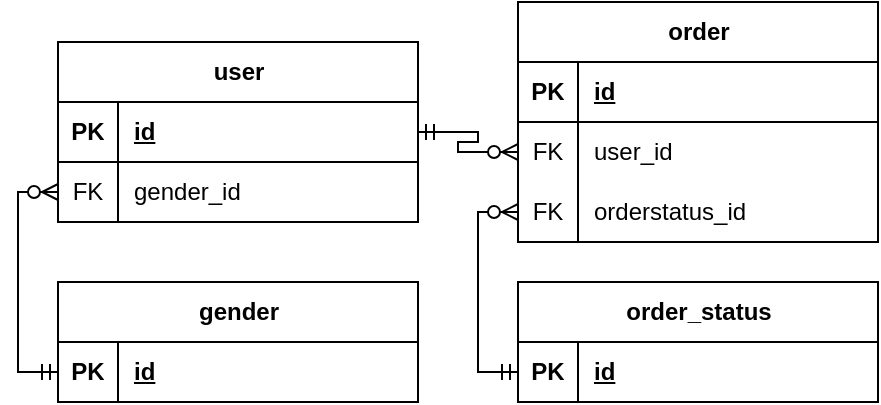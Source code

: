 <mxfile version="21.2.7" type="github" pages="8">
  <diagram name="Страница 1" id="xNiqakh3jrjOmsGG3xjZ">
    <mxGraphModel dx="1386" dy="791" grid="1" gridSize="10" guides="1" tooltips="1" connect="1" arrows="1" fold="1" page="1" pageScale="1" pageWidth="827" pageHeight="1169" math="0" shadow="0">
      <root>
        <mxCell id="0" />
        <mxCell id="1" parent="0" />
        <mxCell id="9pybYjOvjlEsEdzHC-Dy-5" value="user" style="shape=table;startSize=30;container=1;collapsible=1;childLayout=tableLayout;fixedRows=1;rowLines=0;fontStyle=1;align=center;resizeLast=1;html=1;" parent="1" vertex="1">
          <mxGeometry x="130" y="310" width="180" height="90" as="geometry" />
        </mxCell>
        <mxCell id="9pybYjOvjlEsEdzHC-Dy-6" value="" style="shape=tableRow;horizontal=0;startSize=0;swimlaneHead=0;swimlaneBody=0;fillColor=none;collapsible=0;dropTarget=0;points=[[0,0.5],[1,0.5]];portConstraint=eastwest;top=0;left=0;right=0;bottom=1;" parent="9pybYjOvjlEsEdzHC-Dy-5" vertex="1">
          <mxGeometry y="30" width="180" height="30" as="geometry" />
        </mxCell>
        <mxCell id="9pybYjOvjlEsEdzHC-Dy-7" value="PK" style="shape=partialRectangle;connectable=0;fillColor=none;top=0;left=0;bottom=0;right=0;fontStyle=1;overflow=hidden;whiteSpace=wrap;html=1;" parent="9pybYjOvjlEsEdzHC-Dy-6" vertex="1">
          <mxGeometry width="30" height="30" as="geometry">
            <mxRectangle width="30" height="30" as="alternateBounds" />
          </mxGeometry>
        </mxCell>
        <mxCell id="9pybYjOvjlEsEdzHC-Dy-8" value="id" style="shape=partialRectangle;connectable=0;fillColor=none;top=0;left=0;bottom=0;right=0;align=left;spacingLeft=6;fontStyle=5;overflow=hidden;whiteSpace=wrap;html=1;" parent="9pybYjOvjlEsEdzHC-Dy-6" vertex="1">
          <mxGeometry x="30" width="150" height="30" as="geometry">
            <mxRectangle width="150" height="30" as="alternateBounds" />
          </mxGeometry>
        </mxCell>
        <mxCell id="7HiPNghDcYFTwUUH70Rn-1" value="" style="shape=tableRow;horizontal=0;startSize=0;swimlaneHead=0;swimlaneBody=0;fillColor=none;collapsible=0;dropTarget=0;points=[[0,0.5],[1,0.5]];portConstraint=eastwest;top=0;left=0;right=0;bottom=0;" vertex="1" parent="9pybYjOvjlEsEdzHC-Dy-5">
          <mxGeometry y="60" width="180" height="30" as="geometry" />
        </mxCell>
        <mxCell id="7HiPNghDcYFTwUUH70Rn-2" value="FK" style="shape=partialRectangle;connectable=0;fillColor=none;top=0;left=0;bottom=0;right=0;fontStyle=0;overflow=hidden;whiteSpace=wrap;html=1;" vertex="1" parent="7HiPNghDcYFTwUUH70Rn-1">
          <mxGeometry width="30" height="30" as="geometry">
            <mxRectangle width="30" height="30" as="alternateBounds" />
          </mxGeometry>
        </mxCell>
        <mxCell id="7HiPNghDcYFTwUUH70Rn-3" value="gender_id" style="shape=partialRectangle;connectable=0;fillColor=none;top=0;left=0;bottom=0;right=0;align=left;spacingLeft=6;fontStyle=0;overflow=hidden;whiteSpace=wrap;html=1;" vertex="1" parent="7HiPNghDcYFTwUUH70Rn-1">
          <mxGeometry x="30" width="150" height="30" as="geometry">
            <mxRectangle width="150" height="30" as="alternateBounds" />
          </mxGeometry>
        </mxCell>
        <mxCell id="7HiPNghDcYFTwUUH70Rn-4" value="gender" style="shape=table;startSize=30;container=1;collapsible=1;childLayout=tableLayout;fixedRows=1;rowLines=0;fontStyle=1;align=center;resizeLast=1;html=1;" vertex="1" parent="1">
          <mxGeometry x="130" y="430" width="180" height="60" as="geometry" />
        </mxCell>
        <mxCell id="7HiPNghDcYFTwUUH70Rn-5" value="" style="shape=tableRow;horizontal=0;startSize=0;swimlaneHead=0;swimlaneBody=0;fillColor=none;collapsible=0;dropTarget=0;points=[[0,0.5],[1,0.5]];portConstraint=eastwest;top=0;left=0;right=0;bottom=1;" vertex="1" parent="7HiPNghDcYFTwUUH70Rn-4">
          <mxGeometry y="30" width="180" height="30" as="geometry" />
        </mxCell>
        <mxCell id="7HiPNghDcYFTwUUH70Rn-6" value="PK" style="shape=partialRectangle;connectable=0;fillColor=none;top=0;left=0;bottom=0;right=0;fontStyle=1;overflow=hidden;whiteSpace=wrap;html=1;" vertex="1" parent="7HiPNghDcYFTwUUH70Rn-5">
          <mxGeometry width="30" height="30" as="geometry">
            <mxRectangle width="30" height="30" as="alternateBounds" />
          </mxGeometry>
        </mxCell>
        <mxCell id="7HiPNghDcYFTwUUH70Rn-7" value="id" style="shape=partialRectangle;connectable=0;fillColor=none;top=0;left=0;bottom=0;right=0;align=left;spacingLeft=6;fontStyle=5;overflow=hidden;whiteSpace=wrap;html=1;" vertex="1" parent="7HiPNghDcYFTwUUH70Rn-5">
          <mxGeometry x="30" width="150" height="30" as="geometry">
            <mxRectangle width="150" height="30" as="alternateBounds" />
          </mxGeometry>
        </mxCell>
        <mxCell id="7HiPNghDcYFTwUUH70Rn-11" value="" style="edgeStyle=orthogonalEdgeStyle;fontSize=12;html=1;endArrow=ERzeroToMany;startArrow=ERmandOne;rounded=0;exitX=0;exitY=0.5;exitDx=0;exitDy=0;entryX=0;entryY=0.5;entryDx=0;entryDy=0;" edge="1" parent="1" source="7HiPNghDcYFTwUUH70Rn-5" target="7HiPNghDcYFTwUUH70Rn-1">
          <mxGeometry width="100" height="100" relative="1" as="geometry">
            <mxPoint y="640" as="sourcePoint" />
            <mxPoint x="100" y="540" as="targetPoint" />
            <Array as="points">
              <mxPoint x="110" y="475" />
              <mxPoint x="110" y="385" />
            </Array>
          </mxGeometry>
        </mxCell>
        <mxCell id="7HiPNghDcYFTwUUH70Rn-12" value="order" style="shape=table;startSize=30;container=1;collapsible=1;childLayout=tableLayout;fixedRows=1;rowLines=0;fontStyle=1;align=center;resizeLast=1;html=1;" vertex="1" parent="1">
          <mxGeometry x="360" y="290" width="180" height="120" as="geometry" />
        </mxCell>
        <mxCell id="7HiPNghDcYFTwUUH70Rn-13" value="" style="shape=tableRow;horizontal=0;startSize=0;swimlaneHead=0;swimlaneBody=0;fillColor=none;collapsible=0;dropTarget=0;points=[[0,0.5],[1,0.5]];portConstraint=eastwest;top=0;left=0;right=0;bottom=1;" vertex="1" parent="7HiPNghDcYFTwUUH70Rn-12">
          <mxGeometry y="30" width="180" height="30" as="geometry" />
        </mxCell>
        <mxCell id="7HiPNghDcYFTwUUH70Rn-14" value="PK" style="shape=partialRectangle;connectable=0;fillColor=none;top=0;left=0;bottom=0;right=0;fontStyle=1;overflow=hidden;whiteSpace=wrap;html=1;" vertex="1" parent="7HiPNghDcYFTwUUH70Rn-13">
          <mxGeometry width="30" height="30" as="geometry">
            <mxRectangle width="30" height="30" as="alternateBounds" />
          </mxGeometry>
        </mxCell>
        <mxCell id="7HiPNghDcYFTwUUH70Rn-15" value="id" style="shape=partialRectangle;connectable=0;fillColor=none;top=0;left=0;bottom=0;right=0;align=left;spacingLeft=6;fontStyle=5;overflow=hidden;whiteSpace=wrap;html=1;" vertex="1" parent="7HiPNghDcYFTwUUH70Rn-13">
          <mxGeometry x="30" width="150" height="30" as="geometry">
            <mxRectangle width="150" height="30" as="alternateBounds" />
          </mxGeometry>
        </mxCell>
        <mxCell id="7HiPNghDcYFTwUUH70Rn-16" value="" style="shape=tableRow;horizontal=0;startSize=0;swimlaneHead=0;swimlaneBody=0;fillColor=none;collapsible=0;dropTarget=0;points=[[0,0.5],[1,0.5]];portConstraint=eastwest;top=0;left=0;right=0;bottom=0;" vertex="1" parent="7HiPNghDcYFTwUUH70Rn-12">
          <mxGeometry y="60" width="180" height="30" as="geometry" />
        </mxCell>
        <mxCell id="7HiPNghDcYFTwUUH70Rn-17" value="FK" style="shape=partialRectangle;connectable=0;fillColor=none;top=0;left=0;bottom=0;right=0;fontStyle=0;overflow=hidden;whiteSpace=wrap;html=1;" vertex="1" parent="7HiPNghDcYFTwUUH70Rn-16">
          <mxGeometry width="30" height="30" as="geometry">
            <mxRectangle width="30" height="30" as="alternateBounds" />
          </mxGeometry>
        </mxCell>
        <mxCell id="7HiPNghDcYFTwUUH70Rn-18" value="user_id" style="shape=partialRectangle;connectable=0;fillColor=none;top=0;left=0;bottom=0;right=0;align=left;spacingLeft=6;fontStyle=0;overflow=hidden;whiteSpace=wrap;html=1;" vertex="1" parent="7HiPNghDcYFTwUUH70Rn-16">
          <mxGeometry x="30" width="150" height="30" as="geometry">
            <mxRectangle width="150" height="30" as="alternateBounds" />
          </mxGeometry>
        </mxCell>
        <mxCell id="7HiPNghDcYFTwUUH70Rn-30" value="" style="shape=tableRow;horizontal=0;startSize=0;swimlaneHead=0;swimlaneBody=0;fillColor=none;collapsible=0;dropTarget=0;points=[[0,0.5],[1,0.5]];portConstraint=eastwest;top=0;left=0;right=0;bottom=0;" vertex="1" parent="7HiPNghDcYFTwUUH70Rn-12">
          <mxGeometry y="90" width="180" height="30" as="geometry" />
        </mxCell>
        <mxCell id="7HiPNghDcYFTwUUH70Rn-31" value="FK" style="shape=partialRectangle;connectable=0;fillColor=none;top=0;left=0;bottom=0;right=0;fontStyle=0;overflow=hidden;whiteSpace=wrap;html=1;" vertex="1" parent="7HiPNghDcYFTwUUH70Rn-30">
          <mxGeometry width="30" height="30" as="geometry">
            <mxRectangle width="30" height="30" as="alternateBounds" />
          </mxGeometry>
        </mxCell>
        <mxCell id="7HiPNghDcYFTwUUH70Rn-32" value="orderstatus_id" style="shape=partialRectangle;connectable=0;fillColor=none;top=0;left=0;bottom=0;right=0;align=left;spacingLeft=6;fontStyle=0;overflow=hidden;whiteSpace=wrap;html=1;" vertex="1" parent="7HiPNghDcYFTwUUH70Rn-30">
          <mxGeometry x="30" width="150" height="30" as="geometry">
            <mxRectangle width="150" height="30" as="alternateBounds" />
          </mxGeometry>
        </mxCell>
        <mxCell id="7HiPNghDcYFTwUUH70Rn-19" value="" style="edgeStyle=entityRelationEdgeStyle;fontSize=12;html=1;endArrow=ERzeroToMany;startArrow=ERmandOne;rounded=0;exitX=1;exitY=0.5;exitDx=0;exitDy=0;entryX=0;entryY=0.5;entryDx=0;entryDy=0;" edge="1" parent="1" source="9pybYjOvjlEsEdzHC-Dy-6" target="7HiPNghDcYFTwUUH70Rn-16">
          <mxGeometry width="100" height="100" relative="1" as="geometry">
            <mxPoint x="130" y="690" as="sourcePoint" />
            <mxPoint x="230" y="590" as="targetPoint" />
          </mxGeometry>
        </mxCell>
        <mxCell id="7HiPNghDcYFTwUUH70Rn-20" value="order_status" style="shape=table;startSize=30;container=1;collapsible=1;childLayout=tableLayout;fixedRows=1;rowLines=0;fontStyle=1;align=center;resizeLast=1;html=1;" vertex="1" parent="1">
          <mxGeometry x="360" y="430" width="180" height="60" as="geometry" />
        </mxCell>
        <mxCell id="7HiPNghDcYFTwUUH70Rn-21" value="" style="shape=tableRow;horizontal=0;startSize=0;swimlaneHead=0;swimlaneBody=0;fillColor=none;collapsible=0;dropTarget=0;points=[[0,0.5],[1,0.5]];portConstraint=eastwest;top=0;left=0;right=0;bottom=1;" vertex="1" parent="7HiPNghDcYFTwUUH70Rn-20">
          <mxGeometry y="30" width="180" height="30" as="geometry" />
        </mxCell>
        <mxCell id="7HiPNghDcYFTwUUH70Rn-22" value="PK" style="shape=partialRectangle;connectable=0;fillColor=none;top=0;left=0;bottom=0;right=0;fontStyle=1;overflow=hidden;whiteSpace=wrap;html=1;" vertex="1" parent="7HiPNghDcYFTwUUH70Rn-21">
          <mxGeometry width="30" height="30" as="geometry">
            <mxRectangle width="30" height="30" as="alternateBounds" />
          </mxGeometry>
        </mxCell>
        <mxCell id="7HiPNghDcYFTwUUH70Rn-23" value="id" style="shape=partialRectangle;connectable=0;fillColor=none;top=0;left=0;bottom=0;right=0;align=left;spacingLeft=6;fontStyle=5;overflow=hidden;whiteSpace=wrap;html=1;" vertex="1" parent="7HiPNghDcYFTwUUH70Rn-21">
          <mxGeometry x="30" width="150" height="30" as="geometry">
            <mxRectangle width="150" height="30" as="alternateBounds" />
          </mxGeometry>
        </mxCell>
        <mxCell id="7HiPNghDcYFTwUUH70Rn-33" value="" style="edgeStyle=orthogonalEdgeStyle;fontSize=12;html=1;endArrow=ERzeroToMany;startArrow=ERmandOne;rounded=0;exitX=0;exitY=0.5;exitDx=0;exitDy=0;entryX=0;entryY=0.5;entryDx=0;entryDy=0;" edge="1" parent="1" source="7HiPNghDcYFTwUUH70Rn-21" target="7HiPNghDcYFTwUUH70Rn-30">
          <mxGeometry width="100" height="100" relative="1" as="geometry">
            <mxPoint x="410" y="660" as="sourcePoint" />
            <mxPoint x="510" y="560" as="targetPoint" />
            <Array as="points">
              <mxPoint x="340" y="475" />
              <mxPoint x="340" y="395" />
            </Array>
          </mxGeometry>
        </mxCell>
      </root>
    </mxGraphModel>
  </diagram>
  <diagram name="Use case" id="8Lllk2Jg_hlOqO2faMgd">
    <mxGraphModel dx="1865" dy="547" grid="1" gridSize="10" guides="1" tooltips="1" connect="1" arrows="1" fold="1" page="1" pageScale="1" pageWidth="827" pageHeight="1169" math="0" shadow="0">
      <root>
        <mxCell id="wFpVmImMcKpboT4U-NXH-0" />
        <mxCell id="wFpVmImMcKpboT4U-NXH-1" parent="wFpVmImMcKpboT4U-NXH-0" />
        <mxCell id="Unhu8j2R6jWzwnZPdDml-12" value="" style="rounded=0;whiteSpace=wrap;html=1;fillColor=none;" parent="wFpVmImMcKpboT4U-NXH-1" vertex="1">
          <mxGeometry x="80" y="180" width="680" height="930" as="geometry" />
        </mxCell>
        <mxCell id="Unhu8j2R6jWzwnZPdDml-11" style="rounded=0;orthogonalLoop=1;jettySize=auto;html=1;exitX=0.5;exitY=0.5;exitDx=0;exitDy=0;exitPerimeter=0;endArrow=none;endFill=0;fillColor=#dae8fc;strokeColor=#6c8ebf;" parent="wFpVmImMcKpboT4U-NXH-1" source="rBpjOZxJ3BdII1MSEUq7-1" target="Svu_tjIOpaCNKYBV8msq-1" edge="1">
          <mxGeometry relative="1" as="geometry" />
        </mxCell>
        <mxCell id="n_ijkmu2PVwxyGML3s9W-31" style="edgeStyle=none;shape=connector;rounded=0;orthogonalLoop=1;jettySize=auto;html=1;exitX=0.5;exitY=0.5;exitDx=0;exitDy=0;exitPerimeter=0;labelBackgroundColor=none;fontFamily=Helvetica;fontSize=11;fontColor=default;startArrow=none;startFill=0;endArrow=none;endFill=0;strokeColor=#b85450;fillColor=#f8cecc;" parent="wFpVmImMcKpboT4U-NXH-1" source="rBpjOZxJ3BdII1MSEUq7-1" target="n_ijkmu2PVwxyGML3s9W-21" edge="1">
          <mxGeometry relative="1" as="geometry" />
        </mxCell>
        <mxCell id="n_ijkmu2PVwxyGML3s9W-32" style="edgeStyle=none;shape=connector;rounded=0;orthogonalLoop=1;jettySize=auto;html=1;exitX=0.5;exitY=0.5;exitDx=0;exitDy=0;exitPerimeter=0;labelBackgroundColor=none;fontFamily=Helvetica;fontSize=11;fontColor=default;startArrow=none;startFill=0;endArrow=none;endFill=0;strokeColor=#b85450;fillColor=#f8cecc;" parent="wFpVmImMcKpboT4U-NXH-1" source="rBpjOZxJ3BdII1MSEUq7-1" target="n_ijkmu2PVwxyGML3s9W-23" edge="1">
          <mxGeometry relative="1" as="geometry" />
        </mxCell>
        <mxCell id="n_ijkmu2PVwxyGML3s9W-33" style="edgeStyle=none;shape=connector;rounded=0;orthogonalLoop=1;jettySize=auto;html=1;exitX=0.5;exitY=0.5;exitDx=0;exitDy=0;exitPerimeter=0;labelBackgroundColor=none;fontFamily=Helvetica;fontSize=11;fontColor=default;startArrow=none;startFill=0;endArrow=none;endFill=0;strokeColor=#b85450;fillColor=#f8cecc;" parent="wFpVmImMcKpboT4U-NXH-1" source="rBpjOZxJ3BdII1MSEUq7-1" target="n_ijkmu2PVwxyGML3s9W-22" edge="1">
          <mxGeometry relative="1" as="geometry" />
        </mxCell>
        <mxCell id="n_ijkmu2PVwxyGML3s9W-34" style="edgeStyle=none;shape=connector;rounded=0;orthogonalLoop=1;jettySize=auto;html=1;exitX=0.5;exitY=0.5;exitDx=0;exitDy=0;exitPerimeter=0;labelBackgroundColor=none;fontFamily=Helvetica;fontSize=11;fontColor=default;startArrow=none;startFill=0;endArrow=none;endFill=0;strokeColor=#b85450;fillColor=#f8cecc;" parent="wFpVmImMcKpboT4U-NXH-1" source="rBpjOZxJ3BdII1MSEUq7-1" target="n_ijkmu2PVwxyGML3s9W-20" edge="1">
          <mxGeometry relative="1" as="geometry" />
        </mxCell>
        <mxCell id="rBpjOZxJ3BdII1MSEUq7-1" value="Администратор" style="shape=umlActor;verticalLabelPosition=bottom;verticalAlign=top;html=1;fillColor=#f8cecc;strokeColor=#b85450;" parent="wFpVmImMcKpboT4U-NXH-1" vertex="1">
          <mxGeometry x="790" y="730" width="30" height="60" as="geometry" />
        </mxCell>
        <mxCell id="bX9gH7GDYgtQe3gbMwkW-7" style="rounded=0;orthogonalLoop=1;jettySize=auto;html=1;exitX=0.5;exitY=0.5;exitDx=0;exitDy=0;exitPerimeter=0;endArrow=none;endFill=0;fillColor=#d5e8d4;strokeColor=#82b366;" parent="wFpVmImMcKpboT4U-NXH-1" source="rBpjOZxJ3BdII1MSEUq7-2" target="bX9gH7GDYgtQe3gbMwkW-3" edge="1">
          <mxGeometry relative="1" as="geometry" />
        </mxCell>
        <mxCell id="Unhu8j2R6jWzwnZPdDml-1" style="rounded=0;orthogonalLoop=1;jettySize=auto;html=1;exitX=0.5;exitY=0.5;exitDx=0;exitDy=0;exitPerimeter=0;endArrow=none;endFill=0;fillColor=#d5e8d4;strokeColor=#82b366;" parent="wFpVmImMcKpboT4U-NXH-1" source="rBpjOZxJ3BdII1MSEUq7-2" target="Svu_tjIOpaCNKYBV8msq-11" edge="1">
          <mxGeometry relative="1" as="geometry" />
        </mxCell>
        <mxCell id="Unhu8j2R6jWzwnZPdDml-10" style="rounded=0;orthogonalLoop=1;jettySize=auto;html=1;exitX=0.5;exitY=0.5;exitDx=0;exitDy=0;exitPerimeter=0;endArrow=none;endFill=0;fillColor=#dae8fc;strokeColor=#6c8ebf;" parent="wFpVmImMcKpboT4U-NXH-1" source="rBpjOZxJ3BdII1MSEUq7-2" target="Svu_tjIOpaCNKYBV8msq-1" edge="1">
          <mxGeometry relative="1" as="geometry" />
        </mxCell>
        <mxCell id="n_ijkmu2PVwxyGML3s9W-15" style="edgeStyle=none;shape=connector;rounded=0;orthogonalLoop=1;jettySize=auto;html=1;exitX=0.5;exitY=0.5;exitDx=0;exitDy=0;exitPerimeter=0;labelBackgroundColor=default;fontFamily=Helvetica;fontSize=11;fontColor=default;endArrow=none;endFill=0;strokeColor=#82b366;fillColor=#d5e8d4;" parent="wFpVmImMcKpboT4U-NXH-1" source="rBpjOZxJ3BdII1MSEUq7-2" target="n_ijkmu2PVwxyGML3s9W-12" edge="1">
          <mxGeometry relative="1" as="geometry" />
        </mxCell>
        <mxCell id="n_ijkmu2PVwxyGML3s9W-19" style="edgeStyle=none;shape=connector;rounded=0;orthogonalLoop=1;jettySize=auto;html=1;exitX=0.5;exitY=0.5;exitDx=0;exitDy=0;exitPerimeter=0;labelBackgroundColor=default;fontFamily=Helvetica;fontSize=11;fontColor=default;endArrow=none;endFill=0;strokeColor=#82b366;fillColor=#d5e8d4;" parent="wFpVmImMcKpboT4U-NXH-1" source="rBpjOZxJ3BdII1MSEUq7-2" target="n_ijkmu2PVwxyGML3s9W-16" edge="1">
          <mxGeometry relative="1" as="geometry" />
        </mxCell>
        <mxCell id="rBpjOZxJ3BdII1MSEUq7-2" value="Обучающийся" style="shape=umlActor;verticalLabelPosition=bottom;verticalAlign=top;html=1;fillColor=#d5e8d4;strokeColor=#82b366;" parent="wFpVmImMcKpboT4U-NXH-1" vertex="1">
          <mxGeometry x="20" y="370" width="30" height="60" as="geometry" />
        </mxCell>
        <mxCell id="n_ijkmu2PVwxyGML3s9W-14" value="include" style="edgeStyle=none;shape=connector;rounded=0;orthogonalLoop=1;jettySize=auto;html=1;labelBackgroundColor=none;fontFamily=Helvetica;fontSize=11;fontColor=default;endArrow=classic;endFill=1;strokeColor=#82b366;fillColor=#d5e8d4;dashed=1;" parent="wFpVmImMcKpboT4U-NXH-1" source="rBpjOZxJ3BdII1MSEUq7-6" target="n_ijkmu2PVwxyGML3s9W-12" edge="1">
          <mxGeometry relative="1" as="geometry" />
        </mxCell>
        <mxCell id="rBpjOZxJ3BdII1MSEUq7-6" value="Просмотр&lt;br&gt;расписания теоретических занятий" style="ellipse;whiteSpace=wrap;html=1;fillColor=#d5e8d4;strokeColor=#82b366;" parent="wFpVmImMcKpboT4U-NXH-1" vertex="1">
          <mxGeometry x="260" y="240" width="160" height="65" as="geometry" />
        </mxCell>
        <mxCell id="bX9gH7GDYgtQe3gbMwkW-3" value="Управление личными данными" style="ellipse;whiteSpace=wrap;html=1;fillColor=#d5e8d4;strokeColor=#82b366;" parent="wFpVmImMcKpboT4U-NXH-1" vertex="1">
          <mxGeometry x="120" y="510" width="90" height="75" as="geometry" />
        </mxCell>
        <mxCell id="Svu_tjIOpaCNKYBV8msq-1" value="Авторизация" style="ellipse;whiteSpace=wrap;html=1;fillColor=#dae8fc;strokeColor=#6c8ebf;" parent="wFpVmImMcKpboT4U-NXH-1" vertex="1">
          <mxGeometry x="560" y="247.5" width="130" height="50" as="geometry" />
        </mxCell>
        <mxCell id="Svu_tjIOpaCNKYBV8msq-9" value="&#xa;&#xa;&lt;span style=&quot;font-family: helvetica; font-size: 12px; font-style: normal; font-weight: 400; letter-spacing: normal; text-align: center; text-indent: 0px; text-transform: none; word-spacing: 0px; display: inline; float: none;&quot;&gt;Просмотр обучающихся в группе&lt;/span&gt;&#xa;&#xa;" style="ellipse;whiteSpace=wrap;html=1;fillColor=#d5e8d4;strokeColor=#82b366;labelBackgroundColor=none;fontColor=default;" parent="wFpVmImMcKpboT4U-NXH-1" vertex="1">
          <mxGeometry x="339" y="480" width="140" height="50" as="geometry" />
        </mxCell>
        <mxCell id="n_ijkmu2PVwxyGML3s9W-10" value="extend" style="edgeStyle=none;shape=connector;rounded=0;orthogonalLoop=1;jettySize=auto;html=1;exitX=1;exitY=1;exitDx=0;exitDy=0;labelBackgroundColor=none;fontFamily=Helvetica;fontSize=11;fontColor=default;endArrow=classic;endFill=1;strokeColor=#82b366;fillColor=#d5e8d4;dashed=1;startArrow=none;startFill=0;" parent="wFpVmImMcKpboT4U-NXH-1" source="Svu_tjIOpaCNKYBV8msq-11" target="n_ijkmu2PVwxyGML3s9W-9" edge="1">
          <mxGeometry relative="1" as="geometry" />
        </mxCell>
        <mxCell id="n_ijkmu2PVwxyGML3s9W-11" value="extend" style="edgeStyle=none;shape=connector;rounded=0;orthogonalLoop=1;jettySize=auto;html=1;exitX=1;exitY=0.5;exitDx=0;exitDy=0;labelBackgroundColor=none;fontFamily=Helvetica;fontSize=11;fontColor=default;endArrow=classic;endFill=1;strokeColor=#82b366;fillColor=#d5e8d4;dashed=1;" parent="wFpVmImMcKpboT4U-NXH-1" source="Svu_tjIOpaCNKYBV8msq-11" target="Svu_tjIOpaCNKYBV8msq-9" edge="1">
          <mxGeometry relative="1" as="geometry" />
        </mxCell>
        <mxCell id="Svu_tjIOpaCNKYBV8msq-11" value="Просмотр &lt;br&gt;списка групп" style="ellipse;whiteSpace=wrap;html=1;fillColor=#d5e8d4;strokeColor=#82b366;" parent="wFpVmImMcKpboT4U-NXH-1" vertex="1">
          <mxGeometry x="150" y="430" width="80" height="70" as="geometry" />
        </mxCell>
        <mxCell id="n_ijkmu2PVwxyGML3s9W-4" value="include" style="edgeStyle=none;shape=connector;rounded=0;orthogonalLoop=1;jettySize=auto;html=1;labelBackgroundColor=none;fontFamily=Helvetica;fontSize=11;fontColor=default;endArrow=classic;endFill=1;strokeColor=#82b366;fillColor=#d5e8d4;dashed=1;startArrow=none;startFill=0;" parent="wFpVmImMcKpboT4U-NXH-1" source="n_ijkmu2PVwxyGML3s9W-0" target="bX9gH7GDYgtQe3gbMwkW-3" edge="1">
          <mxGeometry relative="1" as="geometry" />
        </mxCell>
        <mxCell id="n_ijkmu2PVwxyGML3s9W-0" value="Редактирование личных данных" style="ellipse;whiteSpace=wrap;html=1;fillColor=#d5e8d4;strokeColor=#82b366;" parent="wFpVmImMcKpboT4U-NXH-1" vertex="1">
          <mxGeometry x="260" y="630" width="110" height="50" as="geometry" />
        </mxCell>
        <mxCell id="n_ijkmu2PVwxyGML3s9W-3" value="include" style="edgeStyle=none;shape=connector;rounded=0;orthogonalLoop=1;jettySize=auto;html=1;labelBackgroundColor=none;fontFamily=Helvetica;fontSize=11;fontColor=default;endArrow=classic;endFill=1;strokeColor=#82b366;fillColor=#d5e8d4;dashed=1;startArrow=none;startFill=0;" parent="wFpVmImMcKpboT4U-NXH-1" source="n_ijkmu2PVwxyGML3s9W-1" target="bX9gH7GDYgtQe3gbMwkW-3" edge="1">
          <mxGeometry relative="1" as="geometry" />
        </mxCell>
        <mxCell id="n_ijkmu2PVwxyGML3s9W-1" value="Просмотр личных данных" style="ellipse;whiteSpace=wrap;html=1;fillColor=#d5e8d4;strokeColor=#82b366;" parent="wFpVmImMcKpboT4U-NXH-1" vertex="1">
          <mxGeometry x="130" y="620" width="110" height="50" as="geometry" />
        </mxCell>
        <mxCell id="n_ijkmu2PVwxyGML3s9W-13" value="include" style="edgeStyle=none;shape=connector;rounded=0;orthogonalLoop=1;jettySize=auto;html=1;labelBackgroundColor=none;fontFamily=Helvetica;fontSize=11;fontColor=default;endArrow=classic;endFill=1;strokeColor=#82b366;fillColor=#d5e8d4;dashed=1;" parent="wFpVmImMcKpboT4U-NXH-1" source="n_ijkmu2PVwxyGML3s9W-7" target="n_ijkmu2PVwxyGML3s9W-12" edge="1">
          <mxGeometry relative="1" as="geometry" />
        </mxCell>
        <mxCell id="n_ijkmu2PVwxyGML3s9W-7" value="Просмотр&lt;br&gt;расписания практических занятий" style="ellipse;whiteSpace=wrap;html=1;fillColor=#d5e8d4;strokeColor=#82b366;" parent="wFpVmImMcKpboT4U-NXH-1" vertex="1">
          <mxGeometry x="105" y="190" width="155" height="60" as="geometry" />
        </mxCell>
        <mxCell id="n_ijkmu2PVwxyGML3s9W-9" value="Просмотр преподавателя группы" style="ellipse;whiteSpace=wrap;html=1;fillColor=#d5e8d4;strokeColor=#82b366;" parent="wFpVmImMcKpboT4U-NXH-1" vertex="1">
          <mxGeometry x="260" y="530" width="110" height="50" as="geometry" />
        </mxCell>
        <mxCell id="n_ijkmu2PVwxyGML3s9W-12" value="Просмотр расписания" style="ellipse;whiteSpace=wrap;html=1;fillColor=#d5e8d4;strokeColor=#82b366;" parent="wFpVmImMcKpboT4U-NXH-1" vertex="1">
          <mxGeometry x="120" y="290" width="80" height="70" as="geometry" />
        </mxCell>
        <mxCell id="n_ijkmu2PVwxyGML3s9W-18" value="extend" style="edgeStyle=none;shape=connector;rounded=0;orthogonalLoop=1;jettySize=auto;html=1;labelBackgroundColor=none;fontFamily=Helvetica;fontSize=11;fontColor=default;endArrow=classic;endFill=1;strokeColor=#82b366;fillColor=#d5e8d4;dashed=1;" parent="wFpVmImMcKpboT4U-NXH-1" source="n_ijkmu2PVwxyGML3s9W-16" target="n_ijkmu2PVwxyGML3s9W-17" edge="1">
          <mxGeometry relative="1" as="geometry" />
        </mxCell>
        <mxCell id="n_ijkmu2PVwxyGML3s9W-16" value="Просмотр инструкторов" style="ellipse;whiteSpace=wrap;html=1;fillColor=#d5e8d4;strokeColor=#82b366;" parent="wFpVmImMcKpboT4U-NXH-1" vertex="1">
          <mxGeometry x="220" y="365" width="80" height="70" as="geometry" />
        </mxCell>
        <mxCell id="n_ijkmu2PVwxyGML3s9W-17" value="Просмотр учеников" style="ellipse;whiteSpace=wrap;html=1;fillColor=#d5e8d4;strokeColor=#82b366;" parent="wFpVmImMcKpboT4U-NXH-1" vertex="1">
          <mxGeometry x="359" y="420" width="110" height="50" as="geometry" />
        </mxCell>
        <mxCell id="n_ijkmu2PVwxyGML3s9W-20" value="Управление информацией об инструкторах" style="ellipse;whiteSpace=wrap;html=1;fillColor=#f8cecc;strokeColor=#b85450;" parent="wFpVmImMcKpboT4U-NXH-1" vertex="1">
          <mxGeometry x="615" y="660" width="105" height="90" as="geometry" />
        </mxCell>
        <mxCell id="n_ijkmu2PVwxyGML3s9W-21" value="Управление информацией об учебных группах" style="ellipse;whiteSpace=wrap;html=1;fillColor=#f8cecc;strokeColor=#b85450;" parent="wFpVmImMcKpboT4U-NXH-1" vertex="1">
          <mxGeometry x="620" y="555" width="100" height="90" as="geometry" />
        </mxCell>
        <mxCell id="n_ijkmu2PVwxyGML3s9W-22" value="Управление расписанием" style="ellipse;whiteSpace=wrap;html=1;fillColor=#f8cecc;strokeColor=#b85450;" parent="wFpVmImMcKpboT4U-NXH-1" vertex="1">
          <mxGeometry x="620" y="875" width="100" height="90" as="geometry" />
        </mxCell>
        <mxCell id="n_ijkmu2PVwxyGML3s9W-23" value="Управление информацией о польователях" style="ellipse;whiteSpace=wrap;html=1;fillColor=#f8cecc;strokeColor=#b85450;" parent="wFpVmImMcKpboT4U-NXH-1" vertex="1">
          <mxGeometry x="620" y="770" width="100" height="90" as="geometry" />
        </mxCell>
        <mxCell id="n_ijkmu2PVwxyGML3s9W-29" value="include" style="edgeStyle=none;shape=connector;rounded=0;orthogonalLoop=1;jettySize=auto;html=1;labelBackgroundColor=none;fontFamily=Helvetica;fontSize=11;fontColor=default;endArrow=classic;endFill=1;strokeColor=#b85450;fillColor=#f8cecc;dashed=1;" parent="wFpVmImMcKpboT4U-NXH-1" source="n_ijkmu2PVwxyGML3s9W-24" target="n_ijkmu2PVwxyGML3s9W-21" edge="1">
          <mxGeometry relative="1" as="geometry" />
        </mxCell>
        <mxCell id="n_ijkmu2PVwxyGML3s9W-24" value="Добавление учебной группы" style="ellipse;whiteSpace=wrap;html=1;fillColor=#f8cecc;strokeColor=#b85450;" parent="wFpVmImMcKpboT4U-NXH-1" vertex="1">
          <mxGeometry x="530" y="370" width="120" height="60" as="geometry" />
        </mxCell>
        <mxCell id="n_ijkmu2PVwxyGML3s9W-27" value="&#xa;&#xa;&lt;span style=&quot;color: rgb(0, 0, 0); font-family: helvetica; font-size: 11px; font-style: normal; font-weight: 400; letter-spacing: normal; text-align: center; text-indent: 0px; text-transform: none; word-spacing: 0px; display: inline; float: none;&quot;&gt;include&lt;/span&gt;&#xa;&#xa;" style="edgeStyle=none;shape=connector;rounded=0;orthogonalLoop=1;jettySize=auto;html=1;labelBackgroundColor=none;fontFamily=Helvetica;fontSize=11;fontColor=default;endArrow=classic;endFill=1;strokeColor=#b85450;fillColor=#f8cecc;dashed=1;" parent="wFpVmImMcKpboT4U-NXH-1" source="n_ijkmu2PVwxyGML3s9W-25" target="n_ijkmu2PVwxyGML3s9W-21" edge="1">
          <mxGeometry relative="1" as="geometry" />
        </mxCell>
        <mxCell id="n_ijkmu2PVwxyGML3s9W-25" value="Редактирование учебной группы" style="ellipse;whiteSpace=wrap;html=1;fillColor=#f8cecc;strokeColor=#b85450;" parent="wFpVmImMcKpboT4U-NXH-1" vertex="1">
          <mxGeometry x="500" y="450" width="110" height="60" as="geometry" />
        </mxCell>
        <mxCell id="n_ijkmu2PVwxyGML3s9W-28" value="&#xa;&#xa;&lt;span style=&quot;color: rgb(0, 0, 0); font-family: helvetica; font-size: 11px; font-style: normal; font-weight: 400; letter-spacing: normal; text-align: center; text-indent: 0px; text-transform: none; word-spacing: 0px; display: inline; float: none;&quot;&gt;include&lt;/span&gt;&#xa;&#xa;" style="edgeStyle=none;shape=connector;rounded=0;orthogonalLoop=1;jettySize=auto;html=1;labelBackgroundColor=none;fontFamily=Helvetica;fontSize=11;fontColor=default;endArrow=classic;endFill=1;strokeColor=#b85450;fillColor=#f8cecc;dashed=1;" parent="wFpVmImMcKpboT4U-NXH-1" source="n_ijkmu2PVwxyGML3s9W-26" target="n_ijkmu2PVwxyGML3s9W-21" edge="1">
          <mxGeometry relative="1" as="geometry" />
        </mxCell>
        <mxCell id="n_ijkmu2PVwxyGML3s9W-26" value="Удаление учебной группы" style="ellipse;whiteSpace=wrap;html=1;fillColor=#f8cecc;strokeColor=#b85450;" parent="wFpVmImMcKpboT4U-NXH-1" vertex="1">
          <mxGeometry x="440" y="525" width="120" height="60" as="geometry" />
        </mxCell>
        <mxCell id="n_ijkmu2PVwxyGML3s9W-38" value="&#xa;&#xa;&lt;span style=&quot;color: rgb(0, 0, 0); font-family: helvetica; font-size: 11px; font-style: normal; font-weight: 400; letter-spacing: normal; text-align: center; text-indent: 0px; text-transform: none; word-spacing: 0px; display: inline; float: none;&quot;&gt;include&lt;/span&gt;&#xa;&#xa;" style="edgeStyle=none;shape=connector;rounded=0;orthogonalLoop=1;jettySize=auto;html=1;exitX=1;exitY=0.5;exitDx=0;exitDy=0;dashed=1;labelBackgroundColor=none;fontFamily=Helvetica;fontSize=11;fontColor=default;startArrow=none;startFill=0;endArrow=classic;endFill=1;strokeColor=#b85450;fillColor=#f8cecc;" parent="wFpVmImMcKpboT4U-NXH-1" source="n_ijkmu2PVwxyGML3s9W-35" target="n_ijkmu2PVwxyGML3s9W-20" edge="1">
          <mxGeometry relative="1" as="geometry" />
        </mxCell>
        <mxCell id="n_ijkmu2PVwxyGML3s9W-35" value="Добавление инструктора" style="ellipse;whiteSpace=wrap;html=1;fillColor=#f8cecc;strokeColor=#b85450;" parent="wFpVmImMcKpboT4U-NXH-1" vertex="1">
          <mxGeometry x="370" y="675" width="120" height="60" as="geometry" />
        </mxCell>
        <mxCell id="n_ijkmu2PVwxyGML3s9W-40" value="&#xa;&#xa;&lt;span style=&quot;color: rgb(0, 0, 0); font-family: helvetica; font-size: 11px; font-style: normal; font-weight: 400; letter-spacing: normal; text-align: center; text-indent: 0px; text-transform: none; word-spacing: 0px; display: inline; float: none;&quot;&gt;include&lt;/span&gt;&#xa;&#xa;" style="edgeStyle=none;shape=connector;rounded=0;orthogonalLoop=1;jettySize=auto;html=1;dashed=1;labelBackgroundColor=none;fontFamily=Helvetica;fontSize=11;fontColor=default;startArrow=none;startFill=0;endArrow=classic;endFill=1;strokeColor=#b85450;fillColor=#f8cecc;" parent="wFpVmImMcKpboT4U-NXH-1" source="n_ijkmu2PVwxyGML3s9W-36" target="n_ijkmu2PVwxyGML3s9W-20" edge="1">
          <mxGeometry relative="1" as="geometry" />
        </mxCell>
        <mxCell id="n_ijkmu2PVwxyGML3s9W-36" value="Удаление инструктора" style="ellipse;whiteSpace=wrap;html=1;fillColor=#f8cecc;strokeColor=#b85450;" parent="wFpVmImMcKpboT4U-NXH-1" vertex="1">
          <mxGeometry x="460" y="615" width="120" height="60" as="geometry" />
        </mxCell>
        <mxCell id="n_ijkmu2PVwxyGML3s9W-39" value="&#xa;&#xa;&lt;span style=&quot;color: rgb(0, 0, 0); font-family: helvetica; font-size: 11px; font-style: normal; font-weight: 400; letter-spacing: normal; text-align: center; text-indent: 0px; text-transform: none; word-spacing: 0px; display: inline; float: none;&quot;&gt;include&lt;/span&gt;&#xa;&#xa;" style="edgeStyle=none;shape=connector;rounded=0;orthogonalLoop=1;jettySize=auto;html=1;dashed=1;labelBackgroundColor=none;fontFamily=Helvetica;fontSize=11;fontColor=default;startArrow=none;startFill=0;endArrow=classic;endFill=1;strokeColor=#b85450;fillColor=#f8cecc;" parent="wFpVmImMcKpboT4U-NXH-1" source="n_ijkmu2PVwxyGML3s9W-37" target="n_ijkmu2PVwxyGML3s9W-20" edge="1">
          <mxGeometry relative="1" as="geometry" />
        </mxCell>
        <mxCell id="n_ijkmu2PVwxyGML3s9W-37" value="Редактирование инструктора" style="ellipse;whiteSpace=wrap;html=1;fillColor=#f8cecc;strokeColor=#b85450;" parent="wFpVmImMcKpboT4U-NXH-1" vertex="1">
          <mxGeometry x="280" y="735" width="120" height="60" as="geometry" />
        </mxCell>
        <mxCell id="n_ijkmu2PVwxyGML3s9W-45" value="include" style="edgeStyle=none;shape=connector;rounded=0;orthogonalLoop=1;jettySize=auto;html=1;exitX=1;exitY=0.5;exitDx=0;exitDy=0;labelBackgroundColor=none;fontFamily=Helvetica;fontSize=11;fontColor=default;startArrow=none;startFill=0;endArrow=classic;endFill=1;strokeColor=#b85450;fillColor=#f8cecc;dashed=1;" parent="wFpVmImMcKpboT4U-NXH-1" source="n_ijkmu2PVwxyGML3s9W-41" target="n_ijkmu2PVwxyGML3s9W-23" edge="1">
          <mxGeometry relative="1" as="geometry" />
        </mxCell>
        <mxCell id="n_ijkmu2PVwxyGML3s9W-41" value="Регистрация пользователя" style="ellipse;whiteSpace=wrap;html=1;fillColor=#f8cecc;strokeColor=#b85450;" parent="wFpVmImMcKpboT4U-NXH-1" vertex="1">
          <mxGeometry x="250" y="800" width="120" height="60" as="geometry" />
        </mxCell>
        <mxCell id="n_ijkmu2PVwxyGML3s9W-46" value="include" style="edgeStyle=none;shape=connector;rounded=0;orthogonalLoop=1;jettySize=auto;html=1;exitX=1;exitY=0.5;exitDx=0;exitDy=0;labelBackgroundColor=none;fontFamily=Helvetica;fontSize=11;fontColor=default;startArrow=none;startFill=0;endArrow=classic;endFill=1;strokeColor=#b85450;fillColor=#f8cecc;dashed=1;" parent="wFpVmImMcKpboT4U-NXH-1" source="n_ijkmu2PVwxyGML3s9W-42" target="n_ijkmu2PVwxyGML3s9W-23" edge="1">
          <mxGeometry relative="1" as="geometry" />
        </mxCell>
        <mxCell id="n_ijkmu2PVwxyGML3s9W-42" value="Удаление пользователя" style="ellipse;whiteSpace=wrap;html=1;fillColor=#f8cecc;strokeColor=#b85450;" parent="wFpVmImMcKpboT4U-NXH-1" vertex="1">
          <mxGeometry x="380" y="840" width="120" height="60" as="geometry" />
        </mxCell>
        <mxCell id="n_ijkmu2PVwxyGML3s9W-44" value="include" style="edgeStyle=none;shape=connector;rounded=0;orthogonalLoop=1;jettySize=auto;html=1;exitX=1;exitY=0.5;exitDx=0;exitDy=0;labelBackgroundColor=none;fontFamily=Helvetica;fontSize=11;fontColor=default;startArrow=none;startFill=0;endArrow=classic;endFill=1;strokeColor=#b85450;fillColor=#f8cecc;dashed=1;" parent="wFpVmImMcKpboT4U-NXH-1" source="n_ijkmu2PVwxyGML3s9W-43" target="n_ijkmu2PVwxyGML3s9W-23" edge="1">
          <mxGeometry relative="1" as="geometry" />
        </mxCell>
        <mxCell id="n_ijkmu2PVwxyGML3s9W-43" value="Редактирование данных пользователя" style="ellipse;whiteSpace=wrap;html=1;fillColor=#f8cecc;strokeColor=#b85450;" parent="wFpVmImMcKpboT4U-NXH-1" vertex="1">
          <mxGeometry x="430" y="750" width="120" height="60" as="geometry" />
        </mxCell>
        <mxCell id="n_ijkmu2PVwxyGML3s9W-50" value="include" style="edgeStyle=none;shape=connector;rounded=0;orthogonalLoop=1;jettySize=auto;html=1;dashed=1;labelBackgroundColor=none;fontFamily=Helvetica;fontSize=11;fontColor=default;startArrow=none;startFill=0;endArrow=classic;endFill=1;strokeColor=#b85450;fillColor=#f8cecc;" parent="wFpVmImMcKpboT4U-NXH-1" source="n_ijkmu2PVwxyGML3s9W-47" target="n_ijkmu2PVwxyGML3s9W-22" edge="1">
          <mxGeometry relative="1" as="geometry" />
        </mxCell>
        <mxCell id="n_ijkmu2PVwxyGML3s9W-47" value="Добавление занятия" style="ellipse;whiteSpace=wrap;html=1;fillColor=#f8cecc;strokeColor=#b85450;" parent="wFpVmImMcKpboT4U-NXH-1" vertex="1">
          <mxGeometry x="370" y="920" width="120" height="60" as="geometry" />
        </mxCell>
        <mxCell id="n_ijkmu2PVwxyGML3s9W-52" value="include" style="edgeStyle=none;shape=connector;rounded=0;orthogonalLoop=1;jettySize=auto;html=1;dashed=1;labelBackgroundColor=none;fontFamily=Helvetica;fontSize=11;fontColor=default;startArrow=none;startFill=0;endArrow=classic;endFill=1;strokeColor=#b85450;fillColor=#f8cecc;" parent="wFpVmImMcKpboT4U-NXH-1" source="n_ijkmu2PVwxyGML3s9W-48" target="n_ijkmu2PVwxyGML3s9W-22" edge="1">
          <mxGeometry relative="1" as="geometry" />
        </mxCell>
        <mxCell id="n_ijkmu2PVwxyGML3s9W-48" value="Удаление занятия" style="ellipse;whiteSpace=wrap;html=1;fillColor=#f8cecc;strokeColor=#b85450;" parent="wFpVmImMcKpboT4U-NXH-1" vertex="1">
          <mxGeometry x="550" y="1030" width="120" height="60" as="geometry" />
        </mxCell>
        <mxCell id="n_ijkmu2PVwxyGML3s9W-51" value="include" style="edgeStyle=none;shape=connector;rounded=0;orthogonalLoop=1;jettySize=auto;html=1;dashed=1;labelBackgroundColor=none;fontFamily=Helvetica;fontSize=11;fontColor=default;startArrow=none;startFill=0;endArrow=classic;endFill=1;strokeColor=#b85450;fillColor=#f8cecc;" parent="wFpVmImMcKpboT4U-NXH-1" source="n_ijkmu2PVwxyGML3s9W-49" target="n_ijkmu2PVwxyGML3s9W-22" edge="1">
          <mxGeometry relative="1" as="geometry" />
        </mxCell>
        <mxCell id="n_ijkmu2PVwxyGML3s9W-49" value="Редактирование занятия" style="ellipse;whiteSpace=wrap;html=1;fillColor=#f8cecc;strokeColor=#b85450;" parent="wFpVmImMcKpboT4U-NXH-1" vertex="1">
          <mxGeometry x="420" y="1000" width="120" height="60" as="geometry" />
        </mxCell>
      </root>
    </mxGraphModel>
  </diagram>
  <diagram name="Conceptual model" id="P3xRt6slkMywsHzRK1ei">
    <mxGraphModel dx="-62" dy="547" grid="1" gridSize="10" guides="1" tooltips="1" connect="1" arrows="1" fold="1" page="1" pageScale="1" pageWidth="1100" pageHeight="850" background="none" math="0" shadow="0">
      <root>
        <mxCell id="0" />
        <mxCell id="1" parent="0" />
        <mxCell id="8ynbLSRCLMuabgpsBUYF-93" value="instructor" style="shape=table;startSize=30;container=1;collapsible=1;childLayout=tableLayout;fixedRows=1;rowLines=0;fontStyle=1;align=center;resizeLast=1;rounded=0;shadow=0;comic=0;sketch=1;fontFamily=Helvetica;fontSize=12;swimlaneFillColor=none;fillColor=#ffe6cc;strokeColor=#d79b00;" parent="1" vertex="1">
          <mxGeometry x="1590" y="800" width="180" height="120" as="geometry">
            <mxRectangle x="1180" y="170" width="90" height="30" as="alternateBounds" />
          </mxGeometry>
        </mxCell>
        <mxCell id="8ynbLSRCLMuabgpsBUYF-94" value="" style="shape=tableRow;horizontal=0;startSize=0;swimlaneHead=0;swimlaneBody=0;fillColor=none;collapsible=0;dropTarget=0;points=[[0,0.5],[1,0.5]];portConstraint=eastwest;top=0;left=0;right=0;bottom=1;rounded=0;shadow=0;comic=0;sketch=1;fontFamily=Helvetica;fontSize=12;fontColor=default;strokeColor=#d79b00;" parent="8ynbLSRCLMuabgpsBUYF-93" vertex="1">
          <mxGeometry y="30" width="180" height="30" as="geometry" />
        </mxCell>
        <mxCell id="8ynbLSRCLMuabgpsBUYF-95" value="PK" style="shape=partialRectangle;connectable=0;fillColor=none;top=0;left=0;bottom=0;right=0;fontStyle=1;overflow=hidden;rounded=0;shadow=0;comic=0;sketch=1;fontFamily=Helvetica;fontSize=12;fontColor=default;startSize=30;strokeColor=#d79b00;" parent="8ynbLSRCLMuabgpsBUYF-94" vertex="1">
          <mxGeometry width="30" height="30" as="geometry">
            <mxRectangle width="30" height="30" as="alternateBounds" />
          </mxGeometry>
        </mxCell>
        <mxCell id="8ynbLSRCLMuabgpsBUYF-96" value="id" style="shape=partialRectangle;connectable=0;fillColor=none;top=0;left=0;bottom=0;right=0;align=left;spacingLeft=6;fontStyle=5;overflow=hidden;rounded=0;shadow=0;comic=0;sketch=1;fontFamily=Helvetica;fontSize=12;fontColor=default;startSize=30;strokeColor=#d79b00;" parent="8ynbLSRCLMuabgpsBUYF-94" vertex="1">
          <mxGeometry x="30" width="150" height="30" as="geometry">
            <mxRectangle width="150" height="30" as="alternateBounds" />
          </mxGeometry>
        </mxCell>
        <mxCell id="8ynbLSRCLMuabgpsBUYF-103" value="" style="shape=tableRow;horizontal=0;startSize=0;swimlaneHead=0;swimlaneBody=0;fillColor=none;collapsible=0;dropTarget=0;points=[[0,0.5],[1,0.5]];portConstraint=eastwest;top=0;left=0;right=0;bottom=0;rounded=0;shadow=0;comic=0;sketch=1;fontFamily=Helvetica;fontSize=12;fontColor=default;strokeColor=#d79b00;" parent="8ynbLSRCLMuabgpsBUYF-93" vertex="1">
          <mxGeometry y="60" width="180" height="30" as="geometry" />
        </mxCell>
        <mxCell id="8ynbLSRCLMuabgpsBUYF-104" value="FK" style="shape=partialRectangle;connectable=0;fillColor=none;top=0;left=0;bottom=0;right=0;editable=1;overflow=hidden;rounded=0;shadow=0;comic=0;sketch=1;fontFamily=Helvetica;fontSize=12;fontColor=default;startSize=30;strokeColor=#d79b00;" parent="8ynbLSRCLMuabgpsBUYF-103" vertex="1">
          <mxGeometry width="30" height="30" as="geometry">
            <mxRectangle width="30" height="30" as="alternateBounds" />
          </mxGeometry>
        </mxCell>
        <mxCell id="8ynbLSRCLMuabgpsBUYF-105" value="user_id" style="shape=partialRectangle;connectable=0;fillColor=none;top=0;left=0;bottom=0;right=0;align=left;spacingLeft=6;overflow=hidden;rounded=0;shadow=0;comic=0;sketch=1;fontFamily=Helvetica;fontSize=12;fontColor=default;startSize=30;strokeColor=#d79b00;" parent="8ynbLSRCLMuabgpsBUYF-103" vertex="1">
          <mxGeometry x="30" width="150" height="30" as="geometry">
            <mxRectangle width="150" height="30" as="alternateBounds" />
          </mxGeometry>
        </mxCell>
        <mxCell id="8ynbLSRCLMuabgpsBUYF-115" value="" style="shape=tableRow;horizontal=0;startSize=0;swimlaneHead=0;swimlaneBody=0;fillColor=none;collapsible=0;dropTarget=0;points=[[0,0.5],[1,0.5]];portConstraint=eastwest;top=0;left=0;right=0;bottom=0;rounded=0;shadow=0;comic=0;sketch=1;fontFamily=Helvetica;fontSize=12;fontColor=default;strokeColor=#d79b00;" parent="8ynbLSRCLMuabgpsBUYF-93" vertex="1">
          <mxGeometry y="90" width="180" height="30" as="geometry" />
        </mxCell>
        <mxCell id="8ynbLSRCLMuabgpsBUYF-116" value="FK" style="shape=partialRectangle;connectable=0;fillColor=none;top=0;left=0;bottom=0;right=0;editable=1;overflow=hidden;rounded=0;shadow=0;comic=0;sketch=1;fontFamily=Helvetica;fontSize=12;fontColor=default;startSize=30;strokeColor=#d79b00;" parent="8ynbLSRCLMuabgpsBUYF-115" vertex="1">
          <mxGeometry width="30" height="30" as="geometry">
            <mxRectangle width="30" height="30" as="alternateBounds" />
          </mxGeometry>
        </mxCell>
        <mxCell id="8ynbLSRCLMuabgpsBUYF-117" value="car_id" style="shape=partialRectangle;connectable=0;top=0;left=0;bottom=0;right=0;align=left;spacingLeft=6;overflow=hidden;rounded=0;shadow=0;comic=0;sketch=1;fontFamily=Helvetica;fontSize=12;startSize=30;fillColor=none;strokeColor=#d79b00;" parent="8ynbLSRCLMuabgpsBUYF-115" vertex="1">
          <mxGeometry x="30" width="150" height="30" as="geometry">
            <mxRectangle width="150" height="30" as="alternateBounds" />
          </mxGeometry>
        </mxCell>
        <mxCell id="8ynbLSRCLMuabgpsBUYF-40" value="user" style="shape=table;startSize=30;container=1;collapsible=1;childLayout=tableLayout;fixedRows=1;rowLines=0;fontStyle=1;align=center;resizeLast=1;rounded=0;shadow=0;comic=0;sketch=1;fontFamily=Helvetica;fontSize=12;fontColor=default;strokeColor=#d79b00;fillColor=#ffe6cc;" parent="1" vertex="1">
          <mxGeometry x="1310" y="473" width="180" height="90" as="geometry" />
        </mxCell>
        <mxCell id="8ynbLSRCLMuabgpsBUYF-41" value="" style="shape=tableRow;horizontal=0;startSize=0;swimlaneHead=0;swimlaneBody=0;fillColor=none;collapsible=0;dropTarget=0;points=[[0,0.5],[1,0.5]];portConstraint=eastwest;top=0;left=0;right=0;bottom=1;rounded=0;shadow=0;comic=0;sketch=1;fontFamily=Helvetica;fontSize=12;fontColor=default;strokeColor=#d79b00;" parent="8ynbLSRCLMuabgpsBUYF-40" vertex="1">
          <mxGeometry y="30" width="180" height="30" as="geometry" />
        </mxCell>
        <mxCell id="8ynbLSRCLMuabgpsBUYF-42" value="PK" style="shape=partialRectangle;connectable=0;fillColor=none;top=0;left=0;bottom=0;right=0;fontStyle=1;overflow=hidden;rounded=0;shadow=0;comic=0;sketch=1;fontFamily=Helvetica;fontSize=12;fontColor=default;startSize=30;strokeColor=#d79b00;" parent="8ynbLSRCLMuabgpsBUYF-41" vertex="1">
          <mxGeometry width="30" height="30" as="geometry">
            <mxRectangle width="30" height="30" as="alternateBounds" />
          </mxGeometry>
        </mxCell>
        <mxCell id="8ynbLSRCLMuabgpsBUYF-43" value="id" style="shape=partialRectangle;connectable=0;fillColor=none;top=0;left=0;bottom=0;right=0;align=left;spacingLeft=6;fontStyle=5;overflow=hidden;rounded=0;shadow=0;comic=0;sketch=1;fontFamily=Helvetica;fontSize=12;fontColor=default;startSize=30;strokeColor=#d79b00;" parent="8ynbLSRCLMuabgpsBUYF-41" vertex="1">
          <mxGeometry x="30" width="150" height="30" as="geometry">
            <mxRectangle width="150" height="30" as="alternateBounds" />
          </mxGeometry>
        </mxCell>
        <mxCell id="8ynbLSRCLMuabgpsBUYF-88" value="" style="shape=tableRow;horizontal=0;startSize=0;swimlaneHead=0;swimlaneBody=0;fillColor=none;collapsible=0;dropTarget=0;points=[[0,0.5],[1,0.5]];portConstraint=eastwest;top=0;left=0;right=0;bottom=0;rounded=0;shadow=0;comic=0;sketch=1;fontFamily=Helvetica;fontSize=12;fontColor=default;strokeColor=#d79b00;" parent="8ynbLSRCLMuabgpsBUYF-40" vertex="1">
          <mxGeometry y="60" width="180" height="30" as="geometry" />
        </mxCell>
        <mxCell id="8ynbLSRCLMuabgpsBUYF-89" value="FK" style="shape=partialRectangle;connectable=0;fillColor=none;top=0;left=0;bottom=0;right=0;editable=1;overflow=hidden;rounded=0;shadow=0;comic=0;sketch=1;fontFamily=Helvetica;fontSize=12;fontColor=default;startSize=30;strokeColor=#d79b00;" parent="8ynbLSRCLMuabgpsBUYF-88" vertex="1">
          <mxGeometry width="30" height="30" as="geometry">
            <mxRectangle width="30" height="30" as="alternateBounds" />
          </mxGeometry>
        </mxCell>
        <mxCell id="8ynbLSRCLMuabgpsBUYF-90" value="gender_id" style="shape=partialRectangle;connectable=0;fillColor=none;top=0;left=0;bottom=0;right=0;align=left;spacingLeft=6;overflow=hidden;rounded=0;shadow=0;comic=0;sketch=1;fontFamily=Helvetica;fontSize=12;fontColor=default;startSize=30;strokeColor=#d79b00;" parent="8ynbLSRCLMuabgpsBUYF-88" vertex="1">
          <mxGeometry x="30" width="150" height="30" as="geometry">
            <mxRectangle width="150" height="30" as="alternateBounds" />
          </mxGeometry>
        </mxCell>
        <mxCell id="8ynbLSRCLMuabgpsBUYF-81" value="gender" style="shape=table;startSize=30;container=1;collapsible=1;childLayout=tableLayout;fixedRows=1;rowLines=0;fontStyle=1;align=center;resizeLast=1;rounded=0;shadow=0;comic=0;sketch=1;fontFamily=Helvetica;fontSize=12;fontColor=default;strokeColor=#d79b00;fillColor=#ffe6cc;" parent="1" vertex="1">
          <mxGeometry x="1310" y="580" width="180" height="60" as="geometry" />
        </mxCell>
        <mxCell id="8ynbLSRCLMuabgpsBUYF-82" value="" style="shape=tableRow;horizontal=0;startSize=0;swimlaneHead=0;swimlaneBody=0;fillColor=none;collapsible=0;dropTarget=0;points=[[0,0.5],[1,0.5]];portConstraint=eastwest;top=0;left=0;right=0;bottom=1;rounded=0;shadow=0;comic=0;sketch=1;fontFamily=Helvetica;fontSize=12;fontColor=default;strokeColor=#d79b00;" parent="8ynbLSRCLMuabgpsBUYF-81" vertex="1">
          <mxGeometry y="30" width="180" height="30" as="geometry" />
        </mxCell>
        <mxCell id="8ynbLSRCLMuabgpsBUYF-83" value="PK" style="shape=partialRectangle;connectable=0;fillColor=none;top=0;left=0;bottom=0;right=0;fontStyle=1;overflow=hidden;rounded=0;shadow=0;comic=0;sketch=1;fontFamily=Helvetica;fontSize=12;fontColor=default;startSize=30;strokeColor=#d79b00;" parent="8ynbLSRCLMuabgpsBUYF-82" vertex="1">
          <mxGeometry width="30" height="30" as="geometry">
            <mxRectangle width="30" height="30" as="alternateBounds" />
          </mxGeometry>
        </mxCell>
        <mxCell id="8ynbLSRCLMuabgpsBUYF-84" value="id" style="shape=partialRectangle;connectable=0;fillColor=none;top=0;left=0;bottom=0;right=0;align=left;spacingLeft=6;fontStyle=5;overflow=hidden;rounded=0;shadow=0;comic=0;sketch=1;fontFamily=Helvetica;fontSize=12;fontColor=default;startSize=30;strokeColor=#d79b00;" parent="8ynbLSRCLMuabgpsBUYF-82" vertex="1">
          <mxGeometry x="30" width="150" height="30" as="geometry">
            <mxRectangle width="150" height="30" as="alternateBounds" />
          </mxGeometry>
        </mxCell>
        <mxCell id="8ynbLSRCLMuabgpsBUYF-92" style="edgeStyle=orthogonalEdgeStyle;rounded=0;orthogonalLoop=1;jettySize=auto;html=1;exitX=0;exitY=0.5;exitDx=0;exitDy=0;fontFamily=Helvetica;fontSize=12;fontColor=default;startSize=6;endArrow=ERone;endFill=0;startArrow=ERmany;startFill=0;targetPerimeterSpacing=0;sourcePerimeterSpacing=0;entryX=0;entryY=0.5;entryDx=0;entryDy=0;" parent="1" source="8ynbLSRCLMuabgpsBUYF-88" target="8ynbLSRCLMuabgpsBUYF-82" edge="1">
          <mxGeometry relative="1" as="geometry">
            <Array as="points">
              <mxPoint x="1300" y="547" />
              <mxPoint x="1300" y="625" />
            </Array>
          </mxGeometry>
        </mxCell>
        <mxCell id="8ynbLSRCLMuabgpsBUYF-118" style="edgeStyle=orthogonalEdgeStyle;rounded=0;orthogonalLoop=1;jettySize=auto;html=1;exitX=0;exitY=0.5;exitDx=0;exitDy=0;fontFamily=Helvetica;fontSize=12;fontColor=default;startSize=6;endArrow=ERone;endFill=0;startArrow=ERone;startFill=0;targetPerimeterSpacing=0;sourcePerimeterSpacing=0;entryX=1;entryY=0.5;entryDx=0;entryDy=0;" parent="1" source="8ynbLSRCLMuabgpsBUYF-103" target="8ynbLSRCLMuabgpsBUYF-41" edge="1">
          <mxGeometry relative="1" as="geometry">
            <mxPoint x="1470" y="540" as="targetPoint" />
            <Array as="points">
              <mxPoint x="1510" y="875" />
              <mxPoint x="1510" y="518" />
            </Array>
          </mxGeometry>
        </mxCell>
        <mxCell id="8ynbLSRCLMuabgpsBUYF-136" value="car" style="shape=table;startSize=30;container=1;collapsible=1;childLayout=tableLayout;fixedRows=1;rowLines=0;fontStyle=1;align=center;resizeLast=1;rounded=0;shadow=0;comic=0;sketch=1;fontFamily=Helvetica;fontSize=12;fontColor=default;strokeColor=#d79b00;fillColor=#ffe6cc;gradientColor=none;" parent="1" vertex="1">
          <mxGeometry x="1870" y="503" width="180" height="150" as="geometry" />
        </mxCell>
        <mxCell id="8ynbLSRCLMuabgpsBUYF-137" value="" style="shape=tableRow;horizontal=0;startSize=0;swimlaneHead=0;swimlaneBody=0;fillColor=none;collapsible=0;dropTarget=0;points=[[0,0.5],[1,0.5]];portConstraint=eastwest;top=0;left=0;right=0;bottom=1;rounded=0;shadow=0;comic=0;sketch=1;fontFamily=Helvetica;fontSize=12;fontColor=default;strokeColor=#d79b00;" parent="8ynbLSRCLMuabgpsBUYF-136" vertex="1">
          <mxGeometry y="30" width="180" height="30" as="geometry" />
        </mxCell>
        <mxCell id="8ynbLSRCLMuabgpsBUYF-138" value="PK" style="shape=partialRectangle;connectable=0;fillColor=none;top=0;left=0;bottom=0;right=0;fontStyle=1;overflow=hidden;rounded=0;shadow=0;comic=0;sketch=1;fontFamily=Helvetica;fontSize=12;fontColor=default;startSize=30;strokeColor=#d79b00;" parent="8ynbLSRCLMuabgpsBUYF-137" vertex="1">
          <mxGeometry width="30" height="30" as="geometry">
            <mxRectangle width="30" height="30" as="alternateBounds" />
          </mxGeometry>
        </mxCell>
        <mxCell id="8ynbLSRCLMuabgpsBUYF-139" value="id" style="shape=partialRectangle;connectable=0;fillColor=none;top=0;left=0;bottom=0;right=0;align=left;spacingLeft=6;fontStyle=5;overflow=hidden;rounded=0;shadow=0;comic=0;sketch=1;fontFamily=Helvetica;fontSize=12;fontColor=default;startSize=30;strokeColor=#d79b00;" parent="8ynbLSRCLMuabgpsBUYF-137" vertex="1">
          <mxGeometry x="30" width="150" height="30" as="geometry">
            <mxRectangle width="150" height="30" as="alternateBounds" />
          </mxGeometry>
        </mxCell>
        <mxCell id="8ynbLSRCLMuabgpsBUYF-140" value="" style="shape=tableRow;horizontal=0;startSize=0;swimlaneHead=0;swimlaneBody=0;fillColor=none;collapsible=0;dropTarget=0;points=[[0,0.5],[1,0.5]];portConstraint=eastwest;top=0;left=0;right=0;bottom=0;rounded=0;shadow=0;comic=0;sketch=1;fontFamily=Helvetica;fontSize=12;fontColor=default;strokeColor=#d79b00;" parent="8ynbLSRCLMuabgpsBUYF-136" vertex="1">
          <mxGeometry y="60" width="180" height="30" as="geometry" />
        </mxCell>
        <mxCell id="8ynbLSRCLMuabgpsBUYF-141" value="FK" style="shape=partialRectangle;connectable=0;fillColor=none;top=0;left=0;bottom=0;right=0;editable=1;overflow=hidden;rounded=0;shadow=0;comic=0;sketch=1;fontFamily=Helvetica;fontSize=12;fontColor=default;startSize=30;strokeColor=#d79b00;" parent="8ynbLSRCLMuabgpsBUYF-140" vertex="1">
          <mxGeometry width="30" height="30" as="geometry">
            <mxRectangle width="30" height="30" as="alternateBounds" />
          </mxGeometry>
        </mxCell>
        <mxCell id="8ynbLSRCLMuabgpsBUYF-142" value="brand_id" style="shape=partialRectangle;connectable=0;fillColor=none;top=0;left=0;bottom=0;right=0;align=left;spacingLeft=6;overflow=hidden;rounded=0;shadow=0;comic=0;sketch=1;fontFamily=Helvetica;fontSize=12;fontColor=default;startSize=30;strokeColor=#d79b00;" parent="8ynbLSRCLMuabgpsBUYF-140" vertex="1">
          <mxGeometry x="30" width="150" height="30" as="geometry">
            <mxRectangle width="150" height="30" as="alternateBounds" />
          </mxGeometry>
        </mxCell>
        <mxCell id="8ynbLSRCLMuabgpsBUYF-143" value="" style="shape=tableRow;horizontal=0;startSize=0;swimlaneHead=0;swimlaneBody=0;fillColor=none;collapsible=0;dropTarget=0;points=[[0,0.5],[1,0.5]];portConstraint=eastwest;top=0;left=0;right=0;bottom=0;rounded=0;shadow=0;comic=0;sketch=1;fontFamily=Helvetica;fontSize=12;fontColor=default;strokeColor=#d79b00;" parent="8ynbLSRCLMuabgpsBUYF-136" vertex="1">
          <mxGeometry y="90" width="180" height="30" as="geometry" />
        </mxCell>
        <mxCell id="8ynbLSRCLMuabgpsBUYF-144" value="FK" style="shape=partialRectangle;connectable=0;fillColor=none;top=0;left=0;bottom=0;right=0;editable=1;overflow=hidden;rounded=0;shadow=0;comic=0;sketch=1;fontFamily=Helvetica;fontSize=12;fontColor=default;startSize=30;strokeColor=#d79b00;" parent="8ynbLSRCLMuabgpsBUYF-143" vertex="1">
          <mxGeometry width="30" height="30" as="geometry">
            <mxRectangle width="30" height="30" as="alternateBounds" />
          </mxGeometry>
        </mxCell>
        <mxCell id="8ynbLSRCLMuabgpsBUYF-145" value="model_id" style="shape=partialRectangle;connectable=0;fillColor=none;top=0;left=0;bottom=0;right=0;align=left;spacingLeft=6;overflow=hidden;rounded=0;shadow=0;comic=0;sketch=1;fontFamily=Helvetica;fontSize=12;fontColor=default;startSize=30;strokeColor=#d79b00;" parent="8ynbLSRCLMuabgpsBUYF-143" vertex="1">
          <mxGeometry x="30" width="150" height="30" as="geometry">
            <mxRectangle width="150" height="30" as="alternateBounds" />
          </mxGeometry>
        </mxCell>
        <mxCell id="8ynbLSRCLMuabgpsBUYF-146" value="" style="shape=tableRow;horizontal=0;startSize=0;swimlaneHead=0;swimlaneBody=0;fillColor=none;collapsible=0;dropTarget=0;points=[[0,0.5],[1,0.5]];portConstraint=eastwest;top=0;left=0;right=0;bottom=0;rounded=0;shadow=0;comic=0;sketch=1;fontFamily=Helvetica;fontSize=12;fontColor=default;strokeColor=#d79b00;" parent="8ynbLSRCLMuabgpsBUYF-136" vertex="1">
          <mxGeometry y="120" width="180" height="30" as="geometry" />
        </mxCell>
        <mxCell id="8ynbLSRCLMuabgpsBUYF-147" value="FK" style="shape=partialRectangle;connectable=0;fillColor=none;top=0;left=0;bottom=0;right=0;editable=1;overflow=hidden;rounded=0;shadow=0;comic=0;sketch=1;fontFamily=Helvetica;fontSize=12;fontColor=default;startSize=30;strokeColor=#d79b00;" parent="8ynbLSRCLMuabgpsBUYF-146" vertex="1">
          <mxGeometry width="30" height="30" as="geometry">
            <mxRectangle width="30" height="30" as="alternateBounds" />
          </mxGeometry>
        </mxCell>
        <mxCell id="8ynbLSRCLMuabgpsBUYF-148" value="transmission_id" style="shape=partialRectangle;connectable=0;fillColor=none;top=0;left=0;bottom=0;right=0;align=left;spacingLeft=6;overflow=hidden;rounded=0;shadow=0;comic=0;sketch=1;fontFamily=Helvetica;fontSize=12;fontColor=default;startSize=30;strokeColor=#d79b00;" parent="8ynbLSRCLMuabgpsBUYF-146" vertex="1">
          <mxGeometry x="30" width="150" height="30" as="geometry">
            <mxRectangle width="150" height="30" as="alternateBounds" />
          </mxGeometry>
        </mxCell>
        <mxCell id="8ynbLSRCLMuabgpsBUYF-149" value="car_brand" style="shape=table;startSize=30;container=1;collapsible=1;childLayout=tableLayout;fixedRows=1;rowLines=0;fontStyle=1;align=center;resizeLast=1;rounded=0;shadow=0;comic=0;sketch=1;fontFamily=Helvetica;fontSize=12;fontColor=default;strokeColor=#d79b00;fillColor=#ffe6cc;gradientColor=none;" parent="1" vertex="1">
          <mxGeometry x="1870" y="413" width="180" height="60" as="geometry" />
        </mxCell>
        <mxCell id="8ynbLSRCLMuabgpsBUYF-150" value="" style="shape=tableRow;horizontal=0;startSize=0;swimlaneHead=0;swimlaneBody=0;fillColor=none;collapsible=0;dropTarget=0;points=[[0,0.5],[1,0.5]];portConstraint=eastwest;top=0;left=0;right=0;bottom=1;rounded=0;shadow=0;comic=0;sketch=1;fontFamily=Helvetica;fontSize=12;fontColor=default;strokeColor=#d79b00;" parent="8ynbLSRCLMuabgpsBUYF-149" vertex="1">
          <mxGeometry y="30" width="180" height="30" as="geometry" />
        </mxCell>
        <mxCell id="8ynbLSRCLMuabgpsBUYF-151" value="PK" style="shape=partialRectangle;connectable=0;fillColor=none;top=0;left=0;bottom=0;right=0;fontStyle=1;overflow=hidden;rounded=0;shadow=0;comic=0;sketch=1;fontFamily=Helvetica;fontSize=12;fontColor=default;startSize=30;strokeColor=#d79b00;" parent="8ynbLSRCLMuabgpsBUYF-150" vertex="1">
          <mxGeometry width="30" height="30" as="geometry">
            <mxRectangle width="30" height="30" as="alternateBounds" />
          </mxGeometry>
        </mxCell>
        <mxCell id="8ynbLSRCLMuabgpsBUYF-152" value="id" style="shape=partialRectangle;connectable=0;fillColor=none;top=0;left=0;bottom=0;right=0;align=left;spacingLeft=6;fontStyle=5;overflow=hidden;rounded=0;shadow=0;comic=0;sketch=1;fontFamily=Helvetica;fontSize=12;fontColor=default;startSize=30;strokeColor=#d79b00;" parent="8ynbLSRCLMuabgpsBUYF-150" vertex="1">
          <mxGeometry x="30" width="150" height="30" as="geometry">
            <mxRectangle width="150" height="30" as="alternateBounds" />
          </mxGeometry>
        </mxCell>
        <mxCell id="8ynbLSRCLMuabgpsBUYF-162" value="car_model" style="shape=table;startSize=30;container=1;collapsible=1;childLayout=tableLayout;fixedRows=1;rowLines=0;fontStyle=1;align=center;resizeLast=1;rounded=0;shadow=0;comic=0;sketch=1;fontFamily=Helvetica;fontSize=12;fontColor=default;strokeColor=#d79b00;fillColor=#ffe6cc;gradientColor=none;" parent="1" vertex="1">
          <mxGeometry x="1870" y="757" width="180" height="60" as="geometry" />
        </mxCell>
        <mxCell id="8ynbLSRCLMuabgpsBUYF-163" value="" style="shape=tableRow;horizontal=0;startSize=0;swimlaneHead=0;swimlaneBody=0;fillColor=none;collapsible=0;dropTarget=0;points=[[0,0.5],[1,0.5]];portConstraint=eastwest;top=0;left=0;right=0;bottom=1;rounded=0;shadow=0;comic=0;sketch=1;fontFamily=Helvetica;fontSize=12;fontColor=default;strokeColor=#d79b00;" parent="8ynbLSRCLMuabgpsBUYF-162" vertex="1">
          <mxGeometry y="30" width="180" height="30" as="geometry" />
        </mxCell>
        <mxCell id="8ynbLSRCLMuabgpsBUYF-164" value="PK" style="shape=partialRectangle;connectable=0;fillColor=none;top=0;left=0;bottom=0;right=0;fontStyle=1;overflow=hidden;rounded=0;shadow=0;comic=0;sketch=1;fontFamily=Helvetica;fontSize=12;fontColor=default;startSize=30;strokeColor=#d79b00;" parent="8ynbLSRCLMuabgpsBUYF-163" vertex="1">
          <mxGeometry width="30" height="30" as="geometry">
            <mxRectangle width="30" height="30" as="alternateBounds" />
          </mxGeometry>
        </mxCell>
        <mxCell id="8ynbLSRCLMuabgpsBUYF-165" value="id" style="shape=partialRectangle;connectable=0;fillColor=none;top=0;left=0;bottom=0;right=0;align=left;spacingLeft=6;fontStyle=5;overflow=hidden;rounded=0;shadow=0;comic=0;sketch=1;fontFamily=Helvetica;fontSize=12;fontColor=default;startSize=30;strokeColor=#d79b00;" parent="8ynbLSRCLMuabgpsBUYF-163" vertex="1">
          <mxGeometry x="30" width="150" height="30" as="geometry">
            <mxRectangle width="150" height="30" as="alternateBounds" />
          </mxGeometry>
        </mxCell>
        <mxCell id="8ynbLSRCLMuabgpsBUYF-166" value="car_transmission" style="shape=table;startSize=30;container=1;collapsible=1;childLayout=tableLayout;fixedRows=1;rowLines=0;fontStyle=1;align=center;resizeLast=1;rounded=0;shadow=0;comic=0;sketch=1;fontFamily=Helvetica;fontSize=12;fontColor=default;strokeColor=#d79b00;fillColor=#ffe6cc;gradientColor=none;strokeWidth=1;perimeterSpacing=0;" parent="1" vertex="1">
          <mxGeometry x="1870" y="673" width="180" height="60" as="geometry" />
        </mxCell>
        <mxCell id="8ynbLSRCLMuabgpsBUYF-167" value="" style="shape=tableRow;horizontal=0;startSize=0;swimlaneHead=0;swimlaneBody=0;fillColor=none;collapsible=0;dropTarget=0;points=[[0,0.5],[1,0.5]];portConstraint=eastwest;top=0;left=0;right=0;bottom=1;rounded=0;shadow=0;comic=0;sketch=1;fontFamily=Helvetica;fontSize=12;fontColor=default;strokeColor=#d79b00;" parent="8ynbLSRCLMuabgpsBUYF-166" vertex="1">
          <mxGeometry y="30" width="180" height="30" as="geometry" />
        </mxCell>
        <mxCell id="8ynbLSRCLMuabgpsBUYF-168" value="PK" style="shape=partialRectangle;connectable=0;fillColor=none;top=0;left=0;bottom=0;right=0;fontStyle=1;overflow=hidden;rounded=0;shadow=0;comic=0;sketch=1;fontFamily=Helvetica;fontSize=12;fontColor=default;startSize=30;strokeColor=#d79b00;" parent="8ynbLSRCLMuabgpsBUYF-167" vertex="1">
          <mxGeometry width="30" height="30" as="geometry">
            <mxRectangle width="30" height="30" as="alternateBounds" />
          </mxGeometry>
        </mxCell>
        <mxCell id="8ynbLSRCLMuabgpsBUYF-169" value="id" style="shape=partialRectangle;connectable=0;fillColor=none;top=0;left=0;bottom=0;right=0;align=left;spacingLeft=6;fontStyle=5;overflow=hidden;rounded=0;shadow=0;comic=0;sketch=1;fontFamily=Helvetica;fontSize=12;fontColor=default;startSize=30;strokeColor=#d79b00;" parent="8ynbLSRCLMuabgpsBUYF-167" vertex="1">
          <mxGeometry x="30" width="150" height="30" as="geometry">
            <mxRectangle width="150" height="30" as="alternateBounds" />
          </mxGeometry>
        </mxCell>
        <mxCell id="8ynbLSRCLMuabgpsBUYF-170" style="edgeStyle=orthogonalEdgeStyle;rounded=0;orthogonalLoop=1;jettySize=auto;html=1;exitX=1;exitY=0.5;exitDx=0;exitDy=0;fontFamily=Helvetica;fontSize=12;fontColor=default;startSize=6;endArrow=ERone;endFill=0;startArrow=ERmany;startFill=0;targetPerimeterSpacing=0;sourcePerimeterSpacing=0;" parent="1" source="8ynbLSRCLMuabgpsBUYF-146" target="8ynbLSRCLMuabgpsBUYF-167" edge="1">
          <mxGeometry relative="1" as="geometry" />
        </mxCell>
        <mxCell id="8ynbLSRCLMuabgpsBUYF-171" style="edgeStyle=orthogonalEdgeStyle;rounded=0;orthogonalLoop=1;jettySize=auto;html=1;exitX=1;exitY=0.5;exitDx=0;exitDy=0;fontFamily=Helvetica;fontSize=12;fontColor=default;startSize=6;endArrow=ERone;endFill=0;startArrow=ERmany;startFill=0;targetPerimeterSpacing=0;sourcePerimeterSpacing=0;entryX=1;entryY=0.5;entryDx=0;entryDy=0;" parent="1" source="8ynbLSRCLMuabgpsBUYF-143" target="8ynbLSRCLMuabgpsBUYF-163" edge="1">
          <mxGeometry relative="1" as="geometry">
            <Array as="points">
              <mxPoint x="2080" y="608" />
              <mxPoint x="2080" y="802" />
            </Array>
          </mxGeometry>
        </mxCell>
        <mxCell id="8ynbLSRCLMuabgpsBUYF-172" style="edgeStyle=orthogonalEdgeStyle;rounded=0;orthogonalLoop=1;jettySize=auto;html=1;exitX=1;exitY=0.5;exitDx=0;exitDy=0;fontFamily=Helvetica;fontSize=12;fontColor=default;startSize=6;entryX=1;entryY=0.5;entryDx=0;entryDy=0;endArrow=ERone;endFill=0;startArrow=ERmany;startFill=0;targetPerimeterSpacing=0;sourcePerimeterSpacing=0;" parent="1" source="8ynbLSRCLMuabgpsBUYF-140" target="8ynbLSRCLMuabgpsBUYF-150" edge="1">
          <mxGeometry relative="1" as="geometry">
            <mxPoint x="2104" y="865" as="targetPoint" />
            <Array as="points">
              <mxPoint x="2080" y="578" />
              <mxPoint x="2080" y="458" />
            </Array>
          </mxGeometry>
        </mxCell>
        <mxCell id="8ynbLSRCLMuabgpsBUYF-173" style="edgeStyle=orthogonalEdgeStyle;rounded=0;orthogonalLoop=1;jettySize=auto;html=1;exitX=1;exitY=0.5;exitDx=0;exitDy=0;entryX=0;entryY=0.5;entryDx=0;entryDy=0;fontFamily=Helvetica;fontSize=12;fontColor=default;startSize=6;endArrow=ERone;endFill=0;startArrow=ERmany;startFill=0;targetPerimeterSpacing=0;sourcePerimeterSpacing=0;" parent="1" source="8ynbLSRCLMuabgpsBUYF-115" target="8ynbLSRCLMuabgpsBUYF-137" edge="1">
          <mxGeometry relative="1" as="geometry">
            <Array as="points">
              <mxPoint x="1840" y="905" />
              <mxPoint x="1840" y="548" />
            </Array>
          </mxGeometry>
        </mxCell>
        <mxCell id="8ynbLSRCLMuabgpsBUYF-174" value="group" style="shape=table;startSize=30;container=1;collapsible=1;childLayout=tableLayout;fixedRows=1;rowLines=0;fontStyle=1;align=center;resizeLast=1;rounded=0;shadow=0;comic=0;sketch=1;fontFamily=Helvetica;fontSize=12;fontColor=default;strokeColor=#d79b00;fillColor=#ffe6cc;" parent="1" vertex="1">
          <mxGeometry x="1590" y="113" width="180" height="90" as="geometry" />
        </mxCell>
        <mxCell id="8ynbLSRCLMuabgpsBUYF-175" value="" style="shape=tableRow;horizontal=0;startSize=0;swimlaneHead=0;swimlaneBody=0;fillColor=none;collapsible=0;dropTarget=0;points=[[0,0.5],[1,0.5]];portConstraint=eastwest;top=0;left=0;right=0;bottom=1;rounded=0;shadow=0;comic=0;sketch=1;fontFamily=Helvetica;fontSize=12;fontColor=default;strokeColor=#d79b00;" parent="8ynbLSRCLMuabgpsBUYF-174" vertex="1">
          <mxGeometry y="30" width="180" height="30" as="geometry" />
        </mxCell>
        <mxCell id="8ynbLSRCLMuabgpsBUYF-176" value="PK" style="shape=partialRectangle;connectable=0;fillColor=none;top=0;left=0;bottom=0;right=0;fontStyle=1;overflow=hidden;rounded=0;shadow=0;comic=0;sketch=1;fontFamily=Helvetica;fontSize=12;fontColor=default;startSize=30;strokeColor=#d79b00;" parent="8ynbLSRCLMuabgpsBUYF-175" vertex="1">
          <mxGeometry width="30" height="30" as="geometry">
            <mxRectangle width="30" height="30" as="alternateBounds" />
          </mxGeometry>
        </mxCell>
        <mxCell id="8ynbLSRCLMuabgpsBUYF-177" value="id" style="shape=partialRectangle;connectable=0;fillColor=none;top=0;left=0;bottom=0;right=0;align=left;spacingLeft=6;fontStyle=5;overflow=hidden;rounded=0;shadow=0;comic=0;sketch=1;fontFamily=Helvetica;fontSize=12;fontColor=default;startSize=30;strokeColor=#d79b00;" parent="8ynbLSRCLMuabgpsBUYF-175" vertex="1">
          <mxGeometry x="30" width="150" height="30" as="geometry">
            <mxRectangle width="150" height="30" as="alternateBounds" />
          </mxGeometry>
        </mxCell>
        <mxCell id="8ynbLSRCLMuabgpsBUYF-178" value="" style="shape=tableRow;horizontal=0;startSize=0;swimlaneHead=0;swimlaneBody=0;fillColor=none;collapsible=0;dropTarget=0;points=[[0,0.5],[1,0.5]];portConstraint=eastwest;top=0;left=0;right=0;bottom=0;rounded=0;shadow=0;comic=0;sketch=1;fontFamily=Helvetica;fontSize=12;fontColor=default;strokeColor=#d79b00;" parent="8ynbLSRCLMuabgpsBUYF-174" vertex="1">
          <mxGeometry y="60" width="180" height="30" as="geometry" />
        </mxCell>
        <mxCell id="8ynbLSRCLMuabgpsBUYF-179" value="FK" style="shape=partialRectangle;connectable=0;fillColor=none;top=0;left=0;bottom=0;right=0;fontStyle=0;overflow=hidden;rounded=0;shadow=0;comic=0;sketch=1;fontFamily=Helvetica;fontSize=12;fontColor=default;startSize=30;strokeColor=#d79b00;" parent="8ynbLSRCLMuabgpsBUYF-178" vertex="1">
          <mxGeometry width="30" height="30" as="geometry">
            <mxRectangle width="30" height="30" as="alternateBounds" />
          </mxGeometry>
        </mxCell>
        <mxCell id="8ynbLSRCLMuabgpsBUYF-180" value="tutor_id" style="shape=partialRectangle;connectable=0;fillColor=none;top=0;left=0;bottom=0;right=0;align=left;spacingLeft=6;fontStyle=0;overflow=hidden;rounded=0;shadow=0;comic=0;sketch=1;fontFamily=Helvetica;fontSize=12;fontColor=default;startSize=30;strokeColor=#d79b00;" parent="8ynbLSRCLMuabgpsBUYF-178" vertex="1">
          <mxGeometry x="30" width="150" height="30" as="geometry">
            <mxRectangle width="150" height="30" as="alternateBounds" />
          </mxGeometry>
        </mxCell>
        <mxCell id="8ynbLSRCLMuabgpsBUYF-181" value="student" style="shape=table;startSize=30;container=1;collapsible=1;childLayout=tableLayout;fixedRows=1;rowLines=0;fontStyle=1;align=center;resizeLast=1;rounded=0;shadow=0;comic=0;sketch=1;fontFamily=Helvetica;fontSize=12;fontColor=default;strokeColor=#d79b00;fillColor=#ffe6cc;" parent="1" vertex="1">
          <mxGeometry x="1590" y="600" width="180" height="180" as="geometry" />
        </mxCell>
        <mxCell id="8ynbLSRCLMuabgpsBUYF-182" value="" style="shape=tableRow;horizontal=0;startSize=0;swimlaneHead=0;swimlaneBody=0;fillColor=none;collapsible=0;dropTarget=0;points=[[0,0.5],[1,0.5]];portConstraint=eastwest;top=0;left=0;right=0;bottom=1;rounded=0;shadow=0;comic=0;sketch=1;fontFamily=Helvetica;fontSize=12;fontColor=default;strokeColor=#d79b00;" parent="8ynbLSRCLMuabgpsBUYF-181" vertex="1">
          <mxGeometry y="30" width="180" height="30" as="geometry" />
        </mxCell>
        <mxCell id="8ynbLSRCLMuabgpsBUYF-183" value="PK" style="shape=partialRectangle;connectable=0;fillColor=none;top=0;left=0;bottom=0;right=0;fontStyle=1;overflow=hidden;rounded=0;shadow=0;comic=0;sketch=1;fontFamily=Helvetica;fontSize=12;fontColor=default;startSize=30;strokeColor=#d79b00;" parent="8ynbLSRCLMuabgpsBUYF-182" vertex="1">
          <mxGeometry width="30" height="30" as="geometry">
            <mxRectangle width="30" height="30" as="alternateBounds" />
          </mxGeometry>
        </mxCell>
        <mxCell id="8ynbLSRCLMuabgpsBUYF-184" value="id" style="shape=partialRectangle;connectable=0;fillColor=none;top=0;left=0;bottom=0;right=0;align=left;spacingLeft=6;fontStyle=5;overflow=hidden;rounded=0;shadow=0;comic=0;sketch=1;fontFamily=Helvetica;fontSize=12;fontColor=default;startSize=30;strokeColor=#d79b00;" parent="8ynbLSRCLMuabgpsBUYF-182" vertex="1">
          <mxGeometry x="30" width="150" height="30" as="geometry">
            <mxRectangle width="150" height="30" as="alternateBounds" />
          </mxGeometry>
        </mxCell>
        <mxCell id="8ynbLSRCLMuabgpsBUYF-188" value="" style="shape=tableRow;horizontal=0;startSize=0;swimlaneHead=0;swimlaneBody=0;fillColor=none;collapsible=0;dropTarget=0;points=[[0,0.5],[1,0.5]];portConstraint=eastwest;top=0;left=0;right=0;bottom=0;rounded=0;shadow=0;comic=0;sketch=1;fontFamily=Helvetica;fontSize=12;fontColor=default;strokeColor=#d79b00;" parent="8ynbLSRCLMuabgpsBUYF-181" vertex="1">
          <mxGeometry y="60" width="180" height="30" as="geometry" />
        </mxCell>
        <mxCell id="8ynbLSRCLMuabgpsBUYF-189" value="FK" style="shape=partialRectangle;connectable=0;fillColor=none;top=0;left=0;bottom=0;right=0;fontStyle=0;overflow=hidden;rounded=0;shadow=0;comic=0;sketch=1;fontFamily=Helvetica;fontSize=12;fontColor=default;startSize=30;strokeColor=#d79b00;" parent="8ynbLSRCLMuabgpsBUYF-188" vertex="1">
          <mxGeometry width="30" height="30" as="geometry">
            <mxRectangle width="30" height="30" as="alternateBounds" />
          </mxGeometry>
        </mxCell>
        <mxCell id="8ynbLSRCLMuabgpsBUYF-190" value="group_id" style="shape=partialRectangle;connectable=0;fillColor=none;top=0;left=0;bottom=0;right=0;align=left;spacingLeft=6;fontStyle=0;overflow=hidden;rounded=0;shadow=0;comic=0;sketch=1;fontFamily=Helvetica;fontSize=12;fontColor=default;startSize=30;strokeColor=#d79b00;" parent="8ynbLSRCLMuabgpsBUYF-188" vertex="1">
          <mxGeometry x="30" width="150" height="30" as="geometry">
            <mxRectangle width="150" height="30" as="alternateBounds" />
          </mxGeometry>
        </mxCell>
        <mxCell id="8ynbLSRCLMuabgpsBUYF-185" value="" style="shape=tableRow;horizontal=0;startSize=0;swimlaneHead=0;swimlaneBody=0;fillColor=none;collapsible=0;dropTarget=0;points=[[0,0.5],[1,0.5]];portConstraint=eastwest;top=0;left=0;right=0;bottom=0;rounded=0;shadow=0;comic=0;sketch=1;fontFamily=Helvetica;fontSize=12;fontColor=default;strokeColor=#d79b00;" parent="8ynbLSRCLMuabgpsBUYF-181" vertex="1">
          <mxGeometry y="90" width="180" height="30" as="geometry" />
        </mxCell>
        <mxCell id="8ynbLSRCLMuabgpsBUYF-186" value="FK" style="shape=partialRectangle;connectable=0;fillColor=none;top=0;left=0;bottom=0;right=0;fontStyle=0;overflow=hidden;rounded=0;shadow=0;comic=0;sketch=1;fontFamily=Helvetica;fontSize=12;fontColor=default;startSize=30;strokeColor=#d79b00;" parent="8ynbLSRCLMuabgpsBUYF-185" vertex="1">
          <mxGeometry width="30" height="30" as="geometry">
            <mxRectangle width="30" height="30" as="alternateBounds" />
          </mxGeometry>
        </mxCell>
        <mxCell id="8ynbLSRCLMuabgpsBUYF-187" value="user_id" style="shape=partialRectangle;connectable=0;fillColor=none;top=0;left=0;bottom=0;right=0;align=left;spacingLeft=6;fontStyle=0;overflow=hidden;rounded=0;shadow=0;comic=0;sketch=1;fontFamily=Helvetica;fontSize=12;fontColor=default;startSize=30;strokeColor=#d79b00;" parent="8ynbLSRCLMuabgpsBUYF-185" vertex="1">
          <mxGeometry x="30" width="150" height="30" as="geometry">
            <mxRectangle width="150" height="30" as="alternateBounds" />
          </mxGeometry>
        </mxCell>
        <mxCell id="769edGBW1d4E1sPp-zwd-71" value="" style="shape=tableRow;horizontal=0;startSize=0;swimlaneHead=0;swimlaneBody=0;fillColor=none;collapsible=0;dropTarget=0;points=[[0,0.5],[1,0.5]];portConstraint=eastwest;top=0;left=0;right=0;bottom=0;rounded=0;shadow=0;comic=0;sketch=1;fontFamily=Helvetica;fontSize=12;fontColor=default;strokeColor=#d79b00;strokeWidth=1;" parent="8ynbLSRCLMuabgpsBUYF-181" vertex="1">
          <mxGeometry y="120" width="180" height="30" as="geometry" />
        </mxCell>
        <mxCell id="769edGBW1d4E1sPp-zwd-72" value="FK" style="shape=partialRectangle;connectable=0;fillColor=none;top=0;left=0;bottom=0;right=0;fontStyle=0;overflow=hidden;rounded=0;shadow=0;comic=0;sketch=1;fontFamily=Helvetica;fontSize=12;fontColor=default;startSize=30;strokeColor=#d79b00;strokeWidth=1;" parent="769edGBW1d4E1sPp-zwd-71" vertex="1">
          <mxGeometry width="30" height="30" as="geometry">
            <mxRectangle width="30" height="30" as="alternateBounds" />
          </mxGeometry>
        </mxCell>
        <mxCell id="769edGBW1d4E1sPp-zwd-73" value="category_id" style="shape=partialRectangle;connectable=0;fillColor=none;top=0;left=0;bottom=0;right=0;align=left;spacingLeft=6;fontStyle=0;overflow=hidden;rounded=0;shadow=0;comic=0;sketch=1;fontFamily=Helvetica;fontSize=12;fontColor=default;startSize=30;strokeColor=#d79b00;strokeWidth=1;" parent="769edGBW1d4E1sPp-zwd-71" vertex="1">
          <mxGeometry x="30" width="150" height="30" as="geometry">
            <mxRectangle width="150" height="30" as="alternateBounds" />
          </mxGeometry>
        </mxCell>
        <mxCell id="8ynbLSRCLMuabgpsBUYF-191" value="" style="shape=tableRow;horizontal=0;startSize=0;swimlaneHead=0;swimlaneBody=0;fillColor=none;collapsible=0;dropTarget=0;points=[[0,0.5],[1,0.5]];portConstraint=eastwest;top=0;left=0;right=0;bottom=0;rounded=0;shadow=0;comic=0;sketch=1;fontFamily=Helvetica;fontSize=12;fontColor=default;strokeColor=#d79b00;" parent="8ynbLSRCLMuabgpsBUYF-181" vertex="1">
          <mxGeometry y="150" width="180" height="30" as="geometry" />
        </mxCell>
        <mxCell id="8ynbLSRCLMuabgpsBUYF-192" value="FK" style="shape=partialRectangle;connectable=0;fillColor=none;top=0;left=0;bottom=0;right=0;fontStyle=0;overflow=hidden;rounded=0;shadow=0;comic=0;sketch=1;fontFamily=Helvetica;fontSize=12;fontColor=default;startSize=30;strokeColor=#d79b00;" parent="8ynbLSRCLMuabgpsBUYF-191" vertex="1">
          <mxGeometry width="30" height="30" as="geometry">
            <mxRectangle width="30" height="30" as="alternateBounds" />
          </mxGeometry>
        </mxCell>
        <mxCell id="8ynbLSRCLMuabgpsBUYF-193" value="instructor_id" style="shape=partialRectangle;connectable=0;fillColor=none;top=0;left=0;bottom=0;right=0;align=left;spacingLeft=6;fontStyle=0;overflow=hidden;rounded=0;shadow=0;comic=0;sketch=1;fontFamily=Helvetica;fontSize=12;fontColor=default;startSize=30;strokeColor=#d79b00;" parent="8ynbLSRCLMuabgpsBUYF-191" vertex="1">
          <mxGeometry x="30" width="150" height="30" as="geometry">
            <mxRectangle width="150" height="30" as="alternateBounds" />
          </mxGeometry>
        </mxCell>
        <mxCell id="8ynbLSRCLMuabgpsBUYF-195" style="edgeStyle=orthogonalEdgeStyle;rounded=0;orthogonalLoop=1;jettySize=auto;html=1;exitX=1;exitY=0.5;exitDx=0;exitDy=0;entryX=1;entryY=0.5;entryDx=0;entryDy=0;fontFamily=Helvetica;fontSize=12;fontColor=default;startSize=6;endArrow=ERone;endFill=0;startArrow=ERmany;startFill=0;targetPerimeterSpacing=0;sourcePerimeterSpacing=0;" parent="1" source="8ynbLSRCLMuabgpsBUYF-188" target="8ynbLSRCLMuabgpsBUYF-175" edge="1">
          <mxGeometry relative="1" as="geometry">
            <Array as="points">
              <mxPoint x="1800" y="675" />
              <mxPoint x="1800" y="158" />
            </Array>
          </mxGeometry>
        </mxCell>
        <mxCell id="8ynbLSRCLMuabgpsBUYF-196" style="rounded=0;orthogonalLoop=1;jettySize=auto;html=1;fontFamily=Helvetica;fontSize=12;fontColor=default;startSize=6;elbow=vertical;endArrow=ERone;endFill=0;startArrow=ERmany;startFill=0;edgeStyle=orthogonalEdgeStyle;targetPerimeterSpacing=0;sourcePerimeterSpacing=0;exitX=1;exitY=0.5;exitDx=0;exitDy=0;entryX=1;entryY=0.5;entryDx=0;entryDy=0;" parent="1" source="8ynbLSRCLMuabgpsBUYF-191" target="8ynbLSRCLMuabgpsBUYF-94" edge="1">
          <mxGeometry relative="1" as="geometry">
            <mxPoint x="1794" y="660" as="sourcePoint" />
            <Array as="points">
              <mxPoint x="1800" y="765" />
              <mxPoint x="1800" y="845" />
            </Array>
            <mxPoint x="1794" y="750" as="targetPoint" />
          </mxGeometry>
        </mxCell>
        <mxCell id="769edGBW1d4E1sPp-zwd-16" value="" style="edgeStyle=orthogonalEdgeStyle;rounded=0;orthogonalLoop=1;jettySize=auto;html=1;exitX=0;exitY=0.5;exitDx=0;exitDy=0;entryX=0;entryY=0.5;entryDx=0;entryDy=0;endArrow=ERone;fontSize=12;startSize=6;endFill=0;startArrow=ERmany;startFill=0;targetPerimeterSpacing=0;sourcePerimeterSpacing=0;" parent="1" source="8ynbLSRCLMuabgpsBUYF-205" target="769edGBW1d4E1sPp-zwd-7" edge="1">
          <mxGeometry relative="1" as="geometry">
            <Array as="points">
              <mxPoint x="1290" y="305" />
              <mxPoint x="1290" y="448" />
            </Array>
          </mxGeometry>
        </mxCell>
        <mxCell id="8ynbLSRCLMuabgpsBUYF-198" value="tutor" style="shape=table;startSize=30;container=1;collapsible=1;childLayout=tableLayout;fixedRows=1;rowLines=0;fontStyle=1;align=center;resizeLast=1;rounded=0;shadow=0;comic=0;sketch=1;fontFamily=Helvetica;fontSize=12;fontColor=default;strokeColor=#d79b00;fillColor=#ffe6cc;" parent="1" vertex="1">
          <mxGeometry x="1310" y="200" width="180" height="120" as="geometry" />
        </mxCell>
        <mxCell id="8ynbLSRCLMuabgpsBUYF-199" value="" style="shape=tableRow;horizontal=0;startSize=0;swimlaneHead=0;swimlaneBody=0;fillColor=none;collapsible=0;dropTarget=0;points=[[0,0.5],[1,0.5]];portConstraint=eastwest;top=0;left=0;right=0;bottom=1;rounded=0;shadow=0;comic=0;sketch=1;fontFamily=Helvetica;fontSize=12;fontColor=default;strokeColor=#d79b00;" parent="8ynbLSRCLMuabgpsBUYF-198" vertex="1">
          <mxGeometry y="30" width="180" height="30" as="geometry" />
        </mxCell>
        <mxCell id="8ynbLSRCLMuabgpsBUYF-200" value="PK" style="shape=partialRectangle;connectable=0;fillColor=none;top=0;left=0;bottom=0;right=0;fontStyle=1;overflow=hidden;rounded=0;shadow=0;comic=0;sketch=1;fontFamily=Helvetica;fontSize=12;fontColor=default;startSize=30;strokeColor=#d79b00;" parent="8ynbLSRCLMuabgpsBUYF-199" vertex="1">
          <mxGeometry width="30" height="30" as="geometry">
            <mxRectangle width="30" height="30" as="alternateBounds" />
          </mxGeometry>
        </mxCell>
        <mxCell id="8ynbLSRCLMuabgpsBUYF-201" value="id" style="shape=partialRectangle;connectable=0;fillColor=none;top=0;left=0;bottom=0;right=0;align=left;spacingLeft=6;fontStyle=5;overflow=hidden;rounded=0;shadow=0;comic=0;sketch=1;fontFamily=Helvetica;fontSize=12;fontColor=default;startSize=30;strokeColor=#d79b00;" parent="8ynbLSRCLMuabgpsBUYF-199" vertex="1">
          <mxGeometry x="30" width="150" height="30" as="geometry">
            <mxRectangle width="150" height="30" as="alternateBounds" />
          </mxGeometry>
        </mxCell>
        <mxCell id="8ynbLSRCLMuabgpsBUYF-202" value="" style="shape=tableRow;horizontal=0;startSize=0;swimlaneHead=0;swimlaneBody=0;fillColor=none;collapsible=0;dropTarget=0;points=[[0,0.5],[1,0.5]];portConstraint=eastwest;top=0;left=0;right=0;bottom=0;rounded=0;shadow=0;comic=0;sketch=1;fontFamily=Helvetica;fontSize=12;fontColor=default;strokeColor=#d79b00;" parent="8ynbLSRCLMuabgpsBUYF-198" vertex="1">
          <mxGeometry y="60" width="180" height="30" as="geometry" />
        </mxCell>
        <mxCell id="8ynbLSRCLMuabgpsBUYF-203" value="FK" style="shape=partialRectangle;connectable=0;fillColor=none;top=0;left=0;bottom=0;right=0;fontStyle=0;overflow=hidden;rounded=0;shadow=0;comic=0;sketch=1;fontFamily=Helvetica;fontSize=12;fontColor=default;startSize=30;strokeColor=#d79b00;" parent="8ynbLSRCLMuabgpsBUYF-202" vertex="1">
          <mxGeometry width="30" height="30" as="geometry">
            <mxRectangle width="30" height="30" as="alternateBounds" />
          </mxGeometry>
        </mxCell>
        <mxCell id="8ynbLSRCLMuabgpsBUYF-204" value="user_id" style="shape=partialRectangle;connectable=0;fillColor=none;top=0;left=0;bottom=0;right=0;align=left;spacingLeft=6;fontStyle=0;overflow=hidden;rounded=0;shadow=0;comic=0;sketch=1;fontFamily=Helvetica;fontSize=12;fontColor=default;startSize=30;strokeColor=#d79b00;" parent="8ynbLSRCLMuabgpsBUYF-202" vertex="1">
          <mxGeometry x="30" width="150" height="30" as="geometry">
            <mxRectangle width="150" height="30" as="alternateBounds" />
          </mxGeometry>
        </mxCell>
        <mxCell id="8ynbLSRCLMuabgpsBUYF-205" value="" style="shape=tableRow;horizontal=0;startSize=0;swimlaneHead=0;swimlaneBody=0;fillColor=none;collapsible=0;dropTarget=0;points=[[0,0.5],[1,0.5]];portConstraint=eastwest;top=0;left=0;right=0;bottom=0;rounded=0;shadow=0;comic=0;sketch=1;fontFamily=Helvetica;fontSize=12;fontColor=default;strokeColor=#d79b00;" parent="8ynbLSRCLMuabgpsBUYF-198" vertex="1">
          <mxGeometry y="90" width="180" height="30" as="geometry" />
        </mxCell>
        <mxCell id="8ynbLSRCLMuabgpsBUYF-206" value="FK" style="shape=partialRectangle;connectable=0;fillColor=none;top=0;left=0;bottom=0;right=0;fontStyle=0;overflow=hidden;rounded=0;shadow=0;comic=0;sketch=1;fontFamily=Helvetica;fontSize=12;fontColor=default;startSize=30;strokeColor=#d79b00;" parent="8ynbLSRCLMuabgpsBUYF-205" vertex="1">
          <mxGeometry width="30" height="30" as="geometry">
            <mxRectangle width="30" height="30" as="alternateBounds" />
          </mxGeometry>
        </mxCell>
        <mxCell id="8ynbLSRCLMuabgpsBUYF-207" value="cabinet_id" style="shape=partialRectangle;connectable=0;fillColor=none;top=0;left=0;bottom=0;right=0;align=left;spacingLeft=6;fontStyle=0;overflow=hidden;rounded=0;shadow=0;comic=0;sketch=1;fontFamily=Helvetica;fontSize=12;fontColor=default;startSize=30;strokeColor=#d79b00;" parent="8ynbLSRCLMuabgpsBUYF-205" vertex="1">
          <mxGeometry x="30" width="150" height="30" as="geometry">
            <mxRectangle width="150" height="30" as="alternateBounds" />
          </mxGeometry>
        </mxCell>
        <mxCell id="769edGBW1d4E1sPp-zwd-1" style="edgeStyle=orthogonalEdgeStyle;rounded=0;orthogonalLoop=1;jettySize=auto;html=1;exitX=0;exitY=0.5;exitDx=0;exitDy=0;endArrow=ERone;fontSize=12;startSize=6;endFill=0;startArrow=ERmany;startFill=0;targetPerimeterSpacing=0;sourcePerimeterSpacing=0;" parent="1" source="8ynbLSRCLMuabgpsBUYF-178" target="8ynbLSRCLMuabgpsBUYF-199" edge="1">
          <mxGeometry relative="1" as="geometry">
            <Array as="points">
              <mxPoint x="1514" y="188" />
              <mxPoint x="1514" y="240" />
            </Array>
          </mxGeometry>
        </mxCell>
        <mxCell id="769edGBW1d4E1sPp-zwd-6" value="cabinet" style="shape=table;startSize=30;container=1;collapsible=1;childLayout=tableLayout;fixedRows=1;rowLines=0;fontStyle=1;align=center;resizeLast=1;rounded=0;shadow=0;comic=0;sketch=1;fontFamily=Helvetica;fontSize=12;fontColor=default;strokeColor=#d79b00;fillColor=#ffe6cc;" parent="1" vertex="1">
          <mxGeometry x="1310" y="403" width="180" height="60" as="geometry" />
        </mxCell>
        <mxCell id="769edGBW1d4E1sPp-zwd-7" value="" style="shape=tableRow;horizontal=0;startSize=0;swimlaneHead=0;swimlaneBody=0;fillColor=none;collapsible=0;dropTarget=0;points=[[0,0.5],[1,0.5]];portConstraint=eastwest;top=0;left=0;right=0;bottom=1;rounded=0;shadow=0;comic=0;sketch=1;fontFamily=Helvetica;fontSize=12;fontColor=default;strokeColor=#d79b00;" parent="769edGBW1d4E1sPp-zwd-6" vertex="1">
          <mxGeometry y="30" width="180" height="30" as="geometry" />
        </mxCell>
        <mxCell id="769edGBW1d4E1sPp-zwd-8" value="PK" style="shape=partialRectangle;connectable=0;fillColor=none;top=0;left=0;bottom=0;right=0;fontStyle=1;overflow=hidden;rounded=0;shadow=0;comic=0;sketch=1;fontFamily=Helvetica;fontSize=12;fontColor=default;startSize=30;strokeColor=#d79b00;" parent="769edGBW1d4E1sPp-zwd-7" vertex="1">
          <mxGeometry width="30" height="30" as="geometry">
            <mxRectangle width="30" height="30" as="alternateBounds" />
          </mxGeometry>
        </mxCell>
        <mxCell id="769edGBW1d4E1sPp-zwd-9" value="id" style="shape=partialRectangle;connectable=0;fillColor=none;top=0;left=0;bottom=0;right=0;align=left;spacingLeft=6;fontStyle=5;overflow=hidden;rounded=0;shadow=0;comic=0;sketch=1;fontFamily=Helvetica;fontSize=12;fontColor=default;startSize=30;strokeColor=#d79b00;" parent="769edGBW1d4E1sPp-zwd-7" vertex="1">
          <mxGeometry x="30" width="150" height="30" as="geometry">
            <mxRectangle width="150" height="30" as="alternateBounds" />
          </mxGeometry>
        </mxCell>
        <mxCell id="769edGBW1d4E1sPp-zwd-17" style="edgeStyle=orthogonalEdgeStyle;rounded=0;orthogonalLoop=1;jettySize=auto;html=1;exitX=0;exitY=0.5;exitDx=0;exitDy=0;entryX=0;entryY=0.5;entryDx=0;entryDy=0;endArrow=ERone;fontSize=12;startSize=6;endFill=0;startArrow=ERone;startFill=0;targetPerimeterSpacing=0;sourcePerimeterSpacing=0;" parent="1" source="8ynbLSRCLMuabgpsBUYF-202" target="8ynbLSRCLMuabgpsBUYF-41" edge="1">
          <mxGeometry relative="1" as="geometry">
            <Array as="points">
              <mxPoint x="1280" y="275" />
              <mxPoint x="1280" y="518" />
            </Array>
          </mxGeometry>
        </mxCell>
        <mxCell id="769edGBW1d4E1sPp-zwd-57" value="category (ABC)" style="shape=table;startSize=30;container=1;collapsible=1;childLayout=tableLayout;fixedRows=1;rowLines=0;fontStyle=1;align=center;resizeLast=1;rounded=0;shadow=0;comic=0;sketch=1;fontFamily=Helvetica;fontSize=12;fontColor=default;strokeColor=#d79b00;fillColor=#ffe6cc;" parent="1" vertex="1">
          <mxGeometry x="1870" y="313" width="180" height="60" as="geometry" />
        </mxCell>
        <mxCell id="769edGBW1d4E1sPp-zwd-58" value="" style="shape=tableRow;horizontal=0;startSize=0;swimlaneHead=0;swimlaneBody=0;fillColor=none;collapsible=0;dropTarget=0;points=[[0,0.5],[1,0.5]];portConstraint=eastwest;top=0;left=0;right=0;bottom=1;rounded=0;shadow=0;comic=0;sketch=1;fontFamily=Helvetica;fontSize=12;fontColor=default;strokeColor=#d79b00;" parent="769edGBW1d4E1sPp-zwd-57" vertex="1">
          <mxGeometry y="30" width="180" height="30" as="geometry" />
        </mxCell>
        <mxCell id="769edGBW1d4E1sPp-zwd-59" value="PK" style="shape=partialRectangle;connectable=0;fillColor=none;top=0;left=0;bottom=0;right=0;fontStyle=1;overflow=hidden;rounded=0;shadow=0;comic=0;sketch=1;fontFamily=Helvetica;fontSize=12;fontColor=default;startSize=30;strokeColor=#d79b00;" parent="769edGBW1d4E1sPp-zwd-58" vertex="1">
          <mxGeometry width="30" height="30" as="geometry">
            <mxRectangle width="30" height="30" as="alternateBounds" />
          </mxGeometry>
        </mxCell>
        <mxCell id="769edGBW1d4E1sPp-zwd-60" value="id" style="shape=partialRectangle;connectable=0;fillColor=none;top=0;left=0;bottom=0;right=0;align=left;spacingLeft=6;fontStyle=5;overflow=hidden;rounded=0;shadow=0;comic=0;sketch=1;fontFamily=Helvetica;fontSize=12;fontColor=default;startSize=30;strokeColor=#d79b00;" parent="769edGBW1d4E1sPp-zwd-58" vertex="1">
          <mxGeometry x="30" width="150" height="30" as="geometry">
            <mxRectangle width="150" height="30" as="alternateBounds" />
          </mxGeometry>
        </mxCell>
        <mxCell id="769edGBW1d4E1sPp-zwd-74" style="edgeStyle=orthogonalEdgeStyle;rounded=0;orthogonalLoop=1;jettySize=auto;html=1;entryX=0;entryY=0.5;entryDx=0;entryDy=0;fontFamily=Helvetica;fontSize=12;fontColor=default;startSize=6;endArrow=ERone;endFill=0;startArrow=ERmany;startFill=0;targetPerimeterSpacing=0;sourcePerimeterSpacing=0;exitX=1;exitY=0.5;exitDx=0;exitDy=0;" parent="1" source="769edGBW1d4E1sPp-zwd-71" target="769edGBW1d4E1sPp-zwd-58" edge="1">
          <mxGeometry relative="1" as="geometry">
            <Array as="points">
              <mxPoint x="1820" y="735" />
              <mxPoint x="1820" y="358" />
            </Array>
          </mxGeometry>
        </mxCell>
        <mxCell id="769edGBW1d4E1sPp-zwd-75" value="lesson_practice" style="shape=table;startSize=30;container=1;collapsible=1;childLayout=tableLayout;fixedRows=1;rowLines=0;fontStyle=1;align=center;resizeLast=1;rounded=0;shadow=0;comic=0;sketch=1;fontFamily=Helvetica;fontSize=12;fontColor=default;strokeColor=#d79b00;strokeWidth=1;fillColor=#ffe6cc;" parent="1" vertex="1">
          <mxGeometry x="1870" y="163" width="180" height="90" as="geometry" />
        </mxCell>
        <mxCell id="769edGBW1d4E1sPp-zwd-76" value="" style="shape=tableRow;horizontal=0;startSize=0;swimlaneHead=0;swimlaneBody=0;fillColor=none;collapsible=0;dropTarget=0;points=[[0,0.5],[1,0.5]];portConstraint=eastwest;top=0;left=0;right=0;bottom=1;rounded=0;shadow=0;comic=0;sketch=1;fontFamily=Helvetica;fontSize=12;fontColor=default;strokeColor=#d79b00;strokeWidth=1;" parent="769edGBW1d4E1sPp-zwd-75" vertex="1">
          <mxGeometry y="30" width="180" height="30" as="geometry" />
        </mxCell>
        <mxCell id="769edGBW1d4E1sPp-zwd-77" value="PK" style="shape=partialRectangle;connectable=0;fillColor=none;top=0;left=0;bottom=0;right=0;fontStyle=1;overflow=hidden;rounded=0;shadow=0;comic=0;sketch=1;fontFamily=Helvetica;fontSize=12;fontColor=default;startSize=30;strokeColor=#d79b00;strokeWidth=1;" parent="769edGBW1d4E1sPp-zwd-76" vertex="1">
          <mxGeometry width="30" height="30" as="geometry">
            <mxRectangle width="30" height="30" as="alternateBounds" />
          </mxGeometry>
        </mxCell>
        <mxCell id="769edGBW1d4E1sPp-zwd-78" value="id" style="shape=partialRectangle;connectable=0;fillColor=none;top=0;left=0;bottom=0;right=0;align=left;spacingLeft=6;fontStyle=5;overflow=hidden;rounded=0;shadow=0;comic=0;sketch=1;fontFamily=Helvetica;fontSize=12;fontColor=default;startSize=30;strokeColor=#d79b00;strokeWidth=1;" parent="769edGBW1d4E1sPp-zwd-76" vertex="1">
          <mxGeometry x="30" width="150" height="30" as="geometry">
            <mxRectangle width="150" height="30" as="alternateBounds" />
          </mxGeometry>
        </mxCell>
        <mxCell id="769edGBW1d4E1sPp-zwd-79" value="" style="shape=tableRow;horizontal=0;startSize=0;swimlaneHead=0;swimlaneBody=0;fillColor=none;collapsible=0;dropTarget=0;points=[[0,0.5],[1,0.5]];portConstraint=eastwest;top=0;left=0;right=0;bottom=0;rounded=0;shadow=0;comic=0;sketch=1;fontFamily=Helvetica;fontSize=12;fontColor=default;strokeColor=#d79b00;strokeWidth=1;" parent="769edGBW1d4E1sPp-zwd-75" vertex="1">
          <mxGeometry y="60" width="180" height="30" as="geometry" />
        </mxCell>
        <mxCell id="769edGBW1d4E1sPp-zwd-80" value="FK" style="shape=partialRectangle;connectable=0;fillColor=none;top=0;left=0;bottom=0;right=0;editable=1;overflow=hidden;rounded=0;shadow=0;comic=0;sketch=1;fontFamily=Helvetica;fontSize=12;fontColor=default;startSize=30;strokeColor=#d79b00;strokeWidth=1;" parent="769edGBW1d4E1sPp-zwd-79" vertex="1">
          <mxGeometry width="30" height="30" as="geometry">
            <mxRectangle width="30" height="30" as="alternateBounds" />
          </mxGeometry>
        </mxCell>
        <mxCell id="769edGBW1d4E1sPp-zwd-81" value="student_id" style="shape=partialRectangle;connectable=0;fillColor=none;top=0;left=0;bottom=0;right=0;align=left;spacingLeft=6;overflow=hidden;rounded=0;shadow=0;comic=0;sketch=1;fontFamily=Helvetica;fontSize=12;fontColor=default;startSize=30;strokeColor=#d79b00;strokeWidth=1;" parent="769edGBW1d4E1sPp-zwd-79" vertex="1">
          <mxGeometry x="30" width="150" height="30" as="geometry">
            <mxRectangle width="150" height="30" as="alternateBounds" />
          </mxGeometry>
        </mxCell>
        <mxCell id="769edGBW1d4E1sPp-zwd-88" value="topic_practice" style="shape=table;startSize=30;container=1;collapsible=1;childLayout=tableLayout;fixedRows=1;rowLines=0;fontStyle=1;align=center;resizeLast=1;rounded=0;shadow=0;comic=0;sketch=1;fontFamily=Helvetica;fontSize=12;fontColor=default;strokeColor=#d79b00;strokeWidth=1;fillColor=#ffe6cc;" parent="1" vertex="1">
          <mxGeometry x="1870" y="73" width="180" height="60" as="geometry" />
        </mxCell>
        <mxCell id="769edGBW1d4E1sPp-zwd-89" value="" style="shape=tableRow;horizontal=0;startSize=0;swimlaneHead=0;swimlaneBody=0;fillColor=none;collapsible=0;dropTarget=0;points=[[0,0.5],[1,0.5]];portConstraint=eastwest;top=0;left=0;right=0;bottom=1;rounded=0;shadow=0;comic=0;sketch=1;fontFamily=Helvetica;fontSize=12;fontColor=default;strokeColor=#d79b00;strokeWidth=1;" parent="769edGBW1d4E1sPp-zwd-88" vertex="1">
          <mxGeometry y="30" width="180" height="30" as="geometry" />
        </mxCell>
        <mxCell id="769edGBW1d4E1sPp-zwd-90" value="PK" style="shape=partialRectangle;connectable=0;fillColor=none;top=0;left=0;bottom=0;right=0;fontStyle=1;overflow=hidden;rounded=0;shadow=0;comic=0;sketch=1;fontFamily=Helvetica;fontSize=12;fontColor=default;startSize=30;strokeColor=#d79b00;strokeWidth=1;" parent="769edGBW1d4E1sPp-zwd-89" vertex="1">
          <mxGeometry width="30" height="30" as="geometry">
            <mxRectangle width="30" height="30" as="alternateBounds" />
          </mxGeometry>
        </mxCell>
        <mxCell id="769edGBW1d4E1sPp-zwd-91" value="id" style="shape=partialRectangle;connectable=0;fillColor=none;top=0;left=0;bottom=0;right=0;align=left;spacingLeft=6;fontStyle=5;overflow=hidden;rounded=0;shadow=0;comic=0;sketch=1;fontFamily=Helvetica;fontSize=12;fontColor=default;startSize=30;strokeColor=#d79b00;strokeWidth=1;" parent="769edGBW1d4E1sPp-zwd-89" vertex="1">
          <mxGeometry x="30" width="150" height="30" as="geometry">
            <mxRectangle width="150" height="30" as="alternateBounds" />
          </mxGeometry>
        </mxCell>
        <mxCell id="769edGBW1d4E1sPp-zwd-105" style="edgeStyle=orthogonalEdgeStyle;rounded=0;orthogonalLoop=1;jettySize=auto;html=1;entryX=0;entryY=0.5;entryDx=0;entryDy=0;fontFamily=Helvetica;fontSize=12;fontColor=default;startSize=6;endArrow=ERmany;endFill=0;startArrow=ERmany;startFill=0;targetPerimeterSpacing=0;sourcePerimeterSpacing=0;exitX=0;exitY=0.5;exitDx=0;exitDy=0;" parent="1" source="769edGBW1d4E1sPp-zwd-76" target="769edGBW1d4E1sPp-zwd-89" edge="1">
          <mxGeometry relative="1" as="geometry">
            <mxPoint x="1840" y="186" as="sourcePoint" />
          </mxGeometry>
        </mxCell>
        <mxCell id="769edGBW1d4E1sPp-zwd-106" style="edgeStyle=orthogonalEdgeStyle;rounded=0;orthogonalLoop=1;jettySize=auto;html=1;entryX=1;entryY=0.5;entryDx=0;entryDy=0;fontFamily=Helvetica;fontSize=12;fontColor=default;startSize=6;endArrow=ERone;endFill=0;startArrow=ERmany;startFill=0;targetPerimeterSpacing=0;sourcePerimeterSpacing=0;exitX=0;exitY=0.5;exitDx=0;exitDy=0;" parent="1" source="769edGBW1d4E1sPp-zwd-79" target="8ynbLSRCLMuabgpsBUYF-182" edge="1">
          <mxGeometry relative="1" as="geometry">
            <Array as="points">
              <mxPoint x="1810" y="238" />
              <mxPoint x="1810" y="645" />
            </Array>
          </mxGeometry>
        </mxCell>
        <mxCell id="769edGBW1d4E1sPp-zwd-131" value="" style="edgeStyle=orthogonalEdgeStyle;rounded=0;orthogonalLoop=1;jettySize=auto;html=1;fontFamily=Helvetica;fontSize=12;fontColor=default;startSize=6;entryX=0;entryY=0.5;entryDx=0;entryDy=0;exitX=1;exitY=0.5;exitDx=0;exitDy=0;endArrow=ERmany;endFill=0;startArrow=ERmany;startFill=0;targetPerimeterSpacing=0;sourcePerimeterSpacing=0;" parent="1" source="769edGBW1d4E1sPp-zwd-108" target="769edGBW1d4E1sPp-zwd-122" edge="1">
          <mxGeometry relative="1" as="geometry">
            <Array as="points">
              <mxPoint x="1520" y="105" />
              <mxPoint x="1520" y="78" />
            </Array>
          </mxGeometry>
        </mxCell>
        <mxCell id="769edGBW1d4E1sPp-zwd-107" value="lesson_theory" style="shape=table;startSize=30;container=1;collapsible=1;childLayout=tableLayout;fixedRows=1;rowLines=0;fontStyle=1;align=center;resizeLast=1;rounded=0;shadow=0;comic=0;sketch=1;fontFamily=Helvetica;fontSize=12;fontColor=default;strokeColor=#d79b00;fillColor=#ffe6cc;" parent="1" vertex="1">
          <mxGeometry x="1310" y="60" width="180" height="120" as="geometry" />
        </mxCell>
        <mxCell id="769edGBW1d4E1sPp-zwd-108" value="" style="shape=tableRow;horizontal=0;startSize=0;swimlaneHead=0;swimlaneBody=0;fillColor=none;collapsible=0;dropTarget=0;points=[[0,0.5],[1,0.5]];portConstraint=eastwest;top=0;left=0;right=0;bottom=1;rounded=0;shadow=0;comic=0;sketch=1;fontFamily=Helvetica;fontSize=12;fontColor=default;strokeColor=#d79b00;" parent="769edGBW1d4E1sPp-zwd-107" vertex="1">
          <mxGeometry y="30" width="180" height="30" as="geometry" />
        </mxCell>
        <mxCell id="769edGBW1d4E1sPp-zwd-109" value="PK" style="shape=partialRectangle;connectable=0;fillColor=none;top=0;left=0;bottom=0;right=0;fontStyle=1;overflow=hidden;rounded=0;shadow=0;comic=0;sketch=1;fontFamily=Helvetica;fontSize=12;fontColor=default;startSize=30;strokeColor=#d79b00;" parent="769edGBW1d4E1sPp-zwd-108" vertex="1">
          <mxGeometry width="30" height="30" as="geometry">
            <mxRectangle width="30" height="30" as="alternateBounds" />
          </mxGeometry>
        </mxCell>
        <mxCell id="769edGBW1d4E1sPp-zwd-110" value="id" style="shape=partialRectangle;connectable=0;fillColor=none;top=0;left=0;bottom=0;right=0;align=left;spacingLeft=6;fontStyle=5;overflow=hidden;rounded=0;shadow=0;comic=0;sketch=1;fontFamily=Helvetica;fontSize=12;fontColor=default;startSize=30;strokeColor=#d79b00;" parent="769edGBW1d4E1sPp-zwd-108" vertex="1">
          <mxGeometry x="30" width="150" height="30" as="geometry">
            <mxRectangle width="150" height="30" as="alternateBounds" />
          </mxGeometry>
        </mxCell>
        <mxCell id="769edGBW1d4E1sPp-zwd-114" value="" style="shape=tableRow;horizontal=0;startSize=0;swimlaneHead=0;swimlaneBody=0;fillColor=none;collapsible=0;dropTarget=0;points=[[0,0.5],[1,0.5]];portConstraint=eastwest;top=0;left=0;right=0;bottom=0;rounded=0;shadow=0;comic=0;sketch=1;fontFamily=Helvetica;fontSize=12;fontColor=default;strokeColor=#d79b00;" parent="769edGBW1d4E1sPp-zwd-107" vertex="1">
          <mxGeometry y="60" width="180" height="30" as="geometry" />
        </mxCell>
        <mxCell id="769edGBW1d4E1sPp-zwd-115" value="FK" style="shape=partialRectangle;connectable=0;fillColor=none;top=0;left=0;bottom=0;right=0;fontStyle=0;overflow=hidden;rounded=0;shadow=0;comic=0;sketch=1;fontFamily=Helvetica;fontSize=12;fontColor=default;startSize=30;strokeColor=#d79b00;" parent="769edGBW1d4E1sPp-zwd-114" vertex="1">
          <mxGeometry width="30" height="30" as="geometry">
            <mxRectangle width="30" height="30" as="alternateBounds" />
          </mxGeometry>
        </mxCell>
        <mxCell id="769edGBW1d4E1sPp-zwd-116" value="group_id" style="shape=partialRectangle;connectable=0;fillColor=none;top=0;left=0;bottom=0;right=0;align=left;spacingLeft=6;fontStyle=0;overflow=hidden;rounded=0;shadow=0;comic=0;sketch=1;fontFamily=Helvetica;fontSize=12;fontColor=default;startSize=30;strokeColor=#d79b00;" parent="769edGBW1d4E1sPp-zwd-114" vertex="1">
          <mxGeometry x="30" width="150" height="30" as="geometry">
            <mxRectangle width="150" height="30" as="alternateBounds" />
          </mxGeometry>
        </mxCell>
        <mxCell id="769edGBW1d4E1sPp-zwd-132" value="" style="shape=tableRow;horizontal=0;startSize=0;swimlaneHead=0;swimlaneBody=0;fillColor=none;collapsible=0;dropTarget=0;points=[[0,0.5],[1,0.5]];portConstraint=eastwest;top=0;left=0;right=0;bottom=0;rounded=0;shadow=0;comic=0;sketch=1;fontFamily=Helvetica;fontSize=12;fontColor=default;strokeColor=#d79b00;" parent="769edGBW1d4E1sPp-zwd-107" vertex="1">
          <mxGeometry y="90" width="180" height="30" as="geometry" />
        </mxCell>
        <mxCell id="769edGBW1d4E1sPp-zwd-133" value="FK" style="shape=partialRectangle;connectable=0;fillColor=none;top=0;left=0;bottom=0;right=0;fontStyle=0;overflow=hidden;rounded=0;shadow=0;comic=0;sketch=1;fontFamily=Helvetica;fontSize=12;fontColor=default;startSize=30;strokeColor=#d79b00;" parent="769edGBW1d4E1sPp-zwd-132" vertex="1">
          <mxGeometry width="30" height="30" as="geometry">
            <mxRectangle width="30" height="30" as="alternateBounds" />
          </mxGeometry>
        </mxCell>
        <mxCell id="769edGBW1d4E1sPp-zwd-134" value="tutor_id" style="shape=partialRectangle;connectable=0;fillColor=none;top=0;left=0;bottom=0;right=0;align=left;spacingLeft=6;fontStyle=0;overflow=hidden;rounded=0;shadow=0;comic=0;sketch=1;fontFamily=Helvetica;fontSize=12;fontColor=default;startSize=30;strokeColor=#d79b00;" parent="769edGBW1d4E1sPp-zwd-132" vertex="1">
          <mxGeometry x="30" width="150" height="30" as="geometry">
            <mxRectangle width="150" height="30" as="alternateBounds" />
          </mxGeometry>
        </mxCell>
        <mxCell id="769edGBW1d4E1sPp-zwd-121" value="topic_theory" style="shape=table;startSize=30;container=1;collapsible=1;childLayout=tableLayout;fixedRows=1;rowLines=0;fontStyle=1;align=center;resizeLast=1;rounded=0;shadow=0;comic=0;sketch=1;fontFamily=Helvetica;fontSize=12;fontColor=default;strokeColor=#d79b00;fillColor=#ffe6cc;" parent="1" vertex="1">
          <mxGeometry x="1590" y="33" width="180" height="60" as="geometry" />
        </mxCell>
        <mxCell id="769edGBW1d4E1sPp-zwd-122" value="" style="shape=tableRow;horizontal=0;startSize=0;swimlaneHead=0;swimlaneBody=0;fillColor=none;collapsible=0;dropTarget=0;points=[[0,0.5],[1,0.5]];portConstraint=eastwest;top=0;left=0;right=0;bottom=1;rounded=0;shadow=0;comic=0;sketch=1;fontFamily=Helvetica;fontSize=12;fontColor=default;strokeColor=#d79b00;" parent="769edGBW1d4E1sPp-zwd-121" vertex="1">
          <mxGeometry y="30" width="180" height="30" as="geometry" />
        </mxCell>
        <mxCell id="769edGBW1d4E1sPp-zwd-123" value="PK" style="shape=partialRectangle;connectable=0;fillColor=none;top=0;left=0;bottom=0;right=0;fontStyle=1;overflow=hidden;rounded=0;shadow=0;comic=0;sketch=1;fontFamily=Helvetica;fontSize=12;fontColor=default;startSize=30;strokeColor=#d79b00;" parent="769edGBW1d4E1sPp-zwd-122" vertex="1">
          <mxGeometry width="30" height="30" as="geometry">
            <mxRectangle width="30" height="30" as="alternateBounds" />
          </mxGeometry>
        </mxCell>
        <mxCell id="769edGBW1d4E1sPp-zwd-124" value="id" style="shape=partialRectangle;connectable=0;fillColor=none;top=0;left=0;bottom=0;right=0;align=left;spacingLeft=6;fontStyle=5;overflow=hidden;rounded=0;shadow=0;comic=0;sketch=1;fontFamily=Helvetica;fontSize=12;fontColor=default;startSize=30;strokeColor=#d79b00;" parent="769edGBW1d4E1sPp-zwd-122" vertex="1">
          <mxGeometry x="30" width="150" height="30" as="geometry">
            <mxRectangle width="150" height="30" as="alternateBounds" />
          </mxGeometry>
        </mxCell>
        <mxCell id="769edGBW1d4E1sPp-zwd-135" style="edgeStyle=orthogonalEdgeStyle;rounded=0;orthogonalLoop=1;jettySize=auto;html=1;exitX=1;exitY=0.5;exitDx=0;exitDy=0;entryX=0;entryY=0.5;entryDx=0;entryDy=0;fontFamily=Helvetica;fontSize=12;fontColor=default;startSize=6;endArrow=ERone;endFill=0;startArrow=ERmany;startFill=0;targetPerimeterSpacing=0;sourcePerimeterSpacing=0;" parent="1" source="769edGBW1d4E1sPp-zwd-114" target="8ynbLSRCLMuabgpsBUYF-175" edge="1">
          <mxGeometry relative="1" as="geometry" />
        </mxCell>
        <mxCell id="769edGBW1d4E1sPp-zwd-136" style="edgeStyle=orthogonalEdgeStyle;rounded=0;orthogonalLoop=1;jettySize=auto;html=1;exitX=0;exitY=0.5;exitDx=0;exitDy=0;entryX=0;entryY=0.5;entryDx=0;entryDy=0;fontFamily=Helvetica;fontSize=12;fontColor=default;startSize=6;endArrow=ERone;endFill=0;startArrow=ERmany;startFill=0;targetPerimeterSpacing=0;sourcePerimeterSpacing=0;" parent="1" source="769edGBW1d4E1sPp-zwd-132" target="8ynbLSRCLMuabgpsBUYF-199" edge="1">
          <mxGeometry relative="1" as="geometry">
            <Array as="points">
              <mxPoint x="1280" y="165" />
              <mxPoint x="1280" y="245" />
            </Array>
          </mxGeometry>
        </mxCell>
        <mxCell id="3Q8dQkF35G0q1NMmM9zF-14" value="weekday" style="shape=table;startSize=30;container=1;collapsible=1;childLayout=tableLayout;fixedRows=1;rowLines=0;fontStyle=1;align=center;resizeLast=1;rounded=0;shadow=0;comic=0;sketch=1;fontFamily=Helvetica;fontSize=12;fontColor=default;strokeColor=#d79b00;fillColor=#ffe6cc;" parent="1" vertex="1">
          <mxGeometry x="1310" y="333" width="180" height="60" as="geometry" />
        </mxCell>
        <mxCell id="3Q8dQkF35G0q1NMmM9zF-15" value="" style="shape=tableRow;horizontal=0;startSize=0;swimlaneHead=0;swimlaneBody=0;fillColor=none;collapsible=0;dropTarget=0;points=[[0,0.5],[1,0.5]];portConstraint=eastwest;top=0;left=0;right=0;bottom=1;rounded=0;shadow=0;comic=0;sketch=1;fontFamily=Helvetica;fontSize=12;fontColor=default;strokeColor=#d79b00;" parent="3Q8dQkF35G0q1NMmM9zF-14" vertex="1">
          <mxGeometry y="30" width="180" height="30" as="geometry" />
        </mxCell>
        <mxCell id="3Q8dQkF35G0q1NMmM9zF-16" value="PK" style="shape=partialRectangle;connectable=0;fillColor=none;top=0;left=0;bottom=0;right=0;fontStyle=1;overflow=hidden;rounded=0;shadow=0;comic=0;sketch=1;fontFamily=Helvetica;fontSize=12;fontColor=default;startSize=30;strokeColor=#d79b00;" parent="3Q8dQkF35G0q1NMmM9zF-15" vertex="1">
          <mxGeometry width="30" height="30" as="geometry">
            <mxRectangle width="30" height="30" as="alternateBounds" />
          </mxGeometry>
        </mxCell>
        <mxCell id="3Q8dQkF35G0q1NMmM9zF-17" value="id" style="shape=partialRectangle;connectable=0;fillColor=none;top=0;left=0;bottom=0;right=0;align=left;spacingLeft=6;fontStyle=5;overflow=hidden;rounded=0;shadow=0;comic=0;sketch=1;fontFamily=Helvetica;fontSize=12;fontColor=default;startSize=30;strokeColor=#d79b00;" parent="3Q8dQkF35G0q1NMmM9zF-15" vertex="1">
          <mxGeometry x="30" width="150" height="30" as="geometry">
            <mxRectangle width="150" height="30" as="alternateBounds" />
          </mxGeometry>
        </mxCell>
        <mxCell id="3Q8dQkF35G0q1NMmM9zF-27" value="schedule_theory" style="shape=table;startSize=30;container=1;collapsible=1;childLayout=tableLayout;fixedRows=1;rowLines=0;fontStyle=1;align=center;resizeLast=1;rounded=0;shadow=0;comic=0;sketch=1;fontFamily=Helvetica;fontSize=12;fontColor=default;strokeColor=#d79b00;fillColor=#ffe6cc;" parent="1" vertex="1">
          <mxGeometry x="1590" y="223" width="180" height="120" as="geometry" />
        </mxCell>
        <mxCell id="3Q8dQkF35G0q1NMmM9zF-28" value="" style="shape=tableRow;horizontal=0;startSize=0;swimlaneHead=0;swimlaneBody=0;fillColor=none;collapsible=0;dropTarget=0;points=[[0,0.5],[1,0.5]];portConstraint=eastwest;top=0;left=0;right=0;bottom=1;rounded=0;shadow=0;comic=0;sketch=1;fontFamily=Helvetica;fontSize=12;fontColor=default;strokeColor=#d79b00;" parent="3Q8dQkF35G0q1NMmM9zF-27" vertex="1">
          <mxGeometry y="30" width="180" height="30" as="geometry" />
        </mxCell>
        <mxCell id="3Q8dQkF35G0q1NMmM9zF-29" value="PK" style="shape=partialRectangle;connectable=0;fillColor=none;top=0;left=0;bottom=0;right=0;fontStyle=1;overflow=hidden;rounded=0;shadow=0;comic=0;sketch=1;fontFamily=Helvetica;fontSize=12;fontColor=default;startSize=30;strokeColor=#d79b00;" parent="3Q8dQkF35G0q1NMmM9zF-28" vertex="1">
          <mxGeometry width="30" height="30" as="geometry">
            <mxRectangle width="30" height="30" as="alternateBounds" />
          </mxGeometry>
        </mxCell>
        <mxCell id="3Q8dQkF35G0q1NMmM9zF-30" value="id" style="shape=partialRectangle;connectable=0;fillColor=none;top=0;left=0;bottom=0;right=0;align=left;spacingLeft=6;fontStyle=5;overflow=hidden;rounded=0;shadow=0;comic=0;sketch=1;fontFamily=Helvetica;fontSize=12;fontColor=default;startSize=30;strokeColor=#d79b00;" parent="3Q8dQkF35G0q1NMmM9zF-28" vertex="1">
          <mxGeometry x="30" width="150" height="30" as="geometry">
            <mxRectangle width="150" height="30" as="alternateBounds" />
          </mxGeometry>
        </mxCell>
        <mxCell id="3Q8dQkF35G0q1NMmM9zF-37" value="" style="shape=tableRow;horizontal=0;startSize=0;swimlaneHead=0;swimlaneBody=0;fillColor=none;collapsible=0;dropTarget=0;points=[[0,0.5],[1,0.5]];portConstraint=eastwest;top=0;left=0;right=0;bottom=0;rounded=0;shadow=0;comic=0;sketch=1;fontFamily=Helvetica;fontSize=12;fontColor=default;strokeColor=#d79b00;" parent="3Q8dQkF35G0q1NMmM9zF-27" vertex="1">
          <mxGeometry y="60" width="180" height="30" as="geometry" />
        </mxCell>
        <mxCell id="3Q8dQkF35G0q1NMmM9zF-38" value="FK" style="shape=partialRectangle;connectable=0;fillColor=none;top=0;left=0;bottom=0;right=0;fontStyle=0;overflow=hidden;rounded=0;shadow=0;comic=0;sketch=1;fontFamily=Helvetica;fontSize=12;fontColor=default;startSize=30;strokeColor=#d79b00;" parent="3Q8dQkF35G0q1NMmM9zF-37" vertex="1">
          <mxGeometry width="30" height="30" as="geometry">
            <mxRectangle width="30" height="30" as="alternateBounds" />
          </mxGeometry>
        </mxCell>
        <mxCell id="3Q8dQkF35G0q1NMmM9zF-39" value="group_id" style="shape=partialRectangle;connectable=0;fillColor=none;top=0;left=0;bottom=0;right=0;align=left;spacingLeft=6;fontStyle=0;overflow=hidden;rounded=0;shadow=0;comic=0;sketch=1;fontFamily=Helvetica;fontSize=12;fontColor=default;startSize=30;strokeColor=#d79b00;" parent="3Q8dQkF35G0q1NMmM9zF-37" vertex="1">
          <mxGeometry x="30" width="150" height="30" as="geometry">
            <mxRectangle width="150" height="30" as="alternateBounds" />
          </mxGeometry>
        </mxCell>
        <mxCell id="3Q8dQkF35G0q1NMmM9zF-34" value="" style="shape=tableRow;horizontal=0;startSize=0;swimlaneHead=0;swimlaneBody=0;fillColor=none;collapsible=0;dropTarget=0;points=[[0,0.5],[1,0.5]];portConstraint=eastwest;top=0;left=0;right=0;bottom=0;rounded=0;shadow=0;comic=0;sketch=1;fontFamily=Helvetica;fontSize=12;fontColor=default;strokeColor=#d79b00;" parent="3Q8dQkF35G0q1NMmM9zF-27" vertex="1">
          <mxGeometry y="90" width="180" height="30" as="geometry" />
        </mxCell>
        <mxCell id="3Q8dQkF35G0q1NMmM9zF-35" value="FK" style="shape=partialRectangle;connectable=0;fillColor=none;top=0;left=0;bottom=0;right=0;fontStyle=0;overflow=hidden;rounded=0;shadow=0;comic=0;sketch=1;fontFamily=Helvetica;fontSize=12;fontColor=default;startSize=30;strokeColor=#d79b00;" parent="3Q8dQkF35G0q1NMmM9zF-34" vertex="1">
          <mxGeometry width="30" height="30" as="geometry">
            <mxRectangle width="30" height="30" as="alternateBounds" />
          </mxGeometry>
        </mxCell>
        <mxCell id="3Q8dQkF35G0q1NMmM9zF-36" value="weekday_id" style="shape=partialRectangle;connectable=0;fillColor=none;top=0;left=0;bottom=0;right=0;align=left;spacingLeft=6;fontStyle=0;overflow=hidden;rounded=0;shadow=0;comic=0;sketch=1;fontFamily=Helvetica;fontSize=12;fontColor=default;startSize=30;strokeColor=#d79b00;" parent="3Q8dQkF35G0q1NMmM9zF-34" vertex="1">
          <mxGeometry x="30" width="150" height="30" as="geometry">
            <mxRectangle width="150" height="30" as="alternateBounds" />
          </mxGeometry>
        </mxCell>
        <mxCell id="3Q8dQkF35G0q1NMmM9zF-41" style="edgeStyle=orthogonalEdgeStyle;shape=connector;rounded=0;orthogonalLoop=1;jettySize=auto;html=1;exitX=0;exitY=0.5;exitDx=0;exitDy=0;entryX=1;entryY=0.5;entryDx=0;entryDy=0;labelBackgroundColor=default;fontFamily=Helvetica;fontSize=12;fontColor=default;startArrow=ERmany;startFill=0;endArrow=ERone;endFill=0;startSize=6;sourcePerimeterSpacing=0;targetPerimeterSpacing=0;strokeColor=default;" parent="1" source="3Q8dQkF35G0q1NMmM9zF-34" target="3Q8dQkF35G0q1NMmM9zF-15" edge="1">
          <mxGeometry relative="1" as="geometry">
            <Array as="points">
              <mxPoint x="1510" y="328" />
              <mxPoint x="1510" y="378" />
            </Array>
          </mxGeometry>
        </mxCell>
        <mxCell id="3Q8dQkF35G0q1NMmM9zF-43" style="edgeStyle=orthogonalEdgeStyle;shape=connector;rounded=0;orthogonalLoop=1;jettySize=auto;html=1;exitX=1;exitY=0.5;exitDx=0;exitDy=0;entryX=1;entryY=0.5;entryDx=0;entryDy=0;labelBackgroundColor=default;fontFamily=Helvetica;fontSize=12;fontColor=default;startArrow=ERmany;startFill=0;endArrow=ERone;endFill=0;startSize=6;sourcePerimeterSpacing=0;targetPerimeterSpacing=0;strokeColor=default;" parent="1" source="3Q8dQkF35G0q1NMmM9zF-37" target="8ynbLSRCLMuabgpsBUYF-175" edge="1">
          <mxGeometry relative="1" as="geometry" />
        </mxCell>
        <mxCell id="3Q8dQkF35G0q1NMmM9zF-44" style="edgeStyle=orthogonalEdgeStyle;shape=connector;rounded=0;orthogonalLoop=1;jettySize=auto;html=1;exitX=0;exitY=0.5;exitDx=0;exitDy=0;entryX=1;entryY=0.5;entryDx=0;entryDy=0;labelBackgroundColor=default;fontFamily=Helvetica;fontSize=12;fontColor=default;startArrow=ERone;startFill=0;endArrow=ERone;endFill=0;startSize=6;sourcePerimeterSpacing=0;targetPerimeterSpacing=0;strokeColor=default;" parent="1" source="8ynbLSRCLMuabgpsBUYF-185" target="8ynbLSRCLMuabgpsBUYF-41" edge="1">
          <mxGeometry relative="1" as="geometry">
            <Array as="points">
              <mxPoint x="1530" y="705" />
              <mxPoint x="1530" y="518" />
            </Array>
          </mxGeometry>
        </mxCell>
        <mxCell id="3Q8dQkF35G0q1NMmM9zF-69" value="schedule_practice" style="shape=table;startSize=30;container=1;collapsible=1;childLayout=tableLayout;fixedRows=1;rowLines=0;fontStyle=1;align=center;resizeLast=1;rounded=0;shadow=0;comic=0;sketch=1;fontFamily=Helvetica;fontSize=12;fontColor=default;strokeColor=#d79b00;fillColor=#ffe6cc;" parent="1" vertex="1">
          <mxGeometry x="1590" y="363" width="180" height="120" as="geometry" />
        </mxCell>
        <mxCell id="3Q8dQkF35G0q1NMmM9zF-70" value="" style="shape=tableRow;horizontal=0;startSize=0;swimlaneHead=0;swimlaneBody=0;fillColor=none;collapsible=0;dropTarget=0;points=[[0,0.5],[1,0.5]];portConstraint=eastwest;top=0;left=0;right=0;bottom=1;rounded=0;shadow=0;comic=0;sketch=1;fontFamily=Helvetica;fontSize=12;fontColor=default;strokeColor=#d79b00;" parent="3Q8dQkF35G0q1NMmM9zF-69" vertex="1">
          <mxGeometry y="30" width="180" height="30" as="geometry" />
        </mxCell>
        <mxCell id="3Q8dQkF35G0q1NMmM9zF-71" value="PK" style="shape=partialRectangle;connectable=0;fillColor=none;top=0;left=0;bottom=0;right=0;fontStyle=1;overflow=hidden;rounded=0;shadow=0;comic=0;sketch=1;fontFamily=Helvetica;fontSize=12;fontColor=default;startSize=30;strokeColor=#d79b00;" parent="3Q8dQkF35G0q1NMmM9zF-70" vertex="1">
          <mxGeometry width="30" height="30" as="geometry">
            <mxRectangle width="30" height="30" as="alternateBounds" />
          </mxGeometry>
        </mxCell>
        <mxCell id="3Q8dQkF35G0q1NMmM9zF-72" value="id" style="shape=partialRectangle;connectable=0;fillColor=none;top=0;left=0;bottom=0;right=0;align=left;spacingLeft=6;fontStyle=5;overflow=hidden;rounded=0;shadow=0;comic=0;sketch=1;fontFamily=Helvetica;fontSize=12;fontColor=default;startSize=30;strokeColor=#d79b00;" parent="3Q8dQkF35G0q1NMmM9zF-70" vertex="1">
          <mxGeometry x="30" width="150" height="30" as="geometry">
            <mxRectangle width="150" height="30" as="alternateBounds" />
          </mxGeometry>
        </mxCell>
        <mxCell id="3Q8dQkF35G0q1NMmM9zF-76" value="" style="shape=tableRow;horizontal=0;startSize=0;swimlaneHead=0;swimlaneBody=0;fillColor=none;collapsible=0;dropTarget=0;points=[[0,0.5],[1,0.5]];portConstraint=eastwest;top=0;left=0;right=0;bottom=0;rounded=0;shadow=0;comic=0;sketch=1;fontFamily=Helvetica;fontSize=12;fontColor=default;strokeColor=#d79b00;" parent="3Q8dQkF35G0q1NMmM9zF-69" vertex="1">
          <mxGeometry y="60" width="180" height="30" as="geometry" />
        </mxCell>
        <mxCell id="3Q8dQkF35G0q1NMmM9zF-77" value="FK" style="shape=partialRectangle;connectable=0;fillColor=none;top=0;left=0;bottom=0;right=0;fontStyle=0;overflow=hidden;rounded=0;shadow=0;comic=0;sketch=1;fontFamily=Helvetica;fontSize=12;fontColor=default;startSize=30;strokeColor=#d79b00;" parent="3Q8dQkF35G0q1NMmM9zF-76" vertex="1">
          <mxGeometry width="30" height="30" as="geometry">
            <mxRectangle width="30" height="30" as="alternateBounds" />
          </mxGeometry>
        </mxCell>
        <mxCell id="3Q8dQkF35G0q1NMmM9zF-78" value="weekday_id" style="shape=partialRectangle;connectable=0;fillColor=none;top=0;left=0;bottom=0;right=0;align=left;spacingLeft=6;fontStyle=0;overflow=hidden;rounded=0;shadow=0;comic=0;sketch=1;fontFamily=Helvetica;fontSize=12;fontColor=default;startSize=30;strokeColor=#d79b00;" parent="3Q8dQkF35G0q1NMmM9zF-76" vertex="1">
          <mxGeometry x="30" width="150" height="30" as="geometry">
            <mxRectangle width="150" height="30" as="alternateBounds" />
          </mxGeometry>
        </mxCell>
        <mxCell id="3Q8dQkF35G0q1NMmM9zF-73" value="" style="shape=tableRow;horizontal=0;startSize=0;swimlaneHead=0;swimlaneBody=0;fillColor=none;collapsible=0;dropTarget=0;points=[[0,0.5],[1,0.5]];portConstraint=eastwest;top=0;left=0;right=0;bottom=0;rounded=0;shadow=0;comic=0;sketch=1;fontFamily=Helvetica;fontSize=12;fontColor=default;strokeColor=#d79b00;" parent="3Q8dQkF35G0q1NMmM9zF-69" vertex="1">
          <mxGeometry y="90" width="180" height="30" as="geometry" />
        </mxCell>
        <mxCell id="3Q8dQkF35G0q1NMmM9zF-74" value="FK" style="shape=partialRectangle;connectable=0;fillColor=none;top=0;left=0;bottom=0;right=0;fontStyle=0;overflow=hidden;rounded=0;shadow=0;comic=0;sketch=1;fontFamily=Helvetica;fontSize=12;fontColor=default;startSize=30;strokeColor=#d79b00;" parent="3Q8dQkF35G0q1NMmM9zF-73" vertex="1">
          <mxGeometry width="30" height="30" as="geometry">
            <mxRectangle width="30" height="30" as="alternateBounds" />
          </mxGeometry>
        </mxCell>
        <mxCell id="3Q8dQkF35G0q1NMmM9zF-75" value="student_id" style="shape=partialRectangle;connectable=0;fillColor=none;top=0;left=0;bottom=0;right=0;align=left;spacingLeft=6;fontStyle=0;overflow=hidden;rounded=0;shadow=0;comic=0;sketch=1;fontFamily=Helvetica;fontSize=12;fontColor=default;startSize=30;strokeColor=#d79b00;" parent="3Q8dQkF35G0q1NMmM9zF-73" vertex="1">
          <mxGeometry x="30" width="150" height="30" as="geometry">
            <mxRectangle width="150" height="30" as="alternateBounds" />
          </mxGeometry>
        </mxCell>
        <mxCell id="3Q8dQkF35G0q1NMmM9zF-79" style="edgeStyle=orthogonalEdgeStyle;shape=connector;rounded=0;orthogonalLoop=1;jettySize=auto;html=1;exitX=0;exitY=0.5;exitDx=0;exitDy=0;entryX=1;entryY=0.5;entryDx=0;entryDy=0;labelBackgroundColor=default;fontFamily=Helvetica;fontSize=12;fontColor=default;startArrow=ERmany;startFill=0;endArrow=ERone;endFill=0;startSize=6;sourcePerimeterSpacing=0;targetPerimeterSpacing=0;strokeColor=default;" parent="1" source="3Q8dQkF35G0q1NMmM9zF-76" target="3Q8dQkF35G0q1NMmM9zF-15" edge="1">
          <mxGeometry relative="1" as="geometry">
            <Array as="points">
              <mxPoint x="1560" y="438" />
              <mxPoint x="1560" y="378" />
            </Array>
          </mxGeometry>
        </mxCell>
        <mxCell id="3Q8dQkF35G0q1NMmM9zF-80" style="edgeStyle=orthogonalEdgeStyle;shape=connector;rounded=0;orthogonalLoop=1;jettySize=auto;html=1;exitX=0;exitY=0.5;exitDx=0;exitDy=0;entryX=0;entryY=0.5;entryDx=0;entryDy=0;labelBackgroundColor=default;fontFamily=Helvetica;fontSize=12;fontColor=default;startArrow=ERmany;startFill=0;endArrow=ERone;endFill=0;startSize=6;sourcePerimeterSpacing=0;targetPerimeterSpacing=0;strokeColor=default;" parent="1" source="3Q8dQkF35G0q1NMmM9zF-73" target="8ynbLSRCLMuabgpsBUYF-182" edge="1">
          <mxGeometry relative="1" as="geometry">
            <Array as="points">
              <mxPoint x="1550" y="468" />
              <mxPoint x="1550" y="645" />
            </Array>
          </mxGeometry>
        </mxCell>
        <mxCell id="SjfA_Ys1BsaPBukB9CH4-1" value="mark" style="shape=table;startSize=30;container=1;collapsible=1;childLayout=tableLayout;fixedRows=1;rowLines=0;fontStyle=1;align=center;resizeLast=1;rounded=0;shadow=0;comic=0;sketch=1;fontFamily=Helvetica;fontSize=12;fontColor=default;strokeColor=#d79b00;fillColor=#ffe6cc;" parent="1" vertex="1">
          <mxGeometry x="1590" y="500" width="180" height="90" as="geometry" />
        </mxCell>
        <mxCell id="SjfA_Ys1BsaPBukB9CH4-2" value="" style="shape=tableRow;horizontal=0;startSize=0;swimlaneHead=0;swimlaneBody=0;fillColor=none;collapsible=0;dropTarget=0;points=[[0,0.5],[1,0.5]];portConstraint=eastwest;top=0;left=0;right=0;bottom=1;rounded=0;shadow=0;comic=0;sketch=1;fontFamily=Helvetica;fontSize=12;fontColor=default;strokeColor=#d79b00;" parent="SjfA_Ys1BsaPBukB9CH4-1" vertex="1">
          <mxGeometry y="30" width="180" height="30" as="geometry" />
        </mxCell>
        <mxCell id="SjfA_Ys1BsaPBukB9CH4-3" value="PK" style="shape=partialRectangle;connectable=0;fillColor=none;top=0;left=0;bottom=0;right=0;fontStyle=1;overflow=hidden;rounded=0;shadow=0;comic=0;sketch=1;fontFamily=Helvetica;fontSize=12;fontColor=default;startSize=30;strokeColor=#d79b00;" parent="SjfA_Ys1BsaPBukB9CH4-2" vertex="1">
          <mxGeometry width="30" height="30" as="geometry">
            <mxRectangle width="30" height="30" as="alternateBounds" />
          </mxGeometry>
        </mxCell>
        <mxCell id="SjfA_Ys1BsaPBukB9CH4-4" value="id" style="shape=partialRectangle;connectable=0;fillColor=none;top=0;left=0;bottom=0;right=0;align=left;spacingLeft=6;fontStyle=5;overflow=hidden;rounded=0;shadow=0;comic=0;sketch=1;fontFamily=Helvetica;fontSize=12;fontColor=default;startSize=30;strokeColor=#d79b00;" parent="SjfA_Ys1BsaPBukB9CH4-2" vertex="1">
          <mxGeometry x="30" width="150" height="30" as="geometry">
            <mxRectangle width="150" height="30" as="alternateBounds" />
          </mxGeometry>
        </mxCell>
        <mxCell id="SjfA_Ys1BsaPBukB9CH4-5" value="" style="shape=tableRow;horizontal=0;startSize=0;swimlaneHead=0;swimlaneBody=0;fillColor=none;collapsible=0;dropTarget=0;points=[[0,0.5],[1,0.5]];portConstraint=eastwest;top=0;left=0;right=0;bottom=0;" parent="SjfA_Ys1BsaPBukB9CH4-1" vertex="1">
          <mxGeometry y="60" width="180" height="30" as="geometry" />
        </mxCell>
        <mxCell id="SjfA_Ys1BsaPBukB9CH4-6" value="FK" style="shape=partialRectangle;connectable=0;fillColor=none;top=0;left=0;bottom=0;right=0;fontStyle=0;overflow=hidden;" parent="SjfA_Ys1BsaPBukB9CH4-5" vertex="1">
          <mxGeometry width="30" height="30" as="geometry">
            <mxRectangle width="30" height="30" as="alternateBounds" />
          </mxGeometry>
        </mxCell>
        <mxCell id="SjfA_Ys1BsaPBukB9CH4-7" value="student_id" style="shape=partialRectangle;connectable=0;fillColor=none;top=0;left=0;bottom=0;right=0;align=left;spacingLeft=6;fontStyle=0;overflow=hidden;" parent="SjfA_Ys1BsaPBukB9CH4-5" vertex="1">
          <mxGeometry x="30" width="150" height="30" as="geometry">
            <mxRectangle width="150" height="30" as="alternateBounds" />
          </mxGeometry>
        </mxCell>
        <mxCell id="SjfA_Ys1BsaPBukB9CH4-8" style="edgeStyle=orthogonalEdgeStyle;rounded=0;orthogonalLoop=1;jettySize=auto;html=1;exitX=0;exitY=0.5;exitDx=0;exitDy=0;endArrow=ERone;fontSize=12;startArrow=ERmany;startFill=0;endFill=0;startSize=6;sourcePerimeterSpacing=0;targetPerimeterSpacing=0;" parent="1" source="SjfA_Ys1BsaPBukB9CH4-5" edge="1">
          <mxGeometry relative="1" as="geometry">
            <mxPoint x="1590.308" y="640" as="targetPoint" />
            <Array as="points">
              <mxPoint x="1570" y="575" />
              <mxPoint x="1570" y="640" />
            </Array>
          </mxGeometry>
        </mxCell>
        <mxCell id="nuK3K9JhSdJbRTd-JWxt-1" value="call_application" style="shape=table;startSize=30;container=1;collapsible=1;childLayout=tableLayout;fixedRows=1;rowLines=0;fontStyle=1;align=center;resizeLast=1;rounded=0;shadow=0;comic=0;sketch=1;fontFamily=Helvetica;fontSize=12;fontColor=default;strokeColor=#d79b00;fillColor=#ffe6cc;" parent="1" vertex="1">
          <mxGeometry x="1310" y="670" width="180" height="60" as="geometry" />
        </mxCell>
        <mxCell id="nuK3K9JhSdJbRTd-JWxt-2" value="" style="shape=tableRow;horizontal=0;startSize=0;swimlaneHead=0;swimlaneBody=0;fillColor=none;collapsible=0;dropTarget=0;points=[[0,0.5],[1,0.5]];portConstraint=eastwest;top=0;left=0;right=0;bottom=1;rounded=0;shadow=0;comic=0;sketch=1;fontFamily=Helvetica;fontSize=12;fontColor=default;strokeColor=#d79b00;" parent="nuK3K9JhSdJbRTd-JWxt-1" vertex="1">
          <mxGeometry y="30" width="180" height="30" as="geometry" />
        </mxCell>
        <mxCell id="nuK3K9JhSdJbRTd-JWxt-3" value="PK" style="shape=partialRectangle;connectable=0;fillColor=none;top=0;left=0;bottom=0;right=0;fontStyle=1;overflow=hidden;rounded=0;shadow=0;comic=0;sketch=1;fontFamily=Helvetica;fontSize=12;fontColor=default;startSize=30;strokeColor=#d79b00;" parent="nuK3K9JhSdJbRTd-JWxt-2" vertex="1">
          <mxGeometry width="30" height="30" as="geometry">
            <mxRectangle width="30" height="30" as="alternateBounds" />
          </mxGeometry>
        </mxCell>
        <mxCell id="nuK3K9JhSdJbRTd-JWxt-4" value="id" style="shape=partialRectangle;connectable=0;fillColor=none;top=0;left=0;bottom=0;right=0;align=left;spacingLeft=6;fontStyle=5;overflow=hidden;rounded=0;shadow=0;comic=0;sketch=1;fontFamily=Helvetica;fontSize=12;fontColor=default;startSize=30;strokeColor=#d79b00;" parent="nuK3K9JhSdJbRTd-JWxt-2" vertex="1">
          <mxGeometry x="30" width="150" height="30" as="geometry">
            <mxRectangle width="150" height="30" as="alternateBounds" />
          </mxGeometry>
        </mxCell>
      </root>
    </mxGraphModel>
  </diagram>
  <diagram name="Logical model" id="ELoPwvopmj0cMcLq15zy">
    <mxGraphModel dx="1768" dy="2537" grid="1" gridSize="10" guides="1" tooltips="1" connect="1" arrows="1" fold="1" page="1" pageScale="1" pageWidth="827" pageHeight="1169" math="0" shadow="0">
      <root>
        <mxCell id="MgRkOtigF-ulVQmSYyes-0" />
        <mxCell id="MgRkOtigF-ulVQmSYyes-1" parent="MgRkOtigF-ulVQmSYyes-0" />
        <mxCell id="MgRkOtigF-ulVQmSYyes-2" value="instructor" style="shape=table;startSize=30;container=1;collapsible=1;childLayout=tableLayout;fixedRows=1;rowLines=0;fontStyle=1;align=center;resizeLast=1;rounded=0;shadow=0;comic=0;sketch=1;fontFamily=Helvetica;fontSize=12;swimlaneFillColor=none;fillColor=#ffe6cc;strokeColor=#d79b00;" parent="MgRkOtigF-ulVQmSYyes-1" vertex="1">
          <mxGeometry x="1270" y="1130" width="270" height="120" as="geometry">
            <mxRectangle x="1180" y="170" width="90" height="30" as="alternateBounds" />
          </mxGeometry>
        </mxCell>
        <mxCell id="MgRkOtigF-ulVQmSYyes-3" value="" style="shape=tableRow;horizontal=0;startSize=0;swimlaneHead=0;swimlaneBody=0;fillColor=none;collapsible=0;dropTarget=0;points=[[0,0.5],[1,0.5]];portConstraint=eastwest;top=0;left=0;right=0;bottom=1;rounded=0;shadow=0;comic=0;sketch=1;fontFamily=Helvetica;fontSize=12;fontColor=default;strokeColor=#d79b00;" parent="MgRkOtigF-ulVQmSYyes-2" vertex="1">
          <mxGeometry y="30" width="270" height="30" as="geometry" />
        </mxCell>
        <mxCell id="MgRkOtigF-ulVQmSYyes-4" value="PK" style="shape=partialRectangle;connectable=0;fillColor=none;top=0;left=0;bottom=0;right=0;fontStyle=1;overflow=hidden;rounded=0;shadow=0;comic=0;sketch=1;fontFamily=Helvetica;fontSize=12;fontColor=default;startSize=30;strokeColor=#d79b00;" parent="MgRkOtigF-ulVQmSYyes-3" vertex="1">
          <mxGeometry width="30" height="30" as="geometry">
            <mxRectangle width="30" height="30" as="alternateBounds" />
          </mxGeometry>
        </mxCell>
        <mxCell id="MgRkOtigF-ulVQmSYyes-5" value="id" style="shape=partialRectangle;connectable=0;fillColor=none;top=0;left=0;bottom=0;right=0;align=left;spacingLeft=6;fontStyle=5;overflow=hidden;rounded=0;shadow=0;comic=0;sketch=1;fontFamily=Helvetica;fontSize=12;fontColor=default;startSize=30;strokeColor=#d79b00;" parent="MgRkOtigF-ulVQmSYyes-3" vertex="1">
          <mxGeometry x="30" width="150" height="30" as="geometry">
            <mxRectangle width="150" height="30" as="alternateBounds" />
          </mxGeometry>
        </mxCell>
        <mxCell id="Bwi74L2iVeszGbPJVhi5-4" value="int" style="shape=partialRectangle;connectable=0;fillColor=none;top=0;left=0;bottom=0;right=0;align=left;spacingLeft=6;fontStyle=5;overflow=hidden;rounded=0;shadow=0;comic=0;sketch=1;fontFamily=Helvetica;fontSize=12;fontColor=default;startSize=30;strokeColor=#d79b00;" parent="MgRkOtigF-ulVQmSYyes-3" vertex="1">
          <mxGeometry x="180" width="90" height="30" as="geometry">
            <mxRectangle width="90" height="30" as="alternateBounds" />
          </mxGeometry>
        </mxCell>
        <mxCell id="MgRkOtigF-ulVQmSYyes-6" value="" style="shape=tableRow;horizontal=0;startSize=0;swimlaneHead=0;swimlaneBody=0;fillColor=none;collapsible=0;dropTarget=0;points=[[0,0.5],[1,0.5]];portConstraint=eastwest;top=0;left=0;right=0;bottom=0;rounded=0;shadow=0;comic=0;sketch=1;fontFamily=Helvetica;fontSize=12;fontColor=default;strokeColor=#d79b00;" parent="MgRkOtigF-ulVQmSYyes-2" vertex="1">
          <mxGeometry y="60" width="270" height="30" as="geometry" />
        </mxCell>
        <mxCell id="MgRkOtigF-ulVQmSYyes-7" value="FK" style="shape=partialRectangle;connectable=0;fillColor=none;top=0;left=0;bottom=0;right=0;editable=1;overflow=hidden;rounded=0;shadow=0;comic=0;sketch=1;fontFamily=Helvetica;fontSize=12;fontColor=default;startSize=30;strokeColor=#d79b00;" parent="MgRkOtigF-ulVQmSYyes-6" vertex="1">
          <mxGeometry width="30" height="30" as="geometry">
            <mxRectangle width="30" height="30" as="alternateBounds" />
          </mxGeometry>
        </mxCell>
        <mxCell id="MgRkOtigF-ulVQmSYyes-8" value="user_id" style="shape=partialRectangle;connectable=0;fillColor=none;top=0;left=0;bottom=0;right=0;align=left;spacingLeft=6;overflow=hidden;rounded=0;shadow=0;comic=0;sketch=1;fontFamily=Helvetica;fontSize=12;fontColor=default;startSize=30;strokeColor=#d79b00;" parent="MgRkOtigF-ulVQmSYyes-6" vertex="1">
          <mxGeometry x="30" width="150" height="30" as="geometry">
            <mxRectangle width="150" height="30" as="alternateBounds" />
          </mxGeometry>
        </mxCell>
        <mxCell id="Bwi74L2iVeszGbPJVhi5-5" value="int" style="shape=partialRectangle;connectable=0;fillColor=none;top=0;left=0;bottom=0;right=0;align=left;spacingLeft=6;overflow=hidden;rounded=0;shadow=0;comic=0;sketch=1;fontFamily=Helvetica;fontSize=12;fontColor=default;startSize=30;strokeColor=#d79b00;" parent="MgRkOtigF-ulVQmSYyes-6" vertex="1">
          <mxGeometry x="180" width="90" height="30" as="geometry">
            <mxRectangle width="90" height="30" as="alternateBounds" />
          </mxGeometry>
        </mxCell>
        <mxCell id="MgRkOtigF-ulVQmSYyes-9" value="" style="shape=tableRow;horizontal=0;startSize=0;swimlaneHead=0;swimlaneBody=0;fillColor=none;collapsible=0;dropTarget=0;points=[[0,0.5],[1,0.5]];portConstraint=eastwest;top=0;left=0;right=0;bottom=0;rounded=0;shadow=0;comic=0;sketch=1;fontFamily=Helvetica;fontSize=12;fontColor=default;strokeColor=#d79b00;" parent="MgRkOtigF-ulVQmSYyes-2" vertex="1">
          <mxGeometry y="90" width="270" height="30" as="geometry" />
        </mxCell>
        <mxCell id="MgRkOtigF-ulVQmSYyes-10" value="FK" style="shape=partialRectangle;connectable=0;fillColor=none;top=0;left=0;bottom=0;right=0;editable=1;overflow=hidden;rounded=0;shadow=0;comic=0;sketch=1;fontFamily=Helvetica;fontSize=12;fontColor=default;startSize=30;strokeColor=#d79b00;" parent="MgRkOtigF-ulVQmSYyes-9" vertex="1">
          <mxGeometry width="30" height="30" as="geometry">
            <mxRectangle width="30" height="30" as="alternateBounds" />
          </mxGeometry>
        </mxCell>
        <mxCell id="MgRkOtigF-ulVQmSYyes-11" value="car_id" style="shape=partialRectangle;connectable=0;top=0;left=0;bottom=0;right=0;align=left;spacingLeft=6;overflow=hidden;rounded=0;shadow=0;comic=0;sketch=1;fontFamily=Helvetica;fontSize=12;startSize=30;fillColor=none;strokeColor=#d79b00;" parent="MgRkOtigF-ulVQmSYyes-9" vertex="1">
          <mxGeometry x="30" width="150" height="30" as="geometry">
            <mxRectangle width="150" height="30" as="alternateBounds" />
          </mxGeometry>
        </mxCell>
        <mxCell id="Bwi74L2iVeszGbPJVhi5-6" value="int" style="shape=partialRectangle;connectable=0;top=0;left=0;bottom=0;right=0;align=left;spacingLeft=6;overflow=hidden;rounded=0;shadow=0;comic=0;sketch=1;fontFamily=Helvetica;fontSize=12;startSize=30;fillColor=none;strokeColor=#d79b00;" parent="MgRkOtigF-ulVQmSYyes-9" vertex="1">
          <mxGeometry x="180" width="90" height="30" as="geometry">
            <mxRectangle width="90" height="30" as="alternateBounds" />
          </mxGeometry>
        </mxCell>
        <mxCell id="MgRkOtigF-ulVQmSYyes-16" value="user" style="shape=table;startSize=30;container=1;collapsible=1;childLayout=tableLayout;fixedRows=1;rowLines=0;fontStyle=1;align=center;resizeLast=1;rounded=0;shadow=0;comic=0;sketch=1;fontFamily=Helvetica;fontSize=12;fontColor=default;strokeColor=#d79b00;fillColor=#ffe6cc;" parent="MgRkOtigF-ulVQmSYyes-1" vertex="1">
          <mxGeometry x="900" y="500" width="270" height="330" as="geometry" />
        </mxCell>
        <mxCell id="MgRkOtigF-ulVQmSYyes-17" value="" style="shape=tableRow;horizontal=0;startSize=0;swimlaneHead=0;swimlaneBody=0;fillColor=none;collapsible=0;dropTarget=0;points=[[0,0.5],[1,0.5]];portConstraint=eastwest;top=0;left=0;right=0;bottom=1;rounded=0;shadow=0;comic=0;sketch=1;fontFamily=Helvetica;fontSize=12;fontColor=default;strokeColor=#d79b00;" parent="MgRkOtigF-ulVQmSYyes-16" vertex="1">
          <mxGeometry y="30" width="270" height="30" as="geometry" />
        </mxCell>
        <mxCell id="MgRkOtigF-ulVQmSYyes-18" value="PK" style="shape=partialRectangle;connectable=0;fillColor=none;top=0;left=0;bottom=0;right=0;fontStyle=1;overflow=hidden;rounded=0;shadow=0;comic=0;sketch=1;fontFamily=Helvetica;fontSize=12;fontColor=default;startSize=30;strokeColor=#d79b00;" parent="MgRkOtigF-ulVQmSYyes-17" vertex="1">
          <mxGeometry width="30" height="30" as="geometry">
            <mxRectangle width="30" height="30" as="alternateBounds" />
          </mxGeometry>
        </mxCell>
        <mxCell id="MgRkOtigF-ulVQmSYyes-19" value="id" style="shape=partialRectangle;connectable=0;fillColor=none;top=0;left=0;bottom=0;right=0;align=left;spacingLeft=6;fontStyle=5;overflow=hidden;rounded=0;shadow=0;comic=0;sketch=1;fontFamily=Helvetica;fontSize=12;fontColor=default;startSize=30;strokeColor=#d79b00;" parent="MgRkOtigF-ulVQmSYyes-17" vertex="1">
          <mxGeometry x="30" width="150" height="30" as="geometry">
            <mxRectangle width="150" height="30" as="alternateBounds" />
          </mxGeometry>
        </mxCell>
        <mxCell id="Bwi74L2iVeszGbPJVhi5-39" value="int" style="shape=partialRectangle;connectable=0;fillColor=none;top=0;left=0;bottom=0;right=0;align=left;spacingLeft=6;fontStyle=5;overflow=hidden;rounded=0;shadow=0;comic=0;sketch=1;fontFamily=Helvetica;fontSize=12;fontColor=default;startSize=30;strokeColor=#d79b00;" parent="MgRkOtigF-ulVQmSYyes-17" vertex="1">
          <mxGeometry x="180" width="90" height="30" as="geometry">
            <mxRectangle width="90" height="30" as="alternateBounds" />
          </mxGeometry>
        </mxCell>
        <mxCell id="MgRkOtigF-ulVQmSYyes-23" value="" style="shape=tableRow;horizontal=0;startSize=0;swimlaneHead=0;swimlaneBody=0;fillColor=none;collapsible=0;dropTarget=0;points=[[0,0.5],[1,0.5]];portConstraint=eastwest;top=0;left=0;right=0;bottom=0;rounded=0;shadow=0;comic=0;sketch=1;fontFamily=Helvetica;fontSize=12;fontColor=default;strokeColor=#d79b00;" parent="MgRkOtigF-ulVQmSYyes-16" vertex="1">
          <mxGeometry y="60" width="270" height="30" as="geometry" />
        </mxCell>
        <mxCell id="MgRkOtigF-ulVQmSYyes-24" value="FK" style="shape=partialRectangle;connectable=0;fillColor=none;top=0;left=0;bottom=0;right=0;editable=1;overflow=hidden;rounded=0;shadow=0;comic=0;sketch=1;fontFamily=Helvetica;fontSize=12;fontColor=default;startSize=30;strokeColor=#d79b00;" parent="MgRkOtigF-ulVQmSYyes-23" vertex="1">
          <mxGeometry width="30" height="30" as="geometry">
            <mxRectangle width="30" height="30" as="alternateBounds" />
          </mxGeometry>
        </mxCell>
        <mxCell id="MgRkOtigF-ulVQmSYyes-25" value="gender_id" style="shape=partialRectangle;connectable=0;fillColor=none;top=0;left=0;bottom=0;right=0;align=left;spacingLeft=6;overflow=hidden;rounded=0;shadow=0;comic=0;sketch=1;fontFamily=Helvetica;fontSize=12;fontColor=default;startSize=30;strokeColor=#d79b00;" parent="MgRkOtigF-ulVQmSYyes-23" vertex="1">
          <mxGeometry x="30" width="150" height="30" as="geometry">
            <mxRectangle width="150" height="30" as="alternateBounds" />
          </mxGeometry>
        </mxCell>
        <mxCell id="Bwi74L2iVeszGbPJVhi5-41" value="int" style="shape=partialRectangle;connectable=0;fillColor=none;top=0;left=0;bottom=0;right=0;align=left;spacingLeft=6;overflow=hidden;rounded=0;shadow=0;comic=0;sketch=1;fontFamily=Helvetica;fontSize=12;fontColor=default;startSize=30;strokeColor=#d79b00;" parent="MgRkOtigF-ulVQmSYyes-23" vertex="1">
          <mxGeometry x="180" width="90" height="30" as="geometry">
            <mxRectangle width="90" height="30" as="alternateBounds" />
          </mxGeometry>
        </mxCell>
        <mxCell id="Bwi74L2iVeszGbPJVhi5-42" value="" style="shape=tableRow;horizontal=0;startSize=0;swimlaneHead=0;swimlaneBody=0;fillColor=none;collapsible=0;dropTarget=0;points=[[0,0.5],[1,0.5]];portConstraint=eastwest;top=0;left=0;right=0;bottom=0;fontFamily=Helvetica;fontSize=12;fontColor=default;" parent="MgRkOtigF-ulVQmSYyes-16" vertex="1">
          <mxGeometry y="90" width="270" height="30" as="geometry" />
        </mxCell>
        <mxCell id="Bwi74L2iVeszGbPJVhi5-43" value="" style="shape=partialRectangle;connectable=0;fillColor=none;top=0;left=0;bottom=0;right=0;editable=1;overflow=hidden;fontFamily=Helvetica;fontSize=12;fontColor=default;" parent="Bwi74L2iVeszGbPJVhi5-42" vertex="1">
          <mxGeometry width="30" height="30" as="geometry">
            <mxRectangle width="30" height="30" as="alternateBounds" />
          </mxGeometry>
        </mxCell>
        <mxCell id="Bwi74L2iVeszGbPJVhi5-44" value="last_name" style="shape=partialRectangle;connectable=0;fillColor=none;top=0;left=0;bottom=0;right=0;align=left;spacingLeft=6;overflow=hidden;fontFamily=Helvetica;fontSize=12;fontColor=default;" parent="Bwi74L2iVeszGbPJVhi5-42" vertex="1">
          <mxGeometry x="30" width="150" height="30" as="geometry">
            <mxRectangle width="150" height="30" as="alternateBounds" />
          </mxGeometry>
        </mxCell>
        <mxCell id="Bwi74L2iVeszGbPJVhi5-45" value="varchar(150)" style="shape=partialRectangle;connectable=0;fillColor=none;top=0;left=0;bottom=0;right=0;align=left;spacingLeft=6;overflow=hidden;fontFamily=Helvetica;fontSize=12;fontColor=default;" parent="Bwi74L2iVeszGbPJVhi5-42" vertex="1">
          <mxGeometry x="180" width="90" height="30" as="geometry">
            <mxRectangle width="90" height="30" as="alternateBounds" />
          </mxGeometry>
        </mxCell>
        <mxCell id="Bwi74L2iVeszGbPJVhi5-46" value="" style="shape=tableRow;horizontal=0;startSize=0;swimlaneHead=0;swimlaneBody=0;fillColor=none;collapsible=0;dropTarget=0;points=[[0,0.5],[1,0.5]];portConstraint=eastwest;top=0;left=0;right=0;bottom=0;fontFamily=Helvetica;fontSize=12;fontColor=default;" parent="MgRkOtigF-ulVQmSYyes-16" vertex="1">
          <mxGeometry y="120" width="270" height="30" as="geometry" />
        </mxCell>
        <mxCell id="Bwi74L2iVeszGbPJVhi5-47" value="" style="shape=partialRectangle;connectable=0;fillColor=none;top=0;left=0;bottom=0;right=0;editable=1;overflow=hidden;fontFamily=Helvetica;fontSize=12;fontColor=default;" parent="Bwi74L2iVeszGbPJVhi5-46" vertex="1">
          <mxGeometry width="30" height="30" as="geometry">
            <mxRectangle width="30" height="30" as="alternateBounds" />
          </mxGeometry>
        </mxCell>
        <mxCell id="Bwi74L2iVeszGbPJVhi5-48" value="first_name" style="shape=partialRectangle;connectable=0;fillColor=none;top=0;left=0;bottom=0;right=0;align=left;spacingLeft=6;overflow=hidden;fontFamily=Helvetica;fontSize=12;fontColor=default;" parent="Bwi74L2iVeszGbPJVhi5-46" vertex="1">
          <mxGeometry x="30" width="150" height="30" as="geometry">
            <mxRectangle width="150" height="30" as="alternateBounds" />
          </mxGeometry>
        </mxCell>
        <mxCell id="Bwi74L2iVeszGbPJVhi5-49" value="varchar(150)" style="shape=partialRectangle;connectable=0;fillColor=none;top=0;left=0;bottom=0;right=0;align=left;spacingLeft=6;overflow=hidden;fontFamily=Helvetica;fontSize=12;fontColor=default;" parent="Bwi74L2iVeszGbPJVhi5-46" vertex="1">
          <mxGeometry x="180" width="90" height="30" as="geometry">
            <mxRectangle width="90" height="30" as="alternateBounds" />
          </mxGeometry>
        </mxCell>
        <mxCell id="Bwi74L2iVeszGbPJVhi5-50" value="" style="shape=tableRow;horizontal=0;startSize=0;swimlaneHead=0;swimlaneBody=0;fillColor=none;collapsible=0;dropTarget=0;points=[[0,0.5],[1,0.5]];portConstraint=eastwest;top=0;left=0;right=0;bottom=0;fontFamily=Helvetica;fontSize=12;fontColor=default;" parent="MgRkOtigF-ulVQmSYyes-16" vertex="1">
          <mxGeometry y="150" width="270" height="30" as="geometry" />
        </mxCell>
        <mxCell id="Bwi74L2iVeszGbPJVhi5-51" value="" style="shape=partialRectangle;connectable=0;fillColor=none;top=0;left=0;bottom=0;right=0;editable=1;overflow=hidden;fontFamily=Helvetica;fontSize=12;fontColor=default;" parent="Bwi74L2iVeszGbPJVhi5-50" vertex="1">
          <mxGeometry width="30" height="30" as="geometry">
            <mxRectangle width="30" height="30" as="alternateBounds" />
          </mxGeometry>
        </mxCell>
        <mxCell id="Bwi74L2iVeszGbPJVhi5-52" value="middle_name" style="shape=partialRectangle;connectable=0;fillColor=none;top=0;left=0;bottom=0;right=0;align=left;spacingLeft=6;overflow=hidden;fontFamily=Helvetica;fontSize=12;fontColor=default;" parent="Bwi74L2iVeszGbPJVhi5-50" vertex="1">
          <mxGeometry x="30" width="150" height="30" as="geometry">
            <mxRectangle width="150" height="30" as="alternateBounds" />
          </mxGeometry>
        </mxCell>
        <mxCell id="Bwi74L2iVeszGbPJVhi5-53" value="varchar(150)" style="shape=partialRectangle;connectable=0;fillColor=none;top=0;left=0;bottom=0;right=0;align=left;spacingLeft=6;overflow=hidden;fontFamily=Helvetica;fontSize=12;fontColor=default;" parent="Bwi74L2iVeszGbPJVhi5-50" vertex="1">
          <mxGeometry x="180" width="90" height="30" as="geometry">
            <mxRectangle width="90" height="30" as="alternateBounds" />
          </mxGeometry>
        </mxCell>
        <mxCell id="-JzAPJ50cX-V9G-tpwGR-0" value="" style="shape=tableRow;horizontal=0;startSize=0;swimlaneHead=0;swimlaneBody=0;fillColor=none;collapsible=0;dropTarget=0;points=[[0,0.5],[1,0.5]];portConstraint=eastwest;top=0;left=0;right=0;bottom=0;fontFamily=Helvetica;fontSize=12;fontColor=default;" parent="MgRkOtigF-ulVQmSYyes-16" vertex="1">
          <mxGeometry y="180" width="270" height="30" as="geometry" />
        </mxCell>
        <mxCell id="-JzAPJ50cX-V9G-tpwGR-1" value="" style="shape=partialRectangle;connectable=0;fillColor=none;top=0;left=0;bottom=0;right=0;editable=1;overflow=hidden;fontFamily=Helvetica;fontSize=12;fontColor=default;" parent="-JzAPJ50cX-V9G-tpwGR-0" vertex="1">
          <mxGeometry width="30" height="30" as="geometry">
            <mxRectangle width="30" height="30" as="alternateBounds" />
          </mxGeometry>
        </mxCell>
        <mxCell id="-JzAPJ50cX-V9G-tpwGR-2" value="phone_number" style="shape=partialRectangle;connectable=0;fillColor=none;top=0;left=0;bottom=0;right=0;align=left;spacingLeft=6;overflow=hidden;fontFamily=Helvetica;fontSize=12;fontColor=default;" parent="-JzAPJ50cX-V9G-tpwGR-0" vertex="1">
          <mxGeometry x="30" width="150" height="30" as="geometry">
            <mxRectangle width="150" height="30" as="alternateBounds" />
          </mxGeometry>
        </mxCell>
        <mxCell id="-JzAPJ50cX-V9G-tpwGR-3" value="varchar(127)" style="shape=partialRectangle;connectable=0;fillColor=none;top=0;left=0;bottom=0;right=0;align=left;spacingLeft=6;overflow=hidden;fontFamily=Helvetica;fontSize=12;fontColor=default;" parent="-JzAPJ50cX-V9G-tpwGR-0" vertex="1">
          <mxGeometry x="180" width="90" height="30" as="geometry">
            <mxRectangle width="90" height="30" as="alternateBounds" />
          </mxGeometry>
        </mxCell>
        <mxCell id="LUb9SWXlheVEF6MI_gCm-0" value="" style="shape=tableRow;horizontal=0;startSize=0;swimlaneHead=0;swimlaneBody=0;fillColor=none;collapsible=0;dropTarget=0;points=[[0,0.5],[1,0.5]];portConstraint=eastwest;top=0;left=0;right=0;bottom=0;fontFamily=Helvetica;fontSize=12;fontColor=default;" parent="MgRkOtigF-ulVQmSYyes-16" vertex="1">
          <mxGeometry y="210" width="270" height="30" as="geometry" />
        </mxCell>
        <mxCell id="LUb9SWXlheVEF6MI_gCm-1" value="" style="shape=partialRectangle;connectable=0;fillColor=none;top=0;left=0;bottom=0;right=0;editable=1;overflow=hidden;fontFamily=Helvetica;fontSize=12;fontColor=default;" parent="LUb9SWXlheVEF6MI_gCm-0" vertex="1">
          <mxGeometry width="30" height="30" as="geometry">
            <mxRectangle width="30" height="30" as="alternateBounds" />
          </mxGeometry>
        </mxCell>
        <mxCell id="LUb9SWXlheVEF6MI_gCm-2" value="photo" style="shape=partialRectangle;connectable=0;fillColor=none;top=0;left=0;bottom=0;right=0;align=left;spacingLeft=6;overflow=hidden;fontFamily=Helvetica;fontSize=12;fontColor=default;" parent="LUb9SWXlheVEF6MI_gCm-0" vertex="1">
          <mxGeometry x="30" width="150" height="30" as="geometry">
            <mxRectangle width="150" height="30" as="alternateBounds" />
          </mxGeometry>
        </mxCell>
        <mxCell id="LUb9SWXlheVEF6MI_gCm-3" value="varchar(100)" style="shape=partialRectangle;connectable=0;fillColor=none;top=0;left=0;bottom=0;right=0;align=left;spacingLeft=6;overflow=hidden;fontFamily=Helvetica;fontSize=12;fontColor=default;" parent="LUb9SWXlheVEF6MI_gCm-0" vertex="1">
          <mxGeometry x="180" width="90" height="30" as="geometry">
            <mxRectangle width="90" height="30" as="alternateBounds" />
          </mxGeometry>
        </mxCell>
        <mxCell id="Bwi74L2iVeszGbPJVhi5-54" value="" style="shape=tableRow;horizontal=0;startSize=0;swimlaneHead=0;swimlaneBody=0;fillColor=none;collapsible=0;dropTarget=0;points=[[0,0.5],[1,0.5]];portConstraint=eastwest;top=0;left=0;right=0;bottom=0;fontFamily=Helvetica;fontSize=12;fontColor=default;" parent="MgRkOtigF-ulVQmSYyes-16" vertex="1">
          <mxGeometry y="240" width="270" height="30" as="geometry" />
        </mxCell>
        <mxCell id="Bwi74L2iVeszGbPJVhi5-55" value="" style="shape=partialRectangle;connectable=0;fillColor=none;top=0;left=0;bottom=0;right=0;editable=1;overflow=hidden;fontFamily=Helvetica;fontSize=12;fontColor=default;" parent="Bwi74L2iVeszGbPJVhi5-54" vertex="1">
          <mxGeometry width="30" height="30" as="geometry">
            <mxRectangle width="30" height="30" as="alternateBounds" />
          </mxGeometry>
        </mxCell>
        <mxCell id="Bwi74L2iVeszGbPJVhi5-56" value="email" style="shape=partialRectangle;connectable=0;fillColor=none;top=0;left=0;bottom=0;right=0;align=left;spacingLeft=6;overflow=hidden;fontFamily=Helvetica;fontSize=12;fontColor=default;" parent="Bwi74L2iVeszGbPJVhi5-54" vertex="1">
          <mxGeometry x="30" width="150" height="30" as="geometry">
            <mxRectangle width="150" height="30" as="alternateBounds" />
          </mxGeometry>
        </mxCell>
        <mxCell id="Bwi74L2iVeszGbPJVhi5-57" value="varchar(254)" style="shape=partialRectangle;connectable=0;fillColor=none;top=0;left=0;bottom=0;right=0;align=left;spacingLeft=6;overflow=hidden;fontFamily=Helvetica;fontSize=12;fontColor=default;" parent="Bwi74L2iVeszGbPJVhi5-54" vertex="1">
          <mxGeometry x="180" width="90" height="30" as="geometry">
            <mxRectangle width="90" height="30" as="alternateBounds" />
          </mxGeometry>
        </mxCell>
        <mxCell id="Bwi74L2iVeszGbPJVhi5-58" value="" style="shape=tableRow;horizontal=0;startSize=0;swimlaneHead=0;swimlaneBody=0;fillColor=none;collapsible=0;dropTarget=0;points=[[0,0.5],[1,0.5]];portConstraint=eastwest;top=0;left=0;right=0;bottom=0;fontFamily=Helvetica;fontSize=12;fontColor=default;" parent="MgRkOtigF-ulVQmSYyes-16" vertex="1">
          <mxGeometry y="270" width="270" height="30" as="geometry" />
        </mxCell>
        <mxCell id="Bwi74L2iVeszGbPJVhi5-59" value="" style="shape=partialRectangle;connectable=0;fillColor=none;top=0;left=0;bottom=0;right=0;editable=1;overflow=hidden;fontFamily=Helvetica;fontSize=12;fontColor=default;" parent="Bwi74L2iVeszGbPJVhi5-58" vertex="1">
          <mxGeometry width="30" height="30" as="geometry">
            <mxRectangle width="30" height="30" as="alternateBounds" />
          </mxGeometry>
        </mxCell>
        <mxCell id="Bwi74L2iVeszGbPJVhi5-60" value="password" style="shape=partialRectangle;connectable=0;fillColor=none;top=0;left=0;bottom=0;right=0;align=left;spacingLeft=6;overflow=hidden;fontFamily=Helvetica;fontSize=12;fontColor=default;" parent="Bwi74L2iVeszGbPJVhi5-58" vertex="1">
          <mxGeometry x="30" width="150" height="30" as="geometry">
            <mxRectangle width="150" height="30" as="alternateBounds" />
          </mxGeometry>
        </mxCell>
        <mxCell id="Bwi74L2iVeszGbPJVhi5-61" value="varchar(128)" style="shape=partialRectangle;connectable=0;fillColor=none;top=0;left=0;bottom=0;right=0;align=left;spacingLeft=6;overflow=hidden;fontFamily=Helvetica;fontSize=12;fontColor=default;" parent="Bwi74L2iVeszGbPJVhi5-58" vertex="1">
          <mxGeometry x="180" width="90" height="30" as="geometry">
            <mxRectangle width="90" height="30" as="alternateBounds" />
          </mxGeometry>
        </mxCell>
        <mxCell id="Bwi74L2iVeszGbPJVhi5-62" value="" style="shape=tableRow;horizontal=0;startSize=0;swimlaneHead=0;swimlaneBody=0;fillColor=none;collapsible=0;dropTarget=0;points=[[0,0.5],[1,0.5]];portConstraint=eastwest;top=0;left=0;right=0;bottom=0;fontFamily=Helvetica;fontSize=12;fontColor=default;" parent="MgRkOtigF-ulVQmSYyes-16" vertex="1">
          <mxGeometry y="300" width="270" height="30" as="geometry" />
        </mxCell>
        <mxCell id="Bwi74L2iVeszGbPJVhi5-63" value="" style="shape=partialRectangle;connectable=0;fillColor=none;top=0;left=0;bottom=0;right=0;editable=1;overflow=hidden;fontFamily=Helvetica;fontSize=12;fontColor=default;" parent="Bwi74L2iVeszGbPJVhi5-62" vertex="1">
          <mxGeometry width="30" height="30" as="geometry">
            <mxRectangle width="30" height="30" as="alternateBounds" />
          </mxGeometry>
        </mxCell>
        <mxCell id="Bwi74L2iVeszGbPJVhi5-64" value="date_joined" style="shape=partialRectangle;connectable=0;fillColor=none;top=0;left=0;bottom=0;right=0;align=left;spacingLeft=6;overflow=hidden;fontFamily=Helvetica;fontSize=12;fontColor=default;" parent="Bwi74L2iVeszGbPJVhi5-62" vertex="1">
          <mxGeometry x="30" width="150" height="30" as="geometry">
            <mxRectangle width="150" height="30" as="alternateBounds" />
          </mxGeometry>
        </mxCell>
        <mxCell id="Bwi74L2iVeszGbPJVhi5-65" value="datetime" style="shape=partialRectangle;connectable=0;fillColor=none;top=0;left=0;bottom=0;right=0;align=left;spacingLeft=6;overflow=hidden;fontFamily=Helvetica;fontSize=12;fontColor=default;" parent="Bwi74L2iVeszGbPJVhi5-62" vertex="1">
          <mxGeometry x="180" width="90" height="30" as="geometry">
            <mxRectangle width="90" height="30" as="alternateBounds" />
          </mxGeometry>
        </mxCell>
        <mxCell id="MgRkOtigF-ulVQmSYyes-26" value="gender" style="shape=table;startSize=30;container=1;collapsible=1;childLayout=tableLayout;fixedRows=1;rowLines=0;fontStyle=1;align=center;resizeLast=1;rounded=0;shadow=0;comic=0;sketch=1;fontFamily=Helvetica;fontSize=12;fontColor=default;strokeColor=#d79b00;fillColor=#ffe6cc;" parent="MgRkOtigF-ulVQmSYyes-1" vertex="1">
          <mxGeometry x="900" y="880" width="270" height="90" as="geometry" />
        </mxCell>
        <mxCell id="MgRkOtigF-ulVQmSYyes-27" value="" style="shape=tableRow;horizontal=0;startSize=0;swimlaneHead=0;swimlaneBody=0;fillColor=none;collapsible=0;dropTarget=0;points=[[0,0.5],[1,0.5]];portConstraint=eastwest;top=0;left=0;right=0;bottom=1;rounded=0;shadow=0;comic=0;sketch=1;fontFamily=Helvetica;fontSize=12;fontColor=default;strokeColor=#d79b00;" parent="MgRkOtigF-ulVQmSYyes-26" vertex="1">
          <mxGeometry y="30" width="270" height="30" as="geometry" />
        </mxCell>
        <mxCell id="MgRkOtigF-ulVQmSYyes-28" value="PK" style="shape=partialRectangle;connectable=0;fillColor=none;top=0;left=0;bottom=0;right=0;fontStyle=1;overflow=hidden;rounded=0;shadow=0;comic=0;sketch=1;fontFamily=Helvetica;fontSize=12;fontColor=default;startSize=30;strokeColor=#d79b00;" parent="MgRkOtigF-ulVQmSYyes-27" vertex="1">
          <mxGeometry width="30" height="30" as="geometry">
            <mxRectangle width="30" height="30" as="alternateBounds" />
          </mxGeometry>
        </mxCell>
        <mxCell id="MgRkOtigF-ulVQmSYyes-29" value="id" style="shape=partialRectangle;connectable=0;fillColor=none;top=0;left=0;bottom=0;right=0;align=left;spacingLeft=6;fontStyle=5;overflow=hidden;rounded=0;shadow=0;comic=0;sketch=1;fontFamily=Helvetica;fontSize=12;fontColor=default;startSize=30;strokeColor=#d79b00;" parent="MgRkOtigF-ulVQmSYyes-27" vertex="1">
          <mxGeometry x="30" width="150" height="30" as="geometry">
            <mxRectangle width="150" height="30" as="alternateBounds" />
          </mxGeometry>
        </mxCell>
        <mxCell id="Bwi74L2iVeszGbPJVhi5-30" value="int" style="shape=partialRectangle;connectable=0;fillColor=none;top=0;left=0;bottom=0;right=0;align=left;spacingLeft=6;fontStyle=5;overflow=hidden;rounded=0;shadow=0;comic=0;sketch=1;fontFamily=Helvetica;fontSize=12;fontColor=default;startSize=30;strokeColor=#d79b00;" parent="MgRkOtigF-ulVQmSYyes-27" vertex="1">
          <mxGeometry x="180" width="90" height="30" as="geometry">
            <mxRectangle width="90" height="30" as="alternateBounds" />
          </mxGeometry>
        </mxCell>
        <mxCell id="Bwi74L2iVeszGbPJVhi5-35" value="" style="shape=tableRow;horizontal=0;startSize=0;swimlaneHead=0;swimlaneBody=0;fillColor=none;collapsible=0;dropTarget=0;points=[[0,0.5],[1,0.5]];portConstraint=eastwest;top=0;left=0;right=0;bottom=0;fontFamily=Helvetica;fontSize=12;fontColor=default;" parent="MgRkOtigF-ulVQmSYyes-26" vertex="1">
          <mxGeometry y="60" width="270" height="30" as="geometry" />
        </mxCell>
        <mxCell id="Bwi74L2iVeszGbPJVhi5-36" value="" style="shape=partialRectangle;connectable=0;fillColor=none;top=0;left=0;bottom=0;right=0;editable=1;overflow=hidden;fontFamily=Helvetica;fontSize=12;fontColor=default;" parent="Bwi74L2iVeszGbPJVhi5-35" vertex="1">
          <mxGeometry width="30" height="30" as="geometry">
            <mxRectangle width="30" height="30" as="alternateBounds" />
          </mxGeometry>
        </mxCell>
        <mxCell id="Bwi74L2iVeszGbPJVhi5-37" value="name" style="shape=partialRectangle;connectable=0;fillColor=none;top=0;left=0;bottom=0;right=0;align=left;spacingLeft=6;overflow=hidden;fontFamily=Helvetica;fontSize=12;fontColor=default;" parent="Bwi74L2iVeszGbPJVhi5-35" vertex="1">
          <mxGeometry x="30" width="150" height="30" as="geometry">
            <mxRectangle width="150" height="30" as="alternateBounds" />
          </mxGeometry>
        </mxCell>
        <mxCell id="Bwi74L2iVeszGbPJVhi5-38" value="varchar(127)" style="shape=partialRectangle;connectable=0;fillColor=none;top=0;left=0;bottom=0;right=0;align=left;spacingLeft=6;overflow=hidden;fontFamily=Helvetica;fontSize=12;fontColor=default;" parent="Bwi74L2iVeszGbPJVhi5-35" vertex="1">
          <mxGeometry x="180" width="90" height="30" as="geometry">
            <mxRectangle width="90" height="30" as="alternateBounds" />
          </mxGeometry>
        </mxCell>
        <mxCell id="MgRkOtigF-ulVQmSYyes-31" style="edgeStyle=orthogonalEdgeStyle;rounded=0;orthogonalLoop=1;jettySize=auto;html=1;exitX=0;exitY=0.5;exitDx=0;exitDy=0;fontFamily=Helvetica;fontSize=12;fontColor=default;startSize=6;endArrow=ERone;endFill=0;startArrow=ERmany;startFill=0;targetPerimeterSpacing=0;sourcePerimeterSpacing=0;entryX=0;entryY=0.5;entryDx=0;entryDy=0;" parent="MgRkOtigF-ulVQmSYyes-1" source="MgRkOtigF-ulVQmSYyes-23" target="MgRkOtigF-ulVQmSYyes-27" edge="1">
          <mxGeometry relative="1" as="geometry">
            <Array as="points">
              <mxPoint x="880" y="575" />
              <mxPoint x="880" y="925" />
            </Array>
          </mxGeometry>
        </mxCell>
        <mxCell id="MgRkOtigF-ulVQmSYyes-32" style="edgeStyle=orthogonalEdgeStyle;rounded=0;orthogonalLoop=1;jettySize=auto;html=1;exitX=0;exitY=0.5;exitDx=0;exitDy=0;fontFamily=Helvetica;fontSize=12;fontColor=default;startSize=6;endArrow=ERone;endFill=0;startArrow=ERone;startFill=0;targetPerimeterSpacing=0;sourcePerimeterSpacing=0;entryX=1;entryY=0.5;entryDx=0;entryDy=0;" parent="MgRkOtigF-ulVQmSYyes-1" source="MgRkOtigF-ulVQmSYyes-6" target="MgRkOtigF-ulVQmSYyes-17" edge="1">
          <mxGeometry relative="1" as="geometry">
            <mxPoint x="1210" y="630" as="targetPoint" />
            <Array as="points">
              <mxPoint x="1190" y="1205" />
              <mxPoint x="1190" y="545" />
            </Array>
          </mxGeometry>
        </mxCell>
        <mxCell id="MgRkOtigF-ulVQmSYyes-33" value="car" style="shape=table;startSize=30;container=1;collapsible=1;childLayout=tableLayout;fixedRows=1;rowLines=0;fontStyle=1;align=center;resizeLast=1;rounded=0;shadow=0;comic=0;sketch=1;fontFamily=Helvetica;fontSize=12;fontColor=default;strokeColor=#d79b00;fillColor=#ffe6cc;gradientColor=none;" parent="MgRkOtigF-ulVQmSYyes-1" vertex="1">
          <mxGeometry x="1620" y="860" width="270" height="180" as="geometry" />
        </mxCell>
        <mxCell id="MgRkOtigF-ulVQmSYyes-34" value="" style="shape=tableRow;horizontal=0;startSize=0;swimlaneHead=0;swimlaneBody=0;fillColor=none;collapsible=0;dropTarget=0;points=[[0,0.5],[1,0.5]];portConstraint=eastwest;top=0;left=0;right=0;bottom=1;rounded=0;shadow=0;comic=0;sketch=1;fontFamily=Helvetica;fontSize=12;fontColor=default;strokeColor=#d79b00;" parent="MgRkOtigF-ulVQmSYyes-33" vertex="1">
          <mxGeometry y="30" width="270" height="30" as="geometry" />
        </mxCell>
        <mxCell id="MgRkOtigF-ulVQmSYyes-35" value="PK" style="shape=partialRectangle;connectable=0;fillColor=none;top=0;left=0;bottom=0;right=0;fontStyle=1;overflow=hidden;rounded=0;shadow=0;comic=0;sketch=1;fontFamily=Helvetica;fontSize=12;fontColor=default;startSize=30;strokeColor=#d79b00;" parent="MgRkOtigF-ulVQmSYyes-34" vertex="1">
          <mxGeometry width="30" height="30" as="geometry">
            <mxRectangle width="30" height="30" as="alternateBounds" />
          </mxGeometry>
        </mxCell>
        <mxCell id="MgRkOtigF-ulVQmSYyes-36" value="id" style="shape=partialRectangle;connectable=0;fillColor=none;top=0;left=0;bottom=0;right=0;align=left;spacingLeft=6;fontStyle=5;overflow=hidden;rounded=0;shadow=0;comic=0;sketch=1;fontFamily=Helvetica;fontSize=12;fontColor=default;startSize=30;strokeColor=#d79b00;" parent="MgRkOtigF-ulVQmSYyes-34" vertex="1">
          <mxGeometry x="30" width="150" height="30" as="geometry">
            <mxRectangle width="150" height="30" as="alternateBounds" />
          </mxGeometry>
        </mxCell>
        <mxCell id="MgRkOtigF-ulVQmSYyes-230" value="int" style="shape=partialRectangle;connectable=0;fillColor=none;top=0;left=0;bottom=0;right=0;align=left;spacingLeft=6;fontStyle=5;overflow=hidden;rounded=0;shadow=0;comic=0;sketch=1;fontFamily=Helvetica;fontSize=12;fontColor=default;startSize=30;strokeColor=#d79b00;" parent="MgRkOtigF-ulVQmSYyes-34" vertex="1">
          <mxGeometry x="180" width="90" height="30" as="geometry">
            <mxRectangle width="90" height="30" as="alternateBounds" />
          </mxGeometry>
        </mxCell>
        <mxCell id="MgRkOtigF-ulVQmSYyes-37" value="" style="shape=tableRow;horizontal=0;startSize=0;swimlaneHead=0;swimlaneBody=0;fillColor=none;collapsible=0;dropTarget=0;points=[[0,0.5],[1,0.5]];portConstraint=eastwest;top=0;left=0;right=0;bottom=0;rounded=0;shadow=0;comic=0;sketch=1;fontFamily=Helvetica;fontSize=12;fontColor=default;strokeColor=#d79b00;" parent="MgRkOtigF-ulVQmSYyes-33" vertex="1">
          <mxGeometry y="60" width="270" height="30" as="geometry" />
        </mxCell>
        <mxCell id="MgRkOtigF-ulVQmSYyes-38" value="FK" style="shape=partialRectangle;connectable=0;fillColor=none;top=0;left=0;bottom=0;right=0;editable=1;overflow=hidden;rounded=0;shadow=0;comic=0;sketch=1;fontFamily=Helvetica;fontSize=12;fontColor=default;startSize=30;strokeColor=#d79b00;" parent="MgRkOtigF-ulVQmSYyes-37" vertex="1">
          <mxGeometry width="30" height="30" as="geometry">
            <mxRectangle width="30" height="30" as="alternateBounds" />
          </mxGeometry>
        </mxCell>
        <mxCell id="MgRkOtigF-ulVQmSYyes-39" value="brand_id" style="shape=partialRectangle;connectable=0;fillColor=none;top=0;left=0;bottom=0;right=0;align=left;spacingLeft=6;overflow=hidden;rounded=0;shadow=0;comic=0;sketch=1;fontFamily=Helvetica;fontSize=12;fontColor=default;startSize=30;strokeColor=#d79b00;" parent="MgRkOtigF-ulVQmSYyes-37" vertex="1">
          <mxGeometry x="30" width="150" height="30" as="geometry">
            <mxRectangle width="150" height="30" as="alternateBounds" />
          </mxGeometry>
        </mxCell>
        <mxCell id="MgRkOtigF-ulVQmSYyes-231" value="int" style="shape=partialRectangle;connectable=0;fillColor=none;top=0;left=0;bottom=0;right=0;align=left;spacingLeft=6;overflow=hidden;rounded=0;shadow=0;comic=0;sketch=1;fontFamily=Helvetica;fontSize=12;fontColor=default;startSize=30;strokeColor=#d79b00;" parent="MgRkOtigF-ulVQmSYyes-37" vertex="1">
          <mxGeometry x="180" width="90" height="30" as="geometry">
            <mxRectangle width="90" height="30" as="alternateBounds" />
          </mxGeometry>
        </mxCell>
        <mxCell id="MgRkOtigF-ulVQmSYyes-40" value="" style="shape=tableRow;horizontal=0;startSize=0;swimlaneHead=0;swimlaneBody=0;fillColor=none;collapsible=0;dropTarget=0;points=[[0,0.5],[1,0.5]];portConstraint=eastwest;top=0;left=0;right=0;bottom=0;rounded=0;shadow=0;comic=0;sketch=1;fontFamily=Helvetica;fontSize=12;fontColor=default;strokeColor=#d79b00;" parent="MgRkOtigF-ulVQmSYyes-33" vertex="1">
          <mxGeometry y="90" width="270" height="30" as="geometry" />
        </mxCell>
        <mxCell id="MgRkOtigF-ulVQmSYyes-41" value="FK" style="shape=partialRectangle;connectable=0;fillColor=none;top=0;left=0;bottom=0;right=0;editable=1;overflow=hidden;rounded=0;shadow=0;comic=0;sketch=1;fontFamily=Helvetica;fontSize=12;fontColor=default;startSize=30;strokeColor=#d79b00;" parent="MgRkOtigF-ulVQmSYyes-40" vertex="1">
          <mxGeometry width="30" height="30" as="geometry">
            <mxRectangle width="30" height="30" as="alternateBounds" />
          </mxGeometry>
        </mxCell>
        <mxCell id="MgRkOtigF-ulVQmSYyes-42" value="model_id" style="shape=partialRectangle;connectable=0;fillColor=none;top=0;left=0;bottom=0;right=0;align=left;spacingLeft=6;overflow=hidden;rounded=0;shadow=0;comic=0;sketch=1;fontFamily=Helvetica;fontSize=12;fontColor=default;startSize=30;strokeColor=#d79b00;" parent="MgRkOtigF-ulVQmSYyes-40" vertex="1">
          <mxGeometry x="30" width="150" height="30" as="geometry">
            <mxRectangle width="150" height="30" as="alternateBounds" />
          </mxGeometry>
        </mxCell>
        <mxCell id="MgRkOtigF-ulVQmSYyes-232" value="int" style="shape=partialRectangle;connectable=0;fillColor=none;top=0;left=0;bottom=0;right=0;align=left;spacingLeft=6;overflow=hidden;rounded=0;shadow=0;comic=0;sketch=1;fontFamily=Helvetica;fontSize=12;fontColor=default;startSize=30;strokeColor=#d79b00;" parent="MgRkOtigF-ulVQmSYyes-40" vertex="1">
          <mxGeometry x="180" width="90" height="30" as="geometry">
            <mxRectangle width="90" height="30" as="alternateBounds" />
          </mxGeometry>
        </mxCell>
        <mxCell id="MgRkOtigF-ulVQmSYyes-43" value="" style="shape=tableRow;horizontal=0;startSize=0;swimlaneHead=0;swimlaneBody=0;fillColor=none;collapsible=0;dropTarget=0;points=[[0,0.5],[1,0.5]];portConstraint=eastwest;top=0;left=0;right=0;bottom=0;rounded=0;shadow=0;comic=0;sketch=1;fontFamily=Helvetica;fontSize=12;fontColor=default;strokeColor=#d79b00;" parent="MgRkOtigF-ulVQmSYyes-33" vertex="1">
          <mxGeometry y="120" width="270" height="30" as="geometry" />
        </mxCell>
        <mxCell id="MgRkOtigF-ulVQmSYyes-44" value="FK" style="shape=partialRectangle;connectable=0;fillColor=none;top=0;left=0;bottom=0;right=0;editable=1;overflow=hidden;rounded=0;shadow=0;comic=0;sketch=1;fontFamily=Helvetica;fontSize=12;fontColor=default;startSize=30;strokeColor=#d79b00;" parent="MgRkOtigF-ulVQmSYyes-43" vertex="1">
          <mxGeometry width="30" height="30" as="geometry">
            <mxRectangle width="30" height="30" as="alternateBounds" />
          </mxGeometry>
        </mxCell>
        <mxCell id="MgRkOtigF-ulVQmSYyes-45" value="transmission_id" style="shape=partialRectangle;connectable=0;fillColor=none;top=0;left=0;bottom=0;right=0;align=left;spacingLeft=6;overflow=hidden;rounded=0;shadow=0;comic=0;sketch=1;fontFamily=Helvetica;fontSize=12;fontColor=default;startSize=30;strokeColor=#d79b00;" parent="MgRkOtigF-ulVQmSYyes-43" vertex="1">
          <mxGeometry x="30" width="150" height="30" as="geometry">
            <mxRectangle width="150" height="30" as="alternateBounds" />
          </mxGeometry>
        </mxCell>
        <mxCell id="MgRkOtigF-ulVQmSYyes-233" value="int" style="shape=partialRectangle;connectable=0;fillColor=none;top=0;left=0;bottom=0;right=0;align=left;spacingLeft=6;overflow=hidden;rounded=0;shadow=0;comic=0;sketch=1;fontFamily=Helvetica;fontSize=12;fontColor=default;startSize=30;strokeColor=#d79b00;" parent="MgRkOtigF-ulVQmSYyes-43" vertex="1">
          <mxGeometry x="180" width="90" height="30" as="geometry">
            <mxRectangle width="90" height="30" as="alternateBounds" />
          </mxGeometry>
        </mxCell>
        <mxCell id="MgRkOtigF-ulVQmSYyes-347" value="" style="shape=tableRow;horizontal=0;startSize=0;swimlaneHead=0;swimlaneBody=0;fillColor=none;collapsible=0;dropTarget=0;points=[[0,0.5],[1,0.5]];portConstraint=eastwest;top=0;left=0;right=0;bottom=0;rounded=0;shadow=0;comic=0;sketch=1;fontFamily=Helvetica;fontSize=12;fontColor=default;strokeColor=#d79b00;" parent="MgRkOtigF-ulVQmSYyes-33" vertex="1">
          <mxGeometry y="150" width="270" height="30" as="geometry" />
        </mxCell>
        <mxCell id="MgRkOtigF-ulVQmSYyes-348" value="" style="shape=partialRectangle;connectable=0;fillColor=none;top=0;left=0;bottom=0;right=0;editable=1;overflow=hidden;rounded=0;shadow=0;comic=0;sketch=1;fontFamily=Helvetica;fontSize=12;fontColor=default;startSize=30;strokeColor=#d79b00;" parent="MgRkOtigF-ulVQmSYyes-347" vertex="1">
          <mxGeometry width="30" height="30" as="geometry">
            <mxRectangle width="30" height="30" as="alternateBounds" />
          </mxGeometry>
        </mxCell>
        <mxCell id="MgRkOtigF-ulVQmSYyes-349" value="state_number" style="shape=partialRectangle;connectable=0;fillColor=none;top=0;left=0;bottom=0;right=0;align=left;spacingLeft=6;overflow=hidden;rounded=0;shadow=0;comic=0;sketch=1;fontFamily=Helvetica;fontSize=12;fontColor=default;startSize=30;strokeColor=#d79b00;" parent="MgRkOtigF-ulVQmSYyes-347" vertex="1">
          <mxGeometry x="30" width="150" height="30" as="geometry">
            <mxRectangle width="150" height="30" as="alternateBounds" />
          </mxGeometry>
        </mxCell>
        <mxCell id="MgRkOtigF-ulVQmSYyes-350" value="varchar(15)" style="shape=partialRectangle;connectable=0;fillColor=none;top=0;left=0;bottom=0;right=0;align=left;spacingLeft=6;overflow=hidden;rounded=0;shadow=0;comic=0;sketch=1;fontFamily=Helvetica;fontSize=12;fontColor=default;startSize=30;strokeColor=#d79b00;" parent="MgRkOtigF-ulVQmSYyes-347" vertex="1">
          <mxGeometry x="180" width="90" height="30" as="geometry">
            <mxRectangle width="90" height="30" as="alternateBounds" />
          </mxGeometry>
        </mxCell>
        <mxCell id="MgRkOtigF-ulVQmSYyes-46" value="car_brand" style="shape=table;startSize=30;container=1;collapsible=1;childLayout=tableLayout;fixedRows=1;rowLines=0;fontStyle=1;align=center;resizeLast=1;rounded=0;shadow=0;comic=0;sketch=1;fontFamily=Helvetica;fontSize=12;fontColor=default;strokeColor=#d79b00;fillColor=#ffe6cc;gradientColor=none;" parent="MgRkOtigF-ulVQmSYyes-1" vertex="1">
          <mxGeometry x="1620" y="750" width="270" height="90" as="geometry" />
        </mxCell>
        <mxCell id="MgRkOtigF-ulVQmSYyes-47" value="" style="shape=tableRow;horizontal=0;startSize=0;swimlaneHead=0;swimlaneBody=0;fillColor=none;collapsible=0;dropTarget=0;points=[[0,0.5],[1,0.5]];portConstraint=eastwest;top=0;left=0;right=0;bottom=1;rounded=0;shadow=0;comic=0;sketch=1;fontFamily=Helvetica;fontSize=12;fontColor=default;strokeColor=#d79b00;" parent="MgRkOtigF-ulVQmSYyes-46" vertex="1">
          <mxGeometry y="30" width="270" height="30" as="geometry" />
        </mxCell>
        <mxCell id="MgRkOtigF-ulVQmSYyes-48" value="PK" style="shape=partialRectangle;connectable=0;fillColor=none;top=0;left=0;bottom=0;right=0;fontStyle=1;overflow=hidden;rounded=0;shadow=0;comic=0;sketch=1;fontFamily=Helvetica;fontSize=12;fontColor=default;startSize=30;strokeColor=#d79b00;" parent="MgRkOtigF-ulVQmSYyes-47" vertex="1">
          <mxGeometry width="30" height="30" as="geometry">
            <mxRectangle width="30" height="30" as="alternateBounds" />
          </mxGeometry>
        </mxCell>
        <mxCell id="MgRkOtigF-ulVQmSYyes-49" value="id" style="shape=partialRectangle;connectable=0;fillColor=none;top=0;left=0;bottom=0;right=0;align=left;spacingLeft=6;fontStyle=5;overflow=hidden;rounded=0;shadow=0;comic=0;sketch=1;fontFamily=Helvetica;fontSize=12;fontColor=default;startSize=30;strokeColor=#d79b00;" parent="MgRkOtigF-ulVQmSYyes-47" vertex="1">
          <mxGeometry x="30" width="150" height="30" as="geometry">
            <mxRectangle width="150" height="30" as="alternateBounds" />
          </mxGeometry>
        </mxCell>
        <mxCell id="MgRkOtigF-ulVQmSYyes-229" value="int" style="shape=partialRectangle;connectable=0;fillColor=none;top=0;left=0;bottom=0;right=0;align=left;spacingLeft=6;fontStyle=5;overflow=hidden;rounded=0;shadow=0;comic=0;sketch=1;fontFamily=Helvetica;fontSize=12;fontColor=default;startSize=30;strokeColor=#d79b00;" parent="MgRkOtigF-ulVQmSYyes-47" vertex="1">
          <mxGeometry x="180" width="90" height="30" as="geometry">
            <mxRectangle width="90" height="30" as="alternateBounds" />
          </mxGeometry>
        </mxCell>
        <mxCell id="MgRkOtigF-ulVQmSYyes-351" value="" style="shape=tableRow;horizontal=0;startSize=0;swimlaneHead=0;swimlaneBody=0;fillColor=none;collapsible=0;dropTarget=0;points=[[0,0.5],[1,0.5]];portConstraint=eastwest;top=0;left=0;right=0;bottom=0;rounded=0;shadow=0;comic=0;sketch=1;fontFamily=Helvetica;fontSize=12;fontColor=default;strokeColor=#d79b00;" parent="MgRkOtigF-ulVQmSYyes-46" vertex="1">
          <mxGeometry y="60" width="270" height="30" as="geometry" />
        </mxCell>
        <mxCell id="MgRkOtigF-ulVQmSYyes-352" value="" style="shape=partialRectangle;connectable=0;fillColor=none;top=0;left=0;bottom=0;right=0;editable=1;overflow=hidden;rounded=0;shadow=0;comic=0;sketch=1;fontFamily=Helvetica;fontSize=12;fontColor=default;startSize=30;strokeColor=#d79b00;" parent="MgRkOtigF-ulVQmSYyes-351" vertex="1">
          <mxGeometry width="30" height="30" as="geometry">
            <mxRectangle width="30" height="30" as="alternateBounds" />
          </mxGeometry>
        </mxCell>
        <mxCell id="MgRkOtigF-ulVQmSYyes-353" value="name" style="shape=partialRectangle;connectable=0;fillColor=none;top=0;left=0;bottom=0;right=0;align=left;spacingLeft=6;overflow=hidden;rounded=0;shadow=0;comic=0;sketch=1;fontFamily=Helvetica;fontSize=12;fontColor=default;startSize=30;strokeColor=#d79b00;" parent="MgRkOtigF-ulVQmSYyes-351" vertex="1">
          <mxGeometry x="30" width="150" height="30" as="geometry">
            <mxRectangle width="150" height="30" as="alternateBounds" />
          </mxGeometry>
        </mxCell>
        <mxCell id="MgRkOtigF-ulVQmSYyes-354" value="varchar(127)" style="shape=partialRectangle;connectable=0;fillColor=none;top=0;left=0;bottom=0;right=0;align=left;spacingLeft=6;overflow=hidden;rounded=0;shadow=0;comic=0;sketch=1;fontFamily=Helvetica;fontSize=12;fontColor=default;startSize=30;strokeColor=#d79b00;" parent="MgRkOtigF-ulVQmSYyes-351" vertex="1">
          <mxGeometry x="180" width="90" height="30" as="geometry">
            <mxRectangle width="90" height="30" as="alternateBounds" />
          </mxGeometry>
        </mxCell>
        <mxCell id="MgRkOtigF-ulVQmSYyes-50" value="car_model" style="shape=table;startSize=30;container=1;collapsible=1;childLayout=tableLayout;fixedRows=1;rowLines=0;fontStyle=1;align=center;resizeLast=1;rounded=0;shadow=0;comic=0;sketch=1;fontFamily=Helvetica;fontSize=12;fontColor=default;strokeColor=#d79b00;fillColor=#ffe6cc;gradientColor=none;" parent="MgRkOtigF-ulVQmSYyes-1" vertex="1">
          <mxGeometry x="1620" y="640" width="270" height="90" as="geometry" />
        </mxCell>
        <mxCell id="MgRkOtigF-ulVQmSYyes-51" value="" style="shape=tableRow;horizontal=0;startSize=0;swimlaneHead=0;swimlaneBody=0;fillColor=none;collapsible=0;dropTarget=0;points=[[0,0.5],[1,0.5]];portConstraint=eastwest;top=0;left=0;right=0;bottom=1;rounded=0;shadow=0;comic=0;sketch=1;fontFamily=Helvetica;fontSize=12;fontColor=default;strokeColor=#d79b00;" parent="MgRkOtigF-ulVQmSYyes-50" vertex="1">
          <mxGeometry y="30" width="270" height="30" as="geometry" />
        </mxCell>
        <mxCell id="MgRkOtigF-ulVQmSYyes-52" value="PK" style="shape=partialRectangle;connectable=0;fillColor=none;top=0;left=0;bottom=0;right=0;fontStyle=1;overflow=hidden;rounded=0;shadow=0;comic=0;sketch=1;fontFamily=Helvetica;fontSize=12;fontColor=default;startSize=30;strokeColor=#d79b00;" parent="MgRkOtigF-ulVQmSYyes-51" vertex="1">
          <mxGeometry width="30" height="30" as="geometry">
            <mxRectangle width="30" height="30" as="alternateBounds" />
          </mxGeometry>
        </mxCell>
        <mxCell id="MgRkOtigF-ulVQmSYyes-53" value="id" style="shape=partialRectangle;connectable=0;fillColor=none;top=0;left=0;bottom=0;right=0;align=left;spacingLeft=6;fontStyle=5;overflow=hidden;rounded=0;shadow=0;comic=0;sketch=1;fontFamily=Helvetica;fontSize=12;fontColor=default;startSize=30;strokeColor=#d79b00;" parent="MgRkOtigF-ulVQmSYyes-51" vertex="1">
          <mxGeometry x="30" width="150" height="30" as="geometry">
            <mxRectangle width="150" height="30" as="alternateBounds" />
          </mxGeometry>
        </mxCell>
        <mxCell id="MgRkOtigF-ulVQmSYyes-242" value="int" style="shape=partialRectangle;connectable=0;fillColor=none;top=0;left=0;bottom=0;right=0;align=left;spacingLeft=6;fontStyle=5;overflow=hidden;rounded=0;shadow=0;comic=0;sketch=1;fontFamily=Helvetica;fontSize=12;fontColor=default;startSize=30;strokeColor=#d79b00;" parent="MgRkOtigF-ulVQmSYyes-51" vertex="1">
          <mxGeometry x="180" width="90" height="30" as="geometry">
            <mxRectangle width="90" height="30" as="alternateBounds" />
          </mxGeometry>
        </mxCell>
        <mxCell id="MgRkOtigF-ulVQmSYyes-244" value="" style="shape=tableRow;horizontal=0;startSize=0;swimlaneHead=0;swimlaneBody=0;fillColor=none;collapsible=0;dropTarget=0;points=[[0,0.5],[1,0.5]];portConstraint=eastwest;top=0;left=0;right=0;bottom=0;rounded=0;shadow=0;comic=0;sketch=1;fontFamily=Helvetica;fontSize=12;fontColor=default;strokeColor=#d79b00;" parent="MgRkOtigF-ulVQmSYyes-50" vertex="1">
          <mxGeometry y="60" width="270" height="30" as="geometry" />
        </mxCell>
        <mxCell id="MgRkOtigF-ulVQmSYyes-245" value="" style="shape=partialRectangle;connectable=0;fillColor=none;top=0;left=0;bottom=0;right=0;editable=1;overflow=hidden;rounded=0;shadow=0;comic=0;sketch=1;fontFamily=Helvetica;fontSize=12;fontColor=default;startSize=30;strokeColor=#d79b00;" parent="MgRkOtigF-ulVQmSYyes-244" vertex="1">
          <mxGeometry width="30" height="30" as="geometry">
            <mxRectangle width="30" height="30" as="alternateBounds" />
          </mxGeometry>
        </mxCell>
        <mxCell id="MgRkOtigF-ulVQmSYyes-246" value="name" style="shape=partialRectangle;connectable=0;fillColor=none;top=0;left=0;bottom=0;right=0;align=left;spacingLeft=6;overflow=hidden;rounded=0;shadow=0;comic=0;sketch=1;fontFamily=Helvetica;fontSize=12;fontColor=default;startSize=30;strokeColor=#d79b00;" parent="MgRkOtigF-ulVQmSYyes-244" vertex="1">
          <mxGeometry x="30" width="150" height="30" as="geometry">
            <mxRectangle width="150" height="30" as="alternateBounds" />
          </mxGeometry>
        </mxCell>
        <mxCell id="MgRkOtigF-ulVQmSYyes-247" value="varchar(127)" style="shape=partialRectangle;connectable=0;fillColor=none;top=0;left=0;bottom=0;right=0;align=left;spacingLeft=6;overflow=hidden;rounded=0;shadow=0;comic=0;sketch=1;fontFamily=Helvetica;fontSize=12;fontColor=default;startSize=30;strokeColor=#d79b00;" parent="MgRkOtigF-ulVQmSYyes-244" vertex="1">
          <mxGeometry x="180" width="90" height="30" as="geometry">
            <mxRectangle width="90" height="30" as="alternateBounds" />
          </mxGeometry>
        </mxCell>
        <mxCell id="MgRkOtigF-ulVQmSYyes-54" value="car_transmission" style="shape=table;startSize=30;container=1;collapsible=1;childLayout=tableLayout;fixedRows=1;rowLines=0;fontStyle=1;align=center;resizeLast=1;rounded=0;shadow=0;comic=0;sketch=1;fontFamily=Helvetica;fontSize=12;fontColor=default;strokeColor=#d79b00;fillColor=#ffe6cc;gradientColor=none;strokeWidth=1;perimeterSpacing=0;" parent="MgRkOtigF-ulVQmSYyes-1" vertex="1">
          <mxGeometry x="1620" y="530" width="270" height="90" as="geometry" />
        </mxCell>
        <mxCell id="MgRkOtigF-ulVQmSYyes-55" value="" style="shape=tableRow;horizontal=0;startSize=0;swimlaneHead=0;swimlaneBody=0;fillColor=none;collapsible=0;dropTarget=0;points=[[0,0.5],[1,0.5]];portConstraint=eastwest;top=0;left=0;right=0;bottom=1;rounded=0;shadow=0;comic=0;sketch=1;fontFamily=Helvetica;fontSize=12;fontColor=default;strokeColor=#d79b00;" parent="MgRkOtigF-ulVQmSYyes-54" vertex="1">
          <mxGeometry y="30" width="270" height="30" as="geometry" />
        </mxCell>
        <mxCell id="MgRkOtigF-ulVQmSYyes-56" value="PK" style="shape=partialRectangle;connectable=0;fillColor=none;top=0;left=0;bottom=0;right=0;fontStyle=1;overflow=hidden;rounded=0;shadow=0;comic=0;sketch=1;fontFamily=Helvetica;fontSize=12;fontColor=default;startSize=30;strokeColor=#d79b00;" parent="MgRkOtigF-ulVQmSYyes-55" vertex="1">
          <mxGeometry width="30" height="30" as="geometry">
            <mxRectangle width="30" height="30" as="alternateBounds" />
          </mxGeometry>
        </mxCell>
        <mxCell id="MgRkOtigF-ulVQmSYyes-57" value="id" style="shape=partialRectangle;connectable=0;fillColor=none;top=0;left=0;bottom=0;right=0;align=left;spacingLeft=6;fontStyle=5;overflow=hidden;rounded=0;shadow=0;comic=0;sketch=1;fontFamily=Helvetica;fontSize=12;fontColor=default;startSize=30;strokeColor=#d79b00;" parent="MgRkOtigF-ulVQmSYyes-55" vertex="1">
          <mxGeometry x="30" width="150" height="30" as="geometry">
            <mxRectangle width="150" height="30" as="alternateBounds" />
          </mxGeometry>
        </mxCell>
        <mxCell id="MgRkOtigF-ulVQmSYyes-235" value="int" style="shape=partialRectangle;connectable=0;fillColor=none;top=0;left=0;bottom=0;right=0;align=left;spacingLeft=6;fontStyle=5;overflow=hidden;rounded=0;shadow=0;comic=0;sketch=1;fontFamily=Helvetica;fontSize=12;fontColor=default;startSize=30;strokeColor=#d79b00;" parent="MgRkOtigF-ulVQmSYyes-55" vertex="1">
          <mxGeometry x="180" width="90" height="30" as="geometry">
            <mxRectangle width="90" height="30" as="alternateBounds" />
          </mxGeometry>
        </mxCell>
        <mxCell id="MgRkOtigF-ulVQmSYyes-257" value="" style="shape=tableRow;horizontal=0;startSize=0;swimlaneHead=0;swimlaneBody=0;fillColor=none;collapsible=0;dropTarget=0;points=[[0,0.5],[1,0.5]];portConstraint=eastwest;top=0;left=0;right=0;bottom=0;rounded=0;shadow=0;comic=0;sketch=1;fontFamily=Helvetica;fontSize=12;fontColor=default;strokeColor=#d79b00;" parent="MgRkOtigF-ulVQmSYyes-54" vertex="1">
          <mxGeometry y="60" width="270" height="30" as="geometry" />
        </mxCell>
        <mxCell id="MgRkOtigF-ulVQmSYyes-258" value="" style="shape=partialRectangle;connectable=0;fillColor=none;top=0;left=0;bottom=0;right=0;editable=1;overflow=hidden;rounded=0;shadow=0;comic=0;sketch=1;fontFamily=Helvetica;fontSize=12;fontColor=default;startSize=30;strokeColor=#d79b00;" parent="MgRkOtigF-ulVQmSYyes-257" vertex="1">
          <mxGeometry width="30" height="30" as="geometry">
            <mxRectangle width="30" height="30" as="alternateBounds" />
          </mxGeometry>
        </mxCell>
        <mxCell id="MgRkOtigF-ulVQmSYyes-259" value="name" style="shape=partialRectangle;connectable=0;fillColor=none;top=0;left=0;bottom=0;right=0;align=left;spacingLeft=6;overflow=hidden;rounded=0;shadow=0;comic=0;sketch=1;fontFamily=Helvetica;fontSize=12;fontColor=default;startSize=30;strokeColor=#d79b00;" parent="MgRkOtigF-ulVQmSYyes-257" vertex="1">
          <mxGeometry x="30" width="150" height="30" as="geometry">
            <mxRectangle width="150" height="30" as="alternateBounds" />
          </mxGeometry>
        </mxCell>
        <mxCell id="MgRkOtigF-ulVQmSYyes-260" value="varchar(127)" style="shape=partialRectangle;connectable=0;fillColor=none;top=0;left=0;bottom=0;right=0;align=left;spacingLeft=6;overflow=hidden;rounded=0;shadow=0;comic=0;sketch=1;fontFamily=Helvetica;fontSize=12;fontColor=default;startSize=30;strokeColor=#d79b00;" parent="MgRkOtigF-ulVQmSYyes-257" vertex="1">
          <mxGeometry x="180" width="90" height="30" as="geometry">
            <mxRectangle width="90" height="30" as="alternateBounds" />
          </mxGeometry>
        </mxCell>
        <mxCell id="MgRkOtigF-ulVQmSYyes-58" style="edgeStyle=orthogonalEdgeStyle;rounded=0;orthogonalLoop=1;jettySize=auto;html=1;exitX=1;exitY=0.5;exitDx=0;exitDy=0;fontFamily=Helvetica;fontSize=12;fontColor=default;startSize=6;endArrow=ERone;endFill=0;startArrow=ERmany;startFill=0;targetPerimeterSpacing=0;sourcePerimeterSpacing=0;" parent="MgRkOtigF-ulVQmSYyes-1" source="MgRkOtigF-ulVQmSYyes-43" target="MgRkOtigF-ulVQmSYyes-55" edge="1">
          <mxGeometry relative="1" as="geometry">
            <Array as="points">
              <mxPoint x="1940" y="995" />
              <mxPoint x="1940" y="575" />
            </Array>
          </mxGeometry>
        </mxCell>
        <mxCell id="MgRkOtigF-ulVQmSYyes-59" style="edgeStyle=orthogonalEdgeStyle;rounded=0;orthogonalLoop=1;jettySize=auto;html=1;exitX=1;exitY=0.5;exitDx=0;exitDy=0;fontFamily=Helvetica;fontSize=12;fontColor=default;startSize=6;endArrow=ERone;endFill=0;startArrow=ERmany;startFill=0;targetPerimeterSpacing=0;sourcePerimeterSpacing=0;entryX=1;entryY=0.5;entryDx=0;entryDy=0;" parent="MgRkOtigF-ulVQmSYyes-1" source="MgRkOtigF-ulVQmSYyes-40" target="MgRkOtigF-ulVQmSYyes-51" edge="1">
          <mxGeometry relative="1" as="geometry">
            <Array as="points">
              <mxPoint x="1930" y="965" />
              <mxPoint x="1930" y="685" />
            </Array>
          </mxGeometry>
        </mxCell>
        <mxCell id="MgRkOtigF-ulVQmSYyes-60" style="edgeStyle=orthogonalEdgeStyle;rounded=0;orthogonalLoop=1;jettySize=auto;html=1;exitX=1;exitY=0.5;exitDx=0;exitDy=0;fontFamily=Helvetica;fontSize=12;fontColor=default;startSize=6;entryX=1;entryY=0.5;entryDx=0;entryDy=0;endArrow=ERone;endFill=0;startArrow=ERmany;startFill=0;targetPerimeterSpacing=0;sourcePerimeterSpacing=0;" parent="MgRkOtigF-ulVQmSYyes-1" source="MgRkOtigF-ulVQmSYyes-37" target="MgRkOtigF-ulVQmSYyes-47" edge="1">
          <mxGeometry relative="1" as="geometry">
            <mxPoint x="1844" y="955" as="targetPoint" />
            <Array as="points">
              <mxPoint x="1920" y="935" />
              <mxPoint x="1920" y="795" />
            </Array>
          </mxGeometry>
        </mxCell>
        <mxCell id="MgRkOtigF-ulVQmSYyes-61" style="edgeStyle=orthogonalEdgeStyle;rounded=0;orthogonalLoop=1;jettySize=auto;html=1;exitX=1;exitY=0.5;exitDx=0;exitDy=0;entryX=0;entryY=0.5;entryDx=0;entryDy=0;fontFamily=Helvetica;fontSize=12;fontColor=default;startSize=6;endArrow=ERone;endFill=0;startArrow=ERmany;startFill=0;targetPerimeterSpacing=0;sourcePerimeterSpacing=0;" parent="MgRkOtigF-ulVQmSYyes-1" source="MgRkOtigF-ulVQmSYyes-9" target="MgRkOtigF-ulVQmSYyes-34" edge="1">
          <mxGeometry relative="1" as="geometry">
            <Array as="points">
              <mxPoint x="1580" y="1235" />
              <mxPoint x="1580" y="905" />
            </Array>
          </mxGeometry>
        </mxCell>
        <mxCell id="MgRkOtigF-ulVQmSYyes-62" value="group" style="shape=table;startSize=30;container=1;collapsible=1;childLayout=tableLayout;fixedRows=1;rowLines=0;fontStyle=1;align=center;resizeLast=1;rounded=0;shadow=0;comic=0;sketch=1;fontFamily=Helvetica;fontSize=12;fontColor=default;strokeColor=#d79b00;fillColor=#ffe6cc;" parent="MgRkOtigF-ulVQmSYyes-1" vertex="1">
          <mxGeometry x="1270" y="160" width="270" height="120" as="geometry" />
        </mxCell>
        <mxCell id="MgRkOtigF-ulVQmSYyes-63" value="" style="shape=tableRow;horizontal=0;startSize=0;swimlaneHead=0;swimlaneBody=0;fillColor=none;collapsible=0;dropTarget=0;points=[[0,0.5],[1,0.5]];portConstraint=eastwest;top=0;left=0;right=0;bottom=1;rounded=0;shadow=0;comic=0;sketch=1;fontFamily=Helvetica;fontSize=12;fontColor=default;strokeColor=#d79b00;" parent="MgRkOtigF-ulVQmSYyes-62" vertex="1">
          <mxGeometry y="30" width="270" height="30" as="geometry" />
        </mxCell>
        <mxCell id="MgRkOtigF-ulVQmSYyes-64" value="PK" style="shape=partialRectangle;connectable=0;fillColor=none;top=0;left=0;bottom=0;right=0;fontStyle=1;overflow=hidden;rounded=0;shadow=0;comic=0;sketch=1;fontFamily=Helvetica;fontSize=12;fontColor=default;startSize=30;strokeColor=#d79b00;" parent="MgRkOtigF-ulVQmSYyes-63" vertex="1">
          <mxGeometry width="30" height="30" as="geometry">
            <mxRectangle width="30" height="30" as="alternateBounds" />
          </mxGeometry>
        </mxCell>
        <mxCell id="MgRkOtigF-ulVQmSYyes-65" value="id" style="shape=partialRectangle;connectable=0;fillColor=none;top=0;left=0;bottom=0;right=0;align=left;spacingLeft=6;fontStyle=5;overflow=hidden;rounded=0;shadow=0;comic=0;sketch=1;fontFamily=Helvetica;fontSize=12;fontColor=default;startSize=30;strokeColor=#d79b00;" parent="MgRkOtigF-ulVQmSYyes-63" vertex="1">
          <mxGeometry x="30" width="150" height="30" as="geometry">
            <mxRectangle width="150" height="30" as="alternateBounds" />
          </mxGeometry>
        </mxCell>
        <mxCell id="Bwi74L2iVeszGbPJVhi5-14" value="int" style="shape=partialRectangle;connectable=0;fillColor=none;top=0;left=0;bottom=0;right=0;align=left;spacingLeft=6;fontStyle=5;overflow=hidden;rounded=0;shadow=0;comic=0;sketch=1;fontFamily=Helvetica;fontSize=12;fontColor=default;startSize=30;strokeColor=#d79b00;" parent="MgRkOtigF-ulVQmSYyes-63" vertex="1">
          <mxGeometry x="180" width="90" height="30" as="geometry">
            <mxRectangle width="90" height="30" as="alternateBounds" />
          </mxGeometry>
        </mxCell>
        <mxCell id="MgRkOtigF-ulVQmSYyes-66" value="" style="shape=tableRow;horizontal=0;startSize=0;swimlaneHead=0;swimlaneBody=0;fillColor=none;collapsible=0;dropTarget=0;points=[[0,0.5],[1,0.5]];portConstraint=eastwest;top=0;left=0;right=0;bottom=0;rounded=0;shadow=0;comic=0;sketch=1;fontFamily=Helvetica;fontSize=12;fontColor=default;strokeColor=#d79b00;" parent="MgRkOtigF-ulVQmSYyes-62" vertex="1">
          <mxGeometry y="60" width="270" height="30" as="geometry" />
        </mxCell>
        <mxCell id="MgRkOtigF-ulVQmSYyes-67" value="FK" style="shape=partialRectangle;connectable=0;fillColor=none;top=0;left=0;bottom=0;right=0;fontStyle=0;overflow=hidden;rounded=0;shadow=0;comic=0;sketch=1;fontFamily=Helvetica;fontSize=12;fontColor=default;startSize=30;strokeColor=#d79b00;" parent="MgRkOtigF-ulVQmSYyes-66" vertex="1">
          <mxGeometry width="30" height="30" as="geometry">
            <mxRectangle width="30" height="30" as="alternateBounds" />
          </mxGeometry>
        </mxCell>
        <mxCell id="MgRkOtigF-ulVQmSYyes-68" value="tutor_id" style="shape=partialRectangle;connectable=0;fillColor=none;top=0;left=0;bottom=0;right=0;align=left;spacingLeft=6;fontStyle=0;overflow=hidden;rounded=0;shadow=0;comic=0;sketch=1;fontFamily=Helvetica;fontSize=12;fontColor=default;startSize=30;strokeColor=#d79b00;" parent="MgRkOtigF-ulVQmSYyes-66" vertex="1">
          <mxGeometry x="30" width="150" height="30" as="geometry">
            <mxRectangle width="150" height="30" as="alternateBounds" />
          </mxGeometry>
        </mxCell>
        <mxCell id="Bwi74L2iVeszGbPJVhi5-15" value="int" style="shape=partialRectangle;connectable=0;fillColor=none;top=0;left=0;bottom=0;right=0;align=left;spacingLeft=6;fontStyle=0;overflow=hidden;rounded=0;shadow=0;comic=0;sketch=1;fontFamily=Helvetica;fontSize=12;fontColor=default;startSize=30;strokeColor=#d79b00;" parent="MgRkOtigF-ulVQmSYyes-66" vertex="1">
          <mxGeometry x="180" width="90" height="30" as="geometry">
            <mxRectangle width="90" height="30" as="alternateBounds" />
          </mxGeometry>
        </mxCell>
        <mxCell id="Bwi74L2iVeszGbPJVhi5-16" value="" style="shape=tableRow;horizontal=0;startSize=0;swimlaneHead=0;swimlaneBody=0;fillColor=none;collapsible=0;dropTarget=0;points=[[0,0.5],[1,0.5]];portConstraint=eastwest;top=0;left=0;right=0;bottom=0;" parent="MgRkOtigF-ulVQmSYyes-62" vertex="1">
          <mxGeometry y="90" width="270" height="30" as="geometry" />
        </mxCell>
        <mxCell id="Bwi74L2iVeszGbPJVhi5-17" value="" style="shape=partialRectangle;connectable=0;fillColor=none;top=0;left=0;bottom=0;right=0;editable=1;overflow=hidden;" parent="Bwi74L2iVeszGbPJVhi5-16" vertex="1">
          <mxGeometry width="30" height="30" as="geometry">
            <mxRectangle width="30" height="30" as="alternateBounds" />
          </mxGeometry>
        </mxCell>
        <mxCell id="Bwi74L2iVeszGbPJVhi5-18" value="name" style="shape=partialRectangle;connectable=0;fillColor=none;top=0;left=0;bottom=0;right=0;align=left;spacingLeft=6;overflow=hidden;" parent="Bwi74L2iVeszGbPJVhi5-16" vertex="1">
          <mxGeometry x="30" width="150" height="30" as="geometry">
            <mxRectangle width="150" height="30" as="alternateBounds" />
          </mxGeometry>
        </mxCell>
        <mxCell id="Bwi74L2iVeszGbPJVhi5-19" value="varchar(31)" style="shape=partialRectangle;connectable=0;fillColor=none;top=0;left=0;bottom=0;right=0;align=left;spacingLeft=6;overflow=hidden;" parent="Bwi74L2iVeszGbPJVhi5-16" vertex="1">
          <mxGeometry x="180" width="90" height="30" as="geometry">
            <mxRectangle width="90" height="30" as="alternateBounds" />
          </mxGeometry>
        </mxCell>
        <mxCell id="MgRkOtigF-ulVQmSYyes-69" value="student" style="shape=table;startSize=30;container=1;collapsible=1;childLayout=tableLayout;fixedRows=1;rowLines=0;fontStyle=1;align=center;resizeLast=1;rounded=0;shadow=0;comic=0;sketch=1;fontFamily=Helvetica;fontSize=12;fontColor=default;strokeColor=#d79b00;fillColor=#ffe6cc;" parent="MgRkOtigF-ulVQmSYyes-1" vertex="1">
          <mxGeometry x="1270" y="700" width="270" height="180" as="geometry" />
        </mxCell>
        <mxCell id="MgRkOtigF-ulVQmSYyes-70" value="" style="shape=tableRow;horizontal=0;startSize=0;swimlaneHead=0;swimlaneBody=0;fillColor=none;collapsible=0;dropTarget=0;points=[[0,0.5],[1,0.5]];portConstraint=eastwest;top=0;left=0;right=0;bottom=1;rounded=0;shadow=0;comic=0;sketch=1;fontFamily=Helvetica;fontSize=12;fontColor=default;strokeColor=#d79b00;" parent="MgRkOtigF-ulVQmSYyes-69" vertex="1">
          <mxGeometry y="30" width="270" height="30" as="geometry" />
        </mxCell>
        <mxCell id="MgRkOtigF-ulVQmSYyes-71" value="PK" style="shape=partialRectangle;connectable=0;fillColor=none;top=0;left=0;bottom=0;right=0;fontStyle=1;overflow=hidden;rounded=0;shadow=0;comic=0;sketch=1;fontFamily=Helvetica;fontSize=12;fontColor=default;startSize=30;strokeColor=#d79b00;" parent="MgRkOtigF-ulVQmSYyes-70" vertex="1">
          <mxGeometry width="30" height="30" as="geometry">
            <mxRectangle width="30" height="30" as="alternateBounds" />
          </mxGeometry>
        </mxCell>
        <mxCell id="MgRkOtigF-ulVQmSYyes-72" value="id" style="shape=partialRectangle;connectable=0;fillColor=none;top=0;left=0;bottom=0;right=0;align=left;spacingLeft=6;fontStyle=5;overflow=hidden;rounded=0;shadow=0;comic=0;sketch=1;fontFamily=Helvetica;fontSize=12;fontColor=default;startSize=30;strokeColor=#d79b00;" parent="MgRkOtigF-ulVQmSYyes-70" vertex="1">
          <mxGeometry x="30" width="150" height="30" as="geometry">
            <mxRectangle width="150" height="30" as="alternateBounds" />
          </mxGeometry>
        </mxCell>
        <mxCell id="Bwi74L2iVeszGbPJVhi5-23" value="int" style="shape=partialRectangle;connectable=0;fillColor=none;top=0;left=0;bottom=0;right=0;align=left;spacingLeft=6;fontStyle=5;overflow=hidden;rounded=0;shadow=0;comic=0;sketch=1;fontFamily=Helvetica;fontSize=12;fontColor=default;startSize=30;strokeColor=#d79b00;" parent="MgRkOtigF-ulVQmSYyes-70" vertex="1">
          <mxGeometry x="180" width="90" height="30" as="geometry">
            <mxRectangle width="90" height="30" as="alternateBounds" />
          </mxGeometry>
        </mxCell>
        <mxCell id="MgRkOtigF-ulVQmSYyes-73" value="" style="shape=tableRow;horizontal=0;startSize=0;swimlaneHead=0;swimlaneBody=0;fillColor=none;collapsible=0;dropTarget=0;points=[[0,0.5],[1,0.5]];portConstraint=eastwest;top=0;left=0;right=0;bottom=0;rounded=0;shadow=0;comic=0;sketch=1;fontFamily=Helvetica;fontSize=12;fontColor=default;strokeColor=#d79b00;" parent="MgRkOtigF-ulVQmSYyes-69" vertex="1">
          <mxGeometry y="60" width="270" height="30" as="geometry" />
        </mxCell>
        <mxCell id="MgRkOtigF-ulVQmSYyes-74" value="FK" style="shape=partialRectangle;connectable=0;fillColor=none;top=0;left=0;bottom=0;right=0;fontStyle=0;overflow=hidden;rounded=0;shadow=0;comic=0;sketch=1;fontFamily=Helvetica;fontSize=12;fontColor=default;startSize=30;strokeColor=#d79b00;" parent="MgRkOtigF-ulVQmSYyes-73" vertex="1">
          <mxGeometry width="30" height="30" as="geometry">
            <mxRectangle width="30" height="30" as="alternateBounds" />
          </mxGeometry>
        </mxCell>
        <mxCell id="MgRkOtigF-ulVQmSYyes-75" value="group_id" style="shape=partialRectangle;connectable=0;fillColor=none;top=0;left=0;bottom=0;right=0;align=left;spacingLeft=6;fontStyle=0;overflow=hidden;rounded=0;shadow=0;comic=0;sketch=1;fontFamily=Helvetica;fontSize=12;fontColor=default;startSize=30;strokeColor=#d79b00;" parent="MgRkOtigF-ulVQmSYyes-73" vertex="1">
          <mxGeometry x="30" width="150" height="30" as="geometry">
            <mxRectangle width="150" height="30" as="alternateBounds" />
          </mxGeometry>
        </mxCell>
        <mxCell id="Bwi74L2iVeszGbPJVhi5-24" value="int" style="shape=partialRectangle;connectable=0;fillColor=none;top=0;left=0;bottom=0;right=0;align=left;spacingLeft=6;fontStyle=0;overflow=hidden;rounded=0;shadow=0;comic=0;sketch=1;fontFamily=Helvetica;fontSize=12;fontColor=default;startSize=30;strokeColor=#d79b00;" parent="MgRkOtigF-ulVQmSYyes-73" vertex="1">
          <mxGeometry x="180" width="90" height="30" as="geometry">
            <mxRectangle width="90" height="30" as="alternateBounds" />
          </mxGeometry>
        </mxCell>
        <mxCell id="MgRkOtigF-ulVQmSYyes-76" value="" style="shape=tableRow;horizontal=0;startSize=0;swimlaneHead=0;swimlaneBody=0;fillColor=none;collapsible=0;dropTarget=0;points=[[0,0.5],[1,0.5]];portConstraint=eastwest;top=0;left=0;right=0;bottom=0;rounded=0;shadow=0;comic=0;sketch=1;fontFamily=Helvetica;fontSize=12;fontColor=default;strokeColor=#d79b00;" parent="MgRkOtigF-ulVQmSYyes-69" vertex="1">
          <mxGeometry y="90" width="270" height="30" as="geometry" />
        </mxCell>
        <mxCell id="MgRkOtigF-ulVQmSYyes-77" value="FK" style="shape=partialRectangle;connectable=0;fillColor=none;top=0;left=0;bottom=0;right=0;fontStyle=0;overflow=hidden;rounded=0;shadow=0;comic=0;sketch=1;fontFamily=Helvetica;fontSize=12;fontColor=default;startSize=30;strokeColor=#d79b00;" parent="MgRkOtigF-ulVQmSYyes-76" vertex="1">
          <mxGeometry width="30" height="30" as="geometry">
            <mxRectangle width="30" height="30" as="alternateBounds" />
          </mxGeometry>
        </mxCell>
        <mxCell id="MgRkOtigF-ulVQmSYyes-78" value="user_id" style="shape=partialRectangle;connectable=0;fillColor=none;top=0;left=0;bottom=0;right=0;align=left;spacingLeft=6;fontStyle=0;overflow=hidden;rounded=0;shadow=0;comic=0;sketch=1;fontFamily=Helvetica;fontSize=12;fontColor=default;startSize=30;strokeColor=#d79b00;" parent="MgRkOtigF-ulVQmSYyes-76" vertex="1">
          <mxGeometry x="30" width="150" height="30" as="geometry">
            <mxRectangle width="150" height="30" as="alternateBounds" />
          </mxGeometry>
        </mxCell>
        <mxCell id="Bwi74L2iVeszGbPJVhi5-25" value="int" style="shape=partialRectangle;connectable=0;fillColor=none;top=0;left=0;bottom=0;right=0;align=left;spacingLeft=6;fontStyle=0;overflow=hidden;rounded=0;shadow=0;comic=0;sketch=1;fontFamily=Helvetica;fontSize=12;fontColor=default;startSize=30;strokeColor=#d79b00;" parent="MgRkOtigF-ulVQmSYyes-76" vertex="1">
          <mxGeometry x="180" width="90" height="30" as="geometry">
            <mxRectangle width="90" height="30" as="alternateBounds" />
          </mxGeometry>
        </mxCell>
        <mxCell id="MgRkOtigF-ulVQmSYyes-79" value="" style="shape=tableRow;horizontal=0;startSize=0;swimlaneHead=0;swimlaneBody=0;fillColor=none;collapsible=0;dropTarget=0;points=[[0,0.5],[1,0.5]];portConstraint=eastwest;top=0;left=0;right=0;bottom=0;rounded=0;shadow=0;comic=0;sketch=1;fontFamily=Helvetica;fontSize=12;fontColor=default;strokeColor=#d79b00;strokeWidth=1;" parent="MgRkOtigF-ulVQmSYyes-69" vertex="1">
          <mxGeometry y="120" width="270" height="30" as="geometry" />
        </mxCell>
        <mxCell id="MgRkOtigF-ulVQmSYyes-80" value="FK" style="shape=partialRectangle;connectable=0;fillColor=none;top=0;left=0;bottom=0;right=0;fontStyle=0;overflow=hidden;rounded=0;shadow=0;comic=0;sketch=1;fontFamily=Helvetica;fontSize=12;fontColor=default;startSize=30;strokeColor=#d79b00;strokeWidth=1;" parent="MgRkOtigF-ulVQmSYyes-79" vertex="1">
          <mxGeometry width="30" height="30" as="geometry">
            <mxRectangle width="30" height="30" as="alternateBounds" />
          </mxGeometry>
        </mxCell>
        <mxCell id="MgRkOtigF-ulVQmSYyes-81" value="category_id" style="shape=partialRectangle;connectable=0;fillColor=none;top=0;left=0;bottom=0;right=0;align=left;spacingLeft=6;fontStyle=0;overflow=hidden;rounded=0;shadow=0;comic=0;sketch=1;fontFamily=Helvetica;fontSize=12;fontColor=default;startSize=30;strokeColor=#d79b00;strokeWidth=1;" parent="MgRkOtigF-ulVQmSYyes-79" vertex="1">
          <mxGeometry x="30" width="150" height="30" as="geometry">
            <mxRectangle width="150" height="30" as="alternateBounds" />
          </mxGeometry>
        </mxCell>
        <mxCell id="Bwi74L2iVeszGbPJVhi5-26" value="int" style="shape=partialRectangle;connectable=0;fillColor=none;top=0;left=0;bottom=0;right=0;align=left;spacingLeft=6;fontStyle=0;overflow=hidden;rounded=0;shadow=0;comic=0;sketch=1;fontFamily=Helvetica;fontSize=12;fontColor=default;startSize=30;strokeColor=#d79b00;strokeWidth=1;" parent="MgRkOtigF-ulVQmSYyes-79" vertex="1">
          <mxGeometry x="180" width="90" height="30" as="geometry">
            <mxRectangle width="90" height="30" as="alternateBounds" />
          </mxGeometry>
        </mxCell>
        <mxCell id="MgRkOtigF-ulVQmSYyes-82" value="" style="shape=tableRow;horizontal=0;startSize=0;swimlaneHead=0;swimlaneBody=0;fillColor=none;collapsible=0;dropTarget=0;points=[[0,0.5],[1,0.5]];portConstraint=eastwest;top=0;left=0;right=0;bottom=0;rounded=0;shadow=0;comic=0;sketch=1;fontFamily=Helvetica;fontSize=12;fontColor=default;strokeColor=#d79b00;" parent="MgRkOtigF-ulVQmSYyes-69" vertex="1">
          <mxGeometry y="150" width="270" height="30" as="geometry" />
        </mxCell>
        <mxCell id="MgRkOtigF-ulVQmSYyes-83" value="FK" style="shape=partialRectangle;connectable=0;fillColor=none;top=0;left=0;bottom=0;right=0;fontStyle=0;overflow=hidden;rounded=0;shadow=0;comic=0;sketch=1;fontFamily=Helvetica;fontSize=12;fontColor=default;startSize=30;strokeColor=#d79b00;" parent="MgRkOtigF-ulVQmSYyes-82" vertex="1">
          <mxGeometry width="30" height="30" as="geometry">
            <mxRectangle width="30" height="30" as="alternateBounds" />
          </mxGeometry>
        </mxCell>
        <mxCell id="MgRkOtigF-ulVQmSYyes-84" value="instructor_id" style="shape=partialRectangle;connectable=0;fillColor=none;top=0;left=0;bottom=0;right=0;align=left;spacingLeft=6;fontStyle=0;overflow=hidden;rounded=0;shadow=0;comic=0;sketch=1;fontFamily=Helvetica;fontSize=12;fontColor=default;startSize=30;strokeColor=#d79b00;" parent="MgRkOtigF-ulVQmSYyes-82" vertex="1">
          <mxGeometry x="30" width="150" height="30" as="geometry">
            <mxRectangle width="150" height="30" as="alternateBounds" />
          </mxGeometry>
        </mxCell>
        <mxCell id="Bwi74L2iVeszGbPJVhi5-27" value="int" style="shape=partialRectangle;connectable=0;fillColor=none;top=0;left=0;bottom=0;right=0;align=left;spacingLeft=6;fontStyle=0;overflow=hidden;rounded=0;shadow=0;comic=0;sketch=1;fontFamily=Helvetica;fontSize=12;fontColor=default;startSize=30;strokeColor=#d79b00;" parent="MgRkOtigF-ulVQmSYyes-82" vertex="1">
          <mxGeometry x="180" width="90" height="30" as="geometry">
            <mxRectangle width="90" height="30" as="alternateBounds" />
          </mxGeometry>
        </mxCell>
        <mxCell id="MgRkOtigF-ulVQmSYyes-85" style="edgeStyle=orthogonalEdgeStyle;rounded=0;orthogonalLoop=1;jettySize=auto;html=1;exitX=1;exitY=0.5;exitDx=0;exitDy=0;entryX=1;entryY=0.5;entryDx=0;entryDy=0;fontFamily=Helvetica;fontSize=12;fontColor=default;startSize=6;endArrow=ERone;endFill=0;startArrow=ERmany;startFill=0;targetPerimeterSpacing=0;sourcePerimeterSpacing=0;" parent="MgRkOtigF-ulVQmSYyes-1" source="MgRkOtigF-ulVQmSYyes-73" target="MgRkOtigF-ulVQmSYyes-63" edge="1">
          <mxGeometry relative="1" as="geometry">
            <Array as="points">
              <mxPoint x="1580" y="775" />
              <mxPoint x="1580" y="205" />
            </Array>
          </mxGeometry>
        </mxCell>
        <mxCell id="MgRkOtigF-ulVQmSYyes-88" value="tutor" style="shape=table;startSize=30;container=1;collapsible=1;childLayout=tableLayout;fixedRows=1;rowLines=0;fontStyle=1;align=center;resizeLast=1;rounded=0;shadow=0;comic=0;sketch=1;fontFamily=Helvetica;fontSize=12;fontColor=default;strokeColor=#d79b00;fillColor=#ffe6cc;" parent="MgRkOtigF-ulVQmSYyes-1" vertex="1">
          <mxGeometry x="900" y="250" width="270" height="120" as="geometry" />
        </mxCell>
        <mxCell id="MgRkOtigF-ulVQmSYyes-89" value="" style="shape=tableRow;horizontal=0;startSize=0;swimlaneHead=0;swimlaneBody=0;fillColor=none;collapsible=0;dropTarget=0;points=[[0,0.5],[1,0.5]];portConstraint=eastwest;top=0;left=0;right=0;bottom=1;rounded=0;shadow=0;comic=0;sketch=1;fontFamily=Helvetica;fontSize=12;fontColor=default;strokeColor=#d79b00;" parent="MgRkOtigF-ulVQmSYyes-88" vertex="1">
          <mxGeometry y="30" width="270" height="30" as="geometry" />
        </mxCell>
        <mxCell id="MgRkOtigF-ulVQmSYyes-90" value="PK" style="shape=partialRectangle;connectable=0;fillColor=none;top=0;left=0;bottom=0;right=0;fontStyle=1;overflow=hidden;rounded=0;shadow=0;comic=0;sketch=1;fontFamily=Helvetica;fontSize=12;fontColor=default;startSize=30;strokeColor=#d79b00;" parent="MgRkOtigF-ulVQmSYyes-89" vertex="1">
          <mxGeometry width="30" height="30" as="geometry">
            <mxRectangle width="30" height="30" as="alternateBounds" />
          </mxGeometry>
        </mxCell>
        <mxCell id="MgRkOtigF-ulVQmSYyes-91" value="id" style="shape=partialRectangle;connectable=0;fillColor=none;top=0;left=0;bottom=0;right=0;align=left;spacingLeft=6;fontStyle=5;overflow=hidden;rounded=0;shadow=0;comic=0;sketch=1;fontFamily=Helvetica;fontSize=12;fontColor=default;startSize=30;strokeColor=#d79b00;" parent="MgRkOtigF-ulVQmSYyes-89" vertex="1">
          <mxGeometry x="30" width="150" height="30" as="geometry">
            <mxRectangle width="150" height="30" as="alternateBounds" />
          </mxGeometry>
        </mxCell>
        <mxCell id="Bwi74L2iVeszGbPJVhi5-74" value="int" style="shape=partialRectangle;connectable=0;fillColor=none;top=0;left=0;bottom=0;right=0;align=left;spacingLeft=6;fontStyle=5;overflow=hidden;rounded=0;shadow=0;comic=0;sketch=1;fontFamily=Helvetica;fontSize=12;fontColor=default;startSize=30;strokeColor=#d79b00;" parent="MgRkOtigF-ulVQmSYyes-89" vertex="1">
          <mxGeometry x="180" width="90" height="30" as="geometry">
            <mxRectangle width="90" height="30" as="alternateBounds" />
          </mxGeometry>
        </mxCell>
        <mxCell id="MgRkOtigF-ulVQmSYyes-92" value="" style="shape=tableRow;horizontal=0;startSize=0;swimlaneHead=0;swimlaneBody=0;fillColor=none;collapsible=0;dropTarget=0;points=[[0,0.5],[1,0.5]];portConstraint=eastwest;top=0;left=0;right=0;bottom=0;rounded=0;shadow=0;comic=0;sketch=1;fontFamily=Helvetica;fontSize=12;fontColor=default;strokeColor=#d79b00;" parent="MgRkOtigF-ulVQmSYyes-88" vertex="1">
          <mxGeometry y="60" width="270" height="30" as="geometry" />
        </mxCell>
        <mxCell id="MgRkOtigF-ulVQmSYyes-93" value="FK" style="shape=partialRectangle;connectable=0;fillColor=none;top=0;left=0;bottom=0;right=0;fontStyle=0;overflow=hidden;rounded=0;shadow=0;comic=0;sketch=1;fontFamily=Helvetica;fontSize=12;fontColor=default;startSize=30;strokeColor=#d79b00;" parent="MgRkOtigF-ulVQmSYyes-92" vertex="1">
          <mxGeometry width="30" height="30" as="geometry">
            <mxRectangle width="30" height="30" as="alternateBounds" />
          </mxGeometry>
        </mxCell>
        <mxCell id="MgRkOtigF-ulVQmSYyes-94" value="user_id" style="shape=partialRectangle;connectable=0;fillColor=none;top=0;left=0;bottom=0;right=0;align=left;spacingLeft=6;fontStyle=0;overflow=hidden;rounded=0;shadow=0;comic=0;sketch=1;fontFamily=Helvetica;fontSize=12;fontColor=default;startSize=30;strokeColor=#d79b00;" parent="MgRkOtigF-ulVQmSYyes-92" vertex="1">
          <mxGeometry x="30" width="150" height="30" as="geometry">
            <mxRectangle width="150" height="30" as="alternateBounds" />
          </mxGeometry>
        </mxCell>
        <mxCell id="Bwi74L2iVeszGbPJVhi5-75" value="int" style="shape=partialRectangle;connectable=0;fillColor=none;top=0;left=0;bottom=0;right=0;align=left;spacingLeft=6;fontStyle=0;overflow=hidden;rounded=0;shadow=0;comic=0;sketch=1;fontFamily=Helvetica;fontSize=12;fontColor=default;startSize=30;strokeColor=#d79b00;" parent="MgRkOtigF-ulVQmSYyes-92" vertex="1">
          <mxGeometry x="180" width="90" height="30" as="geometry">
            <mxRectangle width="90" height="30" as="alternateBounds" />
          </mxGeometry>
        </mxCell>
        <mxCell id="MgRkOtigF-ulVQmSYyes-95" value="" style="shape=tableRow;horizontal=0;startSize=0;swimlaneHead=0;swimlaneBody=0;fillColor=none;collapsible=0;dropTarget=0;points=[[0,0.5],[1,0.5]];portConstraint=eastwest;top=0;left=0;right=0;bottom=0;rounded=0;shadow=0;comic=0;sketch=1;fontFamily=Helvetica;fontSize=12;fontColor=default;strokeColor=#d79b00;" parent="MgRkOtigF-ulVQmSYyes-88" vertex="1">
          <mxGeometry y="90" width="270" height="30" as="geometry" />
        </mxCell>
        <mxCell id="MgRkOtigF-ulVQmSYyes-96" value="FK" style="shape=partialRectangle;connectable=0;fillColor=none;top=0;left=0;bottom=0;right=0;fontStyle=0;overflow=hidden;rounded=0;shadow=0;comic=0;sketch=1;fontFamily=Helvetica;fontSize=12;fontColor=default;startSize=30;strokeColor=#d79b00;" parent="MgRkOtigF-ulVQmSYyes-95" vertex="1">
          <mxGeometry width="30" height="30" as="geometry">
            <mxRectangle width="30" height="30" as="alternateBounds" />
          </mxGeometry>
        </mxCell>
        <mxCell id="MgRkOtigF-ulVQmSYyes-97" value="cabinet_id" style="shape=partialRectangle;connectable=0;fillColor=none;top=0;left=0;bottom=0;right=0;align=left;spacingLeft=6;fontStyle=0;overflow=hidden;rounded=0;shadow=0;comic=0;sketch=1;fontFamily=Helvetica;fontSize=12;fontColor=default;startSize=30;strokeColor=#d79b00;" parent="MgRkOtigF-ulVQmSYyes-95" vertex="1">
          <mxGeometry x="30" width="150" height="30" as="geometry">
            <mxRectangle width="150" height="30" as="alternateBounds" />
          </mxGeometry>
        </mxCell>
        <mxCell id="Bwi74L2iVeszGbPJVhi5-76" value="int" style="shape=partialRectangle;connectable=0;fillColor=none;top=0;left=0;bottom=0;right=0;align=left;spacingLeft=6;fontStyle=0;overflow=hidden;rounded=0;shadow=0;comic=0;sketch=1;fontFamily=Helvetica;fontSize=12;fontColor=default;startSize=30;strokeColor=#d79b00;" parent="MgRkOtigF-ulVQmSYyes-95" vertex="1">
          <mxGeometry x="180" width="90" height="30" as="geometry">
            <mxRectangle width="90" height="30" as="alternateBounds" />
          </mxGeometry>
        </mxCell>
        <mxCell id="MgRkOtigF-ulVQmSYyes-99" value="cabinet" style="shape=table;startSize=30;container=1;collapsible=1;childLayout=tableLayout;fixedRows=1;rowLines=0;fontStyle=1;align=center;resizeLast=1;rounded=0;shadow=0;comic=0;sketch=1;fontFamily=Helvetica;fontSize=12;fontColor=default;strokeColor=#d79b00;fillColor=#ffe6cc;" parent="MgRkOtigF-ulVQmSYyes-1" vertex="1">
          <mxGeometry x="900" y="385" width="270" height="90" as="geometry" />
        </mxCell>
        <mxCell id="MgRkOtigF-ulVQmSYyes-100" value="" style="shape=tableRow;horizontal=0;startSize=0;swimlaneHead=0;swimlaneBody=0;fillColor=none;collapsible=0;dropTarget=0;points=[[0,0.5],[1,0.5]];portConstraint=eastwest;top=0;left=0;right=0;bottom=1;rounded=0;shadow=0;comic=0;sketch=1;fontFamily=Helvetica;fontSize=12;fontColor=default;strokeColor=#d79b00;" parent="MgRkOtigF-ulVQmSYyes-99" vertex="1">
          <mxGeometry y="30" width="270" height="30" as="geometry" />
        </mxCell>
        <mxCell id="MgRkOtigF-ulVQmSYyes-101" value="PK" style="shape=partialRectangle;connectable=0;fillColor=none;top=0;left=0;bottom=0;right=0;fontStyle=1;overflow=hidden;rounded=0;shadow=0;comic=0;sketch=1;fontFamily=Helvetica;fontSize=12;fontColor=default;startSize=30;strokeColor=#d79b00;" parent="MgRkOtigF-ulVQmSYyes-100" vertex="1">
          <mxGeometry width="30" height="30" as="geometry">
            <mxRectangle width="30" height="30" as="alternateBounds" />
          </mxGeometry>
        </mxCell>
        <mxCell id="MgRkOtigF-ulVQmSYyes-102" value="id" style="shape=partialRectangle;connectable=0;fillColor=none;top=0;left=0;bottom=0;right=0;align=left;spacingLeft=6;fontStyle=5;overflow=hidden;rounded=0;shadow=0;comic=0;sketch=1;fontFamily=Helvetica;fontSize=12;fontColor=default;startSize=30;strokeColor=#d79b00;" parent="MgRkOtigF-ulVQmSYyes-100" vertex="1">
          <mxGeometry x="30" width="150" height="30" as="geometry">
            <mxRectangle width="150" height="30" as="alternateBounds" />
          </mxGeometry>
        </mxCell>
        <mxCell id="Bwi74L2iVeszGbPJVhi5-84" value="int" style="shape=partialRectangle;connectable=0;fillColor=none;top=0;left=0;bottom=0;right=0;align=left;spacingLeft=6;fontStyle=5;overflow=hidden;rounded=0;shadow=0;comic=0;sketch=1;fontFamily=Helvetica;fontSize=12;fontColor=default;startSize=30;strokeColor=#d79b00;" parent="MgRkOtigF-ulVQmSYyes-100" vertex="1">
          <mxGeometry x="180" width="90" height="30" as="geometry">
            <mxRectangle width="90" height="30" as="alternateBounds" />
          </mxGeometry>
        </mxCell>
        <mxCell id="Bwi74L2iVeszGbPJVhi5-87" value="" style="shape=tableRow;horizontal=0;startSize=0;swimlaneHead=0;swimlaneBody=0;fillColor=none;collapsible=0;dropTarget=0;points=[[0,0.5],[1,0.5]];portConstraint=eastwest;top=0;left=0;right=0;bottom=0;fontFamily=Helvetica;fontSize=12;fontColor=default;" parent="MgRkOtigF-ulVQmSYyes-99" vertex="1">
          <mxGeometry y="60" width="270" height="30" as="geometry" />
        </mxCell>
        <mxCell id="Bwi74L2iVeszGbPJVhi5-88" value="" style="shape=partialRectangle;connectable=0;fillColor=none;top=0;left=0;bottom=0;right=0;editable=1;overflow=hidden;fontFamily=Helvetica;fontSize=12;fontColor=default;" parent="Bwi74L2iVeszGbPJVhi5-87" vertex="1">
          <mxGeometry width="30" height="30" as="geometry">
            <mxRectangle width="30" height="30" as="alternateBounds" />
          </mxGeometry>
        </mxCell>
        <mxCell id="Bwi74L2iVeszGbPJVhi5-89" value="cabinet" style="shape=partialRectangle;connectable=0;fillColor=none;top=0;left=0;bottom=0;right=0;align=left;spacingLeft=6;overflow=hidden;fontFamily=Helvetica;fontSize=12;fontColor=default;" parent="Bwi74L2iVeszGbPJVhi5-87" vertex="1">
          <mxGeometry x="30" width="150" height="30" as="geometry">
            <mxRectangle width="150" height="30" as="alternateBounds" />
          </mxGeometry>
        </mxCell>
        <mxCell id="Bwi74L2iVeszGbPJVhi5-90" value="varchar(31)" style="shape=partialRectangle;connectable=0;fillColor=none;top=0;left=0;bottom=0;right=0;align=left;spacingLeft=6;overflow=hidden;fontFamily=Helvetica;fontSize=12;fontColor=default;" parent="Bwi74L2iVeszGbPJVhi5-87" vertex="1">
          <mxGeometry x="180" width="90" height="30" as="geometry">
            <mxRectangle width="90" height="30" as="alternateBounds" />
          </mxGeometry>
        </mxCell>
        <mxCell id="MgRkOtigF-ulVQmSYyes-103" style="edgeStyle=orthogonalEdgeStyle;rounded=0;orthogonalLoop=1;jettySize=auto;html=1;exitX=0;exitY=0.5;exitDx=0;exitDy=0;entryX=0;entryY=0.5;entryDx=0;entryDy=0;endArrow=ERone;fontSize=12;startSize=6;endFill=0;startArrow=ERone;startFill=0;targetPerimeterSpacing=0;sourcePerimeterSpacing=0;" parent="MgRkOtigF-ulVQmSYyes-1" source="MgRkOtigF-ulVQmSYyes-92" target="MgRkOtigF-ulVQmSYyes-17" edge="1">
          <mxGeometry relative="1" as="geometry">
            <Array as="points">
              <mxPoint x="860" y="325" />
              <mxPoint x="860" y="545" />
            </Array>
          </mxGeometry>
        </mxCell>
        <mxCell id="MgRkOtigF-ulVQmSYyes-104" value="category (ABC)" style="shape=table;startSize=30;container=1;collapsible=1;childLayout=tableLayout;fixedRows=1;rowLines=0;fontStyle=1;align=center;resizeLast=1;rounded=0;shadow=0;comic=0;sketch=1;fontFamily=Helvetica;fontSize=12;fontColor=default;strokeColor=#d79b00;fillColor=#ffe6cc;strokeWidth=1;" parent="MgRkOtigF-ulVQmSYyes-1" vertex="1">
          <mxGeometry x="1620" y="420" width="270" height="90" as="geometry" />
        </mxCell>
        <mxCell id="MgRkOtigF-ulVQmSYyes-105" value="" style="shape=tableRow;horizontal=0;startSize=0;swimlaneHead=0;swimlaneBody=0;fillColor=none;collapsible=0;dropTarget=0;points=[[0,0.5],[1,0.5]];portConstraint=eastwest;top=0;left=0;right=0;bottom=1;rounded=0;shadow=0;comic=0;sketch=1;fontFamily=Helvetica;fontSize=12;fontColor=default;strokeColor=#d79b00;" parent="MgRkOtigF-ulVQmSYyes-104" vertex="1">
          <mxGeometry y="30" width="270" height="30" as="geometry" />
        </mxCell>
        <mxCell id="MgRkOtigF-ulVQmSYyes-106" value="PK" style="shape=partialRectangle;connectable=0;fillColor=none;top=0;left=0;bottom=0;right=0;fontStyle=1;overflow=hidden;rounded=0;shadow=0;comic=0;sketch=1;fontFamily=Helvetica;fontSize=12;fontColor=default;startSize=30;strokeColor=#d79b00;" parent="MgRkOtigF-ulVQmSYyes-105" vertex="1">
          <mxGeometry width="30" height="30" as="geometry">
            <mxRectangle width="30" height="30" as="alternateBounds" />
          </mxGeometry>
        </mxCell>
        <mxCell id="MgRkOtigF-ulVQmSYyes-107" value="id" style="shape=partialRectangle;connectable=0;fillColor=none;top=0;left=0;bottom=0;right=0;align=left;spacingLeft=6;fontStyle=5;overflow=hidden;rounded=0;shadow=0;comic=0;sketch=1;fontFamily=Helvetica;fontSize=12;fontColor=default;startSize=30;strokeColor=#d79b00;" parent="MgRkOtigF-ulVQmSYyes-105" vertex="1">
          <mxGeometry x="30" width="150" height="30" as="geometry">
            <mxRectangle width="150" height="30" as="alternateBounds" />
          </mxGeometry>
        </mxCell>
        <mxCell id="MgRkOtigF-ulVQmSYyes-228" value="int" style="shape=partialRectangle;connectable=0;fillColor=none;top=0;left=0;bottom=0;right=0;align=left;spacingLeft=6;fontStyle=5;overflow=hidden;rounded=0;shadow=0;comic=0;sketch=1;fontFamily=Helvetica;fontSize=12;fontColor=default;startSize=30;strokeColor=#d79b00;" parent="MgRkOtigF-ulVQmSYyes-105" vertex="1">
          <mxGeometry x="180" width="90" height="30" as="geometry">
            <mxRectangle width="90" height="30" as="alternateBounds" />
          </mxGeometry>
        </mxCell>
        <mxCell id="MgRkOtigF-ulVQmSYyes-343" value="" style="shape=tableRow;horizontal=0;startSize=0;swimlaneHead=0;swimlaneBody=0;fillColor=none;collapsible=0;dropTarget=0;points=[[0,0.5],[1,0.5]];portConstraint=eastwest;top=0;left=0;right=0;bottom=0;rounded=0;shadow=0;comic=0;sketch=1;fontFamily=Helvetica;fontSize=12;fontColor=default;strokeColor=#d79b00;" parent="MgRkOtigF-ulVQmSYyes-104" vertex="1">
          <mxGeometry y="60" width="270" height="30" as="geometry" />
        </mxCell>
        <mxCell id="MgRkOtigF-ulVQmSYyes-344" value="" style="shape=partialRectangle;connectable=0;fillColor=none;top=0;left=0;bottom=0;right=0;editable=1;overflow=hidden;rounded=0;shadow=0;comic=0;sketch=1;fontFamily=Helvetica;fontSize=12;fontColor=default;startSize=30;strokeColor=#d79b00;" parent="MgRkOtigF-ulVQmSYyes-343" vertex="1">
          <mxGeometry width="30" height="30" as="geometry">
            <mxRectangle width="30" height="30" as="alternateBounds" />
          </mxGeometry>
        </mxCell>
        <mxCell id="MgRkOtigF-ulVQmSYyes-345" value="name" style="shape=partialRectangle;connectable=0;fillColor=none;top=0;left=0;bottom=0;right=0;align=left;spacingLeft=6;overflow=hidden;rounded=0;shadow=0;comic=0;sketch=1;fontFamily=Helvetica;fontSize=12;fontColor=default;startSize=30;strokeColor=#d79b00;" parent="MgRkOtigF-ulVQmSYyes-343" vertex="1">
          <mxGeometry x="30" width="150" height="30" as="geometry">
            <mxRectangle width="150" height="30" as="alternateBounds" />
          </mxGeometry>
        </mxCell>
        <mxCell id="MgRkOtigF-ulVQmSYyes-346" value="varchar(127)" style="shape=partialRectangle;connectable=0;fillColor=none;top=0;left=0;bottom=0;right=0;align=left;spacingLeft=6;overflow=hidden;rounded=0;shadow=0;comic=0;sketch=1;fontFamily=Helvetica;fontSize=12;fontColor=default;startSize=30;strokeColor=#d79b00;" parent="MgRkOtigF-ulVQmSYyes-343" vertex="1">
          <mxGeometry x="180" width="90" height="30" as="geometry">
            <mxRectangle width="90" height="30" as="alternateBounds" />
          </mxGeometry>
        </mxCell>
        <mxCell id="MgRkOtigF-ulVQmSYyes-108" style="edgeStyle=orthogonalEdgeStyle;rounded=0;orthogonalLoop=1;jettySize=auto;html=1;entryX=0;entryY=0.5;entryDx=0;entryDy=0;fontFamily=Helvetica;fontSize=12;fontColor=default;startSize=6;endArrow=ERone;endFill=0;startArrow=ERmany;startFill=0;targetPerimeterSpacing=0;sourcePerimeterSpacing=0;exitX=1;exitY=0.5;exitDx=0;exitDy=0;" parent="MgRkOtigF-ulVQmSYyes-1" source="MgRkOtigF-ulVQmSYyes-79" target="MgRkOtigF-ulVQmSYyes-105" edge="1">
          <mxGeometry relative="1" as="geometry">
            <Array as="points">
              <mxPoint x="1600" y="835" />
              <mxPoint x="1600" y="465" />
            </Array>
          </mxGeometry>
        </mxCell>
        <mxCell id="MgRkOtigF-ulVQmSYyes-109" value="lesson_practice" style="shape=table;startSize=30;container=1;collapsible=1;childLayout=tableLayout;fixedRows=1;rowLines=0;fontStyle=1;align=center;resizeLast=1;rounded=0;shadow=0;comic=0;sketch=1;fontFamily=Helvetica;fontSize=12;fontColor=default;strokeColor=#d79b00;strokeWidth=1;fillColor=#ffe6cc;" parent="MgRkOtigF-ulVQmSYyes-1" vertex="1">
          <mxGeometry x="1620" y="280" width="270" height="120" as="geometry" />
        </mxCell>
        <mxCell id="MgRkOtigF-ulVQmSYyes-110" value="" style="shape=tableRow;horizontal=0;startSize=0;swimlaneHead=0;swimlaneBody=0;fillColor=none;collapsible=0;dropTarget=0;points=[[0,0.5],[1,0.5]];portConstraint=eastwest;top=0;left=0;right=0;bottom=1;rounded=0;shadow=0;comic=0;sketch=1;fontFamily=Helvetica;fontSize=12;fontColor=default;strokeColor=#d79b00;strokeWidth=1;" parent="MgRkOtigF-ulVQmSYyes-109" vertex="1">
          <mxGeometry y="30" width="270" height="30" as="geometry" />
        </mxCell>
        <mxCell id="MgRkOtigF-ulVQmSYyes-111" value="PK" style="shape=partialRectangle;connectable=0;fillColor=none;top=0;left=0;bottom=0;right=0;fontStyle=1;overflow=hidden;rounded=0;shadow=0;comic=0;sketch=1;fontFamily=Helvetica;fontSize=12;fontColor=default;startSize=30;strokeColor=#d79b00;strokeWidth=1;" parent="MgRkOtigF-ulVQmSYyes-110" vertex="1">
          <mxGeometry width="30" height="30" as="geometry">
            <mxRectangle width="30" height="30" as="alternateBounds" />
          </mxGeometry>
        </mxCell>
        <mxCell id="MgRkOtigF-ulVQmSYyes-112" value="id" style="shape=partialRectangle;connectable=0;fillColor=none;top=0;left=0;bottom=0;right=0;align=left;spacingLeft=6;fontStyle=5;overflow=hidden;rounded=0;shadow=0;comic=0;sketch=1;fontFamily=Helvetica;fontSize=12;fontColor=default;startSize=30;strokeColor=#d79b00;strokeWidth=1;" parent="MgRkOtigF-ulVQmSYyes-110" vertex="1">
          <mxGeometry x="30" width="150" height="30" as="geometry">
            <mxRectangle width="150" height="30" as="alternateBounds" />
          </mxGeometry>
        </mxCell>
        <mxCell id="MgRkOtigF-ulVQmSYyes-224" value="int" style="shape=partialRectangle;connectable=0;fillColor=none;top=0;left=0;bottom=0;right=0;align=left;spacingLeft=6;fontStyle=5;overflow=hidden;rounded=0;shadow=0;comic=0;sketch=1;fontFamily=Helvetica;fontSize=12;fontColor=default;startSize=30;strokeColor=#d79b00;strokeWidth=1;" parent="MgRkOtigF-ulVQmSYyes-110" vertex="1">
          <mxGeometry x="180" width="90" height="30" as="geometry">
            <mxRectangle width="90" height="30" as="alternateBounds" />
          </mxGeometry>
        </mxCell>
        <mxCell id="MgRkOtigF-ulVQmSYyes-116" value="" style="shape=tableRow;horizontal=0;startSize=0;swimlaneHead=0;swimlaneBody=0;fillColor=none;collapsible=0;dropTarget=0;points=[[0,0.5],[1,0.5]];portConstraint=eastwest;top=0;left=0;right=0;bottom=0;rounded=0;shadow=0;comic=0;sketch=1;fontFamily=Helvetica;fontSize=12;fontColor=default;strokeColor=#d79b00;strokeWidth=1;" parent="MgRkOtigF-ulVQmSYyes-109" vertex="1">
          <mxGeometry y="60" width="270" height="30" as="geometry" />
        </mxCell>
        <mxCell id="MgRkOtigF-ulVQmSYyes-117" value="FK" style="shape=partialRectangle;connectable=0;fillColor=none;top=0;left=0;bottom=0;right=0;editable=1;overflow=hidden;rounded=0;shadow=0;comic=0;sketch=1;fontFamily=Helvetica;fontSize=12;fontColor=default;startSize=30;strokeColor=#d79b00;strokeWidth=1;" parent="MgRkOtigF-ulVQmSYyes-116" vertex="1">
          <mxGeometry width="30" height="30" as="geometry">
            <mxRectangle width="30" height="30" as="alternateBounds" />
          </mxGeometry>
        </mxCell>
        <mxCell id="MgRkOtigF-ulVQmSYyes-118" value="student_id" style="shape=partialRectangle;connectable=0;fillColor=none;top=0;left=0;bottom=0;right=0;align=left;spacingLeft=6;overflow=hidden;rounded=0;shadow=0;comic=0;sketch=1;fontFamily=Helvetica;fontSize=12;fontColor=default;startSize=30;strokeColor=#d79b00;strokeWidth=1;" parent="MgRkOtigF-ulVQmSYyes-116" vertex="1">
          <mxGeometry x="30" width="150" height="30" as="geometry">
            <mxRectangle width="150" height="30" as="alternateBounds" />
          </mxGeometry>
        </mxCell>
        <mxCell id="MgRkOtigF-ulVQmSYyes-226" value="int" style="shape=partialRectangle;connectable=0;fillColor=none;top=0;left=0;bottom=0;right=0;align=left;spacingLeft=6;overflow=hidden;rounded=0;shadow=0;comic=0;sketch=1;fontFamily=Helvetica;fontSize=12;fontColor=default;startSize=30;strokeColor=#d79b00;strokeWidth=1;" parent="MgRkOtigF-ulVQmSYyes-116" vertex="1">
          <mxGeometry x="180" width="90" height="30" as="geometry">
            <mxRectangle width="90" height="30" as="alternateBounds" />
          </mxGeometry>
        </mxCell>
        <mxCell id="Bwi74L2iVeszGbPJVhi5-0" value="" style="shape=tableRow;horizontal=0;startSize=0;swimlaneHead=0;swimlaneBody=0;fillColor=none;collapsible=0;dropTarget=0;points=[[0,0.5],[1,0.5]];portConstraint=eastwest;top=0;left=0;right=0;bottom=0;" parent="MgRkOtigF-ulVQmSYyes-109" vertex="1">
          <mxGeometry y="90" width="270" height="30" as="geometry" />
        </mxCell>
        <mxCell id="Bwi74L2iVeszGbPJVhi5-1" value="" style="shape=partialRectangle;connectable=0;fillColor=none;top=0;left=0;bottom=0;right=0;editable=1;overflow=hidden;" parent="Bwi74L2iVeszGbPJVhi5-0" vertex="1">
          <mxGeometry width="30" height="30" as="geometry">
            <mxRectangle width="30" height="30" as="alternateBounds" />
          </mxGeometry>
        </mxCell>
        <mxCell id="Bwi74L2iVeszGbPJVhi5-2" value="started_at" style="shape=partialRectangle;connectable=0;fillColor=none;top=0;left=0;bottom=0;right=0;align=left;spacingLeft=6;overflow=hidden;" parent="Bwi74L2iVeszGbPJVhi5-0" vertex="1">
          <mxGeometry x="30" width="150" height="30" as="geometry">
            <mxRectangle width="150" height="30" as="alternateBounds" />
          </mxGeometry>
        </mxCell>
        <mxCell id="Bwi74L2iVeszGbPJVhi5-3" value="datetime" style="shape=partialRectangle;connectable=0;fillColor=none;top=0;left=0;bottom=0;right=0;align=left;spacingLeft=6;overflow=hidden;" parent="Bwi74L2iVeszGbPJVhi5-0" vertex="1">
          <mxGeometry x="180" width="90" height="30" as="geometry">
            <mxRectangle width="90" height="30" as="alternateBounds" />
          </mxGeometry>
        </mxCell>
        <mxCell id="MgRkOtigF-ulVQmSYyes-119" value="topic_practice" style="shape=table;startSize=30;container=1;collapsible=1;childLayout=tableLayout;fixedRows=1;rowLines=0;fontStyle=1;align=center;resizeLast=1;rounded=0;shadow=0;comic=0;sketch=1;fontFamily=Helvetica;fontSize=12;fontColor=default;strokeColor=#d79b00;strokeWidth=1;fillColor=#ffe6cc;" parent="MgRkOtigF-ulVQmSYyes-1" vertex="1">
          <mxGeometry x="1620" y="175" width="270" height="90" as="geometry" />
        </mxCell>
        <mxCell id="MgRkOtigF-ulVQmSYyes-120" value="" style="shape=tableRow;horizontal=0;startSize=0;swimlaneHead=0;swimlaneBody=0;fillColor=none;collapsible=0;dropTarget=0;points=[[0,0.5],[1,0.5]];portConstraint=eastwest;top=0;left=0;right=0;bottom=1;rounded=0;shadow=0;comic=0;sketch=1;fontFamily=Helvetica;fontSize=12;fontColor=default;strokeColor=#d79b00;strokeWidth=1;" parent="MgRkOtigF-ulVQmSYyes-119" vertex="1">
          <mxGeometry y="30" width="270" height="30" as="geometry" />
        </mxCell>
        <mxCell id="MgRkOtigF-ulVQmSYyes-121" value="PK" style="shape=partialRectangle;connectable=0;fillColor=none;top=0;left=0;bottom=0;right=0;fontStyle=1;overflow=hidden;rounded=0;shadow=0;comic=0;sketch=1;fontFamily=Helvetica;fontSize=12;fontColor=default;startSize=30;strokeColor=#d79b00;strokeWidth=1;" parent="MgRkOtigF-ulVQmSYyes-120" vertex="1">
          <mxGeometry width="30" height="30" as="geometry">
            <mxRectangle width="30" height="30" as="alternateBounds" />
          </mxGeometry>
        </mxCell>
        <mxCell id="MgRkOtigF-ulVQmSYyes-122" value="id" style="shape=partialRectangle;connectable=0;fillColor=none;top=0;left=0;bottom=0;right=0;align=left;spacingLeft=6;fontStyle=5;overflow=hidden;rounded=0;shadow=0;comic=0;sketch=1;fontFamily=Helvetica;fontSize=12;fontColor=default;startSize=30;strokeColor=#d79b00;strokeWidth=1;" parent="MgRkOtigF-ulVQmSYyes-120" vertex="1">
          <mxGeometry x="30" width="150" height="30" as="geometry">
            <mxRectangle width="150" height="30" as="alternateBounds" />
          </mxGeometry>
        </mxCell>
        <mxCell id="MgRkOtigF-ulVQmSYyes-223" value="int" style="shape=partialRectangle;connectable=0;fillColor=none;top=0;left=0;bottom=0;right=0;align=left;spacingLeft=6;fontStyle=5;overflow=hidden;rounded=0;shadow=0;comic=0;sketch=1;fontFamily=Helvetica;fontSize=12;fontColor=default;startSize=30;strokeColor=#d79b00;strokeWidth=1;" parent="MgRkOtigF-ulVQmSYyes-120" vertex="1">
          <mxGeometry x="180" width="90" height="30" as="geometry">
            <mxRectangle width="90" height="30" as="alternateBounds" />
          </mxGeometry>
        </mxCell>
        <mxCell id="MgRkOtigF-ulVQmSYyes-238" value="" style="shape=tableRow;horizontal=0;startSize=0;swimlaneHead=0;swimlaneBody=0;fillColor=none;collapsible=0;dropTarget=0;points=[[0,0.5],[1,0.5]];portConstraint=eastwest;top=0;left=0;right=0;bottom=0;rounded=0;shadow=0;comic=0;sketch=1;fontFamily=Helvetica;fontSize=12;fontColor=default;strokeColor=#d79b00;" parent="MgRkOtigF-ulVQmSYyes-119" vertex="1">
          <mxGeometry y="60" width="270" height="30" as="geometry" />
        </mxCell>
        <mxCell id="MgRkOtigF-ulVQmSYyes-239" value="" style="shape=partialRectangle;connectable=0;fillColor=none;top=0;left=0;bottom=0;right=0;editable=1;overflow=hidden;rounded=0;shadow=0;comic=0;sketch=1;fontFamily=Helvetica;fontSize=12;fontColor=default;startSize=30;strokeColor=#d79b00;" parent="MgRkOtigF-ulVQmSYyes-238" vertex="1">
          <mxGeometry width="30" height="30" as="geometry">
            <mxRectangle width="30" height="30" as="alternateBounds" />
          </mxGeometry>
        </mxCell>
        <mxCell id="MgRkOtigF-ulVQmSYyes-240" value="name" style="shape=partialRectangle;connectable=0;fillColor=none;top=0;left=0;bottom=0;right=0;align=left;spacingLeft=6;overflow=hidden;rounded=0;shadow=0;comic=0;sketch=1;fontFamily=Helvetica;fontSize=12;fontColor=default;startSize=30;strokeColor=#d79b00;" parent="MgRkOtigF-ulVQmSYyes-238" vertex="1">
          <mxGeometry x="30" width="150" height="30" as="geometry">
            <mxRectangle width="150" height="30" as="alternateBounds" />
          </mxGeometry>
        </mxCell>
        <mxCell id="MgRkOtigF-ulVQmSYyes-241" value="varchar(127)" style="shape=partialRectangle;connectable=0;fillColor=none;top=0;left=0;bottom=0;right=0;align=left;spacingLeft=6;overflow=hidden;rounded=0;shadow=0;comic=0;sketch=1;fontFamily=Helvetica;fontSize=12;fontColor=default;startSize=30;strokeColor=#d79b00;" parent="MgRkOtigF-ulVQmSYyes-238" vertex="1">
          <mxGeometry x="180" width="90" height="30" as="geometry">
            <mxRectangle width="90" height="30" as="alternateBounds" />
          </mxGeometry>
        </mxCell>
        <mxCell id="MgRkOtigF-ulVQmSYyes-124" style="edgeStyle=orthogonalEdgeStyle;rounded=0;orthogonalLoop=1;jettySize=auto;html=1;entryX=1;entryY=0.5;entryDx=0;entryDy=0;fontFamily=Helvetica;fontSize=12;fontColor=default;startSize=6;endArrow=ERone;endFill=0;startArrow=ERmany;startFill=0;targetPerimeterSpacing=0;sourcePerimeterSpacing=0;exitX=0;exitY=0.5;exitDx=0;exitDy=0;" parent="MgRkOtigF-ulVQmSYyes-1" source="MgRkOtigF-ulVQmSYyes-116" target="MgRkOtigF-ulVQmSYyes-70" edge="1">
          <mxGeometry relative="1" as="geometry">
            <Array as="points">
              <mxPoint x="1560" y="355" />
              <mxPoint x="1560" y="745" />
            </Array>
          </mxGeometry>
        </mxCell>
        <mxCell id="MgRkOtigF-ulVQmSYyes-126" value="lesson_theory" style="shape=table;startSize=30;container=1;collapsible=1;childLayout=tableLayout;fixedRows=1;rowLines=0;fontStyle=1;align=center;resizeLast=1;rounded=0;shadow=0;comic=0;sketch=1;fontFamily=Helvetica;fontSize=12;fontColor=default;strokeColor=#d79b00;fillColor=#ffe6cc;" parent="MgRkOtigF-ulVQmSYyes-1" vertex="1">
          <mxGeometry x="900" y="80" width="270" height="150" as="geometry" />
        </mxCell>
        <mxCell id="MgRkOtigF-ulVQmSYyes-127" value="" style="shape=tableRow;horizontal=0;startSize=0;swimlaneHead=0;swimlaneBody=0;fillColor=none;collapsible=0;dropTarget=0;points=[[0,0.5],[1,0.5]];portConstraint=eastwest;top=0;left=0;right=0;bottom=1;rounded=0;shadow=0;comic=0;sketch=1;fontFamily=Helvetica;fontSize=12;fontColor=default;strokeColor=#d79b00;" parent="MgRkOtigF-ulVQmSYyes-126" vertex="1">
          <mxGeometry y="30" width="270" height="30" as="geometry" />
        </mxCell>
        <mxCell id="MgRkOtigF-ulVQmSYyes-128" value="PK" style="shape=partialRectangle;connectable=0;fillColor=none;top=0;left=0;bottom=0;right=0;fontStyle=1;overflow=hidden;rounded=0;shadow=0;comic=0;sketch=1;fontFamily=Helvetica;fontSize=12;fontColor=default;startSize=30;strokeColor=#d79b00;" parent="MgRkOtigF-ulVQmSYyes-127" vertex="1">
          <mxGeometry width="30" height="30" as="geometry">
            <mxRectangle width="30" height="30" as="alternateBounds" />
          </mxGeometry>
        </mxCell>
        <mxCell id="MgRkOtigF-ulVQmSYyes-129" value="id" style="shape=partialRectangle;connectable=0;fillColor=none;top=0;left=0;bottom=0;right=0;align=left;spacingLeft=6;fontStyle=5;overflow=hidden;rounded=0;shadow=0;comic=0;sketch=1;fontFamily=Helvetica;fontSize=12;fontColor=default;startSize=30;strokeColor=#d79b00;" parent="MgRkOtigF-ulVQmSYyes-127" vertex="1">
          <mxGeometry x="30" width="150" height="30" as="geometry">
            <mxRectangle width="150" height="30" as="alternateBounds" />
          </mxGeometry>
        </mxCell>
        <mxCell id="Bwi74L2iVeszGbPJVhi5-66" value="int" style="shape=partialRectangle;connectable=0;fillColor=none;top=0;left=0;bottom=0;right=0;align=left;spacingLeft=6;fontStyle=5;overflow=hidden;rounded=0;shadow=0;comic=0;sketch=1;fontFamily=Helvetica;fontSize=12;fontColor=default;startSize=30;strokeColor=#d79b00;" parent="MgRkOtigF-ulVQmSYyes-127" vertex="1">
          <mxGeometry x="180" width="90" height="30" as="geometry">
            <mxRectangle width="90" height="30" as="alternateBounds" />
          </mxGeometry>
        </mxCell>
        <mxCell id="MgRkOtigF-ulVQmSYyes-133" value="" style="shape=tableRow;horizontal=0;startSize=0;swimlaneHead=0;swimlaneBody=0;fillColor=none;collapsible=0;dropTarget=0;points=[[0,0.5],[1,0.5]];portConstraint=eastwest;top=0;left=0;right=0;bottom=0;rounded=0;shadow=0;comic=0;sketch=1;fontFamily=Helvetica;fontSize=12;fontColor=default;strokeColor=#d79b00;" parent="MgRkOtigF-ulVQmSYyes-126" vertex="1">
          <mxGeometry y="60" width="270" height="30" as="geometry" />
        </mxCell>
        <mxCell id="MgRkOtigF-ulVQmSYyes-134" value="FK" style="shape=partialRectangle;connectable=0;fillColor=none;top=0;left=0;bottom=0;right=0;fontStyle=0;overflow=hidden;rounded=0;shadow=0;comic=0;sketch=1;fontFamily=Helvetica;fontSize=12;fontColor=default;startSize=30;strokeColor=#d79b00;" parent="MgRkOtigF-ulVQmSYyes-133" vertex="1">
          <mxGeometry width="30" height="30" as="geometry">
            <mxRectangle width="30" height="30" as="alternateBounds" />
          </mxGeometry>
        </mxCell>
        <mxCell id="MgRkOtigF-ulVQmSYyes-135" value="group_id" style="shape=partialRectangle;connectable=0;fillColor=none;top=0;left=0;bottom=0;right=0;align=left;spacingLeft=6;fontStyle=0;overflow=hidden;rounded=0;shadow=0;comic=0;sketch=1;fontFamily=Helvetica;fontSize=12;fontColor=default;startSize=30;strokeColor=#d79b00;" parent="MgRkOtigF-ulVQmSYyes-133" vertex="1">
          <mxGeometry x="30" width="150" height="30" as="geometry">
            <mxRectangle width="150" height="30" as="alternateBounds" />
          </mxGeometry>
        </mxCell>
        <mxCell id="Bwi74L2iVeszGbPJVhi5-68" value="int" style="shape=partialRectangle;connectable=0;fillColor=none;top=0;left=0;bottom=0;right=0;align=left;spacingLeft=6;fontStyle=0;overflow=hidden;rounded=0;shadow=0;comic=0;sketch=1;fontFamily=Helvetica;fontSize=12;fontColor=default;startSize=30;strokeColor=#d79b00;" parent="MgRkOtigF-ulVQmSYyes-133" vertex="1">
          <mxGeometry x="180" width="90" height="30" as="geometry">
            <mxRectangle width="90" height="30" as="alternateBounds" />
          </mxGeometry>
        </mxCell>
        <mxCell id="MgRkOtigF-ulVQmSYyes-136" value="" style="shape=tableRow;horizontal=0;startSize=0;swimlaneHead=0;swimlaneBody=0;fillColor=none;collapsible=0;dropTarget=0;points=[[0,0.5],[1,0.5]];portConstraint=eastwest;top=0;left=0;right=0;bottom=0;rounded=0;shadow=0;comic=0;sketch=1;fontFamily=Helvetica;fontSize=12;fontColor=default;strokeColor=#d79b00;" parent="MgRkOtigF-ulVQmSYyes-126" vertex="1">
          <mxGeometry y="90" width="270" height="30" as="geometry" />
        </mxCell>
        <mxCell id="MgRkOtigF-ulVQmSYyes-137" value="FK" style="shape=partialRectangle;connectable=0;fillColor=none;top=0;left=0;bottom=0;right=0;fontStyle=0;overflow=hidden;rounded=0;shadow=0;comic=0;sketch=1;fontFamily=Helvetica;fontSize=12;fontColor=default;startSize=30;strokeColor=#d79b00;" parent="MgRkOtigF-ulVQmSYyes-136" vertex="1">
          <mxGeometry width="30" height="30" as="geometry">
            <mxRectangle width="30" height="30" as="alternateBounds" />
          </mxGeometry>
        </mxCell>
        <mxCell id="MgRkOtigF-ulVQmSYyes-138" value="tutor_id" style="shape=partialRectangle;connectable=0;fillColor=none;top=0;left=0;bottom=0;right=0;align=left;spacingLeft=6;fontStyle=0;overflow=hidden;rounded=0;shadow=0;comic=0;sketch=1;fontFamily=Helvetica;fontSize=12;fontColor=default;startSize=30;strokeColor=#d79b00;" parent="MgRkOtigF-ulVQmSYyes-136" vertex="1">
          <mxGeometry x="30" width="150" height="30" as="geometry">
            <mxRectangle width="150" height="30" as="alternateBounds" />
          </mxGeometry>
        </mxCell>
        <mxCell id="Bwi74L2iVeszGbPJVhi5-69" value="int" style="shape=partialRectangle;connectable=0;fillColor=none;top=0;left=0;bottom=0;right=0;align=left;spacingLeft=6;fontStyle=0;overflow=hidden;rounded=0;shadow=0;comic=0;sketch=1;fontFamily=Helvetica;fontSize=12;fontColor=default;startSize=30;strokeColor=#d79b00;" parent="MgRkOtigF-ulVQmSYyes-136" vertex="1">
          <mxGeometry x="180" width="90" height="30" as="geometry">
            <mxRectangle width="90" height="30" as="alternateBounds" />
          </mxGeometry>
        </mxCell>
        <mxCell id="Bwi74L2iVeszGbPJVhi5-70" value="" style="shape=tableRow;horizontal=0;startSize=0;swimlaneHead=0;swimlaneBody=0;fillColor=none;collapsible=0;dropTarget=0;points=[[0,0.5],[1,0.5]];portConstraint=eastwest;top=0;left=0;right=0;bottom=0;rounded=0;shadow=0;comic=0;sketch=1;fontFamily=Helvetica;fontSize=12;fontColor=default;strokeColor=#d79b00;" parent="MgRkOtigF-ulVQmSYyes-126" vertex="1">
          <mxGeometry y="120" width="270" height="30" as="geometry" />
        </mxCell>
        <mxCell id="Bwi74L2iVeszGbPJVhi5-71" value="" style="shape=partialRectangle;connectable=0;fillColor=none;top=0;left=0;bottom=0;right=0;fontStyle=0;overflow=hidden;rounded=0;shadow=0;comic=0;sketch=1;fontFamily=Helvetica;fontSize=12;fontColor=default;startSize=30;strokeColor=#d79b00;" parent="Bwi74L2iVeszGbPJVhi5-70" vertex="1">
          <mxGeometry width="30" height="30" as="geometry">
            <mxRectangle width="30" height="30" as="alternateBounds" />
          </mxGeometry>
        </mxCell>
        <mxCell id="Bwi74L2iVeszGbPJVhi5-72" value="started_at" style="shape=partialRectangle;connectable=0;fillColor=none;top=0;left=0;bottom=0;right=0;align=left;spacingLeft=6;fontStyle=0;overflow=hidden;rounded=0;shadow=0;comic=0;sketch=1;fontFamily=Helvetica;fontSize=12;fontColor=default;startSize=30;strokeColor=#d79b00;" parent="Bwi74L2iVeszGbPJVhi5-70" vertex="1">
          <mxGeometry x="30" width="150" height="30" as="geometry">
            <mxRectangle width="150" height="30" as="alternateBounds" />
          </mxGeometry>
        </mxCell>
        <mxCell id="Bwi74L2iVeszGbPJVhi5-73" value="datetime" style="shape=partialRectangle;connectable=0;fillColor=none;top=0;left=0;bottom=0;right=0;align=left;spacingLeft=6;fontStyle=0;overflow=hidden;rounded=0;shadow=0;comic=0;sketch=1;fontFamily=Helvetica;fontSize=12;fontColor=default;startSize=30;strokeColor=#d79b00;" parent="Bwi74L2iVeszGbPJVhi5-70" vertex="1">
          <mxGeometry x="180" width="90" height="30" as="geometry">
            <mxRectangle width="90" height="30" as="alternateBounds" />
          </mxGeometry>
        </mxCell>
        <mxCell id="MgRkOtigF-ulVQmSYyes-139" value="topic_theory" style="shape=table;startSize=30;container=1;collapsible=1;childLayout=tableLayout;fixedRows=1;rowLines=0;fontStyle=1;align=center;resizeLast=1;rounded=0;shadow=0;comic=0;sketch=1;fontFamily=Helvetica;fontSize=12;fontColor=default;strokeColor=#d79b00;fillColor=#ffe6cc;" parent="MgRkOtigF-ulVQmSYyes-1" vertex="1">
          <mxGeometry x="900" y="-30" width="270" height="90" as="geometry" />
        </mxCell>
        <mxCell id="MgRkOtigF-ulVQmSYyes-140" value="" style="shape=tableRow;horizontal=0;startSize=0;swimlaneHead=0;swimlaneBody=0;fillColor=none;collapsible=0;dropTarget=0;points=[[0,0.5],[1,0.5]];portConstraint=eastwest;top=0;left=0;right=0;bottom=1;rounded=0;shadow=0;comic=0;sketch=1;fontFamily=Helvetica;fontSize=12;fontColor=default;strokeColor=#d79b00;" parent="MgRkOtigF-ulVQmSYyes-139" vertex="1">
          <mxGeometry y="30" width="270" height="30" as="geometry" />
        </mxCell>
        <mxCell id="MgRkOtigF-ulVQmSYyes-141" value="PK" style="shape=partialRectangle;connectable=0;fillColor=none;top=0;left=0;bottom=0;right=0;fontStyle=1;overflow=hidden;rounded=0;shadow=0;comic=0;sketch=1;fontFamily=Helvetica;fontSize=12;fontColor=default;startSize=30;strokeColor=#d79b00;" parent="MgRkOtigF-ulVQmSYyes-140" vertex="1">
          <mxGeometry width="30" height="30" as="geometry">
            <mxRectangle width="30" height="30" as="alternateBounds" />
          </mxGeometry>
        </mxCell>
        <mxCell id="MgRkOtigF-ulVQmSYyes-142" value="id" style="shape=partialRectangle;connectable=0;fillColor=none;top=0;left=0;bottom=0;right=0;align=left;spacingLeft=6;fontStyle=5;overflow=hidden;rounded=0;shadow=0;comic=0;sketch=1;fontFamily=Helvetica;fontSize=12;fontColor=default;startSize=30;strokeColor=#d79b00;" parent="MgRkOtigF-ulVQmSYyes-140" vertex="1">
          <mxGeometry x="30" width="150" height="30" as="geometry">
            <mxRectangle width="150" height="30" as="alternateBounds" />
          </mxGeometry>
        </mxCell>
        <mxCell id="MgRkOtigF-ulVQmSYyes-243" value="int" style="shape=partialRectangle;connectable=0;fillColor=none;top=0;left=0;bottom=0;right=0;align=left;spacingLeft=6;fontStyle=5;overflow=hidden;rounded=0;shadow=0;comic=0;sketch=1;fontFamily=Helvetica;fontSize=12;fontColor=default;startSize=30;strokeColor=#d79b00;" parent="MgRkOtigF-ulVQmSYyes-140" vertex="1">
          <mxGeometry x="180" width="90" height="30" as="geometry">
            <mxRectangle width="90" height="30" as="alternateBounds" />
          </mxGeometry>
        </mxCell>
        <mxCell id="Bwi74L2iVeszGbPJVhi5-9" value="" style="shape=tableRow;horizontal=0;startSize=0;swimlaneHead=0;swimlaneBody=0;fillColor=none;collapsible=0;dropTarget=0;points=[[0,0.5],[1,0.5]];portConstraint=eastwest;top=0;left=0;right=0;bottom=0;" parent="MgRkOtigF-ulVQmSYyes-139" vertex="1">
          <mxGeometry y="60" width="270" height="30" as="geometry" />
        </mxCell>
        <mxCell id="Bwi74L2iVeszGbPJVhi5-10" value="" style="shape=partialRectangle;connectable=0;fillColor=none;top=0;left=0;bottom=0;right=0;editable=1;overflow=hidden;" parent="Bwi74L2iVeszGbPJVhi5-9" vertex="1">
          <mxGeometry width="30" height="30" as="geometry">
            <mxRectangle width="30" height="30" as="alternateBounds" />
          </mxGeometry>
        </mxCell>
        <mxCell id="Bwi74L2iVeszGbPJVhi5-11" value="name" style="shape=partialRectangle;connectable=0;fillColor=none;top=0;left=0;bottom=0;right=0;align=left;spacingLeft=6;overflow=hidden;" parent="Bwi74L2iVeszGbPJVhi5-9" vertex="1">
          <mxGeometry x="30" width="150" height="30" as="geometry">
            <mxRectangle width="150" height="30" as="alternateBounds" />
          </mxGeometry>
        </mxCell>
        <mxCell id="Bwi74L2iVeszGbPJVhi5-12" value="varchar(127)" style="shape=partialRectangle;connectable=0;fillColor=none;top=0;left=0;bottom=0;right=0;align=left;spacingLeft=6;overflow=hidden;" parent="Bwi74L2iVeszGbPJVhi5-9" vertex="1">
          <mxGeometry x="180" width="90" height="30" as="geometry">
            <mxRectangle width="90" height="30" as="alternateBounds" />
          </mxGeometry>
        </mxCell>
        <mxCell id="MgRkOtigF-ulVQmSYyes-143" style="edgeStyle=orthogonalEdgeStyle;rounded=0;orthogonalLoop=1;jettySize=auto;html=1;exitX=1;exitY=0.5;exitDx=0;exitDy=0;entryX=0;entryY=0.5;entryDx=0;entryDy=0;fontFamily=Helvetica;fontSize=12;fontColor=default;startSize=6;endArrow=ERone;endFill=0;startArrow=ERmany;startFill=0;targetPerimeterSpacing=0;sourcePerimeterSpacing=0;" parent="MgRkOtigF-ulVQmSYyes-1" source="MgRkOtigF-ulVQmSYyes-133" target="MgRkOtigF-ulVQmSYyes-63" edge="1">
          <mxGeometry relative="1" as="geometry">
            <Array as="points">
              <mxPoint x="1250" y="155" />
              <mxPoint x="1250" y="205" />
            </Array>
          </mxGeometry>
        </mxCell>
        <mxCell id="MgRkOtigF-ulVQmSYyes-144" style="edgeStyle=orthogonalEdgeStyle;rounded=0;orthogonalLoop=1;jettySize=auto;html=1;exitX=0;exitY=0.5;exitDx=0;exitDy=0;entryX=0;entryY=0.5;entryDx=0;entryDy=0;fontFamily=Helvetica;fontSize=12;fontColor=default;startSize=6;endArrow=ERone;endFill=0;startArrow=ERmany;startFill=0;targetPerimeterSpacing=0;sourcePerimeterSpacing=0;" parent="MgRkOtigF-ulVQmSYyes-1" source="MgRkOtigF-ulVQmSYyes-136" target="MgRkOtigF-ulVQmSYyes-89" edge="1">
          <mxGeometry relative="1" as="geometry">
            <Array as="points">
              <mxPoint x="860" y="185" />
              <mxPoint x="860" y="295" />
            </Array>
          </mxGeometry>
        </mxCell>
        <mxCell id="MgRkOtigF-ulVQmSYyes-145" value="weekday" style="shape=table;startSize=30;container=1;collapsible=1;childLayout=tableLayout;fixedRows=1;rowLines=0;fontStyle=1;align=center;resizeLast=1;rounded=0;shadow=0;comic=0;sketch=1;fontFamily=Helvetica;fontSize=12;fontColor=default;strokeColor=#d79b00;fillColor=#ffe6cc;" parent="MgRkOtigF-ulVQmSYyes-1" vertex="1">
          <mxGeometry x="1270" y="435" width="270" height="90" as="geometry" />
        </mxCell>
        <mxCell id="MgRkOtigF-ulVQmSYyes-146" value="" style="shape=tableRow;horizontal=0;startSize=0;swimlaneHead=0;swimlaneBody=0;fillColor=none;collapsible=0;dropTarget=0;points=[[0,0.5],[1,0.5]];portConstraint=eastwest;top=0;left=0;right=0;bottom=1;rounded=0;shadow=0;comic=0;sketch=1;fontFamily=Helvetica;fontSize=12;fontColor=default;strokeColor=#d79b00;" parent="MgRkOtigF-ulVQmSYyes-145" vertex="1">
          <mxGeometry y="30" width="270" height="30" as="geometry" />
        </mxCell>
        <mxCell id="MgRkOtigF-ulVQmSYyes-147" value="PK" style="shape=partialRectangle;connectable=0;fillColor=none;top=0;left=0;bottom=0;right=0;fontStyle=1;overflow=hidden;rounded=0;shadow=0;comic=0;sketch=1;fontFamily=Helvetica;fontSize=12;fontColor=default;startSize=30;strokeColor=#d79b00;" parent="MgRkOtigF-ulVQmSYyes-146" vertex="1">
          <mxGeometry width="30" height="30" as="geometry">
            <mxRectangle width="30" height="30" as="alternateBounds" />
          </mxGeometry>
        </mxCell>
        <mxCell id="MgRkOtigF-ulVQmSYyes-148" value="id" style="shape=partialRectangle;connectable=0;fillColor=none;top=0;left=0;bottom=0;right=0;align=left;spacingLeft=6;fontStyle=5;overflow=hidden;rounded=0;shadow=0;comic=0;sketch=1;fontFamily=Helvetica;fontSize=12;fontColor=default;startSize=30;strokeColor=#d79b00;" parent="MgRkOtigF-ulVQmSYyes-146" vertex="1">
          <mxGeometry x="30" width="150" height="30" as="geometry">
            <mxRectangle width="150" height="30" as="alternateBounds" />
          </mxGeometry>
        </mxCell>
        <mxCell id="Bwi74L2iVeszGbPJVhi5-77" value="int" style="shape=partialRectangle;connectable=0;fillColor=none;top=0;left=0;bottom=0;right=0;align=left;spacingLeft=6;fontStyle=5;overflow=hidden;rounded=0;shadow=0;comic=0;sketch=1;fontFamily=Helvetica;fontSize=12;fontColor=default;startSize=30;strokeColor=#d79b00;" parent="MgRkOtigF-ulVQmSYyes-146" vertex="1">
          <mxGeometry x="180" width="90" height="30" as="geometry">
            <mxRectangle width="90" height="30" as="alternateBounds" />
          </mxGeometry>
        </mxCell>
        <mxCell id="Bwi74L2iVeszGbPJVhi5-94" value="" style="shape=tableRow;horizontal=0;startSize=0;swimlaneHead=0;swimlaneBody=0;fillColor=none;collapsible=0;dropTarget=0;points=[[0,0.5],[1,0.5]];portConstraint=eastwest;top=0;left=0;right=0;bottom=0;fontFamily=Helvetica;fontSize=12;fontColor=default;" parent="MgRkOtigF-ulVQmSYyes-145" vertex="1">
          <mxGeometry y="60" width="270" height="30" as="geometry" />
        </mxCell>
        <mxCell id="Bwi74L2iVeszGbPJVhi5-95" value="" style="shape=partialRectangle;connectable=0;fillColor=none;top=0;left=0;bottom=0;right=0;editable=1;overflow=hidden;fontFamily=Helvetica;fontSize=12;fontColor=default;" parent="Bwi74L2iVeszGbPJVhi5-94" vertex="1">
          <mxGeometry width="30" height="30" as="geometry">
            <mxRectangle width="30" height="30" as="alternateBounds" />
          </mxGeometry>
        </mxCell>
        <mxCell id="Bwi74L2iVeszGbPJVhi5-96" value="name" style="shape=partialRectangle;connectable=0;fillColor=none;top=0;left=0;bottom=0;right=0;align=left;spacingLeft=6;overflow=hidden;fontFamily=Helvetica;fontSize=12;fontColor=default;" parent="Bwi74L2iVeszGbPJVhi5-94" vertex="1">
          <mxGeometry x="30" width="150" height="30" as="geometry">
            <mxRectangle width="150" height="30" as="alternateBounds" />
          </mxGeometry>
        </mxCell>
        <mxCell id="Bwi74L2iVeszGbPJVhi5-97" value="varchar(127)" style="shape=partialRectangle;connectable=0;fillColor=none;top=0;left=0;bottom=0;right=0;align=left;spacingLeft=6;overflow=hidden;fontFamily=Helvetica;fontSize=12;fontColor=default;" parent="Bwi74L2iVeszGbPJVhi5-94" vertex="1">
          <mxGeometry x="180" width="90" height="30" as="geometry">
            <mxRectangle width="90" height="30" as="alternateBounds" />
          </mxGeometry>
        </mxCell>
        <mxCell id="MgRkOtigF-ulVQmSYyes-149" value="schedule_theory" style="shape=table;startSize=30;container=1;collapsible=1;childLayout=tableLayout;fixedRows=1;rowLines=0;fontStyle=1;align=center;resizeLast=1;rounded=0;shadow=0;comic=0;sketch=1;fontFamily=Helvetica;fontSize=12;fontColor=default;strokeColor=#d79b00;fillColor=#ffe6cc;" parent="MgRkOtigF-ulVQmSYyes-1" vertex="1">
          <mxGeometry x="1270" y="300" width="270" height="120" as="geometry" />
        </mxCell>
        <mxCell id="MgRkOtigF-ulVQmSYyes-150" value="" style="shape=tableRow;horizontal=0;startSize=0;swimlaneHead=0;swimlaneBody=0;fillColor=none;collapsible=0;dropTarget=0;points=[[0,0.5],[1,0.5]];portConstraint=eastwest;top=0;left=0;right=0;bottom=1;rounded=0;shadow=0;comic=0;sketch=1;fontFamily=Helvetica;fontSize=12;fontColor=default;strokeColor=#d79b00;" parent="MgRkOtigF-ulVQmSYyes-149" vertex="1">
          <mxGeometry y="30" width="270" height="30" as="geometry" />
        </mxCell>
        <mxCell id="MgRkOtigF-ulVQmSYyes-151" value="PK" style="shape=partialRectangle;connectable=0;fillColor=none;top=0;left=0;bottom=0;right=0;fontStyle=1;overflow=hidden;rounded=0;shadow=0;comic=0;sketch=1;fontFamily=Helvetica;fontSize=12;fontColor=default;startSize=30;strokeColor=#d79b00;" parent="MgRkOtigF-ulVQmSYyes-150" vertex="1">
          <mxGeometry width="30" height="30" as="geometry">
            <mxRectangle width="30" height="30" as="alternateBounds" />
          </mxGeometry>
        </mxCell>
        <mxCell id="MgRkOtigF-ulVQmSYyes-152" value="id" style="shape=partialRectangle;connectable=0;fillColor=none;top=0;left=0;bottom=0;right=0;align=left;spacingLeft=6;fontStyle=5;overflow=hidden;rounded=0;shadow=0;comic=0;sketch=1;fontFamily=Helvetica;fontSize=12;fontColor=default;startSize=30;strokeColor=#d79b00;" parent="MgRkOtigF-ulVQmSYyes-150" vertex="1">
          <mxGeometry x="30" width="150" height="30" as="geometry">
            <mxRectangle width="150" height="30" as="alternateBounds" />
          </mxGeometry>
        </mxCell>
        <mxCell id="Bwi74L2iVeszGbPJVhi5-78" value="int" style="shape=partialRectangle;connectable=0;fillColor=none;top=0;left=0;bottom=0;right=0;align=left;spacingLeft=6;fontStyle=5;overflow=hidden;rounded=0;shadow=0;comic=0;sketch=1;fontFamily=Helvetica;fontSize=12;fontColor=default;startSize=30;strokeColor=#d79b00;" parent="MgRkOtigF-ulVQmSYyes-150" vertex="1">
          <mxGeometry x="180" width="90" height="30" as="geometry">
            <mxRectangle width="90" height="30" as="alternateBounds" />
          </mxGeometry>
        </mxCell>
        <mxCell id="MgRkOtigF-ulVQmSYyes-153" value="" style="shape=tableRow;horizontal=0;startSize=0;swimlaneHead=0;swimlaneBody=0;fillColor=none;collapsible=0;dropTarget=0;points=[[0,0.5],[1,0.5]];portConstraint=eastwest;top=0;left=0;right=0;bottom=0;rounded=0;shadow=0;comic=0;sketch=1;fontFamily=Helvetica;fontSize=12;fontColor=default;strokeColor=#d79b00;" parent="MgRkOtigF-ulVQmSYyes-149" vertex="1">
          <mxGeometry y="60" width="270" height="30" as="geometry" />
        </mxCell>
        <mxCell id="MgRkOtigF-ulVQmSYyes-154" value="FK" style="shape=partialRectangle;connectable=0;fillColor=none;top=0;left=0;bottom=0;right=0;fontStyle=0;overflow=hidden;rounded=0;shadow=0;comic=0;sketch=1;fontFamily=Helvetica;fontSize=12;fontColor=default;startSize=30;strokeColor=#d79b00;" parent="MgRkOtigF-ulVQmSYyes-153" vertex="1">
          <mxGeometry width="30" height="30" as="geometry">
            <mxRectangle width="30" height="30" as="alternateBounds" />
          </mxGeometry>
        </mxCell>
        <mxCell id="MgRkOtigF-ulVQmSYyes-155" value="group_id" style="shape=partialRectangle;connectable=0;fillColor=none;top=0;left=0;bottom=0;right=0;align=left;spacingLeft=6;fontStyle=0;overflow=hidden;rounded=0;shadow=0;comic=0;sketch=1;fontFamily=Helvetica;fontSize=12;fontColor=default;startSize=30;strokeColor=#d79b00;" parent="MgRkOtigF-ulVQmSYyes-153" vertex="1">
          <mxGeometry x="30" width="150" height="30" as="geometry">
            <mxRectangle width="150" height="30" as="alternateBounds" />
          </mxGeometry>
        </mxCell>
        <mxCell id="Bwi74L2iVeszGbPJVhi5-79" value="int" style="shape=partialRectangle;connectable=0;fillColor=none;top=0;left=0;bottom=0;right=0;align=left;spacingLeft=6;fontStyle=0;overflow=hidden;rounded=0;shadow=0;comic=0;sketch=1;fontFamily=Helvetica;fontSize=12;fontColor=default;startSize=30;strokeColor=#d79b00;" parent="MgRkOtigF-ulVQmSYyes-153" vertex="1">
          <mxGeometry x="180" width="90" height="30" as="geometry">
            <mxRectangle width="90" height="30" as="alternateBounds" />
          </mxGeometry>
        </mxCell>
        <mxCell id="MgRkOtigF-ulVQmSYyes-156" value="" style="shape=tableRow;horizontal=0;startSize=0;swimlaneHead=0;swimlaneBody=0;fillColor=none;collapsible=0;dropTarget=0;points=[[0,0.5],[1,0.5]];portConstraint=eastwest;top=0;left=0;right=0;bottom=0;rounded=0;shadow=0;comic=0;sketch=1;fontFamily=Helvetica;fontSize=12;fontColor=default;strokeColor=#d79b00;" parent="MgRkOtigF-ulVQmSYyes-149" vertex="1">
          <mxGeometry y="90" width="270" height="30" as="geometry" />
        </mxCell>
        <mxCell id="MgRkOtigF-ulVQmSYyes-157" value="FK" style="shape=partialRectangle;connectable=0;fillColor=none;top=0;left=0;bottom=0;right=0;fontStyle=0;overflow=hidden;rounded=0;shadow=0;comic=0;sketch=1;fontFamily=Helvetica;fontSize=12;fontColor=default;startSize=30;strokeColor=#d79b00;" parent="MgRkOtigF-ulVQmSYyes-156" vertex="1">
          <mxGeometry width="30" height="30" as="geometry">
            <mxRectangle width="30" height="30" as="alternateBounds" />
          </mxGeometry>
        </mxCell>
        <mxCell id="MgRkOtigF-ulVQmSYyes-158" value="weekday_id" style="shape=partialRectangle;connectable=0;fillColor=none;top=0;left=0;bottom=0;right=0;align=left;spacingLeft=6;fontStyle=0;overflow=hidden;rounded=0;shadow=0;comic=0;sketch=1;fontFamily=Helvetica;fontSize=12;fontColor=default;startSize=30;strokeColor=#d79b00;" parent="MgRkOtigF-ulVQmSYyes-156" vertex="1">
          <mxGeometry x="30" width="150" height="30" as="geometry">
            <mxRectangle width="150" height="30" as="alternateBounds" />
          </mxGeometry>
        </mxCell>
        <mxCell id="Bwi74L2iVeszGbPJVhi5-80" value="int" style="shape=partialRectangle;connectable=0;fillColor=none;top=0;left=0;bottom=0;right=0;align=left;spacingLeft=6;fontStyle=0;overflow=hidden;rounded=0;shadow=0;comic=0;sketch=1;fontFamily=Helvetica;fontSize=12;fontColor=default;startSize=30;strokeColor=#d79b00;" parent="MgRkOtigF-ulVQmSYyes-156" vertex="1">
          <mxGeometry x="180" width="90" height="30" as="geometry">
            <mxRectangle width="90" height="30" as="alternateBounds" />
          </mxGeometry>
        </mxCell>
        <mxCell id="MgRkOtigF-ulVQmSYyes-161" style="edgeStyle=orthogonalEdgeStyle;shape=connector;rounded=0;orthogonalLoop=1;jettySize=auto;html=1;exitX=0;exitY=0.5;exitDx=0;exitDy=0;entryX=1;entryY=0.5;entryDx=0;entryDy=0;labelBackgroundColor=default;fontFamily=Helvetica;fontSize=12;fontColor=default;startArrow=ERone;startFill=0;endArrow=ERone;endFill=0;startSize=6;sourcePerimeterSpacing=0;targetPerimeterSpacing=0;strokeColor=default;" parent="MgRkOtigF-ulVQmSYyes-1" source="MgRkOtigF-ulVQmSYyes-76" target="MgRkOtigF-ulVQmSYyes-17" edge="1">
          <mxGeometry relative="1" as="geometry">
            <Array as="points">
              <mxPoint x="1220" y="805" />
              <mxPoint x="1220" y="545" />
            </Array>
          </mxGeometry>
        </mxCell>
        <mxCell id="MgRkOtigF-ulVQmSYyes-162" value="schedule_practice" style="shape=table;startSize=30;container=1;collapsible=1;childLayout=tableLayout;fixedRows=1;rowLines=0;fontStyle=1;align=center;resizeLast=1;rounded=0;shadow=0;comic=0;sketch=1;fontFamily=Helvetica;fontSize=12;fontColor=default;strokeColor=#d79b00;fillColor=#ffe6cc;" parent="MgRkOtigF-ulVQmSYyes-1" vertex="1">
          <mxGeometry x="1270" y="560" width="270" height="120" as="geometry" />
        </mxCell>
        <mxCell id="MgRkOtigF-ulVQmSYyes-163" value="" style="shape=tableRow;horizontal=0;startSize=0;swimlaneHead=0;swimlaneBody=0;fillColor=none;collapsible=0;dropTarget=0;points=[[0,0.5],[1,0.5]];portConstraint=eastwest;top=0;left=0;right=0;bottom=1;rounded=0;shadow=0;comic=0;sketch=1;fontFamily=Helvetica;fontSize=12;fontColor=default;strokeColor=#d79b00;" parent="MgRkOtigF-ulVQmSYyes-162" vertex="1">
          <mxGeometry y="30" width="270" height="30" as="geometry" />
        </mxCell>
        <mxCell id="MgRkOtigF-ulVQmSYyes-164" value="PK" style="shape=partialRectangle;connectable=0;fillColor=none;top=0;left=0;bottom=0;right=0;fontStyle=1;overflow=hidden;rounded=0;shadow=0;comic=0;sketch=1;fontFamily=Helvetica;fontSize=12;fontColor=default;startSize=30;strokeColor=#d79b00;" parent="MgRkOtigF-ulVQmSYyes-163" vertex="1">
          <mxGeometry width="30" height="30" as="geometry">
            <mxRectangle width="30" height="30" as="alternateBounds" />
          </mxGeometry>
        </mxCell>
        <mxCell id="MgRkOtigF-ulVQmSYyes-165" value="id" style="shape=partialRectangle;connectable=0;fillColor=none;top=0;left=0;bottom=0;right=0;align=left;spacingLeft=6;fontStyle=5;overflow=hidden;rounded=0;shadow=0;comic=0;sketch=1;fontFamily=Helvetica;fontSize=12;fontColor=default;startSize=30;strokeColor=#d79b00;" parent="MgRkOtigF-ulVQmSYyes-163" vertex="1">
          <mxGeometry x="30" width="150" height="30" as="geometry">
            <mxRectangle width="150" height="30" as="alternateBounds" />
          </mxGeometry>
        </mxCell>
        <mxCell id="Bwi74L2iVeszGbPJVhi5-81" value="int" style="shape=partialRectangle;connectable=0;fillColor=none;top=0;left=0;bottom=0;right=0;align=left;spacingLeft=6;fontStyle=5;overflow=hidden;rounded=0;shadow=0;comic=0;sketch=1;fontFamily=Helvetica;fontSize=12;fontColor=default;startSize=30;strokeColor=#d79b00;" parent="MgRkOtigF-ulVQmSYyes-163" vertex="1">
          <mxGeometry x="180" width="90" height="30" as="geometry">
            <mxRectangle width="90" height="30" as="alternateBounds" />
          </mxGeometry>
        </mxCell>
        <mxCell id="MgRkOtigF-ulVQmSYyes-166" value="" style="shape=tableRow;horizontal=0;startSize=0;swimlaneHead=0;swimlaneBody=0;fillColor=none;collapsible=0;dropTarget=0;points=[[0,0.5],[1,0.5]];portConstraint=eastwest;top=0;left=0;right=0;bottom=0;rounded=0;shadow=0;comic=0;sketch=1;fontFamily=Helvetica;fontSize=12;fontColor=default;strokeColor=#d79b00;" parent="MgRkOtigF-ulVQmSYyes-162" vertex="1">
          <mxGeometry y="60" width="270" height="30" as="geometry" />
        </mxCell>
        <mxCell id="MgRkOtigF-ulVQmSYyes-167" value="FK" style="shape=partialRectangle;connectable=0;fillColor=none;top=0;left=0;bottom=0;right=0;fontStyle=0;overflow=hidden;rounded=0;shadow=0;comic=0;sketch=1;fontFamily=Helvetica;fontSize=12;fontColor=default;startSize=30;strokeColor=#d79b00;" parent="MgRkOtigF-ulVQmSYyes-166" vertex="1">
          <mxGeometry width="30" height="30" as="geometry">
            <mxRectangle width="30" height="30" as="alternateBounds" />
          </mxGeometry>
        </mxCell>
        <mxCell id="MgRkOtigF-ulVQmSYyes-168" value="weekday_id" style="shape=partialRectangle;connectable=0;fillColor=none;top=0;left=0;bottom=0;right=0;align=left;spacingLeft=6;fontStyle=0;overflow=hidden;rounded=0;shadow=0;comic=0;sketch=1;fontFamily=Helvetica;fontSize=12;fontColor=default;startSize=30;strokeColor=#d79b00;" parent="MgRkOtigF-ulVQmSYyes-166" vertex="1">
          <mxGeometry x="30" width="150" height="30" as="geometry">
            <mxRectangle width="150" height="30" as="alternateBounds" />
          </mxGeometry>
        </mxCell>
        <mxCell id="Bwi74L2iVeszGbPJVhi5-82" value="int" style="shape=partialRectangle;connectable=0;fillColor=none;top=0;left=0;bottom=0;right=0;align=left;spacingLeft=6;fontStyle=0;overflow=hidden;rounded=0;shadow=0;comic=0;sketch=1;fontFamily=Helvetica;fontSize=12;fontColor=default;startSize=30;strokeColor=#d79b00;" parent="MgRkOtigF-ulVQmSYyes-166" vertex="1">
          <mxGeometry x="180" width="90" height="30" as="geometry">
            <mxRectangle width="90" height="30" as="alternateBounds" />
          </mxGeometry>
        </mxCell>
        <mxCell id="MgRkOtigF-ulVQmSYyes-169" value="" style="shape=tableRow;horizontal=0;startSize=0;swimlaneHead=0;swimlaneBody=0;fillColor=none;collapsible=0;dropTarget=0;points=[[0,0.5],[1,0.5]];portConstraint=eastwest;top=0;left=0;right=0;bottom=0;rounded=0;shadow=0;comic=0;sketch=1;fontFamily=Helvetica;fontSize=12;fontColor=default;strokeColor=#d79b00;" parent="MgRkOtigF-ulVQmSYyes-162" vertex="1">
          <mxGeometry y="90" width="270" height="30" as="geometry" />
        </mxCell>
        <mxCell id="MgRkOtigF-ulVQmSYyes-170" value="FK" style="shape=partialRectangle;connectable=0;fillColor=none;top=0;left=0;bottom=0;right=0;fontStyle=0;overflow=hidden;rounded=0;shadow=0;comic=0;sketch=1;fontFamily=Helvetica;fontSize=12;fontColor=default;startSize=30;strokeColor=#d79b00;" parent="MgRkOtigF-ulVQmSYyes-169" vertex="1">
          <mxGeometry width="30" height="30" as="geometry">
            <mxRectangle width="30" height="30" as="alternateBounds" />
          </mxGeometry>
        </mxCell>
        <mxCell id="MgRkOtigF-ulVQmSYyes-171" value="student_id" style="shape=partialRectangle;connectable=0;fillColor=none;top=0;left=0;bottom=0;right=0;align=left;spacingLeft=6;fontStyle=0;overflow=hidden;rounded=0;shadow=0;comic=0;sketch=1;fontFamily=Helvetica;fontSize=12;fontColor=default;startSize=30;strokeColor=#d79b00;" parent="MgRkOtigF-ulVQmSYyes-169" vertex="1">
          <mxGeometry x="30" width="150" height="30" as="geometry">
            <mxRectangle width="150" height="30" as="alternateBounds" />
          </mxGeometry>
        </mxCell>
        <mxCell id="Bwi74L2iVeszGbPJVhi5-83" value="int" style="shape=partialRectangle;connectable=0;fillColor=none;top=0;left=0;bottom=0;right=0;align=left;spacingLeft=6;fontStyle=0;overflow=hidden;rounded=0;shadow=0;comic=0;sketch=1;fontFamily=Helvetica;fontSize=12;fontColor=default;startSize=30;strokeColor=#d79b00;" parent="MgRkOtigF-ulVQmSYyes-169" vertex="1">
          <mxGeometry x="180" width="90" height="30" as="geometry">
            <mxRectangle width="90" height="30" as="alternateBounds" />
          </mxGeometry>
        </mxCell>
        <mxCell id="MgRkOtigF-ulVQmSYyes-173" style="edgeStyle=orthogonalEdgeStyle;shape=connector;rounded=0;orthogonalLoop=1;jettySize=auto;html=1;exitX=0;exitY=0.5;exitDx=0;exitDy=0;entryX=0;entryY=0.5;entryDx=0;entryDy=0;labelBackgroundColor=default;fontFamily=Helvetica;fontSize=12;fontColor=default;startArrow=ERmany;startFill=0;endArrow=ERone;endFill=0;startSize=6;sourcePerimeterSpacing=0;targetPerimeterSpacing=0;strokeColor=default;" parent="MgRkOtigF-ulVQmSYyes-1" source="MgRkOtigF-ulVQmSYyes-169" target="MgRkOtigF-ulVQmSYyes-70" edge="1">
          <mxGeometry relative="1" as="geometry" />
        </mxCell>
        <mxCell id="Bwi74L2iVeszGbPJVhi5-13" style="edgeStyle=orthogonalEdgeStyle;rounded=0;orthogonalLoop=1;jettySize=auto;html=1;exitX=0;exitY=0.5;exitDx=0;exitDy=0;entryX=1;entryY=0.5;entryDx=0;entryDy=0;endArrow=ERone;fontSize=12;startArrow=ERmany;startFill=0;endFill=0;startSize=6;sourcePerimeterSpacing=0;targetPerimeterSpacing=0;" parent="MgRkOtigF-ulVQmSYyes-1" source="MgRkOtigF-ulVQmSYyes-66" target="MgRkOtigF-ulVQmSYyes-89" edge="1">
          <mxGeometry relative="1" as="geometry" />
        </mxCell>
        <mxCell id="Bwi74L2iVeszGbPJVhi5-22" style="edgeStyle=orthogonalEdgeStyle;shape=connector;rounded=0;orthogonalLoop=1;jettySize=auto;html=1;exitX=0;exitY=0.5;exitDx=0;exitDy=0;entryX=0;entryY=0.5;entryDx=0;entryDy=0;labelBackgroundColor=default;fontFamily=Helvetica;fontSize=12;fontColor=default;startArrow=ERmany;startFill=0;endArrow=ERone;endFill=0;startSize=6;sourcePerimeterSpacing=0;targetPerimeterSpacing=0;strokeColor=default;" parent="MgRkOtigF-ulVQmSYyes-1" source="MgRkOtigF-ulVQmSYyes-82" target="MgRkOtigF-ulVQmSYyes-3" edge="1">
          <mxGeometry relative="1" as="geometry">
            <Array as="points">
              <mxPoint x="1210" y="865" />
              <mxPoint x="1210" y="1175" />
            </Array>
          </mxGeometry>
        </mxCell>
        <mxCell id="Bwi74L2iVeszGbPJVhi5-85" style="edgeStyle=orthogonalEdgeStyle;shape=connector;rounded=0;orthogonalLoop=1;jettySize=auto;html=1;exitX=0;exitY=0.5;exitDx=0;exitDy=0;entryX=0;entryY=0.5;entryDx=0;entryDy=0;labelBackgroundColor=default;fontFamily=Helvetica;fontSize=12;fontColor=default;startArrow=ERmany;startFill=0;endArrow=ERone;endFill=0;startSize=6;sourcePerimeterSpacing=0;targetPerimeterSpacing=0;strokeColor=default;" parent="MgRkOtigF-ulVQmSYyes-1" source="MgRkOtigF-ulVQmSYyes-156" target="MgRkOtigF-ulVQmSYyes-146" edge="1">
          <mxGeometry relative="1" as="geometry">
            <Array as="points">
              <mxPoint x="1240" y="405" />
              <mxPoint x="1240" y="480" />
            </Array>
          </mxGeometry>
        </mxCell>
        <mxCell id="Bwi74L2iVeszGbPJVhi5-86" style="edgeStyle=orthogonalEdgeStyle;shape=connector;rounded=0;orthogonalLoop=1;jettySize=auto;html=1;exitX=0;exitY=0.5;exitDx=0;exitDy=0;entryX=0;entryY=0.5;entryDx=0;entryDy=0;labelBackgroundColor=default;fontFamily=Helvetica;fontSize=12;fontColor=default;startArrow=ERmany;startFill=0;endArrow=ERone;endFill=0;startSize=6;sourcePerimeterSpacing=0;targetPerimeterSpacing=0;strokeColor=default;" parent="MgRkOtigF-ulVQmSYyes-1" source="MgRkOtigF-ulVQmSYyes-166" target="MgRkOtigF-ulVQmSYyes-146" edge="1">
          <mxGeometry relative="1" as="geometry">
            <Array as="points">
              <mxPoint x="1250" y="635" />
              <mxPoint x="1250" y="480" />
            </Array>
          </mxGeometry>
        </mxCell>
        <mxCell id="Bwi74L2iVeszGbPJVhi5-91" style="edgeStyle=orthogonalEdgeStyle;shape=connector;rounded=0;orthogonalLoop=1;jettySize=auto;html=1;exitX=0;exitY=0.5;exitDx=0;exitDy=0;entryX=0;entryY=0.5;entryDx=0;entryDy=0;labelBackgroundColor=default;fontFamily=Helvetica;fontSize=12;fontColor=default;startArrow=ERmany;startFill=0;endArrow=ERone;endFill=0;startSize=6;sourcePerimeterSpacing=0;targetPerimeterSpacing=0;strokeColor=default;" parent="MgRkOtigF-ulVQmSYyes-1" source="MgRkOtigF-ulVQmSYyes-95" target="MgRkOtigF-ulVQmSYyes-100" edge="1">
          <mxGeometry relative="1" as="geometry" />
        </mxCell>
        <mxCell id="Bwi74L2iVeszGbPJVhi5-93" style="edgeStyle=orthogonalEdgeStyle;shape=connector;rounded=0;orthogonalLoop=1;jettySize=auto;html=1;exitX=1;exitY=0.5;exitDx=0;exitDy=0;entryX=1;entryY=0.5;entryDx=0;entryDy=0;labelBackgroundColor=default;fontFamily=Helvetica;fontSize=12;fontColor=default;startArrow=ERmany;startFill=0;endArrow=ERone;endFill=0;startSize=6;sourcePerimeterSpacing=0;targetPerimeterSpacing=0;strokeColor=default;" parent="MgRkOtigF-ulVQmSYyes-1" source="MgRkOtigF-ulVQmSYyes-153" target="MgRkOtigF-ulVQmSYyes-63" edge="1">
          <mxGeometry relative="1" as="geometry">
            <Array as="points">
              <mxPoint x="1550" y="375" />
              <mxPoint x="1550" y="205" />
            </Array>
          </mxGeometry>
        </mxCell>
        <mxCell id="Lnhme3wkY0dIZ_Z0nfrJ-0" value="lesson_topic__practice" style="shape=table;startSize=30;container=1;collapsible=1;childLayout=tableLayout;fixedRows=1;rowLines=0;fontStyle=1;align=center;resizeLast=1;rounded=0;shadow=0;comic=0;sketch=1;fontFamily=Helvetica;fontSize=12;fontColor=default;strokeColor=#d79b00;strokeWidth=1;fillColor=#ffe6cc;" parent="MgRkOtigF-ulVQmSYyes-1" vertex="1">
          <mxGeometry x="1620" y="40" width="270" height="120" as="geometry" />
        </mxCell>
        <mxCell id="Lnhme3wkY0dIZ_Z0nfrJ-1" value="" style="shape=tableRow;horizontal=0;startSize=0;swimlaneHead=0;swimlaneBody=0;fillColor=none;collapsible=0;dropTarget=0;points=[[0,0.5],[1,0.5]];portConstraint=eastwest;top=0;left=0;right=0;bottom=1;rounded=0;shadow=0;comic=0;sketch=1;fontFamily=Helvetica;fontSize=12;fontColor=default;strokeColor=#d79b00;strokeWidth=1;" parent="Lnhme3wkY0dIZ_Z0nfrJ-0" vertex="1">
          <mxGeometry y="30" width="270" height="30" as="geometry" />
        </mxCell>
        <mxCell id="Lnhme3wkY0dIZ_Z0nfrJ-2" value="PK" style="shape=partialRectangle;connectable=0;fillColor=none;top=0;left=0;bottom=0;right=0;fontStyle=1;overflow=hidden;rounded=0;shadow=0;comic=0;sketch=1;fontFamily=Helvetica;fontSize=12;fontColor=default;startSize=30;strokeColor=#d79b00;strokeWidth=1;" parent="Lnhme3wkY0dIZ_Z0nfrJ-1" vertex="1">
          <mxGeometry width="30" height="30" as="geometry">
            <mxRectangle width="30" height="30" as="alternateBounds" />
          </mxGeometry>
        </mxCell>
        <mxCell id="Lnhme3wkY0dIZ_Z0nfrJ-3" value="id" style="shape=partialRectangle;connectable=0;fillColor=none;top=0;left=0;bottom=0;right=0;align=left;spacingLeft=6;fontStyle=5;overflow=hidden;rounded=0;shadow=0;comic=0;sketch=1;fontFamily=Helvetica;fontSize=12;fontColor=default;startSize=30;strokeColor=#d79b00;strokeWidth=1;" parent="Lnhme3wkY0dIZ_Z0nfrJ-1" vertex="1">
          <mxGeometry x="30" width="150" height="30" as="geometry">
            <mxRectangle width="150" height="30" as="alternateBounds" />
          </mxGeometry>
        </mxCell>
        <mxCell id="Lnhme3wkY0dIZ_Z0nfrJ-4" value="int" style="shape=partialRectangle;connectable=0;fillColor=none;top=0;left=0;bottom=0;right=0;align=left;spacingLeft=6;fontStyle=5;overflow=hidden;rounded=0;shadow=0;comic=0;sketch=1;fontFamily=Helvetica;fontSize=12;fontColor=default;startSize=30;strokeColor=#d79b00;strokeWidth=1;" parent="Lnhme3wkY0dIZ_Z0nfrJ-1" vertex="1">
          <mxGeometry x="180" width="90" height="30" as="geometry">
            <mxRectangle width="90" height="30" as="alternateBounds" />
          </mxGeometry>
        </mxCell>
        <mxCell id="Lnhme3wkY0dIZ_Z0nfrJ-5" value="" style="shape=tableRow;horizontal=0;startSize=0;swimlaneHead=0;swimlaneBody=0;fillColor=none;collapsible=0;dropTarget=0;points=[[0,0.5],[1,0.5]];portConstraint=eastwest;top=0;left=0;right=0;bottom=0;rounded=0;shadow=0;comic=0;sketch=1;fontFamily=Helvetica;fontSize=12;fontColor=default;strokeColor=#d79b00;strokeWidth=1;" parent="Lnhme3wkY0dIZ_Z0nfrJ-0" vertex="1">
          <mxGeometry y="60" width="270" height="30" as="geometry" />
        </mxCell>
        <mxCell id="Lnhme3wkY0dIZ_Z0nfrJ-6" value="FK" style="shape=partialRectangle;connectable=0;fillColor=none;top=0;left=0;bottom=0;right=0;editable=1;overflow=hidden;rounded=0;shadow=0;comic=0;sketch=1;fontFamily=Helvetica;fontSize=12;fontColor=default;startSize=30;strokeColor=#d79b00;strokeWidth=1;" parent="Lnhme3wkY0dIZ_Z0nfrJ-5" vertex="1">
          <mxGeometry width="30" height="30" as="geometry">
            <mxRectangle width="30" height="30" as="alternateBounds" />
          </mxGeometry>
        </mxCell>
        <mxCell id="Lnhme3wkY0dIZ_Z0nfrJ-7" value="lesson_id" style="shape=partialRectangle;connectable=0;fillColor=none;top=0;left=0;bottom=0;right=0;align=left;spacingLeft=6;overflow=hidden;rounded=0;shadow=0;comic=0;sketch=1;fontFamily=Helvetica;fontSize=12;fontColor=default;startSize=30;strokeColor=#d79b00;strokeWidth=1;" parent="Lnhme3wkY0dIZ_Z0nfrJ-5" vertex="1">
          <mxGeometry x="30" width="150" height="30" as="geometry">
            <mxRectangle width="150" height="30" as="alternateBounds" />
          </mxGeometry>
        </mxCell>
        <mxCell id="Lnhme3wkY0dIZ_Z0nfrJ-8" value="int" style="shape=partialRectangle;connectable=0;fillColor=none;top=0;left=0;bottom=0;right=0;align=left;spacingLeft=6;overflow=hidden;rounded=0;shadow=0;comic=0;sketch=1;fontFamily=Helvetica;fontSize=12;fontColor=default;startSize=30;strokeColor=#d79b00;strokeWidth=1;" parent="Lnhme3wkY0dIZ_Z0nfrJ-5" vertex="1">
          <mxGeometry x="180" width="90" height="30" as="geometry">
            <mxRectangle width="90" height="30" as="alternateBounds" />
          </mxGeometry>
        </mxCell>
        <mxCell id="Lnhme3wkY0dIZ_Z0nfrJ-9" value="" style="shape=tableRow;horizontal=0;startSize=0;swimlaneHead=0;swimlaneBody=0;fillColor=none;collapsible=0;dropTarget=0;points=[[0,0.5],[1,0.5]];portConstraint=eastwest;top=0;left=0;right=0;bottom=0;rounded=0;shadow=0;comic=0;sketch=1;fontFamily=Helvetica;fontSize=12;fontColor=default;strokeColor=#d79b00;strokeWidth=1;" parent="Lnhme3wkY0dIZ_Z0nfrJ-0" vertex="1">
          <mxGeometry y="90" width="270" height="30" as="geometry" />
        </mxCell>
        <mxCell id="Lnhme3wkY0dIZ_Z0nfrJ-10" value="FK" style="shape=partialRectangle;connectable=0;fillColor=none;top=0;left=0;bottom=0;right=0;editable=1;overflow=hidden;rounded=0;shadow=0;comic=0;sketch=1;fontFamily=Helvetica;fontSize=12;fontColor=default;startSize=30;strokeColor=#d79b00;strokeWidth=1;" parent="Lnhme3wkY0dIZ_Z0nfrJ-9" vertex="1">
          <mxGeometry width="30" height="30" as="geometry">
            <mxRectangle width="30" height="30" as="alternateBounds" />
          </mxGeometry>
        </mxCell>
        <mxCell id="Lnhme3wkY0dIZ_Z0nfrJ-11" value="topic_id" style="shape=partialRectangle;connectable=0;fillColor=none;top=0;left=0;bottom=0;right=0;align=left;spacingLeft=6;overflow=hidden;rounded=0;shadow=0;comic=0;sketch=1;fontFamily=Helvetica;fontSize=12;fontColor=default;startSize=30;strokeColor=#d79b00;strokeWidth=1;" parent="Lnhme3wkY0dIZ_Z0nfrJ-9" vertex="1">
          <mxGeometry x="30" width="150" height="30" as="geometry">
            <mxRectangle width="150" height="30" as="alternateBounds" />
          </mxGeometry>
        </mxCell>
        <mxCell id="Lnhme3wkY0dIZ_Z0nfrJ-12" value="int" style="shape=partialRectangle;connectable=0;fillColor=none;top=0;left=0;bottom=0;right=0;align=left;spacingLeft=6;overflow=hidden;rounded=0;shadow=0;comic=0;sketch=1;fontFamily=Helvetica;fontSize=12;fontColor=default;startSize=30;strokeColor=#d79b00;strokeWidth=1;" parent="Lnhme3wkY0dIZ_Z0nfrJ-9" vertex="1">
          <mxGeometry x="180" width="90" height="30" as="geometry">
            <mxRectangle width="90" height="30" as="alternateBounds" />
          </mxGeometry>
        </mxCell>
        <mxCell id="Lnhme3wkY0dIZ_Z0nfrJ-13" style="edgeStyle=orthogonalEdgeStyle;rounded=0;orthogonalLoop=1;jettySize=auto;html=1;exitX=1;exitY=0.5;exitDx=0;exitDy=0;entryX=1;entryY=0.5;entryDx=0;entryDy=0;startArrow=ERmany;startFill=0;endArrow=ERone;endFill=0;" parent="MgRkOtigF-ulVQmSYyes-1" source="Lnhme3wkY0dIZ_Z0nfrJ-9" target="MgRkOtigF-ulVQmSYyes-120" edge="1">
          <mxGeometry relative="1" as="geometry" />
        </mxCell>
        <mxCell id="Lnhme3wkY0dIZ_Z0nfrJ-14" style="edgeStyle=orthogonalEdgeStyle;rounded=0;orthogonalLoop=1;jettySize=auto;html=1;exitX=1;exitY=0.5;exitDx=0;exitDy=0;entryX=1;entryY=0.5;entryDx=0;entryDy=0;startArrow=ERmany;startFill=0;endArrow=ERone;endFill=0;" parent="MgRkOtigF-ulVQmSYyes-1" source="Lnhme3wkY0dIZ_Z0nfrJ-5" target="MgRkOtigF-ulVQmSYyes-110" edge="1">
          <mxGeometry relative="1" as="geometry">
            <Array as="points">
              <mxPoint x="1920" y="115" />
              <mxPoint x="1920" y="325" />
            </Array>
          </mxGeometry>
        </mxCell>
        <mxCell id="Lnhme3wkY0dIZ_Z0nfrJ-15" value="lesson_topic__theory" style="shape=table;startSize=30;container=1;collapsible=1;childLayout=tableLayout;fixedRows=1;rowLines=0;fontStyle=1;align=center;resizeLast=1;rounded=0;shadow=0;comic=0;sketch=1;fontFamily=Helvetica;fontSize=12;fontColor=default;strokeColor=#d79b00;strokeWidth=1;fillColor=#ffe6cc;" parent="MgRkOtigF-ulVQmSYyes-1" vertex="1">
          <mxGeometry x="1270" y="20" width="270" height="120" as="geometry" />
        </mxCell>
        <mxCell id="Lnhme3wkY0dIZ_Z0nfrJ-16" value="" style="shape=tableRow;horizontal=0;startSize=0;swimlaneHead=0;swimlaneBody=0;fillColor=none;collapsible=0;dropTarget=0;points=[[0,0.5],[1,0.5]];portConstraint=eastwest;top=0;left=0;right=0;bottom=1;rounded=0;shadow=0;comic=0;sketch=1;fontFamily=Helvetica;fontSize=12;fontColor=default;strokeColor=#d79b00;strokeWidth=1;" parent="Lnhme3wkY0dIZ_Z0nfrJ-15" vertex="1">
          <mxGeometry y="30" width="270" height="30" as="geometry" />
        </mxCell>
        <mxCell id="Lnhme3wkY0dIZ_Z0nfrJ-17" value="PK" style="shape=partialRectangle;connectable=0;fillColor=none;top=0;left=0;bottom=0;right=0;fontStyle=1;overflow=hidden;rounded=0;shadow=0;comic=0;sketch=1;fontFamily=Helvetica;fontSize=12;fontColor=default;startSize=30;strokeColor=#d79b00;strokeWidth=1;" parent="Lnhme3wkY0dIZ_Z0nfrJ-16" vertex="1">
          <mxGeometry width="30" height="30" as="geometry">
            <mxRectangle width="30" height="30" as="alternateBounds" />
          </mxGeometry>
        </mxCell>
        <mxCell id="Lnhme3wkY0dIZ_Z0nfrJ-18" value="id" style="shape=partialRectangle;connectable=0;fillColor=none;top=0;left=0;bottom=0;right=0;align=left;spacingLeft=6;fontStyle=5;overflow=hidden;rounded=0;shadow=0;comic=0;sketch=1;fontFamily=Helvetica;fontSize=12;fontColor=default;startSize=30;strokeColor=#d79b00;strokeWidth=1;" parent="Lnhme3wkY0dIZ_Z0nfrJ-16" vertex="1">
          <mxGeometry x="30" width="150" height="30" as="geometry">
            <mxRectangle width="150" height="30" as="alternateBounds" />
          </mxGeometry>
        </mxCell>
        <mxCell id="Lnhme3wkY0dIZ_Z0nfrJ-19" value="int" style="shape=partialRectangle;connectable=0;fillColor=none;top=0;left=0;bottom=0;right=0;align=left;spacingLeft=6;fontStyle=5;overflow=hidden;rounded=0;shadow=0;comic=0;sketch=1;fontFamily=Helvetica;fontSize=12;fontColor=default;startSize=30;strokeColor=#d79b00;strokeWidth=1;" parent="Lnhme3wkY0dIZ_Z0nfrJ-16" vertex="1">
          <mxGeometry x="180" width="90" height="30" as="geometry">
            <mxRectangle width="90" height="30" as="alternateBounds" />
          </mxGeometry>
        </mxCell>
        <mxCell id="Lnhme3wkY0dIZ_Z0nfrJ-24" value="" style="shape=tableRow;horizontal=0;startSize=0;swimlaneHead=0;swimlaneBody=0;fillColor=none;collapsible=0;dropTarget=0;points=[[0,0.5],[1,0.5]];portConstraint=eastwest;top=0;left=0;right=0;bottom=0;rounded=0;shadow=0;comic=0;sketch=1;fontFamily=Helvetica;fontSize=12;fontColor=default;strokeColor=#d79b00;strokeWidth=1;" parent="Lnhme3wkY0dIZ_Z0nfrJ-15" vertex="1">
          <mxGeometry y="60" width="270" height="30" as="geometry" />
        </mxCell>
        <mxCell id="Lnhme3wkY0dIZ_Z0nfrJ-25" value="FK" style="shape=partialRectangle;connectable=0;fillColor=none;top=0;left=0;bottom=0;right=0;editable=1;overflow=hidden;rounded=0;shadow=0;comic=0;sketch=1;fontFamily=Helvetica;fontSize=12;fontColor=default;startSize=30;strokeColor=#d79b00;strokeWidth=1;" parent="Lnhme3wkY0dIZ_Z0nfrJ-24" vertex="1">
          <mxGeometry width="30" height="30" as="geometry">
            <mxRectangle width="30" height="30" as="alternateBounds" />
          </mxGeometry>
        </mxCell>
        <mxCell id="Lnhme3wkY0dIZ_Z0nfrJ-26" value="topic_id" style="shape=partialRectangle;connectable=0;fillColor=none;top=0;left=0;bottom=0;right=0;align=left;spacingLeft=6;overflow=hidden;rounded=0;shadow=0;comic=0;sketch=1;fontFamily=Helvetica;fontSize=12;fontColor=default;startSize=30;strokeColor=#d79b00;strokeWidth=1;" parent="Lnhme3wkY0dIZ_Z0nfrJ-24" vertex="1">
          <mxGeometry x="30" width="150" height="30" as="geometry">
            <mxRectangle width="150" height="30" as="alternateBounds" />
          </mxGeometry>
        </mxCell>
        <mxCell id="Lnhme3wkY0dIZ_Z0nfrJ-27" value="int" style="shape=partialRectangle;connectable=0;fillColor=none;top=0;left=0;bottom=0;right=0;align=left;spacingLeft=6;overflow=hidden;rounded=0;shadow=0;comic=0;sketch=1;fontFamily=Helvetica;fontSize=12;fontColor=default;startSize=30;strokeColor=#d79b00;strokeWidth=1;" parent="Lnhme3wkY0dIZ_Z0nfrJ-24" vertex="1">
          <mxGeometry x="180" width="90" height="30" as="geometry">
            <mxRectangle width="90" height="30" as="alternateBounds" />
          </mxGeometry>
        </mxCell>
        <mxCell id="Lnhme3wkY0dIZ_Z0nfrJ-20" value="" style="shape=tableRow;horizontal=0;startSize=0;swimlaneHead=0;swimlaneBody=0;fillColor=none;collapsible=0;dropTarget=0;points=[[0,0.5],[1,0.5]];portConstraint=eastwest;top=0;left=0;right=0;bottom=0;rounded=0;shadow=0;comic=0;sketch=1;fontFamily=Helvetica;fontSize=12;fontColor=default;strokeColor=#d79b00;strokeWidth=1;" parent="Lnhme3wkY0dIZ_Z0nfrJ-15" vertex="1">
          <mxGeometry y="90" width="270" height="30" as="geometry" />
        </mxCell>
        <mxCell id="Lnhme3wkY0dIZ_Z0nfrJ-21" value="FK" style="shape=partialRectangle;connectable=0;fillColor=none;top=0;left=0;bottom=0;right=0;editable=1;overflow=hidden;rounded=0;shadow=0;comic=0;sketch=1;fontFamily=Helvetica;fontSize=12;fontColor=default;startSize=30;strokeColor=#d79b00;strokeWidth=1;" parent="Lnhme3wkY0dIZ_Z0nfrJ-20" vertex="1">
          <mxGeometry width="30" height="30" as="geometry">
            <mxRectangle width="30" height="30" as="alternateBounds" />
          </mxGeometry>
        </mxCell>
        <mxCell id="Lnhme3wkY0dIZ_Z0nfrJ-22" value="lesson_id" style="shape=partialRectangle;connectable=0;fillColor=none;top=0;left=0;bottom=0;right=0;align=left;spacingLeft=6;overflow=hidden;rounded=0;shadow=0;comic=0;sketch=1;fontFamily=Helvetica;fontSize=12;fontColor=default;startSize=30;strokeColor=#d79b00;strokeWidth=1;" parent="Lnhme3wkY0dIZ_Z0nfrJ-20" vertex="1">
          <mxGeometry x="30" width="150" height="30" as="geometry">
            <mxRectangle width="150" height="30" as="alternateBounds" />
          </mxGeometry>
        </mxCell>
        <mxCell id="Lnhme3wkY0dIZ_Z0nfrJ-23" value="int" style="shape=partialRectangle;connectable=0;fillColor=none;top=0;left=0;bottom=0;right=0;align=left;spacingLeft=6;overflow=hidden;rounded=0;shadow=0;comic=0;sketch=1;fontFamily=Helvetica;fontSize=12;fontColor=default;startSize=30;strokeColor=#d79b00;strokeWidth=1;" parent="Lnhme3wkY0dIZ_Z0nfrJ-20" vertex="1">
          <mxGeometry x="180" width="90" height="30" as="geometry">
            <mxRectangle width="90" height="30" as="alternateBounds" />
          </mxGeometry>
        </mxCell>
        <mxCell id="Lnhme3wkY0dIZ_Z0nfrJ-28" style="edgeStyle=orthogonalEdgeStyle;rounded=0;orthogonalLoop=1;jettySize=auto;html=1;exitX=0;exitY=0.5;exitDx=0;exitDy=0;entryX=1;entryY=0.5;entryDx=0;entryDy=0;startArrow=ERmany;startFill=0;endArrow=ERone;endFill=0;" parent="MgRkOtigF-ulVQmSYyes-1" source="Lnhme3wkY0dIZ_Z0nfrJ-24" target="MgRkOtigF-ulVQmSYyes-140" edge="1">
          <mxGeometry relative="1" as="geometry" />
        </mxCell>
        <mxCell id="Lnhme3wkY0dIZ_Z0nfrJ-29" style="edgeStyle=orthogonalEdgeStyle;rounded=0;orthogonalLoop=1;jettySize=auto;html=1;exitX=0;exitY=0.5;exitDx=0;exitDy=0;entryX=1;entryY=0.5;entryDx=0;entryDy=0;startArrow=ERmany;startFill=0;endArrow=ERone;endFill=0;" parent="MgRkOtigF-ulVQmSYyes-1" source="Lnhme3wkY0dIZ_Z0nfrJ-20" target="MgRkOtigF-ulVQmSYyes-127" edge="1">
          <mxGeometry relative="1" as="geometry" />
        </mxCell>
        <mxCell id="L89SHM6lWf045YIT93av-0" value="mark" style="shape=table;startSize=30;container=1;collapsible=1;childLayout=tableLayout;fixedRows=1;rowLines=0;fontStyle=1;align=center;resizeLast=1;rounded=0;shadow=0;comic=0;sketch=1;fontFamily=Helvetica;fontSize=12;fontColor=default;strokeColor=#d79b00;strokeWidth=1;fillColor=#ffe6cc;" parent="MgRkOtigF-ulVQmSYyes-1" vertex="1">
          <mxGeometry x="1270" y="900" width="270" height="210" as="geometry" />
        </mxCell>
        <mxCell id="L89SHM6lWf045YIT93av-1" value="" style="shape=tableRow;horizontal=0;startSize=0;swimlaneHead=0;swimlaneBody=0;fillColor=none;collapsible=0;dropTarget=0;points=[[0,0.5],[1,0.5]];portConstraint=eastwest;top=0;left=0;right=0;bottom=1;rounded=0;shadow=0;comic=0;sketch=1;fontFamily=Helvetica;fontSize=12;fontColor=default;strokeColor=#d79b00;strokeWidth=1;" parent="L89SHM6lWf045YIT93av-0" vertex="1">
          <mxGeometry y="30" width="270" height="30" as="geometry" />
        </mxCell>
        <mxCell id="L89SHM6lWf045YIT93av-2" value="PK" style="shape=partialRectangle;connectable=0;fillColor=none;top=0;left=0;bottom=0;right=0;fontStyle=1;overflow=hidden;rounded=0;shadow=0;comic=0;sketch=1;fontFamily=Helvetica;fontSize=12;fontColor=default;startSize=30;strokeColor=#d79b00;strokeWidth=1;" parent="L89SHM6lWf045YIT93av-1" vertex="1">
          <mxGeometry width="30" height="30" as="geometry">
            <mxRectangle width="30" height="30" as="alternateBounds" />
          </mxGeometry>
        </mxCell>
        <mxCell id="L89SHM6lWf045YIT93av-3" value="id" style="shape=partialRectangle;connectable=0;fillColor=none;top=0;left=0;bottom=0;right=0;align=left;spacingLeft=6;fontStyle=5;overflow=hidden;rounded=0;shadow=0;comic=0;sketch=1;fontFamily=Helvetica;fontSize=12;fontColor=default;startSize=30;strokeColor=#d79b00;strokeWidth=1;" parent="L89SHM6lWf045YIT93av-1" vertex="1">
          <mxGeometry x="30" width="150" height="30" as="geometry">
            <mxRectangle width="150" height="30" as="alternateBounds" />
          </mxGeometry>
        </mxCell>
        <mxCell id="L89SHM6lWf045YIT93av-4" value="int" style="shape=partialRectangle;connectable=0;fillColor=none;top=0;left=0;bottom=0;right=0;align=left;spacingLeft=6;fontStyle=5;overflow=hidden;rounded=0;shadow=0;comic=0;sketch=1;fontFamily=Helvetica;fontSize=12;fontColor=default;startSize=30;strokeColor=#d79b00;strokeWidth=1;" parent="L89SHM6lWf045YIT93av-1" vertex="1">
          <mxGeometry x="180" width="90" height="30" as="geometry">
            <mxRectangle width="90" height="30" as="alternateBounds" />
          </mxGeometry>
        </mxCell>
        <mxCell id="L89SHM6lWf045YIT93av-5" value="" style="shape=tableRow;horizontal=0;startSize=0;swimlaneHead=0;swimlaneBody=0;fillColor=none;collapsible=0;dropTarget=0;points=[[0,0.5],[1,0.5]];portConstraint=eastwest;top=0;left=0;right=0;bottom=0;rounded=0;shadow=0;comic=0;sketch=1;fontFamily=Helvetica;fontSize=12;fontColor=default;strokeColor=#d79b00;strokeWidth=1;" parent="L89SHM6lWf045YIT93av-0" vertex="1">
          <mxGeometry y="60" width="270" height="30" as="geometry" />
        </mxCell>
        <mxCell id="L89SHM6lWf045YIT93av-6" value="FK" style="shape=partialRectangle;connectable=0;fillColor=none;top=0;left=0;bottom=0;right=0;editable=1;overflow=hidden;rounded=0;shadow=0;comic=0;sketch=1;fontFamily=Helvetica;fontSize=12;fontColor=default;startSize=30;strokeColor=#d79b00;strokeWidth=1;" parent="L89SHM6lWf045YIT93av-5" vertex="1">
          <mxGeometry width="30" height="30" as="geometry">
            <mxRectangle width="30" height="30" as="alternateBounds" />
          </mxGeometry>
        </mxCell>
        <mxCell id="L89SHM6lWf045YIT93av-7" value="student_id" style="shape=partialRectangle;connectable=0;fillColor=none;top=0;left=0;bottom=0;right=0;align=left;spacingLeft=6;overflow=hidden;rounded=0;shadow=0;comic=0;sketch=1;fontFamily=Helvetica;fontSize=12;fontColor=default;startSize=30;strokeColor=#d79b00;strokeWidth=1;" parent="L89SHM6lWf045YIT93av-5" vertex="1">
          <mxGeometry x="30" width="150" height="30" as="geometry">
            <mxRectangle width="150" height="30" as="alternateBounds" />
          </mxGeometry>
        </mxCell>
        <mxCell id="L89SHM6lWf045YIT93av-8" value="int" style="shape=partialRectangle;connectable=0;fillColor=none;top=0;left=0;bottom=0;right=0;align=left;spacingLeft=6;overflow=hidden;rounded=0;shadow=0;comic=0;sketch=1;fontFamily=Helvetica;fontSize=12;fontColor=default;startSize=30;strokeColor=#d79b00;strokeWidth=1;" parent="L89SHM6lWf045YIT93av-5" vertex="1">
          <mxGeometry x="180" width="90" height="30" as="geometry">
            <mxRectangle width="90" height="30" as="alternateBounds" />
          </mxGeometry>
        </mxCell>
        <mxCell id="L89SHM6lWf045YIT93av-9" value="" style="shape=tableRow;horizontal=0;startSize=0;swimlaneHead=0;swimlaneBody=0;fillColor=none;collapsible=0;dropTarget=0;points=[[0,0.5],[1,0.5]];portConstraint=eastwest;top=0;left=0;right=0;bottom=0;rounded=0;shadow=0;comic=0;sketch=1;fontFamily=Helvetica;fontSize=12;fontColor=default;strokeColor=#d79b00;strokeWidth=1;" parent="L89SHM6lWf045YIT93av-0" vertex="1">
          <mxGeometry y="90" width="270" height="30" as="geometry" />
        </mxCell>
        <mxCell id="L89SHM6lWf045YIT93av-10" value="FK" style="shape=partialRectangle;connectable=0;fillColor=none;top=0;left=0;bottom=0;right=0;editable=1;overflow=hidden;rounded=0;shadow=0;comic=0;sketch=1;fontFamily=Helvetica;fontSize=12;fontColor=default;startSize=30;strokeColor=#d79b00;strokeWidth=1;" parent="L89SHM6lWf045YIT93av-9" vertex="1">
          <mxGeometry width="30" height="30" as="geometry">
            <mxRectangle width="30" height="30" as="alternateBounds" />
          </mxGeometry>
        </mxCell>
        <mxCell id="L89SHM6lWf045YIT93av-11" value="instructor_id" style="shape=partialRectangle;connectable=0;fillColor=none;top=0;left=0;bottom=0;right=0;align=left;spacingLeft=6;overflow=hidden;rounded=0;shadow=0;comic=0;sketch=1;fontFamily=Helvetica;fontSize=12;fontColor=default;startSize=30;strokeColor=#d79b00;strokeWidth=1;" parent="L89SHM6lWf045YIT93av-9" vertex="1">
          <mxGeometry x="30" width="150" height="30" as="geometry">
            <mxRectangle width="150" height="30" as="alternateBounds" />
          </mxGeometry>
        </mxCell>
        <mxCell id="L89SHM6lWf045YIT93av-12" value="int" style="shape=partialRectangle;connectable=0;fillColor=none;top=0;left=0;bottom=0;right=0;align=left;spacingLeft=6;overflow=hidden;rounded=0;shadow=0;comic=0;sketch=1;fontFamily=Helvetica;fontSize=12;fontColor=default;startSize=30;strokeColor=#d79b00;strokeWidth=1;" parent="L89SHM6lWf045YIT93av-9" vertex="1">
          <mxGeometry x="180" width="90" height="30" as="geometry">
            <mxRectangle width="90" height="30" as="alternateBounds" />
          </mxGeometry>
        </mxCell>
        <mxCell id="L89SHM6lWf045YIT93av-22" value="" style="shape=tableRow;horizontal=0;startSize=0;swimlaneHead=0;swimlaneBody=0;fillColor=none;collapsible=0;dropTarget=0;points=[[0,0.5],[1,0.5]];portConstraint=eastwest;top=0;left=0;right=0;bottom=0;" parent="L89SHM6lWf045YIT93av-0" vertex="1">
          <mxGeometry y="120" width="270" height="30" as="geometry" />
        </mxCell>
        <mxCell id="L89SHM6lWf045YIT93av-23" value="" style="shape=partialRectangle;connectable=0;fillColor=none;top=0;left=0;bottom=0;right=0;editable=1;overflow=hidden;" parent="L89SHM6lWf045YIT93av-22" vertex="1">
          <mxGeometry width="30" height="30" as="geometry">
            <mxRectangle width="30" height="30" as="alternateBounds" />
          </mxGeometry>
        </mxCell>
        <mxCell id="L89SHM6lWf045YIT93av-24" value="mark" style="shape=partialRectangle;connectable=0;fillColor=none;top=0;left=0;bottom=0;right=0;align=left;spacingLeft=6;overflow=hidden;" parent="L89SHM6lWf045YIT93av-22" vertex="1">
          <mxGeometry x="30" width="150" height="30" as="geometry">
            <mxRectangle width="150" height="30" as="alternateBounds" />
          </mxGeometry>
        </mxCell>
        <mxCell id="L89SHM6lWf045YIT93av-25" value="int" style="shape=partialRectangle;connectable=0;fillColor=none;top=0;left=0;bottom=0;right=0;align=left;spacingLeft=6;overflow=hidden;" parent="L89SHM6lWf045YIT93av-22" vertex="1">
          <mxGeometry x="180" width="90" height="30" as="geometry">
            <mxRectangle width="90" height="30" as="alternateBounds" />
          </mxGeometry>
        </mxCell>
        <mxCell id="L89SHM6lWf045YIT93av-13" value="" style="shape=tableRow;horizontal=0;startSize=0;swimlaneHead=0;swimlaneBody=0;fillColor=none;collapsible=0;dropTarget=0;points=[[0,0.5],[1,0.5]];portConstraint=eastwest;top=0;left=0;right=0;bottom=0;" parent="L89SHM6lWf045YIT93av-0" vertex="1">
          <mxGeometry y="150" width="270" height="30" as="geometry" />
        </mxCell>
        <mxCell id="L89SHM6lWf045YIT93av-14" value="" style="shape=partialRectangle;connectable=0;fillColor=none;top=0;left=0;bottom=0;right=0;editable=1;overflow=hidden;" parent="L89SHM6lWf045YIT93av-13" vertex="1">
          <mxGeometry width="30" height="30" as="geometry">
            <mxRectangle width="30" height="30" as="alternateBounds" />
          </mxGeometry>
        </mxCell>
        <mxCell id="L89SHM6lWf045YIT93av-15" value="created_at" style="shape=partialRectangle;connectable=0;fillColor=none;top=0;left=0;bottom=0;right=0;align=left;spacingLeft=6;overflow=hidden;" parent="L89SHM6lWf045YIT93av-13" vertex="1">
          <mxGeometry x="30" width="150" height="30" as="geometry">
            <mxRectangle width="150" height="30" as="alternateBounds" />
          </mxGeometry>
        </mxCell>
        <mxCell id="L89SHM6lWf045YIT93av-16" value="datetime" style="shape=partialRectangle;connectable=0;fillColor=none;top=0;left=0;bottom=0;right=0;align=left;spacingLeft=6;overflow=hidden;" parent="L89SHM6lWf045YIT93av-13" vertex="1">
          <mxGeometry x="180" width="90" height="30" as="geometry">
            <mxRectangle width="90" height="30" as="alternateBounds" />
          </mxGeometry>
        </mxCell>
        <mxCell id="L89SHM6lWf045YIT93av-18" value="" style="shape=tableRow;horizontal=0;startSize=0;swimlaneHead=0;swimlaneBody=0;fillColor=none;collapsible=0;dropTarget=0;points=[[0,0.5],[1,0.5]];portConstraint=eastwest;top=0;left=0;right=0;bottom=0;" parent="L89SHM6lWf045YIT93av-0" vertex="1">
          <mxGeometry y="180" width="270" height="30" as="geometry" />
        </mxCell>
        <mxCell id="L89SHM6lWf045YIT93av-19" value="" style="shape=partialRectangle;connectable=0;fillColor=none;top=0;left=0;bottom=0;right=0;editable=1;overflow=hidden;" parent="L89SHM6lWf045YIT93av-18" vertex="1">
          <mxGeometry width="30" height="30" as="geometry">
            <mxRectangle width="30" height="30" as="alternateBounds" />
          </mxGeometry>
        </mxCell>
        <mxCell id="L89SHM6lWf045YIT93av-20" value="updated_at" style="shape=partialRectangle;connectable=0;fillColor=none;top=0;left=0;bottom=0;right=0;align=left;spacingLeft=6;overflow=hidden;" parent="L89SHM6lWf045YIT93av-18" vertex="1">
          <mxGeometry x="30" width="150" height="30" as="geometry">
            <mxRectangle width="150" height="30" as="alternateBounds" />
          </mxGeometry>
        </mxCell>
        <mxCell id="L89SHM6lWf045YIT93av-21" value="datetime" style="shape=partialRectangle;connectable=0;fillColor=none;top=0;left=0;bottom=0;right=0;align=left;spacingLeft=6;overflow=hidden;" parent="L89SHM6lWf045YIT93av-18" vertex="1">
          <mxGeometry x="180" width="90" height="30" as="geometry">
            <mxRectangle width="90" height="30" as="alternateBounds" />
          </mxGeometry>
        </mxCell>
        <mxCell id="L89SHM6lWf045YIT93av-26" style="edgeStyle=orthogonalEdgeStyle;rounded=0;orthogonalLoop=1;jettySize=auto;html=1;exitX=1;exitY=0.5;exitDx=0;exitDy=0;entryX=1;entryY=0.5;entryDx=0;entryDy=0;endArrow=ERone;fontSize=12;startSize=6;endFill=0;startArrow=ERmany;startFill=0;targetPerimeterSpacing=0;sourcePerimeterSpacing=0;" parent="MgRkOtigF-ulVQmSYyes-1" source="L89SHM6lWf045YIT93av-9" target="MgRkOtigF-ulVQmSYyes-3" edge="1">
          <mxGeometry relative="1" as="geometry" />
        </mxCell>
        <mxCell id="L89SHM6lWf045YIT93av-28" style="edgeStyle=orthogonalEdgeStyle;rounded=0;orthogonalLoop=1;jettySize=auto;html=1;exitX=0;exitY=0.5;exitDx=0;exitDy=0;entryX=0;entryY=0.5;entryDx=0;entryDy=0;endArrow=ERone;fontSize=12;startSize=6;endFill=0;startArrow=ERmany;startFill=0;targetPerimeterSpacing=0;sourcePerimeterSpacing=0;" parent="MgRkOtigF-ulVQmSYyes-1" source="L89SHM6lWf045YIT93av-5" target="MgRkOtigF-ulVQmSYyes-70" edge="1">
          <mxGeometry relative="1" as="geometry">
            <Array as="points">
              <mxPoint x="1240" y="975" />
              <mxPoint x="1240" y="745" />
            </Array>
          </mxGeometry>
        </mxCell>
        <mxCell id="GOgtxb5sPAFzf2kIiQ6Q-0" value="call_application" style="shape=table;startSize=30;container=1;collapsible=1;childLayout=tableLayout;fixedRows=1;rowLines=0;fontStyle=1;align=center;resizeLast=1;rounded=0;shadow=0;comic=0;sketch=1;fontFamily=Helvetica;fontSize=12;fontColor=default;strokeColor=#d79b00;strokeWidth=1;fillColor=#ffe6cc;" parent="MgRkOtigF-ulVQmSYyes-1" vertex="1">
          <mxGeometry x="900" y="1005" width="266" height="120" as="geometry" />
        </mxCell>
        <mxCell id="GOgtxb5sPAFzf2kIiQ6Q-1" value="" style="shape=tableRow;horizontal=0;startSize=0;swimlaneHead=0;swimlaneBody=0;fillColor=none;collapsible=0;dropTarget=0;points=[[0,0.5],[1,0.5]];portConstraint=eastwest;top=0;left=0;right=0;bottom=1;rounded=0;shadow=0;comic=0;sketch=1;fontFamily=Helvetica;fontSize=12;fontColor=default;strokeColor=#d79b00;strokeWidth=1;" parent="GOgtxb5sPAFzf2kIiQ6Q-0" vertex="1">
          <mxGeometry y="30" width="266" height="30" as="geometry" />
        </mxCell>
        <mxCell id="GOgtxb5sPAFzf2kIiQ6Q-2" value="PK" style="shape=partialRectangle;connectable=0;fillColor=none;top=0;left=0;bottom=0;right=0;fontStyle=1;overflow=hidden;rounded=0;shadow=0;comic=0;sketch=1;fontFamily=Helvetica;fontSize=12;fontColor=default;startSize=30;strokeColor=#d79b00;strokeWidth=1;" parent="GOgtxb5sPAFzf2kIiQ6Q-1" vertex="1">
          <mxGeometry width="30" height="30" as="geometry">
            <mxRectangle width="30" height="30" as="alternateBounds" />
          </mxGeometry>
        </mxCell>
        <mxCell id="GOgtxb5sPAFzf2kIiQ6Q-3" value="id" style="shape=partialRectangle;connectable=0;fillColor=none;top=0;left=0;bottom=0;right=0;align=left;spacingLeft=6;fontStyle=5;overflow=hidden;rounded=0;shadow=0;comic=0;sketch=1;fontFamily=Helvetica;fontSize=12;fontColor=default;startSize=30;strokeColor=#d79b00;strokeWidth=1;" parent="GOgtxb5sPAFzf2kIiQ6Q-1" vertex="1">
          <mxGeometry x="30" width="150" height="30" as="geometry">
            <mxRectangle width="150" height="30" as="alternateBounds" />
          </mxGeometry>
        </mxCell>
        <mxCell id="GOgtxb5sPAFzf2kIiQ6Q-4" value="int" style="shape=partialRectangle;connectable=0;fillColor=none;top=0;left=0;bottom=0;right=0;align=left;spacingLeft=6;fontStyle=5;overflow=hidden;rounded=0;shadow=0;comic=0;sketch=1;fontFamily=Helvetica;fontSize=12;fontColor=default;startSize=30;strokeColor=#d79b00;strokeWidth=1;" parent="GOgtxb5sPAFzf2kIiQ6Q-1" vertex="1">
          <mxGeometry x="180" width="86" height="30" as="geometry">
            <mxRectangle width="86" height="30" as="alternateBounds" />
          </mxGeometry>
        </mxCell>
        <mxCell id="GOgtxb5sPAFzf2kIiQ6Q-5" value="" style="shape=tableRow;horizontal=0;startSize=0;swimlaneHead=0;swimlaneBody=0;fillColor=none;collapsible=0;dropTarget=0;points=[[0,0.5],[1,0.5]];portConstraint=eastwest;top=0;left=0;right=0;bottom=0;rounded=0;shadow=0;comic=0;sketch=1;fontFamily=Helvetica;fontSize=12;fontColor=default;strokeColor=#d79b00;strokeWidth=1;" parent="GOgtxb5sPAFzf2kIiQ6Q-0" vertex="1">
          <mxGeometry y="60" width="266" height="30" as="geometry" />
        </mxCell>
        <mxCell id="GOgtxb5sPAFzf2kIiQ6Q-6" value="" style="shape=partialRectangle;connectable=0;fillColor=none;top=0;left=0;bottom=0;right=0;editable=1;overflow=hidden;rounded=0;shadow=0;comic=0;sketch=1;fontFamily=Helvetica;fontSize=12;fontColor=default;startSize=30;strokeColor=#d79b00;strokeWidth=1;" parent="GOgtxb5sPAFzf2kIiQ6Q-5" vertex="1">
          <mxGeometry width="30" height="30" as="geometry">
            <mxRectangle width="30" height="30" as="alternateBounds" />
          </mxGeometry>
        </mxCell>
        <mxCell id="GOgtxb5sPAFzf2kIiQ6Q-7" value="name" style="shape=partialRectangle;connectable=0;fillColor=none;top=0;left=0;bottom=0;right=0;align=left;spacingLeft=6;overflow=hidden;rounded=0;shadow=0;comic=0;sketch=1;fontFamily=Helvetica;fontSize=12;fontColor=default;startSize=30;strokeColor=#d79b00;strokeWidth=1;" parent="GOgtxb5sPAFzf2kIiQ6Q-5" vertex="1">
          <mxGeometry x="30" width="150" height="30" as="geometry">
            <mxRectangle width="150" height="30" as="alternateBounds" />
          </mxGeometry>
        </mxCell>
        <mxCell id="GOgtxb5sPAFzf2kIiQ6Q-8" value="varchar(40)" style="shape=partialRectangle;connectable=0;fillColor=none;top=0;left=0;bottom=0;right=0;align=left;spacingLeft=6;overflow=hidden;rounded=0;shadow=0;comic=0;sketch=1;fontFamily=Helvetica;fontSize=12;fontColor=default;startSize=30;strokeColor=#d79b00;strokeWidth=1;" parent="GOgtxb5sPAFzf2kIiQ6Q-5" vertex="1">
          <mxGeometry x="180" width="86" height="30" as="geometry">
            <mxRectangle width="86" height="30" as="alternateBounds" />
          </mxGeometry>
        </mxCell>
        <mxCell id="GOgtxb5sPAFzf2kIiQ6Q-9" value="" style="shape=tableRow;horizontal=0;startSize=0;swimlaneHead=0;swimlaneBody=0;fillColor=none;collapsible=0;dropTarget=0;points=[[0,0.5],[1,0.5]];portConstraint=eastwest;top=0;left=0;right=0;bottom=0;rounded=0;shadow=0;comic=0;sketch=1;fontFamily=Helvetica;fontSize=12;fontColor=default;strokeColor=#d79b00;strokeWidth=1;" parent="GOgtxb5sPAFzf2kIiQ6Q-0" vertex="1">
          <mxGeometry y="90" width="266" height="30" as="geometry" />
        </mxCell>
        <mxCell id="GOgtxb5sPAFzf2kIiQ6Q-10" value="" style="shape=partialRectangle;connectable=0;fillColor=none;top=0;left=0;bottom=0;right=0;editable=1;overflow=hidden;rounded=0;shadow=0;comic=0;sketch=1;fontFamily=Helvetica;fontSize=12;fontColor=default;startSize=30;strokeColor=#d79b00;strokeWidth=1;" parent="GOgtxb5sPAFzf2kIiQ6Q-9" vertex="1">
          <mxGeometry width="30" height="30" as="geometry">
            <mxRectangle width="30" height="30" as="alternateBounds" />
          </mxGeometry>
        </mxCell>
        <mxCell id="GOgtxb5sPAFzf2kIiQ6Q-11" value="phone_number" style="shape=partialRectangle;connectable=0;fillColor=none;top=0;left=0;bottom=0;right=0;align=left;spacingLeft=6;overflow=hidden;rounded=0;shadow=0;comic=0;sketch=1;fontFamily=Helvetica;fontSize=12;fontColor=default;startSize=30;strokeColor=#d79b00;strokeWidth=1;" parent="GOgtxb5sPAFzf2kIiQ6Q-9" vertex="1">
          <mxGeometry x="30" width="150" height="30" as="geometry">
            <mxRectangle width="150" height="30" as="alternateBounds" />
          </mxGeometry>
        </mxCell>
        <mxCell id="GOgtxb5sPAFzf2kIiQ6Q-12" value="varchar(20)" style="shape=partialRectangle;connectable=0;fillColor=none;top=0;left=0;bottom=0;right=0;align=left;spacingLeft=6;overflow=hidden;rounded=0;shadow=0;comic=0;sketch=1;fontFamily=Helvetica;fontSize=12;fontColor=default;startSize=30;strokeColor=#d79b00;strokeWidth=1;" parent="GOgtxb5sPAFzf2kIiQ6Q-9" vertex="1">
          <mxGeometry x="180" width="86" height="30" as="geometry">
            <mxRectangle width="86" height="30" as="alternateBounds" />
          </mxGeometry>
        </mxCell>
      </root>
    </mxGraphModel>
  </diagram>
  <diagram name="LogicPresentaion" id="PuMzo-8LEezPSXlZAuHH">
    <mxGraphModel dx="1249" dy="1094" grid="1" gridSize="10" guides="1" tooltips="1" connect="1" arrows="1" fold="1" page="1" pageScale="1" pageWidth="827" pageHeight="1169" math="0" shadow="0">
      <root>
        <mxCell id="0" />
        <mxCell id="1" parent="0" />
        <mxCell id="ofH1TIVLbRj2pdE0zTuC-1" value="instructor" style="shape=table;startSize=30;container=1;collapsible=1;childLayout=tableLayout;fixedRows=1;rowLines=0;fontStyle=1;align=center;resizeLast=1;rounded=0;shadow=0;comic=0;sketch=1;fontFamily=Helvetica;fontSize=12;swimlaneFillColor=none;fillColor=#ffe6cc;strokeColor=#d79b00;" vertex="1" parent="1">
          <mxGeometry x="1950" y="720" width="270" height="120" as="geometry">
            <mxRectangle x="1180" y="170" width="90" height="30" as="alternateBounds" />
          </mxGeometry>
        </mxCell>
        <mxCell id="ofH1TIVLbRj2pdE0zTuC-2" value="" style="shape=tableRow;horizontal=0;startSize=0;swimlaneHead=0;swimlaneBody=0;fillColor=none;collapsible=0;dropTarget=0;points=[[0,0.5],[1,0.5]];portConstraint=eastwest;top=0;left=0;right=0;bottom=1;rounded=0;shadow=0;comic=0;sketch=1;fontFamily=Helvetica;fontSize=12;fontColor=default;strokeColor=#d79b00;" vertex="1" parent="ofH1TIVLbRj2pdE0zTuC-1">
          <mxGeometry y="30" width="270" height="30" as="geometry" />
        </mxCell>
        <mxCell id="ofH1TIVLbRj2pdE0zTuC-3" value="PK" style="shape=partialRectangle;connectable=0;fillColor=none;top=0;left=0;bottom=0;right=0;fontStyle=1;overflow=hidden;rounded=0;shadow=0;comic=0;sketch=1;fontFamily=Helvetica;fontSize=12;fontColor=default;startSize=30;strokeColor=#d79b00;" vertex="1" parent="ofH1TIVLbRj2pdE0zTuC-2">
          <mxGeometry width="30" height="30" as="geometry">
            <mxRectangle width="30" height="30" as="alternateBounds" />
          </mxGeometry>
        </mxCell>
        <mxCell id="ofH1TIVLbRj2pdE0zTuC-4" value="id" style="shape=partialRectangle;connectable=0;fillColor=none;top=0;left=0;bottom=0;right=0;align=left;spacingLeft=6;fontStyle=5;overflow=hidden;rounded=0;shadow=0;comic=0;sketch=1;fontFamily=Helvetica;fontSize=12;fontColor=default;startSize=30;strokeColor=#d79b00;" vertex="1" parent="ofH1TIVLbRj2pdE0zTuC-2">
          <mxGeometry x="30" width="150" height="30" as="geometry">
            <mxRectangle width="150" height="30" as="alternateBounds" />
          </mxGeometry>
        </mxCell>
        <mxCell id="ofH1TIVLbRj2pdE0zTuC-5" value="int" style="shape=partialRectangle;connectable=0;fillColor=none;top=0;left=0;bottom=0;right=0;align=left;spacingLeft=6;fontStyle=5;overflow=hidden;rounded=0;shadow=0;comic=0;sketch=1;fontFamily=Helvetica;fontSize=12;fontColor=default;startSize=30;strokeColor=#d79b00;" vertex="1" parent="ofH1TIVLbRj2pdE0zTuC-2">
          <mxGeometry x="180" width="90" height="30" as="geometry">
            <mxRectangle width="90" height="30" as="alternateBounds" />
          </mxGeometry>
        </mxCell>
        <mxCell id="ofH1TIVLbRj2pdE0zTuC-6" value="" style="shape=tableRow;horizontal=0;startSize=0;swimlaneHead=0;swimlaneBody=0;fillColor=none;collapsible=0;dropTarget=0;points=[[0,0.5],[1,0.5]];portConstraint=eastwest;top=0;left=0;right=0;bottom=0;rounded=0;shadow=0;comic=0;sketch=1;fontFamily=Helvetica;fontSize=12;fontColor=default;strokeColor=#d79b00;" vertex="1" parent="ofH1TIVLbRj2pdE0zTuC-1">
          <mxGeometry y="60" width="270" height="30" as="geometry" />
        </mxCell>
        <mxCell id="ofH1TIVLbRj2pdE0zTuC-7" value="FK" style="shape=partialRectangle;connectable=0;fillColor=none;top=0;left=0;bottom=0;right=0;editable=1;overflow=hidden;rounded=0;shadow=0;comic=0;sketch=1;fontFamily=Helvetica;fontSize=12;fontColor=default;startSize=30;strokeColor=#d79b00;" vertex="1" parent="ofH1TIVLbRj2pdE0zTuC-6">
          <mxGeometry width="30" height="30" as="geometry">
            <mxRectangle width="30" height="30" as="alternateBounds" />
          </mxGeometry>
        </mxCell>
        <mxCell id="ofH1TIVLbRj2pdE0zTuC-8" value="user_id" style="shape=partialRectangle;connectable=0;fillColor=none;top=0;left=0;bottom=0;right=0;align=left;spacingLeft=6;overflow=hidden;rounded=0;shadow=0;comic=0;sketch=1;fontFamily=Helvetica;fontSize=12;fontColor=default;startSize=30;strokeColor=#d79b00;" vertex="1" parent="ofH1TIVLbRj2pdE0zTuC-6">
          <mxGeometry x="30" width="150" height="30" as="geometry">
            <mxRectangle width="150" height="30" as="alternateBounds" />
          </mxGeometry>
        </mxCell>
        <mxCell id="ofH1TIVLbRj2pdE0zTuC-9" value="int" style="shape=partialRectangle;connectable=0;fillColor=none;top=0;left=0;bottom=0;right=0;align=left;spacingLeft=6;overflow=hidden;rounded=0;shadow=0;comic=0;sketch=1;fontFamily=Helvetica;fontSize=12;fontColor=default;startSize=30;strokeColor=#d79b00;" vertex="1" parent="ofH1TIVLbRj2pdE0zTuC-6">
          <mxGeometry x="180" width="90" height="30" as="geometry">
            <mxRectangle width="90" height="30" as="alternateBounds" />
          </mxGeometry>
        </mxCell>
        <mxCell id="ofH1TIVLbRj2pdE0zTuC-10" value="" style="shape=tableRow;horizontal=0;startSize=0;swimlaneHead=0;swimlaneBody=0;fillColor=none;collapsible=0;dropTarget=0;points=[[0,0.5],[1,0.5]];portConstraint=eastwest;top=0;left=0;right=0;bottom=0;rounded=0;shadow=0;comic=0;sketch=1;fontFamily=Helvetica;fontSize=12;fontColor=default;strokeColor=#d79b00;" vertex="1" parent="ofH1TIVLbRj2pdE0zTuC-1">
          <mxGeometry y="90" width="270" height="30" as="geometry" />
        </mxCell>
        <mxCell id="ofH1TIVLbRj2pdE0zTuC-11" value="FK" style="shape=partialRectangle;connectable=0;fillColor=none;top=0;left=0;bottom=0;right=0;editable=1;overflow=hidden;rounded=0;shadow=0;comic=0;sketch=1;fontFamily=Helvetica;fontSize=12;fontColor=default;startSize=30;strokeColor=#d79b00;" vertex="1" parent="ofH1TIVLbRj2pdE0zTuC-10">
          <mxGeometry width="30" height="30" as="geometry">
            <mxRectangle width="30" height="30" as="alternateBounds" />
          </mxGeometry>
        </mxCell>
        <mxCell id="ofH1TIVLbRj2pdE0zTuC-12" value="car_id" style="shape=partialRectangle;connectable=0;top=0;left=0;bottom=0;right=0;align=left;spacingLeft=6;overflow=hidden;rounded=0;shadow=0;comic=0;sketch=1;fontFamily=Helvetica;fontSize=12;startSize=30;fillColor=none;strokeColor=#d79b00;" vertex="1" parent="ofH1TIVLbRj2pdE0zTuC-10">
          <mxGeometry x="30" width="150" height="30" as="geometry">
            <mxRectangle width="150" height="30" as="alternateBounds" />
          </mxGeometry>
        </mxCell>
        <mxCell id="ofH1TIVLbRj2pdE0zTuC-13" value="int" style="shape=partialRectangle;connectable=0;top=0;left=0;bottom=0;right=0;align=left;spacingLeft=6;overflow=hidden;rounded=0;shadow=0;comic=0;sketch=1;fontFamily=Helvetica;fontSize=12;startSize=30;fillColor=none;strokeColor=#d79b00;" vertex="1" parent="ofH1TIVLbRj2pdE0zTuC-10">
          <mxGeometry x="180" width="90" height="30" as="geometry">
            <mxRectangle width="90" height="30" as="alternateBounds" />
          </mxGeometry>
        </mxCell>
        <mxCell id="ofH1TIVLbRj2pdE0zTuC-14" value="user" style="shape=table;startSize=30;container=1;collapsible=1;childLayout=tableLayout;fixedRows=1;rowLines=0;fontStyle=1;align=center;resizeLast=1;rounded=0;shadow=0;comic=0;sketch=1;fontFamily=Helvetica;fontSize=12;fontColor=default;strokeColor=#d79b00;fillColor=#ffe6cc;" vertex="1" parent="1">
          <mxGeometry x="900" y="435" width="270" height="330" as="geometry" />
        </mxCell>
        <mxCell id="ofH1TIVLbRj2pdE0zTuC-15" value="" style="shape=tableRow;horizontal=0;startSize=0;swimlaneHead=0;swimlaneBody=0;fillColor=none;collapsible=0;dropTarget=0;points=[[0,0.5],[1,0.5]];portConstraint=eastwest;top=0;left=0;right=0;bottom=1;rounded=0;shadow=0;comic=0;sketch=1;fontFamily=Helvetica;fontSize=12;fontColor=default;strokeColor=#d79b00;" vertex="1" parent="ofH1TIVLbRj2pdE0zTuC-14">
          <mxGeometry y="30" width="270" height="30" as="geometry" />
        </mxCell>
        <mxCell id="ofH1TIVLbRj2pdE0zTuC-16" value="PK" style="shape=partialRectangle;connectable=0;fillColor=none;top=0;left=0;bottom=0;right=0;fontStyle=1;overflow=hidden;rounded=0;shadow=0;comic=0;sketch=1;fontFamily=Helvetica;fontSize=12;fontColor=default;startSize=30;strokeColor=#d79b00;" vertex="1" parent="ofH1TIVLbRj2pdE0zTuC-15">
          <mxGeometry width="30" height="30" as="geometry">
            <mxRectangle width="30" height="30" as="alternateBounds" />
          </mxGeometry>
        </mxCell>
        <mxCell id="ofH1TIVLbRj2pdE0zTuC-17" value="id" style="shape=partialRectangle;connectable=0;fillColor=none;top=0;left=0;bottom=0;right=0;align=left;spacingLeft=6;fontStyle=5;overflow=hidden;rounded=0;shadow=0;comic=0;sketch=1;fontFamily=Helvetica;fontSize=12;fontColor=default;startSize=30;strokeColor=#d79b00;" vertex="1" parent="ofH1TIVLbRj2pdE0zTuC-15">
          <mxGeometry x="30" width="150" height="30" as="geometry">
            <mxRectangle width="150" height="30" as="alternateBounds" />
          </mxGeometry>
        </mxCell>
        <mxCell id="ofH1TIVLbRj2pdE0zTuC-18" value="int" style="shape=partialRectangle;connectable=0;fillColor=none;top=0;left=0;bottom=0;right=0;align=left;spacingLeft=6;fontStyle=5;overflow=hidden;rounded=0;shadow=0;comic=0;sketch=1;fontFamily=Helvetica;fontSize=12;fontColor=default;startSize=30;strokeColor=#d79b00;" vertex="1" parent="ofH1TIVLbRj2pdE0zTuC-15">
          <mxGeometry x="180" width="90" height="30" as="geometry">
            <mxRectangle width="90" height="30" as="alternateBounds" />
          </mxGeometry>
        </mxCell>
        <mxCell id="ofH1TIVLbRj2pdE0zTuC-19" value="" style="shape=tableRow;horizontal=0;startSize=0;swimlaneHead=0;swimlaneBody=0;fillColor=none;collapsible=0;dropTarget=0;points=[[0,0.5],[1,0.5]];portConstraint=eastwest;top=0;left=0;right=0;bottom=0;rounded=0;shadow=0;comic=0;sketch=1;fontFamily=Helvetica;fontSize=12;fontColor=default;strokeColor=#d79b00;" vertex="1" parent="ofH1TIVLbRj2pdE0zTuC-14">
          <mxGeometry y="60" width="270" height="30" as="geometry" />
        </mxCell>
        <mxCell id="ofH1TIVLbRj2pdE0zTuC-20" value="FK" style="shape=partialRectangle;connectable=0;fillColor=none;top=0;left=0;bottom=0;right=0;editable=1;overflow=hidden;rounded=0;shadow=0;comic=0;sketch=1;fontFamily=Helvetica;fontSize=12;fontColor=default;startSize=30;strokeColor=#d79b00;" vertex="1" parent="ofH1TIVLbRj2pdE0zTuC-19">
          <mxGeometry width="30" height="30" as="geometry">
            <mxRectangle width="30" height="30" as="alternateBounds" />
          </mxGeometry>
        </mxCell>
        <mxCell id="ofH1TIVLbRj2pdE0zTuC-21" value="gender_id" style="shape=partialRectangle;connectable=0;fillColor=none;top=0;left=0;bottom=0;right=0;align=left;spacingLeft=6;overflow=hidden;rounded=0;shadow=0;comic=0;sketch=1;fontFamily=Helvetica;fontSize=12;fontColor=default;startSize=30;strokeColor=#d79b00;" vertex="1" parent="ofH1TIVLbRj2pdE0zTuC-19">
          <mxGeometry x="30" width="150" height="30" as="geometry">
            <mxRectangle width="150" height="30" as="alternateBounds" />
          </mxGeometry>
        </mxCell>
        <mxCell id="ofH1TIVLbRj2pdE0zTuC-22" value="int" style="shape=partialRectangle;connectable=0;fillColor=none;top=0;left=0;bottom=0;right=0;align=left;spacingLeft=6;overflow=hidden;rounded=0;shadow=0;comic=0;sketch=1;fontFamily=Helvetica;fontSize=12;fontColor=default;startSize=30;strokeColor=#d79b00;" vertex="1" parent="ofH1TIVLbRj2pdE0zTuC-19">
          <mxGeometry x="180" width="90" height="30" as="geometry">
            <mxRectangle width="90" height="30" as="alternateBounds" />
          </mxGeometry>
        </mxCell>
        <mxCell id="ofH1TIVLbRj2pdE0zTuC-23" value="" style="shape=tableRow;horizontal=0;startSize=0;swimlaneHead=0;swimlaneBody=0;fillColor=none;collapsible=0;dropTarget=0;points=[[0,0.5],[1,0.5]];portConstraint=eastwest;top=0;left=0;right=0;bottom=0;fontFamily=Helvetica;fontSize=12;fontColor=default;" vertex="1" parent="ofH1TIVLbRj2pdE0zTuC-14">
          <mxGeometry y="90" width="270" height="30" as="geometry" />
        </mxCell>
        <mxCell id="ofH1TIVLbRj2pdE0zTuC-24" value="" style="shape=partialRectangle;connectable=0;fillColor=none;top=0;left=0;bottom=0;right=0;editable=1;overflow=hidden;fontFamily=Helvetica;fontSize=12;fontColor=default;" vertex="1" parent="ofH1TIVLbRj2pdE0zTuC-23">
          <mxGeometry width="30" height="30" as="geometry">
            <mxRectangle width="30" height="30" as="alternateBounds" />
          </mxGeometry>
        </mxCell>
        <mxCell id="ofH1TIVLbRj2pdE0zTuC-25" value="last_name" style="shape=partialRectangle;connectable=0;fillColor=none;top=0;left=0;bottom=0;right=0;align=left;spacingLeft=6;overflow=hidden;fontFamily=Helvetica;fontSize=12;fontColor=default;" vertex="1" parent="ofH1TIVLbRj2pdE0zTuC-23">
          <mxGeometry x="30" width="150" height="30" as="geometry">
            <mxRectangle width="150" height="30" as="alternateBounds" />
          </mxGeometry>
        </mxCell>
        <mxCell id="ofH1TIVLbRj2pdE0zTuC-26" value="varchar(150)" style="shape=partialRectangle;connectable=0;fillColor=none;top=0;left=0;bottom=0;right=0;align=left;spacingLeft=6;overflow=hidden;fontFamily=Helvetica;fontSize=12;fontColor=default;" vertex="1" parent="ofH1TIVLbRj2pdE0zTuC-23">
          <mxGeometry x="180" width="90" height="30" as="geometry">
            <mxRectangle width="90" height="30" as="alternateBounds" />
          </mxGeometry>
        </mxCell>
        <mxCell id="ofH1TIVLbRj2pdE0zTuC-27" value="" style="shape=tableRow;horizontal=0;startSize=0;swimlaneHead=0;swimlaneBody=0;fillColor=none;collapsible=0;dropTarget=0;points=[[0,0.5],[1,0.5]];portConstraint=eastwest;top=0;left=0;right=0;bottom=0;fontFamily=Helvetica;fontSize=12;fontColor=default;" vertex="1" parent="ofH1TIVLbRj2pdE0zTuC-14">
          <mxGeometry y="120" width="270" height="30" as="geometry" />
        </mxCell>
        <mxCell id="ofH1TIVLbRj2pdE0zTuC-28" value="" style="shape=partialRectangle;connectable=0;fillColor=none;top=0;left=0;bottom=0;right=0;editable=1;overflow=hidden;fontFamily=Helvetica;fontSize=12;fontColor=default;" vertex="1" parent="ofH1TIVLbRj2pdE0zTuC-27">
          <mxGeometry width="30" height="30" as="geometry">
            <mxRectangle width="30" height="30" as="alternateBounds" />
          </mxGeometry>
        </mxCell>
        <mxCell id="ofH1TIVLbRj2pdE0zTuC-29" value="first_name" style="shape=partialRectangle;connectable=0;fillColor=none;top=0;left=0;bottom=0;right=0;align=left;spacingLeft=6;overflow=hidden;fontFamily=Helvetica;fontSize=12;fontColor=default;" vertex="1" parent="ofH1TIVLbRj2pdE0zTuC-27">
          <mxGeometry x="30" width="150" height="30" as="geometry">
            <mxRectangle width="150" height="30" as="alternateBounds" />
          </mxGeometry>
        </mxCell>
        <mxCell id="ofH1TIVLbRj2pdE0zTuC-30" value="varchar(150)" style="shape=partialRectangle;connectable=0;fillColor=none;top=0;left=0;bottom=0;right=0;align=left;spacingLeft=6;overflow=hidden;fontFamily=Helvetica;fontSize=12;fontColor=default;" vertex="1" parent="ofH1TIVLbRj2pdE0zTuC-27">
          <mxGeometry x="180" width="90" height="30" as="geometry">
            <mxRectangle width="90" height="30" as="alternateBounds" />
          </mxGeometry>
        </mxCell>
        <mxCell id="ofH1TIVLbRj2pdE0zTuC-31" value="" style="shape=tableRow;horizontal=0;startSize=0;swimlaneHead=0;swimlaneBody=0;fillColor=none;collapsible=0;dropTarget=0;points=[[0,0.5],[1,0.5]];portConstraint=eastwest;top=0;left=0;right=0;bottom=0;fontFamily=Helvetica;fontSize=12;fontColor=default;" vertex="1" parent="ofH1TIVLbRj2pdE0zTuC-14">
          <mxGeometry y="150" width="270" height="30" as="geometry" />
        </mxCell>
        <mxCell id="ofH1TIVLbRj2pdE0zTuC-32" value="" style="shape=partialRectangle;connectable=0;fillColor=none;top=0;left=0;bottom=0;right=0;editable=1;overflow=hidden;fontFamily=Helvetica;fontSize=12;fontColor=default;" vertex="1" parent="ofH1TIVLbRj2pdE0zTuC-31">
          <mxGeometry width="30" height="30" as="geometry">
            <mxRectangle width="30" height="30" as="alternateBounds" />
          </mxGeometry>
        </mxCell>
        <mxCell id="ofH1TIVLbRj2pdE0zTuC-33" value="middle_name" style="shape=partialRectangle;connectable=0;fillColor=none;top=0;left=0;bottom=0;right=0;align=left;spacingLeft=6;overflow=hidden;fontFamily=Helvetica;fontSize=12;fontColor=default;" vertex="1" parent="ofH1TIVLbRj2pdE0zTuC-31">
          <mxGeometry x="30" width="150" height="30" as="geometry">
            <mxRectangle width="150" height="30" as="alternateBounds" />
          </mxGeometry>
        </mxCell>
        <mxCell id="ofH1TIVLbRj2pdE0zTuC-34" value="varchar(150)" style="shape=partialRectangle;connectable=0;fillColor=none;top=0;left=0;bottom=0;right=0;align=left;spacingLeft=6;overflow=hidden;fontFamily=Helvetica;fontSize=12;fontColor=default;" vertex="1" parent="ofH1TIVLbRj2pdE0zTuC-31">
          <mxGeometry x="180" width="90" height="30" as="geometry">
            <mxRectangle width="90" height="30" as="alternateBounds" />
          </mxGeometry>
        </mxCell>
        <mxCell id="ofH1TIVLbRj2pdE0zTuC-35" value="" style="shape=tableRow;horizontal=0;startSize=0;swimlaneHead=0;swimlaneBody=0;fillColor=none;collapsible=0;dropTarget=0;points=[[0,0.5],[1,0.5]];portConstraint=eastwest;top=0;left=0;right=0;bottom=0;fontFamily=Helvetica;fontSize=12;fontColor=default;" vertex="1" parent="ofH1TIVLbRj2pdE0zTuC-14">
          <mxGeometry y="180" width="270" height="30" as="geometry" />
        </mxCell>
        <mxCell id="ofH1TIVLbRj2pdE0zTuC-36" value="" style="shape=partialRectangle;connectable=0;fillColor=none;top=0;left=0;bottom=0;right=0;editable=1;overflow=hidden;fontFamily=Helvetica;fontSize=12;fontColor=default;" vertex="1" parent="ofH1TIVLbRj2pdE0zTuC-35">
          <mxGeometry width="30" height="30" as="geometry">
            <mxRectangle width="30" height="30" as="alternateBounds" />
          </mxGeometry>
        </mxCell>
        <mxCell id="ofH1TIVLbRj2pdE0zTuC-37" value="phone_number" style="shape=partialRectangle;connectable=0;fillColor=none;top=0;left=0;bottom=0;right=0;align=left;spacingLeft=6;overflow=hidden;fontFamily=Helvetica;fontSize=12;fontColor=default;" vertex="1" parent="ofH1TIVLbRj2pdE0zTuC-35">
          <mxGeometry x="30" width="150" height="30" as="geometry">
            <mxRectangle width="150" height="30" as="alternateBounds" />
          </mxGeometry>
        </mxCell>
        <mxCell id="ofH1TIVLbRj2pdE0zTuC-38" value="varchar(127)" style="shape=partialRectangle;connectable=0;fillColor=none;top=0;left=0;bottom=0;right=0;align=left;spacingLeft=6;overflow=hidden;fontFamily=Helvetica;fontSize=12;fontColor=default;" vertex="1" parent="ofH1TIVLbRj2pdE0zTuC-35">
          <mxGeometry x="180" width="90" height="30" as="geometry">
            <mxRectangle width="90" height="30" as="alternateBounds" />
          </mxGeometry>
        </mxCell>
        <mxCell id="ofH1TIVLbRj2pdE0zTuC-39" value="" style="shape=tableRow;horizontal=0;startSize=0;swimlaneHead=0;swimlaneBody=0;fillColor=none;collapsible=0;dropTarget=0;points=[[0,0.5],[1,0.5]];portConstraint=eastwest;top=0;left=0;right=0;bottom=0;fontFamily=Helvetica;fontSize=12;fontColor=default;" vertex="1" parent="ofH1TIVLbRj2pdE0zTuC-14">
          <mxGeometry y="210" width="270" height="30" as="geometry" />
        </mxCell>
        <mxCell id="ofH1TIVLbRj2pdE0zTuC-40" value="" style="shape=partialRectangle;connectable=0;fillColor=none;top=0;left=0;bottom=0;right=0;editable=1;overflow=hidden;fontFamily=Helvetica;fontSize=12;fontColor=default;" vertex="1" parent="ofH1TIVLbRj2pdE0zTuC-39">
          <mxGeometry width="30" height="30" as="geometry">
            <mxRectangle width="30" height="30" as="alternateBounds" />
          </mxGeometry>
        </mxCell>
        <mxCell id="ofH1TIVLbRj2pdE0zTuC-41" value="photo" style="shape=partialRectangle;connectable=0;fillColor=none;top=0;left=0;bottom=0;right=0;align=left;spacingLeft=6;overflow=hidden;fontFamily=Helvetica;fontSize=12;fontColor=default;" vertex="1" parent="ofH1TIVLbRj2pdE0zTuC-39">
          <mxGeometry x="30" width="150" height="30" as="geometry">
            <mxRectangle width="150" height="30" as="alternateBounds" />
          </mxGeometry>
        </mxCell>
        <mxCell id="ofH1TIVLbRj2pdE0zTuC-42" value="varchar(100)" style="shape=partialRectangle;connectable=0;fillColor=none;top=0;left=0;bottom=0;right=0;align=left;spacingLeft=6;overflow=hidden;fontFamily=Helvetica;fontSize=12;fontColor=default;" vertex="1" parent="ofH1TIVLbRj2pdE0zTuC-39">
          <mxGeometry x="180" width="90" height="30" as="geometry">
            <mxRectangle width="90" height="30" as="alternateBounds" />
          </mxGeometry>
        </mxCell>
        <mxCell id="ofH1TIVLbRj2pdE0zTuC-43" value="" style="shape=tableRow;horizontal=0;startSize=0;swimlaneHead=0;swimlaneBody=0;fillColor=none;collapsible=0;dropTarget=0;points=[[0,0.5],[1,0.5]];portConstraint=eastwest;top=0;left=0;right=0;bottom=0;fontFamily=Helvetica;fontSize=12;fontColor=default;" vertex="1" parent="ofH1TIVLbRj2pdE0zTuC-14">
          <mxGeometry y="240" width="270" height="30" as="geometry" />
        </mxCell>
        <mxCell id="ofH1TIVLbRj2pdE0zTuC-44" value="" style="shape=partialRectangle;connectable=0;fillColor=none;top=0;left=0;bottom=0;right=0;editable=1;overflow=hidden;fontFamily=Helvetica;fontSize=12;fontColor=default;" vertex="1" parent="ofH1TIVLbRj2pdE0zTuC-43">
          <mxGeometry width="30" height="30" as="geometry">
            <mxRectangle width="30" height="30" as="alternateBounds" />
          </mxGeometry>
        </mxCell>
        <mxCell id="ofH1TIVLbRj2pdE0zTuC-45" value="email" style="shape=partialRectangle;connectable=0;fillColor=none;top=0;left=0;bottom=0;right=0;align=left;spacingLeft=6;overflow=hidden;fontFamily=Helvetica;fontSize=12;fontColor=default;" vertex="1" parent="ofH1TIVLbRj2pdE0zTuC-43">
          <mxGeometry x="30" width="150" height="30" as="geometry">
            <mxRectangle width="150" height="30" as="alternateBounds" />
          </mxGeometry>
        </mxCell>
        <mxCell id="ofH1TIVLbRj2pdE0zTuC-46" value="varchar(254)" style="shape=partialRectangle;connectable=0;fillColor=none;top=0;left=0;bottom=0;right=0;align=left;spacingLeft=6;overflow=hidden;fontFamily=Helvetica;fontSize=12;fontColor=default;" vertex="1" parent="ofH1TIVLbRj2pdE0zTuC-43">
          <mxGeometry x="180" width="90" height="30" as="geometry">
            <mxRectangle width="90" height="30" as="alternateBounds" />
          </mxGeometry>
        </mxCell>
        <mxCell id="ofH1TIVLbRj2pdE0zTuC-47" value="" style="shape=tableRow;horizontal=0;startSize=0;swimlaneHead=0;swimlaneBody=0;fillColor=none;collapsible=0;dropTarget=0;points=[[0,0.5],[1,0.5]];portConstraint=eastwest;top=0;left=0;right=0;bottom=0;fontFamily=Helvetica;fontSize=12;fontColor=default;" vertex="1" parent="ofH1TIVLbRj2pdE0zTuC-14">
          <mxGeometry y="270" width="270" height="30" as="geometry" />
        </mxCell>
        <mxCell id="ofH1TIVLbRj2pdE0zTuC-48" value="" style="shape=partialRectangle;connectable=0;fillColor=none;top=0;left=0;bottom=0;right=0;editable=1;overflow=hidden;fontFamily=Helvetica;fontSize=12;fontColor=default;" vertex="1" parent="ofH1TIVLbRj2pdE0zTuC-47">
          <mxGeometry width="30" height="30" as="geometry">
            <mxRectangle width="30" height="30" as="alternateBounds" />
          </mxGeometry>
        </mxCell>
        <mxCell id="ofH1TIVLbRj2pdE0zTuC-49" value="password" style="shape=partialRectangle;connectable=0;fillColor=none;top=0;left=0;bottom=0;right=0;align=left;spacingLeft=6;overflow=hidden;fontFamily=Helvetica;fontSize=12;fontColor=default;" vertex="1" parent="ofH1TIVLbRj2pdE0zTuC-47">
          <mxGeometry x="30" width="150" height="30" as="geometry">
            <mxRectangle width="150" height="30" as="alternateBounds" />
          </mxGeometry>
        </mxCell>
        <mxCell id="ofH1TIVLbRj2pdE0zTuC-50" value="varchar(128)" style="shape=partialRectangle;connectable=0;fillColor=none;top=0;left=0;bottom=0;right=0;align=left;spacingLeft=6;overflow=hidden;fontFamily=Helvetica;fontSize=12;fontColor=default;" vertex="1" parent="ofH1TIVLbRj2pdE0zTuC-47">
          <mxGeometry x="180" width="90" height="30" as="geometry">
            <mxRectangle width="90" height="30" as="alternateBounds" />
          </mxGeometry>
        </mxCell>
        <mxCell id="ofH1TIVLbRj2pdE0zTuC-51" value="" style="shape=tableRow;horizontal=0;startSize=0;swimlaneHead=0;swimlaneBody=0;fillColor=none;collapsible=0;dropTarget=0;points=[[0,0.5],[1,0.5]];portConstraint=eastwest;top=0;left=0;right=0;bottom=0;fontFamily=Helvetica;fontSize=12;fontColor=default;" vertex="1" parent="ofH1TIVLbRj2pdE0zTuC-14">
          <mxGeometry y="300" width="270" height="30" as="geometry" />
        </mxCell>
        <mxCell id="ofH1TIVLbRj2pdE0zTuC-52" value="" style="shape=partialRectangle;connectable=0;fillColor=none;top=0;left=0;bottom=0;right=0;editable=1;overflow=hidden;fontFamily=Helvetica;fontSize=12;fontColor=default;" vertex="1" parent="ofH1TIVLbRj2pdE0zTuC-51">
          <mxGeometry width="30" height="30" as="geometry">
            <mxRectangle width="30" height="30" as="alternateBounds" />
          </mxGeometry>
        </mxCell>
        <mxCell id="ofH1TIVLbRj2pdE0zTuC-53" value="date_joined" style="shape=partialRectangle;connectable=0;fillColor=none;top=0;left=0;bottom=0;right=0;align=left;spacingLeft=6;overflow=hidden;fontFamily=Helvetica;fontSize=12;fontColor=default;" vertex="1" parent="ofH1TIVLbRj2pdE0zTuC-51">
          <mxGeometry x="30" width="150" height="30" as="geometry">
            <mxRectangle width="150" height="30" as="alternateBounds" />
          </mxGeometry>
        </mxCell>
        <mxCell id="ofH1TIVLbRj2pdE0zTuC-54" value="datetime" style="shape=partialRectangle;connectable=0;fillColor=none;top=0;left=0;bottom=0;right=0;align=left;spacingLeft=6;overflow=hidden;fontFamily=Helvetica;fontSize=12;fontColor=default;" vertex="1" parent="ofH1TIVLbRj2pdE0zTuC-51">
          <mxGeometry x="180" width="90" height="30" as="geometry">
            <mxRectangle width="90" height="30" as="alternateBounds" />
          </mxGeometry>
        </mxCell>
        <mxCell id="ofH1TIVLbRj2pdE0zTuC-55" value="gender" style="shape=table;startSize=30;container=1;collapsible=1;childLayout=tableLayout;fixedRows=1;rowLines=0;fontStyle=1;align=center;resizeLast=1;rounded=0;shadow=0;comic=0;sketch=1;fontFamily=Helvetica;fontSize=12;fontColor=default;strokeColor=#d79b00;fillColor=#ffe6cc;" vertex="1" parent="1">
          <mxGeometry x="900" y="780" width="270" height="90" as="geometry" />
        </mxCell>
        <mxCell id="ofH1TIVLbRj2pdE0zTuC-56" value="" style="shape=tableRow;horizontal=0;startSize=0;swimlaneHead=0;swimlaneBody=0;fillColor=none;collapsible=0;dropTarget=0;points=[[0,0.5],[1,0.5]];portConstraint=eastwest;top=0;left=0;right=0;bottom=1;rounded=0;shadow=0;comic=0;sketch=1;fontFamily=Helvetica;fontSize=12;fontColor=default;strokeColor=#d79b00;" vertex="1" parent="ofH1TIVLbRj2pdE0zTuC-55">
          <mxGeometry y="30" width="270" height="30" as="geometry" />
        </mxCell>
        <mxCell id="ofH1TIVLbRj2pdE0zTuC-57" value="PK" style="shape=partialRectangle;connectable=0;fillColor=none;top=0;left=0;bottom=0;right=0;fontStyle=1;overflow=hidden;rounded=0;shadow=0;comic=0;sketch=1;fontFamily=Helvetica;fontSize=12;fontColor=default;startSize=30;strokeColor=#d79b00;" vertex="1" parent="ofH1TIVLbRj2pdE0zTuC-56">
          <mxGeometry width="30" height="30" as="geometry">
            <mxRectangle width="30" height="30" as="alternateBounds" />
          </mxGeometry>
        </mxCell>
        <mxCell id="ofH1TIVLbRj2pdE0zTuC-58" value="id" style="shape=partialRectangle;connectable=0;fillColor=none;top=0;left=0;bottom=0;right=0;align=left;spacingLeft=6;fontStyle=5;overflow=hidden;rounded=0;shadow=0;comic=0;sketch=1;fontFamily=Helvetica;fontSize=12;fontColor=default;startSize=30;strokeColor=#d79b00;" vertex="1" parent="ofH1TIVLbRj2pdE0zTuC-56">
          <mxGeometry x="30" width="150" height="30" as="geometry">
            <mxRectangle width="150" height="30" as="alternateBounds" />
          </mxGeometry>
        </mxCell>
        <mxCell id="ofH1TIVLbRj2pdE0zTuC-59" value="int" style="shape=partialRectangle;connectable=0;fillColor=none;top=0;left=0;bottom=0;right=0;align=left;spacingLeft=6;fontStyle=5;overflow=hidden;rounded=0;shadow=0;comic=0;sketch=1;fontFamily=Helvetica;fontSize=12;fontColor=default;startSize=30;strokeColor=#d79b00;" vertex="1" parent="ofH1TIVLbRj2pdE0zTuC-56">
          <mxGeometry x="180" width="90" height="30" as="geometry">
            <mxRectangle width="90" height="30" as="alternateBounds" />
          </mxGeometry>
        </mxCell>
        <mxCell id="ofH1TIVLbRj2pdE0zTuC-60" value="" style="shape=tableRow;horizontal=0;startSize=0;swimlaneHead=0;swimlaneBody=0;fillColor=none;collapsible=0;dropTarget=0;points=[[0,0.5],[1,0.5]];portConstraint=eastwest;top=0;left=0;right=0;bottom=0;fontFamily=Helvetica;fontSize=12;fontColor=default;" vertex="1" parent="ofH1TIVLbRj2pdE0zTuC-55">
          <mxGeometry y="60" width="270" height="30" as="geometry" />
        </mxCell>
        <mxCell id="ofH1TIVLbRj2pdE0zTuC-61" value="" style="shape=partialRectangle;connectable=0;fillColor=none;top=0;left=0;bottom=0;right=0;editable=1;overflow=hidden;fontFamily=Helvetica;fontSize=12;fontColor=default;" vertex="1" parent="ofH1TIVLbRj2pdE0zTuC-60">
          <mxGeometry width="30" height="30" as="geometry">
            <mxRectangle width="30" height="30" as="alternateBounds" />
          </mxGeometry>
        </mxCell>
        <mxCell id="ofH1TIVLbRj2pdE0zTuC-62" value="name" style="shape=partialRectangle;connectable=0;fillColor=none;top=0;left=0;bottom=0;right=0;align=left;spacingLeft=6;overflow=hidden;fontFamily=Helvetica;fontSize=12;fontColor=default;" vertex="1" parent="ofH1TIVLbRj2pdE0zTuC-60">
          <mxGeometry x="30" width="150" height="30" as="geometry">
            <mxRectangle width="150" height="30" as="alternateBounds" />
          </mxGeometry>
        </mxCell>
        <mxCell id="ofH1TIVLbRj2pdE0zTuC-63" value="varchar(127)" style="shape=partialRectangle;connectable=0;fillColor=none;top=0;left=0;bottom=0;right=0;align=left;spacingLeft=6;overflow=hidden;fontFamily=Helvetica;fontSize=12;fontColor=default;" vertex="1" parent="ofH1TIVLbRj2pdE0zTuC-60">
          <mxGeometry x="180" width="90" height="30" as="geometry">
            <mxRectangle width="90" height="30" as="alternateBounds" />
          </mxGeometry>
        </mxCell>
        <mxCell id="ofH1TIVLbRj2pdE0zTuC-64" style="edgeStyle=orthogonalEdgeStyle;rounded=0;orthogonalLoop=1;jettySize=auto;html=1;exitX=0;exitY=0.5;exitDx=0;exitDy=0;fontFamily=Helvetica;fontSize=12;fontColor=default;startSize=6;endArrow=ERone;endFill=0;startArrow=ERmany;startFill=0;targetPerimeterSpacing=0;sourcePerimeterSpacing=0;entryX=0;entryY=0.5;entryDx=0;entryDy=0;" edge="1" parent="1" source="ofH1TIVLbRj2pdE0zTuC-19" target="ofH1TIVLbRj2pdE0zTuC-56">
          <mxGeometry relative="1" as="geometry">
            <Array as="points">
              <mxPoint x="880" y="510" />
              <mxPoint x="880" y="825" />
            </Array>
          </mxGeometry>
        </mxCell>
        <mxCell id="ofH1TIVLbRj2pdE0zTuC-65" style="edgeStyle=orthogonalEdgeStyle;rounded=0;orthogonalLoop=1;jettySize=auto;html=1;exitX=0;exitY=0.5;exitDx=0;exitDy=0;fontFamily=Helvetica;fontSize=12;fontColor=default;startSize=6;endArrow=ERone;endFill=0;startArrow=ERone;startFill=0;targetPerimeterSpacing=0;sourcePerimeterSpacing=0;entryX=1;entryY=0.5;entryDx=0;entryDy=0;" edge="1" parent="1" source="ofH1TIVLbRj2pdE0zTuC-6" target="ofH1TIVLbRj2pdE0zTuC-15">
          <mxGeometry relative="1" as="geometry">
            <mxPoint x="1210" y="630" as="targetPoint" />
            <Array as="points">
              <mxPoint x="1940" y="795" />
              <mxPoint x="1940" y="910" />
              <mxPoint x="1190" y="910" />
              <mxPoint x="1190" y="480" />
            </Array>
          </mxGeometry>
        </mxCell>
        <mxCell id="ofH1TIVLbRj2pdE0zTuC-66" value="car" style="shape=table;startSize=30;container=1;collapsible=1;childLayout=tableLayout;fixedRows=1;rowLines=0;fontStyle=1;align=center;resizeLast=1;rounded=0;shadow=0;comic=0;sketch=1;fontFamily=Helvetica;fontSize=12;fontColor=default;strokeColor=#d79b00;fillColor=#ffe6cc;gradientColor=none;" vertex="1" parent="1">
          <mxGeometry x="1950" y="520" width="270" height="180" as="geometry" />
        </mxCell>
        <mxCell id="ofH1TIVLbRj2pdE0zTuC-67" value="" style="shape=tableRow;horizontal=0;startSize=0;swimlaneHead=0;swimlaneBody=0;fillColor=none;collapsible=0;dropTarget=0;points=[[0,0.5],[1,0.5]];portConstraint=eastwest;top=0;left=0;right=0;bottom=1;rounded=0;shadow=0;comic=0;sketch=1;fontFamily=Helvetica;fontSize=12;fontColor=default;strokeColor=#d79b00;" vertex="1" parent="ofH1TIVLbRj2pdE0zTuC-66">
          <mxGeometry y="30" width="270" height="30" as="geometry" />
        </mxCell>
        <mxCell id="ofH1TIVLbRj2pdE0zTuC-68" value="PK" style="shape=partialRectangle;connectable=0;fillColor=none;top=0;left=0;bottom=0;right=0;fontStyle=1;overflow=hidden;rounded=0;shadow=0;comic=0;sketch=1;fontFamily=Helvetica;fontSize=12;fontColor=default;startSize=30;strokeColor=#d79b00;" vertex="1" parent="ofH1TIVLbRj2pdE0zTuC-67">
          <mxGeometry width="30" height="30" as="geometry">
            <mxRectangle width="30" height="30" as="alternateBounds" />
          </mxGeometry>
        </mxCell>
        <mxCell id="ofH1TIVLbRj2pdE0zTuC-69" value="id" style="shape=partialRectangle;connectable=0;fillColor=none;top=0;left=0;bottom=0;right=0;align=left;spacingLeft=6;fontStyle=5;overflow=hidden;rounded=0;shadow=0;comic=0;sketch=1;fontFamily=Helvetica;fontSize=12;fontColor=default;startSize=30;strokeColor=#d79b00;" vertex="1" parent="ofH1TIVLbRj2pdE0zTuC-67">
          <mxGeometry x="30" width="150" height="30" as="geometry">
            <mxRectangle width="150" height="30" as="alternateBounds" />
          </mxGeometry>
        </mxCell>
        <mxCell id="ofH1TIVLbRj2pdE0zTuC-70" value="int" style="shape=partialRectangle;connectable=0;fillColor=none;top=0;left=0;bottom=0;right=0;align=left;spacingLeft=6;fontStyle=5;overflow=hidden;rounded=0;shadow=0;comic=0;sketch=1;fontFamily=Helvetica;fontSize=12;fontColor=default;startSize=30;strokeColor=#d79b00;" vertex="1" parent="ofH1TIVLbRj2pdE0zTuC-67">
          <mxGeometry x="180" width="90" height="30" as="geometry">
            <mxRectangle width="90" height="30" as="alternateBounds" />
          </mxGeometry>
        </mxCell>
        <mxCell id="ofH1TIVLbRj2pdE0zTuC-71" value="" style="shape=tableRow;horizontal=0;startSize=0;swimlaneHead=0;swimlaneBody=0;fillColor=none;collapsible=0;dropTarget=0;points=[[0,0.5],[1,0.5]];portConstraint=eastwest;top=0;left=0;right=0;bottom=0;rounded=0;shadow=0;comic=0;sketch=1;fontFamily=Helvetica;fontSize=12;fontColor=default;strokeColor=#d79b00;" vertex="1" parent="ofH1TIVLbRj2pdE0zTuC-66">
          <mxGeometry y="60" width="270" height="30" as="geometry" />
        </mxCell>
        <mxCell id="ofH1TIVLbRj2pdE0zTuC-72" value="FK" style="shape=partialRectangle;connectable=0;fillColor=none;top=0;left=0;bottom=0;right=0;editable=1;overflow=hidden;rounded=0;shadow=0;comic=0;sketch=1;fontFamily=Helvetica;fontSize=12;fontColor=default;startSize=30;strokeColor=#d79b00;" vertex="1" parent="ofH1TIVLbRj2pdE0zTuC-71">
          <mxGeometry width="30" height="30" as="geometry">
            <mxRectangle width="30" height="30" as="alternateBounds" />
          </mxGeometry>
        </mxCell>
        <mxCell id="ofH1TIVLbRj2pdE0zTuC-73" value="brand_id" style="shape=partialRectangle;connectable=0;fillColor=none;top=0;left=0;bottom=0;right=0;align=left;spacingLeft=6;overflow=hidden;rounded=0;shadow=0;comic=0;sketch=1;fontFamily=Helvetica;fontSize=12;fontColor=default;startSize=30;strokeColor=#d79b00;" vertex="1" parent="ofH1TIVLbRj2pdE0zTuC-71">
          <mxGeometry x="30" width="150" height="30" as="geometry">
            <mxRectangle width="150" height="30" as="alternateBounds" />
          </mxGeometry>
        </mxCell>
        <mxCell id="ofH1TIVLbRj2pdE0zTuC-74" value="int" style="shape=partialRectangle;connectable=0;fillColor=none;top=0;left=0;bottom=0;right=0;align=left;spacingLeft=6;overflow=hidden;rounded=0;shadow=0;comic=0;sketch=1;fontFamily=Helvetica;fontSize=12;fontColor=default;startSize=30;strokeColor=#d79b00;" vertex="1" parent="ofH1TIVLbRj2pdE0zTuC-71">
          <mxGeometry x="180" width="90" height="30" as="geometry">
            <mxRectangle width="90" height="30" as="alternateBounds" />
          </mxGeometry>
        </mxCell>
        <mxCell id="ofH1TIVLbRj2pdE0zTuC-75" value="" style="shape=tableRow;horizontal=0;startSize=0;swimlaneHead=0;swimlaneBody=0;fillColor=none;collapsible=0;dropTarget=0;points=[[0,0.5],[1,0.5]];portConstraint=eastwest;top=0;left=0;right=0;bottom=0;rounded=0;shadow=0;comic=0;sketch=1;fontFamily=Helvetica;fontSize=12;fontColor=default;strokeColor=#d79b00;" vertex="1" parent="ofH1TIVLbRj2pdE0zTuC-66">
          <mxGeometry y="90" width="270" height="30" as="geometry" />
        </mxCell>
        <mxCell id="ofH1TIVLbRj2pdE0zTuC-76" value="FK" style="shape=partialRectangle;connectable=0;fillColor=none;top=0;left=0;bottom=0;right=0;editable=1;overflow=hidden;rounded=0;shadow=0;comic=0;sketch=1;fontFamily=Helvetica;fontSize=12;fontColor=default;startSize=30;strokeColor=#d79b00;" vertex="1" parent="ofH1TIVLbRj2pdE0zTuC-75">
          <mxGeometry width="30" height="30" as="geometry">
            <mxRectangle width="30" height="30" as="alternateBounds" />
          </mxGeometry>
        </mxCell>
        <mxCell id="ofH1TIVLbRj2pdE0zTuC-77" value="model_id" style="shape=partialRectangle;connectable=0;fillColor=none;top=0;left=0;bottom=0;right=0;align=left;spacingLeft=6;overflow=hidden;rounded=0;shadow=0;comic=0;sketch=1;fontFamily=Helvetica;fontSize=12;fontColor=default;startSize=30;strokeColor=#d79b00;" vertex="1" parent="ofH1TIVLbRj2pdE0zTuC-75">
          <mxGeometry x="30" width="150" height="30" as="geometry">
            <mxRectangle width="150" height="30" as="alternateBounds" />
          </mxGeometry>
        </mxCell>
        <mxCell id="ofH1TIVLbRj2pdE0zTuC-78" value="int" style="shape=partialRectangle;connectable=0;fillColor=none;top=0;left=0;bottom=0;right=0;align=left;spacingLeft=6;overflow=hidden;rounded=0;shadow=0;comic=0;sketch=1;fontFamily=Helvetica;fontSize=12;fontColor=default;startSize=30;strokeColor=#d79b00;" vertex="1" parent="ofH1TIVLbRj2pdE0zTuC-75">
          <mxGeometry x="180" width="90" height="30" as="geometry">
            <mxRectangle width="90" height="30" as="alternateBounds" />
          </mxGeometry>
        </mxCell>
        <mxCell id="ofH1TIVLbRj2pdE0zTuC-79" value="" style="shape=tableRow;horizontal=0;startSize=0;swimlaneHead=0;swimlaneBody=0;fillColor=none;collapsible=0;dropTarget=0;points=[[0,0.5],[1,0.5]];portConstraint=eastwest;top=0;left=0;right=0;bottom=0;rounded=0;shadow=0;comic=0;sketch=1;fontFamily=Helvetica;fontSize=12;fontColor=default;strokeColor=#d79b00;" vertex="1" parent="ofH1TIVLbRj2pdE0zTuC-66">
          <mxGeometry y="120" width="270" height="30" as="geometry" />
        </mxCell>
        <mxCell id="ofH1TIVLbRj2pdE0zTuC-80" value="FK" style="shape=partialRectangle;connectable=0;fillColor=none;top=0;left=0;bottom=0;right=0;editable=1;overflow=hidden;rounded=0;shadow=0;comic=0;sketch=1;fontFamily=Helvetica;fontSize=12;fontColor=default;startSize=30;strokeColor=#d79b00;" vertex="1" parent="ofH1TIVLbRj2pdE0zTuC-79">
          <mxGeometry width="30" height="30" as="geometry">
            <mxRectangle width="30" height="30" as="alternateBounds" />
          </mxGeometry>
        </mxCell>
        <mxCell id="ofH1TIVLbRj2pdE0zTuC-81" value="transmission_id" style="shape=partialRectangle;connectable=0;fillColor=none;top=0;left=0;bottom=0;right=0;align=left;spacingLeft=6;overflow=hidden;rounded=0;shadow=0;comic=0;sketch=1;fontFamily=Helvetica;fontSize=12;fontColor=default;startSize=30;strokeColor=#d79b00;" vertex="1" parent="ofH1TIVLbRj2pdE0zTuC-79">
          <mxGeometry x="30" width="150" height="30" as="geometry">
            <mxRectangle width="150" height="30" as="alternateBounds" />
          </mxGeometry>
        </mxCell>
        <mxCell id="ofH1TIVLbRj2pdE0zTuC-82" value="int" style="shape=partialRectangle;connectable=0;fillColor=none;top=0;left=0;bottom=0;right=0;align=left;spacingLeft=6;overflow=hidden;rounded=0;shadow=0;comic=0;sketch=1;fontFamily=Helvetica;fontSize=12;fontColor=default;startSize=30;strokeColor=#d79b00;" vertex="1" parent="ofH1TIVLbRj2pdE0zTuC-79">
          <mxGeometry x="180" width="90" height="30" as="geometry">
            <mxRectangle width="90" height="30" as="alternateBounds" />
          </mxGeometry>
        </mxCell>
        <mxCell id="ofH1TIVLbRj2pdE0zTuC-83" value="" style="shape=tableRow;horizontal=0;startSize=0;swimlaneHead=0;swimlaneBody=0;fillColor=none;collapsible=0;dropTarget=0;points=[[0,0.5],[1,0.5]];portConstraint=eastwest;top=0;left=0;right=0;bottom=0;rounded=0;shadow=0;comic=0;sketch=1;fontFamily=Helvetica;fontSize=12;fontColor=default;strokeColor=#d79b00;" vertex="1" parent="ofH1TIVLbRj2pdE0zTuC-66">
          <mxGeometry y="150" width="270" height="30" as="geometry" />
        </mxCell>
        <mxCell id="ofH1TIVLbRj2pdE0zTuC-84" value="" style="shape=partialRectangle;connectable=0;fillColor=none;top=0;left=0;bottom=0;right=0;editable=1;overflow=hidden;rounded=0;shadow=0;comic=0;sketch=1;fontFamily=Helvetica;fontSize=12;fontColor=default;startSize=30;strokeColor=#d79b00;" vertex="1" parent="ofH1TIVLbRj2pdE0zTuC-83">
          <mxGeometry width="30" height="30" as="geometry">
            <mxRectangle width="30" height="30" as="alternateBounds" />
          </mxGeometry>
        </mxCell>
        <mxCell id="ofH1TIVLbRj2pdE0zTuC-85" value="state_number" style="shape=partialRectangle;connectable=0;fillColor=none;top=0;left=0;bottom=0;right=0;align=left;spacingLeft=6;overflow=hidden;rounded=0;shadow=0;comic=0;sketch=1;fontFamily=Helvetica;fontSize=12;fontColor=default;startSize=30;strokeColor=#d79b00;" vertex="1" parent="ofH1TIVLbRj2pdE0zTuC-83">
          <mxGeometry x="30" width="150" height="30" as="geometry">
            <mxRectangle width="150" height="30" as="alternateBounds" />
          </mxGeometry>
        </mxCell>
        <mxCell id="ofH1TIVLbRj2pdE0zTuC-86" value="varchar(15)" style="shape=partialRectangle;connectable=0;fillColor=none;top=0;left=0;bottom=0;right=0;align=left;spacingLeft=6;overflow=hidden;rounded=0;shadow=0;comic=0;sketch=1;fontFamily=Helvetica;fontSize=12;fontColor=default;startSize=30;strokeColor=#d79b00;" vertex="1" parent="ofH1TIVLbRj2pdE0zTuC-83">
          <mxGeometry x="180" width="90" height="30" as="geometry">
            <mxRectangle width="90" height="30" as="alternateBounds" />
          </mxGeometry>
        </mxCell>
        <mxCell id="ofH1TIVLbRj2pdE0zTuC-87" value="car_brand" style="shape=table;startSize=30;container=1;collapsible=1;childLayout=tableLayout;fixedRows=1;rowLines=0;fontStyle=1;align=center;resizeLast=1;rounded=0;shadow=0;comic=0;sketch=1;fontFamily=Helvetica;fontSize=12;fontColor=default;strokeColor=#d79b00;fillColor=#ffe6cc;gradientColor=none;" vertex="1" parent="1">
          <mxGeometry x="1620" y="525" width="270" height="90" as="geometry" />
        </mxCell>
        <mxCell id="ofH1TIVLbRj2pdE0zTuC-88" value="" style="shape=tableRow;horizontal=0;startSize=0;swimlaneHead=0;swimlaneBody=0;fillColor=none;collapsible=0;dropTarget=0;points=[[0,0.5],[1,0.5]];portConstraint=eastwest;top=0;left=0;right=0;bottom=1;rounded=0;shadow=0;comic=0;sketch=1;fontFamily=Helvetica;fontSize=12;fontColor=default;strokeColor=#d79b00;" vertex="1" parent="ofH1TIVLbRj2pdE0zTuC-87">
          <mxGeometry y="30" width="270" height="30" as="geometry" />
        </mxCell>
        <mxCell id="ofH1TIVLbRj2pdE0zTuC-89" value="PK" style="shape=partialRectangle;connectable=0;fillColor=none;top=0;left=0;bottom=0;right=0;fontStyle=1;overflow=hidden;rounded=0;shadow=0;comic=0;sketch=1;fontFamily=Helvetica;fontSize=12;fontColor=default;startSize=30;strokeColor=#d79b00;" vertex="1" parent="ofH1TIVLbRj2pdE0zTuC-88">
          <mxGeometry width="30" height="30" as="geometry">
            <mxRectangle width="30" height="30" as="alternateBounds" />
          </mxGeometry>
        </mxCell>
        <mxCell id="ofH1TIVLbRj2pdE0zTuC-90" value="id" style="shape=partialRectangle;connectable=0;fillColor=none;top=0;left=0;bottom=0;right=0;align=left;spacingLeft=6;fontStyle=5;overflow=hidden;rounded=0;shadow=0;comic=0;sketch=1;fontFamily=Helvetica;fontSize=12;fontColor=default;startSize=30;strokeColor=#d79b00;" vertex="1" parent="ofH1TIVLbRj2pdE0zTuC-88">
          <mxGeometry x="30" width="150" height="30" as="geometry">
            <mxRectangle width="150" height="30" as="alternateBounds" />
          </mxGeometry>
        </mxCell>
        <mxCell id="ofH1TIVLbRj2pdE0zTuC-91" value="int" style="shape=partialRectangle;connectable=0;fillColor=none;top=0;left=0;bottom=0;right=0;align=left;spacingLeft=6;fontStyle=5;overflow=hidden;rounded=0;shadow=0;comic=0;sketch=1;fontFamily=Helvetica;fontSize=12;fontColor=default;startSize=30;strokeColor=#d79b00;" vertex="1" parent="ofH1TIVLbRj2pdE0zTuC-88">
          <mxGeometry x="180" width="90" height="30" as="geometry">
            <mxRectangle width="90" height="30" as="alternateBounds" />
          </mxGeometry>
        </mxCell>
        <mxCell id="ofH1TIVLbRj2pdE0zTuC-92" value="" style="shape=tableRow;horizontal=0;startSize=0;swimlaneHead=0;swimlaneBody=0;fillColor=none;collapsible=0;dropTarget=0;points=[[0,0.5],[1,0.5]];portConstraint=eastwest;top=0;left=0;right=0;bottom=0;rounded=0;shadow=0;comic=0;sketch=1;fontFamily=Helvetica;fontSize=12;fontColor=default;strokeColor=#d79b00;" vertex="1" parent="ofH1TIVLbRj2pdE0zTuC-87">
          <mxGeometry y="60" width="270" height="30" as="geometry" />
        </mxCell>
        <mxCell id="ofH1TIVLbRj2pdE0zTuC-93" value="" style="shape=partialRectangle;connectable=0;fillColor=none;top=0;left=0;bottom=0;right=0;editable=1;overflow=hidden;rounded=0;shadow=0;comic=0;sketch=1;fontFamily=Helvetica;fontSize=12;fontColor=default;startSize=30;strokeColor=#d79b00;" vertex="1" parent="ofH1TIVLbRj2pdE0zTuC-92">
          <mxGeometry width="30" height="30" as="geometry">
            <mxRectangle width="30" height="30" as="alternateBounds" />
          </mxGeometry>
        </mxCell>
        <mxCell id="ofH1TIVLbRj2pdE0zTuC-94" value="name" style="shape=partialRectangle;connectable=0;fillColor=none;top=0;left=0;bottom=0;right=0;align=left;spacingLeft=6;overflow=hidden;rounded=0;shadow=0;comic=0;sketch=1;fontFamily=Helvetica;fontSize=12;fontColor=default;startSize=30;strokeColor=#d79b00;" vertex="1" parent="ofH1TIVLbRj2pdE0zTuC-92">
          <mxGeometry x="30" width="150" height="30" as="geometry">
            <mxRectangle width="150" height="30" as="alternateBounds" />
          </mxGeometry>
        </mxCell>
        <mxCell id="ofH1TIVLbRj2pdE0zTuC-95" value="varchar(127)" style="shape=partialRectangle;connectable=0;fillColor=none;top=0;left=0;bottom=0;right=0;align=left;spacingLeft=6;overflow=hidden;rounded=0;shadow=0;comic=0;sketch=1;fontFamily=Helvetica;fontSize=12;fontColor=default;startSize=30;strokeColor=#d79b00;" vertex="1" parent="ofH1TIVLbRj2pdE0zTuC-92">
          <mxGeometry x="180" width="90" height="30" as="geometry">
            <mxRectangle width="90" height="30" as="alternateBounds" />
          </mxGeometry>
        </mxCell>
        <mxCell id="ofH1TIVLbRj2pdE0zTuC-96" value="car_model" style="shape=table;startSize=30;container=1;collapsible=1;childLayout=tableLayout;fixedRows=1;rowLines=0;fontStyle=1;align=center;resizeLast=1;rounded=0;shadow=0;comic=0;sketch=1;fontFamily=Helvetica;fontSize=12;fontColor=default;strokeColor=#d79b00;fillColor=#ffe6cc;gradientColor=none;" vertex="1" parent="1">
          <mxGeometry x="1620" y="640" width="270" height="90" as="geometry" />
        </mxCell>
        <mxCell id="ofH1TIVLbRj2pdE0zTuC-97" value="" style="shape=tableRow;horizontal=0;startSize=0;swimlaneHead=0;swimlaneBody=0;fillColor=none;collapsible=0;dropTarget=0;points=[[0,0.5],[1,0.5]];portConstraint=eastwest;top=0;left=0;right=0;bottom=1;rounded=0;shadow=0;comic=0;sketch=1;fontFamily=Helvetica;fontSize=12;fontColor=default;strokeColor=#d79b00;" vertex="1" parent="ofH1TIVLbRj2pdE0zTuC-96">
          <mxGeometry y="30" width="270" height="30" as="geometry" />
        </mxCell>
        <mxCell id="ofH1TIVLbRj2pdE0zTuC-98" value="PK" style="shape=partialRectangle;connectable=0;fillColor=none;top=0;left=0;bottom=0;right=0;fontStyle=1;overflow=hidden;rounded=0;shadow=0;comic=0;sketch=1;fontFamily=Helvetica;fontSize=12;fontColor=default;startSize=30;strokeColor=#d79b00;" vertex="1" parent="ofH1TIVLbRj2pdE0zTuC-97">
          <mxGeometry width="30" height="30" as="geometry">
            <mxRectangle width="30" height="30" as="alternateBounds" />
          </mxGeometry>
        </mxCell>
        <mxCell id="ofH1TIVLbRj2pdE0zTuC-99" value="id" style="shape=partialRectangle;connectable=0;fillColor=none;top=0;left=0;bottom=0;right=0;align=left;spacingLeft=6;fontStyle=5;overflow=hidden;rounded=0;shadow=0;comic=0;sketch=1;fontFamily=Helvetica;fontSize=12;fontColor=default;startSize=30;strokeColor=#d79b00;" vertex="1" parent="ofH1TIVLbRj2pdE0zTuC-97">
          <mxGeometry x="30" width="150" height="30" as="geometry">
            <mxRectangle width="150" height="30" as="alternateBounds" />
          </mxGeometry>
        </mxCell>
        <mxCell id="ofH1TIVLbRj2pdE0zTuC-100" value="int" style="shape=partialRectangle;connectable=0;fillColor=none;top=0;left=0;bottom=0;right=0;align=left;spacingLeft=6;fontStyle=5;overflow=hidden;rounded=0;shadow=0;comic=0;sketch=1;fontFamily=Helvetica;fontSize=12;fontColor=default;startSize=30;strokeColor=#d79b00;" vertex="1" parent="ofH1TIVLbRj2pdE0zTuC-97">
          <mxGeometry x="180" width="90" height="30" as="geometry">
            <mxRectangle width="90" height="30" as="alternateBounds" />
          </mxGeometry>
        </mxCell>
        <mxCell id="ofH1TIVLbRj2pdE0zTuC-101" value="" style="shape=tableRow;horizontal=0;startSize=0;swimlaneHead=0;swimlaneBody=0;fillColor=none;collapsible=0;dropTarget=0;points=[[0,0.5],[1,0.5]];portConstraint=eastwest;top=0;left=0;right=0;bottom=0;rounded=0;shadow=0;comic=0;sketch=1;fontFamily=Helvetica;fontSize=12;fontColor=default;strokeColor=#d79b00;" vertex="1" parent="ofH1TIVLbRj2pdE0zTuC-96">
          <mxGeometry y="60" width="270" height="30" as="geometry" />
        </mxCell>
        <mxCell id="ofH1TIVLbRj2pdE0zTuC-102" value="" style="shape=partialRectangle;connectable=0;fillColor=none;top=0;left=0;bottom=0;right=0;editable=1;overflow=hidden;rounded=0;shadow=0;comic=0;sketch=1;fontFamily=Helvetica;fontSize=12;fontColor=default;startSize=30;strokeColor=#d79b00;" vertex="1" parent="ofH1TIVLbRj2pdE0zTuC-101">
          <mxGeometry width="30" height="30" as="geometry">
            <mxRectangle width="30" height="30" as="alternateBounds" />
          </mxGeometry>
        </mxCell>
        <mxCell id="ofH1TIVLbRj2pdE0zTuC-103" value="name" style="shape=partialRectangle;connectable=0;fillColor=none;top=0;left=0;bottom=0;right=0;align=left;spacingLeft=6;overflow=hidden;rounded=0;shadow=0;comic=0;sketch=1;fontFamily=Helvetica;fontSize=12;fontColor=default;startSize=30;strokeColor=#d79b00;" vertex="1" parent="ofH1TIVLbRj2pdE0zTuC-101">
          <mxGeometry x="30" width="150" height="30" as="geometry">
            <mxRectangle width="150" height="30" as="alternateBounds" />
          </mxGeometry>
        </mxCell>
        <mxCell id="ofH1TIVLbRj2pdE0zTuC-104" value="varchar(127)" style="shape=partialRectangle;connectable=0;fillColor=none;top=0;left=0;bottom=0;right=0;align=left;spacingLeft=6;overflow=hidden;rounded=0;shadow=0;comic=0;sketch=1;fontFamily=Helvetica;fontSize=12;fontColor=default;startSize=30;strokeColor=#d79b00;" vertex="1" parent="ofH1TIVLbRj2pdE0zTuC-101">
          <mxGeometry x="180" width="90" height="30" as="geometry">
            <mxRectangle width="90" height="30" as="alternateBounds" />
          </mxGeometry>
        </mxCell>
        <mxCell id="ofH1TIVLbRj2pdE0zTuC-105" value="car_transmission" style="shape=table;startSize=30;container=1;collapsible=1;childLayout=tableLayout;fixedRows=1;rowLines=0;fontStyle=1;align=center;resizeLast=1;rounded=0;shadow=0;comic=0;sketch=1;fontFamily=Helvetica;fontSize=12;fontColor=default;strokeColor=#d79b00;fillColor=#ffe6cc;gradientColor=none;strokeWidth=1;perimeterSpacing=0;" vertex="1" parent="1">
          <mxGeometry x="1620" y="750" width="270" height="90" as="geometry" />
        </mxCell>
        <mxCell id="ofH1TIVLbRj2pdE0zTuC-106" value="" style="shape=tableRow;horizontal=0;startSize=0;swimlaneHead=0;swimlaneBody=0;fillColor=none;collapsible=0;dropTarget=0;points=[[0,0.5],[1,0.5]];portConstraint=eastwest;top=0;left=0;right=0;bottom=1;rounded=0;shadow=0;comic=0;sketch=1;fontFamily=Helvetica;fontSize=12;fontColor=default;strokeColor=#d79b00;" vertex="1" parent="ofH1TIVLbRj2pdE0zTuC-105">
          <mxGeometry y="30" width="270" height="30" as="geometry" />
        </mxCell>
        <mxCell id="ofH1TIVLbRj2pdE0zTuC-107" value="PK" style="shape=partialRectangle;connectable=0;fillColor=none;top=0;left=0;bottom=0;right=0;fontStyle=1;overflow=hidden;rounded=0;shadow=0;comic=0;sketch=1;fontFamily=Helvetica;fontSize=12;fontColor=default;startSize=30;strokeColor=#d79b00;" vertex="1" parent="ofH1TIVLbRj2pdE0zTuC-106">
          <mxGeometry width="30" height="30" as="geometry">
            <mxRectangle width="30" height="30" as="alternateBounds" />
          </mxGeometry>
        </mxCell>
        <mxCell id="ofH1TIVLbRj2pdE0zTuC-108" value="id" style="shape=partialRectangle;connectable=0;fillColor=none;top=0;left=0;bottom=0;right=0;align=left;spacingLeft=6;fontStyle=5;overflow=hidden;rounded=0;shadow=0;comic=0;sketch=1;fontFamily=Helvetica;fontSize=12;fontColor=default;startSize=30;strokeColor=#d79b00;" vertex="1" parent="ofH1TIVLbRj2pdE0zTuC-106">
          <mxGeometry x="30" width="150" height="30" as="geometry">
            <mxRectangle width="150" height="30" as="alternateBounds" />
          </mxGeometry>
        </mxCell>
        <mxCell id="ofH1TIVLbRj2pdE0zTuC-109" value="int" style="shape=partialRectangle;connectable=0;fillColor=none;top=0;left=0;bottom=0;right=0;align=left;spacingLeft=6;fontStyle=5;overflow=hidden;rounded=0;shadow=0;comic=0;sketch=1;fontFamily=Helvetica;fontSize=12;fontColor=default;startSize=30;strokeColor=#d79b00;" vertex="1" parent="ofH1TIVLbRj2pdE0zTuC-106">
          <mxGeometry x="180" width="90" height="30" as="geometry">
            <mxRectangle width="90" height="30" as="alternateBounds" />
          </mxGeometry>
        </mxCell>
        <mxCell id="ofH1TIVLbRj2pdE0zTuC-110" value="" style="shape=tableRow;horizontal=0;startSize=0;swimlaneHead=0;swimlaneBody=0;fillColor=none;collapsible=0;dropTarget=0;points=[[0,0.5],[1,0.5]];portConstraint=eastwest;top=0;left=0;right=0;bottom=0;rounded=0;shadow=0;comic=0;sketch=1;fontFamily=Helvetica;fontSize=12;fontColor=default;strokeColor=#d79b00;" vertex="1" parent="ofH1TIVLbRj2pdE0zTuC-105">
          <mxGeometry y="60" width="270" height="30" as="geometry" />
        </mxCell>
        <mxCell id="ofH1TIVLbRj2pdE0zTuC-111" value="" style="shape=partialRectangle;connectable=0;fillColor=none;top=0;left=0;bottom=0;right=0;editable=1;overflow=hidden;rounded=0;shadow=0;comic=0;sketch=1;fontFamily=Helvetica;fontSize=12;fontColor=default;startSize=30;strokeColor=#d79b00;" vertex="1" parent="ofH1TIVLbRj2pdE0zTuC-110">
          <mxGeometry width="30" height="30" as="geometry">
            <mxRectangle width="30" height="30" as="alternateBounds" />
          </mxGeometry>
        </mxCell>
        <mxCell id="ofH1TIVLbRj2pdE0zTuC-112" value="name" style="shape=partialRectangle;connectable=0;fillColor=none;top=0;left=0;bottom=0;right=0;align=left;spacingLeft=6;overflow=hidden;rounded=0;shadow=0;comic=0;sketch=1;fontFamily=Helvetica;fontSize=12;fontColor=default;startSize=30;strokeColor=#d79b00;" vertex="1" parent="ofH1TIVLbRj2pdE0zTuC-110">
          <mxGeometry x="30" width="150" height="30" as="geometry">
            <mxRectangle width="150" height="30" as="alternateBounds" />
          </mxGeometry>
        </mxCell>
        <mxCell id="ofH1TIVLbRj2pdE0zTuC-113" value="varchar(127)" style="shape=partialRectangle;connectable=0;fillColor=none;top=0;left=0;bottom=0;right=0;align=left;spacingLeft=6;overflow=hidden;rounded=0;shadow=0;comic=0;sketch=1;fontFamily=Helvetica;fontSize=12;fontColor=default;startSize=30;strokeColor=#d79b00;" vertex="1" parent="ofH1TIVLbRj2pdE0zTuC-110">
          <mxGeometry x="180" width="90" height="30" as="geometry">
            <mxRectangle width="90" height="30" as="alternateBounds" />
          </mxGeometry>
        </mxCell>
        <mxCell id="ofH1TIVLbRj2pdE0zTuC-114" style="edgeStyle=orthogonalEdgeStyle;rounded=0;orthogonalLoop=1;jettySize=auto;html=1;fontFamily=Helvetica;fontSize=12;fontColor=default;startSize=6;endArrow=ERone;endFill=0;startArrow=ERmany;startFill=0;targetPerimeterSpacing=0;sourcePerimeterSpacing=0;exitX=0;exitY=0.5;exitDx=0;exitDy=0;" edge="1" parent="1" source="ofH1TIVLbRj2pdE0zTuC-79" target="ofH1TIVLbRj2pdE0zTuC-106">
          <mxGeometry relative="1" as="geometry">
            <Array as="points">
              <mxPoint x="1920" y="655" />
              <mxPoint x="1920" y="795" />
            </Array>
            <mxPoint x="1930" y="835" as="sourcePoint" />
          </mxGeometry>
        </mxCell>
        <mxCell id="ofH1TIVLbRj2pdE0zTuC-115" style="edgeStyle=orthogonalEdgeStyle;rounded=0;orthogonalLoop=1;jettySize=auto;html=1;fontFamily=Helvetica;fontSize=12;fontColor=default;startSize=6;endArrow=ERone;endFill=0;startArrow=ERmany;startFill=0;targetPerimeterSpacing=0;sourcePerimeterSpacing=0;entryX=1;entryY=0.5;entryDx=0;entryDy=0;exitX=0;exitY=0.5;exitDx=0;exitDy=0;" edge="1" parent="1" source="ofH1TIVLbRj2pdE0zTuC-75" target="ofH1TIVLbRj2pdE0zTuC-97">
          <mxGeometry relative="1" as="geometry">
            <Array as="points">
              <mxPoint x="1910" y="625" />
              <mxPoint x="1910" y="685" />
            </Array>
            <mxPoint x="1930" y="805" as="sourcePoint" />
          </mxGeometry>
        </mxCell>
        <mxCell id="ofH1TIVLbRj2pdE0zTuC-116" style="edgeStyle=orthogonalEdgeStyle;rounded=0;orthogonalLoop=1;jettySize=auto;html=1;fontFamily=Helvetica;fontSize=12;fontColor=default;startSize=6;entryX=1;entryY=0.5;entryDx=0;entryDy=0;endArrow=ERone;endFill=0;startArrow=ERmany;startFill=0;targetPerimeterSpacing=0;sourcePerimeterSpacing=0;exitX=0;exitY=0.5;exitDx=0;exitDy=0;" edge="1" parent="1" source="ofH1TIVLbRj2pdE0zTuC-71" target="ofH1TIVLbRj2pdE0zTuC-88">
          <mxGeometry relative="1" as="geometry">
            <mxPoint x="1844" y="955" as="targetPoint" />
            <Array as="points">
              <mxPoint x="1930" y="595" />
              <mxPoint x="1930" y="570" />
            </Array>
            <mxPoint x="1930" y="775" as="sourcePoint" />
          </mxGeometry>
        </mxCell>
        <mxCell id="ofH1TIVLbRj2pdE0zTuC-117" style="edgeStyle=orthogonalEdgeStyle;rounded=0;orthogonalLoop=1;jettySize=auto;html=1;exitX=1;exitY=0.5;exitDx=0;exitDy=0;entryX=1;entryY=0.5;entryDx=0;entryDy=0;fontFamily=Helvetica;fontSize=12;fontColor=default;startSize=6;endArrow=ERone;endFill=0;startArrow=ERmany;startFill=0;targetPerimeterSpacing=0;sourcePerimeterSpacing=0;" edge="1" parent="1" source="ofH1TIVLbRj2pdE0zTuC-10" target="ofH1TIVLbRj2pdE0zTuC-67">
          <mxGeometry relative="1" as="geometry">
            <Array as="points">
              <mxPoint x="2250" y="825" />
              <mxPoint x="2250" y="565" />
            </Array>
          </mxGeometry>
        </mxCell>
        <mxCell id="ofH1TIVLbRj2pdE0zTuC-118" value="group" style="shape=table;startSize=30;container=1;collapsible=1;childLayout=tableLayout;fixedRows=1;rowLines=0;fontStyle=1;align=center;resizeLast=1;rounded=0;shadow=0;comic=0;sketch=1;fontFamily=Helvetica;fontSize=12;fontColor=default;strokeColor=#d79b00;fillColor=#ffe6cc;" vertex="1" parent="1">
          <mxGeometry x="1270" y="160" width="270" height="120" as="geometry" />
        </mxCell>
        <mxCell id="ofH1TIVLbRj2pdE0zTuC-119" value="" style="shape=tableRow;horizontal=0;startSize=0;swimlaneHead=0;swimlaneBody=0;fillColor=none;collapsible=0;dropTarget=0;points=[[0,0.5],[1,0.5]];portConstraint=eastwest;top=0;left=0;right=0;bottom=1;rounded=0;shadow=0;comic=0;sketch=1;fontFamily=Helvetica;fontSize=12;fontColor=default;strokeColor=#d79b00;" vertex="1" parent="ofH1TIVLbRj2pdE0zTuC-118">
          <mxGeometry y="30" width="270" height="30" as="geometry" />
        </mxCell>
        <mxCell id="ofH1TIVLbRj2pdE0zTuC-120" value="PK" style="shape=partialRectangle;connectable=0;fillColor=none;top=0;left=0;bottom=0;right=0;fontStyle=1;overflow=hidden;rounded=0;shadow=0;comic=0;sketch=1;fontFamily=Helvetica;fontSize=12;fontColor=default;startSize=30;strokeColor=#d79b00;" vertex="1" parent="ofH1TIVLbRj2pdE0zTuC-119">
          <mxGeometry width="30" height="30" as="geometry">
            <mxRectangle width="30" height="30" as="alternateBounds" />
          </mxGeometry>
        </mxCell>
        <mxCell id="ofH1TIVLbRj2pdE0zTuC-121" value="id" style="shape=partialRectangle;connectable=0;fillColor=none;top=0;left=0;bottom=0;right=0;align=left;spacingLeft=6;fontStyle=5;overflow=hidden;rounded=0;shadow=0;comic=0;sketch=1;fontFamily=Helvetica;fontSize=12;fontColor=default;startSize=30;strokeColor=#d79b00;" vertex="1" parent="ofH1TIVLbRj2pdE0zTuC-119">
          <mxGeometry x="30" width="150" height="30" as="geometry">
            <mxRectangle width="150" height="30" as="alternateBounds" />
          </mxGeometry>
        </mxCell>
        <mxCell id="ofH1TIVLbRj2pdE0zTuC-122" value="int" style="shape=partialRectangle;connectable=0;fillColor=none;top=0;left=0;bottom=0;right=0;align=left;spacingLeft=6;fontStyle=5;overflow=hidden;rounded=0;shadow=0;comic=0;sketch=1;fontFamily=Helvetica;fontSize=12;fontColor=default;startSize=30;strokeColor=#d79b00;" vertex="1" parent="ofH1TIVLbRj2pdE0zTuC-119">
          <mxGeometry x="180" width="90" height="30" as="geometry">
            <mxRectangle width="90" height="30" as="alternateBounds" />
          </mxGeometry>
        </mxCell>
        <mxCell id="ofH1TIVLbRj2pdE0zTuC-123" value="" style="shape=tableRow;horizontal=0;startSize=0;swimlaneHead=0;swimlaneBody=0;fillColor=none;collapsible=0;dropTarget=0;points=[[0,0.5],[1,0.5]];portConstraint=eastwest;top=0;left=0;right=0;bottom=0;rounded=0;shadow=0;comic=0;sketch=1;fontFamily=Helvetica;fontSize=12;fontColor=default;strokeColor=#d79b00;" vertex="1" parent="ofH1TIVLbRj2pdE0zTuC-118">
          <mxGeometry y="60" width="270" height="30" as="geometry" />
        </mxCell>
        <mxCell id="ofH1TIVLbRj2pdE0zTuC-124" value="FK" style="shape=partialRectangle;connectable=0;fillColor=none;top=0;left=0;bottom=0;right=0;fontStyle=0;overflow=hidden;rounded=0;shadow=0;comic=0;sketch=1;fontFamily=Helvetica;fontSize=12;fontColor=default;startSize=30;strokeColor=#d79b00;" vertex="1" parent="ofH1TIVLbRj2pdE0zTuC-123">
          <mxGeometry width="30" height="30" as="geometry">
            <mxRectangle width="30" height="30" as="alternateBounds" />
          </mxGeometry>
        </mxCell>
        <mxCell id="ofH1TIVLbRj2pdE0zTuC-125" value="tutor_id" style="shape=partialRectangle;connectable=0;fillColor=none;top=0;left=0;bottom=0;right=0;align=left;spacingLeft=6;fontStyle=0;overflow=hidden;rounded=0;shadow=0;comic=0;sketch=1;fontFamily=Helvetica;fontSize=12;fontColor=default;startSize=30;strokeColor=#d79b00;" vertex="1" parent="ofH1TIVLbRj2pdE0zTuC-123">
          <mxGeometry x="30" width="150" height="30" as="geometry">
            <mxRectangle width="150" height="30" as="alternateBounds" />
          </mxGeometry>
        </mxCell>
        <mxCell id="ofH1TIVLbRj2pdE0zTuC-126" value="int" style="shape=partialRectangle;connectable=0;fillColor=none;top=0;left=0;bottom=0;right=0;align=left;spacingLeft=6;fontStyle=0;overflow=hidden;rounded=0;shadow=0;comic=0;sketch=1;fontFamily=Helvetica;fontSize=12;fontColor=default;startSize=30;strokeColor=#d79b00;" vertex="1" parent="ofH1TIVLbRj2pdE0zTuC-123">
          <mxGeometry x="180" width="90" height="30" as="geometry">
            <mxRectangle width="90" height="30" as="alternateBounds" />
          </mxGeometry>
        </mxCell>
        <mxCell id="ofH1TIVLbRj2pdE0zTuC-127" value="" style="shape=tableRow;horizontal=0;startSize=0;swimlaneHead=0;swimlaneBody=0;fillColor=none;collapsible=0;dropTarget=0;points=[[0,0.5],[1,0.5]];portConstraint=eastwest;top=0;left=0;right=0;bottom=0;" vertex="1" parent="ofH1TIVLbRj2pdE0zTuC-118">
          <mxGeometry y="90" width="270" height="30" as="geometry" />
        </mxCell>
        <mxCell id="ofH1TIVLbRj2pdE0zTuC-128" value="" style="shape=partialRectangle;connectable=0;fillColor=none;top=0;left=0;bottom=0;right=0;editable=1;overflow=hidden;" vertex="1" parent="ofH1TIVLbRj2pdE0zTuC-127">
          <mxGeometry width="30" height="30" as="geometry">
            <mxRectangle width="30" height="30" as="alternateBounds" />
          </mxGeometry>
        </mxCell>
        <mxCell id="ofH1TIVLbRj2pdE0zTuC-129" value="name" style="shape=partialRectangle;connectable=0;fillColor=none;top=0;left=0;bottom=0;right=0;align=left;spacingLeft=6;overflow=hidden;" vertex="1" parent="ofH1TIVLbRj2pdE0zTuC-127">
          <mxGeometry x="30" width="150" height="30" as="geometry">
            <mxRectangle width="150" height="30" as="alternateBounds" />
          </mxGeometry>
        </mxCell>
        <mxCell id="ofH1TIVLbRj2pdE0zTuC-130" value="varchar(31)" style="shape=partialRectangle;connectable=0;fillColor=none;top=0;left=0;bottom=0;right=0;align=left;spacingLeft=6;overflow=hidden;" vertex="1" parent="ofH1TIVLbRj2pdE0zTuC-127">
          <mxGeometry x="180" width="90" height="30" as="geometry">
            <mxRectangle width="90" height="30" as="alternateBounds" />
          </mxGeometry>
        </mxCell>
        <mxCell id="ofH1TIVLbRj2pdE0zTuC-131" value="student" style="shape=table;startSize=30;container=1;collapsible=1;childLayout=tableLayout;fixedRows=1;rowLines=0;fontStyle=1;align=center;resizeLast=1;rounded=0;shadow=0;comic=0;sketch=1;fontFamily=Helvetica;fontSize=12;fontColor=default;strokeColor=#d79b00;fillColor=#ffe6cc;" vertex="1" parent="1">
          <mxGeometry x="1270" y="700" width="270" height="180" as="geometry" />
        </mxCell>
        <mxCell id="ofH1TIVLbRj2pdE0zTuC-132" value="" style="shape=tableRow;horizontal=0;startSize=0;swimlaneHead=0;swimlaneBody=0;fillColor=none;collapsible=0;dropTarget=0;points=[[0,0.5],[1,0.5]];portConstraint=eastwest;top=0;left=0;right=0;bottom=1;rounded=0;shadow=0;comic=0;sketch=1;fontFamily=Helvetica;fontSize=12;fontColor=default;strokeColor=#d79b00;" vertex="1" parent="ofH1TIVLbRj2pdE0zTuC-131">
          <mxGeometry y="30" width="270" height="30" as="geometry" />
        </mxCell>
        <mxCell id="ofH1TIVLbRj2pdE0zTuC-133" value="PK" style="shape=partialRectangle;connectable=0;fillColor=none;top=0;left=0;bottom=0;right=0;fontStyle=1;overflow=hidden;rounded=0;shadow=0;comic=0;sketch=1;fontFamily=Helvetica;fontSize=12;fontColor=default;startSize=30;strokeColor=#d79b00;" vertex="1" parent="ofH1TIVLbRj2pdE0zTuC-132">
          <mxGeometry width="30" height="30" as="geometry">
            <mxRectangle width="30" height="30" as="alternateBounds" />
          </mxGeometry>
        </mxCell>
        <mxCell id="ofH1TIVLbRj2pdE0zTuC-134" value="id" style="shape=partialRectangle;connectable=0;fillColor=none;top=0;left=0;bottom=0;right=0;align=left;spacingLeft=6;fontStyle=5;overflow=hidden;rounded=0;shadow=0;comic=0;sketch=1;fontFamily=Helvetica;fontSize=12;fontColor=default;startSize=30;strokeColor=#d79b00;" vertex="1" parent="ofH1TIVLbRj2pdE0zTuC-132">
          <mxGeometry x="30" width="150" height="30" as="geometry">
            <mxRectangle width="150" height="30" as="alternateBounds" />
          </mxGeometry>
        </mxCell>
        <mxCell id="ofH1TIVLbRj2pdE0zTuC-135" value="int" style="shape=partialRectangle;connectable=0;fillColor=none;top=0;left=0;bottom=0;right=0;align=left;spacingLeft=6;fontStyle=5;overflow=hidden;rounded=0;shadow=0;comic=0;sketch=1;fontFamily=Helvetica;fontSize=12;fontColor=default;startSize=30;strokeColor=#d79b00;" vertex="1" parent="ofH1TIVLbRj2pdE0zTuC-132">
          <mxGeometry x="180" width="90" height="30" as="geometry">
            <mxRectangle width="90" height="30" as="alternateBounds" />
          </mxGeometry>
        </mxCell>
        <mxCell id="ofH1TIVLbRj2pdE0zTuC-136" value="" style="shape=tableRow;horizontal=0;startSize=0;swimlaneHead=0;swimlaneBody=0;fillColor=none;collapsible=0;dropTarget=0;points=[[0,0.5],[1,0.5]];portConstraint=eastwest;top=0;left=0;right=0;bottom=0;rounded=0;shadow=0;comic=0;sketch=1;fontFamily=Helvetica;fontSize=12;fontColor=default;strokeColor=#d79b00;" vertex="1" parent="ofH1TIVLbRj2pdE0zTuC-131">
          <mxGeometry y="60" width="270" height="30" as="geometry" />
        </mxCell>
        <mxCell id="ofH1TIVLbRj2pdE0zTuC-137" value="FK" style="shape=partialRectangle;connectable=0;fillColor=none;top=0;left=0;bottom=0;right=0;fontStyle=0;overflow=hidden;rounded=0;shadow=0;comic=0;sketch=1;fontFamily=Helvetica;fontSize=12;fontColor=default;startSize=30;strokeColor=#d79b00;" vertex="1" parent="ofH1TIVLbRj2pdE0zTuC-136">
          <mxGeometry width="30" height="30" as="geometry">
            <mxRectangle width="30" height="30" as="alternateBounds" />
          </mxGeometry>
        </mxCell>
        <mxCell id="ofH1TIVLbRj2pdE0zTuC-138" value="group_id" style="shape=partialRectangle;connectable=0;fillColor=none;top=0;left=0;bottom=0;right=0;align=left;spacingLeft=6;fontStyle=0;overflow=hidden;rounded=0;shadow=0;comic=0;sketch=1;fontFamily=Helvetica;fontSize=12;fontColor=default;startSize=30;strokeColor=#d79b00;" vertex="1" parent="ofH1TIVLbRj2pdE0zTuC-136">
          <mxGeometry x="30" width="150" height="30" as="geometry">
            <mxRectangle width="150" height="30" as="alternateBounds" />
          </mxGeometry>
        </mxCell>
        <mxCell id="ofH1TIVLbRj2pdE0zTuC-139" value="int" style="shape=partialRectangle;connectable=0;fillColor=none;top=0;left=0;bottom=0;right=0;align=left;spacingLeft=6;fontStyle=0;overflow=hidden;rounded=0;shadow=0;comic=0;sketch=1;fontFamily=Helvetica;fontSize=12;fontColor=default;startSize=30;strokeColor=#d79b00;" vertex="1" parent="ofH1TIVLbRj2pdE0zTuC-136">
          <mxGeometry x="180" width="90" height="30" as="geometry">
            <mxRectangle width="90" height="30" as="alternateBounds" />
          </mxGeometry>
        </mxCell>
        <mxCell id="ofH1TIVLbRj2pdE0zTuC-140" value="" style="shape=tableRow;horizontal=0;startSize=0;swimlaneHead=0;swimlaneBody=0;fillColor=none;collapsible=0;dropTarget=0;points=[[0,0.5],[1,0.5]];portConstraint=eastwest;top=0;left=0;right=0;bottom=0;rounded=0;shadow=0;comic=0;sketch=1;fontFamily=Helvetica;fontSize=12;fontColor=default;strokeColor=#d79b00;" vertex="1" parent="ofH1TIVLbRj2pdE0zTuC-131">
          <mxGeometry y="90" width="270" height="30" as="geometry" />
        </mxCell>
        <mxCell id="ofH1TIVLbRj2pdE0zTuC-141" value="FK" style="shape=partialRectangle;connectable=0;fillColor=none;top=0;left=0;bottom=0;right=0;fontStyle=0;overflow=hidden;rounded=0;shadow=0;comic=0;sketch=1;fontFamily=Helvetica;fontSize=12;fontColor=default;startSize=30;strokeColor=#d79b00;" vertex="1" parent="ofH1TIVLbRj2pdE0zTuC-140">
          <mxGeometry width="30" height="30" as="geometry">
            <mxRectangle width="30" height="30" as="alternateBounds" />
          </mxGeometry>
        </mxCell>
        <mxCell id="ofH1TIVLbRj2pdE0zTuC-142" value="user_id" style="shape=partialRectangle;connectable=0;fillColor=none;top=0;left=0;bottom=0;right=0;align=left;spacingLeft=6;fontStyle=0;overflow=hidden;rounded=0;shadow=0;comic=0;sketch=1;fontFamily=Helvetica;fontSize=12;fontColor=default;startSize=30;strokeColor=#d79b00;" vertex="1" parent="ofH1TIVLbRj2pdE0zTuC-140">
          <mxGeometry x="30" width="150" height="30" as="geometry">
            <mxRectangle width="150" height="30" as="alternateBounds" />
          </mxGeometry>
        </mxCell>
        <mxCell id="ofH1TIVLbRj2pdE0zTuC-143" value="int" style="shape=partialRectangle;connectable=0;fillColor=none;top=0;left=0;bottom=0;right=0;align=left;spacingLeft=6;fontStyle=0;overflow=hidden;rounded=0;shadow=0;comic=0;sketch=1;fontFamily=Helvetica;fontSize=12;fontColor=default;startSize=30;strokeColor=#d79b00;" vertex="1" parent="ofH1TIVLbRj2pdE0zTuC-140">
          <mxGeometry x="180" width="90" height="30" as="geometry">
            <mxRectangle width="90" height="30" as="alternateBounds" />
          </mxGeometry>
        </mxCell>
        <mxCell id="ofH1TIVLbRj2pdE0zTuC-144" value="" style="shape=tableRow;horizontal=0;startSize=0;swimlaneHead=0;swimlaneBody=0;fillColor=none;collapsible=0;dropTarget=0;points=[[0,0.5],[1,0.5]];portConstraint=eastwest;top=0;left=0;right=0;bottom=0;rounded=0;shadow=0;comic=0;sketch=1;fontFamily=Helvetica;fontSize=12;fontColor=default;strokeColor=#d79b00;strokeWidth=1;" vertex="1" parent="ofH1TIVLbRj2pdE0zTuC-131">
          <mxGeometry y="120" width="270" height="30" as="geometry" />
        </mxCell>
        <mxCell id="ofH1TIVLbRj2pdE0zTuC-145" value="FK" style="shape=partialRectangle;connectable=0;fillColor=none;top=0;left=0;bottom=0;right=0;fontStyle=0;overflow=hidden;rounded=0;shadow=0;comic=0;sketch=1;fontFamily=Helvetica;fontSize=12;fontColor=default;startSize=30;strokeColor=#d79b00;strokeWidth=1;" vertex="1" parent="ofH1TIVLbRj2pdE0zTuC-144">
          <mxGeometry width="30" height="30" as="geometry">
            <mxRectangle width="30" height="30" as="alternateBounds" />
          </mxGeometry>
        </mxCell>
        <mxCell id="ofH1TIVLbRj2pdE0zTuC-146" value="category_id" style="shape=partialRectangle;connectable=0;fillColor=none;top=0;left=0;bottom=0;right=0;align=left;spacingLeft=6;fontStyle=0;overflow=hidden;rounded=0;shadow=0;comic=0;sketch=1;fontFamily=Helvetica;fontSize=12;fontColor=default;startSize=30;strokeColor=#d79b00;strokeWidth=1;" vertex="1" parent="ofH1TIVLbRj2pdE0zTuC-144">
          <mxGeometry x="30" width="150" height="30" as="geometry">
            <mxRectangle width="150" height="30" as="alternateBounds" />
          </mxGeometry>
        </mxCell>
        <mxCell id="ofH1TIVLbRj2pdE0zTuC-147" value="int" style="shape=partialRectangle;connectable=0;fillColor=none;top=0;left=0;bottom=0;right=0;align=left;spacingLeft=6;fontStyle=0;overflow=hidden;rounded=0;shadow=0;comic=0;sketch=1;fontFamily=Helvetica;fontSize=12;fontColor=default;startSize=30;strokeColor=#d79b00;strokeWidth=1;" vertex="1" parent="ofH1TIVLbRj2pdE0zTuC-144">
          <mxGeometry x="180" width="90" height="30" as="geometry">
            <mxRectangle width="90" height="30" as="alternateBounds" />
          </mxGeometry>
        </mxCell>
        <mxCell id="ofH1TIVLbRj2pdE0zTuC-148" value="" style="shape=tableRow;horizontal=0;startSize=0;swimlaneHead=0;swimlaneBody=0;fillColor=none;collapsible=0;dropTarget=0;points=[[0,0.5],[1,0.5]];portConstraint=eastwest;top=0;left=0;right=0;bottom=0;rounded=0;shadow=0;comic=0;sketch=1;fontFamily=Helvetica;fontSize=12;fontColor=default;strokeColor=#d79b00;" vertex="1" parent="ofH1TIVLbRj2pdE0zTuC-131">
          <mxGeometry y="150" width="270" height="30" as="geometry" />
        </mxCell>
        <mxCell id="ofH1TIVLbRj2pdE0zTuC-149" value="FK" style="shape=partialRectangle;connectable=0;fillColor=none;top=0;left=0;bottom=0;right=0;fontStyle=0;overflow=hidden;rounded=0;shadow=0;comic=0;sketch=1;fontFamily=Helvetica;fontSize=12;fontColor=default;startSize=30;strokeColor=#d79b00;" vertex="1" parent="ofH1TIVLbRj2pdE0zTuC-148">
          <mxGeometry width="30" height="30" as="geometry">
            <mxRectangle width="30" height="30" as="alternateBounds" />
          </mxGeometry>
        </mxCell>
        <mxCell id="ofH1TIVLbRj2pdE0zTuC-150" value="instructor_id" style="shape=partialRectangle;connectable=0;fillColor=none;top=0;left=0;bottom=0;right=0;align=left;spacingLeft=6;fontStyle=0;overflow=hidden;rounded=0;shadow=0;comic=0;sketch=1;fontFamily=Helvetica;fontSize=12;fontColor=default;startSize=30;strokeColor=#d79b00;" vertex="1" parent="ofH1TIVLbRj2pdE0zTuC-148">
          <mxGeometry x="30" width="150" height="30" as="geometry">
            <mxRectangle width="150" height="30" as="alternateBounds" />
          </mxGeometry>
        </mxCell>
        <mxCell id="ofH1TIVLbRj2pdE0zTuC-151" value="int" style="shape=partialRectangle;connectable=0;fillColor=none;top=0;left=0;bottom=0;right=0;align=left;spacingLeft=6;fontStyle=0;overflow=hidden;rounded=0;shadow=0;comic=0;sketch=1;fontFamily=Helvetica;fontSize=12;fontColor=default;startSize=30;strokeColor=#d79b00;" vertex="1" parent="ofH1TIVLbRj2pdE0zTuC-148">
          <mxGeometry x="180" width="90" height="30" as="geometry">
            <mxRectangle width="90" height="30" as="alternateBounds" />
          </mxGeometry>
        </mxCell>
        <mxCell id="ofH1TIVLbRj2pdE0zTuC-152" style="edgeStyle=orthogonalEdgeStyle;rounded=0;orthogonalLoop=1;jettySize=auto;html=1;exitX=1;exitY=0.5;exitDx=0;exitDy=0;entryX=1;entryY=0.5;entryDx=0;entryDy=0;fontFamily=Helvetica;fontSize=12;fontColor=default;startSize=6;endArrow=ERone;endFill=0;startArrow=ERmany;startFill=0;targetPerimeterSpacing=0;sourcePerimeterSpacing=0;" edge="1" parent="1" source="ofH1TIVLbRj2pdE0zTuC-136" target="ofH1TIVLbRj2pdE0zTuC-119">
          <mxGeometry relative="1" as="geometry">
            <Array as="points">
              <mxPoint x="1580" y="775" />
              <mxPoint x="1580" y="205" />
            </Array>
          </mxGeometry>
        </mxCell>
        <mxCell id="ofH1TIVLbRj2pdE0zTuC-153" value="tutor" style="shape=table;startSize=30;container=1;collapsible=1;childLayout=tableLayout;fixedRows=1;rowLines=0;fontStyle=1;align=center;resizeLast=1;rounded=0;shadow=0;comic=0;sketch=1;fontFamily=Helvetica;fontSize=12;fontColor=default;strokeColor=#d79b00;fillColor=#ffe6cc;" vertex="1" parent="1">
          <mxGeometry x="900" y="190" width="270" height="120" as="geometry" />
        </mxCell>
        <mxCell id="ofH1TIVLbRj2pdE0zTuC-154" value="" style="shape=tableRow;horizontal=0;startSize=0;swimlaneHead=0;swimlaneBody=0;fillColor=none;collapsible=0;dropTarget=0;points=[[0,0.5],[1,0.5]];portConstraint=eastwest;top=0;left=0;right=0;bottom=1;rounded=0;shadow=0;comic=0;sketch=1;fontFamily=Helvetica;fontSize=12;fontColor=default;strokeColor=#d79b00;" vertex="1" parent="ofH1TIVLbRj2pdE0zTuC-153">
          <mxGeometry y="30" width="270" height="30" as="geometry" />
        </mxCell>
        <mxCell id="ofH1TIVLbRj2pdE0zTuC-155" value="PK" style="shape=partialRectangle;connectable=0;fillColor=none;top=0;left=0;bottom=0;right=0;fontStyle=1;overflow=hidden;rounded=0;shadow=0;comic=0;sketch=1;fontFamily=Helvetica;fontSize=12;fontColor=default;startSize=30;strokeColor=#d79b00;" vertex="1" parent="ofH1TIVLbRj2pdE0zTuC-154">
          <mxGeometry width="30" height="30" as="geometry">
            <mxRectangle width="30" height="30" as="alternateBounds" />
          </mxGeometry>
        </mxCell>
        <mxCell id="ofH1TIVLbRj2pdE0zTuC-156" value="id" style="shape=partialRectangle;connectable=0;fillColor=none;top=0;left=0;bottom=0;right=0;align=left;spacingLeft=6;fontStyle=5;overflow=hidden;rounded=0;shadow=0;comic=0;sketch=1;fontFamily=Helvetica;fontSize=12;fontColor=default;startSize=30;strokeColor=#d79b00;" vertex="1" parent="ofH1TIVLbRj2pdE0zTuC-154">
          <mxGeometry x="30" width="150" height="30" as="geometry">
            <mxRectangle width="150" height="30" as="alternateBounds" />
          </mxGeometry>
        </mxCell>
        <mxCell id="ofH1TIVLbRj2pdE0zTuC-157" value="int" style="shape=partialRectangle;connectable=0;fillColor=none;top=0;left=0;bottom=0;right=0;align=left;spacingLeft=6;fontStyle=5;overflow=hidden;rounded=0;shadow=0;comic=0;sketch=1;fontFamily=Helvetica;fontSize=12;fontColor=default;startSize=30;strokeColor=#d79b00;" vertex="1" parent="ofH1TIVLbRj2pdE0zTuC-154">
          <mxGeometry x="180" width="90" height="30" as="geometry">
            <mxRectangle width="90" height="30" as="alternateBounds" />
          </mxGeometry>
        </mxCell>
        <mxCell id="ofH1TIVLbRj2pdE0zTuC-158" value="" style="shape=tableRow;horizontal=0;startSize=0;swimlaneHead=0;swimlaneBody=0;fillColor=none;collapsible=0;dropTarget=0;points=[[0,0.5],[1,0.5]];portConstraint=eastwest;top=0;left=0;right=0;bottom=0;rounded=0;shadow=0;comic=0;sketch=1;fontFamily=Helvetica;fontSize=12;fontColor=default;strokeColor=#d79b00;" vertex="1" parent="ofH1TIVLbRj2pdE0zTuC-153">
          <mxGeometry y="60" width="270" height="30" as="geometry" />
        </mxCell>
        <mxCell id="ofH1TIVLbRj2pdE0zTuC-159" value="FK" style="shape=partialRectangle;connectable=0;fillColor=none;top=0;left=0;bottom=0;right=0;fontStyle=0;overflow=hidden;rounded=0;shadow=0;comic=0;sketch=1;fontFamily=Helvetica;fontSize=12;fontColor=default;startSize=30;strokeColor=#d79b00;" vertex="1" parent="ofH1TIVLbRj2pdE0zTuC-158">
          <mxGeometry width="30" height="30" as="geometry">
            <mxRectangle width="30" height="30" as="alternateBounds" />
          </mxGeometry>
        </mxCell>
        <mxCell id="ofH1TIVLbRj2pdE0zTuC-160" value="user_id" style="shape=partialRectangle;connectable=0;fillColor=none;top=0;left=0;bottom=0;right=0;align=left;spacingLeft=6;fontStyle=0;overflow=hidden;rounded=0;shadow=0;comic=0;sketch=1;fontFamily=Helvetica;fontSize=12;fontColor=default;startSize=30;strokeColor=#d79b00;" vertex="1" parent="ofH1TIVLbRj2pdE0zTuC-158">
          <mxGeometry x="30" width="150" height="30" as="geometry">
            <mxRectangle width="150" height="30" as="alternateBounds" />
          </mxGeometry>
        </mxCell>
        <mxCell id="ofH1TIVLbRj2pdE0zTuC-161" value="int" style="shape=partialRectangle;connectable=0;fillColor=none;top=0;left=0;bottom=0;right=0;align=left;spacingLeft=6;fontStyle=0;overflow=hidden;rounded=0;shadow=0;comic=0;sketch=1;fontFamily=Helvetica;fontSize=12;fontColor=default;startSize=30;strokeColor=#d79b00;" vertex="1" parent="ofH1TIVLbRj2pdE0zTuC-158">
          <mxGeometry x="180" width="90" height="30" as="geometry">
            <mxRectangle width="90" height="30" as="alternateBounds" />
          </mxGeometry>
        </mxCell>
        <mxCell id="ofH1TIVLbRj2pdE0zTuC-162" value="" style="shape=tableRow;horizontal=0;startSize=0;swimlaneHead=0;swimlaneBody=0;fillColor=none;collapsible=0;dropTarget=0;points=[[0,0.5],[1,0.5]];portConstraint=eastwest;top=0;left=0;right=0;bottom=0;rounded=0;shadow=0;comic=0;sketch=1;fontFamily=Helvetica;fontSize=12;fontColor=default;strokeColor=#d79b00;" vertex="1" parent="ofH1TIVLbRj2pdE0zTuC-153">
          <mxGeometry y="90" width="270" height="30" as="geometry" />
        </mxCell>
        <mxCell id="ofH1TIVLbRj2pdE0zTuC-163" value="FK" style="shape=partialRectangle;connectable=0;fillColor=none;top=0;left=0;bottom=0;right=0;fontStyle=0;overflow=hidden;rounded=0;shadow=0;comic=0;sketch=1;fontFamily=Helvetica;fontSize=12;fontColor=default;startSize=30;strokeColor=#d79b00;" vertex="1" parent="ofH1TIVLbRj2pdE0zTuC-162">
          <mxGeometry width="30" height="30" as="geometry">
            <mxRectangle width="30" height="30" as="alternateBounds" />
          </mxGeometry>
        </mxCell>
        <mxCell id="ofH1TIVLbRj2pdE0zTuC-164" value="cabinet_id" style="shape=partialRectangle;connectable=0;fillColor=none;top=0;left=0;bottom=0;right=0;align=left;spacingLeft=6;fontStyle=0;overflow=hidden;rounded=0;shadow=0;comic=0;sketch=1;fontFamily=Helvetica;fontSize=12;fontColor=default;startSize=30;strokeColor=#d79b00;" vertex="1" parent="ofH1TIVLbRj2pdE0zTuC-162">
          <mxGeometry x="30" width="150" height="30" as="geometry">
            <mxRectangle width="150" height="30" as="alternateBounds" />
          </mxGeometry>
        </mxCell>
        <mxCell id="ofH1TIVLbRj2pdE0zTuC-165" value="int" style="shape=partialRectangle;connectable=0;fillColor=none;top=0;left=0;bottom=0;right=0;align=left;spacingLeft=6;fontStyle=0;overflow=hidden;rounded=0;shadow=0;comic=0;sketch=1;fontFamily=Helvetica;fontSize=12;fontColor=default;startSize=30;strokeColor=#d79b00;" vertex="1" parent="ofH1TIVLbRj2pdE0zTuC-162">
          <mxGeometry x="180" width="90" height="30" as="geometry">
            <mxRectangle width="90" height="30" as="alternateBounds" />
          </mxGeometry>
        </mxCell>
        <mxCell id="ofH1TIVLbRj2pdE0zTuC-166" value="cabinet" style="shape=table;startSize=30;container=1;collapsible=1;childLayout=tableLayout;fixedRows=1;rowLines=0;fontStyle=1;align=center;resizeLast=1;rounded=0;shadow=0;comic=0;sketch=1;fontFamily=Helvetica;fontSize=12;fontColor=default;strokeColor=#d79b00;fillColor=#ffe6cc;" vertex="1" parent="1">
          <mxGeometry x="900" y="330" width="270" height="90" as="geometry" />
        </mxCell>
        <mxCell id="ofH1TIVLbRj2pdE0zTuC-167" value="" style="shape=tableRow;horizontal=0;startSize=0;swimlaneHead=0;swimlaneBody=0;fillColor=none;collapsible=0;dropTarget=0;points=[[0,0.5],[1,0.5]];portConstraint=eastwest;top=0;left=0;right=0;bottom=1;rounded=0;shadow=0;comic=0;sketch=1;fontFamily=Helvetica;fontSize=12;fontColor=default;strokeColor=#d79b00;" vertex="1" parent="ofH1TIVLbRj2pdE0zTuC-166">
          <mxGeometry y="30" width="270" height="30" as="geometry" />
        </mxCell>
        <mxCell id="ofH1TIVLbRj2pdE0zTuC-168" value="PK" style="shape=partialRectangle;connectable=0;fillColor=none;top=0;left=0;bottom=0;right=0;fontStyle=1;overflow=hidden;rounded=0;shadow=0;comic=0;sketch=1;fontFamily=Helvetica;fontSize=12;fontColor=default;startSize=30;strokeColor=#d79b00;" vertex="1" parent="ofH1TIVLbRj2pdE0zTuC-167">
          <mxGeometry width="30" height="30" as="geometry">
            <mxRectangle width="30" height="30" as="alternateBounds" />
          </mxGeometry>
        </mxCell>
        <mxCell id="ofH1TIVLbRj2pdE0zTuC-169" value="id" style="shape=partialRectangle;connectable=0;fillColor=none;top=0;left=0;bottom=0;right=0;align=left;spacingLeft=6;fontStyle=5;overflow=hidden;rounded=0;shadow=0;comic=0;sketch=1;fontFamily=Helvetica;fontSize=12;fontColor=default;startSize=30;strokeColor=#d79b00;" vertex="1" parent="ofH1TIVLbRj2pdE0zTuC-167">
          <mxGeometry x="30" width="150" height="30" as="geometry">
            <mxRectangle width="150" height="30" as="alternateBounds" />
          </mxGeometry>
        </mxCell>
        <mxCell id="ofH1TIVLbRj2pdE0zTuC-170" value="int" style="shape=partialRectangle;connectable=0;fillColor=none;top=0;left=0;bottom=0;right=0;align=left;spacingLeft=6;fontStyle=5;overflow=hidden;rounded=0;shadow=0;comic=0;sketch=1;fontFamily=Helvetica;fontSize=12;fontColor=default;startSize=30;strokeColor=#d79b00;" vertex="1" parent="ofH1TIVLbRj2pdE0zTuC-167">
          <mxGeometry x="180" width="90" height="30" as="geometry">
            <mxRectangle width="90" height="30" as="alternateBounds" />
          </mxGeometry>
        </mxCell>
        <mxCell id="ofH1TIVLbRj2pdE0zTuC-171" value="" style="shape=tableRow;horizontal=0;startSize=0;swimlaneHead=0;swimlaneBody=0;fillColor=none;collapsible=0;dropTarget=0;points=[[0,0.5],[1,0.5]];portConstraint=eastwest;top=0;left=0;right=0;bottom=0;fontFamily=Helvetica;fontSize=12;fontColor=default;" vertex="1" parent="ofH1TIVLbRj2pdE0zTuC-166">
          <mxGeometry y="60" width="270" height="30" as="geometry" />
        </mxCell>
        <mxCell id="ofH1TIVLbRj2pdE0zTuC-172" value="" style="shape=partialRectangle;connectable=0;fillColor=none;top=0;left=0;bottom=0;right=0;editable=1;overflow=hidden;fontFamily=Helvetica;fontSize=12;fontColor=default;" vertex="1" parent="ofH1TIVLbRj2pdE0zTuC-171">
          <mxGeometry width="30" height="30" as="geometry">
            <mxRectangle width="30" height="30" as="alternateBounds" />
          </mxGeometry>
        </mxCell>
        <mxCell id="ofH1TIVLbRj2pdE0zTuC-173" value="cabinet" style="shape=partialRectangle;connectable=0;fillColor=none;top=0;left=0;bottom=0;right=0;align=left;spacingLeft=6;overflow=hidden;fontFamily=Helvetica;fontSize=12;fontColor=default;" vertex="1" parent="ofH1TIVLbRj2pdE0zTuC-171">
          <mxGeometry x="30" width="150" height="30" as="geometry">
            <mxRectangle width="150" height="30" as="alternateBounds" />
          </mxGeometry>
        </mxCell>
        <mxCell id="ofH1TIVLbRj2pdE0zTuC-174" value="varchar(31)" style="shape=partialRectangle;connectable=0;fillColor=none;top=0;left=0;bottom=0;right=0;align=left;spacingLeft=6;overflow=hidden;fontFamily=Helvetica;fontSize=12;fontColor=default;" vertex="1" parent="ofH1TIVLbRj2pdE0zTuC-171">
          <mxGeometry x="180" width="90" height="30" as="geometry">
            <mxRectangle width="90" height="30" as="alternateBounds" />
          </mxGeometry>
        </mxCell>
        <mxCell id="ofH1TIVLbRj2pdE0zTuC-175" style="edgeStyle=orthogonalEdgeStyle;rounded=0;orthogonalLoop=1;jettySize=auto;html=1;exitX=0;exitY=0.5;exitDx=0;exitDy=0;entryX=0;entryY=0.5;entryDx=0;entryDy=0;endArrow=ERone;fontSize=12;startSize=6;endFill=0;startArrow=ERone;startFill=0;targetPerimeterSpacing=0;sourcePerimeterSpacing=0;" edge="1" parent="1" source="ofH1TIVLbRj2pdE0zTuC-158" target="ofH1TIVLbRj2pdE0zTuC-15">
          <mxGeometry relative="1" as="geometry">
            <Array as="points">
              <mxPoint x="870" y="265" />
              <mxPoint x="870" y="480" />
            </Array>
          </mxGeometry>
        </mxCell>
        <mxCell id="ofH1TIVLbRj2pdE0zTuC-176" value="category (ABC)" style="shape=table;startSize=30;container=1;collapsible=1;childLayout=tableLayout;fixedRows=1;rowLines=0;fontStyle=1;align=center;resizeLast=1;rounded=0;shadow=0;comic=0;sketch=1;fontFamily=Helvetica;fontSize=12;fontColor=default;strokeColor=#d79b00;fillColor=#ffe6cc;strokeWidth=1;" vertex="1" parent="1">
          <mxGeometry x="1620" y="420" width="270" height="90" as="geometry" />
        </mxCell>
        <mxCell id="ofH1TIVLbRj2pdE0zTuC-177" value="" style="shape=tableRow;horizontal=0;startSize=0;swimlaneHead=0;swimlaneBody=0;fillColor=none;collapsible=0;dropTarget=0;points=[[0,0.5],[1,0.5]];portConstraint=eastwest;top=0;left=0;right=0;bottom=1;rounded=0;shadow=0;comic=0;sketch=1;fontFamily=Helvetica;fontSize=12;fontColor=default;strokeColor=#d79b00;" vertex="1" parent="ofH1TIVLbRj2pdE0zTuC-176">
          <mxGeometry y="30" width="270" height="30" as="geometry" />
        </mxCell>
        <mxCell id="ofH1TIVLbRj2pdE0zTuC-178" value="PK" style="shape=partialRectangle;connectable=0;fillColor=none;top=0;left=0;bottom=0;right=0;fontStyle=1;overflow=hidden;rounded=0;shadow=0;comic=0;sketch=1;fontFamily=Helvetica;fontSize=12;fontColor=default;startSize=30;strokeColor=#d79b00;" vertex="1" parent="ofH1TIVLbRj2pdE0zTuC-177">
          <mxGeometry width="30" height="30" as="geometry">
            <mxRectangle width="30" height="30" as="alternateBounds" />
          </mxGeometry>
        </mxCell>
        <mxCell id="ofH1TIVLbRj2pdE0zTuC-179" value="id" style="shape=partialRectangle;connectable=0;fillColor=none;top=0;left=0;bottom=0;right=0;align=left;spacingLeft=6;fontStyle=5;overflow=hidden;rounded=0;shadow=0;comic=0;sketch=1;fontFamily=Helvetica;fontSize=12;fontColor=default;startSize=30;strokeColor=#d79b00;" vertex="1" parent="ofH1TIVLbRj2pdE0zTuC-177">
          <mxGeometry x="30" width="150" height="30" as="geometry">
            <mxRectangle width="150" height="30" as="alternateBounds" />
          </mxGeometry>
        </mxCell>
        <mxCell id="ofH1TIVLbRj2pdE0zTuC-180" value="int" style="shape=partialRectangle;connectable=0;fillColor=none;top=0;left=0;bottom=0;right=0;align=left;spacingLeft=6;fontStyle=5;overflow=hidden;rounded=0;shadow=0;comic=0;sketch=1;fontFamily=Helvetica;fontSize=12;fontColor=default;startSize=30;strokeColor=#d79b00;" vertex="1" parent="ofH1TIVLbRj2pdE0zTuC-177">
          <mxGeometry x="180" width="90" height="30" as="geometry">
            <mxRectangle width="90" height="30" as="alternateBounds" />
          </mxGeometry>
        </mxCell>
        <mxCell id="ofH1TIVLbRj2pdE0zTuC-181" value="" style="shape=tableRow;horizontal=0;startSize=0;swimlaneHead=0;swimlaneBody=0;fillColor=none;collapsible=0;dropTarget=0;points=[[0,0.5],[1,0.5]];portConstraint=eastwest;top=0;left=0;right=0;bottom=0;rounded=0;shadow=0;comic=0;sketch=1;fontFamily=Helvetica;fontSize=12;fontColor=default;strokeColor=#d79b00;" vertex="1" parent="ofH1TIVLbRj2pdE0zTuC-176">
          <mxGeometry y="60" width="270" height="30" as="geometry" />
        </mxCell>
        <mxCell id="ofH1TIVLbRj2pdE0zTuC-182" value="" style="shape=partialRectangle;connectable=0;fillColor=none;top=0;left=0;bottom=0;right=0;editable=1;overflow=hidden;rounded=0;shadow=0;comic=0;sketch=1;fontFamily=Helvetica;fontSize=12;fontColor=default;startSize=30;strokeColor=#d79b00;" vertex="1" parent="ofH1TIVLbRj2pdE0zTuC-181">
          <mxGeometry width="30" height="30" as="geometry">
            <mxRectangle width="30" height="30" as="alternateBounds" />
          </mxGeometry>
        </mxCell>
        <mxCell id="ofH1TIVLbRj2pdE0zTuC-183" value="name" style="shape=partialRectangle;connectable=0;fillColor=none;top=0;left=0;bottom=0;right=0;align=left;spacingLeft=6;overflow=hidden;rounded=0;shadow=0;comic=0;sketch=1;fontFamily=Helvetica;fontSize=12;fontColor=default;startSize=30;strokeColor=#d79b00;" vertex="1" parent="ofH1TIVLbRj2pdE0zTuC-181">
          <mxGeometry x="30" width="150" height="30" as="geometry">
            <mxRectangle width="150" height="30" as="alternateBounds" />
          </mxGeometry>
        </mxCell>
        <mxCell id="ofH1TIVLbRj2pdE0zTuC-184" value="varchar(127)" style="shape=partialRectangle;connectable=0;fillColor=none;top=0;left=0;bottom=0;right=0;align=left;spacingLeft=6;overflow=hidden;rounded=0;shadow=0;comic=0;sketch=1;fontFamily=Helvetica;fontSize=12;fontColor=default;startSize=30;strokeColor=#d79b00;" vertex="1" parent="ofH1TIVLbRj2pdE0zTuC-181">
          <mxGeometry x="180" width="90" height="30" as="geometry">
            <mxRectangle width="90" height="30" as="alternateBounds" />
          </mxGeometry>
        </mxCell>
        <mxCell id="ofH1TIVLbRj2pdE0zTuC-185" style="edgeStyle=orthogonalEdgeStyle;rounded=0;orthogonalLoop=1;jettySize=auto;html=1;entryX=0;entryY=0.5;entryDx=0;entryDy=0;fontFamily=Helvetica;fontSize=12;fontColor=default;startSize=6;endArrow=ERone;endFill=0;startArrow=ERmany;startFill=0;targetPerimeterSpacing=0;sourcePerimeterSpacing=0;exitX=1;exitY=0.5;exitDx=0;exitDy=0;" edge="1" parent="1" source="ofH1TIVLbRj2pdE0zTuC-144" target="ofH1TIVLbRj2pdE0zTuC-177">
          <mxGeometry relative="1" as="geometry">
            <Array as="points">
              <mxPoint x="1600" y="835" />
              <mxPoint x="1600" y="465" />
            </Array>
          </mxGeometry>
        </mxCell>
        <mxCell id="ofH1TIVLbRj2pdE0zTuC-186" value="lesson_practice" style="shape=table;startSize=30;container=1;collapsible=1;childLayout=tableLayout;fixedRows=1;rowLines=0;fontStyle=1;align=center;resizeLast=1;rounded=0;shadow=0;comic=0;sketch=1;fontFamily=Helvetica;fontSize=12;fontColor=default;strokeColor=#d79b00;strokeWidth=1;fillColor=#ffe6cc;" vertex="1" parent="1">
          <mxGeometry x="1620" y="280" width="270" height="120" as="geometry" />
        </mxCell>
        <mxCell id="ofH1TIVLbRj2pdE0zTuC-187" value="" style="shape=tableRow;horizontal=0;startSize=0;swimlaneHead=0;swimlaneBody=0;fillColor=none;collapsible=0;dropTarget=0;points=[[0,0.5],[1,0.5]];portConstraint=eastwest;top=0;left=0;right=0;bottom=1;rounded=0;shadow=0;comic=0;sketch=1;fontFamily=Helvetica;fontSize=12;fontColor=default;strokeColor=#d79b00;strokeWidth=1;" vertex="1" parent="ofH1TIVLbRj2pdE0zTuC-186">
          <mxGeometry y="30" width="270" height="30" as="geometry" />
        </mxCell>
        <mxCell id="ofH1TIVLbRj2pdE0zTuC-188" value="PK" style="shape=partialRectangle;connectable=0;fillColor=none;top=0;left=0;bottom=0;right=0;fontStyle=1;overflow=hidden;rounded=0;shadow=0;comic=0;sketch=1;fontFamily=Helvetica;fontSize=12;fontColor=default;startSize=30;strokeColor=#d79b00;strokeWidth=1;" vertex="1" parent="ofH1TIVLbRj2pdE0zTuC-187">
          <mxGeometry width="30" height="30" as="geometry">
            <mxRectangle width="30" height="30" as="alternateBounds" />
          </mxGeometry>
        </mxCell>
        <mxCell id="ofH1TIVLbRj2pdE0zTuC-189" value="id" style="shape=partialRectangle;connectable=0;fillColor=none;top=0;left=0;bottom=0;right=0;align=left;spacingLeft=6;fontStyle=5;overflow=hidden;rounded=0;shadow=0;comic=0;sketch=1;fontFamily=Helvetica;fontSize=12;fontColor=default;startSize=30;strokeColor=#d79b00;strokeWidth=1;" vertex="1" parent="ofH1TIVLbRj2pdE0zTuC-187">
          <mxGeometry x="30" width="150" height="30" as="geometry">
            <mxRectangle width="150" height="30" as="alternateBounds" />
          </mxGeometry>
        </mxCell>
        <mxCell id="ofH1TIVLbRj2pdE0zTuC-190" value="int" style="shape=partialRectangle;connectable=0;fillColor=none;top=0;left=0;bottom=0;right=0;align=left;spacingLeft=6;fontStyle=5;overflow=hidden;rounded=0;shadow=0;comic=0;sketch=1;fontFamily=Helvetica;fontSize=12;fontColor=default;startSize=30;strokeColor=#d79b00;strokeWidth=1;" vertex="1" parent="ofH1TIVLbRj2pdE0zTuC-187">
          <mxGeometry x="180" width="90" height="30" as="geometry">
            <mxRectangle width="90" height="30" as="alternateBounds" />
          </mxGeometry>
        </mxCell>
        <mxCell id="ofH1TIVLbRj2pdE0zTuC-191" value="" style="shape=tableRow;horizontal=0;startSize=0;swimlaneHead=0;swimlaneBody=0;fillColor=none;collapsible=0;dropTarget=0;points=[[0,0.5],[1,0.5]];portConstraint=eastwest;top=0;left=0;right=0;bottom=0;rounded=0;shadow=0;comic=0;sketch=1;fontFamily=Helvetica;fontSize=12;fontColor=default;strokeColor=#d79b00;strokeWidth=1;" vertex="1" parent="ofH1TIVLbRj2pdE0zTuC-186">
          <mxGeometry y="60" width="270" height="30" as="geometry" />
        </mxCell>
        <mxCell id="ofH1TIVLbRj2pdE0zTuC-192" value="FK" style="shape=partialRectangle;connectable=0;fillColor=none;top=0;left=0;bottom=0;right=0;editable=1;overflow=hidden;rounded=0;shadow=0;comic=0;sketch=1;fontFamily=Helvetica;fontSize=12;fontColor=default;startSize=30;strokeColor=#d79b00;strokeWidth=1;" vertex="1" parent="ofH1TIVLbRj2pdE0zTuC-191">
          <mxGeometry width="30" height="30" as="geometry">
            <mxRectangle width="30" height="30" as="alternateBounds" />
          </mxGeometry>
        </mxCell>
        <mxCell id="ofH1TIVLbRj2pdE0zTuC-193" value="student_id" style="shape=partialRectangle;connectable=0;fillColor=none;top=0;left=0;bottom=0;right=0;align=left;spacingLeft=6;overflow=hidden;rounded=0;shadow=0;comic=0;sketch=1;fontFamily=Helvetica;fontSize=12;fontColor=default;startSize=30;strokeColor=#d79b00;strokeWidth=1;" vertex="1" parent="ofH1TIVLbRj2pdE0zTuC-191">
          <mxGeometry x="30" width="150" height="30" as="geometry">
            <mxRectangle width="150" height="30" as="alternateBounds" />
          </mxGeometry>
        </mxCell>
        <mxCell id="ofH1TIVLbRj2pdE0zTuC-194" value="int" style="shape=partialRectangle;connectable=0;fillColor=none;top=0;left=0;bottom=0;right=0;align=left;spacingLeft=6;overflow=hidden;rounded=0;shadow=0;comic=0;sketch=1;fontFamily=Helvetica;fontSize=12;fontColor=default;startSize=30;strokeColor=#d79b00;strokeWidth=1;" vertex="1" parent="ofH1TIVLbRj2pdE0zTuC-191">
          <mxGeometry x="180" width="90" height="30" as="geometry">
            <mxRectangle width="90" height="30" as="alternateBounds" />
          </mxGeometry>
        </mxCell>
        <mxCell id="ofH1TIVLbRj2pdE0zTuC-195" value="" style="shape=tableRow;horizontal=0;startSize=0;swimlaneHead=0;swimlaneBody=0;fillColor=none;collapsible=0;dropTarget=0;points=[[0,0.5],[1,0.5]];portConstraint=eastwest;top=0;left=0;right=0;bottom=0;" vertex="1" parent="ofH1TIVLbRj2pdE0zTuC-186">
          <mxGeometry y="90" width="270" height="30" as="geometry" />
        </mxCell>
        <mxCell id="ofH1TIVLbRj2pdE0zTuC-196" value="" style="shape=partialRectangle;connectable=0;fillColor=none;top=0;left=0;bottom=0;right=0;editable=1;overflow=hidden;" vertex="1" parent="ofH1TIVLbRj2pdE0zTuC-195">
          <mxGeometry width="30" height="30" as="geometry">
            <mxRectangle width="30" height="30" as="alternateBounds" />
          </mxGeometry>
        </mxCell>
        <mxCell id="ofH1TIVLbRj2pdE0zTuC-197" value="started_at" style="shape=partialRectangle;connectable=0;fillColor=none;top=0;left=0;bottom=0;right=0;align=left;spacingLeft=6;overflow=hidden;" vertex="1" parent="ofH1TIVLbRj2pdE0zTuC-195">
          <mxGeometry x="30" width="150" height="30" as="geometry">
            <mxRectangle width="150" height="30" as="alternateBounds" />
          </mxGeometry>
        </mxCell>
        <mxCell id="ofH1TIVLbRj2pdE0zTuC-198" value="datetime" style="shape=partialRectangle;connectable=0;fillColor=none;top=0;left=0;bottom=0;right=0;align=left;spacingLeft=6;overflow=hidden;" vertex="1" parent="ofH1TIVLbRj2pdE0zTuC-195">
          <mxGeometry x="180" width="90" height="30" as="geometry">
            <mxRectangle width="90" height="30" as="alternateBounds" />
          </mxGeometry>
        </mxCell>
        <mxCell id="ofH1TIVLbRj2pdE0zTuC-199" value="topic_practice" style="shape=table;startSize=30;container=1;collapsible=1;childLayout=tableLayout;fixedRows=1;rowLines=0;fontStyle=1;align=center;resizeLast=1;rounded=0;shadow=0;comic=0;sketch=1;fontFamily=Helvetica;fontSize=12;fontColor=default;strokeColor=#d79b00;strokeWidth=1;fillColor=#ffe6cc;" vertex="1" parent="1">
          <mxGeometry x="1620" y="175" width="270" height="90" as="geometry" />
        </mxCell>
        <mxCell id="ofH1TIVLbRj2pdE0zTuC-200" value="" style="shape=tableRow;horizontal=0;startSize=0;swimlaneHead=0;swimlaneBody=0;fillColor=none;collapsible=0;dropTarget=0;points=[[0,0.5],[1,0.5]];portConstraint=eastwest;top=0;left=0;right=0;bottom=1;rounded=0;shadow=0;comic=0;sketch=1;fontFamily=Helvetica;fontSize=12;fontColor=default;strokeColor=#d79b00;strokeWidth=1;" vertex="1" parent="ofH1TIVLbRj2pdE0zTuC-199">
          <mxGeometry y="30" width="270" height="30" as="geometry" />
        </mxCell>
        <mxCell id="ofH1TIVLbRj2pdE0zTuC-201" value="PK" style="shape=partialRectangle;connectable=0;fillColor=none;top=0;left=0;bottom=0;right=0;fontStyle=1;overflow=hidden;rounded=0;shadow=0;comic=0;sketch=1;fontFamily=Helvetica;fontSize=12;fontColor=default;startSize=30;strokeColor=#d79b00;strokeWidth=1;" vertex="1" parent="ofH1TIVLbRj2pdE0zTuC-200">
          <mxGeometry width="30" height="30" as="geometry">
            <mxRectangle width="30" height="30" as="alternateBounds" />
          </mxGeometry>
        </mxCell>
        <mxCell id="ofH1TIVLbRj2pdE0zTuC-202" value="id" style="shape=partialRectangle;connectable=0;fillColor=none;top=0;left=0;bottom=0;right=0;align=left;spacingLeft=6;fontStyle=5;overflow=hidden;rounded=0;shadow=0;comic=0;sketch=1;fontFamily=Helvetica;fontSize=12;fontColor=default;startSize=30;strokeColor=#d79b00;strokeWidth=1;" vertex="1" parent="ofH1TIVLbRj2pdE0zTuC-200">
          <mxGeometry x="30" width="150" height="30" as="geometry">
            <mxRectangle width="150" height="30" as="alternateBounds" />
          </mxGeometry>
        </mxCell>
        <mxCell id="ofH1TIVLbRj2pdE0zTuC-203" value="int" style="shape=partialRectangle;connectable=0;fillColor=none;top=0;left=0;bottom=0;right=0;align=left;spacingLeft=6;fontStyle=5;overflow=hidden;rounded=0;shadow=0;comic=0;sketch=1;fontFamily=Helvetica;fontSize=12;fontColor=default;startSize=30;strokeColor=#d79b00;strokeWidth=1;" vertex="1" parent="ofH1TIVLbRj2pdE0zTuC-200">
          <mxGeometry x="180" width="90" height="30" as="geometry">
            <mxRectangle width="90" height="30" as="alternateBounds" />
          </mxGeometry>
        </mxCell>
        <mxCell id="ofH1TIVLbRj2pdE0zTuC-204" value="" style="shape=tableRow;horizontal=0;startSize=0;swimlaneHead=0;swimlaneBody=0;fillColor=none;collapsible=0;dropTarget=0;points=[[0,0.5],[1,0.5]];portConstraint=eastwest;top=0;left=0;right=0;bottom=0;rounded=0;shadow=0;comic=0;sketch=1;fontFamily=Helvetica;fontSize=12;fontColor=default;strokeColor=#d79b00;" vertex="1" parent="ofH1TIVLbRj2pdE0zTuC-199">
          <mxGeometry y="60" width="270" height="30" as="geometry" />
        </mxCell>
        <mxCell id="ofH1TIVLbRj2pdE0zTuC-205" value="" style="shape=partialRectangle;connectable=0;fillColor=none;top=0;left=0;bottom=0;right=0;editable=1;overflow=hidden;rounded=0;shadow=0;comic=0;sketch=1;fontFamily=Helvetica;fontSize=12;fontColor=default;startSize=30;strokeColor=#d79b00;" vertex="1" parent="ofH1TIVLbRj2pdE0zTuC-204">
          <mxGeometry width="30" height="30" as="geometry">
            <mxRectangle width="30" height="30" as="alternateBounds" />
          </mxGeometry>
        </mxCell>
        <mxCell id="ofH1TIVLbRj2pdE0zTuC-206" value="name" style="shape=partialRectangle;connectable=0;fillColor=none;top=0;left=0;bottom=0;right=0;align=left;spacingLeft=6;overflow=hidden;rounded=0;shadow=0;comic=0;sketch=1;fontFamily=Helvetica;fontSize=12;fontColor=default;startSize=30;strokeColor=#d79b00;" vertex="1" parent="ofH1TIVLbRj2pdE0zTuC-204">
          <mxGeometry x="30" width="150" height="30" as="geometry">
            <mxRectangle width="150" height="30" as="alternateBounds" />
          </mxGeometry>
        </mxCell>
        <mxCell id="ofH1TIVLbRj2pdE0zTuC-207" value="varchar(127)" style="shape=partialRectangle;connectable=0;fillColor=none;top=0;left=0;bottom=0;right=0;align=left;spacingLeft=6;overflow=hidden;rounded=0;shadow=0;comic=0;sketch=1;fontFamily=Helvetica;fontSize=12;fontColor=default;startSize=30;strokeColor=#d79b00;" vertex="1" parent="ofH1TIVLbRj2pdE0zTuC-204">
          <mxGeometry x="180" width="90" height="30" as="geometry">
            <mxRectangle width="90" height="30" as="alternateBounds" />
          </mxGeometry>
        </mxCell>
        <mxCell id="ofH1TIVLbRj2pdE0zTuC-208" style="edgeStyle=orthogonalEdgeStyle;rounded=0;orthogonalLoop=1;jettySize=auto;html=1;entryX=1;entryY=0.5;entryDx=0;entryDy=0;fontFamily=Helvetica;fontSize=12;fontColor=default;startSize=6;endArrow=ERone;endFill=0;startArrow=ERmany;startFill=0;targetPerimeterSpacing=0;sourcePerimeterSpacing=0;exitX=0;exitY=0.5;exitDx=0;exitDy=0;" edge="1" parent="1" source="ofH1TIVLbRj2pdE0zTuC-191" target="ofH1TIVLbRj2pdE0zTuC-132">
          <mxGeometry relative="1" as="geometry">
            <Array as="points">
              <mxPoint x="1560" y="355" />
              <mxPoint x="1560" y="745" />
            </Array>
          </mxGeometry>
        </mxCell>
        <mxCell id="ofH1TIVLbRj2pdE0zTuC-209" value="lesson_theory" style="shape=table;startSize=30;container=1;collapsible=1;childLayout=tableLayout;fixedRows=1;rowLines=0;fontStyle=1;align=center;resizeLast=1;rounded=0;shadow=0;comic=0;sketch=1;fontFamily=Helvetica;fontSize=12;fontColor=default;strokeColor=#d79b00;fillColor=#ffe6cc;" vertex="1" parent="1">
          <mxGeometry x="900" y="25" width="270" height="150" as="geometry" />
        </mxCell>
        <mxCell id="ofH1TIVLbRj2pdE0zTuC-210" value="" style="shape=tableRow;horizontal=0;startSize=0;swimlaneHead=0;swimlaneBody=0;fillColor=none;collapsible=0;dropTarget=0;points=[[0,0.5],[1,0.5]];portConstraint=eastwest;top=0;left=0;right=0;bottom=1;rounded=0;shadow=0;comic=0;sketch=1;fontFamily=Helvetica;fontSize=12;fontColor=default;strokeColor=#d79b00;" vertex="1" parent="ofH1TIVLbRj2pdE0zTuC-209">
          <mxGeometry y="30" width="270" height="30" as="geometry" />
        </mxCell>
        <mxCell id="ofH1TIVLbRj2pdE0zTuC-211" value="PK" style="shape=partialRectangle;connectable=0;fillColor=none;top=0;left=0;bottom=0;right=0;fontStyle=1;overflow=hidden;rounded=0;shadow=0;comic=0;sketch=1;fontFamily=Helvetica;fontSize=12;fontColor=default;startSize=30;strokeColor=#d79b00;" vertex="1" parent="ofH1TIVLbRj2pdE0zTuC-210">
          <mxGeometry width="30" height="30" as="geometry">
            <mxRectangle width="30" height="30" as="alternateBounds" />
          </mxGeometry>
        </mxCell>
        <mxCell id="ofH1TIVLbRj2pdE0zTuC-212" value="id" style="shape=partialRectangle;connectable=0;fillColor=none;top=0;left=0;bottom=0;right=0;align=left;spacingLeft=6;fontStyle=5;overflow=hidden;rounded=0;shadow=0;comic=0;sketch=1;fontFamily=Helvetica;fontSize=12;fontColor=default;startSize=30;strokeColor=#d79b00;" vertex="1" parent="ofH1TIVLbRj2pdE0zTuC-210">
          <mxGeometry x="30" width="150" height="30" as="geometry">
            <mxRectangle width="150" height="30" as="alternateBounds" />
          </mxGeometry>
        </mxCell>
        <mxCell id="ofH1TIVLbRj2pdE0zTuC-213" value="int" style="shape=partialRectangle;connectable=0;fillColor=none;top=0;left=0;bottom=0;right=0;align=left;spacingLeft=6;fontStyle=5;overflow=hidden;rounded=0;shadow=0;comic=0;sketch=1;fontFamily=Helvetica;fontSize=12;fontColor=default;startSize=30;strokeColor=#d79b00;" vertex="1" parent="ofH1TIVLbRj2pdE0zTuC-210">
          <mxGeometry x="180" width="90" height="30" as="geometry">
            <mxRectangle width="90" height="30" as="alternateBounds" />
          </mxGeometry>
        </mxCell>
        <mxCell id="ofH1TIVLbRj2pdE0zTuC-214" value="" style="shape=tableRow;horizontal=0;startSize=0;swimlaneHead=0;swimlaneBody=0;fillColor=none;collapsible=0;dropTarget=0;points=[[0,0.5],[1,0.5]];portConstraint=eastwest;top=0;left=0;right=0;bottom=0;rounded=0;shadow=0;comic=0;sketch=1;fontFamily=Helvetica;fontSize=12;fontColor=default;strokeColor=#d79b00;" vertex="1" parent="ofH1TIVLbRj2pdE0zTuC-209">
          <mxGeometry y="60" width="270" height="30" as="geometry" />
        </mxCell>
        <mxCell id="ofH1TIVLbRj2pdE0zTuC-215" value="FK" style="shape=partialRectangle;connectable=0;fillColor=none;top=0;left=0;bottom=0;right=0;fontStyle=0;overflow=hidden;rounded=0;shadow=0;comic=0;sketch=1;fontFamily=Helvetica;fontSize=12;fontColor=default;startSize=30;strokeColor=#d79b00;" vertex="1" parent="ofH1TIVLbRj2pdE0zTuC-214">
          <mxGeometry width="30" height="30" as="geometry">
            <mxRectangle width="30" height="30" as="alternateBounds" />
          </mxGeometry>
        </mxCell>
        <mxCell id="ofH1TIVLbRj2pdE0zTuC-216" value="group_id" style="shape=partialRectangle;connectable=0;fillColor=none;top=0;left=0;bottom=0;right=0;align=left;spacingLeft=6;fontStyle=0;overflow=hidden;rounded=0;shadow=0;comic=0;sketch=1;fontFamily=Helvetica;fontSize=12;fontColor=default;startSize=30;strokeColor=#d79b00;" vertex="1" parent="ofH1TIVLbRj2pdE0zTuC-214">
          <mxGeometry x="30" width="150" height="30" as="geometry">
            <mxRectangle width="150" height="30" as="alternateBounds" />
          </mxGeometry>
        </mxCell>
        <mxCell id="ofH1TIVLbRj2pdE0zTuC-217" value="int" style="shape=partialRectangle;connectable=0;fillColor=none;top=0;left=0;bottom=0;right=0;align=left;spacingLeft=6;fontStyle=0;overflow=hidden;rounded=0;shadow=0;comic=0;sketch=1;fontFamily=Helvetica;fontSize=12;fontColor=default;startSize=30;strokeColor=#d79b00;" vertex="1" parent="ofH1TIVLbRj2pdE0zTuC-214">
          <mxGeometry x="180" width="90" height="30" as="geometry">
            <mxRectangle width="90" height="30" as="alternateBounds" />
          </mxGeometry>
        </mxCell>
        <mxCell id="ofH1TIVLbRj2pdE0zTuC-218" value="" style="shape=tableRow;horizontal=0;startSize=0;swimlaneHead=0;swimlaneBody=0;fillColor=none;collapsible=0;dropTarget=0;points=[[0,0.5],[1,0.5]];portConstraint=eastwest;top=0;left=0;right=0;bottom=0;rounded=0;shadow=0;comic=0;sketch=1;fontFamily=Helvetica;fontSize=12;fontColor=default;strokeColor=#d79b00;" vertex="1" parent="ofH1TIVLbRj2pdE0zTuC-209">
          <mxGeometry y="90" width="270" height="30" as="geometry" />
        </mxCell>
        <mxCell id="ofH1TIVLbRj2pdE0zTuC-219" value="FK" style="shape=partialRectangle;connectable=0;fillColor=none;top=0;left=0;bottom=0;right=0;fontStyle=0;overflow=hidden;rounded=0;shadow=0;comic=0;sketch=1;fontFamily=Helvetica;fontSize=12;fontColor=default;startSize=30;strokeColor=#d79b00;" vertex="1" parent="ofH1TIVLbRj2pdE0zTuC-218">
          <mxGeometry width="30" height="30" as="geometry">
            <mxRectangle width="30" height="30" as="alternateBounds" />
          </mxGeometry>
        </mxCell>
        <mxCell id="ofH1TIVLbRj2pdE0zTuC-220" value="tutor_id" style="shape=partialRectangle;connectable=0;fillColor=none;top=0;left=0;bottom=0;right=0;align=left;spacingLeft=6;fontStyle=0;overflow=hidden;rounded=0;shadow=0;comic=0;sketch=1;fontFamily=Helvetica;fontSize=12;fontColor=default;startSize=30;strokeColor=#d79b00;" vertex="1" parent="ofH1TIVLbRj2pdE0zTuC-218">
          <mxGeometry x="30" width="150" height="30" as="geometry">
            <mxRectangle width="150" height="30" as="alternateBounds" />
          </mxGeometry>
        </mxCell>
        <mxCell id="ofH1TIVLbRj2pdE0zTuC-221" value="int" style="shape=partialRectangle;connectable=0;fillColor=none;top=0;left=0;bottom=0;right=0;align=left;spacingLeft=6;fontStyle=0;overflow=hidden;rounded=0;shadow=0;comic=0;sketch=1;fontFamily=Helvetica;fontSize=12;fontColor=default;startSize=30;strokeColor=#d79b00;" vertex="1" parent="ofH1TIVLbRj2pdE0zTuC-218">
          <mxGeometry x="180" width="90" height="30" as="geometry">
            <mxRectangle width="90" height="30" as="alternateBounds" />
          </mxGeometry>
        </mxCell>
        <mxCell id="ofH1TIVLbRj2pdE0zTuC-222" value="" style="shape=tableRow;horizontal=0;startSize=0;swimlaneHead=0;swimlaneBody=0;fillColor=none;collapsible=0;dropTarget=0;points=[[0,0.5],[1,0.5]];portConstraint=eastwest;top=0;left=0;right=0;bottom=0;rounded=0;shadow=0;comic=0;sketch=1;fontFamily=Helvetica;fontSize=12;fontColor=default;strokeColor=#d79b00;" vertex="1" parent="ofH1TIVLbRj2pdE0zTuC-209">
          <mxGeometry y="120" width="270" height="30" as="geometry" />
        </mxCell>
        <mxCell id="ofH1TIVLbRj2pdE0zTuC-223" value="" style="shape=partialRectangle;connectable=0;fillColor=none;top=0;left=0;bottom=0;right=0;fontStyle=0;overflow=hidden;rounded=0;shadow=0;comic=0;sketch=1;fontFamily=Helvetica;fontSize=12;fontColor=default;startSize=30;strokeColor=#d79b00;" vertex="1" parent="ofH1TIVLbRj2pdE0zTuC-222">
          <mxGeometry width="30" height="30" as="geometry">
            <mxRectangle width="30" height="30" as="alternateBounds" />
          </mxGeometry>
        </mxCell>
        <mxCell id="ofH1TIVLbRj2pdE0zTuC-224" value="started_at" style="shape=partialRectangle;connectable=0;fillColor=none;top=0;left=0;bottom=0;right=0;align=left;spacingLeft=6;fontStyle=0;overflow=hidden;rounded=0;shadow=0;comic=0;sketch=1;fontFamily=Helvetica;fontSize=12;fontColor=default;startSize=30;strokeColor=#d79b00;" vertex="1" parent="ofH1TIVLbRj2pdE0zTuC-222">
          <mxGeometry x="30" width="150" height="30" as="geometry">
            <mxRectangle width="150" height="30" as="alternateBounds" />
          </mxGeometry>
        </mxCell>
        <mxCell id="ofH1TIVLbRj2pdE0zTuC-225" value="datetime" style="shape=partialRectangle;connectable=0;fillColor=none;top=0;left=0;bottom=0;right=0;align=left;spacingLeft=6;fontStyle=0;overflow=hidden;rounded=0;shadow=0;comic=0;sketch=1;fontFamily=Helvetica;fontSize=12;fontColor=default;startSize=30;strokeColor=#d79b00;" vertex="1" parent="ofH1TIVLbRj2pdE0zTuC-222">
          <mxGeometry x="180" width="90" height="30" as="geometry">
            <mxRectangle width="90" height="30" as="alternateBounds" />
          </mxGeometry>
        </mxCell>
        <mxCell id="ofH1TIVLbRj2pdE0zTuC-226" value="topic_theory" style="shape=table;startSize=30;container=1;collapsible=1;childLayout=tableLayout;fixedRows=1;rowLines=0;fontStyle=1;align=center;resizeLast=1;rounded=0;shadow=0;comic=0;sketch=1;fontFamily=Helvetica;fontSize=12;fontColor=default;strokeColor=#d79b00;fillColor=#ffe6cc;" vertex="1" parent="1">
          <mxGeometry x="1936" y="40" width="270" height="90" as="geometry" />
        </mxCell>
        <mxCell id="ofH1TIVLbRj2pdE0zTuC-227" value="" style="shape=tableRow;horizontal=0;startSize=0;swimlaneHead=0;swimlaneBody=0;fillColor=none;collapsible=0;dropTarget=0;points=[[0,0.5],[1,0.5]];portConstraint=eastwest;top=0;left=0;right=0;bottom=1;rounded=0;shadow=0;comic=0;sketch=1;fontFamily=Helvetica;fontSize=12;fontColor=default;strokeColor=#d79b00;" vertex="1" parent="ofH1TIVLbRj2pdE0zTuC-226">
          <mxGeometry y="30" width="270" height="30" as="geometry" />
        </mxCell>
        <mxCell id="ofH1TIVLbRj2pdE0zTuC-228" value="PK" style="shape=partialRectangle;connectable=0;fillColor=none;top=0;left=0;bottom=0;right=0;fontStyle=1;overflow=hidden;rounded=0;shadow=0;comic=0;sketch=1;fontFamily=Helvetica;fontSize=12;fontColor=default;startSize=30;strokeColor=#d79b00;" vertex="1" parent="ofH1TIVLbRj2pdE0zTuC-227">
          <mxGeometry width="30" height="30" as="geometry">
            <mxRectangle width="30" height="30" as="alternateBounds" />
          </mxGeometry>
        </mxCell>
        <mxCell id="ofH1TIVLbRj2pdE0zTuC-229" value="id" style="shape=partialRectangle;connectable=0;fillColor=none;top=0;left=0;bottom=0;right=0;align=left;spacingLeft=6;fontStyle=5;overflow=hidden;rounded=0;shadow=0;comic=0;sketch=1;fontFamily=Helvetica;fontSize=12;fontColor=default;startSize=30;strokeColor=#d79b00;" vertex="1" parent="ofH1TIVLbRj2pdE0zTuC-227">
          <mxGeometry x="30" width="150" height="30" as="geometry">
            <mxRectangle width="150" height="30" as="alternateBounds" />
          </mxGeometry>
        </mxCell>
        <mxCell id="ofH1TIVLbRj2pdE0zTuC-230" value="int" style="shape=partialRectangle;connectable=0;fillColor=none;top=0;left=0;bottom=0;right=0;align=left;spacingLeft=6;fontStyle=5;overflow=hidden;rounded=0;shadow=0;comic=0;sketch=1;fontFamily=Helvetica;fontSize=12;fontColor=default;startSize=30;strokeColor=#d79b00;" vertex="1" parent="ofH1TIVLbRj2pdE0zTuC-227">
          <mxGeometry x="180" width="90" height="30" as="geometry">
            <mxRectangle width="90" height="30" as="alternateBounds" />
          </mxGeometry>
        </mxCell>
        <mxCell id="ofH1TIVLbRj2pdE0zTuC-231" value="" style="shape=tableRow;horizontal=0;startSize=0;swimlaneHead=0;swimlaneBody=0;fillColor=none;collapsible=0;dropTarget=0;points=[[0,0.5],[1,0.5]];portConstraint=eastwest;top=0;left=0;right=0;bottom=0;" vertex="1" parent="ofH1TIVLbRj2pdE0zTuC-226">
          <mxGeometry y="60" width="270" height="30" as="geometry" />
        </mxCell>
        <mxCell id="ofH1TIVLbRj2pdE0zTuC-232" value="" style="shape=partialRectangle;connectable=0;fillColor=none;top=0;left=0;bottom=0;right=0;editable=1;overflow=hidden;" vertex="1" parent="ofH1TIVLbRj2pdE0zTuC-231">
          <mxGeometry width="30" height="30" as="geometry">
            <mxRectangle width="30" height="30" as="alternateBounds" />
          </mxGeometry>
        </mxCell>
        <mxCell id="ofH1TIVLbRj2pdE0zTuC-233" value="name" style="shape=partialRectangle;connectable=0;fillColor=none;top=0;left=0;bottom=0;right=0;align=left;spacingLeft=6;overflow=hidden;" vertex="1" parent="ofH1TIVLbRj2pdE0zTuC-231">
          <mxGeometry x="30" width="150" height="30" as="geometry">
            <mxRectangle width="150" height="30" as="alternateBounds" />
          </mxGeometry>
        </mxCell>
        <mxCell id="ofH1TIVLbRj2pdE0zTuC-234" value="varchar(127)" style="shape=partialRectangle;connectable=0;fillColor=none;top=0;left=0;bottom=0;right=0;align=left;spacingLeft=6;overflow=hidden;" vertex="1" parent="ofH1TIVLbRj2pdE0zTuC-231">
          <mxGeometry x="180" width="90" height="30" as="geometry">
            <mxRectangle width="90" height="30" as="alternateBounds" />
          </mxGeometry>
        </mxCell>
        <mxCell id="ofH1TIVLbRj2pdE0zTuC-235" style="edgeStyle=orthogonalEdgeStyle;rounded=0;orthogonalLoop=1;jettySize=auto;html=1;exitX=1;exitY=0.5;exitDx=0;exitDy=0;entryX=0;entryY=0.5;entryDx=0;entryDy=0;fontFamily=Helvetica;fontSize=12;fontColor=default;startSize=6;endArrow=ERone;endFill=0;startArrow=ERmany;startFill=0;targetPerimeterSpacing=0;sourcePerimeterSpacing=0;" edge="1" parent="1" source="ofH1TIVLbRj2pdE0zTuC-214" target="ofH1TIVLbRj2pdE0zTuC-119">
          <mxGeometry relative="1" as="geometry">
            <Array as="points">
              <mxPoint x="1190" y="100" />
              <mxPoint x="1190" y="155" />
              <mxPoint x="1250" y="155" />
              <mxPoint x="1250" y="205" />
            </Array>
          </mxGeometry>
        </mxCell>
        <mxCell id="ofH1TIVLbRj2pdE0zTuC-236" style="edgeStyle=orthogonalEdgeStyle;rounded=0;orthogonalLoop=1;jettySize=auto;html=1;exitX=0;exitY=0.5;exitDx=0;exitDy=0;entryX=0;entryY=0.5;entryDx=0;entryDy=0;fontFamily=Helvetica;fontSize=12;fontColor=default;startSize=6;endArrow=ERone;endFill=0;startArrow=ERmany;startFill=0;targetPerimeterSpacing=0;sourcePerimeterSpacing=0;" edge="1" parent="1" source="ofH1TIVLbRj2pdE0zTuC-218" target="ofH1TIVLbRj2pdE0zTuC-154">
          <mxGeometry relative="1" as="geometry">
            <Array as="points">
              <mxPoint x="880" y="130" />
              <mxPoint x="880" y="235" />
            </Array>
          </mxGeometry>
        </mxCell>
        <mxCell id="ofH1TIVLbRj2pdE0zTuC-237" value="weekday" style="shape=table;startSize=30;container=1;collapsible=1;childLayout=tableLayout;fixedRows=1;rowLines=0;fontStyle=1;align=center;resizeLast=1;rounded=0;shadow=0;comic=0;sketch=1;fontFamily=Helvetica;fontSize=12;fontColor=default;strokeColor=#d79b00;fillColor=#ffe6cc;" vertex="1" parent="1">
          <mxGeometry x="1270" y="435" width="270" height="90" as="geometry" />
        </mxCell>
        <mxCell id="ofH1TIVLbRj2pdE0zTuC-238" value="" style="shape=tableRow;horizontal=0;startSize=0;swimlaneHead=0;swimlaneBody=0;fillColor=none;collapsible=0;dropTarget=0;points=[[0,0.5],[1,0.5]];portConstraint=eastwest;top=0;left=0;right=0;bottom=1;rounded=0;shadow=0;comic=0;sketch=1;fontFamily=Helvetica;fontSize=12;fontColor=default;strokeColor=#d79b00;" vertex="1" parent="ofH1TIVLbRj2pdE0zTuC-237">
          <mxGeometry y="30" width="270" height="30" as="geometry" />
        </mxCell>
        <mxCell id="ofH1TIVLbRj2pdE0zTuC-239" value="PK" style="shape=partialRectangle;connectable=0;fillColor=none;top=0;left=0;bottom=0;right=0;fontStyle=1;overflow=hidden;rounded=0;shadow=0;comic=0;sketch=1;fontFamily=Helvetica;fontSize=12;fontColor=default;startSize=30;strokeColor=#d79b00;" vertex="1" parent="ofH1TIVLbRj2pdE0zTuC-238">
          <mxGeometry width="30" height="30" as="geometry">
            <mxRectangle width="30" height="30" as="alternateBounds" />
          </mxGeometry>
        </mxCell>
        <mxCell id="ofH1TIVLbRj2pdE0zTuC-240" value="id" style="shape=partialRectangle;connectable=0;fillColor=none;top=0;left=0;bottom=0;right=0;align=left;spacingLeft=6;fontStyle=5;overflow=hidden;rounded=0;shadow=0;comic=0;sketch=1;fontFamily=Helvetica;fontSize=12;fontColor=default;startSize=30;strokeColor=#d79b00;" vertex="1" parent="ofH1TIVLbRj2pdE0zTuC-238">
          <mxGeometry x="30" width="150" height="30" as="geometry">
            <mxRectangle width="150" height="30" as="alternateBounds" />
          </mxGeometry>
        </mxCell>
        <mxCell id="ofH1TIVLbRj2pdE0zTuC-241" value="int" style="shape=partialRectangle;connectable=0;fillColor=none;top=0;left=0;bottom=0;right=0;align=left;spacingLeft=6;fontStyle=5;overflow=hidden;rounded=0;shadow=0;comic=0;sketch=1;fontFamily=Helvetica;fontSize=12;fontColor=default;startSize=30;strokeColor=#d79b00;" vertex="1" parent="ofH1TIVLbRj2pdE0zTuC-238">
          <mxGeometry x="180" width="90" height="30" as="geometry">
            <mxRectangle width="90" height="30" as="alternateBounds" />
          </mxGeometry>
        </mxCell>
        <mxCell id="ofH1TIVLbRj2pdE0zTuC-242" value="" style="shape=tableRow;horizontal=0;startSize=0;swimlaneHead=0;swimlaneBody=0;fillColor=none;collapsible=0;dropTarget=0;points=[[0,0.5],[1,0.5]];portConstraint=eastwest;top=0;left=0;right=0;bottom=0;fontFamily=Helvetica;fontSize=12;fontColor=default;" vertex="1" parent="ofH1TIVLbRj2pdE0zTuC-237">
          <mxGeometry y="60" width="270" height="30" as="geometry" />
        </mxCell>
        <mxCell id="ofH1TIVLbRj2pdE0zTuC-243" value="" style="shape=partialRectangle;connectable=0;fillColor=none;top=0;left=0;bottom=0;right=0;editable=1;overflow=hidden;fontFamily=Helvetica;fontSize=12;fontColor=default;" vertex="1" parent="ofH1TIVLbRj2pdE0zTuC-242">
          <mxGeometry width="30" height="30" as="geometry">
            <mxRectangle width="30" height="30" as="alternateBounds" />
          </mxGeometry>
        </mxCell>
        <mxCell id="ofH1TIVLbRj2pdE0zTuC-244" value="name" style="shape=partialRectangle;connectable=0;fillColor=none;top=0;left=0;bottom=0;right=0;align=left;spacingLeft=6;overflow=hidden;fontFamily=Helvetica;fontSize=12;fontColor=default;" vertex="1" parent="ofH1TIVLbRj2pdE0zTuC-242">
          <mxGeometry x="30" width="150" height="30" as="geometry">
            <mxRectangle width="150" height="30" as="alternateBounds" />
          </mxGeometry>
        </mxCell>
        <mxCell id="ofH1TIVLbRj2pdE0zTuC-245" value="varchar(127)" style="shape=partialRectangle;connectable=0;fillColor=none;top=0;left=0;bottom=0;right=0;align=left;spacingLeft=6;overflow=hidden;fontFamily=Helvetica;fontSize=12;fontColor=default;" vertex="1" parent="ofH1TIVLbRj2pdE0zTuC-242">
          <mxGeometry x="180" width="90" height="30" as="geometry">
            <mxRectangle width="90" height="30" as="alternateBounds" />
          </mxGeometry>
        </mxCell>
        <mxCell id="ofH1TIVLbRj2pdE0zTuC-246" value="schedule_theory" style="shape=table;startSize=30;container=1;collapsible=1;childLayout=tableLayout;fixedRows=1;rowLines=0;fontStyle=1;align=center;resizeLast=1;rounded=0;shadow=0;comic=0;sketch=1;fontFamily=Helvetica;fontSize=12;fontColor=default;strokeColor=#d79b00;fillColor=#ffe6cc;" vertex="1" parent="1">
          <mxGeometry x="1270" y="300" width="270" height="120" as="geometry" />
        </mxCell>
        <mxCell id="ofH1TIVLbRj2pdE0zTuC-247" value="" style="shape=tableRow;horizontal=0;startSize=0;swimlaneHead=0;swimlaneBody=0;fillColor=none;collapsible=0;dropTarget=0;points=[[0,0.5],[1,0.5]];portConstraint=eastwest;top=0;left=0;right=0;bottom=1;rounded=0;shadow=0;comic=0;sketch=1;fontFamily=Helvetica;fontSize=12;fontColor=default;strokeColor=#d79b00;" vertex="1" parent="ofH1TIVLbRj2pdE0zTuC-246">
          <mxGeometry y="30" width="270" height="30" as="geometry" />
        </mxCell>
        <mxCell id="ofH1TIVLbRj2pdE0zTuC-248" value="PK" style="shape=partialRectangle;connectable=0;fillColor=none;top=0;left=0;bottom=0;right=0;fontStyle=1;overflow=hidden;rounded=0;shadow=0;comic=0;sketch=1;fontFamily=Helvetica;fontSize=12;fontColor=default;startSize=30;strokeColor=#d79b00;" vertex="1" parent="ofH1TIVLbRj2pdE0zTuC-247">
          <mxGeometry width="30" height="30" as="geometry">
            <mxRectangle width="30" height="30" as="alternateBounds" />
          </mxGeometry>
        </mxCell>
        <mxCell id="ofH1TIVLbRj2pdE0zTuC-249" value="id" style="shape=partialRectangle;connectable=0;fillColor=none;top=0;left=0;bottom=0;right=0;align=left;spacingLeft=6;fontStyle=5;overflow=hidden;rounded=0;shadow=0;comic=0;sketch=1;fontFamily=Helvetica;fontSize=12;fontColor=default;startSize=30;strokeColor=#d79b00;" vertex="1" parent="ofH1TIVLbRj2pdE0zTuC-247">
          <mxGeometry x="30" width="150" height="30" as="geometry">
            <mxRectangle width="150" height="30" as="alternateBounds" />
          </mxGeometry>
        </mxCell>
        <mxCell id="ofH1TIVLbRj2pdE0zTuC-250" value="int" style="shape=partialRectangle;connectable=0;fillColor=none;top=0;left=0;bottom=0;right=0;align=left;spacingLeft=6;fontStyle=5;overflow=hidden;rounded=0;shadow=0;comic=0;sketch=1;fontFamily=Helvetica;fontSize=12;fontColor=default;startSize=30;strokeColor=#d79b00;" vertex="1" parent="ofH1TIVLbRj2pdE0zTuC-247">
          <mxGeometry x="180" width="90" height="30" as="geometry">
            <mxRectangle width="90" height="30" as="alternateBounds" />
          </mxGeometry>
        </mxCell>
        <mxCell id="ofH1TIVLbRj2pdE0zTuC-251" value="" style="shape=tableRow;horizontal=0;startSize=0;swimlaneHead=0;swimlaneBody=0;fillColor=none;collapsible=0;dropTarget=0;points=[[0,0.5],[1,0.5]];portConstraint=eastwest;top=0;left=0;right=0;bottom=0;rounded=0;shadow=0;comic=0;sketch=1;fontFamily=Helvetica;fontSize=12;fontColor=default;strokeColor=#d79b00;" vertex="1" parent="ofH1TIVLbRj2pdE0zTuC-246">
          <mxGeometry y="60" width="270" height="30" as="geometry" />
        </mxCell>
        <mxCell id="ofH1TIVLbRj2pdE0zTuC-252" value="FK" style="shape=partialRectangle;connectable=0;fillColor=none;top=0;left=0;bottom=0;right=0;fontStyle=0;overflow=hidden;rounded=0;shadow=0;comic=0;sketch=1;fontFamily=Helvetica;fontSize=12;fontColor=default;startSize=30;strokeColor=#d79b00;" vertex="1" parent="ofH1TIVLbRj2pdE0zTuC-251">
          <mxGeometry width="30" height="30" as="geometry">
            <mxRectangle width="30" height="30" as="alternateBounds" />
          </mxGeometry>
        </mxCell>
        <mxCell id="ofH1TIVLbRj2pdE0zTuC-253" value="group_id" style="shape=partialRectangle;connectable=0;fillColor=none;top=0;left=0;bottom=0;right=0;align=left;spacingLeft=6;fontStyle=0;overflow=hidden;rounded=0;shadow=0;comic=0;sketch=1;fontFamily=Helvetica;fontSize=12;fontColor=default;startSize=30;strokeColor=#d79b00;" vertex="1" parent="ofH1TIVLbRj2pdE0zTuC-251">
          <mxGeometry x="30" width="150" height="30" as="geometry">
            <mxRectangle width="150" height="30" as="alternateBounds" />
          </mxGeometry>
        </mxCell>
        <mxCell id="ofH1TIVLbRj2pdE0zTuC-254" value="int" style="shape=partialRectangle;connectable=0;fillColor=none;top=0;left=0;bottom=0;right=0;align=left;spacingLeft=6;fontStyle=0;overflow=hidden;rounded=0;shadow=0;comic=0;sketch=1;fontFamily=Helvetica;fontSize=12;fontColor=default;startSize=30;strokeColor=#d79b00;" vertex="1" parent="ofH1TIVLbRj2pdE0zTuC-251">
          <mxGeometry x="180" width="90" height="30" as="geometry">
            <mxRectangle width="90" height="30" as="alternateBounds" />
          </mxGeometry>
        </mxCell>
        <mxCell id="ofH1TIVLbRj2pdE0zTuC-255" value="" style="shape=tableRow;horizontal=0;startSize=0;swimlaneHead=0;swimlaneBody=0;fillColor=none;collapsible=0;dropTarget=0;points=[[0,0.5],[1,0.5]];portConstraint=eastwest;top=0;left=0;right=0;bottom=0;rounded=0;shadow=0;comic=0;sketch=1;fontFamily=Helvetica;fontSize=12;fontColor=default;strokeColor=#d79b00;" vertex="1" parent="ofH1TIVLbRj2pdE0zTuC-246">
          <mxGeometry y="90" width="270" height="30" as="geometry" />
        </mxCell>
        <mxCell id="ofH1TIVLbRj2pdE0zTuC-256" value="FK" style="shape=partialRectangle;connectable=0;fillColor=none;top=0;left=0;bottom=0;right=0;fontStyle=0;overflow=hidden;rounded=0;shadow=0;comic=0;sketch=1;fontFamily=Helvetica;fontSize=12;fontColor=default;startSize=30;strokeColor=#d79b00;" vertex="1" parent="ofH1TIVLbRj2pdE0zTuC-255">
          <mxGeometry width="30" height="30" as="geometry">
            <mxRectangle width="30" height="30" as="alternateBounds" />
          </mxGeometry>
        </mxCell>
        <mxCell id="ofH1TIVLbRj2pdE0zTuC-257" value="weekday_id" style="shape=partialRectangle;connectable=0;fillColor=none;top=0;left=0;bottom=0;right=0;align=left;spacingLeft=6;fontStyle=0;overflow=hidden;rounded=0;shadow=0;comic=0;sketch=1;fontFamily=Helvetica;fontSize=12;fontColor=default;startSize=30;strokeColor=#d79b00;" vertex="1" parent="ofH1TIVLbRj2pdE0zTuC-255">
          <mxGeometry x="30" width="150" height="30" as="geometry">
            <mxRectangle width="150" height="30" as="alternateBounds" />
          </mxGeometry>
        </mxCell>
        <mxCell id="ofH1TIVLbRj2pdE0zTuC-258" value="int" style="shape=partialRectangle;connectable=0;fillColor=none;top=0;left=0;bottom=0;right=0;align=left;spacingLeft=6;fontStyle=0;overflow=hidden;rounded=0;shadow=0;comic=0;sketch=1;fontFamily=Helvetica;fontSize=12;fontColor=default;startSize=30;strokeColor=#d79b00;" vertex="1" parent="ofH1TIVLbRj2pdE0zTuC-255">
          <mxGeometry x="180" width="90" height="30" as="geometry">
            <mxRectangle width="90" height="30" as="alternateBounds" />
          </mxGeometry>
        </mxCell>
        <mxCell id="ofH1TIVLbRj2pdE0zTuC-259" style="edgeStyle=orthogonalEdgeStyle;shape=connector;rounded=0;orthogonalLoop=1;jettySize=auto;html=1;exitX=0;exitY=0.5;exitDx=0;exitDy=0;entryX=1;entryY=0.5;entryDx=0;entryDy=0;labelBackgroundColor=default;fontFamily=Helvetica;fontSize=12;fontColor=default;startArrow=ERone;startFill=0;endArrow=ERone;endFill=0;startSize=6;sourcePerimeterSpacing=0;targetPerimeterSpacing=0;strokeColor=default;" edge="1" parent="1" source="ofH1TIVLbRj2pdE0zTuC-140" target="ofH1TIVLbRj2pdE0zTuC-15">
          <mxGeometry relative="1" as="geometry">
            <Array as="points">
              <mxPoint x="1220" y="805" />
              <mxPoint x="1220" y="480" />
            </Array>
          </mxGeometry>
        </mxCell>
        <mxCell id="ofH1TIVLbRj2pdE0zTuC-260" value="schedule_practice" style="shape=table;startSize=30;container=1;collapsible=1;childLayout=tableLayout;fixedRows=1;rowLines=0;fontStyle=1;align=center;resizeLast=1;rounded=0;shadow=0;comic=0;sketch=1;fontFamily=Helvetica;fontSize=12;fontColor=default;strokeColor=#d79b00;fillColor=#ffe6cc;" vertex="1" parent="1">
          <mxGeometry x="1270" y="560" width="270" height="120" as="geometry" />
        </mxCell>
        <mxCell id="ofH1TIVLbRj2pdE0zTuC-261" value="" style="shape=tableRow;horizontal=0;startSize=0;swimlaneHead=0;swimlaneBody=0;fillColor=none;collapsible=0;dropTarget=0;points=[[0,0.5],[1,0.5]];portConstraint=eastwest;top=0;left=0;right=0;bottom=1;rounded=0;shadow=0;comic=0;sketch=1;fontFamily=Helvetica;fontSize=12;fontColor=default;strokeColor=#d79b00;" vertex="1" parent="ofH1TIVLbRj2pdE0zTuC-260">
          <mxGeometry y="30" width="270" height="30" as="geometry" />
        </mxCell>
        <mxCell id="ofH1TIVLbRj2pdE0zTuC-262" value="PK" style="shape=partialRectangle;connectable=0;fillColor=none;top=0;left=0;bottom=0;right=0;fontStyle=1;overflow=hidden;rounded=0;shadow=0;comic=0;sketch=1;fontFamily=Helvetica;fontSize=12;fontColor=default;startSize=30;strokeColor=#d79b00;" vertex="1" parent="ofH1TIVLbRj2pdE0zTuC-261">
          <mxGeometry width="30" height="30" as="geometry">
            <mxRectangle width="30" height="30" as="alternateBounds" />
          </mxGeometry>
        </mxCell>
        <mxCell id="ofH1TIVLbRj2pdE0zTuC-263" value="id" style="shape=partialRectangle;connectable=0;fillColor=none;top=0;left=0;bottom=0;right=0;align=left;spacingLeft=6;fontStyle=5;overflow=hidden;rounded=0;shadow=0;comic=0;sketch=1;fontFamily=Helvetica;fontSize=12;fontColor=default;startSize=30;strokeColor=#d79b00;" vertex="1" parent="ofH1TIVLbRj2pdE0zTuC-261">
          <mxGeometry x="30" width="150" height="30" as="geometry">
            <mxRectangle width="150" height="30" as="alternateBounds" />
          </mxGeometry>
        </mxCell>
        <mxCell id="ofH1TIVLbRj2pdE0zTuC-264" value="int" style="shape=partialRectangle;connectable=0;fillColor=none;top=0;left=0;bottom=0;right=0;align=left;spacingLeft=6;fontStyle=5;overflow=hidden;rounded=0;shadow=0;comic=0;sketch=1;fontFamily=Helvetica;fontSize=12;fontColor=default;startSize=30;strokeColor=#d79b00;" vertex="1" parent="ofH1TIVLbRj2pdE0zTuC-261">
          <mxGeometry x="180" width="90" height="30" as="geometry">
            <mxRectangle width="90" height="30" as="alternateBounds" />
          </mxGeometry>
        </mxCell>
        <mxCell id="ofH1TIVLbRj2pdE0zTuC-265" value="" style="shape=tableRow;horizontal=0;startSize=0;swimlaneHead=0;swimlaneBody=0;fillColor=none;collapsible=0;dropTarget=0;points=[[0,0.5],[1,0.5]];portConstraint=eastwest;top=0;left=0;right=0;bottom=0;rounded=0;shadow=0;comic=0;sketch=1;fontFamily=Helvetica;fontSize=12;fontColor=default;strokeColor=#d79b00;" vertex="1" parent="ofH1TIVLbRj2pdE0zTuC-260">
          <mxGeometry y="60" width="270" height="30" as="geometry" />
        </mxCell>
        <mxCell id="ofH1TIVLbRj2pdE0zTuC-266" value="FK" style="shape=partialRectangle;connectable=0;fillColor=none;top=0;left=0;bottom=0;right=0;fontStyle=0;overflow=hidden;rounded=0;shadow=0;comic=0;sketch=1;fontFamily=Helvetica;fontSize=12;fontColor=default;startSize=30;strokeColor=#d79b00;" vertex="1" parent="ofH1TIVLbRj2pdE0zTuC-265">
          <mxGeometry width="30" height="30" as="geometry">
            <mxRectangle width="30" height="30" as="alternateBounds" />
          </mxGeometry>
        </mxCell>
        <mxCell id="ofH1TIVLbRj2pdE0zTuC-267" value="weekday_id" style="shape=partialRectangle;connectable=0;fillColor=none;top=0;left=0;bottom=0;right=0;align=left;spacingLeft=6;fontStyle=0;overflow=hidden;rounded=0;shadow=0;comic=0;sketch=1;fontFamily=Helvetica;fontSize=12;fontColor=default;startSize=30;strokeColor=#d79b00;" vertex="1" parent="ofH1TIVLbRj2pdE0zTuC-265">
          <mxGeometry x="30" width="150" height="30" as="geometry">
            <mxRectangle width="150" height="30" as="alternateBounds" />
          </mxGeometry>
        </mxCell>
        <mxCell id="ofH1TIVLbRj2pdE0zTuC-268" value="int" style="shape=partialRectangle;connectable=0;fillColor=none;top=0;left=0;bottom=0;right=0;align=left;spacingLeft=6;fontStyle=0;overflow=hidden;rounded=0;shadow=0;comic=0;sketch=1;fontFamily=Helvetica;fontSize=12;fontColor=default;startSize=30;strokeColor=#d79b00;" vertex="1" parent="ofH1TIVLbRj2pdE0zTuC-265">
          <mxGeometry x="180" width="90" height="30" as="geometry">
            <mxRectangle width="90" height="30" as="alternateBounds" />
          </mxGeometry>
        </mxCell>
        <mxCell id="ofH1TIVLbRj2pdE0zTuC-269" value="" style="shape=tableRow;horizontal=0;startSize=0;swimlaneHead=0;swimlaneBody=0;fillColor=none;collapsible=0;dropTarget=0;points=[[0,0.5],[1,0.5]];portConstraint=eastwest;top=0;left=0;right=0;bottom=0;rounded=0;shadow=0;comic=0;sketch=1;fontFamily=Helvetica;fontSize=12;fontColor=default;strokeColor=#d79b00;" vertex="1" parent="ofH1TIVLbRj2pdE0zTuC-260">
          <mxGeometry y="90" width="270" height="30" as="geometry" />
        </mxCell>
        <mxCell id="ofH1TIVLbRj2pdE0zTuC-270" value="FK" style="shape=partialRectangle;connectable=0;fillColor=none;top=0;left=0;bottom=0;right=0;fontStyle=0;overflow=hidden;rounded=0;shadow=0;comic=0;sketch=1;fontFamily=Helvetica;fontSize=12;fontColor=default;startSize=30;strokeColor=#d79b00;" vertex="1" parent="ofH1TIVLbRj2pdE0zTuC-269">
          <mxGeometry width="30" height="30" as="geometry">
            <mxRectangle width="30" height="30" as="alternateBounds" />
          </mxGeometry>
        </mxCell>
        <mxCell id="ofH1TIVLbRj2pdE0zTuC-271" value="student_id" style="shape=partialRectangle;connectable=0;fillColor=none;top=0;left=0;bottom=0;right=0;align=left;spacingLeft=6;fontStyle=0;overflow=hidden;rounded=0;shadow=0;comic=0;sketch=1;fontFamily=Helvetica;fontSize=12;fontColor=default;startSize=30;strokeColor=#d79b00;" vertex="1" parent="ofH1TIVLbRj2pdE0zTuC-269">
          <mxGeometry x="30" width="150" height="30" as="geometry">
            <mxRectangle width="150" height="30" as="alternateBounds" />
          </mxGeometry>
        </mxCell>
        <mxCell id="ofH1TIVLbRj2pdE0zTuC-272" value="int" style="shape=partialRectangle;connectable=0;fillColor=none;top=0;left=0;bottom=0;right=0;align=left;spacingLeft=6;fontStyle=0;overflow=hidden;rounded=0;shadow=0;comic=0;sketch=1;fontFamily=Helvetica;fontSize=12;fontColor=default;startSize=30;strokeColor=#d79b00;" vertex="1" parent="ofH1TIVLbRj2pdE0zTuC-269">
          <mxGeometry x="180" width="90" height="30" as="geometry">
            <mxRectangle width="90" height="30" as="alternateBounds" />
          </mxGeometry>
        </mxCell>
        <mxCell id="ofH1TIVLbRj2pdE0zTuC-273" style="edgeStyle=orthogonalEdgeStyle;shape=connector;rounded=0;orthogonalLoop=1;jettySize=auto;html=1;exitX=0;exitY=0.5;exitDx=0;exitDy=0;entryX=0;entryY=0.5;entryDx=0;entryDy=0;labelBackgroundColor=default;fontFamily=Helvetica;fontSize=12;fontColor=default;startArrow=ERmany;startFill=0;endArrow=ERone;endFill=0;startSize=6;sourcePerimeterSpacing=0;targetPerimeterSpacing=0;strokeColor=default;" edge="1" parent="1" source="ofH1TIVLbRj2pdE0zTuC-269" target="ofH1TIVLbRj2pdE0zTuC-132">
          <mxGeometry relative="1" as="geometry" />
        </mxCell>
        <mxCell id="ofH1TIVLbRj2pdE0zTuC-274" style="edgeStyle=orthogonalEdgeStyle;rounded=0;orthogonalLoop=1;jettySize=auto;html=1;exitX=0;exitY=0.5;exitDx=0;exitDy=0;entryX=1;entryY=0.5;entryDx=0;entryDy=0;endArrow=ERone;fontSize=12;startArrow=ERmany;startFill=0;endFill=0;startSize=6;sourcePerimeterSpacing=0;targetPerimeterSpacing=0;" edge="1" parent="1" source="ofH1TIVLbRj2pdE0zTuC-123" target="ofH1TIVLbRj2pdE0zTuC-154">
          <mxGeometry relative="1" as="geometry" />
        </mxCell>
        <mxCell id="ofH1TIVLbRj2pdE0zTuC-275" style="edgeStyle=orthogonalEdgeStyle;shape=connector;rounded=0;orthogonalLoop=1;jettySize=auto;html=1;exitX=0;exitY=0.5;exitDx=0;exitDy=0;entryX=0;entryY=0.5;entryDx=0;entryDy=0;labelBackgroundColor=default;fontFamily=Helvetica;fontSize=12;fontColor=default;startArrow=ERmany;startFill=0;endArrow=ERone;endFill=0;startSize=6;sourcePerimeterSpacing=0;targetPerimeterSpacing=0;strokeColor=default;" edge="1" parent="1" source="ofH1TIVLbRj2pdE0zTuC-148" target="ofH1TIVLbRj2pdE0zTuC-2">
          <mxGeometry relative="1" as="geometry">
            <Array as="points">
              <mxPoint x="1210" y="865" />
              <mxPoint x="1210" y="900" />
              <mxPoint x="1930" y="900" />
              <mxPoint x="1930" y="765" />
            </Array>
          </mxGeometry>
        </mxCell>
        <mxCell id="ofH1TIVLbRj2pdE0zTuC-276" style="edgeStyle=orthogonalEdgeStyle;shape=connector;rounded=0;orthogonalLoop=1;jettySize=auto;html=1;exitX=0;exitY=0.5;exitDx=0;exitDy=0;entryX=0;entryY=0.5;entryDx=0;entryDy=0;labelBackgroundColor=default;fontFamily=Helvetica;fontSize=12;fontColor=default;startArrow=ERmany;startFill=0;endArrow=ERone;endFill=0;startSize=6;sourcePerimeterSpacing=0;targetPerimeterSpacing=0;strokeColor=default;" edge="1" parent="1" source="ofH1TIVLbRj2pdE0zTuC-255" target="ofH1TIVLbRj2pdE0zTuC-238">
          <mxGeometry relative="1" as="geometry">
            <Array as="points">
              <mxPoint x="1240" y="405" />
              <mxPoint x="1240" y="480" />
            </Array>
          </mxGeometry>
        </mxCell>
        <mxCell id="ofH1TIVLbRj2pdE0zTuC-277" style="edgeStyle=orthogonalEdgeStyle;shape=connector;rounded=0;orthogonalLoop=1;jettySize=auto;html=1;exitX=0;exitY=0.5;exitDx=0;exitDy=0;entryX=0;entryY=0.5;entryDx=0;entryDy=0;labelBackgroundColor=default;fontFamily=Helvetica;fontSize=12;fontColor=default;startArrow=ERmany;startFill=0;endArrow=ERone;endFill=0;startSize=6;sourcePerimeterSpacing=0;targetPerimeterSpacing=0;strokeColor=default;" edge="1" parent="1" source="ofH1TIVLbRj2pdE0zTuC-265" target="ofH1TIVLbRj2pdE0zTuC-238">
          <mxGeometry relative="1" as="geometry">
            <Array as="points">
              <mxPoint x="1250" y="635" />
              <mxPoint x="1250" y="480" />
            </Array>
          </mxGeometry>
        </mxCell>
        <mxCell id="ofH1TIVLbRj2pdE0zTuC-278" style="edgeStyle=orthogonalEdgeStyle;shape=connector;rounded=0;orthogonalLoop=1;jettySize=auto;html=1;exitX=0;exitY=0.5;exitDx=0;exitDy=0;entryX=0;entryY=0.5;entryDx=0;entryDy=0;labelBackgroundColor=default;fontFamily=Helvetica;fontSize=12;fontColor=default;startArrow=ERmany;startFill=0;endArrow=ERone;endFill=0;startSize=6;sourcePerimeterSpacing=0;targetPerimeterSpacing=0;strokeColor=default;" edge="1" parent="1" source="ofH1TIVLbRj2pdE0zTuC-162" target="ofH1TIVLbRj2pdE0zTuC-167">
          <mxGeometry relative="1" as="geometry" />
        </mxCell>
        <mxCell id="ofH1TIVLbRj2pdE0zTuC-279" style="edgeStyle=orthogonalEdgeStyle;shape=connector;rounded=0;orthogonalLoop=1;jettySize=auto;html=1;exitX=1;exitY=0.5;exitDx=0;exitDy=0;entryX=1;entryY=0.5;entryDx=0;entryDy=0;labelBackgroundColor=default;fontFamily=Helvetica;fontSize=12;fontColor=default;startArrow=ERmany;startFill=0;endArrow=ERone;endFill=0;startSize=6;sourcePerimeterSpacing=0;targetPerimeterSpacing=0;strokeColor=default;" edge="1" parent="1" source="ofH1TIVLbRj2pdE0zTuC-251" target="ofH1TIVLbRj2pdE0zTuC-119">
          <mxGeometry relative="1" as="geometry">
            <Array as="points">
              <mxPoint x="1550" y="375" />
              <mxPoint x="1550" y="205" />
            </Array>
          </mxGeometry>
        </mxCell>
        <mxCell id="ofH1TIVLbRj2pdE0zTuC-280" value="lesson_topic__practice" style="shape=table;startSize=30;container=1;collapsible=1;childLayout=tableLayout;fixedRows=1;rowLines=0;fontStyle=1;align=center;resizeLast=1;rounded=0;shadow=0;comic=0;sketch=1;fontFamily=Helvetica;fontSize=12;fontColor=default;strokeColor=#d79b00;strokeWidth=1;fillColor=#ffe6cc;" vertex="1" parent="1">
          <mxGeometry x="1620" y="40" width="270" height="120" as="geometry" />
        </mxCell>
        <mxCell id="ofH1TIVLbRj2pdE0zTuC-281" value="" style="shape=tableRow;horizontal=0;startSize=0;swimlaneHead=0;swimlaneBody=0;fillColor=none;collapsible=0;dropTarget=0;points=[[0,0.5],[1,0.5]];portConstraint=eastwest;top=0;left=0;right=0;bottom=1;rounded=0;shadow=0;comic=0;sketch=1;fontFamily=Helvetica;fontSize=12;fontColor=default;strokeColor=#d79b00;strokeWidth=1;" vertex="1" parent="ofH1TIVLbRj2pdE0zTuC-280">
          <mxGeometry y="30" width="270" height="30" as="geometry" />
        </mxCell>
        <mxCell id="ofH1TIVLbRj2pdE0zTuC-282" value="PK" style="shape=partialRectangle;connectable=0;fillColor=none;top=0;left=0;bottom=0;right=0;fontStyle=1;overflow=hidden;rounded=0;shadow=0;comic=0;sketch=1;fontFamily=Helvetica;fontSize=12;fontColor=default;startSize=30;strokeColor=#d79b00;strokeWidth=1;" vertex="1" parent="ofH1TIVLbRj2pdE0zTuC-281">
          <mxGeometry width="30" height="30" as="geometry">
            <mxRectangle width="30" height="30" as="alternateBounds" />
          </mxGeometry>
        </mxCell>
        <mxCell id="ofH1TIVLbRj2pdE0zTuC-283" value="id" style="shape=partialRectangle;connectable=0;fillColor=none;top=0;left=0;bottom=0;right=0;align=left;spacingLeft=6;fontStyle=5;overflow=hidden;rounded=0;shadow=0;comic=0;sketch=1;fontFamily=Helvetica;fontSize=12;fontColor=default;startSize=30;strokeColor=#d79b00;strokeWidth=1;" vertex="1" parent="ofH1TIVLbRj2pdE0zTuC-281">
          <mxGeometry x="30" width="150" height="30" as="geometry">
            <mxRectangle width="150" height="30" as="alternateBounds" />
          </mxGeometry>
        </mxCell>
        <mxCell id="ofH1TIVLbRj2pdE0zTuC-284" value="int" style="shape=partialRectangle;connectable=0;fillColor=none;top=0;left=0;bottom=0;right=0;align=left;spacingLeft=6;fontStyle=5;overflow=hidden;rounded=0;shadow=0;comic=0;sketch=1;fontFamily=Helvetica;fontSize=12;fontColor=default;startSize=30;strokeColor=#d79b00;strokeWidth=1;" vertex="1" parent="ofH1TIVLbRj2pdE0zTuC-281">
          <mxGeometry x="180" width="90" height="30" as="geometry">
            <mxRectangle width="90" height="30" as="alternateBounds" />
          </mxGeometry>
        </mxCell>
        <mxCell id="ofH1TIVLbRj2pdE0zTuC-285" value="" style="shape=tableRow;horizontal=0;startSize=0;swimlaneHead=0;swimlaneBody=0;fillColor=none;collapsible=0;dropTarget=0;points=[[0,0.5],[1,0.5]];portConstraint=eastwest;top=0;left=0;right=0;bottom=0;rounded=0;shadow=0;comic=0;sketch=1;fontFamily=Helvetica;fontSize=12;fontColor=default;strokeColor=#d79b00;strokeWidth=1;" vertex="1" parent="ofH1TIVLbRj2pdE0zTuC-280">
          <mxGeometry y="60" width="270" height="30" as="geometry" />
        </mxCell>
        <mxCell id="ofH1TIVLbRj2pdE0zTuC-286" value="FK" style="shape=partialRectangle;connectable=0;fillColor=none;top=0;left=0;bottom=0;right=0;editable=1;overflow=hidden;rounded=0;shadow=0;comic=0;sketch=1;fontFamily=Helvetica;fontSize=12;fontColor=default;startSize=30;strokeColor=#d79b00;strokeWidth=1;" vertex="1" parent="ofH1TIVLbRj2pdE0zTuC-285">
          <mxGeometry width="30" height="30" as="geometry">
            <mxRectangle width="30" height="30" as="alternateBounds" />
          </mxGeometry>
        </mxCell>
        <mxCell id="ofH1TIVLbRj2pdE0zTuC-287" value="lesson_id" style="shape=partialRectangle;connectable=0;fillColor=none;top=0;left=0;bottom=0;right=0;align=left;spacingLeft=6;overflow=hidden;rounded=0;shadow=0;comic=0;sketch=1;fontFamily=Helvetica;fontSize=12;fontColor=default;startSize=30;strokeColor=#d79b00;strokeWidth=1;" vertex="1" parent="ofH1TIVLbRj2pdE0zTuC-285">
          <mxGeometry x="30" width="150" height="30" as="geometry">
            <mxRectangle width="150" height="30" as="alternateBounds" />
          </mxGeometry>
        </mxCell>
        <mxCell id="ofH1TIVLbRj2pdE0zTuC-288" value="int" style="shape=partialRectangle;connectable=0;fillColor=none;top=0;left=0;bottom=0;right=0;align=left;spacingLeft=6;overflow=hidden;rounded=0;shadow=0;comic=0;sketch=1;fontFamily=Helvetica;fontSize=12;fontColor=default;startSize=30;strokeColor=#d79b00;strokeWidth=1;" vertex="1" parent="ofH1TIVLbRj2pdE0zTuC-285">
          <mxGeometry x="180" width="90" height="30" as="geometry">
            <mxRectangle width="90" height="30" as="alternateBounds" />
          </mxGeometry>
        </mxCell>
        <mxCell id="ofH1TIVLbRj2pdE0zTuC-289" value="" style="shape=tableRow;horizontal=0;startSize=0;swimlaneHead=0;swimlaneBody=0;fillColor=none;collapsible=0;dropTarget=0;points=[[0,0.5],[1,0.5]];portConstraint=eastwest;top=0;left=0;right=0;bottom=0;rounded=0;shadow=0;comic=0;sketch=1;fontFamily=Helvetica;fontSize=12;fontColor=default;strokeColor=#d79b00;strokeWidth=1;" vertex="1" parent="ofH1TIVLbRj2pdE0zTuC-280">
          <mxGeometry y="90" width="270" height="30" as="geometry" />
        </mxCell>
        <mxCell id="ofH1TIVLbRj2pdE0zTuC-290" value="FK" style="shape=partialRectangle;connectable=0;fillColor=none;top=0;left=0;bottom=0;right=0;editable=1;overflow=hidden;rounded=0;shadow=0;comic=0;sketch=1;fontFamily=Helvetica;fontSize=12;fontColor=default;startSize=30;strokeColor=#d79b00;strokeWidth=1;" vertex="1" parent="ofH1TIVLbRj2pdE0zTuC-289">
          <mxGeometry width="30" height="30" as="geometry">
            <mxRectangle width="30" height="30" as="alternateBounds" />
          </mxGeometry>
        </mxCell>
        <mxCell id="ofH1TIVLbRj2pdE0zTuC-291" value="topic_id" style="shape=partialRectangle;connectable=0;fillColor=none;top=0;left=0;bottom=0;right=0;align=left;spacingLeft=6;overflow=hidden;rounded=0;shadow=0;comic=0;sketch=1;fontFamily=Helvetica;fontSize=12;fontColor=default;startSize=30;strokeColor=#d79b00;strokeWidth=1;" vertex="1" parent="ofH1TIVLbRj2pdE0zTuC-289">
          <mxGeometry x="30" width="150" height="30" as="geometry">
            <mxRectangle width="150" height="30" as="alternateBounds" />
          </mxGeometry>
        </mxCell>
        <mxCell id="ofH1TIVLbRj2pdE0zTuC-292" value="int" style="shape=partialRectangle;connectable=0;fillColor=none;top=0;left=0;bottom=0;right=0;align=left;spacingLeft=6;overflow=hidden;rounded=0;shadow=0;comic=0;sketch=1;fontFamily=Helvetica;fontSize=12;fontColor=default;startSize=30;strokeColor=#d79b00;strokeWidth=1;" vertex="1" parent="ofH1TIVLbRj2pdE0zTuC-289">
          <mxGeometry x="180" width="90" height="30" as="geometry">
            <mxRectangle width="90" height="30" as="alternateBounds" />
          </mxGeometry>
        </mxCell>
        <mxCell id="ofH1TIVLbRj2pdE0zTuC-293" style="edgeStyle=orthogonalEdgeStyle;rounded=0;orthogonalLoop=1;jettySize=auto;html=1;exitX=1;exitY=0.5;exitDx=0;exitDy=0;entryX=1;entryY=0.5;entryDx=0;entryDy=0;startArrow=ERmany;startFill=0;endArrow=ERone;endFill=0;" edge="1" parent="1" source="ofH1TIVLbRj2pdE0zTuC-289" target="ofH1TIVLbRj2pdE0zTuC-200">
          <mxGeometry relative="1" as="geometry" />
        </mxCell>
        <mxCell id="ofH1TIVLbRj2pdE0zTuC-294" style="edgeStyle=orthogonalEdgeStyle;rounded=0;orthogonalLoop=1;jettySize=auto;html=1;exitX=1;exitY=0.5;exitDx=0;exitDy=0;entryX=1;entryY=0.5;entryDx=0;entryDy=0;startArrow=ERmany;startFill=0;endArrow=ERone;endFill=0;" edge="1" parent="1" source="ofH1TIVLbRj2pdE0zTuC-285" target="ofH1TIVLbRj2pdE0zTuC-187">
          <mxGeometry relative="1" as="geometry">
            <Array as="points">
              <mxPoint x="1920" y="115" />
              <mxPoint x="1920" y="325" />
            </Array>
          </mxGeometry>
        </mxCell>
        <mxCell id="ofH1TIVLbRj2pdE0zTuC-295" value="lesson_topic__theory" style="shape=table;startSize=30;container=1;collapsible=1;childLayout=tableLayout;fixedRows=1;rowLines=0;fontStyle=1;align=center;resizeLast=1;rounded=0;shadow=0;comic=0;sketch=1;fontFamily=Helvetica;fontSize=12;fontColor=default;strokeColor=#d79b00;strokeWidth=1;fillColor=#ffe6cc;" vertex="1" parent="1">
          <mxGeometry x="1270" y="20" width="270" height="120" as="geometry" />
        </mxCell>
        <mxCell id="ofH1TIVLbRj2pdE0zTuC-296" value="" style="shape=tableRow;horizontal=0;startSize=0;swimlaneHead=0;swimlaneBody=0;fillColor=none;collapsible=0;dropTarget=0;points=[[0,0.5],[1,0.5]];portConstraint=eastwest;top=0;left=0;right=0;bottom=1;rounded=0;shadow=0;comic=0;sketch=1;fontFamily=Helvetica;fontSize=12;fontColor=default;strokeColor=#d79b00;strokeWidth=1;" vertex="1" parent="ofH1TIVLbRj2pdE0zTuC-295">
          <mxGeometry y="30" width="270" height="30" as="geometry" />
        </mxCell>
        <mxCell id="ofH1TIVLbRj2pdE0zTuC-297" value="PK" style="shape=partialRectangle;connectable=0;fillColor=none;top=0;left=0;bottom=0;right=0;fontStyle=1;overflow=hidden;rounded=0;shadow=0;comic=0;sketch=1;fontFamily=Helvetica;fontSize=12;fontColor=default;startSize=30;strokeColor=#d79b00;strokeWidth=1;" vertex="1" parent="ofH1TIVLbRj2pdE0zTuC-296">
          <mxGeometry width="30" height="30" as="geometry">
            <mxRectangle width="30" height="30" as="alternateBounds" />
          </mxGeometry>
        </mxCell>
        <mxCell id="ofH1TIVLbRj2pdE0zTuC-298" value="id" style="shape=partialRectangle;connectable=0;fillColor=none;top=0;left=0;bottom=0;right=0;align=left;spacingLeft=6;fontStyle=5;overflow=hidden;rounded=0;shadow=0;comic=0;sketch=1;fontFamily=Helvetica;fontSize=12;fontColor=default;startSize=30;strokeColor=#d79b00;strokeWidth=1;" vertex="1" parent="ofH1TIVLbRj2pdE0zTuC-296">
          <mxGeometry x="30" width="150" height="30" as="geometry">
            <mxRectangle width="150" height="30" as="alternateBounds" />
          </mxGeometry>
        </mxCell>
        <mxCell id="ofH1TIVLbRj2pdE0zTuC-299" value="int" style="shape=partialRectangle;connectable=0;fillColor=none;top=0;left=0;bottom=0;right=0;align=left;spacingLeft=6;fontStyle=5;overflow=hidden;rounded=0;shadow=0;comic=0;sketch=1;fontFamily=Helvetica;fontSize=12;fontColor=default;startSize=30;strokeColor=#d79b00;strokeWidth=1;" vertex="1" parent="ofH1TIVLbRj2pdE0zTuC-296">
          <mxGeometry x="180" width="90" height="30" as="geometry">
            <mxRectangle width="90" height="30" as="alternateBounds" />
          </mxGeometry>
        </mxCell>
        <mxCell id="ofH1TIVLbRj2pdE0zTuC-300" value="" style="shape=tableRow;horizontal=0;startSize=0;swimlaneHead=0;swimlaneBody=0;fillColor=none;collapsible=0;dropTarget=0;points=[[0,0.5],[1,0.5]];portConstraint=eastwest;top=0;left=0;right=0;bottom=0;rounded=0;shadow=0;comic=0;sketch=1;fontFamily=Helvetica;fontSize=12;fontColor=default;strokeColor=#d79b00;strokeWidth=1;" vertex="1" parent="ofH1TIVLbRj2pdE0zTuC-295">
          <mxGeometry y="60" width="270" height="30" as="geometry" />
        </mxCell>
        <mxCell id="ofH1TIVLbRj2pdE0zTuC-301" value="FK" style="shape=partialRectangle;connectable=0;fillColor=none;top=0;left=0;bottom=0;right=0;editable=1;overflow=hidden;rounded=0;shadow=0;comic=0;sketch=1;fontFamily=Helvetica;fontSize=12;fontColor=default;startSize=30;strokeColor=#d79b00;strokeWidth=1;" vertex="1" parent="ofH1TIVLbRj2pdE0zTuC-300">
          <mxGeometry width="30" height="30" as="geometry">
            <mxRectangle width="30" height="30" as="alternateBounds" />
          </mxGeometry>
        </mxCell>
        <mxCell id="ofH1TIVLbRj2pdE0zTuC-302" value="topic_id" style="shape=partialRectangle;connectable=0;fillColor=none;top=0;left=0;bottom=0;right=0;align=left;spacingLeft=6;overflow=hidden;rounded=0;shadow=0;comic=0;sketch=1;fontFamily=Helvetica;fontSize=12;fontColor=default;startSize=30;strokeColor=#d79b00;strokeWidth=1;" vertex="1" parent="ofH1TIVLbRj2pdE0zTuC-300">
          <mxGeometry x="30" width="150" height="30" as="geometry">
            <mxRectangle width="150" height="30" as="alternateBounds" />
          </mxGeometry>
        </mxCell>
        <mxCell id="ofH1TIVLbRj2pdE0zTuC-303" value="int" style="shape=partialRectangle;connectable=0;fillColor=none;top=0;left=0;bottom=0;right=0;align=left;spacingLeft=6;overflow=hidden;rounded=0;shadow=0;comic=0;sketch=1;fontFamily=Helvetica;fontSize=12;fontColor=default;startSize=30;strokeColor=#d79b00;strokeWidth=1;" vertex="1" parent="ofH1TIVLbRj2pdE0zTuC-300">
          <mxGeometry x="180" width="90" height="30" as="geometry">
            <mxRectangle width="90" height="30" as="alternateBounds" />
          </mxGeometry>
        </mxCell>
        <mxCell id="ofH1TIVLbRj2pdE0zTuC-304" value="" style="shape=tableRow;horizontal=0;startSize=0;swimlaneHead=0;swimlaneBody=0;fillColor=none;collapsible=0;dropTarget=0;points=[[0,0.5],[1,0.5]];portConstraint=eastwest;top=0;left=0;right=0;bottom=0;rounded=0;shadow=0;comic=0;sketch=1;fontFamily=Helvetica;fontSize=12;fontColor=default;strokeColor=#d79b00;strokeWidth=1;" vertex="1" parent="ofH1TIVLbRj2pdE0zTuC-295">
          <mxGeometry y="90" width="270" height="30" as="geometry" />
        </mxCell>
        <mxCell id="ofH1TIVLbRj2pdE0zTuC-305" value="FK" style="shape=partialRectangle;connectable=0;fillColor=none;top=0;left=0;bottom=0;right=0;editable=1;overflow=hidden;rounded=0;shadow=0;comic=0;sketch=1;fontFamily=Helvetica;fontSize=12;fontColor=default;startSize=30;strokeColor=#d79b00;strokeWidth=1;" vertex="1" parent="ofH1TIVLbRj2pdE0zTuC-304">
          <mxGeometry width="30" height="30" as="geometry">
            <mxRectangle width="30" height="30" as="alternateBounds" />
          </mxGeometry>
        </mxCell>
        <mxCell id="ofH1TIVLbRj2pdE0zTuC-306" value="lesson_id" style="shape=partialRectangle;connectable=0;fillColor=none;top=0;left=0;bottom=0;right=0;align=left;spacingLeft=6;overflow=hidden;rounded=0;shadow=0;comic=0;sketch=1;fontFamily=Helvetica;fontSize=12;fontColor=default;startSize=30;strokeColor=#d79b00;strokeWidth=1;" vertex="1" parent="ofH1TIVLbRj2pdE0zTuC-304">
          <mxGeometry x="30" width="150" height="30" as="geometry">
            <mxRectangle width="150" height="30" as="alternateBounds" />
          </mxGeometry>
        </mxCell>
        <mxCell id="ofH1TIVLbRj2pdE0zTuC-307" value="int" style="shape=partialRectangle;connectable=0;fillColor=none;top=0;left=0;bottom=0;right=0;align=left;spacingLeft=6;overflow=hidden;rounded=0;shadow=0;comic=0;sketch=1;fontFamily=Helvetica;fontSize=12;fontColor=default;startSize=30;strokeColor=#d79b00;strokeWidth=1;" vertex="1" parent="ofH1TIVLbRj2pdE0zTuC-304">
          <mxGeometry x="180" width="90" height="30" as="geometry">
            <mxRectangle width="90" height="30" as="alternateBounds" />
          </mxGeometry>
        </mxCell>
        <mxCell id="ofH1TIVLbRj2pdE0zTuC-308" style="edgeStyle=orthogonalEdgeStyle;rounded=0;orthogonalLoop=1;jettySize=auto;html=1;exitX=1;exitY=0.5;exitDx=0;exitDy=0;entryX=1;entryY=0.5;entryDx=0;entryDy=0;startArrow=ERmany;startFill=0;endArrow=ERone;endFill=0;" edge="1" parent="1" source="ofH1TIVLbRj2pdE0zTuC-300" target="ofH1TIVLbRj2pdE0zTuC-227">
          <mxGeometry relative="1" as="geometry">
            <Array as="points">
              <mxPoint x="1570" y="95" />
              <mxPoint x="1570" y="30" />
              <mxPoint x="2226" y="30" />
              <mxPoint x="2226" y="85" />
            </Array>
          </mxGeometry>
        </mxCell>
        <mxCell id="ofH1TIVLbRj2pdE0zTuC-309" style="edgeStyle=orthogonalEdgeStyle;rounded=0;orthogonalLoop=1;jettySize=auto;html=1;exitX=0;exitY=0.5;exitDx=0;exitDy=0;entryX=1;entryY=0.5;entryDx=0;entryDy=0;startArrow=ERmany;startFill=0;endArrow=ERone;endFill=0;" edge="1" parent="1" source="ofH1TIVLbRj2pdE0zTuC-304" target="ofH1TIVLbRj2pdE0zTuC-210">
          <mxGeometry relative="1" as="geometry" />
        </mxCell>
        <mxCell id="ofH1TIVLbRj2pdE0zTuC-310" value="mark" style="shape=table;startSize=30;container=1;collapsible=1;childLayout=tableLayout;fixedRows=1;rowLines=0;fontStyle=1;align=center;resizeLast=1;rounded=0;shadow=0;comic=0;sketch=1;fontFamily=Helvetica;fontSize=12;fontColor=default;strokeColor=#d79b00;strokeWidth=1;fillColor=#ffe6cc;" vertex="1" parent="1">
          <mxGeometry x="1950" y="290" width="270" height="210" as="geometry" />
        </mxCell>
        <mxCell id="ofH1TIVLbRj2pdE0zTuC-311" value="" style="shape=tableRow;horizontal=0;startSize=0;swimlaneHead=0;swimlaneBody=0;fillColor=none;collapsible=0;dropTarget=0;points=[[0,0.5],[1,0.5]];portConstraint=eastwest;top=0;left=0;right=0;bottom=1;rounded=0;shadow=0;comic=0;sketch=1;fontFamily=Helvetica;fontSize=12;fontColor=default;strokeColor=#d79b00;strokeWidth=1;" vertex="1" parent="ofH1TIVLbRj2pdE0zTuC-310">
          <mxGeometry y="30" width="270" height="30" as="geometry" />
        </mxCell>
        <mxCell id="ofH1TIVLbRj2pdE0zTuC-312" value="PK" style="shape=partialRectangle;connectable=0;fillColor=none;top=0;left=0;bottom=0;right=0;fontStyle=1;overflow=hidden;rounded=0;shadow=0;comic=0;sketch=1;fontFamily=Helvetica;fontSize=12;fontColor=default;startSize=30;strokeColor=#d79b00;strokeWidth=1;" vertex="1" parent="ofH1TIVLbRj2pdE0zTuC-311">
          <mxGeometry width="30" height="30" as="geometry">
            <mxRectangle width="30" height="30" as="alternateBounds" />
          </mxGeometry>
        </mxCell>
        <mxCell id="ofH1TIVLbRj2pdE0zTuC-313" value="id" style="shape=partialRectangle;connectable=0;fillColor=none;top=0;left=0;bottom=0;right=0;align=left;spacingLeft=6;fontStyle=5;overflow=hidden;rounded=0;shadow=0;comic=0;sketch=1;fontFamily=Helvetica;fontSize=12;fontColor=default;startSize=30;strokeColor=#d79b00;strokeWidth=1;" vertex="1" parent="ofH1TIVLbRj2pdE0zTuC-311">
          <mxGeometry x="30" width="150" height="30" as="geometry">
            <mxRectangle width="150" height="30" as="alternateBounds" />
          </mxGeometry>
        </mxCell>
        <mxCell id="ofH1TIVLbRj2pdE0zTuC-314" value="int" style="shape=partialRectangle;connectable=0;fillColor=none;top=0;left=0;bottom=0;right=0;align=left;spacingLeft=6;fontStyle=5;overflow=hidden;rounded=0;shadow=0;comic=0;sketch=1;fontFamily=Helvetica;fontSize=12;fontColor=default;startSize=30;strokeColor=#d79b00;strokeWidth=1;" vertex="1" parent="ofH1TIVLbRj2pdE0zTuC-311">
          <mxGeometry x="180" width="90" height="30" as="geometry">
            <mxRectangle width="90" height="30" as="alternateBounds" />
          </mxGeometry>
        </mxCell>
        <mxCell id="ofH1TIVLbRj2pdE0zTuC-315" value="" style="shape=tableRow;horizontal=0;startSize=0;swimlaneHead=0;swimlaneBody=0;fillColor=none;collapsible=0;dropTarget=0;points=[[0,0.5],[1,0.5]];portConstraint=eastwest;top=0;left=0;right=0;bottom=0;rounded=0;shadow=0;comic=0;sketch=1;fontFamily=Helvetica;fontSize=12;fontColor=default;strokeColor=#d79b00;strokeWidth=1;" vertex="1" parent="ofH1TIVLbRj2pdE0zTuC-310">
          <mxGeometry y="60" width="270" height="30" as="geometry" />
        </mxCell>
        <mxCell id="ofH1TIVLbRj2pdE0zTuC-316" value="FK" style="shape=partialRectangle;connectable=0;fillColor=none;top=0;left=0;bottom=0;right=0;editable=1;overflow=hidden;rounded=0;shadow=0;comic=0;sketch=1;fontFamily=Helvetica;fontSize=12;fontColor=default;startSize=30;strokeColor=#d79b00;strokeWidth=1;" vertex="1" parent="ofH1TIVLbRj2pdE0zTuC-315">
          <mxGeometry width="30" height="30" as="geometry">
            <mxRectangle width="30" height="30" as="alternateBounds" />
          </mxGeometry>
        </mxCell>
        <mxCell id="ofH1TIVLbRj2pdE0zTuC-317" value="student_id" style="shape=partialRectangle;connectable=0;fillColor=none;top=0;left=0;bottom=0;right=0;align=left;spacingLeft=6;overflow=hidden;rounded=0;shadow=0;comic=0;sketch=1;fontFamily=Helvetica;fontSize=12;fontColor=default;startSize=30;strokeColor=#d79b00;strokeWidth=1;" vertex="1" parent="ofH1TIVLbRj2pdE0zTuC-315">
          <mxGeometry x="30" width="150" height="30" as="geometry">
            <mxRectangle width="150" height="30" as="alternateBounds" />
          </mxGeometry>
        </mxCell>
        <mxCell id="ofH1TIVLbRj2pdE0zTuC-318" value="int" style="shape=partialRectangle;connectable=0;fillColor=none;top=0;left=0;bottom=0;right=0;align=left;spacingLeft=6;overflow=hidden;rounded=0;shadow=0;comic=0;sketch=1;fontFamily=Helvetica;fontSize=12;fontColor=default;startSize=30;strokeColor=#d79b00;strokeWidth=1;" vertex="1" parent="ofH1TIVLbRj2pdE0zTuC-315">
          <mxGeometry x="180" width="90" height="30" as="geometry">
            <mxRectangle width="90" height="30" as="alternateBounds" />
          </mxGeometry>
        </mxCell>
        <mxCell id="ofH1TIVLbRj2pdE0zTuC-319" value="" style="shape=tableRow;horizontal=0;startSize=0;swimlaneHead=0;swimlaneBody=0;fillColor=none;collapsible=0;dropTarget=0;points=[[0,0.5],[1,0.5]];portConstraint=eastwest;top=0;left=0;right=0;bottom=0;rounded=0;shadow=0;comic=0;sketch=1;fontFamily=Helvetica;fontSize=12;fontColor=default;strokeColor=#d79b00;strokeWidth=1;" vertex="1" parent="ofH1TIVLbRj2pdE0zTuC-310">
          <mxGeometry y="90" width="270" height="30" as="geometry" />
        </mxCell>
        <mxCell id="ofH1TIVLbRj2pdE0zTuC-320" value="FK" style="shape=partialRectangle;connectable=0;fillColor=none;top=0;left=0;bottom=0;right=0;editable=1;overflow=hidden;rounded=0;shadow=0;comic=0;sketch=1;fontFamily=Helvetica;fontSize=12;fontColor=default;startSize=30;strokeColor=#d79b00;strokeWidth=1;" vertex="1" parent="ofH1TIVLbRj2pdE0zTuC-319">
          <mxGeometry width="30" height="30" as="geometry">
            <mxRectangle width="30" height="30" as="alternateBounds" />
          </mxGeometry>
        </mxCell>
        <mxCell id="ofH1TIVLbRj2pdE0zTuC-321" value="instructor_id" style="shape=partialRectangle;connectable=0;fillColor=none;top=0;left=0;bottom=0;right=0;align=left;spacingLeft=6;overflow=hidden;rounded=0;shadow=0;comic=0;sketch=1;fontFamily=Helvetica;fontSize=12;fontColor=default;startSize=30;strokeColor=#d79b00;strokeWidth=1;" vertex="1" parent="ofH1TIVLbRj2pdE0zTuC-319">
          <mxGeometry x="30" width="150" height="30" as="geometry">
            <mxRectangle width="150" height="30" as="alternateBounds" />
          </mxGeometry>
        </mxCell>
        <mxCell id="ofH1TIVLbRj2pdE0zTuC-322" value="int" style="shape=partialRectangle;connectable=0;fillColor=none;top=0;left=0;bottom=0;right=0;align=left;spacingLeft=6;overflow=hidden;rounded=0;shadow=0;comic=0;sketch=1;fontFamily=Helvetica;fontSize=12;fontColor=default;startSize=30;strokeColor=#d79b00;strokeWidth=1;" vertex="1" parent="ofH1TIVLbRj2pdE0zTuC-319">
          <mxGeometry x="180" width="90" height="30" as="geometry">
            <mxRectangle width="90" height="30" as="alternateBounds" />
          </mxGeometry>
        </mxCell>
        <mxCell id="ofH1TIVLbRj2pdE0zTuC-323" value="" style="shape=tableRow;horizontal=0;startSize=0;swimlaneHead=0;swimlaneBody=0;fillColor=none;collapsible=0;dropTarget=0;points=[[0,0.5],[1,0.5]];portConstraint=eastwest;top=0;left=0;right=0;bottom=0;" vertex="1" parent="ofH1TIVLbRj2pdE0zTuC-310">
          <mxGeometry y="120" width="270" height="30" as="geometry" />
        </mxCell>
        <mxCell id="ofH1TIVLbRj2pdE0zTuC-324" value="" style="shape=partialRectangle;connectable=0;fillColor=none;top=0;left=0;bottom=0;right=0;editable=1;overflow=hidden;" vertex="1" parent="ofH1TIVLbRj2pdE0zTuC-323">
          <mxGeometry width="30" height="30" as="geometry">
            <mxRectangle width="30" height="30" as="alternateBounds" />
          </mxGeometry>
        </mxCell>
        <mxCell id="ofH1TIVLbRj2pdE0zTuC-325" value="mark" style="shape=partialRectangle;connectable=0;fillColor=none;top=0;left=0;bottom=0;right=0;align=left;spacingLeft=6;overflow=hidden;" vertex="1" parent="ofH1TIVLbRj2pdE0zTuC-323">
          <mxGeometry x="30" width="150" height="30" as="geometry">
            <mxRectangle width="150" height="30" as="alternateBounds" />
          </mxGeometry>
        </mxCell>
        <mxCell id="ofH1TIVLbRj2pdE0zTuC-326" value="int" style="shape=partialRectangle;connectable=0;fillColor=none;top=0;left=0;bottom=0;right=0;align=left;spacingLeft=6;overflow=hidden;" vertex="1" parent="ofH1TIVLbRj2pdE0zTuC-323">
          <mxGeometry x="180" width="90" height="30" as="geometry">
            <mxRectangle width="90" height="30" as="alternateBounds" />
          </mxGeometry>
        </mxCell>
        <mxCell id="ofH1TIVLbRj2pdE0zTuC-327" value="" style="shape=tableRow;horizontal=0;startSize=0;swimlaneHead=0;swimlaneBody=0;fillColor=none;collapsible=0;dropTarget=0;points=[[0,0.5],[1,0.5]];portConstraint=eastwest;top=0;left=0;right=0;bottom=0;" vertex="1" parent="ofH1TIVLbRj2pdE0zTuC-310">
          <mxGeometry y="150" width="270" height="30" as="geometry" />
        </mxCell>
        <mxCell id="ofH1TIVLbRj2pdE0zTuC-328" value="" style="shape=partialRectangle;connectable=0;fillColor=none;top=0;left=0;bottom=0;right=0;editable=1;overflow=hidden;" vertex="1" parent="ofH1TIVLbRj2pdE0zTuC-327">
          <mxGeometry width="30" height="30" as="geometry">
            <mxRectangle width="30" height="30" as="alternateBounds" />
          </mxGeometry>
        </mxCell>
        <mxCell id="ofH1TIVLbRj2pdE0zTuC-329" value="created_at" style="shape=partialRectangle;connectable=0;fillColor=none;top=0;left=0;bottom=0;right=0;align=left;spacingLeft=6;overflow=hidden;" vertex="1" parent="ofH1TIVLbRj2pdE0zTuC-327">
          <mxGeometry x="30" width="150" height="30" as="geometry">
            <mxRectangle width="150" height="30" as="alternateBounds" />
          </mxGeometry>
        </mxCell>
        <mxCell id="ofH1TIVLbRj2pdE0zTuC-330" value="datetime" style="shape=partialRectangle;connectable=0;fillColor=none;top=0;left=0;bottom=0;right=0;align=left;spacingLeft=6;overflow=hidden;" vertex="1" parent="ofH1TIVLbRj2pdE0zTuC-327">
          <mxGeometry x="180" width="90" height="30" as="geometry">
            <mxRectangle width="90" height="30" as="alternateBounds" />
          </mxGeometry>
        </mxCell>
        <mxCell id="ofH1TIVLbRj2pdE0zTuC-331" value="" style="shape=tableRow;horizontal=0;startSize=0;swimlaneHead=0;swimlaneBody=0;fillColor=none;collapsible=0;dropTarget=0;points=[[0,0.5],[1,0.5]];portConstraint=eastwest;top=0;left=0;right=0;bottom=0;" vertex="1" parent="ofH1TIVLbRj2pdE0zTuC-310">
          <mxGeometry y="180" width="270" height="30" as="geometry" />
        </mxCell>
        <mxCell id="ofH1TIVLbRj2pdE0zTuC-332" value="" style="shape=partialRectangle;connectable=0;fillColor=none;top=0;left=0;bottom=0;right=0;editable=1;overflow=hidden;" vertex="1" parent="ofH1TIVLbRj2pdE0zTuC-331">
          <mxGeometry width="30" height="30" as="geometry">
            <mxRectangle width="30" height="30" as="alternateBounds" />
          </mxGeometry>
        </mxCell>
        <mxCell id="ofH1TIVLbRj2pdE0zTuC-333" value="updated_at" style="shape=partialRectangle;connectable=0;fillColor=none;top=0;left=0;bottom=0;right=0;align=left;spacingLeft=6;overflow=hidden;" vertex="1" parent="ofH1TIVLbRj2pdE0zTuC-331">
          <mxGeometry x="30" width="150" height="30" as="geometry">
            <mxRectangle width="150" height="30" as="alternateBounds" />
          </mxGeometry>
        </mxCell>
        <mxCell id="ofH1TIVLbRj2pdE0zTuC-334" value="datetime" style="shape=partialRectangle;connectable=0;fillColor=none;top=0;left=0;bottom=0;right=0;align=left;spacingLeft=6;overflow=hidden;" vertex="1" parent="ofH1TIVLbRj2pdE0zTuC-331">
          <mxGeometry x="180" width="90" height="30" as="geometry">
            <mxRectangle width="90" height="30" as="alternateBounds" />
          </mxGeometry>
        </mxCell>
        <mxCell id="ofH1TIVLbRj2pdE0zTuC-335" style="edgeStyle=orthogonalEdgeStyle;rounded=0;orthogonalLoop=1;jettySize=auto;html=1;exitX=1;exitY=0.5;exitDx=0;exitDy=0;entryX=1;entryY=0.5;entryDx=0;entryDy=0;endArrow=ERone;fontSize=12;startSize=6;endFill=0;startArrow=ERmany;startFill=0;targetPerimeterSpacing=0;sourcePerimeterSpacing=0;" edge="1" parent="1" source="ofH1TIVLbRj2pdE0zTuC-319" target="ofH1TIVLbRj2pdE0zTuC-2">
          <mxGeometry relative="1" as="geometry" />
        </mxCell>
        <mxCell id="ofH1TIVLbRj2pdE0zTuC-336" style="edgeStyle=orthogonalEdgeStyle;rounded=0;orthogonalLoop=1;jettySize=auto;html=1;exitX=1;exitY=0.5;exitDx=0;exitDy=0;entryX=0;entryY=0.5;entryDx=0;entryDy=0;endArrow=ERone;fontSize=12;startSize=6;endFill=0;startArrow=ERmany;startFill=0;targetPerimeterSpacing=0;sourcePerimeterSpacing=0;" edge="1" parent="1" source="ofH1TIVLbRj2pdE0zTuC-315" target="ofH1TIVLbRj2pdE0zTuC-132">
          <mxGeometry relative="1" as="geometry">
            <Array as="points">
              <mxPoint x="2260" y="365" />
              <mxPoint x="2260" y="890" />
              <mxPoint x="1240" y="890" />
              <mxPoint x="1240" y="745" />
            </Array>
          </mxGeometry>
        </mxCell>
        <mxCell id="ofH1TIVLbRj2pdE0zTuC-337" value="call_application" style="shape=table;startSize=30;container=1;collapsible=1;childLayout=tableLayout;fixedRows=1;rowLines=0;fontStyle=1;align=center;resizeLast=1;rounded=0;shadow=0;comic=0;sketch=1;fontFamily=Helvetica;fontSize=12;fontColor=default;strokeColor=#d79b00;strokeWidth=1;fillColor=#ffe6cc;" vertex="1" parent="1">
          <mxGeometry x="1940" y="150" width="266" height="120" as="geometry" />
        </mxCell>
        <mxCell id="ofH1TIVLbRj2pdE0zTuC-338" value="" style="shape=tableRow;horizontal=0;startSize=0;swimlaneHead=0;swimlaneBody=0;fillColor=none;collapsible=0;dropTarget=0;points=[[0,0.5],[1,0.5]];portConstraint=eastwest;top=0;left=0;right=0;bottom=1;rounded=0;shadow=0;comic=0;sketch=1;fontFamily=Helvetica;fontSize=12;fontColor=default;strokeColor=#d79b00;strokeWidth=1;" vertex="1" parent="ofH1TIVLbRj2pdE0zTuC-337">
          <mxGeometry y="30" width="266" height="30" as="geometry" />
        </mxCell>
        <mxCell id="ofH1TIVLbRj2pdE0zTuC-339" value="PK" style="shape=partialRectangle;connectable=0;fillColor=none;top=0;left=0;bottom=0;right=0;fontStyle=1;overflow=hidden;rounded=0;shadow=0;comic=0;sketch=1;fontFamily=Helvetica;fontSize=12;fontColor=default;startSize=30;strokeColor=#d79b00;strokeWidth=1;" vertex="1" parent="ofH1TIVLbRj2pdE0zTuC-338">
          <mxGeometry width="30" height="30" as="geometry">
            <mxRectangle width="30" height="30" as="alternateBounds" />
          </mxGeometry>
        </mxCell>
        <mxCell id="ofH1TIVLbRj2pdE0zTuC-340" value="id" style="shape=partialRectangle;connectable=0;fillColor=none;top=0;left=0;bottom=0;right=0;align=left;spacingLeft=6;fontStyle=5;overflow=hidden;rounded=0;shadow=0;comic=0;sketch=1;fontFamily=Helvetica;fontSize=12;fontColor=default;startSize=30;strokeColor=#d79b00;strokeWidth=1;" vertex="1" parent="ofH1TIVLbRj2pdE0zTuC-338">
          <mxGeometry x="30" width="150" height="30" as="geometry">
            <mxRectangle width="150" height="30" as="alternateBounds" />
          </mxGeometry>
        </mxCell>
        <mxCell id="ofH1TIVLbRj2pdE0zTuC-341" value="int" style="shape=partialRectangle;connectable=0;fillColor=none;top=0;left=0;bottom=0;right=0;align=left;spacingLeft=6;fontStyle=5;overflow=hidden;rounded=0;shadow=0;comic=0;sketch=1;fontFamily=Helvetica;fontSize=12;fontColor=default;startSize=30;strokeColor=#d79b00;strokeWidth=1;" vertex="1" parent="ofH1TIVLbRj2pdE0zTuC-338">
          <mxGeometry x="180" width="86" height="30" as="geometry">
            <mxRectangle width="86" height="30" as="alternateBounds" />
          </mxGeometry>
        </mxCell>
        <mxCell id="ofH1TIVLbRj2pdE0zTuC-342" value="" style="shape=tableRow;horizontal=0;startSize=0;swimlaneHead=0;swimlaneBody=0;fillColor=none;collapsible=0;dropTarget=0;points=[[0,0.5],[1,0.5]];portConstraint=eastwest;top=0;left=0;right=0;bottom=0;rounded=0;shadow=0;comic=0;sketch=1;fontFamily=Helvetica;fontSize=12;fontColor=default;strokeColor=#d79b00;strokeWidth=1;" vertex="1" parent="ofH1TIVLbRj2pdE0zTuC-337">
          <mxGeometry y="60" width="266" height="30" as="geometry" />
        </mxCell>
        <mxCell id="ofH1TIVLbRj2pdE0zTuC-343" value="" style="shape=partialRectangle;connectable=0;fillColor=none;top=0;left=0;bottom=0;right=0;editable=1;overflow=hidden;rounded=0;shadow=0;comic=0;sketch=1;fontFamily=Helvetica;fontSize=12;fontColor=default;startSize=30;strokeColor=#d79b00;strokeWidth=1;" vertex="1" parent="ofH1TIVLbRj2pdE0zTuC-342">
          <mxGeometry width="30" height="30" as="geometry">
            <mxRectangle width="30" height="30" as="alternateBounds" />
          </mxGeometry>
        </mxCell>
        <mxCell id="ofH1TIVLbRj2pdE0zTuC-344" value="name" style="shape=partialRectangle;connectable=0;fillColor=none;top=0;left=0;bottom=0;right=0;align=left;spacingLeft=6;overflow=hidden;rounded=0;shadow=0;comic=0;sketch=1;fontFamily=Helvetica;fontSize=12;fontColor=default;startSize=30;strokeColor=#d79b00;strokeWidth=1;" vertex="1" parent="ofH1TIVLbRj2pdE0zTuC-342">
          <mxGeometry x="30" width="150" height="30" as="geometry">
            <mxRectangle width="150" height="30" as="alternateBounds" />
          </mxGeometry>
        </mxCell>
        <mxCell id="ofH1TIVLbRj2pdE0zTuC-345" value="varchar(40)" style="shape=partialRectangle;connectable=0;fillColor=none;top=0;left=0;bottom=0;right=0;align=left;spacingLeft=6;overflow=hidden;rounded=0;shadow=0;comic=0;sketch=1;fontFamily=Helvetica;fontSize=12;fontColor=default;startSize=30;strokeColor=#d79b00;strokeWidth=1;" vertex="1" parent="ofH1TIVLbRj2pdE0zTuC-342">
          <mxGeometry x="180" width="86" height="30" as="geometry">
            <mxRectangle width="86" height="30" as="alternateBounds" />
          </mxGeometry>
        </mxCell>
        <mxCell id="ofH1TIVLbRj2pdE0zTuC-346" value="" style="shape=tableRow;horizontal=0;startSize=0;swimlaneHead=0;swimlaneBody=0;fillColor=none;collapsible=0;dropTarget=0;points=[[0,0.5],[1,0.5]];portConstraint=eastwest;top=0;left=0;right=0;bottom=0;rounded=0;shadow=0;comic=0;sketch=1;fontFamily=Helvetica;fontSize=12;fontColor=default;strokeColor=#d79b00;strokeWidth=1;" vertex="1" parent="ofH1TIVLbRj2pdE0zTuC-337">
          <mxGeometry y="90" width="266" height="30" as="geometry" />
        </mxCell>
        <mxCell id="ofH1TIVLbRj2pdE0zTuC-347" value="" style="shape=partialRectangle;connectable=0;fillColor=none;top=0;left=0;bottom=0;right=0;editable=1;overflow=hidden;rounded=0;shadow=0;comic=0;sketch=1;fontFamily=Helvetica;fontSize=12;fontColor=default;startSize=30;strokeColor=#d79b00;strokeWidth=1;" vertex="1" parent="ofH1TIVLbRj2pdE0zTuC-346">
          <mxGeometry width="30" height="30" as="geometry">
            <mxRectangle width="30" height="30" as="alternateBounds" />
          </mxGeometry>
        </mxCell>
        <mxCell id="ofH1TIVLbRj2pdE0zTuC-348" value="phone_number" style="shape=partialRectangle;connectable=0;fillColor=none;top=0;left=0;bottom=0;right=0;align=left;spacingLeft=6;overflow=hidden;rounded=0;shadow=0;comic=0;sketch=1;fontFamily=Helvetica;fontSize=12;fontColor=default;startSize=30;strokeColor=#d79b00;strokeWidth=1;" vertex="1" parent="ofH1TIVLbRj2pdE0zTuC-346">
          <mxGeometry x="30" width="150" height="30" as="geometry">
            <mxRectangle width="150" height="30" as="alternateBounds" />
          </mxGeometry>
        </mxCell>
        <mxCell id="ofH1TIVLbRj2pdE0zTuC-349" value="varchar(20)" style="shape=partialRectangle;connectable=0;fillColor=none;top=0;left=0;bottom=0;right=0;align=left;spacingLeft=6;overflow=hidden;rounded=0;shadow=0;comic=0;sketch=1;fontFamily=Helvetica;fontSize=12;fontColor=default;startSize=30;strokeColor=#d79b00;strokeWidth=1;" vertex="1" parent="ofH1TIVLbRj2pdE0zTuC-346">
          <mxGeometry x="180" width="86" height="30" as="geometry">
            <mxRectangle width="86" height="30" as="alternateBounds" />
          </mxGeometry>
        </mxCell>
      </root>
    </mxGraphModel>
  </diagram>
  <diagram name="Страница 1" id="Y_EBqzh9oYIdF3bmU1sk">
    <mxGraphModel dx="3540" dy="941" grid="0" gridSize="10" guides="1" tooltips="1" connect="1" arrows="1" fold="1" page="1" pageScale="1" pageWidth="827" pageHeight="1169" math="0" shadow="0">
      <root>
        <mxCell id="0" />
        <mxCell id="1" parent="0" />
        <mxCell id="1wS_DL02FYjTo4aHKvT9-11" value="&lt;font color=&quot;#ffffff&quot;&gt;Product&lt;/font&gt;" style="shape=table;startSize=30;container=1;collapsible=1;childLayout=tableLayout;fixedRows=1;rowLines=0;fontStyle=1;align=center;resizeLast=1;html=1;strokeWidth=2;fontSize=14;swimlaneLine=1;labelBackgroundColor=none;fillColor=#5D7F99;strokeColor=#000000;fontColor=#1A1A1A;fontFamily=Times New Roman;" parent="1" vertex="1">
          <mxGeometry x="-340" y="80" width="220" height="240" as="geometry" />
        </mxCell>
        <mxCell id="1wS_DL02FYjTo4aHKvT9-12" value="" style="shape=tableRow;horizontal=0;startSize=0;swimlaneHead=0;swimlaneBody=0;fillColor=none;collapsible=0;dropTarget=0;points=[[0,0.5],[1,0.5]];portConstraint=eastwest;top=0;left=0;right=0;bottom=1;strokeWidth=2;fontSize=14;swimlaneLine=1;labelBackgroundColor=none;strokeColor=#000000;fontColor=#1A1A1A;fontFamily=Times New Roman;" parent="1wS_DL02FYjTo4aHKvT9-11" vertex="1">
          <mxGeometry y="30" width="220" height="30" as="geometry" />
        </mxCell>
        <mxCell id="1wS_DL02FYjTo4aHKvT9-13" value="PK" style="shape=partialRectangle;connectable=0;fillColor=none;top=0;left=0;bottom=0;right=0;fontStyle=1;overflow=hidden;whiteSpace=wrap;html=1;strokeWidth=2;fontSize=14;swimlaneLine=1;labelBackgroundColor=none;strokeColor=#000000;fontColor=#1A1A1A;fontFamily=Times New Roman;" parent="1wS_DL02FYjTo4aHKvT9-12" vertex="1">
          <mxGeometry width="30" height="30" as="geometry">
            <mxRectangle width="30" height="30" as="alternateBounds" />
          </mxGeometry>
        </mxCell>
        <mxCell id="1wS_DL02FYjTo4aHKvT9-14" value="idProduct" style="shape=partialRectangle;connectable=0;fillColor=none;top=0;left=0;bottom=0;right=0;align=left;spacingLeft=6;fontStyle=5;overflow=hidden;whiteSpace=wrap;html=1;strokeWidth=2;fontSize=14;swimlaneLine=1;labelBackgroundColor=none;strokeColor=#000000;fontColor=#1A1A1A;fontFamily=Times New Roman;" parent="1wS_DL02FYjTo4aHKvT9-12" vertex="1">
          <mxGeometry x="30" width="190" height="30" as="geometry">
            <mxRectangle width="190" height="30" as="alternateBounds" />
          </mxGeometry>
        </mxCell>
        <mxCell id="1wS_DL02FYjTo4aHKvT9-179" value="" style="shape=tableRow;horizontal=0;startSize=0;swimlaneHead=0;swimlaneBody=0;fillColor=none;collapsible=0;dropTarget=0;points=[[0,0.5],[1,0.5]];portConstraint=eastwest;top=0;left=0;right=0;bottom=0;strokeWidth=2;fontSize=14;labelBackgroundColor=none;strokeColor=#000000;fontColor=#1A1A1A;fontFamily=Times New Roman;" parent="1wS_DL02FYjTo4aHKvT9-11" vertex="1">
          <mxGeometry y="60" width="220" height="30" as="geometry" />
        </mxCell>
        <mxCell id="1wS_DL02FYjTo4aHKvT9-180" value="FK" style="shape=partialRectangle;connectable=0;fillColor=none;top=0;left=0;bottom=0;right=0;fontStyle=0;overflow=hidden;whiteSpace=wrap;html=1;strokeWidth=2;fontSize=14;labelBackgroundColor=none;strokeColor=#000000;fontColor=#1A1A1A;fontFamily=Times New Roman;" parent="1wS_DL02FYjTo4aHKvT9-179" vertex="1">
          <mxGeometry width="30" height="30" as="geometry">
            <mxRectangle width="30" height="30" as="alternateBounds" />
          </mxGeometry>
        </mxCell>
        <mxCell id="1wS_DL02FYjTo4aHKvT9-181" value="idProductStatus" style="shape=partialRectangle;connectable=0;fillColor=none;top=0;left=0;bottom=0;right=0;align=left;spacingLeft=6;fontStyle=0;overflow=hidden;whiteSpace=wrap;html=1;strokeWidth=2;fontSize=14;labelBackgroundColor=none;strokeColor=#000000;fontColor=#1A1A1A;fontFamily=Times New Roman;" parent="1wS_DL02FYjTo4aHKvT9-179" vertex="1">
          <mxGeometry x="30" width="190" height="30" as="geometry">
            <mxRectangle width="190" height="30" as="alternateBounds" />
          </mxGeometry>
        </mxCell>
        <mxCell id="1wS_DL02FYjTo4aHKvT9-176" value="" style="shape=tableRow;horizontal=0;startSize=0;swimlaneHead=0;swimlaneBody=0;fillColor=none;collapsible=0;dropTarget=0;points=[[0,0.5],[1,0.5]];portConstraint=eastwest;top=0;left=0;right=0;bottom=0;strokeWidth=2;fontSize=14;labelBackgroundColor=none;strokeColor=#000000;fontColor=#1A1A1A;fontFamily=Times New Roman;" parent="1wS_DL02FYjTo4aHKvT9-11" vertex="1">
          <mxGeometry y="90" width="220" height="30" as="geometry" />
        </mxCell>
        <mxCell id="1wS_DL02FYjTo4aHKvT9-177" value="FK" style="shape=partialRectangle;connectable=0;fillColor=none;top=0;left=0;bottom=0;right=0;fontStyle=0;overflow=hidden;whiteSpace=wrap;html=1;strokeWidth=2;fontSize=14;labelBackgroundColor=none;strokeColor=#000000;fontColor=#1A1A1A;fontFamily=Times New Roman;" parent="1wS_DL02FYjTo4aHKvT9-176" vertex="1">
          <mxGeometry width="30" height="30" as="geometry">
            <mxRectangle width="30" height="30" as="alternateBounds" />
          </mxGeometry>
        </mxCell>
        <mxCell id="1wS_DL02FYjTo4aHKvT9-178" value="idTypeCar" style="shape=partialRectangle;connectable=0;fillColor=none;top=0;left=0;bottom=0;right=0;align=left;spacingLeft=6;fontStyle=0;overflow=hidden;whiteSpace=wrap;html=1;strokeWidth=2;fontSize=14;labelBackgroundColor=none;strokeColor=#000000;fontColor=#1A1A1A;fontFamily=Times New Roman;" parent="1wS_DL02FYjTo4aHKvT9-176" vertex="1">
          <mxGeometry x="30" width="190" height="30" as="geometry">
            <mxRectangle width="190" height="30" as="alternateBounds" />
          </mxGeometry>
        </mxCell>
        <mxCell id="1wS_DL02FYjTo4aHKvT9-193" value="" style="shape=tableRow;horizontal=0;startSize=0;swimlaneHead=0;swimlaneBody=0;fillColor=none;collapsible=0;dropTarget=0;points=[[0,0.5],[1,0.5]];portConstraint=eastwest;top=0;left=0;right=0;bottom=0;strokeWidth=2;fontSize=14;labelBackgroundColor=none;strokeColor=#000000;fontColor=#1A1A1A;fontFamily=Times New Roman;" parent="1wS_DL02FYjTo4aHKvT9-11" vertex="1">
          <mxGeometry y="120" width="220" height="30" as="geometry" />
        </mxCell>
        <mxCell id="1wS_DL02FYjTo4aHKvT9-194" value="FK" style="shape=partialRectangle;connectable=0;fillColor=none;top=0;left=0;bottom=0;right=0;fontStyle=0;overflow=hidden;whiteSpace=wrap;html=1;strokeWidth=2;fontSize=14;labelBackgroundColor=none;strokeColor=#000000;fontColor=#1A1A1A;fontFamily=Times New Roman;" parent="1wS_DL02FYjTo4aHKvT9-193" vertex="1">
          <mxGeometry width="30" height="30" as="geometry">
            <mxRectangle width="30" height="30" as="alternateBounds" />
          </mxGeometry>
        </mxCell>
        <mxCell id="1wS_DL02FYjTo4aHKvT9-195" value="idModel" style="shape=partialRectangle;connectable=0;fillColor=none;top=0;left=0;bottom=0;right=0;align=left;spacingLeft=6;fontStyle=0;overflow=hidden;whiteSpace=wrap;html=1;strokeWidth=2;fontSize=14;labelBackgroundColor=none;strokeColor=#000000;fontColor=#1A1A1A;fontFamily=Times New Roman;" parent="1wS_DL02FYjTo4aHKvT9-193" vertex="1">
          <mxGeometry x="30" width="190" height="30" as="geometry">
            <mxRectangle width="190" height="30" as="alternateBounds" />
          </mxGeometry>
        </mxCell>
        <mxCell id="1wS_DL02FYjTo4aHKvT9-197" value="" style="shape=tableRow;horizontal=0;startSize=0;swimlaneHead=0;swimlaneBody=0;fillColor=none;collapsible=0;dropTarget=0;points=[[0,0.5],[1,0.5]];portConstraint=eastwest;top=0;left=0;right=0;bottom=0;strokeWidth=2;fontSize=14;labelBackgroundColor=none;strokeColor=#000000;fontColor=#1A1A1A;fontFamily=Times New Roman;" parent="1wS_DL02FYjTo4aHKvT9-11" vertex="1">
          <mxGeometry y="150" width="220" height="30" as="geometry" />
        </mxCell>
        <mxCell id="1wS_DL02FYjTo4aHKvT9-198" value="FK" style="shape=partialRectangle;connectable=0;fillColor=none;top=0;left=0;bottom=0;right=0;fontStyle=0;overflow=hidden;whiteSpace=wrap;html=1;strokeWidth=2;fontSize=14;labelBackgroundColor=none;strokeColor=#000000;fontColor=#1A1A1A;fontFamily=Times New Roman;" parent="1wS_DL02FYjTo4aHKvT9-197" vertex="1">
          <mxGeometry width="30" height="30" as="geometry">
            <mxRectangle width="30" height="30" as="alternateBounds" />
          </mxGeometry>
        </mxCell>
        <mxCell id="1wS_DL02FYjTo4aHKvT9-199" value="idCountryManufacturer" style="shape=partialRectangle;connectable=0;fillColor=none;top=0;left=0;bottom=0;right=0;align=left;spacingLeft=6;fontStyle=0;overflow=hidden;whiteSpace=wrap;html=1;strokeWidth=2;fontSize=14;labelBackgroundColor=none;strokeColor=#000000;fontColor=#1A1A1A;fontFamily=Times New Roman;" parent="1wS_DL02FYjTo4aHKvT9-197" vertex="1">
          <mxGeometry x="30" width="190" height="30" as="geometry">
            <mxRectangle width="190" height="30" as="alternateBounds" />
          </mxGeometry>
        </mxCell>
        <mxCell id="1wS_DL02FYjTo4aHKvT9-208" value="" style="shape=tableRow;horizontal=0;startSize=0;swimlaneHead=0;swimlaneBody=0;fillColor=none;collapsible=0;dropTarget=0;points=[[0,0.5],[1,0.5]];portConstraint=eastwest;top=0;left=0;right=0;bottom=0;strokeWidth=2;fontSize=14;labelBackgroundColor=none;strokeColor=#000000;fontColor=#1A1A1A;fontFamily=Times New Roman;" parent="1wS_DL02FYjTo4aHKvT9-11" vertex="1">
          <mxGeometry y="180" width="220" height="30" as="geometry" />
        </mxCell>
        <mxCell id="1wS_DL02FYjTo4aHKvT9-209" value="FK" style="shape=partialRectangle;connectable=0;fillColor=none;top=0;left=0;bottom=0;right=0;fontStyle=0;overflow=hidden;whiteSpace=wrap;html=1;strokeWidth=2;fontSize=14;labelBackgroundColor=none;strokeColor=#000000;fontColor=#1A1A1A;fontFamily=Times New Roman;" parent="1wS_DL02FYjTo4aHKvT9-208" vertex="1">
          <mxGeometry width="30" height="30" as="geometry">
            <mxRectangle width="30" height="30" as="alternateBounds" />
          </mxGeometry>
        </mxCell>
        <mxCell id="1wS_DL02FYjTo4aHKvT9-210" value="idSeasson" style="shape=partialRectangle;connectable=0;fillColor=none;top=0;left=0;bottom=0;right=0;align=left;spacingLeft=6;fontStyle=0;overflow=hidden;whiteSpace=wrap;html=1;strokeWidth=2;fontSize=14;labelBackgroundColor=none;strokeColor=#000000;fontColor=#1A1A1A;fontFamily=Times New Roman;" parent="1wS_DL02FYjTo4aHKvT9-208" vertex="1">
          <mxGeometry x="30" width="190" height="30" as="geometry">
            <mxRectangle width="190" height="30" as="alternateBounds" />
          </mxGeometry>
        </mxCell>
        <mxCell id="1wS_DL02FYjTo4aHKvT9-188" value="" style="shape=tableRow;horizontal=0;startSize=0;swimlaneHead=0;swimlaneBody=0;fillColor=none;collapsible=0;dropTarget=0;points=[[0,0.5],[1,0.5]];portConstraint=eastwest;top=0;left=0;right=0;bottom=0;strokeWidth=2;fontSize=14;labelBackgroundColor=none;strokeColor=#000000;fontColor=#1A1A1A;fontFamily=Times New Roman;" parent="1wS_DL02FYjTo4aHKvT9-11" vertex="1">
          <mxGeometry y="210" width="220" height="30" as="geometry" />
        </mxCell>
        <mxCell id="1wS_DL02FYjTo4aHKvT9-189" value="FK" style="shape=partialRectangle;connectable=0;fillColor=none;top=0;left=0;bottom=0;right=0;fontStyle=0;overflow=hidden;whiteSpace=wrap;html=1;strokeWidth=2;fontSize=14;labelBackgroundColor=none;strokeColor=#000000;fontColor=#1A1A1A;fontFamily=Times New Roman;" parent="1wS_DL02FYjTo4aHKvT9-188" vertex="1">
          <mxGeometry width="30" height="30" as="geometry">
            <mxRectangle width="30" height="30" as="alternateBounds" />
          </mxGeometry>
        </mxCell>
        <mxCell id="1wS_DL02FYjTo4aHKvT9-190" value="idSetCharacteristics" style="shape=partialRectangle;connectable=0;fillColor=none;top=0;left=0;bottom=0;right=0;align=left;spacingLeft=6;fontStyle=0;overflow=hidden;whiteSpace=wrap;html=1;strokeWidth=2;fontSize=14;labelBackgroundColor=none;strokeColor=#000000;fontColor=#1A1A1A;fontFamily=Times New Roman;" parent="1wS_DL02FYjTo4aHKvT9-188" vertex="1">
          <mxGeometry x="30" width="190" height="30" as="geometry">
            <mxRectangle width="190" height="30" as="alternateBounds" />
          </mxGeometry>
        </mxCell>
        <mxCell id="1wS_DL02FYjTo4aHKvT9-29" value="&lt;font color=&quot;#ffffff&quot;&gt;OrderBuying&lt;/font&gt;" style="shape=table;startSize=30;container=1;collapsible=1;childLayout=tableLayout;fixedRows=1;rowLines=0;fontStyle=1;align=center;resizeLast=1;html=1;strokeWidth=2;fontSize=14;swimlaneLine=1;labelBackgroundColor=none;fillColor=#5D7F99;strokeColor=#000000;fontColor=#1A1A1A;fontFamily=Times New Roman;" parent="1" vertex="1">
          <mxGeometry x="-640" y="80" width="220" height="150" as="geometry" />
        </mxCell>
        <mxCell id="1wS_DL02FYjTo4aHKvT9-30" value="" style="shape=tableRow;horizontal=0;startSize=0;swimlaneHead=0;swimlaneBody=0;fillColor=none;collapsible=0;dropTarget=0;points=[[0,0.5],[1,0.5]];portConstraint=eastwest;top=0;left=0;right=0;bottom=1;strokeWidth=2;fontSize=14;swimlaneLine=1;labelBackgroundColor=none;strokeColor=#000000;fontColor=#1A1A1A;fontFamily=Times New Roman;" parent="1wS_DL02FYjTo4aHKvT9-29" vertex="1">
          <mxGeometry y="30" width="220" height="30" as="geometry" />
        </mxCell>
        <mxCell id="1wS_DL02FYjTo4aHKvT9-31" value="PK" style="shape=partialRectangle;connectable=0;fillColor=none;top=0;left=0;bottom=0;right=0;fontStyle=1;overflow=hidden;whiteSpace=wrap;html=1;strokeWidth=2;fontSize=14;swimlaneLine=1;labelBackgroundColor=none;strokeColor=#000000;fontColor=#1A1A1A;fontFamily=Times New Roman;" parent="1wS_DL02FYjTo4aHKvT9-30" vertex="1">
          <mxGeometry width="30" height="30" as="geometry">
            <mxRectangle width="30" height="30" as="alternateBounds" />
          </mxGeometry>
        </mxCell>
        <mxCell id="1wS_DL02FYjTo4aHKvT9-32" value="idOrder" style="shape=partialRectangle;connectable=0;fillColor=none;top=0;left=0;bottom=0;right=0;align=left;spacingLeft=6;fontStyle=5;overflow=hidden;whiteSpace=wrap;html=1;strokeWidth=2;fontSize=14;swimlaneLine=1;labelBackgroundColor=none;strokeColor=#000000;fontColor=#1A1A1A;fontFamily=Times New Roman;" parent="1wS_DL02FYjTo4aHKvT9-30" vertex="1">
          <mxGeometry x="30" width="190" height="30" as="geometry">
            <mxRectangle width="190" height="30" as="alternateBounds" />
          </mxGeometry>
        </mxCell>
        <mxCell id="EIr5IzFEHh2jLgToWSZB-56" value="" style="shape=tableRow;horizontal=0;startSize=0;swimlaneHead=0;swimlaneBody=0;fillColor=none;collapsible=0;dropTarget=0;points=[[0,0.5],[1,0.5]];portConstraint=eastwest;top=0;left=0;right=0;bottom=0;strokeWidth=2;labelBackgroundColor=none;strokeColor=#000000;fontColor=#1A1A1A;fontFamily=Times New Roman;" parent="1wS_DL02FYjTo4aHKvT9-29" vertex="1">
          <mxGeometry y="60" width="220" height="30" as="geometry" />
        </mxCell>
        <mxCell id="EIr5IzFEHh2jLgToWSZB-57" value="FK" style="shape=partialRectangle;connectable=0;fillColor=none;top=0;left=0;bottom=0;right=0;fontStyle=0;overflow=hidden;whiteSpace=wrap;html=1;strokeWidth=2;labelBackgroundColor=none;strokeColor=#000000;fontColor=#1A1A1A;fontFamily=Times New Roman;" parent="EIr5IzFEHh2jLgToWSZB-56" vertex="1">
          <mxGeometry width="30" height="30" as="geometry">
            <mxRectangle width="30" height="30" as="alternateBounds" />
          </mxGeometry>
        </mxCell>
        <mxCell id="EIr5IzFEHh2jLgToWSZB-58" value="idUser" style="shape=partialRectangle;connectable=0;fillColor=none;top=0;left=0;bottom=0;right=0;align=left;spacingLeft=6;fontStyle=0;overflow=hidden;whiteSpace=wrap;html=1;strokeWidth=2;labelBackgroundColor=none;strokeColor=#000000;fontColor=#1A1A1A;fontFamily=Times New Roman;" parent="EIr5IzFEHh2jLgToWSZB-56" vertex="1">
          <mxGeometry x="30" width="190" height="30" as="geometry">
            <mxRectangle width="190" height="30" as="alternateBounds" />
          </mxGeometry>
        </mxCell>
        <mxCell id="EIr5IzFEHh2jLgToWSZB-68" value="" style="shape=tableRow;horizontal=0;startSize=0;swimlaneHead=0;swimlaneBody=0;fillColor=none;collapsible=0;dropTarget=0;points=[[0,0.5],[1,0.5]];portConstraint=eastwest;top=0;left=0;right=0;bottom=0;strokeWidth=2;labelBackgroundColor=none;strokeColor=#000000;fontColor=#1A1A1A;fontFamily=Times New Roman;" parent="1wS_DL02FYjTo4aHKvT9-29" vertex="1">
          <mxGeometry y="90" width="220" height="30" as="geometry" />
        </mxCell>
        <mxCell id="EIr5IzFEHh2jLgToWSZB-69" value="FK" style="shape=partialRectangle;connectable=0;fillColor=none;top=0;left=0;bottom=0;right=0;fontStyle=0;overflow=hidden;whiteSpace=wrap;html=1;strokeWidth=2;labelBackgroundColor=none;strokeColor=#000000;fontColor=#1A1A1A;fontFamily=Times New Roman;" parent="EIr5IzFEHh2jLgToWSZB-68" vertex="1">
          <mxGeometry width="30" height="30" as="geometry">
            <mxRectangle width="30" height="30" as="alternateBounds" />
          </mxGeometry>
        </mxCell>
        <mxCell id="EIr5IzFEHh2jLgToWSZB-70" value="idProduct" style="shape=partialRectangle;connectable=0;fillColor=none;top=0;left=0;bottom=0;right=0;align=left;spacingLeft=6;fontStyle=0;overflow=hidden;whiteSpace=wrap;html=1;strokeWidth=2;labelBackgroundColor=none;strokeColor=#000000;fontColor=#1A1A1A;fontFamily=Times New Roman;" parent="EIr5IzFEHh2jLgToWSZB-68" vertex="1">
          <mxGeometry x="30" width="190" height="30" as="geometry">
            <mxRectangle width="190" height="30" as="alternateBounds" />
          </mxGeometry>
        </mxCell>
        <mxCell id="EIr5IzFEHh2jLgToWSZB-59" value="" style="shape=tableRow;horizontal=0;startSize=0;swimlaneHead=0;swimlaneBody=0;fillColor=none;collapsible=0;dropTarget=0;points=[[0,0.5],[1,0.5]];portConstraint=eastwest;top=0;left=0;right=0;bottom=0;strokeWidth=2;labelBackgroundColor=none;strokeColor=#000000;fontColor=#1A1A1A;fontFamily=Times New Roman;" parent="1wS_DL02FYjTo4aHKvT9-29" vertex="1">
          <mxGeometry y="120" width="220" height="30" as="geometry" />
        </mxCell>
        <mxCell id="EIr5IzFEHh2jLgToWSZB-60" value="FK" style="shape=partialRectangle;connectable=0;fillColor=none;top=0;left=0;bottom=0;right=0;fontStyle=0;overflow=hidden;whiteSpace=wrap;html=1;strokeWidth=2;labelBackgroundColor=none;strokeColor=#000000;fontColor=#1A1A1A;fontFamily=Times New Roman;" parent="EIr5IzFEHh2jLgToWSZB-59" vertex="1">
          <mxGeometry width="30" height="30" as="geometry">
            <mxRectangle width="30" height="30" as="alternateBounds" />
          </mxGeometry>
        </mxCell>
        <mxCell id="EIr5IzFEHh2jLgToWSZB-61" value="idStatusOrder" style="shape=partialRectangle;connectable=0;fillColor=none;top=0;left=0;bottom=0;right=0;align=left;spacingLeft=6;fontStyle=0;overflow=hidden;whiteSpace=wrap;html=1;strokeWidth=2;labelBackgroundColor=none;strokeColor=#000000;fontColor=#1A1A1A;fontFamily=Times New Roman;" parent="EIr5IzFEHh2jLgToWSZB-59" vertex="1">
          <mxGeometry x="30" width="190" height="30" as="geometry">
            <mxRectangle width="190" height="30" as="alternateBounds" />
          </mxGeometry>
        </mxCell>
        <mxCell id="1wS_DL02FYjTo4aHKvT9-44" value="&lt;font color=&quot;#ffffff&quot;&gt;Cart&lt;/font&gt;" style="shape=table;startSize=30;container=1;collapsible=1;childLayout=tableLayout;fixedRows=1;rowLines=0;fontStyle=1;align=center;resizeLast=1;html=1;swimlaneLine=1;strokeWidth=2;fontSize=14;labelBackgroundColor=none;fillColor=#5D7F99;strokeColor=#000000;fontColor=#1A1A1A;fontFamily=Times New Roman;" parent="1" vertex="1">
          <mxGeometry x="-640" y="490" width="220" height="120" as="geometry" />
        </mxCell>
        <mxCell id="1wS_DL02FYjTo4aHKvT9-45" value="" style="shape=tableRow;horizontal=0;startSize=0;swimlaneHead=0;swimlaneBody=0;fillColor=none;collapsible=0;dropTarget=0;points=[[0,0.5],[1,0.5]];portConstraint=eastwest;top=0;left=0;right=0;bottom=1;swimlaneLine=1;strokeWidth=2;fontSize=14;labelBackgroundColor=none;strokeColor=#000000;fontColor=#1A1A1A;fontFamily=Times New Roman;" parent="1wS_DL02FYjTo4aHKvT9-44" vertex="1">
          <mxGeometry y="30" width="220" height="30" as="geometry" />
        </mxCell>
        <mxCell id="1wS_DL02FYjTo4aHKvT9-46" value="PK" style="shape=partialRectangle;connectable=0;fillColor=none;top=0;left=0;bottom=0;right=0;fontStyle=1;overflow=hidden;whiteSpace=wrap;html=1;swimlaneLine=1;strokeWidth=2;fontSize=14;labelBackgroundColor=none;strokeColor=#000000;fontColor=#1A1A1A;fontFamily=Times New Roman;" parent="1wS_DL02FYjTo4aHKvT9-45" vertex="1">
          <mxGeometry width="30" height="30" as="geometry">
            <mxRectangle width="30" height="30" as="alternateBounds" />
          </mxGeometry>
        </mxCell>
        <mxCell id="1wS_DL02FYjTo4aHKvT9-47" value="idCart" style="shape=partialRectangle;connectable=0;fillColor=none;top=0;left=0;bottom=0;right=0;align=left;spacingLeft=6;fontStyle=5;overflow=hidden;whiteSpace=wrap;html=1;swimlaneLine=1;strokeWidth=2;fontSize=14;labelBackgroundColor=none;strokeColor=#000000;fontColor=#1A1A1A;fontFamily=Times New Roman;" parent="1wS_DL02FYjTo4aHKvT9-45" vertex="1">
          <mxGeometry x="30" width="190" height="30" as="geometry">
            <mxRectangle width="190" height="30" as="alternateBounds" />
          </mxGeometry>
        </mxCell>
        <mxCell id="EIr5IzFEHh2jLgToWSZB-5" value="" style="shape=tableRow;horizontal=0;startSize=0;swimlaneHead=0;swimlaneBody=0;fillColor=none;collapsible=0;dropTarget=0;points=[[0,0.5],[1,0.5]];portConstraint=eastwest;top=0;left=0;right=0;bottom=0;strokeWidth=2;fontSize=14;labelBackgroundColor=none;strokeColor=#000000;fontColor=#1A1A1A;fontFamily=Times New Roman;" parent="1wS_DL02FYjTo4aHKvT9-44" vertex="1">
          <mxGeometry y="60" width="220" height="30" as="geometry" />
        </mxCell>
        <mxCell id="EIr5IzFEHh2jLgToWSZB-6" value="FK" style="shape=partialRectangle;connectable=0;fillColor=none;top=0;left=0;bottom=0;right=0;fontStyle=0;overflow=hidden;whiteSpace=wrap;html=1;strokeWidth=2;fontSize=14;labelBackgroundColor=none;strokeColor=#000000;fontColor=#1A1A1A;fontFamily=Times New Roman;" parent="EIr5IzFEHh2jLgToWSZB-5" vertex="1">
          <mxGeometry width="30" height="30" as="geometry">
            <mxRectangle width="30" height="30" as="alternateBounds" />
          </mxGeometry>
        </mxCell>
        <mxCell id="EIr5IzFEHh2jLgToWSZB-7" value="idProduct" style="shape=partialRectangle;connectable=0;fillColor=none;top=0;left=0;bottom=0;right=0;align=left;spacingLeft=6;fontStyle=0;overflow=hidden;whiteSpace=wrap;html=1;strokeWidth=2;fontSize=14;labelBackgroundColor=none;strokeColor=#000000;fontColor=#1A1A1A;fontFamily=Times New Roman;" parent="EIr5IzFEHh2jLgToWSZB-5" vertex="1">
          <mxGeometry x="30" width="190" height="30" as="geometry">
            <mxRectangle width="190" height="30" as="alternateBounds" />
          </mxGeometry>
        </mxCell>
        <mxCell id="EIr5IzFEHh2jLgToWSZB-2" value="" style="shape=tableRow;horizontal=0;startSize=0;swimlaneHead=0;swimlaneBody=0;fillColor=none;collapsible=0;dropTarget=0;points=[[0,0.5],[1,0.5]];portConstraint=eastwest;top=0;left=0;right=0;bottom=0;strokeWidth=2;fontSize=14;labelBackgroundColor=none;strokeColor=#000000;fontColor=#1A1A1A;fontFamily=Times New Roman;" parent="1wS_DL02FYjTo4aHKvT9-44" vertex="1">
          <mxGeometry y="90" width="220" height="30" as="geometry" />
        </mxCell>
        <mxCell id="EIr5IzFEHh2jLgToWSZB-3" value="FK" style="shape=partialRectangle;connectable=0;fillColor=none;top=0;left=0;bottom=0;right=0;fontStyle=0;overflow=hidden;whiteSpace=wrap;html=1;strokeWidth=2;fontSize=14;labelBackgroundColor=none;strokeColor=#000000;fontColor=#1A1A1A;fontFamily=Times New Roman;" parent="EIr5IzFEHh2jLgToWSZB-2" vertex="1">
          <mxGeometry width="30" height="30" as="geometry">
            <mxRectangle width="30" height="30" as="alternateBounds" />
          </mxGeometry>
        </mxCell>
        <mxCell id="EIr5IzFEHh2jLgToWSZB-4" value="idUser" style="shape=partialRectangle;connectable=0;fillColor=none;top=0;left=0;bottom=0;right=0;align=left;spacingLeft=6;fontStyle=0;overflow=hidden;whiteSpace=wrap;html=1;strokeWidth=2;fontSize=14;labelBackgroundColor=none;strokeColor=#000000;fontColor=#1A1A1A;fontFamily=Times New Roman;" parent="EIr5IzFEHh2jLgToWSZB-2" vertex="1">
          <mxGeometry x="30" width="190" height="30" as="geometry">
            <mxRectangle width="190" height="30" as="alternateBounds" />
          </mxGeometry>
        </mxCell>
        <mxCell id="1wS_DL02FYjTo4aHKvT9-59" value="&lt;font color=&quot;#ffffff&quot;&gt;Brand&lt;/font&gt;" style="shape=table;startSize=30;container=1;collapsible=1;childLayout=tableLayout;fixedRows=1;rowLines=0;fontStyle=1;align=center;resizeLast=1;html=1;swimlaneLine=1;strokeWidth=2;fontSize=14;labelBackgroundColor=none;fillColor=#5D7F99;strokeColor=#000000;fontColor=#1A1A1A;fontFamily=Times New Roman;" parent="1" vertex="1">
          <mxGeometry y="375" width="220" height="60" as="geometry" />
        </mxCell>
        <mxCell id="1wS_DL02FYjTo4aHKvT9-60" value="" style="shape=tableRow;horizontal=0;startSize=0;swimlaneHead=0;swimlaneBody=0;fillColor=none;collapsible=0;dropTarget=0;points=[[0,0.5],[1,0.5]];portConstraint=eastwest;top=0;left=0;right=0;bottom=1;swimlaneLine=1;strokeWidth=2;fontSize=14;labelBackgroundColor=none;strokeColor=#000000;fontColor=#1A1A1A;fontFamily=Times New Roman;" parent="1wS_DL02FYjTo4aHKvT9-59" vertex="1">
          <mxGeometry y="30" width="220" height="30" as="geometry" />
        </mxCell>
        <mxCell id="1wS_DL02FYjTo4aHKvT9-61" value="PK" style="shape=partialRectangle;connectable=0;fillColor=none;top=0;left=0;bottom=0;right=0;fontStyle=1;overflow=hidden;whiteSpace=wrap;html=1;swimlaneLine=1;strokeWidth=2;fontSize=14;labelBackgroundColor=none;strokeColor=#000000;fontColor=#1A1A1A;fontFamily=Times New Roman;" parent="1wS_DL02FYjTo4aHKvT9-60" vertex="1">
          <mxGeometry width="30" height="30" as="geometry">
            <mxRectangle width="30" height="30" as="alternateBounds" />
          </mxGeometry>
        </mxCell>
        <mxCell id="1wS_DL02FYjTo4aHKvT9-62" value="idBrand" style="shape=partialRectangle;connectable=0;fillColor=none;top=0;left=0;bottom=0;right=0;align=left;spacingLeft=6;fontStyle=5;overflow=hidden;whiteSpace=wrap;html=1;swimlaneLine=1;strokeWidth=2;fontSize=14;labelBackgroundColor=none;strokeColor=#000000;fontColor=#1A1A1A;fontFamily=Times New Roman;" parent="1wS_DL02FYjTo4aHKvT9-60" vertex="1">
          <mxGeometry x="30" width="190" height="30" as="geometry">
            <mxRectangle width="190" height="30" as="alternateBounds" />
          </mxGeometry>
        </mxCell>
        <mxCell id="1wS_DL02FYjTo4aHKvT9-72" value="&lt;font color=&quot;#ffffff&quot;&gt;ListUnitsMeasurement&lt;/font&gt;" style="shape=table;startSize=30;container=1;collapsible=1;childLayout=tableLayout;fixedRows=1;rowLines=0;fontStyle=1;align=center;resizeLast=1;html=1;swimlaneLine=1;strokeWidth=2;fontSize=14;labelBackgroundColor=none;fillColor=#5D7F99;strokeColor=#000000;fontColor=#1A1A1A;fontFamily=Times New Roman;" parent="1" vertex="1">
          <mxGeometry x="-340" y="550" width="220" height="60" as="geometry" />
        </mxCell>
        <mxCell id="1wS_DL02FYjTo4aHKvT9-73" value="" style="shape=tableRow;horizontal=0;startSize=0;swimlaneHead=0;swimlaneBody=0;fillColor=none;collapsible=0;dropTarget=0;points=[[0,0.5],[1,0.5]];portConstraint=eastwest;top=0;left=0;right=0;bottom=1;swimlaneLine=1;strokeWidth=2;fontSize=14;labelBackgroundColor=none;strokeColor=#000000;fontColor=#1A1A1A;fontFamily=Times New Roman;" parent="1wS_DL02FYjTo4aHKvT9-72" vertex="1">
          <mxGeometry y="30" width="220" height="30" as="geometry" />
        </mxCell>
        <mxCell id="1wS_DL02FYjTo4aHKvT9-74" value="PK" style="shape=partialRectangle;connectable=0;fillColor=none;top=0;left=0;bottom=0;right=0;fontStyle=1;overflow=hidden;whiteSpace=wrap;html=1;swimlaneLine=1;strokeWidth=2;fontSize=14;labelBackgroundColor=none;strokeColor=#000000;fontColor=#1A1A1A;fontFamily=Times New Roman;" parent="1wS_DL02FYjTo4aHKvT9-73" vertex="1">
          <mxGeometry width="30" height="30" as="geometry">
            <mxRectangle width="30" height="30" as="alternateBounds" />
          </mxGeometry>
        </mxCell>
        <mxCell id="1wS_DL02FYjTo4aHKvT9-75" value="idListUnitsMeasurement" style="shape=partialRectangle;connectable=0;fillColor=none;top=0;left=0;bottom=0;right=0;align=left;spacingLeft=6;fontStyle=5;overflow=hidden;whiteSpace=wrap;html=1;swimlaneLine=1;strokeWidth=2;fontSize=14;labelBackgroundColor=none;strokeColor=#000000;fontColor=#1A1A1A;fontFamily=Times New Roman;" parent="1wS_DL02FYjTo4aHKvT9-73" vertex="1">
          <mxGeometry x="30" width="190" height="30" as="geometry">
            <mxRectangle width="190" height="30" as="alternateBounds" />
          </mxGeometry>
        </mxCell>
        <mxCell id="1wS_DL02FYjTo4aHKvT9-85" value="&lt;font color=&quot;#ffffff&quot;&gt;ProductStatus&lt;/font&gt;" style="shape=table;startSize=30;container=1;collapsible=1;childLayout=tableLayout;fixedRows=1;rowLines=0;fontStyle=1;align=center;resizeLast=1;html=1;swimlaneLine=1;strokeWidth=2;fontSize=14;labelBackgroundColor=none;fillColor=#5D7F99;strokeColor=#000000;fontColor=#1A1A1A;fontFamily=Times New Roman;" parent="1" vertex="1">
          <mxGeometry y="80" width="220" height="60" as="geometry" />
        </mxCell>
        <mxCell id="1wS_DL02FYjTo4aHKvT9-86" value="" style="shape=tableRow;horizontal=0;startSize=0;swimlaneHead=0;swimlaneBody=0;fillColor=none;collapsible=0;dropTarget=0;points=[[0,0.5],[1,0.5]];portConstraint=eastwest;top=0;left=0;right=0;bottom=1;swimlaneLine=1;strokeWidth=2;fontSize=14;labelBackgroundColor=none;strokeColor=#000000;fontColor=#1A1A1A;fontFamily=Times New Roman;" parent="1wS_DL02FYjTo4aHKvT9-85" vertex="1">
          <mxGeometry y="30" width="220" height="30" as="geometry" />
        </mxCell>
        <mxCell id="1wS_DL02FYjTo4aHKvT9-87" value="PK" style="shape=partialRectangle;connectable=0;fillColor=none;top=0;left=0;bottom=0;right=0;fontStyle=1;overflow=hidden;whiteSpace=wrap;html=1;swimlaneLine=1;strokeWidth=2;fontSize=14;labelBackgroundColor=none;strokeColor=#000000;fontColor=#1A1A1A;fontFamily=Times New Roman;" parent="1wS_DL02FYjTo4aHKvT9-86" vertex="1">
          <mxGeometry width="30" height="30" as="geometry">
            <mxRectangle width="30" height="30" as="alternateBounds" />
          </mxGeometry>
        </mxCell>
        <mxCell id="1wS_DL02FYjTo4aHKvT9-88" value="idProductStatus" style="shape=partialRectangle;connectable=0;fillColor=none;top=0;left=0;bottom=0;right=0;align=left;spacingLeft=6;fontStyle=5;overflow=hidden;whiteSpace=wrap;html=1;swimlaneLine=1;strokeWidth=2;fontSize=14;labelBackgroundColor=none;strokeColor=#000000;fontColor=#1A1A1A;fontFamily=Times New Roman;" parent="1wS_DL02FYjTo4aHKvT9-86" vertex="1">
          <mxGeometry x="30" width="190" height="30" as="geometry">
            <mxRectangle width="190" height="30" as="alternateBounds" />
          </mxGeometry>
        </mxCell>
        <mxCell id="1wS_DL02FYjTo4aHKvT9-98" value="&lt;font color=&quot;#ffffff&quot;&gt;Model&lt;/font&gt;" style="shape=table;startSize=30;container=1;collapsible=1;childLayout=tableLayout;fixedRows=1;rowLines=0;fontStyle=1;align=center;resizeLast=1;html=1;swimlaneLine=1;strokeWidth=2;fontSize=14;labelBackgroundColor=none;fillColor=#5D7F99;strokeColor=#000000;fontColor=#1A1A1A;fontFamily=Times New Roman;" parent="1" vertex="1">
          <mxGeometry y="255" width="220" height="90" as="geometry" />
        </mxCell>
        <mxCell id="1wS_DL02FYjTo4aHKvT9-99" value="" style="shape=tableRow;horizontal=0;startSize=0;swimlaneHead=0;swimlaneBody=0;fillColor=none;collapsible=0;dropTarget=0;points=[[0,0.5],[1,0.5]];portConstraint=eastwest;top=0;left=0;right=0;bottom=1;swimlaneLine=1;strokeWidth=2;fontSize=14;labelBackgroundColor=none;strokeColor=#000000;fontColor=#1A1A1A;fontFamily=Times New Roman;" parent="1wS_DL02FYjTo4aHKvT9-98" vertex="1">
          <mxGeometry y="30" width="220" height="30" as="geometry" />
        </mxCell>
        <mxCell id="1wS_DL02FYjTo4aHKvT9-100" value="PK" style="shape=partialRectangle;connectable=0;fillColor=none;top=0;left=0;bottom=0;right=0;fontStyle=1;overflow=hidden;whiteSpace=wrap;html=1;swimlaneLine=1;strokeWidth=2;fontSize=14;labelBackgroundColor=none;strokeColor=#000000;fontColor=#1A1A1A;fontFamily=Times New Roman;" parent="1wS_DL02FYjTo4aHKvT9-99" vertex="1">
          <mxGeometry width="30" height="30" as="geometry">
            <mxRectangle width="30" height="30" as="alternateBounds" />
          </mxGeometry>
        </mxCell>
        <mxCell id="1wS_DL02FYjTo4aHKvT9-101" value="idModel" style="shape=partialRectangle;connectable=0;fillColor=none;top=0;left=0;bottom=0;right=0;align=left;spacingLeft=6;fontStyle=5;overflow=hidden;whiteSpace=wrap;html=1;swimlaneLine=1;strokeWidth=2;fontSize=14;labelBackgroundColor=none;strokeColor=#000000;fontColor=#1A1A1A;fontFamily=Times New Roman;" parent="1wS_DL02FYjTo4aHKvT9-99" vertex="1">
          <mxGeometry x="30" width="190" height="30" as="geometry">
            <mxRectangle width="190" height="30" as="alternateBounds" />
          </mxGeometry>
        </mxCell>
        <mxCell id="1wS_DL02FYjTo4aHKvT9-185" value="" style="shape=tableRow;horizontal=0;startSize=0;swimlaneHead=0;swimlaneBody=0;fillColor=none;collapsible=0;dropTarget=0;points=[[0,0.5],[1,0.5]];portConstraint=eastwest;top=0;left=0;right=0;bottom=0;strokeWidth=2;fontSize=14;labelBackgroundColor=none;strokeColor=#000000;fontColor=#1A1A1A;fontFamily=Times New Roman;" parent="1wS_DL02FYjTo4aHKvT9-98" vertex="1">
          <mxGeometry y="60" width="220" height="30" as="geometry" />
        </mxCell>
        <mxCell id="1wS_DL02FYjTo4aHKvT9-186" value="FK" style="shape=partialRectangle;connectable=0;fillColor=none;top=0;left=0;bottom=0;right=0;fontStyle=0;overflow=hidden;whiteSpace=wrap;html=1;strokeWidth=2;fontSize=14;labelBackgroundColor=none;strokeColor=#000000;fontColor=#1A1A1A;fontFamily=Times New Roman;" parent="1wS_DL02FYjTo4aHKvT9-185" vertex="1">
          <mxGeometry width="30" height="30" as="geometry">
            <mxRectangle width="30" height="30" as="alternateBounds" />
          </mxGeometry>
        </mxCell>
        <mxCell id="1wS_DL02FYjTo4aHKvT9-187" value="idBrand" style="shape=partialRectangle;connectable=0;fillColor=none;top=0;left=0;bottom=0;right=0;align=left;spacingLeft=6;fontStyle=0;overflow=hidden;whiteSpace=wrap;html=1;strokeWidth=2;fontSize=14;labelBackgroundColor=none;strokeColor=#000000;fontColor=#1A1A1A;fontFamily=Times New Roman;" parent="1wS_DL02FYjTo4aHKvT9-185" vertex="1">
          <mxGeometry x="30" width="190" height="30" as="geometry">
            <mxRectangle width="190" height="30" as="alternateBounds" />
          </mxGeometry>
        </mxCell>
        <mxCell id="1wS_DL02FYjTo4aHKvT9-111" value="&lt;font color=&quot;#ffffff&quot;&gt;ListUnits&lt;/font&gt;" style="shape=table;startSize=30;container=1;collapsible=1;childLayout=tableLayout;fixedRows=1;rowLines=0;fontStyle=1;align=center;resizeLast=1;html=1;swimlaneLine=1;strokeWidth=2;fontSize=14;labelBackgroundColor=none;fillColor=#5D7F99;strokeColor=#000000;fontColor=#1A1A1A;fontFamily=Times New Roman;" parent="1" vertex="1">
          <mxGeometry x="-340" y="470" width="220" height="60" as="geometry" />
        </mxCell>
        <mxCell id="1wS_DL02FYjTo4aHKvT9-112" value="" style="shape=tableRow;horizontal=0;startSize=0;swimlaneHead=0;swimlaneBody=0;fillColor=none;collapsible=0;dropTarget=0;points=[[0,0.5],[1,0.5]];portConstraint=eastwest;top=0;left=0;right=0;bottom=1;swimlaneLine=1;strokeWidth=2;fontSize=14;labelBackgroundColor=none;strokeColor=#000000;fontColor=#1A1A1A;fontFamily=Times New Roman;" parent="1wS_DL02FYjTo4aHKvT9-111" vertex="1">
          <mxGeometry y="30" width="220" height="30" as="geometry" />
        </mxCell>
        <mxCell id="1wS_DL02FYjTo4aHKvT9-113" value="PK" style="shape=partialRectangle;connectable=0;fillColor=none;top=0;left=0;bottom=0;right=0;fontStyle=1;overflow=hidden;whiteSpace=wrap;html=1;swimlaneLine=1;strokeWidth=2;fontSize=14;labelBackgroundColor=none;strokeColor=#000000;fontColor=#1A1A1A;fontFamily=Times New Roman;" parent="1wS_DL02FYjTo4aHKvT9-112" vertex="1">
          <mxGeometry width="30" height="30" as="geometry">
            <mxRectangle width="30" height="30" as="alternateBounds" />
          </mxGeometry>
        </mxCell>
        <mxCell id="1wS_DL02FYjTo4aHKvT9-114" value="idListUnits" style="shape=partialRectangle;connectable=0;fillColor=none;top=0;left=0;bottom=0;right=0;align=left;spacingLeft=6;fontStyle=5;overflow=hidden;whiteSpace=wrap;html=1;swimlaneLine=1;strokeWidth=2;fontSize=14;labelBackgroundColor=none;strokeColor=#000000;fontColor=#1A1A1A;fontFamily=Times New Roman;" parent="1wS_DL02FYjTo4aHKvT9-112" vertex="1">
          <mxGeometry x="30" width="190" height="30" as="geometry">
            <mxRectangle width="190" height="30" as="alternateBounds" />
          </mxGeometry>
        </mxCell>
        <mxCell id="1wS_DL02FYjTo4aHKvT9-115" value="&lt;font color=&quot;#ffffff&quot;&gt;SetCharacteristics&lt;/font&gt;" style="shape=table;startSize=30;container=1;collapsible=1;childLayout=tableLayout;fixedRows=1;rowLines=0;fontStyle=1;align=center;resizeLast=1;html=1;swimlaneLine=1;strokeWidth=2;fontSize=14;labelBackgroundColor=none;fillColor=#5D7F99;strokeColor=#000000;fontColor=#1A1A1A;fontFamily=Times New Roman;" parent="1" vertex="1">
          <mxGeometry x="-340" y="340" width="220" height="120" as="geometry" />
        </mxCell>
        <mxCell id="1wS_DL02FYjTo4aHKvT9-116" value="" style="shape=tableRow;horizontal=0;startSize=0;swimlaneHead=0;swimlaneBody=0;fillColor=none;collapsible=0;dropTarget=0;points=[[0,0.5],[1,0.5]];portConstraint=eastwest;top=0;left=0;right=0;bottom=1;swimlaneLine=1;strokeWidth=2;fontSize=14;labelBackgroundColor=none;strokeColor=#000000;fontColor=#1A1A1A;fontFamily=Times New Roman;" parent="1wS_DL02FYjTo4aHKvT9-115" vertex="1">
          <mxGeometry y="30" width="220" height="30" as="geometry" />
        </mxCell>
        <mxCell id="1wS_DL02FYjTo4aHKvT9-117" value="PK" style="shape=partialRectangle;connectable=0;fillColor=none;top=0;left=0;bottom=0;right=0;fontStyle=1;overflow=hidden;whiteSpace=wrap;html=1;swimlaneLine=1;strokeWidth=2;fontSize=14;labelBackgroundColor=none;strokeColor=#000000;fontColor=#1A1A1A;fontFamily=Times New Roman;" parent="1wS_DL02FYjTo4aHKvT9-116" vertex="1">
          <mxGeometry width="30" height="30" as="geometry">
            <mxRectangle width="30" height="30" as="alternateBounds" />
          </mxGeometry>
        </mxCell>
        <mxCell id="1wS_DL02FYjTo4aHKvT9-118" value="idSetCharacteristics" style="shape=partialRectangle;connectable=0;fillColor=none;top=0;left=0;bottom=0;right=0;align=left;spacingLeft=6;fontStyle=5;overflow=hidden;whiteSpace=wrap;html=1;swimlaneLine=1;strokeWidth=2;fontSize=14;labelBackgroundColor=none;strokeColor=#000000;fontColor=#1A1A1A;fontFamily=Times New Roman;" parent="1wS_DL02FYjTo4aHKvT9-116" vertex="1">
          <mxGeometry x="30" width="190" height="30" as="geometry">
            <mxRectangle width="190" height="30" as="alternateBounds" />
          </mxGeometry>
        </mxCell>
        <mxCell id="1wS_DL02FYjTo4aHKvT9-167" value="" style="shape=tableRow;horizontal=0;startSize=0;swimlaneHead=0;swimlaneBody=0;fillColor=none;collapsible=0;dropTarget=0;points=[[0,0.5],[1,0.5]];portConstraint=eastwest;top=0;left=0;right=0;bottom=0;swimlaneLine=1;strokeWidth=2;fontSize=14;labelBackgroundColor=none;strokeColor=#000000;fontColor=#1A1A1A;fontFamily=Times New Roman;" parent="1wS_DL02FYjTo4aHKvT9-115" vertex="1">
          <mxGeometry y="60" width="220" height="30" as="geometry" />
        </mxCell>
        <mxCell id="1wS_DL02FYjTo4aHKvT9-168" value="FK" style="shape=partialRectangle;connectable=0;fillColor=none;top=0;left=0;bottom=0;right=0;fontStyle=0;overflow=hidden;whiteSpace=wrap;html=1;swimlaneLine=1;strokeWidth=2;fontSize=14;labelBackgroundColor=none;strokeColor=#000000;fontColor=#1A1A1A;fontFamily=Times New Roman;" parent="1wS_DL02FYjTo4aHKvT9-167" vertex="1">
          <mxGeometry width="30" height="30" as="geometry">
            <mxRectangle width="30" height="30" as="alternateBounds" />
          </mxGeometry>
        </mxCell>
        <mxCell id="1wS_DL02FYjTo4aHKvT9-169" value="idListUnitsMeasurement" style="shape=partialRectangle;connectable=0;fillColor=none;top=0;left=0;bottom=0;right=0;align=left;spacingLeft=6;fontStyle=0;overflow=hidden;whiteSpace=wrap;html=1;swimlaneLine=1;strokeWidth=2;fontSize=14;labelBackgroundColor=none;strokeColor=#000000;fontColor=#1A1A1A;fontFamily=Times New Roman;" parent="1wS_DL02FYjTo4aHKvT9-167" vertex="1">
          <mxGeometry x="30" width="190" height="30" as="geometry">
            <mxRectangle width="190" height="30" as="alternateBounds" />
          </mxGeometry>
        </mxCell>
        <mxCell id="1wS_DL02FYjTo4aHKvT9-171" value="" style="shape=tableRow;horizontal=0;startSize=0;swimlaneHead=0;swimlaneBody=0;fillColor=none;collapsible=0;dropTarget=0;points=[[0,0.5],[1,0.5]];portConstraint=eastwest;top=0;left=0;right=0;bottom=0;swimlaneLine=1;strokeWidth=2;fontSize=14;labelBackgroundColor=none;strokeColor=#000000;fontColor=#1A1A1A;fontFamily=Times New Roman;" parent="1wS_DL02FYjTo4aHKvT9-115" vertex="1">
          <mxGeometry y="90" width="220" height="30" as="geometry" />
        </mxCell>
        <mxCell id="1wS_DL02FYjTo4aHKvT9-172" value="FK" style="shape=partialRectangle;connectable=0;fillColor=none;top=0;left=0;bottom=0;right=0;fontStyle=0;overflow=hidden;whiteSpace=wrap;html=1;swimlaneLine=1;strokeWidth=2;fontSize=14;labelBackgroundColor=none;strokeColor=#000000;fontColor=#1A1A1A;fontFamily=Times New Roman;" parent="1wS_DL02FYjTo4aHKvT9-171" vertex="1">
          <mxGeometry width="30" height="30" as="geometry">
            <mxRectangle width="30" height="30" as="alternateBounds" />
          </mxGeometry>
        </mxCell>
        <mxCell id="1wS_DL02FYjTo4aHKvT9-173" value="idListUnits" style="shape=partialRectangle;connectable=0;fillColor=none;top=0;left=0;bottom=0;right=0;align=left;spacingLeft=6;fontStyle=0;overflow=hidden;whiteSpace=wrap;html=1;swimlaneLine=1;strokeWidth=2;fontSize=14;labelBackgroundColor=none;strokeColor=#000000;fontColor=#1A1A1A;fontFamily=Times New Roman;" parent="1wS_DL02FYjTo4aHKvT9-171" vertex="1">
          <mxGeometry x="30" width="190" height="30" as="geometry">
            <mxRectangle width="190" height="30" as="alternateBounds" />
          </mxGeometry>
        </mxCell>
        <mxCell id="1wS_DL02FYjTo4aHKvT9-119" value="&lt;font color=&quot;#ffffff&quot;&gt;CountryManufacturer&lt;/font&gt;" style="shape=table;startSize=30;container=1;collapsible=1;childLayout=tableLayout;fixedRows=1;rowLines=0;fontStyle=1;align=center;resizeLast=1;html=1;swimlaneLine=1;strokeWidth=2;fontSize=14;labelBackgroundColor=none;fillColor=#5D7F99;strokeColor=#000000;fontColor=#1A1A1A;fontFamily=Times New Roman;" parent="1" vertex="1">
          <mxGeometry y="465" width="220" height="60" as="geometry" />
        </mxCell>
        <mxCell id="1wS_DL02FYjTo4aHKvT9-120" value="" style="shape=tableRow;horizontal=0;startSize=0;swimlaneHead=0;swimlaneBody=0;fillColor=none;collapsible=0;dropTarget=0;points=[[0,0.5],[1,0.5]];portConstraint=eastwest;top=0;left=0;right=0;bottom=1;swimlaneLine=1;strokeWidth=2;fontSize=14;labelBackgroundColor=none;strokeColor=#000000;fontColor=#1A1A1A;fontFamily=Times New Roman;" parent="1wS_DL02FYjTo4aHKvT9-119" vertex="1">
          <mxGeometry y="30" width="220" height="30" as="geometry" />
        </mxCell>
        <mxCell id="1wS_DL02FYjTo4aHKvT9-121" value="PK" style="shape=partialRectangle;connectable=0;fillColor=none;top=0;left=0;bottom=0;right=0;fontStyle=1;overflow=hidden;whiteSpace=wrap;html=1;swimlaneLine=1;strokeWidth=2;fontSize=14;labelBackgroundColor=none;strokeColor=#000000;fontColor=#1A1A1A;fontFamily=Times New Roman;" parent="1wS_DL02FYjTo4aHKvT9-120" vertex="1">
          <mxGeometry width="30" height="30" as="geometry">
            <mxRectangle width="30" height="30" as="alternateBounds" />
          </mxGeometry>
        </mxCell>
        <mxCell id="1wS_DL02FYjTo4aHKvT9-122" value="idCountryManufacturer" style="shape=partialRectangle;connectable=0;fillColor=none;top=0;left=0;bottom=0;right=0;align=left;spacingLeft=6;fontStyle=5;overflow=hidden;whiteSpace=wrap;html=1;swimlaneLine=1;strokeWidth=2;fontSize=14;labelBackgroundColor=none;strokeColor=#000000;fontColor=#1A1A1A;fontFamily=Times New Roman;" parent="1wS_DL02FYjTo4aHKvT9-120" vertex="1">
          <mxGeometry x="30" width="190" height="30" as="geometry">
            <mxRectangle width="190" height="30" as="alternateBounds" />
          </mxGeometry>
        </mxCell>
        <mxCell id="1wS_DL02FYjTo4aHKvT9-136" value="&lt;font color=&quot;#ffffff&quot;&gt;UserStatus&lt;/font&gt;" style="shape=table;startSize=30;container=1;collapsible=1;childLayout=tableLayout;fixedRows=1;rowLines=0;fontStyle=1;align=center;resizeLast=1;html=1;swimlaneLine=1;strokeWidth=2;fontSize=14;labelBackgroundColor=none;fillColor=#5D7F99;strokeColor=#000000;fontColor=#1A1A1A;fontFamily=Times New Roman;" parent="1" vertex="1">
          <mxGeometry x="-950" y="550" width="220" height="60" as="geometry" />
        </mxCell>
        <mxCell id="1wS_DL02FYjTo4aHKvT9-137" value="" style="shape=tableRow;horizontal=0;startSize=0;swimlaneHead=0;swimlaneBody=0;fillColor=none;collapsible=0;dropTarget=0;points=[[0,0.5],[1,0.5]];portConstraint=eastwest;top=0;left=0;right=0;bottom=1;swimlaneLine=1;strokeWidth=2;fontSize=14;labelBackgroundColor=none;strokeColor=#000000;fontColor=#1A1A1A;fontFamily=Times New Roman;" parent="1wS_DL02FYjTo4aHKvT9-136" vertex="1">
          <mxGeometry y="30" width="220" height="30" as="geometry" />
        </mxCell>
        <mxCell id="1wS_DL02FYjTo4aHKvT9-138" value="PK" style="shape=partialRectangle;connectable=0;fillColor=none;top=0;left=0;bottom=0;right=0;fontStyle=1;overflow=hidden;whiteSpace=wrap;html=1;swimlaneLine=1;strokeWidth=2;fontSize=14;labelBackgroundColor=none;strokeColor=#000000;fontColor=#1A1A1A;fontFamily=Times New Roman;" parent="1wS_DL02FYjTo4aHKvT9-137" vertex="1">
          <mxGeometry width="30" height="30" as="geometry">
            <mxRectangle width="30" height="30" as="alternateBounds" />
          </mxGeometry>
        </mxCell>
        <mxCell id="1wS_DL02FYjTo4aHKvT9-139" value="idUserStatus" style="shape=partialRectangle;connectable=0;fillColor=none;top=0;left=0;bottom=0;right=0;align=left;spacingLeft=6;fontStyle=5;overflow=hidden;whiteSpace=wrap;html=1;swimlaneLine=1;strokeWidth=2;fontSize=14;labelBackgroundColor=none;strokeColor=#000000;fontColor=#1A1A1A;fontFamily=Times New Roman;" parent="1wS_DL02FYjTo4aHKvT9-137" vertex="1">
          <mxGeometry x="30" width="190" height="30" as="geometry">
            <mxRectangle width="190" height="30" as="alternateBounds" />
          </mxGeometry>
        </mxCell>
        <mxCell id="1wS_DL02FYjTo4aHKvT9-149" value="&lt;font color=&quot;#ffffff&quot;&gt;OrderStorage&lt;/font&gt;" style="shape=table;startSize=30;container=1;collapsible=1;childLayout=tableLayout;fixedRows=1;rowLines=0;fontStyle=1;align=center;resizeLast=1;html=1;swimlaneLine=1;strokeWidth=2;fontSize=14;labelBackgroundColor=none;fillColor=#5D7F99;strokeColor=#000000;fontColor=#1A1A1A;fontFamily=Times New Roman;" parent="1" vertex="1">
          <mxGeometry x="-640" y="255" width="220" height="120" as="geometry" />
        </mxCell>
        <mxCell id="1wS_DL02FYjTo4aHKvT9-150" value="" style="shape=tableRow;horizontal=0;startSize=0;swimlaneHead=0;swimlaneBody=0;fillColor=none;collapsible=0;dropTarget=0;points=[[0,0.5],[1,0.5]];portConstraint=eastwest;top=0;left=0;right=0;bottom=1;swimlaneLine=1;strokeWidth=2;fontSize=14;labelBackgroundColor=none;strokeColor=#000000;fontColor=#1A1A1A;fontFamily=Times New Roman;" parent="1wS_DL02FYjTo4aHKvT9-149" vertex="1">
          <mxGeometry y="30" width="220" height="30" as="geometry" />
        </mxCell>
        <mxCell id="1wS_DL02FYjTo4aHKvT9-151" value="PK" style="shape=partialRectangle;connectable=0;fillColor=none;top=0;left=0;bottom=0;right=0;fontStyle=1;overflow=hidden;whiteSpace=wrap;html=1;swimlaneLine=1;strokeWidth=2;fontSize=14;labelBackgroundColor=none;strokeColor=#000000;fontColor=#1A1A1A;fontFamily=Times New Roman;" parent="1wS_DL02FYjTo4aHKvT9-150" vertex="1">
          <mxGeometry width="30" height="30" as="geometry">
            <mxRectangle width="30" height="30" as="alternateBounds" />
          </mxGeometry>
        </mxCell>
        <mxCell id="1wS_DL02FYjTo4aHKvT9-152" value="idOrderStorage" style="shape=partialRectangle;connectable=0;fillColor=none;top=0;left=0;bottom=0;right=0;align=left;spacingLeft=6;fontStyle=5;overflow=hidden;whiteSpace=wrap;html=1;swimlaneLine=1;strokeWidth=2;fontSize=14;labelBackgroundColor=none;strokeColor=#000000;fontColor=#1A1A1A;fontFamily=Times New Roman;" parent="1wS_DL02FYjTo4aHKvT9-150" vertex="1">
          <mxGeometry x="30" width="190" height="30" as="geometry">
            <mxRectangle width="190" height="30" as="alternateBounds" />
          </mxGeometry>
        </mxCell>
        <mxCell id="EIr5IzFEHh2jLgToWSZB-8" value="" style="shape=tableRow;horizontal=0;startSize=0;swimlaneHead=0;swimlaneBody=0;fillColor=none;collapsible=0;dropTarget=0;points=[[0,0.5],[1,0.5]];portConstraint=eastwest;top=0;left=0;right=0;bottom=0;strokeWidth=2;fontSize=14;labelBackgroundColor=none;strokeColor=#000000;fontColor=#1A1A1A;fontFamily=Times New Roman;" parent="1wS_DL02FYjTo4aHKvT9-149" vertex="1">
          <mxGeometry y="60" width="220" height="30" as="geometry" />
        </mxCell>
        <mxCell id="EIr5IzFEHh2jLgToWSZB-9" value="FK" style="shape=partialRectangle;connectable=0;fillColor=none;top=0;left=0;bottom=0;right=0;fontStyle=0;overflow=hidden;whiteSpace=wrap;html=1;strokeWidth=2;fontSize=14;labelBackgroundColor=none;strokeColor=#000000;fontColor=#1A1A1A;fontFamily=Times New Roman;" parent="EIr5IzFEHh2jLgToWSZB-8" vertex="1">
          <mxGeometry width="30" height="30" as="geometry">
            <mxRectangle width="30" height="30" as="alternateBounds" />
          </mxGeometry>
        </mxCell>
        <mxCell id="EIr5IzFEHh2jLgToWSZB-10" value="idStatusOrder" style="shape=partialRectangle;connectable=0;fillColor=none;top=0;left=0;bottom=0;right=0;align=left;spacingLeft=6;fontStyle=0;overflow=hidden;whiteSpace=wrap;html=1;strokeWidth=2;fontSize=14;labelBackgroundColor=none;strokeColor=#000000;fontColor=#1A1A1A;fontFamily=Times New Roman;" parent="EIr5IzFEHh2jLgToWSZB-8" vertex="1">
          <mxGeometry x="30" width="190" height="30" as="geometry">
            <mxRectangle width="190" height="30" as="alternateBounds" />
          </mxGeometry>
        </mxCell>
        <mxCell id="EIr5IzFEHh2jLgToWSZB-11" value="" style="shape=tableRow;horizontal=0;startSize=0;swimlaneHead=0;swimlaneBody=0;fillColor=none;collapsible=0;dropTarget=0;points=[[0,0.5],[1,0.5]];portConstraint=eastwest;top=0;left=0;right=0;bottom=0;strokeWidth=2;fontSize=14;labelBackgroundColor=none;strokeColor=#000000;fontColor=#1A1A1A;fontFamily=Times New Roman;" parent="1wS_DL02FYjTo4aHKvT9-149" vertex="1">
          <mxGeometry y="90" width="220" height="30" as="geometry" />
        </mxCell>
        <mxCell id="EIr5IzFEHh2jLgToWSZB-12" value="FK" style="shape=partialRectangle;connectable=0;fillColor=none;top=0;left=0;bottom=0;right=0;fontStyle=0;overflow=hidden;whiteSpace=wrap;html=1;strokeWidth=2;fontSize=14;labelBackgroundColor=none;strokeColor=#000000;fontColor=#1A1A1A;fontFamily=Times New Roman;" parent="EIr5IzFEHh2jLgToWSZB-11" vertex="1">
          <mxGeometry width="30" height="30" as="geometry">
            <mxRectangle width="30" height="30" as="alternateBounds" />
          </mxGeometry>
        </mxCell>
        <mxCell id="EIr5IzFEHh2jLgToWSZB-13" value="idUser" style="shape=partialRectangle;connectable=0;fillColor=none;top=0;left=0;bottom=0;right=0;align=left;spacingLeft=6;fontStyle=0;overflow=hidden;whiteSpace=wrap;html=1;strokeWidth=2;fontSize=14;labelBackgroundColor=none;strokeColor=#000000;fontColor=#1A1A1A;fontFamily=Times New Roman;" parent="EIr5IzFEHh2jLgToWSZB-11" vertex="1">
          <mxGeometry x="30" width="190" height="30" as="geometry">
            <mxRectangle width="190" height="30" as="alternateBounds" />
          </mxGeometry>
        </mxCell>
        <mxCell id="1wS_DL02FYjTo4aHKvT9-174" value="" style="edgeStyle=elbowEdgeStyle;fontSize=14;html=1;endArrow=ERzeroToMany;startArrow=ERmandOne;entryX=1;entryY=0.5;entryDx=0;entryDy=0;exitX=1;exitY=0.5;exitDx=0;exitDy=0;strokeWidth=2;targetPerimeterSpacing=0;strokeColor=#000000;jumpStyle=gap;swimlaneLine=1;rounded=0;labelBackgroundColor=none;fontColor=default;fontFamily=Times New Roman;" parent="1" source="1wS_DL02FYjTo4aHKvT9-167" target="1wS_DL02FYjTo4aHKvT9-73" edge="1">
          <mxGeometry width="100" height="100" relative="1" as="geometry">
            <mxPoint x="639" y="331" as="sourcePoint" />
            <mxPoint x="639" y="581" as="targetPoint" />
            <Array as="points">
              <mxPoint x="-80" y="520" />
            </Array>
          </mxGeometry>
        </mxCell>
        <mxCell id="1wS_DL02FYjTo4aHKvT9-175" value="" style="edgeStyle=elbowEdgeStyle;fontSize=14;html=1;endArrow=ERzeroToMany;startArrow=ERmandOne;rounded=0;entryX=1;entryY=0.5;entryDx=0;entryDy=0;exitX=1;exitY=0.5;exitDx=0;exitDy=0;swimlaneLine=1;jumpStyle=gap;strokeWidth=2;labelBackgroundColor=none;strokeColor=#000000;fontColor=default;fontFamily=Times New Roman;" parent="1" source="1wS_DL02FYjTo4aHKvT9-171" target="1wS_DL02FYjTo4aHKvT9-112" edge="1">
          <mxGeometry width="100" height="100" relative="1" as="geometry">
            <mxPoint x="373" y="760" as="sourcePoint" />
            <mxPoint x="473" y="660" as="targetPoint" />
            <Array as="points">
              <mxPoint x="-90" y="480" />
            </Array>
          </mxGeometry>
        </mxCell>
        <mxCell id="1wS_DL02FYjTo4aHKvT9-192" value="" style="edgeStyle=elbowEdgeStyle;fontSize=14;html=1;endArrow=ERzeroToMany;startArrow=ERmandOne;rounded=0;strokeWidth=2;labelBackgroundColor=none;strokeColor=#000000;fontColor=default;fontFamily=Times New Roman;" parent="1" source="1wS_DL02FYjTo4aHKvT9-185" target="1wS_DL02FYjTo4aHKvT9-60" edge="1">
          <mxGeometry width="100" height="100" relative="1" as="geometry">
            <mxPoint x="180" y="565" as="sourcePoint" />
            <mxPoint x="340" y="580" as="targetPoint" />
            <Array as="points">
              <mxPoint x="-40" y="360" />
              <mxPoint x="-30" y="330" />
              <mxPoint x="30" y="340" />
              <mxPoint x="510" y="625" />
              <mxPoint x="280" y="565" />
            </Array>
          </mxGeometry>
        </mxCell>
        <mxCell id="1wS_DL02FYjTo4aHKvT9-202" value="&lt;font color=&quot;#ffffff&quot;&gt;TypeCar&lt;/font&gt;" style="shape=table;startSize=30;container=1;collapsible=1;childLayout=tableLayout;fixedRows=1;rowLines=0;fontStyle=1;align=center;resizeLast=1;html=1;swimlaneLine=1;strokeWidth=2;fontSize=14;labelBackgroundColor=none;fillColor=#5D7F99;strokeColor=#000000;fontColor=#1A1A1A;fontFamily=Times New Roman;" parent="1" vertex="1">
          <mxGeometry y="165" width="220" height="60" as="geometry" />
        </mxCell>
        <mxCell id="1wS_DL02FYjTo4aHKvT9-203" value="" style="shape=tableRow;horizontal=0;startSize=0;swimlaneHead=0;swimlaneBody=0;fillColor=none;collapsible=0;dropTarget=0;points=[[0,0.5],[1,0.5]];portConstraint=eastwest;top=0;left=0;right=0;bottom=1;swimlaneLine=1;strokeWidth=2;fontSize=14;labelBackgroundColor=none;strokeColor=#000000;fontColor=#1A1A1A;fontFamily=Times New Roman;" parent="1wS_DL02FYjTo4aHKvT9-202" vertex="1">
          <mxGeometry y="30" width="220" height="30" as="geometry" />
        </mxCell>
        <mxCell id="1wS_DL02FYjTo4aHKvT9-204" value="PK" style="shape=partialRectangle;connectable=0;fillColor=none;top=0;left=0;bottom=0;right=0;fontStyle=1;overflow=hidden;whiteSpace=wrap;html=1;swimlaneLine=1;strokeWidth=2;fontSize=14;labelBackgroundColor=none;strokeColor=#000000;fontColor=#1A1A1A;fontFamily=Times New Roman;" parent="1wS_DL02FYjTo4aHKvT9-203" vertex="1">
          <mxGeometry width="30" height="30" as="geometry">
            <mxRectangle width="30" height="30" as="alternateBounds" />
          </mxGeometry>
        </mxCell>
        <mxCell id="1wS_DL02FYjTo4aHKvT9-205" value="idTypeCar" style="shape=partialRectangle;connectable=0;fillColor=none;top=0;left=0;bottom=0;right=0;align=left;spacingLeft=6;fontStyle=5;overflow=hidden;whiteSpace=wrap;html=1;swimlaneLine=1;strokeWidth=2;fontSize=14;labelBackgroundColor=none;strokeColor=#000000;fontColor=#1A1A1A;fontFamily=Times New Roman;" parent="1wS_DL02FYjTo4aHKvT9-203" vertex="1">
          <mxGeometry x="30" width="190" height="30" as="geometry">
            <mxRectangle width="190" height="30" as="alternateBounds" />
          </mxGeometry>
        </mxCell>
        <mxCell id="1wS_DL02FYjTo4aHKvT9-211" value="&lt;font color=&quot;#ffffff&quot;&gt;Seasson&lt;/font&gt;" style="shape=table;startSize=30;container=1;collapsible=1;childLayout=tableLayout;fixedRows=1;rowLines=0;fontStyle=1;align=center;resizeLast=1;html=1;swimlaneLine=1;strokeWidth=2;fontSize=14;labelBackgroundColor=none;fillColor=#5D7F99;strokeColor=#000000;fontColor=#1A1A1A;fontFamily=Times New Roman;" parent="1" vertex="1">
          <mxGeometry y="550" width="220" height="60" as="geometry" />
        </mxCell>
        <mxCell id="1wS_DL02FYjTo4aHKvT9-212" value="" style="shape=tableRow;horizontal=0;startSize=0;swimlaneHead=0;swimlaneBody=0;fillColor=none;collapsible=0;dropTarget=0;points=[[0,0.5],[1,0.5]];portConstraint=eastwest;top=0;left=0;right=0;bottom=1;swimlaneLine=1;strokeWidth=2;fontSize=14;labelBackgroundColor=none;strokeColor=#000000;fontColor=#1A1A1A;fontFamily=Times New Roman;" parent="1wS_DL02FYjTo4aHKvT9-211" vertex="1">
          <mxGeometry y="30" width="220" height="30" as="geometry" />
        </mxCell>
        <mxCell id="1wS_DL02FYjTo4aHKvT9-213" value="PK" style="shape=partialRectangle;connectable=0;fillColor=none;top=0;left=0;bottom=0;right=0;fontStyle=1;overflow=hidden;whiteSpace=wrap;html=1;swimlaneLine=1;strokeWidth=2;fontSize=14;labelBackgroundColor=none;strokeColor=#000000;fontColor=#1A1A1A;fontFamily=Times New Roman;" parent="1wS_DL02FYjTo4aHKvT9-212" vertex="1">
          <mxGeometry width="30" height="30" as="geometry">
            <mxRectangle width="30" height="30" as="alternateBounds" />
          </mxGeometry>
        </mxCell>
        <mxCell id="1wS_DL02FYjTo4aHKvT9-214" value="idSeasson" style="shape=partialRectangle;connectable=0;fillColor=none;top=0;left=0;bottom=0;right=0;align=left;spacingLeft=6;fontStyle=5;overflow=hidden;whiteSpace=wrap;html=1;swimlaneLine=1;strokeWidth=2;fontSize=14;labelBackgroundColor=none;strokeColor=#000000;fontColor=#1A1A1A;fontFamily=Times New Roman;" parent="1wS_DL02FYjTo4aHKvT9-212" vertex="1">
          <mxGeometry x="30" width="190" height="30" as="geometry">
            <mxRectangle width="190" height="30" as="alternateBounds" />
          </mxGeometry>
        </mxCell>
        <mxCell id="EIr5IzFEHh2jLgToWSZB-15" value="" style="edgeStyle=elbowEdgeStyle;fontSize=12;html=1;endArrow=ERzeroToMany;startArrow=ERmandOne;rounded=0;strokeWidth=2;labelBackgroundColor=none;strokeColor=#000000;fontColor=default;fontFamily=Times New Roman;" parent="1" source="1wS_DL02FYjTo4aHKvT9-179" target="1wS_DL02FYjTo4aHKvT9-86" edge="1">
          <mxGeometry width="100" height="100" relative="1" as="geometry">
            <mxPoint x="-510" y="730" as="sourcePoint" />
            <mxPoint x="-410" y="630" as="targetPoint" />
            <Array as="points">
              <mxPoint x="-40" y="155" />
            </Array>
          </mxGeometry>
        </mxCell>
        <mxCell id="EIr5IzFEHh2jLgToWSZB-16" value="" style="edgeStyle=elbowEdgeStyle;fontSize=12;html=1;endArrow=ERzeroToMany;startArrow=ERmandOne;rounded=0;entryX=0;entryY=0.5;entryDx=0;entryDy=0;strokeWidth=2;labelBackgroundColor=none;strokeColor=#000000;fontColor=default;fontFamily=Times New Roman;" parent="1" source="1wS_DL02FYjTo4aHKvT9-176" target="1wS_DL02FYjTo4aHKvT9-203" edge="1">
          <mxGeometry width="100" height="100" relative="1" as="geometry">
            <mxPoint x="-490" y="750" as="sourcePoint" />
            <mxPoint x="-390" y="650" as="targetPoint" />
            <Array as="points">
              <mxPoint x="-40" y="210" />
              <mxPoint x="-30" y="185" />
            </Array>
          </mxGeometry>
        </mxCell>
        <mxCell id="EIr5IzFEHh2jLgToWSZB-18" value="" style="edgeStyle=orthogonalEdgeStyle;fontSize=12;html=1;endArrow=ERzeroToMany;startArrow=ERmandOne;rounded=0;jumpStyle=gap;strokeWidth=2;labelBackgroundColor=none;strokeColor=#000000;fontColor=default;fontFamily=Times New Roman;" parent="1" source="1wS_DL02FYjTo4aHKvT9-197" target="1wS_DL02FYjTo4aHKvT9-120" edge="1">
          <mxGeometry width="100" height="100" relative="1" as="geometry">
            <mxPoint x="-440" y="810" as="sourcePoint" />
            <mxPoint x="-340" y="710" as="targetPoint" />
            <Array as="points">
              <mxPoint x="-50" y="245" />
              <mxPoint x="-50" y="510" />
            </Array>
          </mxGeometry>
        </mxCell>
        <mxCell id="EIr5IzFEHh2jLgToWSZB-19" value="" style="edgeStyle=orthogonalEdgeStyle;fontSize=12;html=1;endArrow=ERzeroToMany;startArrow=ERmandOne;rounded=0;exitX=1;exitY=0.5;exitDx=0;exitDy=0;strokeWidth=2;labelBackgroundColor=none;strokeColor=#000000;fontColor=default;fontFamily=Times New Roman;" parent="1" source="1wS_DL02FYjTo4aHKvT9-208" target="1wS_DL02FYjTo4aHKvT9-212" edge="1">
          <mxGeometry width="100" height="100" relative="1" as="geometry">
            <mxPoint x="-320" y="790" as="sourcePoint" />
            <mxPoint x="-220" y="690" as="targetPoint" />
            <Array as="points">
              <mxPoint x="-60" y="275" />
              <mxPoint x="-60" y="595" />
            </Array>
          </mxGeometry>
        </mxCell>
        <mxCell id="EIr5IzFEHh2jLgToWSZB-22" value="" style="edgeStyle=entityRelationEdgeStyle;fontSize=12;html=1;endArrow=ERzeroToMany;startArrow=ERmandOne;rounded=0;strokeWidth=2;labelBackgroundColor=none;strokeColor=#000000;fontColor=default;fontFamily=Times New Roman;" parent="1" source="1wS_DL02FYjTo4aHKvT9-188" target="1wS_DL02FYjTo4aHKvT9-116" edge="1">
          <mxGeometry width="100" height="100" relative="1" as="geometry">
            <mxPoint x="250" y="460" as="sourcePoint" />
            <mxPoint x="350" y="360" as="targetPoint" />
          </mxGeometry>
        </mxCell>
        <mxCell id="EIr5IzFEHh2jLgToWSZB-23" value="" style="edgeStyle=orthogonalEdgeStyle;fontSize=12;html=1;endArrow=ERzeroToMany;startArrow=ERmandOne;rounded=0;exitX=1;exitY=0.5;exitDx=0;exitDy=0;strokeWidth=2;labelBackgroundColor=none;strokeColor=#000000;fontColor=default;fontFamily=Times New Roman;" parent="1" source="1wS_DL02FYjTo4aHKvT9-193" target="1wS_DL02FYjTo4aHKvT9-99" edge="1">
          <mxGeometry width="100" height="100" relative="1" as="geometry">
            <mxPoint x="290" y="430" as="sourcePoint" />
            <mxPoint x="390" y="330" as="targetPoint" />
            <Array as="points">
              <mxPoint x="-40" y="215" />
              <mxPoint x="-40" y="300" />
            </Array>
          </mxGeometry>
        </mxCell>
        <mxCell id="EIr5IzFEHh2jLgToWSZB-25" value="&lt;font color=&quot;#ffffff&quot;&gt;User&lt;/font&gt;" style="shape=table;startSize=30;container=1;collapsible=1;childLayout=tableLayout;fixedRows=1;rowLines=0;fontStyle=1;align=center;resizeLast=1;html=1;strokeWidth=2;labelBackgroundColor=none;fillColor=#5D7F99;strokeColor=#000000;fontColor=#1A1A1A;fontFamily=Times New Roman;" parent="1" vertex="1">
          <mxGeometry x="-950" y="435" width="220" height="90" as="geometry" />
        </mxCell>
        <mxCell id="EIr5IzFEHh2jLgToWSZB-26" value="" style="shape=tableRow;horizontal=0;startSize=0;swimlaneHead=0;swimlaneBody=0;fillColor=none;collapsible=0;dropTarget=0;points=[[0,0.5],[1,0.5]];portConstraint=eastwest;top=0;left=0;right=0;bottom=1;strokeWidth=2;labelBackgroundColor=none;strokeColor=#000000;fontColor=#1A1A1A;fontFamily=Times New Roman;" parent="EIr5IzFEHh2jLgToWSZB-25" vertex="1">
          <mxGeometry y="30" width="220" height="30" as="geometry" />
        </mxCell>
        <mxCell id="EIr5IzFEHh2jLgToWSZB-27" value="PK" style="shape=partialRectangle;connectable=0;fillColor=none;top=0;left=0;bottom=0;right=0;fontStyle=1;overflow=hidden;whiteSpace=wrap;html=1;strokeWidth=2;labelBackgroundColor=none;strokeColor=#000000;fontColor=#1A1A1A;fontFamily=Times New Roman;" parent="EIr5IzFEHh2jLgToWSZB-26" vertex="1">
          <mxGeometry width="30" height="30" as="geometry">
            <mxRectangle width="30" height="30" as="alternateBounds" />
          </mxGeometry>
        </mxCell>
        <mxCell id="EIr5IzFEHh2jLgToWSZB-28" value="idUser" style="shape=partialRectangle;connectable=0;fillColor=none;top=0;left=0;bottom=0;right=0;align=left;spacingLeft=6;fontStyle=5;overflow=hidden;whiteSpace=wrap;html=1;strokeWidth=2;labelBackgroundColor=none;strokeColor=#000000;fontColor=#1A1A1A;fontFamily=Times New Roman;" parent="EIr5IzFEHh2jLgToWSZB-26" vertex="1">
          <mxGeometry x="30" width="190" height="30" as="geometry">
            <mxRectangle width="190" height="30" as="alternateBounds" />
          </mxGeometry>
        </mxCell>
        <mxCell id="EIr5IzFEHh2jLgToWSZB-38" value="" style="shape=tableRow;horizontal=0;startSize=0;swimlaneHead=0;swimlaneBody=0;fillColor=none;collapsible=0;dropTarget=0;points=[[0,0.5],[1,0.5]];portConstraint=eastwest;top=0;left=0;right=0;bottom=0;strokeWidth=2;labelBackgroundColor=none;strokeColor=#000000;fontColor=#1A1A1A;fontFamily=Times New Roman;" parent="EIr5IzFEHh2jLgToWSZB-25" vertex="1">
          <mxGeometry y="60" width="220" height="30" as="geometry" />
        </mxCell>
        <mxCell id="EIr5IzFEHh2jLgToWSZB-39" value="FK" style="shape=partialRectangle;connectable=0;fillColor=none;top=0;left=0;bottom=0;right=0;fontStyle=0;overflow=hidden;whiteSpace=wrap;html=1;strokeWidth=2;labelBackgroundColor=none;strokeColor=#000000;fontColor=#1A1A1A;fontFamily=Times New Roman;" parent="EIr5IzFEHh2jLgToWSZB-38" vertex="1">
          <mxGeometry width="30" height="30" as="geometry">
            <mxRectangle width="30" height="30" as="alternateBounds" />
          </mxGeometry>
        </mxCell>
        <mxCell id="EIr5IzFEHh2jLgToWSZB-40" value="idUserStatus" style="shape=partialRectangle;connectable=0;fillColor=none;top=0;left=0;bottom=0;right=0;align=left;spacingLeft=6;fontStyle=0;overflow=hidden;whiteSpace=wrap;html=1;strokeWidth=2;labelBackgroundColor=none;strokeColor=#000000;fontColor=#1A1A1A;fontFamily=Times New Roman;" parent="EIr5IzFEHh2jLgToWSZB-38" vertex="1">
          <mxGeometry x="30" width="190" height="30" as="geometry">
            <mxRectangle width="190" height="30" as="alternateBounds" />
          </mxGeometry>
        </mxCell>
        <mxCell id="EIr5IzFEHh2jLgToWSZB-41" value="&lt;font color=&quot;#ffffff&quot;&gt;OrderStatus&lt;/font&gt;" style="shape=table;startSize=30;container=1;collapsible=1;childLayout=tableLayout;fixedRows=1;rowLines=0;fontStyle=1;align=center;resizeLast=1;html=1;strokeWidth=2;labelBackgroundColor=none;fillColor=#5D7F99;strokeColor=#000000;fontColor=#1A1A1A;fontFamily=Times New Roman;" parent="1" vertex="1">
          <mxGeometry x="-640" y="400" width="220" height="60" as="geometry" />
        </mxCell>
        <mxCell id="EIr5IzFEHh2jLgToWSZB-42" value="" style="shape=tableRow;horizontal=0;startSize=0;swimlaneHead=0;swimlaneBody=0;fillColor=none;collapsible=0;dropTarget=0;points=[[0,0.5],[1,0.5]];portConstraint=eastwest;top=0;left=0;right=0;bottom=1;strokeWidth=2;labelBackgroundColor=none;strokeColor=#000000;fontColor=#1A1A1A;fontFamily=Times New Roman;" parent="EIr5IzFEHh2jLgToWSZB-41" vertex="1">
          <mxGeometry y="30" width="220" height="30" as="geometry" />
        </mxCell>
        <mxCell id="EIr5IzFEHh2jLgToWSZB-43" value="PK" style="shape=partialRectangle;connectable=0;fillColor=none;top=0;left=0;bottom=0;right=0;fontStyle=1;overflow=hidden;whiteSpace=wrap;html=1;strokeWidth=2;labelBackgroundColor=none;strokeColor=#000000;fontColor=#1A1A1A;fontFamily=Times New Roman;" parent="EIr5IzFEHh2jLgToWSZB-42" vertex="1">
          <mxGeometry width="30" height="30" as="geometry">
            <mxRectangle width="30" height="30" as="alternateBounds" />
          </mxGeometry>
        </mxCell>
        <mxCell id="EIr5IzFEHh2jLgToWSZB-44" value="idOrderStatus" style="shape=partialRectangle;connectable=0;fillColor=none;top=0;left=0;bottom=0;right=0;align=left;spacingLeft=6;fontStyle=5;overflow=hidden;whiteSpace=wrap;html=1;strokeWidth=2;labelBackgroundColor=none;strokeColor=#000000;fontColor=#1A1A1A;fontFamily=Times New Roman;" parent="EIr5IzFEHh2jLgToWSZB-42" vertex="1">
          <mxGeometry x="30" width="190" height="30" as="geometry">
            <mxRectangle width="190" height="30" as="alternateBounds" />
          </mxGeometry>
        </mxCell>
        <mxCell id="EIr5IzFEHh2jLgToWSZB-64" value="" style="edgeStyle=entityRelationEdgeStyle;fontSize=12;html=1;endArrow=ERzeroToMany;startArrow=ERmandOne;rounded=0;strokeWidth=2;labelBackgroundColor=none;strokeColor=#000000;fontColor=default;fontFamily=Times New Roman;" parent="1" source="EIr5IzFEHh2jLgToWSZB-38" target="1wS_DL02FYjTo4aHKvT9-137" edge="1">
          <mxGeometry width="100" height="100" relative="1" as="geometry">
            <mxPoint x="-780" y="730" as="sourcePoint" />
            <mxPoint x="-680" y="630" as="targetPoint" />
          </mxGeometry>
        </mxCell>
        <mxCell id="EIr5IzFEHh2jLgToWSZB-66" value="" style="edgeStyle=orthogonalEdgeStyle;fontSize=12;html=1;endArrow=ERzeroToMany;startArrow=ERmandOne;rounded=0;strokeWidth=2;labelBackgroundColor=none;strokeColor=#000000;fontColor=default;fontFamily=Times New Roman;" parent="1" source="EIr5IzFEHh2jLgToWSZB-59" edge="1">
          <mxGeometry width="100" height="100" relative="1" as="geometry">
            <mxPoint x="-870" y="610" as="sourcePoint" />
            <mxPoint x="-640" y="445" as="targetPoint" />
            <Array as="points">
              <mxPoint x="-680" y="215" />
              <mxPoint x="-680" y="445" />
            </Array>
          </mxGeometry>
        </mxCell>
        <mxCell id="EIr5IzFEHh2jLgToWSZB-67" value="" style="edgeStyle=elbowEdgeStyle;fontSize=12;html=1;endArrow=ERzeroToMany;startArrow=ERmandOne;rounded=0;strokeWidth=2;exitX=1;exitY=0.5;exitDx=0;exitDy=0;labelBackgroundColor=none;strokeColor=#000000;fontColor=default;fontFamily=Times New Roman;" parent="1" source="EIr5IzFEHh2jLgToWSZB-8" target="EIr5IzFEHh2jLgToWSZB-42" edge="1">
          <mxGeometry width="100" height="100" relative="1" as="geometry">
            <mxPoint x="-910" y="580" as="sourcePoint" />
            <mxPoint x="-810" y="480" as="targetPoint" />
            <Array as="points">
              <mxPoint x="-400" y="320" />
            </Array>
          </mxGeometry>
        </mxCell>
        <mxCell id="EIr5IzFEHh2jLgToWSZB-71" value="" style="edgeStyle=orthogonalEdgeStyle;fontSize=12;html=1;endArrow=ERzeroToMany;startArrow=ERmandOne;rounded=0;strokeWidth=2;labelBackgroundColor=none;strokeColor=#000000;fontColor=default;exitX=0;exitY=0.5;exitDx=0;exitDy=0;entryX=1;entryY=0.5;entryDx=0;entryDy=0;jumpStyle=arc;fontFamily=Times New Roman;" parent="1" source="EIr5IzFEHh2jLgToWSZB-68" target="1wS_DL02FYjTo4aHKvT9-12" edge="1">
          <mxGeometry width="100" height="100" relative="1" as="geometry">
            <mxPoint x="-870" y="580" as="sourcePoint" />
            <mxPoint x="-72" y="116" as="targetPoint" />
            <Array as="points">
              <mxPoint x="-727" y="185" />
              <mxPoint x="-727" y="389" />
              <mxPoint x="-362" y="389" />
              <mxPoint x="-362" y="330" />
              <mxPoint x="-78" y="330" />
              <mxPoint x="-78" y="125" />
            </Array>
          </mxGeometry>
        </mxCell>
        <mxCell id="EIr5IzFEHh2jLgToWSZB-72" value="" style="edgeStyle=elbowEdgeStyle;fontSize=12;html=1;endArrow=ERzeroToMany;startArrow=ERmandOne;rounded=0;exitX=0;exitY=0.5;exitDx=0;exitDy=0;labelBackgroundColor=none;strokeColor=#000000;fontColor=default;jumpStyle=arc;entryX=0.723;entryY=0.011;entryDx=0;entryDy=0;entryPerimeter=0;strokeWidth=2;fontFamily=Times New Roman;" parent="1" source="EIr5IzFEHh2jLgToWSZB-56" target="EIr5IzFEHh2jLgToWSZB-25" edge="1">
          <mxGeometry width="100" height="100" relative="1" as="geometry">
            <mxPoint x="-750" y="150" as="sourcePoint" />
            <mxPoint x="-791" y="431" as="targetPoint" />
            <Array as="points">
              <mxPoint x="-791" y="396" />
              <mxPoint x="-774" y="301" />
            </Array>
          </mxGeometry>
        </mxCell>
        <mxCell id="EIr5IzFEHh2jLgToWSZB-73" value="" style="edgeStyle=elbowEdgeStyle;fontSize=12;html=1;endArrow=ERzeroToMany;startArrow=ERmandOne;rounded=0;labelBackgroundColor=none;strokeColor=#000000;fontColor=default;jumpStyle=arc;exitX=0;exitY=0.5;exitDx=0;exitDy=0;entryX=1;entryY=0.25;entryDx=0;entryDy=0;strokeWidth=2;fontFamily=Times New Roman;" parent="1" source="EIr5IzFEHh2jLgToWSZB-11" target="EIr5IzFEHh2jLgToWSZB-25" edge="1">
          <mxGeometry width="100" height="100" relative="1" as="geometry">
            <mxPoint x="-668" y="360" as="sourcePoint" />
            <mxPoint x="-743" y="346" as="targetPoint" />
            <Array as="points">
              <mxPoint x="-702" y="416" />
              <mxPoint x="-989" y="399" />
              <mxPoint x="-723" y="339" />
              <mxPoint x="-941" y="321" />
              <mxPoint x="-993" y="349" />
              <mxPoint x="-746" y="331" />
              <mxPoint x="-991" y="338" />
            </Array>
          </mxGeometry>
        </mxCell>
        <mxCell id="EIr5IzFEHh2jLgToWSZB-74" value="" style="edgeStyle=elbowEdgeStyle;fontSize=12;html=1;endArrow=ERzeroToMany;startArrow=ERmandOne;rounded=0;labelBackgroundColor=none;strokeColor=#000000;fontColor=default;entryX=1;entryY=0.5;entryDx=0;entryDy=0;strokeWidth=2;fontFamily=Times New Roman;" parent="1" source="EIr5IzFEHh2jLgToWSZB-2" target="EIr5IzFEHh2jLgToWSZB-25" edge="1">
          <mxGeometry width="100" height="100" relative="1" as="geometry">
            <mxPoint x="-880" y="370" as="sourcePoint" />
            <mxPoint x="-740" y="270" as="targetPoint" />
            <Array as="points">
              <mxPoint x="-671" y="469" />
            </Array>
          </mxGeometry>
        </mxCell>
        <mxCell id="EIr5IzFEHh2jLgToWSZB-75" value="" style="edgeStyle=elbowEdgeStyle;fontSize=12;html=1;endArrow=ERzeroToMany;startArrow=ERmandOne;rounded=0;entryX=0;entryY=0.5;entryDx=0;entryDy=0;labelBackgroundColor=none;strokeColor=#000000;fontColor=default;jumpStyle=arc;exitX=1;exitY=0.5;exitDx=0;exitDy=0;strokeWidth=2;fontFamily=Times New Roman;" parent="1" source="EIr5IzFEHh2jLgToWSZB-5" target="1wS_DL02FYjTo4aHKvT9-12" edge="1">
          <mxGeometry width="100" height="100" relative="1" as="geometry">
            <mxPoint x="-395" y="545" as="sourcePoint" />
            <mxPoint x="-770" y="220" as="targetPoint" />
          </mxGeometry>
        </mxCell>
      </root>
    </mxGraphModel>
  </diagram>
  <diagram name="Страница 2" id="lV8S3Hpzcw0tw4AJZDuK">
    <mxGraphModel dx="3540" dy="941" grid="0" gridSize="10" guides="1" tooltips="1" connect="1" arrows="1" fold="1" page="1" pageScale="1" pageWidth="827" pageHeight="1169" math="0" shadow="0">
      <root>
        <mxCell id="0" />
        <mxCell id="1" parent="0" />
        <mxCell id="zL2pr5XHgEUFAZgwuRhi-1" value="Product" style="shape=table;startSize=30;container=1;collapsible=1;childLayout=tableLayout;fixedRows=1;rowLines=0;fontStyle=1;align=center;resizeLast=1;html=1;strokeWidth=2;fontSize=14;swimlaneLine=1;labelBackgroundColor=none;fillColor=#5D7F99;strokeColor=#D0CEE2;fontColor=#FFFFFF;fontFamily=Times New Roman;shadow=0;" vertex="1" parent="1">
          <mxGeometry x="-163.06" y="334" width="220" height="390" as="geometry" />
        </mxCell>
        <mxCell id="zL2pr5XHgEUFAZgwuRhi-2" value="" style="shape=tableRow;horizontal=0;startSize=0;swimlaneHead=0;swimlaneBody=0;fillColor=none;collapsible=0;dropTarget=0;points=[[0,0.5],[1,0.5]];portConstraint=eastwest;top=0;left=0;right=0;bottom=1;strokeWidth=2;fontSize=14;swimlaneLine=1;labelBackgroundColor=none;strokeColor=#D0CEE2;fontColor=#1A1A1A;fontFamily=Times New Roman;shadow=0;" vertex="1" parent="zL2pr5XHgEUFAZgwuRhi-1">
          <mxGeometry y="30" width="220" height="30" as="geometry" />
        </mxCell>
        <mxCell id="zL2pr5XHgEUFAZgwuRhi-3" value="PK" style="shape=partialRectangle;connectable=0;fillColor=none;top=0;left=0;bottom=0;right=0;fontStyle=1;overflow=hidden;whiteSpace=wrap;html=1;strokeWidth=2;fontSize=14;swimlaneLine=1;labelBackgroundColor=none;strokeColor=#D0CEE2;fontColor=#1A1A1A;fontFamily=Times New Roman;shadow=0;" vertex="1" parent="zL2pr5XHgEUFAZgwuRhi-2">
          <mxGeometry width="30" height="30" as="geometry">
            <mxRectangle width="30" height="30" as="alternateBounds" />
          </mxGeometry>
        </mxCell>
        <mxCell id="zL2pr5XHgEUFAZgwuRhi-4" value="idProduct" style="shape=partialRectangle;connectable=0;fillColor=none;top=0;left=0;bottom=0;right=0;align=left;spacingLeft=6;fontStyle=5;overflow=hidden;whiteSpace=wrap;html=1;strokeWidth=2;fontSize=14;swimlaneLine=1;labelBackgroundColor=none;strokeColor=#D0CEE2;fontColor=#1A1A1A;fontFamily=Times New Roman;shadow=0;" vertex="1" parent="zL2pr5XHgEUFAZgwuRhi-2">
          <mxGeometry x="30" width="190" height="30" as="geometry">
            <mxRectangle width="190" height="30" as="alternateBounds" />
          </mxGeometry>
        </mxCell>
        <mxCell id="zL2pr5XHgEUFAZgwuRhi-5" value="" style="shape=tableRow;horizontal=0;startSize=0;swimlaneHead=0;swimlaneBody=0;fillColor=none;collapsible=0;dropTarget=0;points=[[0,0.5],[1,0.5]];portConstraint=eastwest;top=0;left=0;right=0;bottom=0;strokeWidth=2;fontSize=14;labelBackgroundColor=none;strokeColor=#D0CEE2;fontColor=#1A1A1A;fontFamily=Times New Roman;shadow=0;" vertex="1" parent="zL2pr5XHgEUFAZgwuRhi-1">
          <mxGeometry y="60" width="220" height="30" as="geometry" />
        </mxCell>
        <mxCell id="zL2pr5XHgEUFAZgwuRhi-6" value="FK" style="shape=partialRectangle;connectable=0;fillColor=none;top=0;left=0;bottom=0;right=0;fontStyle=0;overflow=hidden;whiteSpace=wrap;html=1;strokeWidth=2;fontSize=14;labelBackgroundColor=none;strokeColor=#D0CEE2;fontColor=#1A1A1A;fontFamily=Times New Roman;shadow=0;" vertex="1" parent="zL2pr5XHgEUFAZgwuRhi-5">
          <mxGeometry width="30" height="30" as="geometry">
            <mxRectangle width="30" height="30" as="alternateBounds" />
          </mxGeometry>
        </mxCell>
        <mxCell id="zL2pr5XHgEUFAZgwuRhi-7" value="idProductStatus" style="shape=partialRectangle;connectable=0;fillColor=none;top=0;left=0;bottom=0;right=0;align=left;spacingLeft=6;fontStyle=0;overflow=hidden;whiteSpace=wrap;html=1;strokeWidth=2;fontSize=14;labelBackgroundColor=none;strokeColor=#D0CEE2;fontColor=#1A1A1A;fontFamily=Times New Roman;shadow=0;" vertex="1" parent="zL2pr5XHgEUFAZgwuRhi-5">
          <mxGeometry x="30" width="190" height="30" as="geometry">
            <mxRectangle width="190" height="30" as="alternateBounds" />
          </mxGeometry>
        </mxCell>
        <mxCell id="zL2pr5XHgEUFAZgwuRhi-8" value="" style="shape=tableRow;horizontal=0;startSize=0;swimlaneHead=0;swimlaneBody=0;fillColor=none;collapsible=0;dropTarget=0;points=[[0,0.5],[1,0.5]];portConstraint=eastwest;top=0;left=0;right=0;bottom=0;strokeWidth=2;fontSize=14;labelBackgroundColor=none;strokeColor=#D0CEE2;fontColor=#1A1A1A;fontFamily=Times New Roman;shadow=0;" vertex="1" parent="zL2pr5XHgEUFAZgwuRhi-1">
          <mxGeometry y="90" width="220" height="30" as="geometry" />
        </mxCell>
        <mxCell id="zL2pr5XHgEUFAZgwuRhi-9" value="FK" style="shape=partialRectangle;connectable=0;fillColor=none;top=0;left=0;bottom=0;right=0;fontStyle=0;overflow=hidden;whiteSpace=wrap;html=1;strokeWidth=2;fontSize=14;labelBackgroundColor=none;strokeColor=#D0CEE2;fontColor=#1A1A1A;fontFamily=Times New Roman;shadow=0;" vertex="1" parent="zL2pr5XHgEUFAZgwuRhi-8">
          <mxGeometry width="30" height="30" as="geometry">
            <mxRectangle width="30" height="30" as="alternateBounds" />
          </mxGeometry>
        </mxCell>
        <mxCell id="zL2pr5XHgEUFAZgwuRhi-10" value="idTypeCar" style="shape=partialRectangle;connectable=0;fillColor=none;top=0;left=0;bottom=0;right=0;align=left;spacingLeft=6;fontStyle=0;overflow=hidden;whiteSpace=wrap;html=1;strokeWidth=2;fontSize=14;labelBackgroundColor=none;strokeColor=#D0CEE2;fontColor=#1A1A1A;fontFamily=Times New Roman;shadow=0;" vertex="1" parent="zL2pr5XHgEUFAZgwuRhi-8">
          <mxGeometry x="30" width="190" height="30" as="geometry">
            <mxRectangle width="190" height="30" as="alternateBounds" />
          </mxGeometry>
        </mxCell>
        <mxCell id="zL2pr5XHgEUFAZgwuRhi-11" value="" style="shape=tableRow;horizontal=0;startSize=0;swimlaneHead=0;swimlaneBody=0;fillColor=none;collapsible=0;dropTarget=0;points=[[0,0.5],[1,0.5]];portConstraint=eastwest;top=0;left=0;right=0;bottom=0;strokeWidth=2;fontSize=14;labelBackgroundColor=none;strokeColor=#D0CEE2;fontColor=#1A1A1A;fontFamily=Times New Roman;shadow=0;" vertex="1" parent="zL2pr5XHgEUFAZgwuRhi-1">
          <mxGeometry y="120" width="220" height="30" as="geometry" />
        </mxCell>
        <mxCell id="zL2pr5XHgEUFAZgwuRhi-12" value="FK" style="shape=partialRectangle;connectable=0;fillColor=none;top=0;left=0;bottom=0;right=0;fontStyle=0;overflow=hidden;whiteSpace=wrap;html=1;strokeWidth=2;fontSize=14;labelBackgroundColor=none;strokeColor=#D0CEE2;fontColor=#1A1A1A;fontFamily=Times New Roman;shadow=0;" vertex="1" parent="zL2pr5XHgEUFAZgwuRhi-11">
          <mxGeometry width="30" height="30" as="geometry">
            <mxRectangle width="30" height="30" as="alternateBounds" />
          </mxGeometry>
        </mxCell>
        <mxCell id="zL2pr5XHgEUFAZgwuRhi-13" value="idModel" style="shape=partialRectangle;connectable=0;fillColor=none;top=0;left=0;bottom=0;right=0;align=left;spacingLeft=6;fontStyle=0;overflow=hidden;whiteSpace=wrap;html=1;strokeWidth=2;fontSize=14;labelBackgroundColor=none;strokeColor=#D0CEE2;fontColor=#1A1A1A;fontFamily=Times New Roman;shadow=0;" vertex="1" parent="zL2pr5XHgEUFAZgwuRhi-11">
          <mxGeometry x="30" width="190" height="30" as="geometry">
            <mxRectangle width="190" height="30" as="alternateBounds" />
          </mxGeometry>
        </mxCell>
        <mxCell id="zL2pr5XHgEUFAZgwuRhi-14" value="" style="shape=tableRow;horizontal=0;startSize=0;swimlaneHead=0;swimlaneBody=0;fillColor=none;collapsible=0;dropTarget=0;points=[[0,0.5],[1,0.5]];portConstraint=eastwest;top=0;left=0;right=0;bottom=0;strokeWidth=2;fontSize=14;labelBackgroundColor=none;strokeColor=#D0CEE2;fontColor=#1A1A1A;fontFamily=Times New Roman;shadow=0;" vertex="1" parent="zL2pr5XHgEUFAZgwuRhi-1">
          <mxGeometry y="150" width="220" height="30" as="geometry" />
        </mxCell>
        <mxCell id="zL2pr5XHgEUFAZgwuRhi-15" value="FK" style="shape=partialRectangle;connectable=0;fillColor=none;top=0;left=0;bottom=0;right=0;fontStyle=0;overflow=hidden;whiteSpace=wrap;html=1;strokeWidth=2;fontSize=14;labelBackgroundColor=none;strokeColor=#D0CEE2;fontColor=#1A1A1A;fontFamily=Times New Roman;shadow=0;" vertex="1" parent="zL2pr5XHgEUFAZgwuRhi-14">
          <mxGeometry width="30" height="30" as="geometry">
            <mxRectangle width="30" height="30" as="alternateBounds" />
          </mxGeometry>
        </mxCell>
        <mxCell id="zL2pr5XHgEUFAZgwuRhi-16" value="idCountryManufacturer" style="shape=partialRectangle;connectable=0;fillColor=none;top=0;left=0;bottom=0;right=0;align=left;spacingLeft=6;fontStyle=0;overflow=hidden;whiteSpace=wrap;html=1;strokeWidth=2;fontSize=14;labelBackgroundColor=none;strokeColor=#D0CEE2;fontColor=#1A1A1A;fontFamily=Times New Roman;shadow=0;" vertex="1" parent="zL2pr5XHgEUFAZgwuRhi-14">
          <mxGeometry x="30" width="190" height="30" as="geometry">
            <mxRectangle width="190" height="30" as="alternateBounds" />
          </mxGeometry>
        </mxCell>
        <mxCell id="zL2pr5XHgEUFAZgwuRhi-17" value="" style="shape=tableRow;horizontal=0;startSize=0;swimlaneHead=0;swimlaneBody=0;fillColor=none;collapsible=0;dropTarget=0;points=[[0,0.5],[1,0.5]];portConstraint=eastwest;top=0;left=0;right=0;bottom=0;strokeWidth=2;fontSize=14;labelBackgroundColor=none;strokeColor=#D0CEE2;fontColor=#1A1A1A;fontFamily=Times New Roman;shadow=0;" vertex="1" parent="zL2pr5XHgEUFAZgwuRhi-1">
          <mxGeometry y="180" width="220" height="30" as="geometry" />
        </mxCell>
        <mxCell id="zL2pr5XHgEUFAZgwuRhi-18" value="FK" style="shape=partialRectangle;connectable=0;fillColor=none;top=0;left=0;bottom=0;right=0;fontStyle=0;overflow=hidden;whiteSpace=wrap;html=1;strokeWidth=2;fontSize=14;labelBackgroundColor=none;strokeColor=#D0CEE2;fontColor=#1A1A1A;fontFamily=Times New Roman;shadow=0;" vertex="1" parent="zL2pr5XHgEUFAZgwuRhi-17">
          <mxGeometry width="30" height="30" as="geometry">
            <mxRectangle width="30" height="30" as="alternateBounds" />
          </mxGeometry>
        </mxCell>
        <mxCell id="zL2pr5XHgEUFAZgwuRhi-19" value="idSeasson" style="shape=partialRectangle;connectable=0;fillColor=none;top=0;left=0;bottom=0;right=0;align=left;spacingLeft=6;fontStyle=0;overflow=hidden;whiteSpace=wrap;html=1;strokeWidth=2;fontSize=14;labelBackgroundColor=none;strokeColor=#D0CEE2;fontColor=#1A1A1A;fontFamily=Times New Roman;shadow=0;" vertex="1" parent="zL2pr5XHgEUFAZgwuRhi-17">
          <mxGeometry x="30" width="190" height="30" as="geometry">
            <mxRectangle width="190" height="30" as="alternateBounds" />
          </mxGeometry>
        </mxCell>
        <mxCell id="zL2pr5XHgEUFAZgwuRhi-20" value="" style="shape=tableRow;horizontal=0;startSize=0;swimlaneHead=0;swimlaneBody=0;fillColor=none;collapsible=0;dropTarget=0;points=[[0,0.5],[1,0.5]];portConstraint=eastwest;top=0;left=0;right=0;bottom=0;strokeWidth=2;fontSize=14;labelBackgroundColor=none;strokeColor=#D0CEE2;fontColor=#1A1A1A;fontFamily=Times New Roman;shadow=0;" vertex="1" parent="zL2pr5XHgEUFAZgwuRhi-1">
          <mxGeometry y="210" width="220" height="30" as="geometry" />
        </mxCell>
        <mxCell id="zL2pr5XHgEUFAZgwuRhi-21" value="FK" style="shape=partialRectangle;connectable=0;fillColor=none;top=0;left=0;bottom=0;right=0;fontStyle=0;overflow=hidden;whiteSpace=wrap;html=1;strokeWidth=2;fontSize=14;labelBackgroundColor=none;strokeColor=#D0CEE2;fontColor=#1A1A1A;fontFamily=Times New Roman;shadow=0;" vertex="1" parent="zL2pr5XHgEUFAZgwuRhi-20">
          <mxGeometry width="30" height="30" as="geometry">
            <mxRectangle width="30" height="30" as="alternateBounds" />
          </mxGeometry>
        </mxCell>
        <mxCell id="zL2pr5XHgEUFAZgwuRhi-22" value="idSetCharacteristics" style="shape=partialRectangle;connectable=0;fillColor=none;top=0;left=0;bottom=0;right=0;align=left;spacingLeft=6;fontStyle=0;overflow=hidden;whiteSpace=wrap;html=1;strokeWidth=2;fontSize=14;labelBackgroundColor=none;strokeColor=#D0CEE2;fontColor=#1A1A1A;fontFamily=Times New Roman;shadow=0;" vertex="1" parent="zL2pr5XHgEUFAZgwuRhi-20">
          <mxGeometry x="30" width="190" height="30" as="geometry">
            <mxRectangle width="190" height="30" as="alternateBounds" />
          </mxGeometry>
        </mxCell>
        <mxCell id="2Yqpl9nitIez4Z6JMymq-4" value="" style="shape=tableRow;horizontal=0;startSize=0;swimlaneHead=0;swimlaneBody=0;fillColor=none;collapsible=0;dropTarget=0;points=[[0,0.5],[1,0.5]];portConstraint=eastwest;top=0;left=0;right=0;bottom=0;fontFamily=Times New Roman;strokeWidth=2;shadow=0;" vertex="1" parent="zL2pr5XHgEUFAZgwuRhi-1">
          <mxGeometry y="240" width="220" height="30" as="geometry" />
        </mxCell>
        <mxCell id="2Yqpl9nitIez4Z6JMymq-5" value="" style="shape=partialRectangle;connectable=0;fillColor=none;top=0;left=0;bottom=0;right=0;editable=1;overflow=hidden;fontFamily=Times New Roman;strokeWidth=2;shadow=0;" vertex="1" parent="2Yqpl9nitIez4Z6JMymq-4">
          <mxGeometry width="30" height="30" as="geometry">
            <mxRectangle width="30" height="30" as="alternateBounds" />
          </mxGeometry>
        </mxCell>
        <mxCell id="2Yqpl9nitIez4Z6JMymq-6" value="Discrition" style="shape=partialRectangle;connectable=0;fillColor=none;top=0;left=0;bottom=0;right=0;align=left;spacingLeft=6;overflow=hidden;fontFamily=Times New Roman;strokeWidth=2;shadow=0;" vertex="1" parent="2Yqpl9nitIez4Z6JMymq-4">
          <mxGeometry x="30" width="190" height="30" as="geometry">
            <mxRectangle width="190" height="30" as="alternateBounds" />
          </mxGeometry>
        </mxCell>
        <mxCell id="2Yqpl9nitIez4Z6JMymq-7" value="" style="shape=tableRow;horizontal=0;startSize=0;swimlaneHead=0;swimlaneBody=0;fillColor=none;collapsible=0;dropTarget=0;points=[[0,0.5],[1,0.5]];portConstraint=eastwest;top=0;left=0;right=0;bottom=0;fontFamily=Times New Roman;strokeWidth=2;shadow=0;" vertex="1" parent="zL2pr5XHgEUFAZgwuRhi-1">
          <mxGeometry y="270" width="220" height="30" as="geometry" />
        </mxCell>
        <mxCell id="2Yqpl9nitIez4Z6JMymq-8" value="" style="shape=partialRectangle;connectable=0;fillColor=none;top=0;left=0;bottom=0;right=0;editable=1;overflow=hidden;fontFamily=Times New Roman;strokeWidth=2;shadow=0;" vertex="1" parent="2Yqpl9nitIez4Z6JMymq-7">
          <mxGeometry width="30" height="30" as="geometry">
            <mxRectangle width="30" height="30" as="alternateBounds" />
          </mxGeometry>
        </mxCell>
        <mxCell id="2Yqpl9nitIez4Z6JMymq-9" value="Image" style="shape=partialRectangle;connectable=0;fillColor=none;top=0;left=0;bottom=0;right=0;align=left;spacingLeft=6;overflow=hidden;fontFamily=Times New Roman;strokeWidth=2;shadow=0;" vertex="1" parent="2Yqpl9nitIez4Z6JMymq-7">
          <mxGeometry x="30" width="190" height="30" as="geometry">
            <mxRectangle width="190" height="30" as="alternateBounds" />
          </mxGeometry>
        </mxCell>
        <mxCell id="2Yqpl9nitIez4Z6JMymq-10" value="" style="shape=tableRow;horizontal=0;startSize=0;swimlaneHead=0;swimlaneBody=0;fillColor=none;collapsible=0;dropTarget=0;points=[[0,0.5],[1,0.5]];portConstraint=eastwest;top=0;left=0;right=0;bottom=0;fontFamily=Times New Roman;strokeWidth=2;shadow=0;" vertex="1" parent="zL2pr5XHgEUFAZgwuRhi-1">
          <mxGeometry y="300" width="220" height="30" as="geometry" />
        </mxCell>
        <mxCell id="2Yqpl9nitIez4Z6JMymq-11" value="" style="shape=partialRectangle;connectable=0;fillColor=none;top=0;left=0;bottom=0;right=0;editable=1;overflow=hidden;fontFamily=Times New Roman;strokeWidth=2;shadow=0;" vertex="1" parent="2Yqpl9nitIez4Z6JMymq-10">
          <mxGeometry width="30" height="30" as="geometry">
            <mxRectangle width="30" height="30" as="alternateBounds" />
          </mxGeometry>
        </mxCell>
        <mxCell id="2Yqpl9nitIez4Z6JMymq-12" value="Price" style="shape=partialRectangle;connectable=0;fillColor=none;top=0;left=0;bottom=0;right=0;align=left;spacingLeft=6;overflow=hidden;fontFamily=Times New Roman;strokeWidth=2;shadow=0;" vertex="1" parent="2Yqpl9nitIez4Z6JMymq-10">
          <mxGeometry x="30" width="190" height="30" as="geometry">
            <mxRectangle width="190" height="30" as="alternateBounds" />
          </mxGeometry>
        </mxCell>
        <mxCell id="2Yqpl9nitIez4Z6JMymq-1" value="" style="shape=tableRow;horizontal=0;startSize=0;swimlaneHead=0;swimlaneBody=0;fillColor=none;collapsible=0;dropTarget=0;points=[[0,0.5],[1,0.5]];portConstraint=eastwest;top=0;left=0;right=0;bottom=0;fontFamily=Times New Roman;strokeWidth=2;shadow=0;" vertex="1" parent="zL2pr5XHgEUFAZgwuRhi-1">
          <mxGeometry y="330" width="220" height="30" as="geometry" />
        </mxCell>
        <mxCell id="2Yqpl9nitIez4Z6JMymq-2" value="" style="shape=partialRectangle;connectable=0;fillColor=none;top=0;left=0;bottom=0;right=0;editable=1;overflow=hidden;fontFamily=Times New Roman;strokeWidth=2;shadow=0;" vertex="1" parent="2Yqpl9nitIez4Z6JMymq-1">
          <mxGeometry width="30" height="30" as="geometry">
            <mxRectangle width="30" height="30" as="alternateBounds" />
          </mxGeometry>
        </mxCell>
        <mxCell id="2Yqpl9nitIez4Z6JMymq-3" value="Name" style="shape=partialRectangle;connectable=0;fillColor=none;top=0;left=0;bottom=0;right=0;align=left;spacingLeft=6;overflow=hidden;fontFamily=Times New Roman;strokeWidth=2;shadow=0;" vertex="1" parent="2Yqpl9nitIez4Z6JMymq-1">
          <mxGeometry x="30" width="190" height="30" as="geometry">
            <mxRectangle width="190" height="30" as="alternateBounds" />
          </mxGeometry>
        </mxCell>
        <mxCell id="2Yqpl9nitIez4Z6JMymq-157" value="" style="shape=tableRow;horizontal=0;startSize=0;swimlaneHead=0;swimlaneBody=0;fillColor=none;collapsible=0;dropTarget=0;points=[[0,0.5],[1,0.5]];portConstraint=eastwest;top=0;left=0;right=0;bottom=0;fontFamily=Times New Roman;strokeWidth=2;shadow=0;" vertex="1" parent="zL2pr5XHgEUFAZgwuRhi-1">
          <mxGeometry y="360" width="220" height="30" as="geometry" />
        </mxCell>
        <mxCell id="2Yqpl9nitIez4Z6JMymq-158" value="" style="shape=partialRectangle;connectable=0;fillColor=none;top=0;left=0;bottom=0;right=0;editable=1;overflow=hidden;fontFamily=Times New Roman;strokeWidth=2;shadow=0;" vertex="1" parent="2Yqpl9nitIez4Z6JMymq-157">
          <mxGeometry width="30" height="30" as="geometry">
            <mxRectangle width="30" height="30" as="alternateBounds" />
          </mxGeometry>
        </mxCell>
        <mxCell id="2Yqpl9nitIez4Z6JMymq-159" value="AvailableQuantity" style="shape=partialRectangle;connectable=0;fillColor=none;top=0;left=0;bottom=0;right=0;align=left;spacingLeft=6;overflow=hidden;fontFamily=Times New Roman;strokeWidth=2;shadow=0;" vertex="1" parent="2Yqpl9nitIez4Z6JMymq-157">
          <mxGeometry x="30" width="190" height="30" as="geometry">
            <mxRectangle width="190" height="30" as="alternateBounds" />
          </mxGeometry>
        </mxCell>
        <mxCell id="zL2pr5XHgEUFAZgwuRhi-23" value="OrderBuying" style="shape=table;startSize=30;container=1;collapsible=1;childLayout=tableLayout;fixedRows=1;rowLines=0;fontStyle=1;align=center;resizeLast=1;html=1;strokeWidth=2;fontSize=14;swimlaneLine=1;labelBackgroundColor=none;fillColor=#5D7F99;strokeColor=#D0CEE2;fontColor=#FFFFFF;fontFamily=Times New Roman;shadow=0;" vertex="1" parent="1">
          <mxGeometry x="-451.06" y="334" width="220" height="210" as="geometry" />
        </mxCell>
        <mxCell id="zL2pr5XHgEUFAZgwuRhi-24" value="" style="shape=tableRow;horizontal=0;startSize=0;swimlaneHead=0;swimlaneBody=0;fillColor=none;collapsible=0;dropTarget=0;points=[[0,0.5],[1,0.5]];portConstraint=eastwest;top=0;left=0;right=0;bottom=1;strokeWidth=2;fontSize=14;swimlaneLine=1;labelBackgroundColor=none;strokeColor=#D0CEE2;fontColor=#1A1A1A;fontFamily=Times New Roman;shadow=0;" vertex="1" parent="zL2pr5XHgEUFAZgwuRhi-23">
          <mxGeometry y="30" width="220" height="30" as="geometry" />
        </mxCell>
        <mxCell id="zL2pr5XHgEUFAZgwuRhi-25" value="PK" style="shape=partialRectangle;connectable=0;fillColor=none;top=0;left=0;bottom=0;right=0;fontStyle=1;overflow=hidden;whiteSpace=wrap;html=1;strokeWidth=2;fontSize=14;swimlaneLine=1;labelBackgroundColor=none;strokeColor=#D0CEE2;fontColor=#1A1A1A;fontFamily=Times New Roman;shadow=0;" vertex="1" parent="zL2pr5XHgEUFAZgwuRhi-24">
          <mxGeometry width="30" height="30" as="geometry">
            <mxRectangle width="30" height="30" as="alternateBounds" />
          </mxGeometry>
        </mxCell>
        <mxCell id="zL2pr5XHgEUFAZgwuRhi-26" value="idOrderBuying" style="shape=partialRectangle;connectable=0;fillColor=none;top=0;left=0;bottom=0;right=0;align=left;spacingLeft=6;fontStyle=5;overflow=hidden;whiteSpace=wrap;html=1;strokeWidth=2;fontSize=14;swimlaneLine=1;labelBackgroundColor=none;strokeColor=#D0CEE2;fontColor=#1A1A1A;fontFamily=Times New Roman;shadow=0;" vertex="1" parent="zL2pr5XHgEUFAZgwuRhi-24">
          <mxGeometry x="30" width="190" height="30" as="geometry">
            <mxRectangle width="190" height="30" as="alternateBounds" />
          </mxGeometry>
        </mxCell>
        <mxCell id="zL2pr5XHgEUFAZgwuRhi-27" value="" style="shape=tableRow;horizontal=0;startSize=0;swimlaneHead=0;swimlaneBody=0;fillColor=none;collapsible=0;dropTarget=0;points=[[0,0.5],[1,0.5]];portConstraint=eastwest;top=0;left=0;right=0;bottom=0;strokeWidth=2;labelBackgroundColor=none;strokeColor=#D0CEE2;fontColor=#1A1A1A;fontFamily=Times New Roman;shadow=0;" vertex="1" parent="zL2pr5XHgEUFAZgwuRhi-23">
          <mxGeometry y="60" width="220" height="30" as="geometry" />
        </mxCell>
        <mxCell id="zL2pr5XHgEUFAZgwuRhi-28" value="FK" style="shape=partialRectangle;connectable=0;fillColor=none;top=0;left=0;bottom=0;right=0;fontStyle=0;overflow=hidden;whiteSpace=wrap;html=1;strokeWidth=2;labelBackgroundColor=none;strokeColor=#D0CEE2;fontColor=#1A1A1A;fontFamily=Times New Roman;shadow=0;" vertex="1" parent="zL2pr5XHgEUFAZgwuRhi-27">
          <mxGeometry width="30" height="30" as="geometry">
            <mxRectangle width="30" height="30" as="alternateBounds" />
          </mxGeometry>
        </mxCell>
        <mxCell id="zL2pr5XHgEUFAZgwuRhi-29" value="idUser" style="shape=partialRectangle;connectable=0;fillColor=none;top=0;left=0;bottom=0;right=0;align=left;spacingLeft=6;fontStyle=0;overflow=hidden;whiteSpace=wrap;html=1;strokeWidth=2;labelBackgroundColor=none;strokeColor=#D0CEE2;fontColor=#1A1A1A;fontFamily=Times New Roman;shadow=0;" vertex="1" parent="zL2pr5XHgEUFAZgwuRhi-27">
          <mxGeometry x="30" width="190" height="30" as="geometry">
            <mxRectangle width="190" height="30" as="alternateBounds" />
          </mxGeometry>
        </mxCell>
        <mxCell id="zL2pr5XHgEUFAZgwuRhi-33" value="" style="shape=tableRow;horizontal=0;startSize=0;swimlaneHead=0;swimlaneBody=0;fillColor=none;collapsible=0;dropTarget=0;points=[[0,0.5],[1,0.5]];portConstraint=eastwest;top=0;left=0;right=0;bottom=0;strokeWidth=2;labelBackgroundColor=none;strokeColor=#D0CEE2;fontColor=#1A1A1A;fontFamily=Times New Roman;shadow=0;" vertex="1" parent="zL2pr5XHgEUFAZgwuRhi-23">
          <mxGeometry y="90" width="220" height="30" as="geometry" />
        </mxCell>
        <mxCell id="zL2pr5XHgEUFAZgwuRhi-34" value="FK" style="shape=partialRectangle;connectable=0;fillColor=none;top=0;left=0;bottom=0;right=0;fontStyle=0;overflow=hidden;whiteSpace=wrap;html=1;strokeWidth=2;labelBackgroundColor=none;strokeColor=#D0CEE2;fontColor=#1A1A1A;fontFamily=Times New Roman;shadow=0;" vertex="1" parent="zL2pr5XHgEUFAZgwuRhi-33">
          <mxGeometry width="30" height="30" as="geometry">
            <mxRectangle width="30" height="30" as="alternateBounds" />
          </mxGeometry>
        </mxCell>
        <mxCell id="zL2pr5XHgEUFAZgwuRhi-35" value="idStatusOrder" style="shape=partialRectangle;connectable=0;fillColor=none;top=0;left=0;bottom=0;right=0;align=left;spacingLeft=6;fontStyle=0;overflow=hidden;whiteSpace=wrap;html=1;strokeWidth=2;labelBackgroundColor=none;strokeColor=#D0CEE2;fontColor=#1A1A1A;fontFamily=Times New Roman;shadow=0;" vertex="1" parent="zL2pr5XHgEUFAZgwuRhi-33">
          <mxGeometry x="30" width="190" height="30" as="geometry">
            <mxRectangle width="190" height="30" as="alternateBounds" />
          </mxGeometry>
        </mxCell>
        <mxCell id="2Yqpl9nitIez4Z6JMymq-185" value="" style="shape=tableRow;horizontal=0;startSize=0;swimlaneHead=0;swimlaneBody=0;fillColor=none;collapsible=0;dropTarget=0;points=[[0,0.5],[1,0.5]];portConstraint=eastwest;top=0;left=0;right=0;bottom=0;fontFamily=Times New Roman;strokeWidth=2;shadow=0;" vertex="1" parent="zL2pr5XHgEUFAZgwuRhi-23">
          <mxGeometry y="120" width="220" height="30" as="geometry" />
        </mxCell>
        <mxCell id="2Yqpl9nitIez4Z6JMymq-186" value="FK" style="shape=partialRectangle;connectable=0;fillColor=none;top=0;left=0;bottom=0;right=0;fontStyle=0;overflow=hidden;whiteSpace=wrap;html=1;fontFamily=Times New Roman;strokeWidth=2;shadow=0;" vertex="1" parent="2Yqpl9nitIez4Z6JMymq-185">
          <mxGeometry width="30" height="30" as="geometry">
            <mxRectangle width="30" height="30" as="alternateBounds" />
          </mxGeometry>
        </mxCell>
        <mxCell id="2Yqpl9nitIez4Z6JMymq-187" value="idPaymentMethod" style="shape=partialRectangle;connectable=0;fillColor=none;top=0;left=0;bottom=0;right=0;align=left;spacingLeft=6;fontStyle=0;overflow=hidden;whiteSpace=wrap;html=1;fontFamily=Times New Roman;strokeWidth=2;shadow=0;" vertex="1" parent="2Yqpl9nitIez4Z6JMymq-185">
          <mxGeometry x="30" width="190" height="30" as="geometry">
            <mxRectangle width="190" height="30" as="alternateBounds" />
          </mxGeometry>
        </mxCell>
        <mxCell id="2Yqpl9nitIez4Z6JMymq-160" value="" style="shape=tableRow;horizontal=0;startSize=0;swimlaneHead=0;swimlaneBody=0;fillColor=none;collapsible=0;dropTarget=0;points=[[0,0.5],[1,0.5]];portConstraint=eastwest;top=0;left=0;right=0;bottom=0;fontFamily=Times New Roman;strokeWidth=2;shadow=0;" vertex="1" parent="zL2pr5XHgEUFAZgwuRhi-23">
          <mxGeometry y="150" width="220" height="30" as="geometry" />
        </mxCell>
        <mxCell id="2Yqpl9nitIez4Z6JMymq-161" value="" style="shape=partialRectangle;connectable=0;fillColor=none;top=0;left=0;bottom=0;right=0;editable=1;overflow=hidden;fontFamily=Times New Roman;strokeWidth=2;shadow=0;" vertex="1" parent="2Yqpl9nitIez4Z6JMymq-160">
          <mxGeometry width="30" height="30" as="geometry">
            <mxRectangle width="30" height="30" as="alternateBounds" />
          </mxGeometry>
        </mxCell>
        <mxCell id="2Yqpl9nitIez4Z6JMymq-162" value="TotalPrice" style="shape=partialRectangle;connectable=0;fillColor=none;top=0;left=0;bottom=0;right=0;align=left;spacingLeft=6;overflow=hidden;fontFamily=Times New Roman;strokeWidth=2;shadow=0;" vertex="1" parent="2Yqpl9nitIez4Z6JMymq-160">
          <mxGeometry x="30" width="190" height="30" as="geometry">
            <mxRectangle width="190" height="30" as="alternateBounds" />
          </mxGeometry>
        </mxCell>
        <mxCell id="2Yqpl9nitIez4Z6JMymq-167" value="" style="shape=tableRow;horizontal=0;startSize=0;swimlaneHead=0;swimlaneBody=0;fillColor=none;collapsible=0;dropTarget=0;points=[[0,0.5],[1,0.5]];portConstraint=eastwest;top=0;left=0;right=0;bottom=0;fontFamily=Times New Roman;strokeWidth=2;shadow=0;" vertex="1" parent="zL2pr5XHgEUFAZgwuRhi-23">
          <mxGeometry y="180" width="220" height="30" as="geometry" />
        </mxCell>
        <mxCell id="2Yqpl9nitIez4Z6JMymq-168" value="" style="shape=partialRectangle;connectable=0;fillColor=none;top=0;left=0;bottom=0;right=0;editable=1;overflow=hidden;fontFamily=Times New Roman;strokeWidth=2;shadow=0;" vertex="1" parent="2Yqpl9nitIez4Z6JMymq-167">
          <mxGeometry width="30" height="30" as="geometry">
            <mxRectangle width="30" height="30" as="alternateBounds" />
          </mxGeometry>
        </mxCell>
        <mxCell id="2Yqpl9nitIez4Z6JMymq-169" value="DetailOrder" style="shape=partialRectangle;connectable=0;fillColor=none;top=0;left=0;bottom=0;right=0;align=left;spacingLeft=6;overflow=hidden;fontFamily=Times New Roman;strokeWidth=2;shadow=0;" vertex="1" parent="2Yqpl9nitIez4Z6JMymq-167">
          <mxGeometry x="30" width="190" height="30" as="geometry">
            <mxRectangle width="190" height="30" as="alternateBounds" />
          </mxGeometry>
        </mxCell>
        <mxCell id="zL2pr5XHgEUFAZgwuRhi-36" value="Cart" style="shape=table;startSize=30;container=1;collapsible=1;childLayout=tableLayout;fixedRows=1;rowLines=0;fontStyle=1;align=center;resizeLast=1;html=1;swimlaneLine=1;strokeWidth=2;fontSize=14;labelBackgroundColor=none;fillColor=#5D7F99;strokeColor=#D0CEE2;fontColor=#FFFFFF;fontFamily=Times New Roman;shadow=0;" vertex="1" parent="1">
          <mxGeometry x="-791" y="758" width="220" height="180" as="geometry" />
        </mxCell>
        <mxCell id="zL2pr5XHgEUFAZgwuRhi-37" value="" style="shape=tableRow;horizontal=0;startSize=0;swimlaneHead=0;swimlaneBody=0;fillColor=none;collapsible=0;dropTarget=0;points=[[0,0.5],[1,0.5]];portConstraint=eastwest;top=0;left=0;right=0;bottom=1;swimlaneLine=1;strokeWidth=2;fontSize=14;labelBackgroundColor=none;strokeColor=#D0CEE2;fontColor=#1A1A1A;fontFamily=Times New Roman;shadow=0;" vertex="1" parent="zL2pr5XHgEUFAZgwuRhi-36">
          <mxGeometry y="30" width="220" height="30" as="geometry" />
        </mxCell>
        <mxCell id="zL2pr5XHgEUFAZgwuRhi-38" value="PK" style="shape=partialRectangle;connectable=0;fillColor=none;top=0;left=0;bottom=0;right=0;fontStyle=1;overflow=hidden;whiteSpace=wrap;html=1;swimlaneLine=1;strokeWidth=2;fontSize=14;labelBackgroundColor=none;strokeColor=#D0CEE2;fontColor=#1A1A1A;fontFamily=Times New Roman;shadow=0;" vertex="1" parent="zL2pr5XHgEUFAZgwuRhi-37">
          <mxGeometry width="30" height="30" as="geometry">
            <mxRectangle width="30" height="30" as="alternateBounds" />
          </mxGeometry>
        </mxCell>
        <mxCell id="zL2pr5XHgEUFAZgwuRhi-39" value="idCart" style="shape=partialRectangle;connectable=0;fillColor=none;top=0;left=0;bottom=0;right=0;align=left;spacingLeft=6;fontStyle=5;overflow=hidden;whiteSpace=wrap;html=1;swimlaneLine=1;strokeWidth=2;fontSize=14;labelBackgroundColor=none;strokeColor=#D0CEE2;fontColor=#1A1A1A;fontFamily=Times New Roman;shadow=0;" vertex="1" parent="zL2pr5XHgEUFAZgwuRhi-37">
          <mxGeometry x="30" width="190" height="30" as="geometry">
            <mxRectangle width="190" height="30" as="alternateBounds" />
          </mxGeometry>
        </mxCell>
        <mxCell id="zL2pr5XHgEUFAZgwuRhi-40" value="" style="shape=tableRow;horizontal=0;startSize=0;swimlaneHead=0;swimlaneBody=0;fillColor=none;collapsible=0;dropTarget=0;points=[[0,0.5],[1,0.5]];portConstraint=eastwest;top=0;left=0;right=0;bottom=0;strokeWidth=2;fontSize=14;labelBackgroundColor=none;strokeColor=#D0CEE2;fontColor=#1A1A1A;fontFamily=Times New Roman;shadow=0;" vertex="1" parent="zL2pr5XHgEUFAZgwuRhi-36">
          <mxGeometry y="60" width="220" height="30" as="geometry" />
        </mxCell>
        <mxCell id="zL2pr5XHgEUFAZgwuRhi-41" value="FK" style="shape=partialRectangle;connectable=0;fillColor=none;top=0;left=0;bottom=0;right=0;fontStyle=0;overflow=hidden;whiteSpace=wrap;html=1;strokeWidth=2;fontSize=14;labelBackgroundColor=none;strokeColor=#D0CEE2;fontColor=#1A1A1A;fontFamily=Times New Roman;shadow=0;" vertex="1" parent="zL2pr5XHgEUFAZgwuRhi-40">
          <mxGeometry width="30" height="30" as="geometry">
            <mxRectangle width="30" height="30" as="alternateBounds" />
          </mxGeometry>
        </mxCell>
        <mxCell id="zL2pr5XHgEUFAZgwuRhi-42" value="idProduct" style="shape=partialRectangle;connectable=0;fillColor=none;top=0;left=0;bottom=0;right=0;align=left;spacingLeft=6;fontStyle=0;overflow=hidden;whiteSpace=wrap;html=1;strokeWidth=2;fontSize=14;labelBackgroundColor=none;strokeColor=#D0CEE2;fontColor=#1A1A1A;fontFamily=Times New Roman;shadow=0;" vertex="1" parent="zL2pr5XHgEUFAZgwuRhi-40">
          <mxGeometry x="30" width="190" height="30" as="geometry">
            <mxRectangle width="190" height="30" as="alternateBounds" />
          </mxGeometry>
        </mxCell>
        <mxCell id="zL2pr5XHgEUFAZgwuRhi-43" value="" style="shape=tableRow;horizontal=0;startSize=0;swimlaneHead=0;swimlaneBody=0;fillColor=none;collapsible=0;dropTarget=0;points=[[0,0.5],[1,0.5]];portConstraint=eastwest;top=0;left=0;right=0;bottom=0;strokeWidth=2;fontSize=14;labelBackgroundColor=none;strokeColor=#D0CEE2;fontColor=#1A1A1A;fontFamily=Times New Roman;shadow=0;" vertex="1" parent="zL2pr5XHgEUFAZgwuRhi-36">
          <mxGeometry y="90" width="220" height="30" as="geometry" />
        </mxCell>
        <mxCell id="zL2pr5XHgEUFAZgwuRhi-44" value="FK" style="shape=partialRectangle;connectable=0;fillColor=none;top=0;left=0;bottom=0;right=0;fontStyle=0;overflow=hidden;whiteSpace=wrap;html=1;strokeWidth=2;fontSize=14;labelBackgroundColor=none;strokeColor=#D0CEE2;fontColor=#1A1A1A;fontFamily=Times New Roman;shadow=0;" vertex="1" parent="zL2pr5XHgEUFAZgwuRhi-43">
          <mxGeometry width="30" height="30" as="geometry">
            <mxRectangle width="30" height="30" as="alternateBounds" />
          </mxGeometry>
        </mxCell>
        <mxCell id="zL2pr5XHgEUFAZgwuRhi-45" value="idUser" style="shape=partialRectangle;connectable=0;fillColor=none;top=0;left=0;bottom=0;right=0;align=left;spacingLeft=6;fontStyle=0;overflow=hidden;whiteSpace=wrap;html=1;strokeWidth=2;fontSize=14;labelBackgroundColor=none;strokeColor=#D0CEE2;fontColor=#1A1A1A;fontFamily=Times New Roman;shadow=0;" vertex="1" parent="zL2pr5XHgEUFAZgwuRhi-43">
          <mxGeometry x="30" width="190" height="30" as="geometry">
            <mxRectangle width="190" height="30" as="alternateBounds" />
          </mxGeometry>
        </mxCell>
        <mxCell id="2Yqpl9nitIez4Z6JMymq-170" value="" style="shape=tableRow;horizontal=0;startSize=0;swimlaneHead=0;swimlaneBody=0;fillColor=none;collapsible=0;dropTarget=0;points=[[0,0.5],[1,0.5]];portConstraint=eastwest;top=0;left=0;right=0;bottom=0;fontFamily=Times New Roman;strokeWidth=2;shadow=0;" vertex="1" parent="zL2pr5XHgEUFAZgwuRhi-36">
          <mxGeometry y="120" width="220" height="30" as="geometry" />
        </mxCell>
        <mxCell id="2Yqpl9nitIez4Z6JMymq-171" value="" style="shape=partialRectangle;connectable=0;fillColor=none;top=0;left=0;bottom=0;right=0;editable=1;overflow=hidden;fontFamily=Times New Roman;strokeWidth=2;shadow=0;" vertex="1" parent="2Yqpl9nitIez4Z6JMymq-170">
          <mxGeometry width="30" height="30" as="geometry">
            <mxRectangle width="30" height="30" as="alternateBounds" />
          </mxGeometry>
        </mxCell>
        <mxCell id="2Yqpl9nitIez4Z6JMymq-172" value="TotalPrice" style="shape=partialRectangle;connectable=0;fillColor=none;top=0;left=0;bottom=0;right=0;align=left;spacingLeft=6;overflow=hidden;fontFamily=Times New Roman;strokeWidth=2;shadow=0;" vertex="1" parent="2Yqpl9nitIez4Z6JMymq-170">
          <mxGeometry x="30" width="190" height="30" as="geometry">
            <mxRectangle width="190" height="30" as="alternateBounds" />
          </mxGeometry>
        </mxCell>
        <mxCell id="2Yqpl9nitIez4Z6JMymq-176" value="" style="shape=tableRow;horizontal=0;startSize=0;swimlaneHead=0;swimlaneBody=0;fillColor=none;collapsible=0;dropTarget=0;points=[[0,0.5],[1,0.5]];portConstraint=eastwest;top=0;left=0;right=0;bottom=0;fontFamily=Times New Roman;strokeWidth=2;shadow=0;" vertex="1" parent="zL2pr5XHgEUFAZgwuRhi-36">
          <mxGeometry y="150" width="220" height="30" as="geometry" />
        </mxCell>
        <mxCell id="2Yqpl9nitIez4Z6JMymq-177" value="" style="shape=partialRectangle;connectable=0;fillColor=none;top=0;left=0;bottom=0;right=0;editable=1;overflow=hidden;fontFamily=Times New Roman;strokeWidth=2;shadow=0;" vertex="1" parent="2Yqpl9nitIez4Z6JMymq-176">
          <mxGeometry width="30" height="30" as="geometry">
            <mxRectangle width="30" height="30" as="alternateBounds" />
          </mxGeometry>
        </mxCell>
        <mxCell id="2Yqpl9nitIez4Z6JMymq-178" value="Quantity" style="shape=partialRectangle;connectable=0;fillColor=none;top=0;left=0;bottom=0;right=0;align=left;spacingLeft=6;overflow=hidden;fontFamily=Times New Roman;strokeWidth=2;shadow=0;" vertex="1" parent="2Yqpl9nitIez4Z6JMymq-176">
          <mxGeometry x="30" width="190" height="30" as="geometry">
            <mxRectangle width="190" height="30" as="alternateBounds" />
          </mxGeometry>
        </mxCell>
        <mxCell id="zL2pr5XHgEUFAZgwuRhi-46" value="&lt;font color=&quot;#ffffff&quot;&gt;Brand&lt;/font&gt;" style="shape=table;startSize=30;container=1;collapsible=1;childLayout=tableLayout;fixedRows=1;rowLines=0;fontStyle=1;align=center;resizeLast=1;html=1;swimlaneLine=1;strokeWidth=2;fontSize=14;labelBackgroundColor=none;fillColor=#5D7F99;strokeColor=#D0CEE2;fontColor=#1A1A1A;fontFamily=Times New Roman;shadow=0;" vertex="1" parent="1">
          <mxGeometry x="-791" y="1077" width="220" height="90" as="geometry" />
        </mxCell>
        <mxCell id="zL2pr5XHgEUFAZgwuRhi-47" value="" style="shape=tableRow;horizontal=0;startSize=0;swimlaneHead=0;swimlaneBody=0;fillColor=none;collapsible=0;dropTarget=0;points=[[0,0.5],[1,0.5]];portConstraint=eastwest;top=0;left=0;right=0;bottom=1;swimlaneLine=1;strokeWidth=2;fontSize=14;labelBackgroundColor=none;strokeColor=#D0CEE2;fontColor=#1A1A1A;fontFamily=Times New Roman;shadow=0;" vertex="1" parent="zL2pr5XHgEUFAZgwuRhi-46">
          <mxGeometry y="30" width="220" height="30" as="geometry" />
        </mxCell>
        <mxCell id="zL2pr5XHgEUFAZgwuRhi-48" value="PK" style="shape=partialRectangle;connectable=0;fillColor=none;top=0;left=0;bottom=0;right=0;fontStyle=1;overflow=hidden;whiteSpace=wrap;html=1;swimlaneLine=1;strokeWidth=2;fontSize=14;labelBackgroundColor=none;strokeColor=#D0CEE2;fontColor=#1A1A1A;fontFamily=Times New Roman;shadow=0;" vertex="1" parent="zL2pr5XHgEUFAZgwuRhi-47">
          <mxGeometry width="30" height="30" as="geometry">
            <mxRectangle width="30" height="30" as="alternateBounds" />
          </mxGeometry>
        </mxCell>
        <mxCell id="zL2pr5XHgEUFAZgwuRhi-49" value="idBrand" style="shape=partialRectangle;connectable=0;fillColor=none;top=0;left=0;bottom=0;right=0;align=left;spacingLeft=6;fontStyle=5;overflow=hidden;whiteSpace=wrap;html=1;swimlaneLine=1;strokeWidth=2;fontSize=14;labelBackgroundColor=none;strokeColor=#D0CEE2;fontColor=#1A1A1A;fontFamily=Times New Roman;shadow=0;" vertex="1" parent="zL2pr5XHgEUFAZgwuRhi-47">
          <mxGeometry x="30" width="190" height="30" as="geometry">
            <mxRectangle width="190" height="30" as="alternateBounds" />
          </mxGeometry>
        </mxCell>
        <mxCell id="OPX0o4FjfK0_REtlycN4-21" value="" style="shape=tableRow;horizontal=0;startSize=0;swimlaneHead=0;swimlaneBody=0;fillColor=none;collapsible=0;dropTarget=0;points=[[0,0.5],[1,0.5]];portConstraint=eastwest;top=0;left=0;right=0;bottom=0;fontFamily=Times New Roman;strokeWidth=2;shadow=0;" vertex="1" parent="zL2pr5XHgEUFAZgwuRhi-46">
          <mxGeometry y="60" width="220" height="30" as="geometry" />
        </mxCell>
        <mxCell id="OPX0o4FjfK0_REtlycN4-22" value="" style="shape=partialRectangle;connectable=0;fillColor=none;top=0;left=0;bottom=0;right=0;editable=1;overflow=hidden;fontFamily=Times New Roman;strokeWidth=2;shadow=0;" vertex="1" parent="OPX0o4FjfK0_REtlycN4-21">
          <mxGeometry width="30" height="30" as="geometry">
            <mxRectangle width="30" height="30" as="alternateBounds" />
          </mxGeometry>
        </mxCell>
        <mxCell id="OPX0o4FjfK0_REtlycN4-23" value="AttributeName" style="shape=partialRectangle;connectable=0;fillColor=none;top=0;left=0;bottom=0;right=0;align=left;spacingLeft=6;overflow=hidden;fontFamily=Times New Roman;strokeWidth=2;shadow=0;" vertex="1" parent="OPX0o4FjfK0_REtlycN4-21">
          <mxGeometry x="30" width="190" height="30" as="geometry">
            <mxRectangle width="190" height="30" as="alternateBounds" />
          </mxGeometry>
        </mxCell>
        <mxCell id="zL2pr5XHgEUFAZgwuRhi-50" value="&lt;font color=&quot;#ffffff&quot;&gt;ListUnitsMeasurement&lt;/font&gt;" style="shape=table;startSize=30;container=1;collapsible=1;childLayout=tableLayout;fixedRows=1;rowLines=0;fontStyle=1;align=center;resizeLast=1;html=1;swimlaneLine=1;strokeWidth=2;fontSize=14;labelBackgroundColor=none;fillColor=#5D7F99;strokeColor=#D0CEE2;fontColor=#1A1A1A;fontFamily=Times New Roman;shadow=0;" vertex="1" parent="1">
          <mxGeometry x="-451.06" y="850.5" width="220" height="90" as="geometry" />
        </mxCell>
        <mxCell id="zL2pr5XHgEUFAZgwuRhi-51" value="" style="shape=tableRow;horizontal=0;startSize=0;swimlaneHead=0;swimlaneBody=0;fillColor=none;collapsible=0;dropTarget=0;points=[[0,0.5],[1,0.5]];portConstraint=eastwest;top=0;left=0;right=0;bottom=1;swimlaneLine=1;strokeWidth=2;fontSize=14;labelBackgroundColor=none;strokeColor=#D0CEE2;fontColor=#1A1A1A;fontFamily=Times New Roman;shadow=0;" vertex="1" parent="zL2pr5XHgEUFAZgwuRhi-50">
          <mxGeometry y="30" width="220" height="30" as="geometry" />
        </mxCell>
        <mxCell id="zL2pr5XHgEUFAZgwuRhi-52" value="PK" style="shape=partialRectangle;connectable=0;fillColor=none;top=0;left=0;bottom=0;right=0;fontStyle=1;overflow=hidden;whiteSpace=wrap;html=1;swimlaneLine=1;strokeWidth=2;fontSize=14;labelBackgroundColor=none;strokeColor=#D0CEE2;fontColor=#1A1A1A;fontFamily=Times New Roman;shadow=0;" vertex="1" parent="zL2pr5XHgEUFAZgwuRhi-51">
          <mxGeometry width="30" height="30" as="geometry">
            <mxRectangle width="30" height="30" as="alternateBounds" />
          </mxGeometry>
        </mxCell>
        <mxCell id="zL2pr5XHgEUFAZgwuRhi-53" value="idListUnitsMeasurement" style="shape=partialRectangle;connectable=0;fillColor=none;top=0;left=0;bottom=0;right=0;align=left;spacingLeft=6;fontStyle=5;overflow=hidden;whiteSpace=wrap;html=1;swimlaneLine=1;strokeWidth=2;fontSize=14;labelBackgroundColor=none;strokeColor=#D0CEE2;fontColor=#1A1A1A;fontFamily=Times New Roman;shadow=0;" vertex="1" parent="zL2pr5XHgEUFAZgwuRhi-51">
          <mxGeometry x="30" width="190" height="30" as="geometry">
            <mxRectangle width="190" height="30" as="alternateBounds" />
          </mxGeometry>
        </mxCell>
        <mxCell id="2Yqpl9nitIez4Z6JMymq-208" value="" style="shape=tableRow;horizontal=0;startSize=0;swimlaneHead=0;swimlaneBody=0;fillColor=none;collapsible=0;dropTarget=0;points=[[0,0.5],[1,0.5]];portConstraint=eastwest;top=0;left=0;right=0;bottom=0;fontFamily=Times New Roman;strokeWidth=2;shadow=0;" vertex="1" parent="zL2pr5XHgEUFAZgwuRhi-50">
          <mxGeometry y="60" width="220" height="30" as="geometry" />
        </mxCell>
        <mxCell id="2Yqpl9nitIez4Z6JMymq-209" value="" style="shape=partialRectangle;connectable=0;fillColor=none;top=0;left=0;bottom=0;right=0;editable=1;overflow=hidden;fontFamily=Times New Roman;strokeWidth=2;shadow=0;" vertex="1" parent="2Yqpl9nitIez4Z6JMymq-208">
          <mxGeometry width="30" height="30" as="geometry">
            <mxRectangle width="30" height="30" as="alternateBounds" />
          </mxGeometry>
        </mxCell>
        <mxCell id="2Yqpl9nitIez4Z6JMymq-210" value="AttributeName" style="shape=partialRectangle;connectable=0;fillColor=none;top=0;left=0;bottom=0;right=0;align=left;spacingLeft=6;overflow=hidden;fontFamily=Times New Roman;strokeWidth=2;shadow=0;" vertex="1" parent="2Yqpl9nitIez4Z6JMymq-208">
          <mxGeometry x="30" width="190" height="30" as="geometry">
            <mxRectangle width="190" height="30" as="alternateBounds" />
          </mxGeometry>
        </mxCell>
        <mxCell id="zL2pr5XHgEUFAZgwuRhi-54" value="&lt;font color=&quot;#ffffff&quot;&gt;ProductStatus&lt;/font&gt;" style="shape=table;startSize=30;container=1;collapsible=1;childLayout=tableLayout;fixedRows=1;rowLines=0;fontStyle=1;align=center;resizeLast=1;html=1;swimlaneLine=1;strokeWidth=2;fontSize=14;labelBackgroundColor=none;fillColor=#5D7F99;strokeColor=#D0CEE2;fontColor=#1A1A1A;fontFamily=Times New Roman;shadow=0;" vertex="1" parent="1">
          <mxGeometry x="-168.06" y="876.5" width="220" height="90" as="geometry" />
        </mxCell>
        <mxCell id="zL2pr5XHgEUFAZgwuRhi-55" value="" style="shape=tableRow;horizontal=0;startSize=0;swimlaneHead=0;swimlaneBody=0;fillColor=none;collapsible=0;dropTarget=0;points=[[0,0.5],[1,0.5]];portConstraint=eastwest;top=0;left=0;right=0;bottom=1;swimlaneLine=1;strokeWidth=2;fontSize=14;labelBackgroundColor=none;strokeColor=#D0CEE2;fontColor=#1A1A1A;fontFamily=Times New Roman;shadow=0;" vertex="1" parent="zL2pr5XHgEUFAZgwuRhi-54">
          <mxGeometry y="30" width="220" height="30" as="geometry" />
        </mxCell>
        <mxCell id="zL2pr5XHgEUFAZgwuRhi-56" value="PK" style="shape=partialRectangle;connectable=0;fillColor=none;top=0;left=0;bottom=0;right=0;fontStyle=1;overflow=hidden;whiteSpace=wrap;html=1;swimlaneLine=1;strokeWidth=2;fontSize=14;labelBackgroundColor=none;strokeColor=#D0CEE2;fontColor=#1A1A1A;fontFamily=Times New Roman;shadow=0;" vertex="1" parent="zL2pr5XHgEUFAZgwuRhi-55">
          <mxGeometry width="30" height="30" as="geometry">
            <mxRectangle width="30" height="30" as="alternateBounds" />
          </mxGeometry>
        </mxCell>
        <mxCell id="zL2pr5XHgEUFAZgwuRhi-57" value="idProductStatus" style="shape=partialRectangle;connectable=0;fillColor=none;top=0;left=0;bottom=0;right=0;align=left;spacingLeft=6;fontStyle=5;overflow=hidden;whiteSpace=wrap;html=1;swimlaneLine=1;strokeWidth=2;fontSize=14;labelBackgroundColor=none;strokeColor=#D0CEE2;fontColor=#1A1A1A;fontFamily=Times New Roman;shadow=0;" vertex="1" parent="zL2pr5XHgEUFAZgwuRhi-55">
          <mxGeometry x="30" width="190" height="30" as="geometry">
            <mxRectangle width="190" height="30" as="alternateBounds" />
          </mxGeometry>
        </mxCell>
        <mxCell id="OPX0o4FjfK0_REtlycN4-33" value="" style="shape=tableRow;horizontal=0;startSize=0;swimlaneHead=0;swimlaneBody=0;fillColor=none;collapsible=0;dropTarget=0;points=[[0,0.5],[1,0.5]];portConstraint=eastwest;top=0;left=0;right=0;bottom=0;fontFamily=Times New Roman;strokeWidth=2;shadow=0;" vertex="1" parent="zL2pr5XHgEUFAZgwuRhi-54">
          <mxGeometry y="60" width="220" height="30" as="geometry" />
        </mxCell>
        <mxCell id="OPX0o4FjfK0_REtlycN4-34" value="" style="shape=partialRectangle;connectable=0;fillColor=none;top=0;left=0;bottom=0;right=0;editable=1;overflow=hidden;fontFamily=Times New Roman;strokeWidth=2;shadow=0;" vertex="1" parent="OPX0o4FjfK0_REtlycN4-33">
          <mxGeometry width="30" height="30" as="geometry">
            <mxRectangle width="30" height="30" as="alternateBounds" />
          </mxGeometry>
        </mxCell>
        <mxCell id="OPX0o4FjfK0_REtlycN4-35" value="AttributeName" style="shape=partialRectangle;connectable=0;fillColor=none;top=0;left=0;bottom=0;right=0;align=left;spacingLeft=6;overflow=hidden;fontFamily=Times New Roman;strokeWidth=2;shadow=0;" vertex="1" parent="OPX0o4FjfK0_REtlycN4-33">
          <mxGeometry x="30" width="190" height="30" as="geometry">
            <mxRectangle width="190" height="30" as="alternateBounds" />
          </mxGeometry>
        </mxCell>
        <mxCell id="zL2pr5XHgEUFAZgwuRhi-58" value="&lt;font color=&quot;#ffffff&quot;&gt;Model&lt;/font&gt;" style="shape=table;startSize=30;container=1;collapsible=1;childLayout=tableLayout;fixedRows=1;rowLines=0;fontStyle=1;align=center;resizeLast=1;html=1;swimlaneLine=1;strokeWidth=2;fontSize=14;labelBackgroundColor=none;fillColor=#5D7F99;strokeColor=#D0CEE2;fontColor=#1A1A1A;fontFamily=Times New Roman;shadow=0;" vertex="1" parent="1">
          <mxGeometry x="-791" y="947" width="220" height="120" as="geometry" />
        </mxCell>
        <mxCell id="zL2pr5XHgEUFAZgwuRhi-59" value="" style="shape=tableRow;horizontal=0;startSize=0;swimlaneHead=0;swimlaneBody=0;fillColor=none;collapsible=0;dropTarget=0;points=[[0,0.5],[1,0.5]];portConstraint=eastwest;top=0;left=0;right=0;bottom=1;swimlaneLine=1;strokeWidth=2;fontSize=14;labelBackgroundColor=none;strokeColor=#D0CEE2;fontColor=#1A1A1A;fontFamily=Times New Roman;shadow=0;" vertex="1" parent="zL2pr5XHgEUFAZgwuRhi-58">
          <mxGeometry y="30" width="220" height="30" as="geometry" />
        </mxCell>
        <mxCell id="zL2pr5XHgEUFAZgwuRhi-60" value="PK" style="shape=partialRectangle;connectable=0;fillColor=none;top=0;left=0;bottom=0;right=0;fontStyle=1;overflow=hidden;whiteSpace=wrap;html=1;swimlaneLine=1;strokeWidth=2;fontSize=14;labelBackgroundColor=none;strokeColor=#D0CEE2;fontColor=#1A1A1A;fontFamily=Times New Roman;shadow=0;" vertex="1" parent="zL2pr5XHgEUFAZgwuRhi-59">
          <mxGeometry width="30" height="30" as="geometry">
            <mxRectangle width="30" height="30" as="alternateBounds" />
          </mxGeometry>
        </mxCell>
        <mxCell id="zL2pr5XHgEUFAZgwuRhi-61" value="idModel" style="shape=partialRectangle;connectable=0;fillColor=none;top=0;left=0;bottom=0;right=0;align=left;spacingLeft=6;fontStyle=5;overflow=hidden;whiteSpace=wrap;html=1;swimlaneLine=1;strokeWidth=2;fontSize=14;labelBackgroundColor=none;strokeColor=#D0CEE2;fontColor=#1A1A1A;fontFamily=Times New Roman;shadow=0;" vertex="1" parent="zL2pr5XHgEUFAZgwuRhi-59">
          <mxGeometry x="30" width="190" height="30" as="geometry">
            <mxRectangle width="190" height="30" as="alternateBounds" />
          </mxGeometry>
        </mxCell>
        <mxCell id="zL2pr5XHgEUFAZgwuRhi-62" value="" style="shape=tableRow;horizontal=0;startSize=0;swimlaneHead=0;swimlaneBody=0;fillColor=none;collapsible=0;dropTarget=0;points=[[0,0.5],[1,0.5]];portConstraint=eastwest;top=0;left=0;right=0;bottom=0;strokeWidth=2;fontSize=14;labelBackgroundColor=none;strokeColor=#D0CEE2;fontColor=#1A1A1A;fontFamily=Times New Roman;shadow=0;" vertex="1" parent="zL2pr5XHgEUFAZgwuRhi-58">
          <mxGeometry y="60" width="220" height="30" as="geometry" />
        </mxCell>
        <mxCell id="zL2pr5XHgEUFAZgwuRhi-63" value="FK" style="shape=partialRectangle;connectable=0;fillColor=none;top=0;left=0;bottom=0;right=0;fontStyle=0;overflow=hidden;whiteSpace=wrap;html=1;strokeWidth=2;fontSize=14;labelBackgroundColor=none;strokeColor=#D0CEE2;fontColor=#1A1A1A;fontFamily=Times New Roman;shadow=0;" vertex="1" parent="zL2pr5XHgEUFAZgwuRhi-62">
          <mxGeometry width="30" height="30" as="geometry">
            <mxRectangle width="30" height="30" as="alternateBounds" />
          </mxGeometry>
        </mxCell>
        <mxCell id="zL2pr5XHgEUFAZgwuRhi-64" value="idBrand" style="shape=partialRectangle;connectable=0;fillColor=none;top=0;left=0;bottom=0;right=0;align=left;spacingLeft=6;fontStyle=0;overflow=hidden;whiteSpace=wrap;html=1;strokeWidth=2;fontSize=14;labelBackgroundColor=none;strokeColor=#D0CEE2;fontColor=#1A1A1A;fontFamily=Times New Roman;shadow=0;" vertex="1" parent="zL2pr5XHgEUFAZgwuRhi-62">
          <mxGeometry x="30" width="190" height="30" as="geometry">
            <mxRectangle width="190" height="30" as="alternateBounds" />
          </mxGeometry>
        </mxCell>
        <mxCell id="OPX0o4FjfK0_REtlycN4-24" value="" style="shape=tableRow;horizontal=0;startSize=0;swimlaneHead=0;swimlaneBody=0;fillColor=none;collapsible=0;dropTarget=0;points=[[0,0.5],[1,0.5]];portConstraint=eastwest;top=0;left=0;right=0;bottom=0;fontFamily=Times New Roman;strokeWidth=2;shadow=0;" vertex="1" parent="zL2pr5XHgEUFAZgwuRhi-58">
          <mxGeometry y="90" width="220" height="30" as="geometry" />
        </mxCell>
        <mxCell id="OPX0o4FjfK0_REtlycN4-25" value="" style="shape=partialRectangle;connectable=0;fillColor=none;top=0;left=0;bottom=0;right=0;editable=1;overflow=hidden;fontFamily=Times New Roman;strokeWidth=2;shadow=0;" vertex="1" parent="OPX0o4FjfK0_REtlycN4-24">
          <mxGeometry width="30" height="30" as="geometry">
            <mxRectangle width="30" height="30" as="alternateBounds" />
          </mxGeometry>
        </mxCell>
        <mxCell id="OPX0o4FjfK0_REtlycN4-26" value="AttributeName" style="shape=partialRectangle;connectable=0;fillColor=none;top=0;left=0;bottom=0;right=0;align=left;spacingLeft=6;overflow=hidden;fontFamily=Times New Roman;strokeWidth=2;shadow=0;" vertex="1" parent="OPX0o4FjfK0_REtlycN4-24">
          <mxGeometry x="30" width="190" height="30" as="geometry">
            <mxRectangle width="190" height="30" as="alternateBounds" />
          </mxGeometry>
        </mxCell>
        <mxCell id="zL2pr5XHgEUFAZgwuRhi-65" value="&lt;font color=&quot;#ffffff&quot;&gt;ListUnits&lt;/font&gt;" style="shape=table;startSize=30;container=1;collapsible=1;childLayout=tableLayout;fixedRows=1;rowLines=0;fontStyle=1;align=center;resizeLast=1;html=1;swimlaneLine=1;strokeWidth=2;fontSize=14;labelBackgroundColor=none;fillColor=#5D7F99;strokeColor=#D0CEE2;fontColor=#1A1A1A;fontFamily=Times New Roman;shadow=0;" vertex="1" parent="1">
          <mxGeometry x="-451.06" y="744.5" width="220" height="90" as="geometry" />
        </mxCell>
        <mxCell id="zL2pr5XHgEUFAZgwuRhi-66" value="" style="shape=tableRow;horizontal=0;startSize=0;swimlaneHead=0;swimlaneBody=0;fillColor=none;collapsible=0;dropTarget=0;points=[[0,0.5],[1,0.5]];portConstraint=eastwest;top=0;left=0;right=0;bottom=1;swimlaneLine=1;strokeWidth=2;fontSize=14;labelBackgroundColor=none;strokeColor=#D0CEE2;fontColor=#1A1A1A;fontFamily=Times New Roman;shadow=0;" vertex="1" parent="zL2pr5XHgEUFAZgwuRhi-65">
          <mxGeometry y="30" width="220" height="30" as="geometry" />
        </mxCell>
        <mxCell id="zL2pr5XHgEUFAZgwuRhi-67" value="PK" style="shape=partialRectangle;connectable=0;fillColor=none;top=0;left=0;bottom=0;right=0;fontStyle=1;overflow=hidden;whiteSpace=wrap;html=1;swimlaneLine=1;strokeWidth=2;fontSize=14;labelBackgroundColor=none;strokeColor=#D0CEE2;fontColor=#1A1A1A;fontFamily=Times New Roman;shadow=0;" vertex="1" parent="zL2pr5XHgEUFAZgwuRhi-66">
          <mxGeometry width="30" height="30" as="geometry">
            <mxRectangle width="30" height="30" as="alternateBounds" />
          </mxGeometry>
        </mxCell>
        <mxCell id="zL2pr5XHgEUFAZgwuRhi-68" value="idListUnits" style="shape=partialRectangle;connectable=0;fillColor=none;top=0;left=0;bottom=0;right=0;align=left;spacingLeft=6;fontStyle=5;overflow=hidden;whiteSpace=wrap;html=1;swimlaneLine=1;strokeWidth=2;fontSize=14;labelBackgroundColor=none;strokeColor=#D0CEE2;fontColor=#1A1A1A;fontFamily=Times New Roman;shadow=0;" vertex="1" parent="zL2pr5XHgEUFAZgwuRhi-66">
          <mxGeometry x="30" width="190" height="30" as="geometry">
            <mxRectangle width="190" height="30" as="alternateBounds" />
          </mxGeometry>
        </mxCell>
        <mxCell id="2Yqpl9nitIez4Z6JMymq-204" value="" style="shape=tableRow;horizontal=0;startSize=0;swimlaneHead=0;swimlaneBody=0;fillColor=none;collapsible=0;dropTarget=0;points=[[0,0.5],[1,0.5]];portConstraint=eastwest;top=0;left=0;right=0;bottom=0;fontFamily=Times New Roman;strokeWidth=2;shadow=0;" vertex="1" parent="zL2pr5XHgEUFAZgwuRhi-65">
          <mxGeometry y="60" width="220" height="30" as="geometry" />
        </mxCell>
        <mxCell id="2Yqpl9nitIez4Z6JMymq-205" value="" style="shape=partialRectangle;connectable=0;fillColor=none;top=0;left=0;bottom=0;right=0;editable=1;overflow=hidden;fontFamily=Times New Roman;strokeWidth=2;shadow=0;" vertex="1" parent="2Yqpl9nitIez4Z6JMymq-204">
          <mxGeometry width="30" height="30" as="geometry">
            <mxRectangle width="30" height="30" as="alternateBounds" />
          </mxGeometry>
        </mxCell>
        <mxCell id="2Yqpl9nitIez4Z6JMymq-206" value="AttributeName" style="shape=partialRectangle;connectable=0;fillColor=none;top=0;left=0;bottom=0;right=0;align=left;spacingLeft=6;overflow=hidden;fontFamily=Times New Roman;strokeWidth=2;shadow=0;" vertex="1" parent="2Yqpl9nitIez4Z6JMymq-204">
          <mxGeometry x="30" width="190" height="30" as="geometry">
            <mxRectangle width="190" height="30" as="alternateBounds" />
          </mxGeometry>
        </mxCell>
        <mxCell id="zL2pr5XHgEUFAZgwuRhi-69" value="&lt;font color=&quot;#ffffff&quot;&gt;SetCharacteristics&lt;/font&gt;" style="shape=table;startSize=30;container=1;collapsible=1;childLayout=tableLayout;fixedRows=1;rowLines=0;fontStyle=1;align=center;resizeLast=1;html=1;swimlaneLine=1;strokeWidth=2;fontSize=14;labelBackgroundColor=none;fillColor=#5D7F99;strokeColor=#D0CEE2;fontColor=#1A1A1A;fontFamily=Times New Roman;shadow=0;" vertex="1" parent="1">
          <mxGeometry x="-451.06" y="565.5" width="220" height="150" as="geometry">
            <mxRectangle x="-541" y="651" width="158" height="30" as="alternateBounds" />
          </mxGeometry>
        </mxCell>
        <mxCell id="zL2pr5XHgEUFAZgwuRhi-70" value="" style="shape=tableRow;horizontal=0;startSize=0;swimlaneHead=0;swimlaneBody=0;fillColor=none;collapsible=0;dropTarget=0;points=[[0,0.5],[1,0.5]];portConstraint=eastwest;top=0;left=0;right=0;bottom=1;swimlaneLine=1;strokeWidth=2;fontSize=14;labelBackgroundColor=none;strokeColor=#D0CEE2;fontColor=#1A1A1A;fontFamily=Times New Roman;shadow=0;" vertex="1" parent="zL2pr5XHgEUFAZgwuRhi-69">
          <mxGeometry y="30" width="220" height="30" as="geometry" />
        </mxCell>
        <mxCell id="zL2pr5XHgEUFAZgwuRhi-71" value="PK" style="shape=partialRectangle;connectable=0;fillColor=none;top=0;left=0;bottom=0;right=0;fontStyle=1;overflow=hidden;whiteSpace=wrap;html=1;swimlaneLine=1;strokeWidth=2;fontSize=14;labelBackgroundColor=none;strokeColor=#D0CEE2;fontColor=#1A1A1A;fontFamily=Times New Roman;shadow=0;" vertex="1" parent="zL2pr5XHgEUFAZgwuRhi-70">
          <mxGeometry width="30" height="30" as="geometry">
            <mxRectangle width="30" height="30" as="alternateBounds" />
          </mxGeometry>
        </mxCell>
        <mxCell id="zL2pr5XHgEUFAZgwuRhi-72" value="idSetCharacteristics" style="shape=partialRectangle;connectable=0;fillColor=none;top=0;left=0;bottom=0;right=0;align=left;spacingLeft=6;fontStyle=5;overflow=hidden;whiteSpace=wrap;html=1;swimlaneLine=1;strokeWidth=2;fontSize=14;labelBackgroundColor=none;strokeColor=#D0CEE2;fontColor=#1A1A1A;fontFamily=Times New Roman;shadow=0;" vertex="1" parent="zL2pr5XHgEUFAZgwuRhi-70">
          <mxGeometry x="30" width="190" height="30" as="geometry">
            <mxRectangle width="190" height="30" as="alternateBounds" />
          </mxGeometry>
        </mxCell>
        <mxCell id="zL2pr5XHgEUFAZgwuRhi-73" value="" style="shape=tableRow;horizontal=0;startSize=0;swimlaneHead=0;swimlaneBody=0;fillColor=none;collapsible=0;dropTarget=0;points=[[0,0.5],[1,0.5]];portConstraint=eastwest;top=0;left=0;right=0;bottom=0;swimlaneLine=1;strokeWidth=2;fontSize=14;labelBackgroundColor=none;strokeColor=#D0CEE2;fontColor=#1A1A1A;fontFamily=Times New Roman;shadow=0;" vertex="1" parent="zL2pr5XHgEUFAZgwuRhi-69">
          <mxGeometry y="60" width="220" height="30" as="geometry" />
        </mxCell>
        <mxCell id="zL2pr5XHgEUFAZgwuRhi-74" value="FK" style="shape=partialRectangle;connectable=0;fillColor=none;top=0;left=0;bottom=0;right=0;fontStyle=0;overflow=hidden;whiteSpace=wrap;html=1;swimlaneLine=1;strokeWidth=2;fontSize=14;labelBackgroundColor=none;strokeColor=#D0CEE2;fontColor=#1A1A1A;fontFamily=Times New Roman;shadow=0;" vertex="1" parent="zL2pr5XHgEUFAZgwuRhi-73">
          <mxGeometry width="30" height="30" as="geometry">
            <mxRectangle width="30" height="30" as="alternateBounds" />
          </mxGeometry>
        </mxCell>
        <mxCell id="zL2pr5XHgEUFAZgwuRhi-75" value="idListUnitsMeasurement" style="shape=partialRectangle;connectable=0;fillColor=none;top=0;left=0;bottom=0;right=0;align=left;spacingLeft=6;fontStyle=0;overflow=hidden;whiteSpace=wrap;html=1;swimlaneLine=1;strokeWidth=2;fontSize=14;labelBackgroundColor=none;strokeColor=#D0CEE2;fontColor=#1A1A1A;fontFamily=Times New Roman;shadow=0;" vertex="1" parent="zL2pr5XHgEUFAZgwuRhi-73">
          <mxGeometry x="30" width="190" height="30" as="geometry">
            <mxRectangle width="190" height="30" as="alternateBounds" />
          </mxGeometry>
        </mxCell>
        <mxCell id="zL2pr5XHgEUFAZgwuRhi-76" value="" style="shape=tableRow;horizontal=0;startSize=0;swimlaneHead=0;swimlaneBody=0;fillColor=none;collapsible=0;dropTarget=0;points=[[0,0.5],[1,0.5]];portConstraint=eastwest;top=0;left=0;right=0;bottom=0;swimlaneLine=1;strokeWidth=2;fontSize=14;labelBackgroundColor=none;strokeColor=#D0CEE2;fontColor=#1A1A1A;fontFamily=Times New Roman;shadow=0;" vertex="1" parent="zL2pr5XHgEUFAZgwuRhi-69">
          <mxGeometry y="90" width="220" height="30" as="geometry" />
        </mxCell>
        <mxCell id="zL2pr5XHgEUFAZgwuRhi-77" value="FK" style="shape=partialRectangle;connectable=0;fillColor=none;top=0;left=0;bottom=0;right=0;fontStyle=0;overflow=hidden;whiteSpace=wrap;html=1;swimlaneLine=1;strokeWidth=2;fontSize=14;labelBackgroundColor=none;strokeColor=#D0CEE2;fontColor=#1A1A1A;fontFamily=Times New Roman;shadow=0;" vertex="1" parent="zL2pr5XHgEUFAZgwuRhi-76">
          <mxGeometry width="30" height="30" as="geometry">
            <mxRectangle width="30" height="30" as="alternateBounds" />
          </mxGeometry>
        </mxCell>
        <mxCell id="zL2pr5XHgEUFAZgwuRhi-78" value="idListUnits" style="shape=partialRectangle;connectable=0;fillColor=none;top=0;left=0;bottom=0;right=0;align=left;spacingLeft=6;fontStyle=0;overflow=hidden;whiteSpace=wrap;html=1;swimlaneLine=1;strokeWidth=2;fontSize=14;labelBackgroundColor=none;strokeColor=#D0CEE2;fontColor=#1A1A1A;fontFamily=Times New Roman;shadow=0;" vertex="1" parent="zL2pr5XHgEUFAZgwuRhi-76">
          <mxGeometry x="30" width="190" height="30" as="geometry">
            <mxRectangle width="190" height="30" as="alternateBounds" />
          </mxGeometry>
        </mxCell>
        <mxCell id="2Yqpl9nitIez4Z6JMymq-211" value="" style="shape=tableRow;horizontal=0;startSize=0;swimlaneHead=0;swimlaneBody=0;fillColor=none;collapsible=0;dropTarget=0;points=[[0,0.5],[1,0.5]];portConstraint=eastwest;top=0;left=0;right=0;bottom=0;fontFamily=Times New Roman;strokeWidth=2;shadow=0;" vertex="1" parent="zL2pr5XHgEUFAZgwuRhi-69">
          <mxGeometry y="120" width="220" height="30" as="geometry" />
        </mxCell>
        <mxCell id="2Yqpl9nitIez4Z6JMymq-212" value="" style="shape=partialRectangle;connectable=0;fillColor=none;top=0;left=0;bottom=0;right=0;editable=1;overflow=hidden;fontFamily=Times New Roman;strokeWidth=2;shadow=0;" vertex="1" parent="2Yqpl9nitIez4Z6JMymq-211">
          <mxGeometry width="30" height="30" as="geometry">
            <mxRectangle width="30" height="30" as="alternateBounds" />
          </mxGeometry>
        </mxCell>
        <mxCell id="2Yqpl9nitIez4Z6JMymq-213" value="AttributeName" style="shape=partialRectangle;connectable=0;fillColor=none;top=0;left=0;bottom=0;right=0;align=left;spacingLeft=6;overflow=hidden;fontFamily=Times New Roman;strokeWidth=2;shadow=0;" vertex="1" parent="2Yqpl9nitIez4Z6JMymq-211">
          <mxGeometry x="30" width="190" height="30" as="geometry">
            <mxRectangle width="190" height="30" as="alternateBounds" />
          </mxGeometry>
        </mxCell>
        <mxCell id="zL2pr5XHgEUFAZgwuRhi-79" value="&lt;font color=&quot;#ffffff&quot;&gt;CountryManufacturer&lt;/font&gt;" style="shape=table;startSize=30;container=1;collapsible=1;childLayout=tableLayout;fixedRows=1;rowLines=0;fontStyle=1;align=center;resizeLast=1;html=1;swimlaneLine=1;strokeWidth=2;fontSize=14;labelBackgroundColor=none;fillColor=#5D7F99;strokeColor=#D0CEE2;fontColor=#1A1A1A;fontFamily=Times New Roman;shadow=0;" vertex="1" parent="1">
          <mxGeometry x="-451.06" y="964.5" width="220" height="90" as="geometry" />
        </mxCell>
        <mxCell id="zL2pr5XHgEUFAZgwuRhi-80" value="" style="shape=tableRow;horizontal=0;startSize=0;swimlaneHead=0;swimlaneBody=0;fillColor=none;collapsible=0;dropTarget=0;points=[[0,0.5],[1,0.5]];portConstraint=eastwest;top=0;left=0;right=0;bottom=1;swimlaneLine=1;strokeWidth=2;fontSize=14;labelBackgroundColor=none;strokeColor=#D0CEE2;fontColor=#1A1A1A;fontFamily=Times New Roman;shadow=0;" vertex="1" parent="zL2pr5XHgEUFAZgwuRhi-79">
          <mxGeometry y="30" width="220" height="30" as="geometry" />
        </mxCell>
        <mxCell id="zL2pr5XHgEUFAZgwuRhi-81" value="PK" style="shape=partialRectangle;connectable=0;fillColor=none;top=0;left=0;bottom=0;right=0;fontStyle=1;overflow=hidden;whiteSpace=wrap;html=1;swimlaneLine=1;strokeWidth=2;fontSize=14;labelBackgroundColor=none;strokeColor=#D0CEE2;fontColor=#1A1A1A;fontFamily=Times New Roman;shadow=0;" vertex="1" parent="zL2pr5XHgEUFAZgwuRhi-80">
          <mxGeometry width="30" height="30" as="geometry">
            <mxRectangle width="30" height="30" as="alternateBounds" />
          </mxGeometry>
        </mxCell>
        <mxCell id="zL2pr5XHgEUFAZgwuRhi-82" value="idCountryManufacturer" style="shape=partialRectangle;connectable=0;fillColor=none;top=0;left=0;bottom=0;right=0;align=left;spacingLeft=6;fontStyle=5;overflow=hidden;whiteSpace=wrap;html=1;swimlaneLine=1;strokeWidth=2;fontSize=14;labelBackgroundColor=none;strokeColor=#D0CEE2;fontColor=#1A1A1A;fontFamily=Times New Roman;shadow=0;" vertex="1" parent="zL2pr5XHgEUFAZgwuRhi-80">
          <mxGeometry x="30" width="190" height="30" as="geometry">
            <mxRectangle width="190" height="30" as="alternateBounds" />
          </mxGeometry>
        </mxCell>
        <mxCell id="OPX0o4FjfK0_REtlycN4-27" value="" style="shape=tableRow;horizontal=0;startSize=0;swimlaneHead=0;swimlaneBody=0;fillColor=none;collapsible=0;dropTarget=0;points=[[0,0.5],[1,0.5]];portConstraint=eastwest;top=0;left=0;right=0;bottom=0;fontFamily=Times New Roman;strokeWidth=2;shadow=0;" vertex="1" parent="zL2pr5XHgEUFAZgwuRhi-79">
          <mxGeometry y="60" width="220" height="30" as="geometry" />
        </mxCell>
        <mxCell id="OPX0o4FjfK0_REtlycN4-28" value="" style="shape=partialRectangle;connectable=0;fillColor=none;top=0;left=0;bottom=0;right=0;editable=1;overflow=hidden;fontFamily=Times New Roman;strokeWidth=2;shadow=0;" vertex="1" parent="OPX0o4FjfK0_REtlycN4-27">
          <mxGeometry width="30" height="30" as="geometry">
            <mxRectangle width="30" height="30" as="alternateBounds" />
          </mxGeometry>
        </mxCell>
        <mxCell id="OPX0o4FjfK0_REtlycN4-29" value="AttributeName" style="shape=partialRectangle;connectable=0;fillColor=none;top=0;left=0;bottom=0;right=0;align=left;spacingLeft=6;overflow=hidden;fontFamily=Times New Roman;strokeWidth=2;shadow=0;" vertex="1" parent="OPX0o4FjfK0_REtlycN4-27">
          <mxGeometry x="30" width="190" height="30" as="geometry">
            <mxRectangle width="190" height="30" as="alternateBounds" />
          </mxGeometry>
        </mxCell>
        <mxCell id="zL2pr5XHgEUFAZgwuRhi-83" value="&lt;font color=&quot;#ffffff&quot;&gt;UserStatus&lt;/font&gt;" style="shape=table;startSize=30;container=1;collapsible=1;childLayout=tableLayout;fixedRows=1;rowLines=0;fontStyle=1;align=center;resizeLast=1;html=1;swimlaneLine=1;strokeWidth=2;fontSize=14;labelBackgroundColor=none;fillColor=#5D7F99;strokeColor=#D0CEE2;fontColor=#1A1A1A;fontFamily=Times New Roman;shadow=0;" vertex="1" parent="1">
          <mxGeometry x="-1083" y="938" width="220" height="90" as="geometry" />
        </mxCell>
        <mxCell id="zL2pr5XHgEUFAZgwuRhi-84" value="" style="shape=tableRow;horizontal=0;startSize=0;swimlaneHead=0;swimlaneBody=0;fillColor=none;collapsible=0;dropTarget=0;points=[[0,0.5],[1,0.5]];portConstraint=eastwest;top=0;left=0;right=0;bottom=1;swimlaneLine=1;strokeWidth=2;fontSize=14;labelBackgroundColor=none;strokeColor=#D0CEE2;fontColor=#1A1A1A;fontFamily=Times New Roman;shadow=0;" vertex="1" parent="zL2pr5XHgEUFAZgwuRhi-83">
          <mxGeometry y="30" width="220" height="30" as="geometry" />
        </mxCell>
        <mxCell id="zL2pr5XHgEUFAZgwuRhi-85" value="PK" style="shape=partialRectangle;connectable=0;fillColor=none;top=0;left=0;bottom=0;right=0;fontStyle=1;overflow=hidden;whiteSpace=wrap;html=1;swimlaneLine=1;strokeWidth=2;fontSize=14;labelBackgroundColor=none;strokeColor=#D0CEE2;fontColor=#1A1A1A;fontFamily=Times New Roman;shadow=0;" vertex="1" parent="zL2pr5XHgEUFAZgwuRhi-84">
          <mxGeometry width="30" height="30" as="geometry">
            <mxRectangle width="30" height="30" as="alternateBounds" />
          </mxGeometry>
        </mxCell>
        <mxCell id="zL2pr5XHgEUFAZgwuRhi-86" value="idUserStatus" style="shape=partialRectangle;connectable=0;fillColor=none;top=0;left=0;bottom=0;right=0;align=left;spacingLeft=6;fontStyle=5;overflow=hidden;whiteSpace=wrap;html=1;swimlaneLine=1;strokeWidth=2;fontSize=14;labelBackgroundColor=none;strokeColor=#D0CEE2;fontColor=#1A1A1A;fontFamily=Times New Roman;shadow=0;" vertex="1" parent="zL2pr5XHgEUFAZgwuRhi-84">
          <mxGeometry x="30" width="190" height="30" as="geometry">
            <mxRectangle width="190" height="30" as="alternateBounds" />
          </mxGeometry>
        </mxCell>
        <mxCell id="2Yqpl9nitIez4Z6JMymq-195" value="" style="shape=tableRow;horizontal=0;startSize=0;swimlaneHead=0;swimlaneBody=0;fillColor=none;collapsible=0;dropTarget=0;points=[[0,0.5],[1,0.5]];portConstraint=eastwest;top=0;left=0;right=0;bottom=0;fontFamily=Times New Roman;strokeWidth=2;shadow=0;" vertex="1" parent="zL2pr5XHgEUFAZgwuRhi-83">
          <mxGeometry y="60" width="220" height="30" as="geometry" />
        </mxCell>
        <mxCell id="2Yqpl9nitIez4Z6JMymq-196" value="" style="shape=partialRectangle;connectable=0;fillColor=none;top=0;left=0;bottom=0;right=0;editable=1;overflow=hidden;fontFamily=Times New Roman;strokeWidth=2;shadow=0;" vertex="1" parent="2Yqpl9nitIez4Z6JMymq-195">
          <mxGeometry width="30" height="30" as="geometry">
            <mxRectangle width="30" height="30" as="alternateBounds" />
          </mxGeometry>
        </mxCell>
        <mxCell id="2Yqpl9nitIez4Z6JMymq-197" value="AttributeName" style="shape=partialRectangle;connectable=0;fillColor=none;top=0;left=0;bottom=0;right=0;align=left;spacingLeft=6;overflow=hidden;fontFamily=Times New Roman;strokeWidth=2;shadow=0;" vertex="1" parent="2Yqpl9nitIez4Z6JMymq-195">
          <mxGeometry x="30" width="190" height="30" as="geometry">
            <mxRectangle width="190" height="30" as="alternateBounds" />
          </mxGeometry>
        </mxCell>
        <mxCell id="zL2pr5XHgEUFAZgwuRhi-87" value="OrderStorage" style="shape=table;startSize=30;container=1;collapsible=1;childLayout=tableLayout;fixedRows=1;rowLines=0;fontStyle=1;align=center;resizeLast=1;html=1;swimlaneLine=1;strokeWidth=2;fontSize=14;labelBackgroundColor=none;fillColor=#5D7F99;strokeColor=#D0CEE2;fontColor=#FFFFFF;fontFamily=Times New Roman;shadow=0;" vertex="1" parent="1">
          <mxGeometry x="-791" y="331.5" width="220" height="300" as="geometry" />
        </mxCell>
        <mxCell id="zL2pr5XHgEUFAZgwuRhi-88" value="" style="shape=tableRow;horizontal=0;startSize=0;swimlaneHead=0;swimlaneBody=0;fillColor=none;collapsible=0;dropTarget=0;points=[[0,0.5],[1,0.5]];portConstraint=eastwest;top=0;left=0;right=0;bottom=1;swimlaneLine=1;strokeWidth=2;fontSize=14;labelBackgroundColor=none;strokeColor=#D0CEE2;fontColor=#1A1A1A;fontFamily=Times New Roman;shadow=0;" vertex="1" parent="zL2pr5XHgEUFAZgwuRhi-87">
          <mxGeometry y="30" width="220" height="30" as="geometry" />
        </mxCell>
        <mxCell id="zL2pr5XHgEUFAZgwuRhi-89" value="PK" style="shape=partialRectangle;connectable=0;fillColor=none;top=0;left=0;bottom=0;right=0;fontStyle=1;overflow=hidden;whiteSpace=wrap;html=1;swimlaneLine=1;strokeWidth=2;fontSize=14;labelBackgroundColor=none;strokeColor=#D0CEE2;fontColor=#1A1A1A;fontFamily=Times New Roman;shadow=0;" vertex="1" parent="zL2pr5XHgEUFAZgwuRhi-88">
          <mxGeometry width="30" height="30" as="geometry">
            <mxRectangle width="30" height="30" as="alternateBounds" />
          </mxGeometry>
        </mxCell>
        <mxCell id="zL2pr5XHgEUFAZgwuRhi-90" value="idOrderStorage" style="shape=partialRectangle;connectable=0;fillColor=none;top=0;left=0;bottom=0;right=0;align=left;spacingLeft=6;fontStyle=5;overflow=hidden;whiteSpace=wrap;html=1;swimlaneLine=1;strokeWidth=2;fontSize=14;labelBackgroundColor=none;strokeColor=#D0CEE2;fontColor=#1A1A1A;fontFamily=Times New Roman;shadow=0;" vertex="1" parent="zL2pr5XHgEUFAZgwuRhi-88">
          <mxGeometry x="30" width="190" height="30" as="geometry">
            <mxRectangle width="190" height="30" as="alternateBounds" />
          </mxGeometry>
        </mxCell>
        <mxCell id="zL2pr5XHgEUFAZgwuRhi-91" value="" style="shape=tableRow;horizontal=0;startSize=0;swimlaneHead=0;swimlaneBody=0;fillColor=none;collapsible=0;dropTarget=0;points=[[0,0.5],[1,0.5]];portConstraint=eastwest;top=0;left=0;right=0;bottom=0;strokeWidth=2;fontSize=14;labelBackgroundColor=none;strokeColor=#D0CEE2;fontColor=#1A1A1A;fontFamily=Times New Roman;shadow=0;" vertex="1" parent="zL2pr5XHgEUFAZgwuRhi-87">
          <mxGeometry y="60" width="220" height="30" as="geometry" />
        </mxCell>
        <mxCell id="zL2pr5XHgEUFAZgwuRhi-92" value="FK" style="shape=partialRectangle;connectable=0;fillColor=none;top=0;left=0;bottom=0;right=0;fontStyle=0;overflow=hidden;whiteSpace=wrap;html=1;strokeWidth=2;fontSize=14;labelBackgroundColor=none;strokeColor=#D0CEE2;fontColor=#1A1A1A;fontFamily=Times New Roman;shadow=0;" vertex="1" parent="zL2pr5XHgEUFAZgwuRhi-91">
          <mxGeometry width="30" height="30" as="geometry">
            <mxRectangle width="30" height="30" as="alternateBounds" />
          </mxGeometry>
        </mxCell>
        <mxCell id="zL2pr5XHgEUFAZgwuRhi-93" value="idStatusOrder" style="shape=partialRectangle;connectable=0;fillColor=none;top=0;left=0;bottom=0;right=0;align=left;spacingLeft=6;fontStyle=0;overflow=hidden;whiteSpace=wrap;html=1;strokeWidth=2;fontSize=14;labelBackgroundColor=none;strokeColor=#D0CEE2;fontColor=#1A1A1A;fontFamily=Times New Roman;shadow=0;" vertex="1" parent="zL2pr5XHgEUFAZgwuRhi-91">
          <mxGeometry x="30" width="190" height="30" as="geometry">
            <mxRectangle width="190" height="30" as="alternateBounds" />
          </mxGeometry>
        </mxCell>
        <mxCell id="zL2pr5XHgEUFAZgwuRhi-94" value="" style="shape=tableRow;horizontal=0;startSize=0;swimlaneHead=0;swimlaneBody=0;fillColor=none;collapsible=0;dropTarget=0;points=[[0,0.5],[1,0.5]];portConstraint=eastwest;top=0;left=0;right=0;bottom=0;strokeWidth=2;fontSize=14;labelBackgroundColor=none;strokeColor=#D0CEE2;fontColor=#1A1A1A;fontFamily=Times New Roman;shadow=0;" vertex="1" parent="zL2pr5XHgEUFAZgwuRhi-87">
          <mxGeometry y="90" width="220" height="30" as="geometry" />
        </mxCell>
        <mxCell id="zL2pr5XHgEUFAZgwuRhi-95" value="FK" style="shape=partialRectangle;connectable=0;fillColor=none;top=0;left=0;bottom=0;right=0;fontStyle=0;overflow=hidden;whiteSpace=wrap;html=1;strokeWidth=2;fontSize=14;labelBackgroundColor=none;strokeColor=#D0CEE2;fontColor=#1A1A1A;fontFamily=Times New Roman;shadow=0;" vertex="1" parent="zL2pr5XHgEUFAZgwuRhi-94">
          <mxGeometry width="30" height="30" as="geometry">
            <mxRectangle width="30" height="30" as="alternateBounds" />
          </mxGeometry>
        </mxCell>
        <mxCell id="zL2pr5XHgEUFAZgwuRhi-96" value="idUser" style="shape=partialRectangle;connectable=0;fillColor=none;top=0;left=0;bottom=0;right=0;align=left;spacingLeft=6;fontStyle=0;overflow=hidden;whiteSpace=wrap;html=1;strokeWidth=2;fontSize=14;labelBackgroundColor=none;strokeColor=#D0CEE2;fontColor=#1A1A1A;fontFamily=Times New Roman;shadow=0;" vertex="1" parent="zL2pr5XHgEUFAZgwuRhi-94">
          <mxGeometry x="30" width="190" height="30" as="geometry">
            <mxRectangle width="190" height="30" as="alternateBounds" />
          </mxGeometry>
        </mxCell>
        <mxCell id="2Yqpl9nitIez4Z6JMymq-182" value="" style="shape=tableRow;horizontal=0;startSize=0;swimlaneHead=0;swimlaneBody=0;fillColor=none;collapsible=0;dropTarget=0;points=[[0,0.5],[1,0.5]];portConstraint=eastwest;top=0;left=0;right=0;bottom=0;fontFamily=Times New Roman;strokeWidth=2;shadow=0;" vertex="1" parent="zL2pr5XHgEUFAZgwuRhi-87">
          <mxGeometry y="120" width="220" height="30" as="geometry" />
        </mxCell>
        <mxCell id="2Yqpl9nitIez4Z6JMymq-183" value="FK" style="shape=partialRectangle;connectable=0;fillColor=none;top=0;left=0;bottom=0;right=0;fontStyle=0;overflow=hidden;whiteSpace=wrap;html=1;fontFamily=Times New Roman;strokeWidth=2;shadow=0;" vertex="1" parent="2Yqpl9nitIez4Z6JMymq-182">
          <mxGeometry width="30" height="30" as="geometry">
            <mxRectangle width="30" height="30" as="alternateBounds" />
          </mxGeometry>
        </mxCell>
        <mxCell id="2Yqpl9nitIez4Z6JMymq-184" value="idPaymentMethod" style="shape=partialRectangle;connectable=0;fillColor=none;top=0;left=0;bottom=0;right=0;align=left;spacingLeft=6;fontStyle=0;overflow=hidden;whiteSpace=wrap;html=1;fontFamily=Times New Roman;strokeWidth=2;shadow=0;" vertex="1" parent="2Yqpl9nitIez4Z6JMymq-182">
          <mxGeometry x="30" width="190" height="30" as="geometry">
            <mxRectangle width="190" height="30" as="alternateBounds" />
          </mxGeometry>
        </mxCell>
        <mxCell id="2Yqpl9nitIez4Z6JMymq-140" value="" style="shape=tableRow;horizontal=0;startSize=0;swimlaneHead=0;swimlaneBody=0;fillColor=none;collapsible=0;dropTarget=0;points=[[0,0.5],[1,0.5]];portConstraint=eastwest;top=0;left=0;right=0;bottom=0;fontFamily=Times New Roman;strokeWidth=2;shadow=0;" vertex="1" parent="zL2pr5XHgEUFAZgwuRhi-87">
          <mxGeometry y="150" width="220" height="30" as="geometry" />
        </mxCell>
        <mxCell id="2Yqpl9nitIez4Z6JMymq-141" value="" style="shape=partialRectangle;connectable=0;fillColor=none;top=0;left=0;bottom=0;right=0;editable=1;overflow=hidden;fontFamily=Times New Roman;strokeWidth=2;shadow=0;" vertex="1" parent="2Yqpl9nitIez4Z6JMymq-140">
          <mxGeometry width="30" height="30" as="geometry">
            <mxRectangle width="30" height="30" as="alternateBounds" />
          </mxGeometry>
        </mxCell>
        <mxCell id="2Yqpl9nitIez4Z6JMymq-142" value="DateStart" style="shape=partialRectangle;connectable=0;fillColor=none;top=0;left=0;bottom=0;right=0;align=left;spacingLeft=6;overflow=hidden;fontFamily=Times New Roman;strokeWidth=2;shadow=0;" vertex="1" parent="2Yqpl9nitIez4Z6JMymq-140">
          <mxGeometry x="30" width="190" height="30" as="geometry">
            <mxRectangle width="190" height="30" as="alternateBounds" />
          </mxGeometry>
        </mxCell>
        <mxCell id="2Yqpl9nitIez4Z6JMymq-143" value="" style="shape=tableRow;horizontal=0;startSize=0;swimlaneHead=0;swimlaneBody=0;fillColor=none;collapsible=0;dropTarget=0;points=[[0,0.5],[1,0.5]];portConstraint=eastwest;top=0;left=0;right=0;bottom=0;fontFamily=Times New Roman;strokeWidth=2;shadow=0;" vertex="1" parent="zL2pr5XHgEUFAZgwuRhi-87">
          <mxGeometry y="180" width="220" height="30" as="geometry" />
        </mxCell>
        <mxCell id="2Yqpl9nitIez4Z6JMymq-144" value="" style="shape=partialRectangle;connectable=0;fillColor=none;top=0;left=0;bottom=0;right=0;editable=1;overflow=hidden;fontFamily=Times New Roman;strokeWidth=2;shadow=0;" vertex="1" parent="2Yqpl9nitIez4Z6JMymq-143">
          <mxGeometry width="30" height="30" as="geometry">
            <mxRectangle width="30" height="30" as="alternateBounds" />
          </mxGeometry>
        </mxCell>
        <mxCell id="2Yqpl9nitIez4Z6JMymq-145" value="DateFinish" style="shape=partialRectangle;connectable=0;fillColor=none;top=0;left=0;bottom=0;right=0;align=left;spacingLeft=6;overflow=hidden;fontFamily=Times New Roman;strokeWidth=2;shadow=0;" vertex="1" parent="2Yqpl9nitIez4Z6JMymq-143">
          <mxGeometry x="30" width="190" height="30" as="geometry">
            <mxRectangle width="190" height="30" as="alternateBounds" />
          </mxGeometry>
        </mxCell>
        <mxCell id="2Yqpl9nitIez4Z6JMymq-149" value="" style="shape=tableRow;horizontal=0;startSize=0;swimlaneHead=0;swimlaneBody=0;fillColor=none;collapsible=0;dropTarget=0;points=[[0,0.5],[1,0.5]];portConstraint=eastwest;top=0;left=0;right=0;bottom=0;fontFamily=Times New Roman;strokeWidth=2;shadow=0;" vertex="1" parent="zL2pr5XHgEUFAZgwuRhi-87">
          <mxGeometry y="210" width="220" height="30" as="geometry" />
        </mxCell>
        <mxCell id="2Yqpl9nitIez4Z6JMymq-150" value="" style="shape=partialRectangle;connectable=0;fillColor=none;top=0;left=0;bottom=0;right=0;editable=1;overflow=hidden;fontFamily=Times New Roman;strokeWidth=2;shadow=0;" vertex="1" parent="2Yqpl9nitIez4Z6JMymq-149">
          <mxGeometry width="30" height="30" as="geometry">
            <mxRectangle width="30" height="30" as="alternateBounds" />
          </mxGeometry>
        </mxCell>
        <mxCell id="2Yqpl9nitIez4Z6JMymq-151" value="TotalPrice" style="shape=partialRectangle;connectable=0;fillColor=none;top=0;left=0;bottom=0;right=0;align=left;spacingLeft=6;overflow=hidden;fontFamily=Times New Roman;strokeWidth=2;shadow=0;" vertex="1" parent="2Yqpl9nitIez4Z6JMymq-149">
          <mxGeometry x="30" width="190" height="30" as="geometry">
            <mxRectangle width="190" height="30" as="alternateBounds" />
          </mxGeometry>
        </mxCell>
        <mxCell id="2Yqpl9nitIez4Z6JMymq-152" value="" style="shape=tableRow;horizontal=0;startSize=0;swimlaneHead=0;swimlaneBody=0;fillColor=none;collapsible=0;dropTarget=0;points=[[0,0.5],[1,0.5]];portConstraint=eastwest;top=0;left=0;right=0;bottom=0;fontFamily=Times New Roman;strokeWidth=2;shadow=0;" vertex="1" parent="zL2pr5XHgEUFAZgwuRhi-87">
          <mxGeometry y="240" width="220" height="30" as="geometry" />
        </mxCell>
        <mxCell id="2Yqpl9nitIez4Z6JMymq-153" value="" style="shape=partialRectangle;connectable=0;fillColor=none;top=0;left=0;bottom=0;right=0;editable=1;overflow=hidden;fontFamily=Times New Roman;strokeWidth=2;shadow=0;" vertex="1" parent="2Yqpl9nitIez4Z6JMymq-152">
          <mxGeometry width="30" height="30" as="geometry">
            <mxRectangle width="30" height="30" as="alternateBounds" />
          </mxGeometry>
        </mxCell>
        <mxCell id="2Yqpl9nitIez4Z6JMymq-154" value="Quantity" style="shape=partialRectangle;connectable=0;fillColor=none;top=0;left=0;bottom=0;right=0;align=left;spacingLeft=6;overflow=hidden;fontFamily=Times New Roman;strokeWidth=2;shadow=0;" vertex="1" parent="2Yqpl9nitIez4Z6JMymq-152">
          <mxGeometry x="30" width="190" height="30" as="geometry">
            <mxRectangle width="190" height="30" as="alternateBounds" />
          </mxGeometry>
        </mxCell>
        <mxCell id="2Yqpl9nitIez4Z6JMymq-146" value="" style="shape=tableRow;horizontal=0;startSize=0;swimlaneHead=0;swimlaneBody=0;fillColor=none;collapsible=0;dropTarget=0;points=[[0,0.5],[1,0.5]];portConstraint=eastwest;top=0;left=0;right=0;bottom=0;fontFamily=Times New Roman;strokeWidth=2;shadow=0;" vertex="1" parent="zL2pr5XHgEUFAZgwuRhi-87">
          <mxGeometry y="270" width="220" height="30" as="geometry" />
        </mxCell>
        <mxCell id="2Yqpl9nitIez4Z6JMymq-147" value="" style="shape=partialRectangle;connectable=0;fillColor=none;top=0;left=0;bottom=0;right=0;editable=1;overflow=hidden;fontFamily=Times New Roman;strokeWidth=2;shadow=0;" vertex="1" parent="2Yqpl9nitIez4Z6JMymq-146">
          <mxGeometry width="30" height="30" as="geometry">
            <mxRectangle width="30" height="30" as="alternateBounds" />
          </mxGeometry>
        </mxCell>
        <mxCell id="2Yqpl9nitIez4Z6JMymq-148" value="RTire" style="shape=partialRectangle;connectable=0;fillColor=none;top=0;left=0;bottom=0;right=0;align=left;spacingLeft=6;overflow=hidden;fontFamily=Times New Roman;strokeWidth=2;shadow=0;" vertex="1" parent="2Yqpl9nitIez4Z6JMymq-146">
          <mxGeometry x="30" width="190" height="30" as="geometry">
            <mxRectangle width="190" height="30" as="alternateBounds" />
          </mxGeometry>
        </mxCell>
        <mxCell id="zL2pr5XHgEUFAZgwuRhi-100" value="&lt;font color=&quot;#ffffff&quot;&gt;TypeCar&lt;/font&gt;" style="shape=table;startSize=30;container=1;collapsible=1;childLayout=tableLayout;fixedRows=1;rowLines=0;fontStyle=1;align=center;resizeLast=1;html=1;swimlaneLine=1;strokeWidth=2;fontSize=14;labelBackgroundColor=none;fillColor=#5D7F99;strokeColor=#D0CEE2;fontColor=#1A1A1A;fontFamily=Times New Roman;shadow=0;" vertex="1" parent="1">
          <mxGeometry x="-168.06" y="991.5" width="220" height="90" as="geometry" />
        </mxCell>
        <mxCell id="zL2pr5XHgEUFAZgwuRhi-101" value="" style="shape=tableRow;horizontal=0;startSize=0;swimlaneHead=0;swimlaneBody=0;fillColor=none;collapsible=0;dropTarget=0;points=[[0,0.5],[1,0.5]];portConstraint=eastwest;top=0;left=0;right=0;bottom=1;swimlaneLine=1;strokeWidth=2;fontSize=14;labelBackgroundColor=none;strokeColor=#D0CEE2;fontColor=#1A1A1A;fontFamily=Times New Roman;shadow=0;" vertex="1" parent="zL2pr5XHgEUFAZgwuRhi-100">
          <mxGeometry y="30" width="220" height="30" as="geometry" />
        </mxCell>
        <mxCell id="zL2pr5XHgEUFAZgwuRhi-102" value="PK" style="shape=partialRectangle;connectable=0;fillColor=none;top=0;left=0;bottom=0;right=0;fontStyle=1;overflow=hidden;whiteSpace=wrap;html=1;swimlaneLine=1;strokeWidth=2;fontSize=14;labelBackgroundColor=none;strokeColor=#D0CEE2;fontColor=#1A1A1A;fontFamily=Times New Roman;shadow=0;" vertex="1" parent="zL2pr5XHgEUFAZgwuRhi-101">
          <mxGeometry width="30" height="30" as="geometry">
            <mxRectangle width="30" height="30" as="alternateBounds" />
          </mxGeometry>
        </mxCell>
        <mxCell id="zL2pr5XHgEUFAZgwuRhi-103" value="idTypeCar" style="shape=partialRectangle;connectable=0;fillColor=none;top=0;left=0;bottom=0;right=0;align=left;spacingLeft=6;fontStyle=5;overflow=hidden;whiteSpace=wrap;html=1;swimlaneLine=1;strokeWidth=2;fontSize=14;labelBackgroundColor=none;strokeColor=#D0CEE2;fontColor=#1A1A1A;fontFamily=Times New Roman;shadow=0;" vertex="1" parent="zL2pr5XHgEUFAZgwuRhi-101">
          <mxGeometry x="30" width="190" height="30" as="geometry">
            <mxRectangle width="190" height="30" as="alternateBounds" />
          </mxGeometry>
        </mxCell>
        <mxCell id="OPX0o4FjfK0_REtlycN4-30" value="" style="shape=tableRow;horizontal=0;startSize=0;swimlaneHead=0;swimlaneBody=0;fillColor=none;collapsible=0;dropTarget=0;points=[[0,0.5],[1,0.5]];portConstraint=eastwest;top=0;left=0;right=0;bottom=0;fontFamily=Times New Roman;strokeWidth=2;shadow=0;" vertex="1" parent="zL2pr5XHgEUFAZgwuRhi-100">
          <mxGeometry y="60" width="220" height="30" as="geometry" />
        </mxCell>
        <mxCell id="OPX0o4FjfK0_REtlycN4-31" value="" style="shape=partialRectangle;connectable=0;fillColor=none;top=0;left=0;bottom=0;right=0;editable=1;overflow=hidden;fontFamily=Times New Roman;strokeWidth=2;shadow=0;" vertex="1" parent="OPX0o4FjfK0_REtlycN4-30">
          <mxGeometry width="30" height="30" as="geometry">
            <mxRectangle width="30" height="30" as="alternateBounds" />
          </mxGeometry>
        </mxCell>
        <mxCell id="OPX0o4FjfK0_REtlycN4-32" value="AttributeName" style="shape=partialRectangle;connectable=0;fillColor=none;top=0;left=0;bottom=0;right=0;align=left;spacingLeft=6;overflow=hidden;fontFamily=Times New Roman;strokeWidth=2;shadow=0;" vertex="1" parent="OPX0o4FjfK0_REtlycN4-30">
          <mxGeometry x="30" width="190" height="30" as="geometry">
            <mxRectangle width="190" height="30" as="alternateBounds" />
          </mxGeometry>
        </mxCell>
        <mxCell id="zL2pr5XHgEUFAZgwuRhi-104" value="&lt;font color=&quot;#ffffff&quot;&gt;Seasson&lt;/font&gt;" style="shape=table;startSize=30;container=1;collapsible=1;childLayout=tableLayout;fixedRows=1;rowLines=0;fontStyle=1;align=center;resizeLast=1;html=1;swimlaneLine=1;strokeWidth=2;fontSize=14;labelBackgroundColor=none;fillColor=#5D7F99;strokeColor=#D0CEE2;fontColor=#1A1A1A;fontFamily=Times New Roman;shadow=0;" vertex="1" parent="1">
          <mxGeometry x="-1083" y="1052" width="220" height="90" as="geometry" />
        </mxCell>
        <mxCell id="zL2pr5XHgEUFAZgwuRhi-105" value="" style="shape=tableRow;horizontal=0;startSize=0;swimlaneHead=0;swimlaneBody=0;fillColor=none;collapsible=0;dropTarget=0;points=[[0,0.5],[1,0.5]];portConstraint=eastwest;top=0;left=0;right=0;bottom=1;swimlaneLine=1;strokeWidth=2;fontSize=14;labelBackgroundColor=none;strokeColor=#D0CEE2;fontColor=#1A1A1A;fontFamily=Times New Roman;shadow=0;" vertex="1" parent="zL2pr5XHgEUFAZgwuRhi-104">
          <mxGeometry y="30" width="220" height="30" as="geometry" />
        </mxCell>
        <mxCell id="zL2pr5XHgEUFAZgwuRhi-106" value="PK" style="shape=partialRectangle;connectable=0;fillColor=none;top=0;left=0;bottom=0;right=0;fontStyle=1;overflow=hidden;whiteSpace=wrap;html=1;swimlaneLine=1;strokeWidth=2;fontSize=14;labelBackgroundColor=none;strokeColor=#D0CEE2;fontColor=#1A1A1A;fontFamily=Times New Roman;shadow=0;" vertex="1" parent="zL2pr5XHgEUFAZgwuRhi-105">
          <mxGeometry width="30" height="30" as="geometry">
            <mxRectangle width="30" height="30" as="alternateBounds" />
          </mxGeometry>
        </mxCell>
        <mxCell id="zL2pr5XHgEUFAZgwuRhi-107" value="idSeasson" style="shape=partialRectangle;connectable=0;fillColor=none;top=0;left=0;bottom=0;right=0;align=left;spacingLeft=6;fontStyle=5;overflow=hidden;whiteSpace=wrap;html=1;swimlaneLine=1;strokeWidth=2;fontSize=14;labelBackgroundColor=none;strokeColor=#D0CEE2;fontColor=#1A1A1A;fontFamily=Times New Roman;shadow=0;" vertex="1" parent="zL2pr5XHgEUFAZgwuRhi-105">
          <mxGeometry x="30" width="190" height="30" as="geometry">
            <mxRectangle width="190" height="30" as="alternateBounds" />
          </mxGeometry>
        </mxCell>
        <mxCell id="OPX0o4FjfK0_REtlycN4-18" value="" style="shape=tableRow;horizontal=0;startSize=0;swimlaneHead=0;swimlaneBody=0;fillColor=none;collapsible=0;dropTarget=0;points=[[0,0.5],[1,0.5]];portConstraint=eastwest;top=0;left=0;right=0;bottom=0;fontFamily=Times New Roman;strokeWidth=2;shadow=0;" vertex="1" parent="zL2pr5XHgEUFAZgwuRhi-104">
          <mxGeometry y="60" width="220" height="30" as="geometry" />
        </mxCell>
        <mxCell id="OPX0o4FjfK0_REtlycN4-19" value="" style="shape=partialRectangle;connectable=0;fillColor=none;top=0;left=0;bottom=0;right=0;editable=1;overflow=hidden;fontFamily=Times New Roman;strokeWidth=2;shadow=0;" vertex="1" parent="OPX0o4FjfK0_REtlycN4-18">
          <mxGeometry width="30" height="30" as="geometry">
            <mxRectangle width="30" height="30" as="alternateBounds" />
          </mxGeometry>
        </mxCell>
        <mxCell id="OPX0o4FjfK0_REtlycN4-20" value="AttributeName" style="shape=partialRectangle;connectable=0;fillColor=none;top=0;left=0;bottom=0;right=0;align=left;spacingLeft=6;overflow=hidden;fontFamily=Times New Roman;strokeWidth=2;shadow=0;" vertex="1" parent="OPX0o4FjfK0_REtlycN4-18">
          <mxGeometry x="30" width="190" height="30" as="geometry">
            <mxRectangle width="190" height="30" as="alternateBounds" />
          </mxGeometry>
        </mxCell>
        <mxCell id="zL2pr5XHgEUFAZgwuRhi-114" value="User" style="shape=table;startSize=30;container=1;collapsible=1;childLayout=tableLayout;fixedRows=1;rowLines=0;fontStyle=1;align=center;resizeLast=1;html=1;strokeWidth=2;labelBackgroundColor=none;fillColor=#5D7F99;strokeColor=#D0CEE2;fontColor=#FFFFFF;fontFamily=Times New Roman;shadow=0;" vertex="1" parent="1">
          <mxGeometry x="-1083" y="331.5" width="220" height="390" as="geometry" />
        </mxCell>
        <mxCell id="zL2pr5XHgEUFAZgwuRhi-115" value="" style="shape=tableRow;horizontal=0;startSize=0;swimlaneHead=0;swimlaneBody=0;fillColor=none;collapsible=0;dropTarget=0;points=[[0,0.5],[1,0.5]];portConstraint=eastwest;top=0;left=0;right=0;bottom=1;strokeWidth=2;labelBackgroundColor=none;strokeColor=#D0CEE2;fontColor=#1A1A1A;fontFamily=Times New Roman;shadow=0;" vertex="1" parent="zL2pr5XHgEUFAZgwuRhi-114">
          <mxGeometry y="30" width="220" height="30" as="geometry" />
        </mxCell>
        <mxCell id="zL2pr5XHgEUFAZgwuRhi-116" value="PK" style="shape=partialRectangle;connectable=0;fillColor=none;top=0;left=0;bottom=0;right=0;fontStyle=1;overflow=hidden;whiteSpace=wrap;html=1;strokeWidth=2;labelBackgroundColor=none;strokeColor=#D0CEE2;fontColor=#1A1A1A;fontFamily=Times New Roman;shadow=0;" vertex="1" parent="zL2pr5XHgEUFAZgwuRhi-115">
          <mxGeometry width="30" height="30" as="geometry">
            <mxRectangle width="30" height="30" as="alternateBounds" />
          </mxGeometry>
        </mxCell>
        <mxCell id="zL2pr5XHgEUFAZgwuRhi-117" value="idUser" style="shape=partialRectangle;connectable=0;fillColor=none;top=0;left=0;bottom=0;right=0;align=left;spacingLeft=6;fontStyle=5;overflow=hidden;whiteSpace=wrap;html=1;strokeWidth=2;labelBackgroundColor=none;strokeColor=#D0CEE2;fontColor=#1A1A1A;fontFamily=Times New Roman;shadow=0;" vertex="1" parent="zL2pr5XHgEUFAZgwuRhi-115">
          <mxGeometry x="30" width="190" height="30" as="geometry">
            <mxRectangle width="190" height="30" as="alternateBounds" />
          </mxGeometry>
        </mxCell>
        <mxCell id="zL2pr5XHgEUFAZgwuRhi-118" value="" style="shape=tableRow;horizontal=0;startSize=0;swimlaneHead=0;swimlaneBody=0;fillColor=none;collapsible=0;dropTarget=0;points=[[0,0.5],[1,0.5]];portConstraint=eastwest;top=0;left=0;right=0;bottom=0;strokeWidth=2;labelBackgroundColor=none;strokeColor=#D0CEE2;fontColor=#1A1A1A;fontFamily=Times New Roman;shadow=0;" vertex="1" parent="zL2pr5XHgEUFAZgwuRhi-114">
          <mxGeometry y="60" width="220" height="30" as="geometry" />
        </mxCell>
        <mxCell id="zL2pr5XHgEUFAZgwuRhi-119" value="FK" style="shape=partialRectangle;connectable=0;fillColor=none;top=0;left=0;bottom=0;right=0;fontStyle=0;overflow=hidden;whiteSpace=wrap;html=1;strokeWidth=2;labelBackgroundColor=none;strokeColor=#D0CEE2;fontColor=#1A1A1A;fontFamily=Times New Roman;shadow=0;" vertex="1" parent="zL2pr5XHgEUFAZgwuRhi-118">
          <mxGeometry width="30" height="30" as="geometry">
            <mxRectangle width="30" height="30" as="alternateBounds" />
          </mxGeometry>
        </mxCell>
        <mxCell id="zL2pr5XHgEUFAZgwuRhi-120" value="idUserStatus" style="shape=partialRectangle;connectable=0;fillColor=none;top=0;left=0;bottom=0;right=0;align=left;spacingLeft=6;fontStyle=0;overflow=hidden;whiteSpace=wrap;html=1;strokeWidth=2;labelBackgroundColor=none;strokeColor=#D0CEE2;fontColor=#1A1A1A;fontFamily=Times New Roman;shadow=0;" vertex="1" parent="zL2pr5XHgEUFAZgwuRhi-118">
          <mxGeometry x="30" width="190" height="30" as="geometry">
            <mxRectangle width="190" height="30" as="alternateBounds" />
          </mxGeometry>
        </mxCell>
        <mxCell id="2Yqpl9nitIez4Z6JMymq-88" value="" style="shape=tableRow;horizontal=0;startSize=0;swimlaneHead=0;swimlaneBody=0;fillColor=none;collapsible=0;dropTarget=0;points=[[0,0.5],[1,0.5]];portConstraint=eastwest;top=0;left=0;right=0;bottom=0;fontFamily=Times New Roman;strokeWidth=2;shadow=0;" vertex="1" parent="zL2pr5XHgEUFAZgwuRhi-114">
          <mxGeometry y="90" width="220" height="30" as="geometry" />
        </mxCell>
        <mxCell id="2Yqpl9nitIez4Z6JMymq-89" value="FK" style="shape=partialRectangle;connectable=0;fillColor=none;top=0;left=0;bottom=0;right=0;fontStyle=0;overflow=hidden;whiteSpace=wrap;html=1;fontFamily=Times New Roman;strokeWidth=2;shadow=0;" vertex="1" parent="2Yqpl9nitIez4Z6JMymq-88">
          <mxGeometry width="30" height="30" as="geometry">
            <mxRectangle width="30" height="30" as="alternateBounds" />
          </mxGeometry>
        </mxCell>
        <mxCell id="2Yqpl9nitIez4Z6JMymq-90" value="idRole" style="shape=partialRectangle;connectable=0;fillColor=none;top=0;left=0;bottom=0;right=0;align=left;spacingLeft=6;fontStyle=0;overflow=hidden;whiteSpace=wrap;html=1;fontFamily=Times New Roman;strokeWidth=2;shadow=0;" vertex="1" parent="2Yqpl9nitIez4Z6JMymq-88">
          <mxGeometry x="30" width="190" height="30" as="geometry">
            <mxRectangle width="190" height="30" as="alternateBounds" />
          </mxGeometry>
        </mxCell>
        <mxCell id="2Yqpl9nitIez4Z6JMymq-120" value="" style="shape=tableRow;horizontal=0;startSize=0;swimlaneHead=0;swimlaneBody=0;fillColor=none;collapsible=0;dropTarget=0;points=[[0,0.5],[1,0.5]];portConstraint=eastwest;top=0;left=0;right=0;bottom=0;fontFamily=Times New Roman;strokeWidth=2;shadow=0;" vertex="1" parent="zL2pr5XHgEUFAZgwuRhi-114">
          <mxGeometry y="120" width="220" height="30" as="geometry" />
        </mxCell>
        <mxCell id="2Yqpl9nitIez4Z6JMymq-121" value="FK" style="shape=partialRectangle;connectable=0;fillColor=none;top=0;left=0;bottom=0;right=0;fontStyle=0;overflow=hidden;whiteSpace=wrap;html=1;fontFamily=Times New Roman;strokeWidth=2;shadow=0;" vertex="1" parent="2Yqpl9nitIez4Z6JMymq-120">
          <mxGeometry width="30" height="30" as="geometry">
            <mxRectangle width="30" height="30" as="alternateBounds" />
          </mxGeometry>
        </mxCell>
        <mxCell id="2Yqpl9nitIez4Z6JMymq-122" value="idGender" style="shape=partialRectangle;connectable=0;fillColor=none;top=0;left=0;bottom=0;right=0;align=left;spacingLeft=6;fontStyle=0;overflow=hidden;whiteSpace=wrap;html=1;fontFamily=Times New Roman;strokeWidth=2;shadow=0;" vertex="1" parent="2Yqpl9nitIez4Z6JMymq-120">
          <mxGeometry x="30" width="190" height="30" as="geometry">
            <mxRectangle width="190" height="30" as="alternateBounds" />
          </mxGeometry>
        </mxCell>
        <mxCell id="2Yqpl9nitIez4Z6JMymq-40" value="" style="shape=tableRow;horizontal=0;startSize=0;swimlaneHead=0;swimlaneBody=0;fillColor=none;collapsible=0;dropTarget=0;points=[[0,0.5],[1,0.5]];portConstraint=eastwest;top=0;left=0;right=0;bottom=0;fontFamily=Times New Roman;strokeWidth=2;shadow=0;" vertex="1" parent="zL2pr5XHgEUFAZgwuRhi-114">
          <mxGeometry y="150" width="220" height="30" as="geometry" />
        </mxCell>
        <mxCell id="2Yqpl9nitIez4Z6JMymq-41" value="" style="shape=partialRectangle;connectable=0;fillColor=none;top=0;left=0;bottom=0;right=0;editable=1;overflow=hidden;fontFamily=Times New Roman;strokeWidth=2;shadow=0;" vertex="1" parent="2Yqpl9nitIez4Z6JMymq-40">
          <mxGeometry width="30" height="30" as="geometry">
            <mxRectangle width="30" height="30" as="alternateBounds" />
          </mxGeometry>
        </mxCell>
        <mxCell id="2Yqpl9nitIez4Z6JMymq-42" value="Email" style="shape=partialRectangle;connectable=0;fillColor=none;top=0;left=0;bottom=0;right=0;align=left;spacingLeft=6;overflow=hidden;fontFamily=Times New Roman;strokeWidth=2;shadow=0;" vertex="1" parent="2Yqpl9nitIez4Z6JMymq-40">
          <mxGeometry x="30" width="190" height="30" as="geometry">
            <mxRectangle width="190" height="30" as="alternateBounds" />
          </mxGeometry>
        </mxCell>
        <mxCell id="2Yqpl9nitIez4Z6JMymq-25" value="" style="shape=tableRow;horizontal=0;startSize=0;swimlaneHead=0;swimlaneBody=0;fillColor=none;collapsible=0;dropTarget=0;points=[[0,0.5],[1,0.5]];portConstraint=eastwest;top=0;left=0;right=0;bottom=0;fontFamily=Times New Roman;strokeWidth=2;shadow=0;" vertex="1" parent="zL2pr5XHgEUFAZgwuRhi-114">
          <mxGeometry y="180" width="220" height="30" as="geometry" />
        </mxCell>
        <mxCell id="2Yqpl9nitIez4Z6JMymq-26" value="" style="shape=partialRectangle;connectable=0;fillColor=none;top=0;left=0;bottom=0;right=0;editable=1;overflow=hidden;fontFamily=Times New Roman;strokeWidth=2;shadow=0;" vertex="1" parent="2Yqpl9nitIez4Z6JMymq-25">
          <mxGeometry width="30" height="30" as="geometry">
            <mxRectangle width="30" height="30" as="alternateBounds" />
          </mxGeometry>
        </mxCell>
        <mxCell id="2Yqpl9nitIez4Z6JMymq-27" value="PhoneNumber" style="shape=partialRectangle;connectable=0;fillColor=none;top=0;left=0;bottom=0;right=0;align=left;spacingLeft=6;overflow=hidden;fontFamily=Times New Roman;strokeWidth=2;shadow=0;" vertex="1" parent="2Yqpl9nitIez4Z6JMymq-25">
          <mxGeometry x="30" width="190" height="30" as="geometry">
            <mxRectangle width="190" height="30" as="alternateBounds" />
          </mxGeometry>
        </mxCell>
        <mxCell id="2Yqpl9nitIez4Z6JMymq-16" value="" style="shape=tableRow;horizontal=0;startSize=0;swimlaneHead=0;swimlaneBody=0;fillColor=none;collapsible=0;dropTarget=0;points=[[0,0.5],[1,0.5]];portConstraint=eastwest;top=0;left=0;right=0;bottom=0;fontFamily=Times New Roman;strokeWidth=2;shadow=0;" vertex="1" parent="zL2pr5XHgEUFAZgwuRhi-114">
          <mxGeometry y="210" width="220" height="30" as="geometry" />
        </mxCell>
        <mxCell id="2Yqpl9nitIez4Z6JMymq-17" value="" style="shape=partialRectangle;connectable=0;fillColor=none;top=0;left=0;bottom=0;right=0;editable=1;overflow=hidden;fontFamily=Times New Roman;strokeWidth=2;shadow=0;" vertex="1" parent="2Yqpl9nitIez4Z6JMymq-16">
          <mxGeometry width="30" height="30" as="geometry">
            <mxRectangle width="30" height="30" as="alternateBounds" />
          </mxGeometry>
        </mxCell>
        <mxCell id="2Yqpl9nitIez4Z6JMymq-18" value="FirstName" style="shape=partialRectangle;connectable=0;fillColor=none;top=0;left=0;bottom=0;right=0;align=left;spacingLeft=6;overflow=hidden;fontFamily=Times New Roman;strokeWidth=2;shadow=0;" vertex="1" parent="2Yqpl9nitIez4Z6JMymq-16">
          <mxGeometry x="30" width="190" height="30" as="geometry">
            <mxRectangle width="190" height="30" as="alternateBounds" />
          </mxGeometry>
        </mxCell>
        <mxCell id="2Yqpl9nitIez4Z6JMymq-19" value="" style="shape=tableRow;horizontal=0;startSize=0;swimlaneHead=0;swimlaneBody=0;fillColor=none;collapsible=0;dropTarget=0;points=[[0,0.5],[1,0.5]];portConstraint=eastwest;top=0;left=0;right=0;bottom=0;fontFamily=Times New Roman;strokeWidth=2;shadow=0;" vertex="1" parent="zL2pr5XHgEUFAZgwuRhi-114">
          <mxGeometry y="240" width="220" height="30" as="geometry" />
        </mxCell>
        <mxCell id="2Yqpl9nitIez4Z6JMymq-20" value="" style="shape=partialRectangle;connectable=0;fillColor=none;top=0;left=0;bottom=0;right=0;editable=1;overflow=hidden;fontFamily=Times New Roman;strokeWidth=2;shadow=0;" vertex="1" parent="2Yqpl9nitIez4Z6JMymq-19">
          <mxGeometry width="30" height="30" as="geometry">
            <mxRectangle width="30" height="30" as="alternateBounds" />
          </mxGeometry>
        </mxCell>
        <mxCell id="2Yqpl9nitIez4Z6JMymq-21" value="MiddleName" style="shape=partialRectangle;connectable=0;fillColor=none;top=0;left=0;bottom=0;right=0;align=left;spacingLeft=6;overflow=hidden;fontFamily=Times New Roman;strokeWidth=2;shadow=0;" vertex="1" parent="2Yqpl9nitIez4Z6JMymq-19">
          <mxGeometry x="30" width="190" height="30" as="geometry">
            <mxRectangle width="190" height="30" as="alternateBounds" />
          </mxGeometry>
        </mxCell>
        <mxCell id="2Yqpl9nitIez4Z6JMymq-22" value="" style="shape=tableRow;horizontal=0;startSize=0;swimlaneHead=0;swimlaneBody=0;fillColor=none;collapsible=0;dropTarget=0;points=[[0,0.5],[1,0.5]];portConstraint=eastwest;top=0;left=0;right=0;bottom=0;fontFamily=Times New Roman;strokeWidth=2;shadow=0;" vertex="1" parent="zL2pr5XHgEUFAZgwuRhi-114">
          <mxGeometry y="270" width="220" height="30" as="geometry" />
        </mxCell>
        <mxCell id="2Yqpl9nitIez4Z6JMymq-23" value="" style="shape=partialRectangle;connectable=0;fillColor=none;top=0;left=0;bottom=0;right=0;editable=1;overflow=hidden;fontFamily=Times New Roman;strokeWidth=2;shadow=0;" vertex="1" parent="2Yqpl9nitIez4Z6JMymq-22">
          <mxGeometry width="30" height="30" as="geometry">
            <mxRectangle width="30" height="30" as="alternateBounds" />
          </mxGeometry>
        </mxCell>
        <mxCell id="2Yqpl9nitIez4Z6JMymq-24" value="LastName" style="shape=partialRectangle;connectable=0;fillColor=none;top=0;left=0;bottom=0;right=0;align=left;spacingLeft=6;overflow=hidden;fontFamily=Times New Roman;strokeWidth=2;shadow=0;" vertex="1" parent="2Yqpl9nitIez4Z6JMymq-22">
          <mxGeometry x="30" width="190" height="30" as="geometry">
            <mxRectangle width="190" height="30" as="alternateBounds" />
          </mxGeometry>
        </mxCell>
        <mxCell id="2Yqpl9nitIez4Z6JMymq-31" value="" style="shape=tableRow;horizontal=0;startSize=0;swimlaneHead=0;swimlaneBody=0;fillColor=none;collapsible=0;dropTarget=0;points=[[0,0.5],[1,0.5]];portConstraint=eastwest;top=0;left=0;right=0;bottom=0;fontFamily=Times New Roman;strokeWidth=2;shadow=0;" vertex="1" parent="zL2pr5XHgEUFAZgwuRhi-114">
          <mxGeometry y="300" width="220" height="30" as="geometry" />
        </mxCell>
        <mxCell id="2Yqpl9nitIez4Z6JMymq-32" value="" style="shape=partialRectangle;connectable=0;fillColor=none;top=0;left=0;bottom=0;right=0;editable=1;overflow=hidden;fontFamily=Times New Roman;strokeWidth=2;shadow=0;" vertex="1" parent="2Yqpl9nitIez4Z6JMymq-31">
          <mxGeometry width="30" height="30" as="geometry">
            <mxRectangle width="30" height="30" as="alternateBounds" />
          </mxGeometry>
        </mxCell>
        <mxCell id="2Yqpl9nitIez4Z6JMymq-33" value="Photo" style="shape=partialRectangle;connectable=0;fillColor=none;top=0;left=0;bottom=0;right=0;align=left;spacingLeft=6;overflow=hidden;fontFamily=Times New Roman;strokeWidth=2;shadow=0;" vertex="1" parent="2Yqpl9nitIez4Z6JMymq-31">
          <mxGeometry x="30" width="190" height="30" as="geometry">
            <mxRectangle width="190" height="30" as="alternateBounds" />
          </mxGeometry>
        </mxCell>
        <mxCell id="2Yqpl9nitIez4Z6JMymq-34" value="" style="shape=tableRow;horizontal=0;startSize=0;swimlaneHead=0;swimlaneBody=0;fillColor=none;collapsible=0;dropTarget=0;points=[[0,0.5],[1,0.5]];portConstraint=eastwest;top=0;left=0;right=0;bottom=0;fontFamily=Times New Roman;strokeWidth=2;shadow=0;" vertex="1" parent="zL2pr5XHgEUFAZgwuRhi-114">
          <mxGeometry y="330" width="220" height="30" as="geometry" />
        </mxCell>
        <mxCell id="2Yqpl9nitIez4Z6JMymq-35" value="" style="shape=partialRectangle;connectable=0;fillColor=none;top=0;left=0;bottom=0;right=0;editable=1;overflow=hidden;fontFamily=Times New Roman;strokeWidth=2;shadow=0;" vertex="1" parent="2Yqpl9nitIez4Z6JMymq-34">
          <mxGeometry width="30" height="30" as="geometry">
            <mxRectangle width="30" height="30" as="alternateBounds" />
          </mxGeometry>
        </mxCell>
        <mxCell id="2Yqpl9nitIez4Z6JMymq-36" value="Birthdate" style="shape=partialRectangle;connectable=0;fillColor=none;top=0;left=0;bottom=0;right=0;align=left;spacingLeft=6;overflow=hidden;fontFamily=Times New Roman;strokeWidth=2;shadow=0;" vertex="1" parent="2Yqpl9nitIez4Z6JMymq-34">
          <mxGeometry x="30" width="190" height="30" as="geometry">
            <mxRectangle width="190" height="30" as="alternateBounds" />
          </mxGeometry>
        </mxCell>
        <mxCell id="2Yqpl9nitIez4Z6JMymq-43" value="" style="shape=tableRow;horizontal=0;startSize=0;swimlaneHead=0;swimlaneBody=0;fillColor=none;collapsible=0;dropTarget=0;points=[[0,0.5],[1,0.5]];portConstraint=eastwest;top=0;left=0;right=0;bottom=0;fontFamily=Times New Roman;strokeWidth=2;shadow=0;" vertex="1" parent="zL2pr5XHgEUFAZgwuRhi-114">
          <mxGeometry y="360" width="220" height="30" as="geometry" />
        </mxCell>
        <mxCell id="2Yqpl9nitIez4Z6JMymq-44" value="" style="shape=partialRectangle;connectable=0;fillColor=none;top=0;left=0;bottom=0;right=0;editable=1;overflow=hidden;fontFamily=Times New Roman;strokeWidth=2;shadow=0;" vertex="1" parent="2Yqpl9nitIez4Z6JMymq-43">
          <mxGeometry width="30" height="30" as="geometry">
            <mxRectangle width="30" height="30" as="alternateBounds" />
          </mxGeometry>
        </mxCell>
        <mxCell id="2Yqpl9nitIez4Z6JMymq-45" value="Password" style="shape=partialRectangle;connectable=0;fillColor=none;top=0;left=0;bottom=0;right=0;align=left;spacingLeft=6;overflow=hidden;fontFamily=Times New Roman;strokeWidth=2;shadow=0;" vertex="1" parent="2Yqpl9nitIez4Z6JMymq-43">
          <mxGeometry x="30" width="190" height="30" as="geometry">
            <mxRectangle width="190" height="30" as="alternateBounds" />
          </mxGeometry>
        </mxCell>
        <mxCell id="zL2pr5XHgEUFAZgwuRhi-121" value="OrderStatus" style="shape=table;startSize=30;container=1;collapsible=1;childLayout=tableLayout;fixedRows=1;rowLines=0;fontStyle=1;align=center;resizeLast=1;html=1;strokeWidth=2;labelBackgroundColor=none;fillColor=#5D7F99;strokeColor=#D0CEE2;fontColor=#FFFFFF;fontFamily=Times New Roman;shadow=0;" vertex="1" parent="1">
          <mxGeometry x="-791" y="651" width="220" height="90" as="geometry" />
        </mxCell>
        <mxCell id="zL2pr5XHgEUFAZgwuRhi-122" value="" style="shape=tableRow;horizontal=0;startSize=0;swimlaneHead=0;swimlaneBody=0;fillColor=none;collapsible=0;dropTarget=0;points=[[0,0.5],[1,0.5]];portConstraint=eastwest;top=0;left=0;right=0;bottom=1;strokeWidth=2;labelBackgroundColor=none;strokeColor=#D0CEE2;fontColor=#1A1A1A;fontFamily=Times New Roman;shadow=0;" vertex="1" parent="zL2pr5XHgEUFAZgwuRhi-121">
          <mxGeometry y="30" width="220" height="30" as="geometry" />
        </mxCell>
        <mxCell id="zL2pr5XHgEUFAZgwuRhi-123" value="PK" style="shape=partialRectangle;connectable=0;fillColor=none;top=0;left=0;bottom=0;right=0;fontStyle=1;overflow=hidden;whiteSpace=wrap;html=1;strokeWidth=2;labelBackgroundColor=none;strokeColor=#D0CEE2;fontColor=#1A1A1A;fontFamily=Times New Roman;shadow=0;" vertex="1" parent="zL2pr5XHgEUFAZgwuRhi-122">
          <mxGeometry width="30" height="30" as="geometry">
            <mxRectangle width="30" height="30" as="alternateBounds" />
          </mxGeometry>
        </mxCell>
        <mxCell id="zL2pr5XHgEUFAZgwuRhi-124" value="idOrderStatus" style="shape=partialRectangle;connectable=0;fillColor=none;top=0;left=0;bottom=0;right=0;align=left;spacingLeft=6;fontStyle=5;overflow=hidden;whiteSpace=wrap;html=1;strokeWidth=2;labelBackgroundColor=none;strokeColor=#D0CEE2;fontColor=#1A1A1A;fontFamily=Times New Roman;shadow=0;" vertex="1" parent="zL2pr5XHgEUFAZgwuRhi-122">
          <mxGeometry x="30" width="190" height="30" as="geometry">
            <mxRectangle width="190" height="30" as="alternateBounds" />
          </mxGeometry>
        </mxCell>
        <mxCell id="2Yqpl9nitIez4Z6JMymq-198" value="" style="shape=tableRow;horizontal=0;startSize=0;swimlaneHead=0;swimlaneBody=0;fillColor=none;collapsible=0;dropTarget=0;points=[[0,0.5],[1,0.5]];portConstraint=eastwest;top=0;left=0;right=0;bottom=0;fontFamily=Times New Roman;strokeWidth=2;shadow=0;" vertex="1" parent="zL2pr5XHgEUFAZgwuRhi-121">
          <mxGeometry y="60" width="220" height="30" as="geometry" />
        </mxCell>
        <mxCell id="2Yqpl9nitIez4Z6JMymq-199" value="" style="shape=partialRectangle;connectable=0;fillColor=none;top=0;left=0;bottom=0;right=0;editable=1;overflow=hidden;fontFamily=Times New Roman;strokeWidth=2;shadow=0;" vertex="1" parent="2Yqpl9nitIez4Z6JMymq-198">
          <mxGeometry width="30" height="30" as="geometry">
            <mxRectangle width="30" height="30" as="alternateBounds" />
          </mxGeometry>
        </mxCell>
        <mxCell id="2Yqpl9nitIez4Z6JMymq-200" value="AttributeName" style="shape=partialRectangle;connectable=0;fillColor=none;top=0;left=0;bottom=0;right=0;align=left;spacingLeft=6;overflow=hidden;fontFamily=Times New Roman;strokeWidth=2;shadow=0;" vertex="1" parent="2Yqpl9nitIez4Z6JMymq-198">
          <mxGeometry x="30" width="190" height="30" as="geometry">
            <mxRectangle width="190" height="30" as="alternateBounds" />
          </mxGeometry>
        </mxCell>
        <mxCell id="2Yqpl9nitIez4Z6JMymq-72" value="&lt;font color=&quot;#ffffff&quot;&gt;Role&lt;/font&gt;" style="shape=table;startSize=30;container=1;collapsible=1;childLayout=tableLayout;fixedRows=1;rowLines=0;fontStyle=1;align=center;resizeLast=1;html=1;swimlaneLine=1;strokeWidth=2;fontSize=14;labelBackgroundColor=none;fillColor=#5D7F99;strokeColor=#D0CEE2;fontColor=#1A1A1A;fontFamily=Times New Roman;shadow=0;" vertex="1" parent="1">
          <mxGeometry x="-1083" y="832" width="220" height="90" as="geometry" />
        </mxCell>
        <mxCell id="2Yqpl9nitIez4Z6JMymq-73" value="" style="shape=tableRow;horizontal=0;startSize=0;swimlaneHead=0;swimlaneBody=0;fillColor=none;collapsible=0;dropTarget=0;points=[[0,0.5],[1,0.5]];portConstraint=eastwest;top=0;left=0;right=0;bottom=1;swimlaneLine=1;strokeWidth=2;fontSize=14;labelBackgroundColor=none;strokeColor=#D0CEE2;fontColor=#1A1A1A;fontFamily=Times New Roman;shadow=0;" vertex="1" parent="2Yqpl9nitIez4Z6JMymq-72">
          <mxGeometry y="30" width="220" height="30" as="geometry" />
        </mxCell>
        <mxCell id="2Yqpl9nitIez4Z6JMymq-74" value="PK" style="shape=partialRectangle;connectable=0;fillColor=none;top=0;left=0;bottom=0;right=0;fontStyle=1;overflow=hidden;whiteSpace=wrap;html=1;swimlaneLine=1;strokeWidth=2;fontSize=14;labelBackgroundColor=none;strokeColor=#D0CEE2;fontColor=#1A1A1A;fontFamily=Times New Roman;shadow=0;" vertex="1" parent="2Yqpl9nitIez4Z6JMymq-73">
          <mxGeometry width="30" height="30" as="geometry">
            <mxRectangle width="30" height="30" as="alternateBounds" />
          </mxGeometry>
        </mxCell>
        <mxCell id="2Yqpl9nitIez4Z6JMymq-75" value="idRole" style="shape=partialRectangle;connectable=0;fillColor=none;top=0;left=0;bottom=0;right=0;align=left;spacingLeft=6;fontStyle=5;overflow=hidden;whiteSpace=wrap;html=1;swimlaneLine=1;strokeWidth=2;fontSize=14;labelBackgroundColor=none;strokeColor=#D0CEE2;fontColor=#1A1A1A;fontFamily=Times New Roman;shadow=0;" vertex="1" parent="2Yqpl9nitIez4Z6JMymq-73">
          <mxGeometry x="30" width="190" height="30" as="geometry">
            <mxRectangle width="190" height="30" as="alternateBounds" />
          </mxGeometry>
        </mxCell>
        <mxCell id="2Yqpl9nitIez4Z6JMymq-192" value="" style="shape=tableRow;horizontal=0;startSize=0;swimlaneHead=0;swimlaneBody=0;fillColor=none;collapsible=0;dropTarget=0;points=[[0,0.5],[1,0.5]];portConstraint=eastwest;top=0;left=0;right=0;bottom=0;fontFamily=Times New Roman;strokeWidth=2;shadow=0;" vertex="1" parent="2Yqpl9nitIez4Z6JMymq-72">
          <mxGeometry y="60" width="220" height="30" as="geometry" />
        </mxCell>
        <mxCell id="2Yqpl9nitIez4Z6JMymq-193" value="" style="shape=partialRectangle;connectable=0;fillColor=none;top=0;left=0;bottom=0;right=0;editable=1;overflow=hidden;fontFamily=Times New Roman;strokeWidth=2;shadow=0;" vertex="1" parent="2Yqpl9nitIez4Z6JMymq-192">
          <mxGeometry width="30" height="30" as="geometry">
            <mxRectangle width="30" height="30" as="alternateBounds" />
          </mxGeometry>
        </mxCell>
        <mxCell id="2Yqpl9nitIez4Z6JMymq-194" value="AttributeName" style="shape=partialRectangle;connectable=0;fillColor=none;top=0;left=0;bottom=0;right=0;align=left;spacingLeft=6;overflow=hidden;fontFamily=Times New Roman;strokeWidth=2;shadow=0;" vertex="1" parent="2Yqpl9nitIez4Z6JMymq-192">
          <mxGeometry x="30" width="190" height="30" as="geometry">
            <mxRectangle width="190" height="30" as="alternateBounds" />
          </mxGeometry>
        </mxCell>
        <mxCell id="2Yqpl9nitIez4Z6JMymq-115" value="&lt;font color=&quot;#ffffff&quot;&gt;Gender&lt;/font&gt;" style="shape=table;startSize=30;container=1;collapsible=1;childLayout=tableLayout;fixedRows=1;rowLines=0;fontStyle=1;align=center;resizeLast=1;html=1;swimlaneLine=1;strokeWidth=2;fontSize=14;labelBackgroundColor=none;fillColor=#5D7F99;strokeColor=#D0CEE2;fontColor=#1A1A1A;fontFamily=Times New Roman;shadow=0;" vertex="1" parent="1">
          <mxGeometry x="-1083" y="732" width="220" height="90" as="geometry" />
        </mxCell>
        <mxCell id="2Yqpl9nitIez4Z6JMymq-116" value="" style="shape=tableRow;horizontal=0;startSize=0;swimlaneHead=0;swimlaneBody=0;fillColor=none;collapsible=0;dropTarget=0;points=[[0,0.5],[1,0.5]];portConstraint=eastwest;top=0;left=0;right=0;bottom=1;swimlaneLine=1;strokeWidth=2;fontSize=14;labelBackgroundColor=none;strokeColor=#D0CEE2;fontColor=#1A1A1A;fontFamily=Times New Roman;shadow=0;" vertex="1" parent="2Yqpl9nitIez4Z6JMymq-115">
          <mxGeometry y="30" width="220" height="30" as="geometry" />
        </mxCell>
        <mxCell id="2Yqpl9nitIez4Z6JMymq-117" value="PK" style="shape=partialRectangle;connectable=0;fillColor=none;top=0;left=0;bottom=0;right=0;fontStyle=1;overflow=hidden;whiteSpace=wrap;html=1;swimlaneLine=1;strokeWidth=2;fontSize=14;labelBackgroundColor=none;strokeColor=#D0CEE2;fontColor=#1A1A1A;fontFamily=Times New Roman;shadow=0;" vertex="1" parent="2Yqpl9nitIez4Z6JMymq-116">
          <mxGeometry width="30" height="30" as="geometry">
            <mxRectangle width="30" height="30" as="alternateBounds" />
          </mxGeometry>
        </mxCell>
        <mxCell id="2Yqpl9nitIez4Z6JMymq-118" value="idGender" style="shape=partialRectangle;connectable=0;fillColor=none;top=0;left=0;bottom=0;right=0;align=left;spacingLeft=6;fontStyle=5;overflow=hidden;whiteSpace=wrap;html=1;swimlaneLine=1;strokeWidth=2;fontSize=14;labelBackgroundColor=none;strokeColor=#D0CEE2;fontColor=#1A1A1A;fontFamily=Times New Roman;shadow=0;" vertex="1" parent="2Yqpl9nitIez4Z6JMymq-116">
          <mxGeometry x="30" width="190" height="30" as="geometry">
            <mxRectangle width="190" height="30" as="alternateBounds" />
          </mxGeometry>
        </mxCell>
        <mxCell id="2Yqpl9nitIez4Z6JMymq-189" value="" style="shape=tableRow;horizontal=0;startSize=0;swimlaneHead=0;swimlaneBody=0;fillColor=none;collapsible=0;dropTarget=0;points=[[0,0.5],[1,0.5]];portConstraint=eastwest;top=0;left=0;right=0;bottom=0;fontFamily=Times New Roman;strokeWidth=2;shadow=0;" vertex="1" parent="2Yqpl9nitIez4Z6JMymq-115">
          <mxGeometry y="60" width="220" height="30" as="geometry" />
        </mxCell>
        <mxCell id="2Yqpl9nitIez4Z6JMymq-190" value="" style="shape=partialRectangle;connectable=0;fillColor=none;top=0;left=0;bottom=0;right=0;editable=1;overflow=hidden;fontFamily=Times New Roman;strokeWidth=2;shadow=0;" vertex="1" parent="2Yqpl9nitIez4Z6JMymq-189">
          <mxGeometry width="30" height="30" as="geometry">
            <mxRectangle width="30" height="30" as="alternateBounds" />
          </mxGeometry>
        </mxCell>
        <mxCell id="2Yqpl9nitIez4Z6JMymq-191" value="AttributeName" style="shape=partialRectangle;connectable=0;fillColor=none;top=0;left=0;bottom=0;right=0;align=left;spacingLeft=6;overflow=hidden;fontFamily=Times New Roman;strokeWidth=2;shadow=0;" vertex="1" parent="2Yqpl9nitIez4Z6JMymq-189">
          <mxGeometry x="30" width="190" height="30" as="geometry">
            <mxRectangle width="190" height="30" as="alternateBounds" />
          </mxGeometry>
        </mxCell>
        <mxCell id="2Yqpl9nitIez4Z6JMymq-136" value="&lt;font color=&quot;#ffffff&quot;&gt;PaymentMethod&lt;/font&gt;" style="shape=table;startSize=30;container=1;collapsible=1;childLayout=tableLayout;fixedRows=1;rowLines=0;fontStyle=1;align=center;resizeLast=1;html=1;swimlaneLine=1;strokeWidth=2;fontSize=14;labelBackgroundColor=none;fillColor=#5D7F99;strokeColor=#D0CEE2;fontColor=#1A1A1A;fontFamily=Times New Roman;shadow=0;" vertex="1" parent="1">
          <mxGeometry x="-163.06" y="751.5" width="220" height="90" as="geometry" />
        </mxCell>
        <mxCell id="2Yqpl9nitIez4Z6JMymq-137" value="" style="shape=tableRow;horizontal=0;startSize=0;swimlaneHead=0;swimlaneBody=0;fillColor=none;collapsible=0;dropTarget=0;points=[[0,0.5],[1,0.5]];portConstraint=eastwest;top=0;left=0;right=0;bottom=1;swimlaneLine=1;strokeWidth=2;fontSize=14;labelBackgroundColor=none;strokeColor=#D0CEE2;fontColor=#1A1A1A;fontFamily=Times New Roman;shadow=0;" vertex="1" parent="2Yqpl9nitIez4Z6JMymq-136">
          <mxGeometry y="30" width="220" height="30" as="geometry" />
        </mxCell>
        <mxCell id="2Yqpl9nitIez4Z6JMymq-138" value="PK" style="shape=partialRectangle;connectable=0;fillColor=none;top=0;left=0;bottom=0;right=0;fontStyle=1;overflow=hidden;whiteSpace=wrap;html=1;swimlaneLine=1;strokeWidth=2;fontSize=14;labelBackgroundColor=none;strokeColor=#D0CEE2;fontColor=#1A1A1A;fontFamily=Times New Roman;shadow=0;" vertex="1" parent="2Yqpl9nitIez4Z6JMymq-137">
          <mxGeometry width="30" height="30" as="geometry">
            <mxRectangle width="30" height="30" as="alternateBounds" />
          </mxGeometry>
        </mxCell>
        <mxCell id="2Yqpl9nitIez4Z6JMymq-139" value="idPaymentMethod" style="shape=partialRectangle;connectable=0;fillColor=none;top=0;left=0;bottom=0;right=0;align=left;spacingLeft=6;fontStyle=5;overflow=hidden;whiteSpace=wrap;html=1;swimlaneLine=1;strokeWidth=2;fontSize=14;labelBackgroundColor=none;strokeColor=#D0CEE2;fontColor=#1A1A1A;fontFamily=Times New Roman;shadow=0;" vertex="1" parent="2Yqpl9nitIez4Z6JMymq-137">
          <mxGeometry x="30" width="190" height="30" as="geometry">
            <mxRectangle width="190" height="30" as="alternateBounds" />
          </mxGeometry>
        </mxCell>
        <mxCell id="2Yqpl9nitIez4Z6JMymq-201" value="" style="shape=tableRow;horizontal=0;startSize=0;swimlaneHead=0;swimlaneBody=0;fillColor=none;collapsible=0;dropTarget=0;points=[[0,0.5],[1,0.5]];portConstraint=eastwest;top=0;left=0;right=0;bottom=0;fontFamily=Times New Roman;strokeWidth=2;shadow=0;" vertex="1" parent="2Yqpl9nitIez4Z6JMymq-136">
          <mxGeometry y="60" width="220" height="30" as="geometry" />
        </mxCell>
        <mxCell id="2Yqpl9nitIez4Z6JMymq-202" value="" style="shape=partialRectangle;connectable=0;fillColor=none;top=0;left=0;bottom=0;right=0;editable=1;overflow=hidden;fontFamily=Times New Roman;strokeWidth=2;shadow=0;" vertex="1" parent="2Yqpl9nitIez4Z6JMymq-201">
          <mxGeometry width="30" height="30" as="geometry">
            <mxRectangle width="30" height="30" as="alternateBounds" />
          </mxGeometry>
        </mxCell>
        <mxCell id="2Yqpl9nitIez4Z6JMymq-203" value="AttributeName" style="shape=partialRectangle;connectable=0;fillColor=none;top=0;left=0;bottom=0;right=0;align=left;spacingLeft=6;overflow=hidden;fontFamily=Times New Roman;strokeWidth=2;shadow=0;" vertex="1" parent="2Yqpl9nitIez4Z6JMymq-201">
          <mxGeometry x="30" width="190" height="30" as="geometry">
            <mxRectangle width="190" height="30" as="alternateBounds" />
          </mxGeometry>
        </mxCell>
        <mxCell id="HHeSm-Dll57uPhpI1Qvi-1" value="" style="edgeStyle=orthogonalEdgeStyle;fontSize=12;html=1;endArrow=ERzeroToMany;startArrow=ERmandOne;rounded=0;fontFamily=Times New Roman;strokeWidth=2;shadow=0;" edge="1" parent="1" source="zL2pr5XHgEUFAZgwuRhi-118" target="zL2pr5XHgEUFAZgwuRhi-84">
          <mxGeometry width="100" height="100" relative="1" as="geometry">
            <mxPoint x="-1285" y="845" as="sourcePoint" />
            <mxPoint x="-1185" y="745" as="targetPoint" />
            <Array as="points">
              <mxPoint x="-1141" y="407" />
              <mxPoint x="-1141" y="983" />
            </Array>
          </mxGeometry>
        </mxCell>
        <mxCell id="HHeSm-Dll57uPhpI1Qvi-2" value="" style="edgeStyle=orthogonalEdgeStyle;fontSize=12;html=1;endArrow=ERzeroToMany;startArrow=ERmandOne;rounded=0;entryX=0;entryY=0.5;entryDx=0;entryDy=0;fontFamily=Times New Roman;strokeWidth=2;shadow=0;" edge="1" parent="1" source="2Yqpl9nitIez4Z6JMymq-88" target="2Yqpl9nitIez4Z6JMymq-73">
          <mxGeometry width="100" height="100" relative="1" as="geometry">
            <mxPoint x="-1295" y="913" as="sourcePoint" />
            <mxPoint x="-1195" y="813" as="targetPoint" />
            <Array as="points">
              <mxPoint x="-1114" y="437" />
              <mxPoint x="-1114" y="877" />
            </Array>
          </mxGeometry>
        </mxCell>
        <mxCell id="HHeSm-Dll57uPhpI1Qvi-3" value="" style="edgeStyle=orthogonalEdgeStyle;fontSize=12;html=1;endArrow=ERzeroToMany;startArrow=ERmandOne;rounded=0;fontFamily=Times New Roman;strokeWidth=2;shadow=0;" edge="1" parent="1" source="2Yqpl9nitIez4Z6JMymq-120" target="2Yqpl9nitIez4Z6JMymq-116">
          <mxGeometry width="100" height="100" relative="1" as="geometry">
            <mxPoint x="-1266" y="852" as="sourcePoint" />
            <mxPoint x="-1166" y="752" as="targetPoint" />
            <Array as="points">
              <mxPoint x="-1103" y="466.5" />
              <mxPoint x="-1103" y="777" />
            </Array>
          </mxGeometry>
        </mxCell>
        <mxCell id="OPX0o4FjfK0_REtlycN4-1" value="" style="edgeStyle=orthogonalEdgeStyle;fontSize=12;html=1;endArrow=ERzeroToMany;startArrow=ERmandOne;rounded=0;fontFamily=Times New Roman;strokeWidth=2;shadow=0;" edge="1" parent="1" source="2Yqpl9nitIez4Z6JMymq-185" target="2Yqpl9nitIez4Z6JMymq-137">
          <mxGeometry width="100" height="100" relative="1" as="geometry">
            <mxPoint x="-139.06" y="1005.5" as="sourcePoint" />
            <mxPoint x="-39.06" y="905.5" as="targetPoint" />
            <Array as="points">
              <mxPoint x="-196" y="469" />
              <mxPoint x="-196" y="797" />
            </Array>
          </mxGeometry>
        </mxCell>
        <mxCell id="OPX0o4FjfK0_REtlycN4-2" value="" style="edgeStyle=orthogonalEdgeStyle;fontSize=12;html=1;endArrow=ERzeroToMany;startArrow=ERmandOne;rounded=0;fontFamily=Times New Roman;strokeWidth=2;shadow=0;jumpStyle=arc;" edge="1" parent="1" source="2Yqpl9nitIez4Z6JMymq-182" target="2Yqpl9nitIez4Z6JMymq-137">
          <mxGeometry width="100" height="100" relative="1" as="geometry">
            <mxPoint x="-272" y="1003" as="sourcePoint" />
            <mxPoint x="-172" y="903" as="targetPoint" />
            <Array as="points">
              <mxPoint x="-514" y="467" />
              <mxPoint x="-514" y="734" />
              <mxPoint x="94" y="734" />
              <mxPoint x="94" y="797" />
            </Array>
          </mxGeometry>
        </mxCell>
        <mxCell id="OPX0o4FjfK0_REtlycN4-3" value="" style="edgeStyle=orthogonalEdgeStyle;fontSize=12;html=1;endArrow=ERzeroToMany;startArrow=ERmandOne;rounded=0;fontFamily=Times New Roman;strokeWidth=2;shadow=0;" edge="1" parent="1" source="zL2pr5XHgEUFAZgwuRhi-94" target="zL2pr5XHgEUFAZgwuRhi-115">
          <mxGeometry width="100" height="100" relative="1" as="geometry">
            <mxPoint x="-1260" y="848" as="sourcePoint" />
            <mxPoint x="-1160" y="748" as="targetPoint" />
          </mxGeometry>
        </mxCell>
        <mxCell id="OPX0o4FjfK0_REtlycN4-4" value="" style="edgeStyle=orthogonalEdgeStyle;fontSize=12;html=1;endArrow=ERzeroToMany;startArrow=ERmandOne;rounded=0;jumpStyle=arc;fontFamily=Times New Roman;strokeWidth=2;shadow=0;" edge="1" parent="1" source="zL2pr5XHgEUFAZgwuRhi-91" target="zL2pr5XHgEUFAZgwuRhi-122">
          <mxGeometry width="100" height="100" relative="1" as="geometry">
            <mxPoint x="-1249" y="882" as="sourcePoint" />
            <mxPoint x="-1149" y="782" as="targetPoint" />
            <Array as="points">
              <mxPoint x="-548" y="406.5" />
              <mxPoint x="-548" y="696" />
            </Array>
          </mxGeometry>
        </mxCell>
        <mxCell id="OPX0o4FjfK0_REtlycN4-5" value="" style="edgeStyle=orthogonalEdgeStyle;fontSize=12;html=1;endArrow=ERzeroToMany;startArrow=ERmandOne;rounded=0;jumpStyle=arc;fontFamily=Times New Roman;strokeWidth=2;shadow=0;" edge="1" parent="1" source="zL2pr5XHgEUFAZgwuRhi-33" target="zL2pr5XHgEUFAZgwuRhi-122">
          <mxGeometry width="100" height="100" relative="1" as="geometry">
            <mxPoint x="-1240" y="938" as="sourcePoint" />
            <mxPoint x="-1140" y="838" as="targetPoint" />
            <Array as="points">
              <mxPoint x="-499" y="437" />
              <mxPoint x="-499" y="639" />
              <mxPoint x="-823" y="639" />
              <mxPoint x="-823" y="696" />
            </Array>
          </mxGeometry>
        </mxCell>
        <mxCell id="OPX0o4FjfK0_REtlycN4-6" value="" style="edgeStyle=orthogonalEdgeStyle;fontSize=12;html=1;endArrow=ERzeroToMany;startArrow=ERmandOne;rounded=0;jumpStyle=arc;fontFamily=Times New Roman;strokeWidth=2;shadow=0;" edge="1" parent="1" source="zL2pr5XHgEUFAZgwuRhi-40" target="zL2pr5XHgEUFAZgwuRhi-2">
          <mxGeometry width="100" height="100" relative="1" as="geometry">
            <mxPoint x="-1236" y="903" as="sourcePoint" />
            <mxPoint x="-1136" y="803" as="targetPoint" />
            <Array as="points">
              <mxPoint x="-537" y="833" />
              <mxPoint x="-537" y="556" />
              <mxPoint x="-184" y="556" />
              <mxPoint x="-184" y="377" />
            </Array>
          </mxGeometry>
        </mxCell>
        <mxCell id="OPX0o4FjfK0_REtlycN4-7" value="" style="edgeStyle=orthogonalEdgeStyle;fontSize=12;html=1;endArrow=ERzeroToMany;startArrow=ERmandOne;rounded=0;jumpStyle=arc;entryX=0;entryY=0.5;entryDx=0;entryDy=0;fontFamily=Times New Roman;strokeWidth=2;shadow=0;" edge="1" parent="1" source="zL2pr5XHgEUFAZgwuRhi-115" target="zL2pr5XHgEUFAZgwuRhi-43">
          <mxGeometry width="100" height="100" relative="1" as="geometry">
            <mxPoint x="-1267" y="937" as="sourcePoint" />
            <mxPoint x="-823" y="817" as="targetPoint" />
            <Array as="points">
              <mxPoint x="-1128" y="377" />
              <mxPoint x="-1128" y="930" />
              <mxPoint x="-825" y="930" />
              <mxPoint x="-825" y="863" />
            </Array>
          </mxGeometry>
        </mxCell>
        <mxCell id="OPX0o4FjfK0_REtlycN4-8" value="" style="edgeStyle=orthogonalEdgeStyle;fontSize=12;html=1;endArrow=ERzeroToMany;startArrow=ERmandOne;rounded=0;entryX=0;entryY=0.5;entryDx=0;entryDy=0;fontFamily=Times New Roman;strokeWidth=2;shadow=0;jumpStyle=arc;" edge="1" parent="1" source="zL2pr5XHgEUFAZgwuRhi-73" target="zL2pr5XHgEUFAZgwuRhi-51">
          <mxGeometry width="100" height="100" relative="1" as="geometry">
            <mxPoint x="-575.06" y="1055.5" as="sourcePoint" />
            <mxPoint x="-491.06" y="947.5" as="targetPoint" />
            <Array as="points">
              <mxPoint x="-477.06" y="640.5" />
              <mxPoint x="-477.06" y="895.5" />
            </Array>
          </mxGeometry>
        </mxCell>
        <mxCell id="OPX0o4FjfK0_REtlycN4-9" value="" style="edgeStyle=orthogonalEdgeStyle;fontSize=12;html=1;endArrow=ERzeroToMany;startArrow=ERmandOne;rounded=0;fontFamily=Times New Roman;strokeWidth=2;shadow=0;jumpStyle=arc;" edge="1" parent="1" source="zL2pr5XHgEUFAZgwuRhi-76" target="zL2pr5XHgEUFAZgwuRhi-66">
          <mxGeometry width="100" height="100" relative="1" as="geometry">
            <mxPoint x="-167.06" y="1025.5" as="sourcePoint" />
            <mxPoint x="-67.06" y="925.5" as="targetPoint" />
            <Array as="points">
              <mxPoint x="-468" y="671" />
              <mxPoint x="-468" y="723" />
              <mxPoint x="-210" y="723" />
              <mxPoint x="-210" y="790" />
            </Array>
          </mxGeometry>
        </mxCell>
        <mxCell id="OPX0o4FjfK0_REtlycN4-10" value="" style="edgeStyle=orthogonalEdgeStyle;fontSize=12;html=1;endArrow=ERzeroToMany;startArrow=ERmandOne;rounded=0;jumpStyle=arc;fontFamily=Times New Roman;strokeWidth=2;shadow=0;" edge="1" parent="1" source="zL2pr5XHgEUFAZgwuRhi-20" target="zL2pr5XHgEUFAZgwuRhi-70">
          <mxGeometry width="100" height="100" relative="1" as="geometry">
            <mxPoint x="-105.06" y="1009.5" as="sourcePoint" />
            <mxPoint x="-5.06" y="909.5" as="targetPoint" />
            <Array as="points">
              <mxPoint x="-186.06" y="559.5" />
              <mxPoint x="-186.06" y="610.5" />
            </Array>
          </mxGeometry>
        </mxCell>
        <mxCell id="OPX0o4FjfK0_REtlycN4-36" value="" style="edgeStyle=orthogonalEdgeStyle;fontSize=12;html=1;endArrow=ERzeroToMany;startArrow=ERmandOne;rounded=0;entryX=1;entryY=0.5;entryDx=0;entryDy=0;jumpStyle=arc;exitX=1;exitY=0.5;exitDx=0;exitDy=0;fontFamily=Times New Roman;strokeWidth=2;shadow=0;" edge="1" parent="1" source="zL2pr5XHgEUFAZgwuRhi-17" target="zL2pr5XHgEUFAZgwuRhi-105">
          <mxGeometry width="100" height="100" relative="1" as="geometry">
            <mxPoint x="206" y="525" as="sourcePoint" />
            <mxPoint x="-292" y="1129" as="targetPoint" />
            <Array as="points">
              <mxPoint x="118" y="529" />
              <mxPoint x="118" y="1187" />
              <mxPoint x="-845" y="1187" />
              <mxPoint x="-845" y="1097" />
            </Array>
          </mxGeometry>
        </mxCell>
        <mxCell id="OPX0o4FjfK0_REtlycN4-37" value="" style="edgeStyle=orthogonalEdgeStyle;fontSize=12;html=1;endArrow=ERzeroToMany;startArrow=ERmandOne;rounded=0;entryX=0;entryY=0.5;entryDx=0;entryDy=0;exitX=0;exitY=0.5;exitDx=0;exitDy=0;fontFamily=Times New Roman;strokeWidth=2;shadow=0;" edge="1" parent="1" source="zL2pr5XHgEUFAZgwuRhi-62" target="zL2pr5XHgEUFAZgwuRhi-47">
          <mxGeometry width="100" height="100" relative="1" as="geometry">
            <mxPoint x="-408" y="1228" as="sourcePoint" />
            <mxPoint x="-308" y="1128" as="targetPoint" />
            <Array as="points">
              <mxPoint x="-824" y="1022" />
              <mxPoint x="-824" y="1122" />
            </Array>
          </mxGeometry>
        </mxCell>
        <mxCell id="OPX0o4FjfK0_REtlycN4-38" value="" style="edgeStyle=orthogonalEdgeStyle;fontSize=12;html=1;endArrow=ERzeroToMany;startArrow=ERmandOne;rounded=0;entryX=1;entryY=0.5;entryDx=0;entryDy=0;exitX=1;exitY=0.5;exitDx=0;exitDy=0;jumpStyle=arc;fontFamily=Times New Roman;strokeWidth=2;shadow=0;" edge="1" parent="1" source="zL2pr5XHgEUFAZgwuRhi-11" target="zL2pr5XHgEUFAZgwuRhi-59">
          <mxGeometry width="100" height="100" relative="1" as="geometry">
            <mxPoint x="-316" y="1219" as="sourcePoint" />
            <mxPoint x="-216" y="1119" as="targetPoint" />
            <Array as="points">
              <mxPoint x="104" y="469" />
              <mxPoint x="104" y="1155" />
              <mxPoint x="-531" y="1155" />
              <mxPoint x="-531" y="992" />
            </Array>
          </mxGeometry>
        </mxCell>
        <mxCell id="OPX0o4FjfK0_REtlycN4-39" value="" style="edgeStyle=orthogonalEdgeStyle;fontSize=12;html=1;endArrow=ERzeroToMany;startArrow=ERmandOne;rounded=0;entryX=1;entryY=0.5;entryDx=0;entryDy=0;exitX=1;exitY=0.5;exitDx=0;exitDy=0;jumpStyle=arc;fontFamily=Times New Roman;strokeWidth=2;shadow=0;" edge="1" parent="1" source="zL2pr5XHgEUFAZgwuRhi-14" target="zL2pr5XHgEUFAZgwuRhi-80">
          <mxGeometry width="100" height="100" relative="1" as="geometry">
            <mxPoint x="-350" y="1218" as="sourcePoint" />
            <mxPoint x="-250" y="1118" as="targetPoint" />
            <Array as="points">
              <mxPoint x="85" y="499" />
              <mxPoint x="85" y="1121" />
              <mxPoint x="-201" y="1121" />
              <mxPoint x="-201" y="1010" />
            </Array>
          </mxGeometry>
        </mxCell>
        <mxCell id="OPX0o4FjfK0_REtlycN4-40" value="" style="edgeStyle=orthogonalEdgeStyle;fontSize=12;html=1;endArrow=ERoneToMany;startArrow=ERzeroToMany;rounded=0;entryX=1;entryY=0.5;entryDx=0;entryDy=0;exitX=1;exitY=0.5;exitDx=0;exitDy=0;jumpStyle=arc;fontFamily=Times New Roman;strokeWidth=2;shadow=0;" edge="1" parent="1" source="zL2pr5XHgEUFAZgwuRhi-8" target="zL2pr5XHgEUFAZgwuRhi-101">
          <mxGeometry width="100" height="100" relative="1" as="geometry">
            <mxPoint x="132" y="659" as="sourcePoint" />
            <mxPoint x="-246" y="1212" as="targetPoint" />
            <Array as="points">
              <mxPoint x="132" y="439" />
              <mxPoint x="132" y="1037" />
            </Array>
          </mxGeometry>
        </mxCell>
        <mxCell id="OPX0o4FjfK0_REtlycN4-41" value="" style="edgeStyle=orthogonalEdgeStyle;fontSize=12;html=1;endArrow=ERzeroToMany;startArrow=ERmandOne;rounded=0;entryX=1;entryY=0.5;entryDx=0;entryDy=0;exitX=1;exitY=0.5;exitDx=0;exitDy=0;jumpStyle=arc;fontFamily=Times New Roman;strokeWidth=2;shadow=0;" edge="1" parent="1" source="zL2pr5XHgEUFAZgwuRhi-5" target="zL2pr5XHgEUFAZgwuRhi-55">
          <mxGeometry width="100" height="100" relative="1" as="geometry">
            <mxPoint x="202" y="932" as="sourcePoint" />
            <mxPoint x="302" y="832" as="targetPoint" />
            <Array as="points">
              <mxPoint x="151" y="409" />
              <mxPoint x="151" y="922" />
            </Array>
          </mxGeometry>
        </mxCell>
        <mxCell id="OPX0o4FjfK0_REtlycN4-43" value="" style="edgeStyle=orthogonalEdgeStyle;fontSize=12;html=1;endArrow=ERzeroToMany;startArrow=ERmandOne;rounded=0;entryX=0.5;entryY=0;entryDx=0;entryDy=0;exitX=0;exitY=0.5;exitDx=0;exitDy=0;jumpStyle=arc;strokeWidth=2;shadow=0;" edge="1" parent="1" source="zL2pr5XHgEUFAZgwuRhi-27" target="zL2pr5XHgEUFAZgwuRhi-114">
          <mxGeometry width="100" height="100" relative="1" as="geometry">
            <mxPoint x="-1278" y="952" as="sourcePoint" />
            <mxPoint x="-1178" y="852" as="targetPoint" />
            <Array as="points">
              <mxPoint x="-514" y="409" />
              <mxPoint x="-514" y="310" />
              <mxPoint x="-973" y="310" />
            </Array>
          </mxGeometry>
        </mxCell>
      </root>
    </mxGraphModel>
  </diagram>
  <diagram name="Страница 3" id="kF8T4a5ZDLRQP5aoEemg">
    <mxGraphModel dx="1386" dy="791" grid="0" gridSize="10" guides="1" tooltips="1" connect="1" arrows="1" fold="1" page="1" pageScale="1" pageWidth="827" pageHeight="1169" math="0" shadow="0">
      <root>
        <mxCell id="0" />
        <mxCell id="1" parent="0" />
      </root>
    </mxGraphModel>
  </diagram>
</mxfile>

